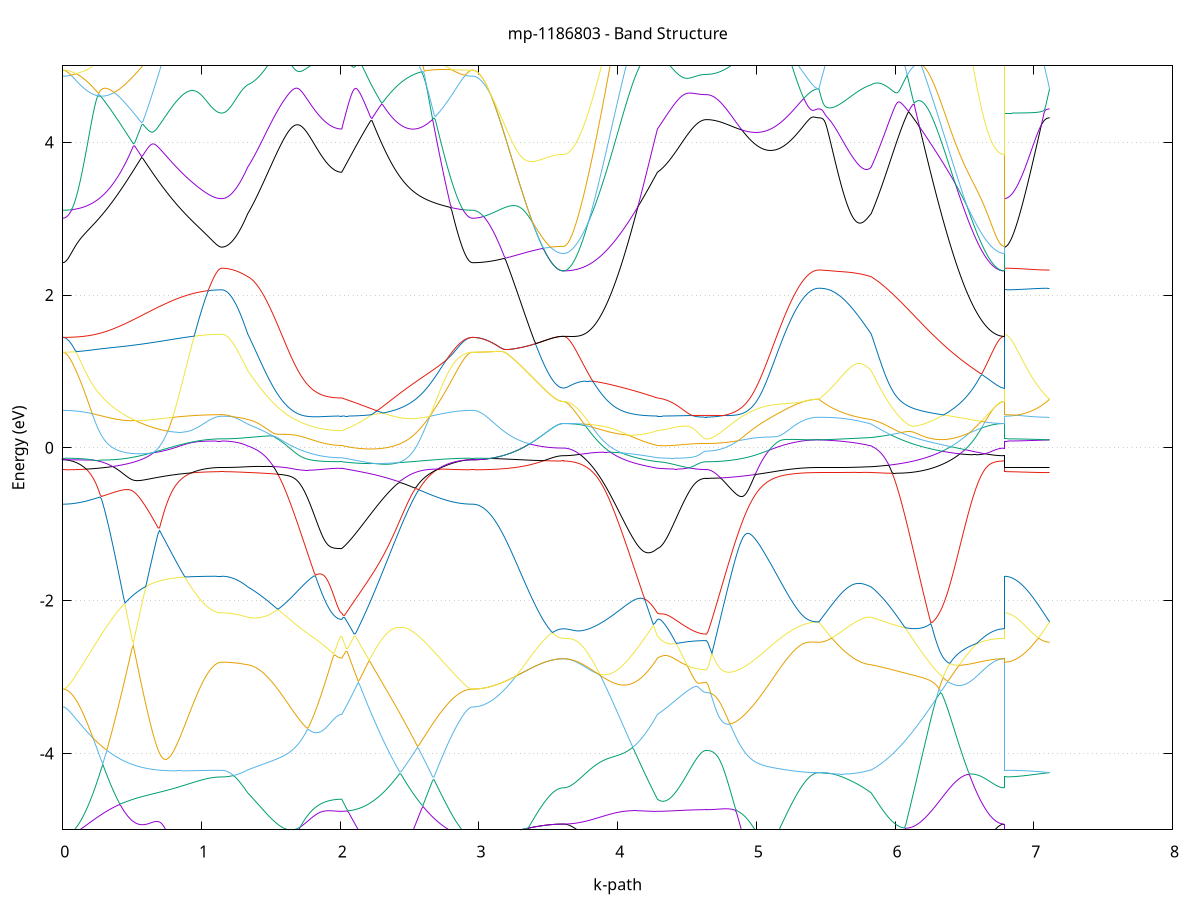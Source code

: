 set title 'mp-1186803 - Band Structure'
set xlabel 'k-path'
set ylabel 'Energy (eV)'
set grid y
set yrange [-5:5]
set terminal png size 800,600
set output 'mp-1186803_bands_gnuplot.png'
plot '-' using 1:2 with lines notitle, '-' using 1:2 with lines notitle, '-' using 1:2 with lines notitle, '-' using 1:2 with lines notitle, '-' using 1:2 with lines notitle, '-' using 1:2 with lines notitle, '-' using 1:2 with lines notitle, '-' using 1:2 with lines notitle, '-' using 1:2 with lines notitle, '-' using 1:2 with lines notitle, '-' using 1:2 with lines notitle, '-' using 1:2 with lines notitle, '-' using 1:2 with lines notitle, '-' using 1:2 with lines notitle, '-' using 1:2 with lines notitle, '-' using 1:2 with lines notitle, '-' using 1:2 with lines notitle, '-' using 1:2 with lines notitle, '-' using 1:2 with lines notitle, '-' using 1:2 with lines notitle, '-' using 1:2 with lines notitle, '-' using 1:2 with lines notitle, '-' using 1:2 with lines notitle, '-' using 1:2 with lines notitle, '-' using 1:2 with lines notitle, '-' using 1:2 with lines notitle, '-' using 1:2 with lines notitle, '-' using 1:2 with lines notitle, '-' using 1:2 with lines notitle, '-' using 1:2 with lines notitle, '-' using 1:2 with lines notitle, '-' using 1:2 with lines notitle, '-' using 1:2 with lines notitle, '-' using 1:2 with lines notitle, '-' using 1:2 with lines notitle, '-' using 1:2 with lines notitle, '-' using 1:2 with lines notitle, '-' using 1:2 with lines notitle, '-' using 1:2 with lines notitle, '-' using 1:2 with lines notitle, '-' using 1:2 with lines notitle, '-' using 1:2 with lines notitle, '-' using 1:2 with lines notitle, '-' using 1:2 with lines notitle, '-' using 1:2 with lines notitle, '-' using 1:2 with lines notitle, '-' using 1:2 with lines notitle, '-' using 1:2 with lines notitle, '-' using 1:2 with lines notitle, '-' using 1:2 with lines notitle, '-' using 1:2 with lines notitle, '-' using 1:2 with lines notitle, '-' using 1:2 with lines notitle, '-' using 1:2 with lines notitle, '-' using 1:2 with lines notitle, '-' using 1:2 with lines notitle, '-' using 1:2 with lines notitle, '-' using 1:2 with lines notitle, '-' using 1:2 with lines notitle, '-' using 1:2 with lines notitle, '-' using 1:2 with lines notitle, '-' using 1:2 with lines notitle, '-' using 1:2 with lines notitle, '-' using 1:2 with lines notitle
0.000000 -46.418211
0.009965 -46.418211
0.019929 -46.418211
0.029894 -46.418211
0.039858 -46.418211
0.049823 -46.418111
0.059787 -46.418111
0.069752 -46.418011
0.079716 -46.417911
0.089681 -46.417911
0.099645 -46.417811
0.109610 -46.417711
0.119574 -46.417611
0.129539 -46.417511
0.139504 -46.417411
0.149468 -46.417211
0.159433 -46.417111
0.169397 -46.417011
0.179362 -46.416811
0.189326 -46.416711
0.199291 -46.416511
0.209255 -46.416311
0.219220 -46.416111
0.229184 -46.416011
0.239149 -46.415811
0.249114 -46.415611
0.259078 -46.415411
0.269043 -46.415111
0.279007 -46.414911
0.288972 -46.414711
0.298936 -46.414511
0.308901 -46.414211
0.318865 -46.414011
0.328830 -46.413711
0.338794 -46.413511
0.348759 -46.413211
0.358724 -46.412911
0.368688 -46.412711
0.378653 -46.412411
0.388617 -46.412111
0.398582 -46.411811
0.408546 -46.411511
0.418511 -46.411211
0.428475 -46.410911
0.438440 -46.410711
0.448404 -46.410411
0.458369 -46.410011
0.468333 -46.409711
0.478298 -46.409411
0.488263 -46.409111
0.498227 -46.408811
0.508192 -46.408511
0.518156 -46.408211
0.528121 -46.407911
0.538085 -46.407511
0.548050 -46.407211
0.558014 -46.406911
0.567979 -46.406611
0.577943 -46.406311
0.587908 -46.406011
0.597873 -46.405611
0.607837 -46.405311
0.617802 -46.405011
0.627766 -46.404711
0.637731 -46.404411
0.647695 -46.404111
0.657660 -46.403811
0.667624 -46.403511
0.677589 -46.403211
0.687553 -46.402911
0.697518 -46.402611
0.707482 -46.402311
0.717447 -46.402011
0.727412 -46.401711
0.737376 -46.401411
0.747341 -46.401111
0.757305 -46.400811
0.767270 -46.400611
0.777234 -46.400311
0.787199 -46.400011
0.797163 -46.399811
0.807128 -46.399511
0.817092 -46.399311
0.827057 -46.399011
0.837022 -46.398811
0.846986 -46.398611
0.856951 -46.398311
0.866915 -46.398111
0.876880 -46.397911
0.886844 -46.397711
0.896809 -46.397511
0.906773 -46.397311
0.916738 -46.397111
0.926702 -46.397011
0.936667 -46.396811
0.946631 -46.396611
0.956596 -46.396511
0.966561 -46.396311
0.976525 -46.396211
0.986490 -46.396011
0.996454 -46.395911
1.006419 -46.395811
1.016383 -46.395711
1.026348 -46.395611
1.036312 -46.395511
1.046277 -46.395411
1.056241 -46.395311
1.066206 -46.395211
1.076171 -46.395211
1.086135 -46.395111
1.096100 -46.395111
1.106064 -46.395011
1.116029 -46.395011
1.125993 -46.395011
1.135958 -46.395011
1.145922 -46.395011
1.145922 -46.395011
1.155780 -46.395011
1.165638 -46.395011
1.175497 -46.395011
1.185355 -46.395011
1.195213 -46.395111
1.205071 -46.395111
1.214929 -46.395211
1.224787 -46.395211
1.234645 -46.395311
1.244503 -46.395411
1.254361 -46.395511
1.264219 -46.395511
1.274077 -46.395611
1.283935 -46.395811
1.293793 -46.395911
1.303652 -46.396011
1.313510 -46.396111
1.323368 -46.396311
1.333226 -46.396411
1.333226 -46.396411
1.343194 -46.396511
1.353162 -46.396611
1.363131 -46.396811
1.373099 -46.396911
1.383067 -46.397011
1.393036 -46.397211
1.403004 -46.397311
1.412972 -46.397511
1.422941 -46.397611
1.432909 -46.397811
1.442877 -46.398011
1.452846 -46.398211
1.462814 -46.398311
1.472782 -46.398511
1.482751 -46.398711
1.492719 -46.398911
1.502687 -46.399111
1.512656 -46.399311
1.522624 -46.399511
1.532592 -46.399711
1.542561 -46.399911
1.552529 -46.400111
1.562497 -46.400411
1.572465 -46.400611
1.582434 -46.400811
1.592402 -46.401011
1.602370 -46.401211
1.612339 -46.401411
1.622307 -46.401711
1.632275 -46.401911
1.642244 -46.402111
1.652212 -46.402311
1.662180 -46.402511
1.672149 -46.402711
1.682117 -46.402911
1.692085 -46.403111
1.702054 -46.403311
1.712022 -46.403511
1.721990 -46.403711
1.731959 -46.403911
1.741927 -46.404111
1.751895 -46.404311
1.761864 -46.404511
1.771832 -46.404711
1.781800 -46.404811
1.791769 -46.405011
1.801737 -46.405211
1.811705 -46.405311
1.821674 -46.405511
1.831642 -46.405611
1.841610 -46.405711
1.851579 -46.405911
1.861547 -46.406011
1.871515 -46.406111
1.881483 -46.406211
1.891452 -46.406311
1.901420 -46.406411
1.911388 -46.406511
1.921357 -46.406611
1.931325 -46.406611
1.941293 -46.406711
1.951262 -46.406811
1.961230 -46.406811
1.971198 -46.406811
1.981167 -46.406911
1.991135 -46.406911
2.001103 -46.406911
2.011072 -46.406911
2.011072 -46.406911
2.020995 -46.406811
2.030919 -46.406711
2.040842 -46.406611
2.050766 -46.406511
2.060689 -46.406511
2.070613 -46.406411
2.080536 -46.406311
2.090460 -46.406311
2.100383 -46.406311
2.110307 -46.406211
2.120230 -46.406211
2.130154 -46.406211
2.140077 -46.406211
2.150001 -46.406211
2.159924 -46.406211
2.169848 -46.406211
2.179771 -46.406311
2.189695 -46.406311
2.199618 -46.406311
2.209542 -46.406411
2.219465 -46.406511
2.229389 -46.406511
2.239312 -46.406611
2.249236 -46.406711
2.259159 -46.406811
2.269083 -46.406911
2.279006 -46.407011
2.288930 -46.407211
2.298853 -46.407311
2.308777 -46.407411
2.318700 -46.407611
2.328624 -46.407711
2.338547 -46.407911
2.348471 -46.408011
2.358394 -46.408211
2.368318 -46.408411
2.378241 -46.408611
2.388165 -46.408711
2.398088 -46.408911
2.408012 -46.409111
2.417935 -46.409311
2.427859 -46.409511
2.437782 -46.409711
2.447706 -46.410011
2.457629 -46.410211
2.467553 -46.410411
2.477476 -46.410611
2.487400 -46.410811
2.497323 -46.411111
2.507247 -46.411311
2.517170 -46.411511
2.527094 -46.411711
2.537017 -46.412011
2.546941 -46.412211
2.556864 -46.412411
2.566788 -46.412711
2.576711 -46.412911
2.586635 -46.413111
2.596558 -46.413411
2.606482 -46.413611
2.616405 -46.413811
2.626329 -46.414011
2.636252 -46.414211
2.646176 -46.414511
2.656099 -46.414711
2.666023 -46.414911
2.675946 -46.415111
2.685870 -46.415311
2.695793 -46.415511
2.705717 -46.415711
2.715640 -46.415911
2.725564 -46.416011
2.735488 -46.416211
2.745411 -46.416411
2.755335 -46.416511
2.765258 -46.416711
2.775182 -46.416911
2.785105 -46.417011
2.795029 -46.417111
2.804952 -46.417311
2.814876 -46.417411
2.824799 -46.417511
2.834723 -46.417611
2.844646 -46.417711
2.854570 -46.417811
2.864493 -46.417911
2.874417 -46.417911
2.884340 -46.418011
2.894264 -46.418111
2.904187 -46.418111
2.914111 -46.418211
2.924034 -46.418211
2.933958 -46.418211
2.943881 -46.418211
2.953805 -46.418211
2.953805 -46.418211
2.963732 -46.418211
2.973659 -46.418211
2.983586 -46.418211
2.993513 -46.418211
3.003440 -46.418211
3.013367 -46.418211
3.023294 -46.418211
3.033221 -46.418211
3.043148 -46.418211
3.053075 -46.418211
3.063002 -46.418211
3.072930 -46.418211
3.082857 -46.418211
3.092784 -46.418211
3.102711 -46.418211
3.112638 -46.418211
3.122565 -46.418211
3.132492 -46.418211
3.142419 -46.418211
3.152346 -46.418211
3.162273 -46.418211
3.172200 -46.418211
3.182127 -46.418211
3.192055 -46.418111
3.201982 -46.418111
3.211909 -46.418111
3.221836 -46.418111
3.231763 -46.418111
3.241690 -46.418111
3.251617 -46.418111
3.261544 -46.418111
3.271471 -46.418111
3.281398 -46.418111
3.291325 -46.418111
3.301252 -46.418111
3.311179 -46.418111
3.321107 -46.418111
3.331034 -46.418011
3.340961 -46.418011
3.350888 -46.418011
3.360815 -46.418011
3.370742 -46.418011
3.380669 -46.418011
3.390596 -46.418011
3.400523 -46.418011
3.410450 -46.418011
3.420377 -46.418011
3.430304 -46.418011
3.440231 -46.418011
3.450159 -46.418011
3.460086 -46.418011
3.470013 -46.418011
3.479940 -46.418011
3.489867 -46.418011
3.499794 -46.417911
3.509721 -46.417911
3.519648 -46.417911
3.529575 -46.417911
3.539502 -46.417911
3.549429 -46.417911
3.559356 -46.417911
3.569284 -46.417911
3.579211 -46.417911
3.589138 -46.417911
3.599065 -46.417911
3.608992 -46.417911
3.608992 -46.417911
3.618960 -46.417911
3.628928 -46.417911
3.638897 -46.417911
3.648865 -46.417911
3.658833 -46.417811
3.668802 -46.417811
3.678770 -46.417711
3.688738 -46.417611
3.698707 -46.417611
3.708675 -46.417511
3.718643 -46.417411
3.728612 -46.417311
3.738580 -46.417211
3.748548 -46.417111
3.758517 -46.417011
3.768485 -46.416811
3.778453 -46.416711
3.788422 -46.416611
3.798390 -46.416411
3.808358 -46.416311
3.818327 -46.416111
3.828295 -46.415911
3.838263 -46.415711
3.848232 -46.415611
3.858200 -46.415411
3.868168 -46.415211
3.878137 -46.415011
3.888105 -46.414811
3.898073 -46.414611
3.908042 -46.414411
3.918010 -46.414211
3.927978 -46.414011
3.937946 -46.413811
3.947915 -46.413511
3.957883 -46.413311
3.967851 -46.413111
3.977820 -46.412911
3.987788 -46.412611
3.997756 -46.412411
4.007725 -46.412211
4.017693 -46.412011
4.027661 -46.411711
4.037630 -46.411511
4.047598 -46.411311
4.057566 -46.411011
4.067535 -46.410811
4.077503 -46.410611
4.087471 -46.410411
4.097440 -46.410211
4.107408 -46.409911
4.117376 -46.409711
4.127345 -46.409511
4.137313 -46.409311
4.147281 -46.409111
4.157250 -46.408911
4.167218 -46.408711
4.177186 -46.408611
4.187155 -46.408411
4.197123 -46.408211
4.207091 -46.408011
4.217060 -46.407911
4.227028 -46.407711
4.236996 -46.407611
4.246964 -46.407411
4.256933 -46.407311
4.266901 -46.407211
4.276869 -46.407011
4.286838 -46.406911
4.286838 -46.406911
4.296653 -46.406911
4.306469 -46.406811
4.316284 -46.406811
4.326099 -46.406811
4.335915 -46.406711
4.345730 -46.406711
4.355545 -46.406711
4.365361 -46.406611
4.375176 -46.406611
4.384992 -46.406611
4.394807 -46.406511
4.404622 -46.406511
4.414438 -46.406511
4.424253 -46.406511
4.434069 -46.406411
4.443884 -46.406411
4.453699 -46.406411
4.463515 -46.406411
4.473330 -46.406411
4.483145 -46.406311
4.492961 -46.406311
4.502776 -46.406311
4.512592 -46.406311
4.522407 -46.406311
4.532222 -46.406311
4.542038 -46.406211
4.551853 -46.406211
4.561668 -46.406211
4.571484 -46.406211
4.581299 -46.406211
4.591115 -46.406211
4.600930 -46.406211
4.610745 -46.406211
4.620561 -46.406211
4.630376 -46.406211
4.640192 -46.406211
4.640192 -46.406211
4.650073 -46.406211
4.659955 -46.406211
4.669836 -46.406211
4.679718 -46.406111
4.689599 -46.406111
4.699481 -46.406011
4.709363 -46.406011
4.719244 -46.405911
4.729126 -46.405911
4.739007 -46.405811
4.748889 -46.405711
4.758770 -46.405611
4.768652 -46.405511
4.778534 -46.405411
4.788415 -46.405311
4.798297 -46.405211
4.808178 -46.405011
4.818060 -46.404911
4.827942 -46.404811
4.837823 -46.404611
4.847705 -46.404511
4.857586 -46.404311
4.867468 -46.404211
4.877349 -46.404011
4.887231 -46.403811
4.897113 -46.403611
4.906994 -46.403411
4.916876 -46.403311
4.926757 -46.403111
4.936639 -46.402911
4.946520 -46.402711
4.956402 -46.402511
4.966284 -46.402311
4.976165 -46.402111
4.986047 -46.401911
4.995928 -46.401711
5.005810 -46.401411
5.015692 -46.401211
5.025573 -46.401011
5.035455 -46.400811
5.045336 -46.400611
5.055218 -46.400411
5.065099 -46.400211
5.074981 -46.399911
5.084863 -46.399711
5.094744 -46.399511
5.104626 -46.399311
5.114507 -46.399111
5.124389 -46.398911
5.134270 -46.398711
5.144152 -46.398511
5.154034 -46.398311
5.163915 -46.398111
5.173797 -46.397911
5.183678 -46.397711
5.193560 -46.397511
5.203442 -46.397411
5.213323 -46.397211
5.223205 -46.397011
5.233086 -46.396811
5.242968 -46.396711
5.252849 -46.396511
5.262731 -46.396411
5.272613 -46.396211
5.282494 -46.396111
5.292376 -46.396011
5.302257 -46.395911
5.312139 -46.395811
5.322020 -46.395611
5.331902 -46.395511
5.341784 -46.395511
5.351665 -46.395411
5.361547 -46.395311
5.371428 -46.395211
5.381310 -46.395211
5.391192 -46.395111
5.401073 -46.395111
5.410955 -46.395011
5.420836 -46.395011
5.430718 -46.395011
5.440599 -46.395011
5.450481 -46.395011
5.450481 -46.395011
5.460411 -46.395011
5.470342 -46.395011
5.480273 -46.395011
5.490203 -46.395011
5.500134 -46.395011
5.510064 -46.395011
5.519995 -46.395011
5.529925 -46.395011
5.539856 -46.395111
5.549786 -46.395111
5.559717 -46.395111
5.569647 -46.395111
5.579578 -46.395111
5.589508 -46.395211
5.599439 -46.395211
5.609369 -46.395211
5.619300 -46.395311
5.629230 -46.395311
5.639161 -46.395311
5.649091 -46.395411
5.659022 -46.395411
5.668952 -46.395511
5.678883 -46.395511
5.688813 -46.395511
5.698744 -46.395611
5.708674 -46.395611
5.718605 -46.395711
5.728535 -46.395811
5.738466 -46.395811
5.748396 -46.395911
5.758327 -46.395911
5.768257 -46.396011
5.778188 -46.396111
5.788118 -46.396111
5.798049 -46.396211
5.807979 -46.396311
5.817910 -46.396311
5.827840 -46.396411
5.827840 -46.396411
5.837826 -46.396611
5.847812 -46.396711
5.857797 -46.396911
5.867783 -46.397111
5.877768 -46.397311
5.887754 -46.397411
5.897740 -46.397611
5.907725 -46.397811
5.917711 -46.398011
5.927697 -46.398311
5.937682 -46.398511
5.947668 -46.398711
5.957653 -46.398911
5.967639 -46.399211
5.977625 -46.399411
5.987610 -46.399711
5.997596 -46.399911
6.007581 -46.400211
6.017567 -46.400511
6.027553 -46.400711
6.037538 -46.401011
6.047524 -46.401311
6.057510 -46.401611
6.067495 -46.401811
6.077481 -46.402111
6.087466 -46.402411
6.097452 -46.402711
6.107438 -46.403011
6.117423 -46.403311
6.127409 -46.403611
6.137394 -46.403911
6.147380 -46.404211
6.157366 -46.404511
6.167351 -46.404811
6.177337 -46.405211
6.187322 -46.405511
6.197308 -46.405811
6.207294 -46.406111
6.217279 -46.406411
6.227265 -46.406711
6.237251 -46.407011
6.247236 -46.407411
6.257222 -46.407711
6.267207 -46.408011
6.277193 -46.408311
6.287179 -46.408611
6.297164 -46.408911
6.307150 -46.409211
6.317135 -46.409511
6.327121 -46.409811
6.337107 -46.410111
6.347092 -46.410411
6.357078 -46.410711
6.367064 -46.411011
6.377049 -46.411311
6.387035 -46.411611
6.397020 -46.411911
6.407006 -46.412111
6.416992 -46.412411
6.426977 -46.412711
6.436963 -46.412911
6.446948 -46.413211
6.456934 -46.413511
6.466920 -46.413711
6.476905 -46.414011
6.486891 -46.414211
6.496877 -46.414411
6.506862 -46.414611
6.516848 -46.414911
6.526833 -46.415111
6.536819 -46.415311
6.546805 -46.415511
6.556790 -46.415711
6.566776 -46.415911
6.576761 -46.416011
6.586747 -46.416211
6.596733 -46.416411
6.606718 -46.416511
6.616704 -46.416711
6.626689 -46.416811
6.636675 -46.416911
6.646661 -46.417111
6.656646 -46.417211
6.666632 -46.417311
6.676618 -46.417411
6.686603 -46.417511
6.696589 -46.417611
6.706574 -46.417611
6.716560 -46.417711
6.726546 -46.417811
6.736531 -46.417811
6.746517 -46.417911
6.756502 -46.417911
6.766488 -46.417911
6.776474 -46.417911
6.786459 -46.417911
6.786459 -46.395011
6.796386 -46.395011
6.806313 -46.395011
6.816241 -46.395011
6.826168 -46.395011
6.836095 -46.395011
6.846022 -46.395011
6.855949 -46.395011
6.865876 -46.395011
6.875803 -46.395011
6.885730 -46.395011
6.895657 -46.395011
6.905584 -46.395011
6.915511 -46.395011
6.925438 -46.395011
6.935365 -46.395011
6.945293 -46.395011
6.955220 -46.395011
6.965147 -46.395011
6.975074 -46.395011
6.985001 -46.395011
6.994928 -46.395011
7.004855 -46.395011
7.014782 -46.395011
7.024709 -46.395011
7.034636 -46.395011
7.044563 -46.395011
7.054490 -46.395011
7.064418 -46.395011
7.074345 -46.395011
7.084272 -46.395011
7.094199 -46.395011
7.104126 -46.395011
7.114053 -46.395011
e
0.000000 -19.818711
0.009965 -19.818711
0.019929 -19.818611
0.029894 -19.818511
0.039858 -19.818311
0.049823 -19.818111
0.059787 -19.817911
0.069752 -19.817611
0.079716 -19.817211
0.089681 -19.816911
0.099645 -19.816411
0.109610 -19.816011
0.119574 -19.815511
0.129539 -19.814911
0.139504 -19.814311
0.149468 -19.813711
0.159433 -19.813011
0.169397 -19.812311
0.179362 -19.811611
0.189326 -19.810811
0.199291 -19.809911
0.209255 -19.809111
0.219220 -19.808211
0.229184 -19.807211
0.239149 -19.806311
0.249114 -19.805211
0.259078 -19.804211
0.269043 -19.803111
0.279007 -19.802011
0.288972 -19.800911
0.298936 -19.799711
0.308901 -19.798511
0.318865 -19.797311
0.328830 -19.796111
0.338794 -19.794811
0.348759 -19.793511
0.358724 -19.792211
0.368688 -19.790911
0.378653 -19.789511
0.388617 -19.788111
0.398582 -19.786711
0.408546 -19.785311
0.418511 -19.783911
0.428475 -19.782511
0.438440 -19.781011
0.448404 -19.779511
0.458369 -19.778111
0.468333 -19.776611
0.478298 -19.775111
0.488263 -19.773611
0.498227 -19.772111
0.508192 -19.770611
0.518156 -19.769011
0.528121 -19.767511
0.538085 -19.766011
0.548050 -19.764511
0.558014 -19.763011
0.567979 -19.761511
0.577943 -19.759911
0.587908 -19.758411
0.597873 -19.756911
0.607837 -19.755411
0.617802 -19.758811
0.627766 -19.763711
0.637731 -19.768411
0.647695 -19.772911
0.657660 -19.777211
0.667624 -19.781211
0.677589 -19.785011
0.687553 -19.788611
0.697518 -19.792011
0.707482 -19.795211
0.717447 -19.798211
0.727412 -19.800911
0.737376 -19.803511
0.747341 -19.805811
0.757305 -19.808011
0.767270 -19.810011
0.777234 -19.811811
0.787199 -19.813411
0.797163 -19.814911
0.807128 -19.816211
0.817092 -19.817311
0.827057 -19.818411
0.837022 -19.819211
0.846986 -19.820011
0.856951 -19.820611
0.866915 -19.821111
0.876880 -19.821511
0.886844 -19.821811
0.896809 -19.821911
0.906773 -19.822111
0.916738 -19.822111
0.926702 -19.822111
0.936667 -19.822011
0.946631 -19.821811
0.956596 -19.821611
0.966561 -19.821411
0.976525 -19.821111
0.986490 -19.820811
0.996454 -19.820511
1.006419 -19.820211
1.016383 -19.819911
1.026348 -19.819511
1.036312 -19.819211
1.046277 -19.818911
1.056241 -19.818611
1.066206 -19.818311
1.076171 -19.818011
1.086135 -19.817811
1.096100 -19.817611
1.106064 -19.817411
1.116029 -19.817311
1.125993 -19.817211
1.135958 -19.817211
1.145922 -19.817111
1.145922 -19.817111
1.155780 -19.817111
1.165638 -19.816811
1.175497 -19.816411
1.185355 -19.815811
1.195213 -19.815011
1.205071 -19.814111
1.214929 -19.813011
1.224787 -19.811811
1.234645 -19.810311
1.244503 -19.808711
1.254361 -19.807011
1.264219 -19.805111
1.274077 -19.803011
1.283935 -19.800811
1.293793 -19.798411
1.303652 -19.795811
1.313510 -19.793111
1.323368 -19.790311
1.333226 -19.787311
1.333226 -19.787311
1.343194 -19.786311
1.353162 -19.787811
1.363131 -19.790611
1.373099 -19.794111
1.383067 -19.797911
1.393036 -19.802011
1.403004 -19.806211
1.412972 -19.810711
1.422941 -19.815311
1.432909 -19.820111
1.442877 -19.825011
1.452846 -19.830111
1.462814 -19.835211
1.472782 -19.840511
1.482751 -19.845911
1.492719 -19.851311
1.502687 -19.856811
1.512656 -19.862411
1.522624 -19.868111
1.532592 -19.873811
1.542561 -19.879511
1.552529 -19.885311
1.562497 -19.891111
1.572465 -19.896911
1.582434 -19.902711
1.592402 -19.908511
1.602370 -19.914311
1.612339 -19.920111
1.622307 -19.925911
1.632275 -19.931611
1.642244 -19.937311
1.652212 -19.942911
1.662180 -19.948511
1.672149 -19.954011
1.682117 -19.959411
1.692085 -19.964811
1.702054 -19.970111
1.712022 -19.975211
1.721990 -19.980311
1.731959 -19.985211
1.741927 -19.990111
1.751895 -19.994811
1.761864 -19.999411
1.771832 -20.003811
1.781800 -20.008111
1.791769 -20.012311
1.801737 -20.016311
1.811705 -20.020211
1.821674 -20.023911
1.831642 -20.027511
1.841610 -20.030911
1.851579 -20.034111
1.861547 -20.037111
1.871515 -20.039911
1.881483 -20.042611
1.891452 -20.045111
1.901420 -20.047411
1.911388 -20.049511
1.921357 -20.051411
1.931325 -20.053111
1.941293 -20.054711
1.951262 -20.056011
1.961230 -20.057111
1.971198 -20.058011
1.981167 -20.058711
1.991135 -20.059311
2.001103 -20.059611
2.011072 -20.059711
2.011072 -20.059711
2.020995 -20.065911
2.030919 -20.071711
2.040842 -20.077111
2.050766 -20.082011
2.060689 -20.086411
2.070613 -20.090411
2.080536 -20.093811
2.090460 -20.096911
2.100383 -20.099411
2.110307 -20.101511
2.120230 -20.103011
2.130154 -20.104111
2.140077 -20.104711
2.150001 -20.104811
2.159924 -20.104511
2.169848 -20.103611
2.179771 -20.102311
2.189695 -20.100511
2.199618 -20.098111
2.209542 -20.095411
2.219465 -20.092111
2.229389 -20.088411
2.239312 -20.084111
2.249236 -20.079511
2.259159 -20.074311
2.269083 -20.068711
2.279006 -20.062711
2.288930 -20.056111
2.298853 -20.049211
2.308777 -20.041811
2.318700 -20.034011
2.328624 -20.025711
2.338547 -20.017111
2.348471 -20.008011
2.358394 -19.998511
2.368318 -19.988711
2.378241 -19.978411
2.388165 -19.967811
2.398088 -19.956811
2.408012 -19.945511
2.417935 -19.933911
2.427859 -19.921911
2.437782 -19.909611
2.447706 -19.897011
2.457629 -19.884111
2.467553 -19.871011
2.477476 -19.857611
2.487400 -19.843911
2.497323 -19.830011
2.507247 -19.816011
2.517170 -19.801711
2.527094 -19.790311
2.537017 -19.791111
2.546941 -19.791911
2.556864 -19.792711
2.566788 -19.793611
2.576711 -19.794411
2.586635 -19.795311
2.596558 -19.796211
2.606482 -19.797111
2.616405 -19.798011
2.626329 -19.799011
2.636252 -19.799911
2.646176 -19.800811
2.656099 -19.801711
2.666023 -19.802711
2.675946 -19.803611
2.685870 -19.804511
2.695793 -19.805411
2.705717 -19.806311
2.715640 -19.807111
2.725564 -19.808011
2.735488 -19.808811
2.745411 -19.809611
2.755335 -19.810411
2.765258 -19.811111
2.775182 -19.811911
2.785105 -19.812611
2.795029 -19.813211
2.804952 -19.813911
2.814876 -19.814511
2.824799 -19.815011
2.834723 -19.815611
2.844646 -19.816011
2.854570 -19.816511
2.864493 -19.816911
2.874417 -19.817311
2.884340 -19.817611
2.894264 -19.817911
2.904187 -19.818111
2.914111 -19.818311
2.924034 -19.818511
2.933958 -19.818611
2.943881 -19.818711
2.953805 -19.818711
2.953805 -19.818711
2.963732 -19.818811
2.973659 -19.819211
2.983586 -19.819911
2.993513 -19.820911
3.003440 -19.822111
3.013367 -19.823611
3.023294 -19.825311
3.033221 -19.827311
3.043148 -19.829511
3.053075 -19.832011
3.063002 -19.834711
3.072930 -19.837611
3.082857 -19.840811
3.092784 -19.844111
3.102711 -19.847711
3.112638 -19.851411
3.122565 -19.855411
3.132492 -19.859411
3.142419 -19.863711
3.152346 -19.868111
3.162273 -19.872611
3.172200 -19.877211
3.182127 -19.882011
3.192055 -19.886811
3.201982 -19.891811
3.211909 -19.896811
3.221836 -19.901811
3.231763 -19.907011
3.241690 -19.912111
3.251617 -19.917311
3.261544 -19.922411
3.271471 -19.927611
3.281398 -19.932811
3.291325 -19.937911
3.301252 -19.943111
3.311179 -19.948111
3.321107 -19.953111
3.331034 -19.958111
3.340961 -19.962911
3.350888 -19.967711
3.360815 -19.972411
3.370742 -19.977011
3.380669 -19.981411
3.390596 -19.985811
3.400523 -19.990011
3.410450 -19.994011
3.420377 -19.997911
3.430304 -20.001711
3.440231 -20.005311
3.450159 -20.008711
3.460086 -20.012011
3.470013 -20.015011
3.479940 -20.017911
3.489867 -20.020611
3.499794 -20.023111
3.509721 -20.025411
3.519648 -20.027411
3.529575 -20.029311
3.539502 -20.031011
3.549429 -20.032411
3.559356 -20.033611
3.569284 -20.034611
3.579211 -20.035411
3.589138 -20.036011
3.599065 -20.036311
3.608992 -20.036411
3.608992 -20.036411
3.618960 -20.036411
3.628928 -20.036211
3.638897 -20.035811
3.648865 -20.035411
3.658833 -20.034811
3.668802 -20.034111
3.678770 -20.033311
3.688738 -20.032311
3.698707 -20.031211
3.708675 -20.030011
3.718643 -20.028611
3.728612 -20.027211
3.738580 -20.025611
3.748548 -20.023911
3.758517 -20.022111
3.768485 -20.020211
3.778453 -20.018111
3.788422 -20.016011
3.798390 -20.013711
3.808358 -20.011411
3.818327 -20.008911
3.828295 -20.006311
3.838263 -20.003711
3.848232 -20.000911
3.858200 -19.998111
3.868168 -19.995111
3.878137 -19.992111
3.888105 -19.989011
3.898073 -19.985811
3.908042 -19.982511
3.918010 -19.979211
3.927978 -19.975811
3.937946 -19.972411
3.947915 -19.968811
3.957883 -19.965311
3.967851 -19.961611
3.977820 -19.958011
3.987788 -19.954211
3.997756 -19.950511
4.007725 -19.946711
4.017693 -19.942811
4.027661 -19.939011
4.037630 -19.935111
4.047598 -19.931211
4.057566 -19.927311
4.067535 -19.923411
4.077503 -19.919411
4.087471 -19.915511
4.097440 -19.911511
4.107408 -19.907611
4.117376 -19.903711
4.127345 -19.904011
4.137313 -19.916411
4.147281 -19.928511
4.157250 -19.940211
4.167218 -19.951711
4.177186 -19.962811
4.187155 -19.973511
4.197123 -19.983911
4.207091 -19.993911
4.217060 -20.003611
4.227028 -20.012811
4.236996 -20.021711
4.246964 -20.030111
4.256933 -20.038211
4.266901 -20.045811
4.276869 -20.052911
4.286838 -20.059711
4.286838 -20.059711
4.296653 -20.062011
4.306469 -20.064411
4.316284 -20.066711
4.326099 -20.069011
4.335915 -20.071311
4.345730 -20.073511
4.355545 -20.075711
4.365361 -20.077911
4.375176 -20.080011
4.384992 -20.082011
4.394807 -20.084011
4.404622 -20.086011
4.414438 -20.087911
4.424253 -20.089711
4.434069 -20.091511
4.443884 -20.093211
4.453699 -20.094811
4.463515 -20.096411
4.473330 -20.097911
4.483145 -20.099311
4.492961 -20.100711
4.502776 -20.101911
4.512592 -20.103111
4.522407 -20.104211
4.532222 -20.105311
4.542038 -20.106211
4.551853 -20.107111
4.561668 -20.107811
4.571484 -20.108511
4.581299 -20.109111
4.591115 -20.109611
4.600930 -20.110011
4.610745 -20.110311
4.620561 -20.110611
4.630376 -20.110711
4.640192 -20.110711
4.640192 -20.110711
4.650073 -20.110611
4.659955 -20.110311
4.669836 -20.109811
4.679718 -20.109111
4.689599 -20.108111
4.699481 -20.107011
4.709363 -20.105611
4.719244 -20.104111
4.729126 -20.102311
4.739007 -20.100311
4.748889 -20.098211
4.758770 -20.095811
4.768652 -20.093211
4.778534 -20.090511
4.788415 -20.087511
4.798297 -20.084411
4.808178 -20.081111
4.818060 -20.077611
4.827942 -20.074011
4.837823 -20.070211
4.847705 -20.066211
4.857586 -20.062011
4.867468 -20.057711
4.877349 -20.053311
4.887231 -20.048711
4.897113 -20.044011
4.906994 -20.039111
4.916876 -20.034111
4.926757 -20.029011
4.936639 -20.023711
4.946520 -20.018411
4.956402 -20.012911
4.966284 -20.007411
4.976165 -20.001811
4.986047 -19.996111
4.995928 -19.990311
5.005810 -19.984511
5.015692 -19.978611
5.025573 -19.972611
5.035455 -19.966611
5.045336 -19.960611
5.055218 -19.954511
5.065099 -19.948511
5.074981 -19.942411
5.084863 -19.936311
5.094744 -19.930311
5.104626 -19.924211
5.114507 -19.918211
5.124389 -19.912211
5.134270 -19.906311
5.144152 -19.900411
5.154034 -19.894611
5.163915 -19.888911
5.173797 -19.883211
5.183678 -19.877711
5.193560 -19.872211
5.203442 -19.866911
5.213323 -19.861611
5.223205 -19.856511
5.233086 -19.851511
5.242968 -19.846711
5.252849 -19.842111
5.262731 -19.837511
5.272613 -19.833211
5.282494 -19.829011
5.292376 -19.825111
5.302257 -19.821311
5.312139 -19.817711
5.322020 -19.814311
5.331902 -19.811211
5.341784 -19.808311
5.351665 -19.805511
5.361547 -19.803111
5.371428 -19.800911
5.381310 -19.798911
5.391192 -19.797211
5.401073 -19.795711
5.410955 -19.794511
5.420836 -19.793611
5.430718 -19.792911
5.440599 -19.792511
5.450481 -19.792311
5.450481 -19.792311
5.460411 -19.793311
5.470342 -19.794311
5.480273 -19.795211
5.490203 -19.796111
5.500134 -19.796911
5.510064 -19.797711
5.519995 -19.798411
5.529925 -19.799111
5.539856 -19.799711
5.549786 -19.800311
5.559717 -19.800811
5.569647 -19.801211
5.579578 -19.801611
5.589508 -19.801911
5.599439 -19.802111
5.609369 -19.802311
5.619300 -19.802411
5.629230 -19.802511
5.639161 -19.802411
5.649091 -19.802311
5.659022 -19.802111
5.668952 -19.801911
5.678883 -19.801511
5.688813 -19.801111
5.698744 -19.800711
5.708674 -19.800111
5.718605 -19.799511
5.728535 -19.798711
5.738466 -19.797911
5.748396 -19.797111
5.758327 -19.796111
5.768257 -19.795111
5.778188 -19.794011
5.788118 -19.792811
5.798049 -19.791511
5.807979 -19.790211
5.817910 -19.788711
5.827840 -19.787211
5.827840 -19.787211
5.837826 -19.784011
5.847812 -19.780711
5.857797 -19.777211
5.867783 -19.773911
5.877768 -19.774111
5.887754 -19.774111
5.897740 -19.774111
5.907725 -19.774111
5.917711 -19.773911
5.927697 -19.773611
5.937682 -19.773311
5.947668 -19.772811
5.957653 -19.772211
5.967639 -19.771411
5.977625 -19.770611
5.987610 -19.773211
5.997596 -19.776811
6.007581 -19.780411
6.017567 -19.784111
6.027553 -19.787911
6.037538 -19.791711
6.047524 -19.795611
6.057510 -19.799511
6.067495 -19.803611
6.077481 -19.807611
6.087466 -19.811711
6.097452 -19.815911
6.107438 -19.820111
6.117423 -19.824411
6.127409 -19.828711
6.137394 -19.833011
6.147380 -19.837411
6.157366 -19.841811
6.167351 -19.846211
6.177337 -19.850611
6.187322 -19.855111
6.197308 -19.859611
6.207294 -19.864111
6.217279 -19.868611
6.227265 -19.873111
6.237251 -19.877611
6.247236 -19.882111
6.257222 -19.886611
6.267207 -19.891111
6.277193 -19.895611
6.287179 -19.900111
6.297164 -19.904611
6.307150 -19.909011
6.317135 -19.913411
6.327121 -19.917811
6.337107 -19.922211
6.347092 -19.926511
6.357078 -19.930811
6.367064 -19.935011
6.377049 -19.939211
6.387035 -19.943311
6.397020 -19.947411
6.407006 -19.951511
6.416992 -19.955511
6.426977 -19.959411
6.436963 -19.963211
6.446948 -19.967011
6.456934 -19.970711
6.466920 -19.974311
6.476905 -19.977911
6.486891 -19.981411
6.496877 -19.984811
6.506862 -19.988111
6.516848 -19.991311
6.526833 -19.994411
6.536819 -19.997411
6.546805 -20.000411
6.556790 -20.003211
6.566776 -20.005911
6.576761 -20.008511
6.586747 -20.011111
6.596733 -20.013511
6.606718 -20.015811
6.616704 -20.018011
6.626689 -20.020011
6.636675 -20.022011
6.646661 -20.023811
6.656646 -20.025511
6.666632 -20.027111
6.676618 -20.028611
6.686603 -20.029911
6.696589 -20.031211
6.706574 -20.032311
6.716560 -20.033211
6.726546 -20.034111
6.736531 -20.034811
6.746517 -20.035411
6.756502 -20.035811
6.766488 -20.036211
6.776474 -20.036411
6.786459 -20.036411
6.786459 -19.817111
6.796386 -19.817111
6.806313 -19.817011
6.816241 -19.816911
6.826168 -19.816711
6.836095 -19.816411
6.846022 -19.816111
6.855949 -19.815811
6.865876 -19.815411
6.875803 -19.814911
6.885730 -19.814411
6.895657 -19.813811
6.905584 -19.813211
6.915511 -19.812611
6.925438 -19.811911
6.935365 -19.811111
6.945293 -19.810311
6.955220 -19.809511
6.965147 -19.808611
6.975074 -19.807711
6.985001 -19.806811
6.994928 -19.805811
7.004855 -19.804811
7.014782 -19.803811
7.024709 -19.802711
7.034636 -19.801611
7.044563 -19.800511
7.054490 -19.799411
7.064418 -19.798211
7.074345 -19.797111
7.084272 -19.795911
7.094199 -19.794711
7.104126 -19.793511
7.114053 -19.792311
e
0.000000 -19.323911
0.009965 -19.324211
0.019929 -19.324911
0.029894 -19.326211
0.039858 -19.327911
0.049823 -19.330011
0.059787 -19.332711
0.069752 -19.335811
0.079716 -19.339411
0.089681 -19.343411
0.099645 -19.347911
0.109610 -19.352811
0.119574 -19.358011
0.129539 -19.363711
0.139504 -19.369711
0.149468 -19.376111
0.159433 -19.382911
0.169397 -19.389911
0.179362 -19.397311
0.189326 -19.404911
0.199291 -19.412811
0.209255 -19.420911
0.219220 -19.429311
0.229184 -19.437911
0.239149 -19.446611
0.249114 -19.455511
0.259078 -19.464611
0.269043 -19.473811
0.279007 -19.483111
0.288972 -19.492511
0.298936 -19.501911
0.308901 -19.511511
0.318865 -19.521011
0.328830 -19.530611
0.338794 -19.540111
0.348759 -19.549711
0.358724 -19.559211
0.368688 -19.568711
0.378653 -19.578111
0.388617 -19.587411
0.398582 -19.596711
0.408546 -19.605811
0.418511 -19.614911
0.428475 -19.623811
0.438440 -19.632611
0.448404 -19.641211
0.458369 -19.649711
0.468333 -19.658011
0.478298 -19.666111
0.488263 -19.674111
0.498227 -19.681911
0.508192 -19.689411
0.518156 -19.696811
0.528121 -19.704011
0.538085 -19.711011
0.548050 -19.717711
0.558014 -19.724311
0.567979 -19.730611
0.577943 -19.736711
0.587908 -19.742511
0.597873 -19.748211
0.607837 -19.753611
0.617802 -19.753911
0.627766 -19.752511
0.637731 -19.751011
0.647695 -19.749511
0.657660 -19.748111
0.667624 -19.746711
0.677589 -19.745311
0.687553 -19.743811
0.697518 -19.742511
0.707482 -19.741111
0.717447 -19.739711
0.727412 -19.738411
0.737376 -19.737111
0.747341 -19.735811
0.757305 -19.734511
0.767270 -19.733311
0.777234 -19.732111
0.787199 -19.730911
0.797163 -19.729711
0.807128 -19.728511
0.817092 -19.727411
0.827057 -19.726311
0.837022 -19.725211
0.846986 -19.724211
0.856951 -19.723211
0.866915 -19.722211
0.876880 -19.721211
0.886844 -19.720311
0.896809 -19.719411
0.906773 -19.723011
0.916738 -19.726511
0.926702 -19.729911
0.936667 -19.733111
0.946631 -19.736211
0.956596 -19.739111
0.966561 -19.741911
0.976525 -19.744611
0.986490 -19.747111
0.996454 -19.749511
1.006419 -19.751811
1.016383 -19.753911
1.026348 -19.755811
1.036312 -19.757611
1.046277 -19.759211
1.056241 -19.760711
1.066206 -19.762011
1.076171 -19.763211
1.086135 -19.764211
1.096100 -19.765111
1.106064 -19.765811
1.116029 -19.766411
1.125993 -19.766811
1.135958 -19.767011
1.145922 -19.767111
1.145922 -19.767111
1.155780 -19.767111
1.165638 -19.767211
1.175497 -19.767311
1.185355 -19.767411
1.195213 -19.767611
1.205071 -19.767911
1.214929 -19.768111
1.224787 -19.768411
1.234645 -19.768811
1.244503 -19.769111
1.254361 -19.769511
1.264219 -19.769911
1.274077 -19.770311
1.283935 -19.770811
1.293793 -19.771211
1.303652 -19.771611
1.313510 -19.772011
1.323368 -19.772411
1.333226 -19.772811
1.333226 -19.772811
1.343194 -19.771711
1.353162 -19.768011
1.363131 -19.762911
1.373099 -19.757011
1.383067 -19.750611
1.393036 -19.743811
1.403004 -19.739611
1.412972 -19.741511
1.422941 -19.743411
1.432909 -19.745411
1.442877 -19.747411
1.452846 -19.749511
1.462814 -19.751611
1.472782 -19.753711
1.482751 -19.755911
1.492719 -19.758111
1.502687 -19.760311
1.512656 -19.762611
1.522624 -19.764811
1.532592 -19.767111
1.542561 -19.769411
1.552529 -19.771711
1.562497 -19.774011
1.572465 -19.776411
1.582434 -19.778711
1.592402 -19.781011
1.602370 -19.783311
1.612339 -19.785711
1.622307 -19.788011
1.632275 -19.790211
1.642244 -19.792511
1.652212 -19.794811
1.662180 -19.797011
1.672149 -19.799211
1.682117 -19.801411
1.692085 -19.803511
1.702054 -19.805711
1.712022 -19.807711
1.721990 -19.809811
1.731959 -19.811811
1.741927 -19.813711
1.751895 -19.815611
1.761864 -19.817511
1.771832 -19.819311
1.781800 -19.821011
1.791769 -19.822711
1.801737 -19.824411
1.811705 -19.825911
1.821674 -19.827411
1.831642 -19.828911
1.841610 -19.830211
1.851579 -19.831611
1.861547 -19.832811
1.871515 -19.834011
1.881483 -19.835011
1.891452 -19.836111
1.901420 -19.837011
1.911388 -19.837911
1.921357 -19.838611
1.931325 -19.839311
1.941293 -19.840011
1.951262 -19.840511
1.961230 -19.841011
1.971198 -19.841311
1.981167 -19.841611
1.991135 -19.841811
2.001103 -19.842011
2.011072 -19.842011
2.011072 -19.842011
2.020995 -19.838911
2.030919 -19.835911
2.040842 -19.832911
2.050766 -19.830011
2.060689 -19.827211
2.070613 -19.824511
2.080536 -19.821811
2.090460 -19.819211
2.100383 -19.816811
2.110307 -19.814411
2.120230 -19.812111
2.130154 -19.809911
2.140077 -19.807711
2.150001 -19.805711
2.159924 -19.803811
2.169848 -19.801911
2.179771 -19.800211
2.189695 -19.798511
2.199618 -19.797011
2.209542 -19.795511
2.219465 -19.794111
2.229389 -19.792811
2.239312 -19.791611
2.249236 -19.790511
2.259159 -19.789511
2.269083 -19.788611
2.279006 -19.787711
2.288930 -19.787011
2.298853 -19.786311
2.308777 -19.785811
2.318700 -19.785311
2.328624 -19.784811
2.338547 -19.784511
2.348471 -19.784211
2.358394 -19.784111
2.368318 -19.783911
2.378241 -19.783911
2.388165 -19.783911
2.398088 -19.784011
2.408012 -19.784211
2.417935 -19.784411
2.427859 -19.784711
2.437782 -19.785111
2.447706 -19.785511
2.457629 -19.785911
2.467553 -19.786411
2.477476 -19.787011
2.487400 -19.787611
2.497323 -19.788211
2.507247 -19.788911
2.517170 -19.789611
2.527094 -19.787311
2.537017 -19.772711
2.546941 -19.757911
2.556864 -19.743111
2.566788 -19.728211
2.576711 -19.713111
2.586635 -19.698111
2.596558 -19.683011
2.606482 -19.667811
2.616405 -19.652711
2.626329 -19.637711
2.636252 -19.622711
2.646176 -19.607711
2.656099 -19.592911
2.666023 -19.578211
2.675946 -19.563711
2.685870 -19.549411
2.695793 -19.535211
2.705717 -19.521311
2.715640 -19.507711
2.725564 -19.494411
2.735488 -19.481411
2.745411 -19.468711
2.755335 -19.456411
2.765258 -19.444511
2.775182 -19.433011
2.785105 -19.422011
2.795029 -19.411411
2.804952 -19.401411
2.814876 -19.391811
2.824799 -19.382811
2.834723 -19.374411
2.844646 -19.366511
2.854570 -19.359311
2.864493 -19.352711
2.874417 -19.346811
2.884340 -19.341511
2.894264 -19.336911
2.904187 -19.332911
2.914111 -19.329711
2.924034 -19.327211
2.933958 -19.325411
2.943881 -19.324311
2.953805 -19.323911
2.953805 -19.323911
2.963732 -19.323911
2.973659 -19.324011
2.983586 -19.324011
2.993513 -19.324011
3.003440 -19.324111
3.013367 -19.324111
3.023294 -19.324211
3.033221 -19.324311
3.043148 -19.324311
3.053075 -19.324411
3.063002 -19.324511
3.072930 -19.324611
3.082857 -19.324711
3.092784 -19.324911
3.102711 -19.325011
3.112638 -19.325111
3.122565 -19.325311
3.132492 -19.325411
3.142419 -19.325611
3.152346 -19.325711
3.162273 -19.325911
3.172200 -19.326111
3.182127 -19.326311
3.192055 -19.326411
3.201982 -19.326611
3.211909 -19.326811
3.221836 -19.327011
3.231763 -19.327211
3.241690 -19.327411
3.251617 -19.327611
3.261544 -19.327811
3.271471 -19.328011
3.281398 -19.328211
3.291325 -19.328411
3.301252 -19.328611
3.311179 -19.328811
3.321107 -19.329011
3.331034 -19.329211
3.340961 -19.329411
3.350888 -19.329611
3.360815 -19.329811
3.370742 -19.330011
3.380669 -19.330211
3.390596 -19.330411
3.400523 -19.330511
3.410450 -19.330711
3.420377 -19.330911
3.430304 -19.331011
3.440231 -19.331211
3.450159 -19.331311
3.460086 -19.331411
3.470013 -19.331611
3.479940 -19.331711
3.489867 -19.331811
3.499794 -19.331911
3.509721 -19.332011
3.519648 -19.332111
3.529575 -19.332211
3.539502 -19.332311
3.549429 -19.332311
3.559356 -19.332411
3.569284 -19.332411
3.579211 -19.332411
3.589138 -19.332511
3.599065 -19.332511
3.608992 -19.332511
3.608992 -19.332511
3.618960 -19.332811
3.628928 -19.333811
3.638897 -19.335511
3.648865 -19.337911
3.658833 -19.341011
3.668802 -19.344711
3.678770 -19.349011
3.688738 -19.354011
3.698707 -19.359611
3.708675 -19.365911
3.718643 -19.372711
3.728612 -19.380111
3.738580 -19.388111
3.748548 -19.396711
3.758517 -19.405811
3.768485 -19.415411
3.778453 -19.425411
3.788422 -19.436011
3.798390 -19.447011
3.808358 -19.458411
3.818327 -19.470211
3.828295 -19.482411
3.838263 -19.494911
3.848232 -19.507811
3.858200 -19.520911
3.868168 -19.534411
3.878137 -19.548111
3.888105 -19.562011
3.898073 -19.576111
3.908042 -19.590411
3.918010 -19.604911
3.927978 -19.619511
3.937946 -19.634111
3.947915 -19.648911
3.957883 -19.663711
3.967851 -19.678611
3.977820 -19.693511
3.987788 -19.708311
3.997756 -19.723111
4.007725 -19.737911
4.017693 -19.752611
4.027661 -19.767211
4.037630 -19.781711
4.047598 -19.796111
4.057566 -19.810311
4.067535 -19.824311
4.077503 -19.838211
4.087471 -19.851811
4.097440 -19.865211
4.107408 -19.878411
4.117376 -19.891311
4.127345 -19.899811
4.137313 -19.895911
4.147281 -19.892011
4.157250 -19.888111
4.167218 -19.884311
4.177186 -19.880511
4.187155 -19.876811
4.197123 -19.873111
4.207091 -19.869411
4.217060 -19.865811
4.227028 -19.862211
4.236996 -19.858711
4.246964 -19.855211
4.256933 -19.851811
4.266901 -19.848511
4.276869 -19.845211
4.286838 -19.842011
4.286838 -19.842011
4.296653 -19.840811
4.306469 -19.839511
4.316284 -19.838211
4.326099 -19.836811
4.335915 -19.835311
4.345730 -19.833811
4.355545 -19.832311
4.365361 -19.830711
4.375176 -19.829111
4.384992 -19.827511
4.394807 -19.825911
4.404622 -19.824211
4.414438 -19.822611
4.424253 -19.821011
4.434069 -19.819411
4.443884 -19.817811
4.453699 -19.816311
4.463515 -19.814811
4.473330 -19.813311
4.483145 -19.811911
4.492961 -19.810511
4.502776 -19.809211
4.512592 -19.808011
4.522407 -19.806811
4.532222 -19.805711
4.542038 -19.804711
4.551853 -19.803811
4.561668 -19.803011
4.571484 -19.802211
4.581299 -19.801611
4.591115 -19.801011
4.600930 -19.800511
4.610745 -19.800211
4.620561 -19.799911
4.630376 -19.799811
4.640192 -19.799711
4.640192 -19.799711
4.650073 -19.799711
4.659955 -19.799611
4.669836 -19.799411
4.679718 -19.799211
4.689599 -19.798911
4.699481 -19.798511
4.709363 -19.798011
4.719244 -19.797511
4.729126 -19.797011
4.739007 -19.796311
4.748889 -19.795611
4.758770 -19.794811
4.768652 -19.794011
4.778534 -19.793111
4.788415 -19.792211
4.798297 -19.791211
4.808178 -19.790111
4.818060 -19.789011
4.827942 -19.787811
4.837823 -19.786611
4.847705 -19.785311
4.857586 -19.784011
4.867468 -19.782611
4.877349 -19.781211
4.887231 -19.779811
4.897113 -19.778311
4.906994 -19.776711
4.916876 -19.775211
4.926757 -19.773611
4.936639 -19.771911
4.946520 -19.770311
4.956402 -19.768611
4.966284 -19.766911
4.976165 -19.765211
4.986047 -19.763411
4.995928 -19.761611
5.005810 -19.759911
5.015692 -19.758111
5.025573 -19.756311
5.035455 -19.754511
5.045336 -19.752711
5.055218 -19.750911
5.065099 -19.749111
5.074981 -19.747411
5.084863 -19.745611
5.094744 -19.743811
5.104626 -19.742111
5.114507 -19.740411
5.124389 -19.738711
5.134270 -19.737011
5.144152 -19.735311
5.154034 -19.733711
5.163915 -19.732111
5.173797 -19.730611
5.183678 -19.729111
5.193560 -19.727611
5.203442 -19.726211
5.213323 -19.724811
5.223205 -19.723411
5.233086 -19.722111
5.242968 -19.720911
5.252849 -19.720411
5.262731 -19.727211
5.272613 -19.733711
5.282494 -19.739811
5.292376 -19.745711
5.302257 -19.751211
5.312139 -19.756411
5.322020 -19.761311
5.331902 -19.765811
5.341784 -19.770011
5.351665 -19.773811
5.361547 -19.777311
5.371428 -19.780511
5.381310 -19.783211
5.391192 -19.785611
5.401073 -19.787711
5.410955 -19.789411
5.420836 -19.790711
5.430718 -19.791611
5.440599 -19.792211
5.450481 -19.792311
5.450481 -19.792311
5.460411 -19.791311
5.470342 -19.790311
5.480273 -19.789311
5.490203 -19.788311
5.500134 -19.787411
5.510064 -19.786511
5.519995 -19.785611
5.529925 -19.784711
5.539856 -19.783811
5.549786 -19.783011
5.559717 -19.782211
5.569647 -19.781411
5.579578 -19.780711
5.589508 -19.780011
5.599439 -19.779311
5.609369 -19.778711
5.619300 -19.778011
5.629230 -19.777411
5.639161 -19.776911
5.649091 -19.776411
5.659022 -19.775911
5.668952 -19.775411
5.678883 -19.775011
5.688813 -19.774611
5.698744 -19.774211
5.708674 -19.773911
5.718605 -19.773611
5.728535 -19.773311
5.738466 -19.773111
5.748396 -19.772911
5.758327 -19.772711
5.768257 -19.772611
5.778188 -19.772511
5.788118 -19.772511
5.798049 -19.772511
5.807979 -19.772511
5.817910 -19.772611
5.827840 -19.772811
5.827840 -19.772811
5.837826 -19.773111
5.847812 -19.773411
5.857797 -19.773711
5.867783 -19.773511
5.877768 -19.769711
5.887754 -19.765811
5.897740 -19.761711
5.907725 -19.757511
5.917711 -19.753211
5.927697 -19.753511
5.937682 -19.756611
5.947668 -19.759811
5.957653 -19.763011
5.967639 -19.766311
5.977625 -19.769711
5.987610 -19.769511
5.997596 -19.768411
6.007581 -19.767111
6.017567 -19.765611
6.027553 -19.763911
6.037538 -19.762111
6.047524 -19.760111
6.057510 -19.757911
6.067495 -19.755511
6.077481 -19.753011
6.087466 -19.750211
6.097452 -19.747211
6.107438 -19.744111
6.117423 -19.740711
6.127409 -19.737111
6.137394 -19.733311
6.147380 -19.729311
6.157366 -19.725111
6.167351 -19.720611
6.177337 -19.716011
6.187322 -19.711111
6.197308 -19.706011
6.207294 -19.700711
6.217279 -19.695211
6.227265 -19.689511
6.237251 -19.683611
6.247236 -19.677511
6.257222 -19.671211
6.267207 -19.664711
6.277193 -19.658011
6.287179 -19.651111
6.297164 -19.644111
6.307150 -19.636911
6.317135 -19.629511
6.327121 -19.622011
6.337107 -19.614311
6.347092 -19.606511
6.357078 -19.598511
6.367064 -19.590511
6.377049 -19.582311
6.387035 -19.574111
6.397020 -19.565711
6.407006 -19.557311
6.416992 -19.548811
6.426977 -19.540311
6.436963 -19.531811
6.446948 -19.523211
6.456934 -19.514611
6.466920 -19.506111
6.476905 -19.497511
6.486891 -19.489011
6.496877 -19.480611
6.506862 -19.472211
6.516848 -19.463911
6.526833 -19.455811
6.536819 -19.447711
6.546805 -19.439811
6.556790 -19.432111
6.566776 -19.424511
6.576761 -19.417111
6.586747 -19.410011
6.596733 -19.403011
6.606718 -19.396311
6.616704 -19.389911
6.626689 -19.383711
6.636675 -19.377811
6.646661 -19.372211
6.656646 -19.367011
6.666632 -19.362011
6.676618 -19.357511
6.686603 -19.353211
6.696589 -19.349411
6.706574 -19.345911
6.716560 -19.342811
6.726546 -19.340111
6.736531 -19.337811
6.746517 -19.335911
6.756502 -19.334411
6.766488 -19.333311
6.776474 -19.332711
6.786459 -19.332511
6.786459 -19.767111
6.796386 -19.767111
6.806313 -19.767211
6.816241 -19.767311
6.826168 -19.767511
6.836095 -19.767811
6.846022 -19.768111
6.855949 -19.768511
6.865876 -19.768911
6.875803 -19.769411
6.885730 -19.769911
6.895657 -19.770511
6.905584 -19.771111
6.915511 -19.771811
6.925438 -19.772511
6.935365 -19.773311
6.945293 -19.774111
6.955220 -19.775011
6.965147 -19.775811
6.975074 -19.776811
6.985001 -19.777711
6.994928 -19.778711
7.004855 -19.779811
7.014782 -19.780811
7.024709 -19.781911
7.034636 -19.783011
7.044563 -19.784111
7.054490 -19.785311
7.064418 -19.786411
7.074345 -19.787611
7.084272 -19.788811
7.094199 -19.789911
7.104126 -19.791111
7.114053 -19.792311
e
0.000000 -19.323911
0.009965 -19.324011
0.019929 -19.324311
0.029894 -19.324711
0.039858 -19.325311
0.049823 -19.326111
0.059787 -19.327011
0.069752 -19.328211
0.079716 -19.329511
0.089681 -19.330911
0.099645 -19.332511
0.109610 -19.334311
0.119574 -19.336311
0.129539 -19.338411
0.139504 -19.340711
0.149468 -19.343111
0.159433 -19.345711
0.169397 -19.348511
0.179362 -19.351411
0.189326 -19.354411
0.199291 -19.357611
0.209255 -19.361011
0.219220 -19.364511
0.229184 -19.368111
0.239149 -19.371911
0.249114 -19.375811
0.259078 -19.379811
0.269043 -19.383911
0.279007 -19.388211
0.288972 -19.392611
0.298936 -19.397111
0.308901 -19.401711
0.318865 -19.406511
0.328830 -19.411311
0.338794 -19.416211
0.348759 -19.421311
0.358724 -19.426411
0.368688 -19.431611
0.378653 -19.436911
0.388617 -19.442311
0.398582 -19.447711
0.408546 -19.453311
0.418511 -19.458911
0.428475 -19.464511
0.438440 -19.470211
0.448404 -19.476011
0.458369 -19.481811
0.468333 -19.487711
0.478298 -19.493611
0.488263 -19.499511
0.498227 -19.505511
0.508192 -19.511511
0.518156 -19.517511
0.528121 -19.523511
0.538085 -19.529511
0.548050 -19.535611
0.558014 -19.541611
0.567979 -19.547711
0.577943 -19.553711
0.587908 -19.559811
0.597873 -19.565811
0.607837 -19.571811
0.617802 -19.577811
0.627766 -19.583711
0.637731 -19.589711
0.647695 -19.595611
0.657660 -19.601411
0.667624 -19.607211
0.677589 -19.612911
0.687553 -19.618611
0.697518 -19.624311
0.707482 -19.629911
0.717447 -19.635411
0.727412 -19.640811
0.737376 -19.646211
0.747341 -19.651511
0.757305 -19.656711
0.767270 -19.661811
0.777234 -19.666911
0.787199 -19.671811
0.797163 -19.676711
0.807128 -19.681511
0.817092 -19.686111
0.827057 -19.690711
0.837022 -19.695111
0.846986 -19.699511
0.856951 -19.703711
0.866915 -19.707811
0.876880 -19.711811
0.886844 -19.715711
0.896809 -19.719411
0.906773 -19.718611
0.916738 -19.717711
0.926702 -19.716911
0.936667 -19.716211
0.946631 -19.715411
0.956596 -19.714711
0.966561 -19.714111
0.976525 -19.713411
0.986490 -19.712811
0.996454 -19.712311
1.006419 -19.711711
1.016383 -19.711211
1.026348 -19.710811
1.036312 -19.710411
1.046277 -19.710011
1.056241 -19.709611
1.066206 -19.709311
1.076171 -19.709011
1.086135 -19.708811
1.096100 -19.708611
1.106064 -19.708411
1.116029 -19.708311
1.125993 -19.708211
1.135958 -19.708111
1.145922 -19.708111
1.145922 -19.708111
1.155780 -19.708211
1.165638 -19.708311
1.175497 -19.708611
1.185355 -19.709011
1.195213 -19.709511
1.205071 -19.710111
1.214929 -19.710811
1.224787 -19.711711
1.234645 -19.712611
1.244503 -19.713711
1.254361 -19.714811
1.264219 -19.716111
1.274077 -19.717511
1.283935 -19.718911
1.293793 -19.720511
1.303652 -19.722211
1.313510 -19.724011
1.323368 -19.725911
1.333226 -19.727911
1.333226 -19.727911
1.343194 -19.729411
1.353162 -19.730911
1.363131 -19.732611
1.373099 -19.734211
1.383067 -19.736011
1.393036 -19.737811
1.403004 -19.736611
1.412972 -19.729111
1.422941 -19.721411
1.432909 -19.713311
1.442877 -19.704911
1.452846 -19.696311
1.462814 -19.687511
1.472782 -19.678411
1.482751 -19.669111
1.492719 -19.659611
1.502687 -19.649911
1.512656 -19.640011
1.522624 -19.629911
1.532592 -19.619711
1.542561 -19.609311
1.552529 -19.598811
1.562497 -19.588211
1.572465 -19.577511
1.582434 -19.566711
1.592402 -19.555811
1.602370 -19.544811
1.612339 -19.533911
1.622307 -19.522911
1.632275 -19.511811
1.642244 -19.500811
1.652212 -19.489911
1.662180 -19.478911
1.672149 -19.468011
1.682117 -19.457211
1.692085 -19.446511
1.702054 -19.435911
1.712022 -19.425411
1.721990 -19.415111
1.731959 -19.404911
1.741927 -19.394911
1.751895 -19.385111
1.761864 -19.375511
1.771832 -19.366111
1.781800 -19.356911
1.791769 -19.348111
1.801737 -19.339411
1.811705 -19.331111
1.821674 -19.323111
1.831642 -19.315411
1.841610 -19.308011
1.851579 -19.301011
1.861547 -19.294311
1.871515 -19.288011
1.881483 -19.282111
1.891452 -19.276511
1.901420 -19.271411
1.911388 -19.266711
1.921357 -19.262411
1.931325 -19.258511
1.941293 -19.255111
1.951262 -19.252111
1.961230 -19.249611
1.971198 -19.247511
1.981167 -19.245811
1.991135 -19.244711
2.001103 -19.244011
2.011072 -19.243811
2.011072 -19.243811
2.020995 -19.242811
2.030919 -19.242011
2.040842 -19.241111
2.050766 -19.240411
2.060689 -19.239711
2.070613 -19.239111
2.080536 -19.238611
2.090460 -19.238111
2.100383 -19.237711
2.110307 -19.237311
2.120230 -19.237011
2.130154 -19.236811
2.140077 -19.236711
2.150001 -19.236611
2.159924 -19.236611
2.169848 -19.236711
2.179771 -19.236811
2.189695 -19.237011
2.199618 -19.237311
2.209542 -19.237611
2.219465 -19.238011
2.229389 -19.238511
2.239312 -19.239011
2.249236 -19.239611
2.259159 -19.240311
2.269083 -19.241011
2.279006 -19.241811
2.288930 -19.242711
2.298853 -19.243611
2.308777 -19.244511
2.318700 -19.245511
2.328624 -19.246611
2.338547 -19.247711
2.348471 -19.248911
2.358394 -19.250111
2.368318 -19.251411
2.378241 -19.252711
2.388165 -19.254111
2.398088 -19.255511
2.408012 -19.256911
2.417935 -19.258411
2.427859 -19.259811
2.437782 -19.261411
2.447706 -19.262911
2.457629 -19.264511
2.467553 -19.266111
2.477476 -19.267711
2.487400 -19.269411
2.497323 -19.271111
2.507247 -19.272711
2.517170 -19.274411
2.527094 -19.276111
2.537017 -19.277811
2.546941 -19.279511
2.556864 -19.281211
2.566788 -19.282911
2.576711 -19.284611
2.586635 -19.286311
2.596558 -19.288011
2.606482 -19.289711
2.616405 -19.291311
2.626329 -19.292911
2.636252 -19.294611
2.646176 -19.296211
2.656099 -19.297711
2.666023 -19.299311
2.675946 -19.300811
2.685870 -19.302311
2.695793 -19.303711
2.705717 -19.305111
2.715640 -19.306511
2.725564 -19.307811
2.735488 -19.309111
2.745411 -19.310411
2.755335 -19.311611
2.765258 -19.312711
2.775182 -19.313811
2.785105 -19.314911
2.795029 -19.315911
2.804952 -19.316811
2.814876 -19.317711
2.824799 -19.318611
2.834723 -19.319311
2.844646 -19.320111
2.854570 -19.320711
2.864493 -19.321311
2.874417 -19.321911
2.884340 -19.322411
2.894264 -19.322811
2.904187 -19.323111
2.914111 -19.323411
2.924034 -19.323611
2.933958 -19.323811
2.943881 -19.323911
2.953805 -19.323911
2.953805 -19.323911
2.963732 -19.323911
2.973659 -19.323911
2.983586 -19.324011
2.993513 -19.324011
3.003440 -19.324011
3.013367 -19.324111
3.023294 -19.324211
3.033221 -19.324211
3.043148 -19.324311
3.053075 -19.324411
3.063002 -19.324511
3.072930 -19.324611
3.082857 -19.324711
3.092784 -19.324811
3.102711 -19.325011
3.112638 -19.325111
3.122565 -19.325311
3.132492 -19.325411
3.142419 -19.325611
3.152346 -19.325711
3.162273 -19.325911
3.172200 -19.326111
3.182127 -19.326211
3.192055 -19.326411
3.201982 -19.326611
3.211909 -19.326811
3.221836 -19.327011
3.231763 -19.327211
3.241690 -19.327411
3.251617 -19.327611
3.261544 -19.327811
3.271471 -19.328011
3.281398 -19.328211
3.291325 -19.328411
3.301252 -19.328611
3.311179 -19.328811
3.321107 -19.329011
3.331034 -19.329211
3.340961 -19.329411
3.350888 -19.329611
3.360815 -19.329811
3.370742 -19.330011
3.380669 -19.330211
3.390596 -19.330311
3.400523 -19.330511
3.410450 -19.330711
3.420377 -19.330811
3.430304 -19.331011
3.440231 -19.331111
3.450159 -19.331311
3.460086 -19.331411
3.470013 -19.331611
3.479940 -19.331711
3.489867 -19.331811
3.499794 -19.331911
3.509721 -19.332011
3.519648 -19.332111
3.529575 -19.332211
3.539502 -19.332211
3.549429 -19.332311
3.559356 -19.332311
3.569284 -19.332411
3.579211 -19.332411
3.589138 -19.332511
3.599065 -19.332511
3.608992 -19.332511
3.608992 -19.332511
3.618960 -19.332411
3.628928 -19.332311
3.638897 -19.332211
3.648865 -19.331911
3.658833 -19.331611
3.668802 -19.331311
3.678770 -19.330811
3.688738 -19.330311
3.698707 -19.329711
3.708675 -19.329111
3.718643 -19.328411
3.728612 -19.327611
3.738580 -19.326811
3.748548 -19.325911
3.758517 -19.325011
3.768485 -19.323911
3.778453 -19.322911
3.788422 -19.321811
3.798390 -19.320611
3.808358 -19.319411
3.818327 -19.318111
3.828295 -19.316811
3.838263 -19.315411
3.848232 -19.314011
3.858200 -19.312511
3.868168 -19.311011
3.878137 -19.309511
3.888105 -19.307911
3.898073 -19.306311
3.908042 -19.304711
3.918010 -19.303011
3.927978 -19.301311
3.937946 -19.299611
3.947915 -19.297911
3.957883 -19.296111
3.967851 -19.294311
3.977820 -19.292511
3.987788 -19.290711
3.997756 -19.288911
4.007725 -19.287111
4.017693 -19.285211
4.027661 -19.283411
4.037630 -19.281611
4.047598 -19.279811
4.057566 -19.277911
4.067535 -19.276111
4.077503 -19.274311
4.087471 -19.272611
4.097440 -19.270811
4.107408 -19.269111
4.117376 -19.267311
4.127345 -19.265611
4.137313 -19.264011
4.147281 -19.262311
4.157250 -19.260711
4.167218 -19.259111
4.177186 -19.257611
4.187155 -19.256111
4.197123 -19.254711
4.207091 -19.253211
4.217060 -19.251911
4.227028 -19.250611
4.236996 -19.249311
4.246964 -19.248111
4.256933 -19.246911
4.266901 -19.245811
4.276869 -19.244711
4.286838 -19.243811
4.286838 -19.243811
4.296653 -19.243411
4.306469 -19.243111
4.316284 -19.242711
4.326099 -19.242411
4.335915 -19.242111
4.345730 -19.241711
4.355545 -19.241411
4.365361 -19.241111
4.375176 -19.240811
4.384992 -19.240511
4.394807 -19.240311
4.404622 -19.240011
4.414438 -19.239711
4.424253 -19.239511
4.434069 -19.239211
4.443884 -19.239011
4.453699 -19.238811
4.463515 -19.238611
4.473330 -19.238411
4.483145 -19.238211
4.492961 -19.238011
4.502776 -19.237811
4.512592 -19.237711
4.522407 -19.237511
4.532222 -19.237411
4.542038 -19.237211
4.551853 -19.237111
4.561668 -19.237011
4.571484 -19.236911
4.581299 -19.236911
4.591115 -19.236811
4.600930 -19.236711
4.610745 -19.236711
4.620561 -19.236711
4.630376 -19.236711
4.640192 -19.236611
4.640192 -19.236611
4.650073 -19.236911
4.659955 -19.237511
4.669836 -19.238711
4.679718 -19.240211
4.689599 -19.242211
4.699481 -19.244711
4.709363 -19.247511
4.719244 -19.250811
4.729126 -19.254611
4.739007 -19.258711
4.748889 -19.263211
4.758770 -19.268211
4.768652 -19.273511
4.778534 -19.279211
4.788415 -19.285311
4.798297 -19.291711
4.808178 -19.298511
4.818060 -19.305611
4.827942 -19.313011
4.837823 -19.320811
4.847705 -19.328811
4.857586 -19.337111
4.867468 -19.345711
4.877349 -19.354511
4.887231 -19.363511
4.897113 -19.372811
4.906994 -19.382311
4.916876 -19.391911
4.926757 -19.401711
4.936639 -19.411711
4.946520 -19.421811
4.956402 -19.432111
4.966284 -19.442411
4.976165 -19.452911
4.986047 -19.463411
4.995928 -19.474011
5.005810 -19.484611
5.015692 -19.495211
5.025573 -19.505911
5.035455 -19.516511
5.045336 -19.527111
5.055218 -19.537711
5.065099 -19.548311
5.074981 -19.558711
5.084863 -19.569111
5.094744 -19.579411
5.104626 -19.589611
5.114507 -19.599611
5.124389 -19.609511
5.134270 -19.619311
5.144152 -19.628911
5.154034 -19.638311
5.163915 -19.647611
5.173797 -19.656611
5.183678 -19.665511
5.193560 -19.674111
5.203442 -19.682411
5.213323 -19.690611
5.223205 -19.698411
5.233086 -19.706011
5.242968 -19.713411
5.252849 -19.719711
5.262731 -19.718611
5.272613 -19.717511
5.282494 -19.716511
5.292376 -19.715511
5.302257 -19.714611
5.312139 -19.713811
5.322020 -19.713011
5.331902 -19.712211
5.341784 -19.711611
5.351665 -19.711011
5.361547 -19.710411
5.371428 -19.709911
5.381310 -19.709511
5.391192 -19.709211
5.401073 -19.708911
5.410955 -19.708611
5.420836 -19.708411
5.430718 -19.708311
5.440599 -19.708211
5.450481 -19.708211
5.450481 -19.708211
5.460411 -19.708211
5.470342 -19.708211
5.480273 -19.708211
5.490203 -19.708311
5.500134 -19.708311
5.510064 -19.708411
5.519995 -19.708511
5.529925 -19.708711
5.539856 -19.708811
5.549786 -19.709011
5.559717 -19.709211
5.569647 -19.709511
5.579578 -19.709811
5.589508 -19.710111
5.599439 -19.710411
5.609369 -19.710811
5.619300 -19.711211
5.629230 -19.711611
5.639161 -19.712111
5.649091 -19.712611
5.659022 -19.713211
5.668952 -19.713811
5.678883 -19.714411
5.688813 -19.715111
5.698744 -19.715811
5.708674 -19.716611
5.718605 -19.717411
5.728535 -19.718211
5.738466 -19.719111
5.748396 -19.720011
5.758327 -19.720911
5.768257 -19.721811
5.778188 -19.722811
5.788118 -19.723811
5.798049 -19.724811
5.807979 -19.725811
5.817910 -19.726911
5.827840 -19.727911
5.827840 -19.727911
5.837826 -19.730011
5.847812 -19.732211
5.857797 -19.734611
5.867783 -19.737011
5.877768 -19.739511
5.887754 -19.742111
5.897740 -19.744811
5.907725 -19.747611
5.917711 -19.750511
5.927697 -19.748711
5.937682 -19.744111
5.947668 -19.739411
5.957653 -19.734511
5.967639 -19.729511
5.977625 -19.724411
5.987610 -19.719211
5.997596 -19.713911
6.007581 -19.708511
6.017567 -19.703011
6.027553 -19.697411
6.037538 -19.691711
6.047524 -19.685911
6.057510 -19.680111
6.067495 -19.674111
6.077481 -19.668111
6.087466 -19.662011
6.097452 -19.655811
6.107438 -19.649611
6.117423 -19.643311
6.127409 -19.636911
6.137394 -19.630511
6.147380 -19.624111
6.157366 -19.617611
6.167351 -19.611111
6.177337 -19.604511
6.187322 -19.598011
6.197308 -19.591411
6.207294 -19.584811
6.217279 -19.578111
6.227265 -19.571511
6.237251 -19.564911
6.247236 -19.558211
6.257222 -19.551611
6.267207 -19.545011
6.277193 -19.538411
6.287179 -19.531811
6.297164 -19.525311
6.307150 -19.518811
6.317135 -19.512311
6.327121 -19.505911
6.337107 -19.499511
6.347092 -19.493211
6.357078 -19.486911
6.367064 -19.480711
6.377049 -19.474611
6.387035 -19.468511
6.397020 -19.462511
6.407006 -19.456611
6.416992 -19.450811
6.426977 -19.445111
6.436963 -19.439411
6.446948 -19.433911
6.456934 -19.428511
6.466920 -19.423211
6.476905 -19.418011
6.486891 -19.412911
6.496877 -19.407911
6.506862 -19.403111
6.516848 -19.398411
6.526833 -19.393911
6.536819 -19.389411
6.546805 -19.385211
6.556790 -19.381011
6.566776 -19.377011
6.576761 -19.373211
6.586747 -19.369511
6.596733 -19.366011
6.606718 -19.362611
6.616704 -19.359411
6.626689 -19.356411
6.636675 -19.353611
6.646661 -19.350911
6.656646 -19.348411
6.666632 -19.346111
6.676618 -19.343911
6.686603 -19.341911
6.696589 -19.340111
6.706574 -19.338511
6.716560 -19.337111
6.726546 -19.335911
6.736531 -19.334811
6.746517 -19.334011
6.756502 -19.333311
6.766488 -19.332911
6.776474 -19.332611
6.786459 -19.332511
6.786459 -19.708111
6.796386 -19.708111
6.806313 -19.708111
6.816241 -19.708111
6.826168 -19.708111
6.836095 -19.708111
6.846022 -19.708111
6.855949 -19.708111
6.865876 -19.708111
6.875803 -19.708111
6.885730 -19.708111
6.895657 -19.708111
6.905584 -19.708111
6.915511 -19.708111
6.925438 -19.708111
6.935365 -19.708111
6.945293 -19.708111
6.955220 -19.708111
6.965147 -19.708111
6.975074 -19.708111
6.985001 -19.708111
6.994928 -19.708111
7.004855 -19.708111
7.014782 -19.708111
7.024709 -19.708111
7.034636 -19.708111
7.044563 -19.708111
7.054490 -19.708211
7.064418 -19.708211
7.074345 -19.708211
7.084272 -19.708211
7.094199 -19.708211
7.104126 -19.708211
7.114053 -19.708211
e
0.000000 -15.654611
0.009965 -15.654111
0.019929 -15.652611
0.029894 -15.650111
0.039858 -15.646711
0.049823 -15.642211
0.059787 -15.636811
0.069752 -15.630411
0.079716 -15.623111
0.089681 -15.614811
0.099645 -15.605511
0.109610 -15.595411
0.119574 -15.584311
0.129539 -15.572411
0.139504 -15.559511
0.149468 -15.545811
0.159433 -15.531311
0.169397 -15.516011
0.179362 -15.499811
0.189326 -15.482811
0.199291 -15.465111
0.209255 -15.446711
0.219220 -15.427511
0.229184 -15.407611
0.239149 -15.387011
0.249114 -15.365711
0.259078 -15.343811
0.269043 -15.321311
0.279007 -15.298111
0.288972 -15.274411
0.298936 -15.250111
0.308901 -15.225211
0.318865 -15.199811
0.328830 -15.173911
0.338794 -15.147511
0.348759 -15.120611
0.358724 -15.093211
0.368688 -15.065411
0.378653 -15.037111
0.388617 -15.008411
0.398582 -14.979411
0.408546 -14.949911
0.418511 -14.920111
0.428475 -14.889911
0.438440 -14.859411
0.448404 -14.828511
0.458369 -14.797311
0.468333 -14.765911
0.478298 -14.734111
0.488263 -14.702111
0.498227 -14.669911
0.508192 -14.637411
0.518156 -14.604711
0.528121 -14.571711
0.538085 -14.538611
0.548050 -14.505311
0.558014 -14.471911
0.567979 -14.438311
0.577943 -14.404611
0.587908 -14.370811
0.597873 -14.336811
0.607837 -14.302911
0.617802 -14.268811
0.627766 -14.234811
0.637731 -14.200711
0.647695 -14.166711
0.657660 -14.132611
0.667624 -14.098711
0.677589 -14.064911
0.687553 -14.031111
0.697518 -13.997611
0.707482 -13.964211
0.717447 -13.931111
0.727412 -13.898211
0.737376 -13.865611
0.747341 -13.833311
0.757305 -13.801511
0.767270 -13.770111
0.777234 -13.739211
0.787199 -13.708811
0.797163 -13.679111
0.807128 -13.650011
0.817092 -13.621711
0.827057 -13.594311
0.837022 -13.567711
0.846986 -13.542211
0.856951 -13.517811
0.866915 -13.494611
0.876880 -13.472711
0.886844 -13.452211
0.896809 -13.433311
0.906773 -13.415911
0.916738 -13.400111
0.926702 -13.386111
0.936667 -13.373811
0.946631 -13.363311
0.956596 -13.354511
0.966561 -13.347311
0.976525 -13.341611
0.986490 -13.337311
0.996454 -13.334211
1.006419 -13.332311
1.016383 -13.331311
1.026348 -13.331011
1.036312 -13.331311
1.046277 -13.332111
1.056241 -13.333211
1.066206 -13.334411
1.076171 -13.335811
1.086135 -13.337211
1.096100 -13.338511
1.106064 -13.339611
1.116029 -13.340511
1.125993 -13.341211
1.135958 -13.341711
1.145922 -13.341811
1.145922 -13.341811
1.155780 -13.341411
1.165638 -13.340211
1.175497 -13.338211
1.185355 -13.335411
1.195213 -13.331811
1.205071 -13.327411
1.214929 -13.322311
1.224787 -13.316411
1.234645 -13.309811
1.244503 -13.302411
1.254361 -13.294311
1.264219 -13.285511
1.274077 -13.276111
1.283935 -13.266011
1.293793 -13.255311
1.303652 -13.244011
1.313510 -13.232211
1.323368 -13.219811
1.333226 -13.206911
1.333226 -13.206911
1.343194 -13.197311
1.353162 -13.187411
1.363131 -13.192211
1.373099 -13.203011
1.383067 -13.213911
1.393036 -13.224811
1.403004 -13.235611
1.412972 -13.246411
1.422941 -13.257211
1.432909 -13.267911
1.442877 -13.278611
1.452846 -13.289211
1.462814 -13.299711
1.472782 -13.310211
1.482751 -13.320611
1.492719 -13.330911
1.502687 -13.341111
1.512656 -13.351211
1.522624 -13.361211
1.532592 -13.371111
1.542561 -13.380911
1.552529 -13.390611
1.562497 -13.400111
1.572465 -13.409511
1.582434 -13.418711
1.592402 -13.427811
1.602370 -13.436811
1.612339 -13.445611
1.622307 -13.454211
1.632275 -13.462711
1.642244 -13.471011
1.652212 -13.479111
1.662180 -13.487011
1.672149 -13.494811
1.682117 -13.502411
1.692085 -13.509811
1.702054 -13.517011
1.712022 -13.524011
1.721990 -13.530811
1.731959 -13.537411
1.741927 -13.543811
1.751895 -13.550011
1.761864 -13.556011
1.771832 -13.561711
1.781800 -13.567311
1.791769 -13.572611
1.801737 -13.577711
1.811705 -13.582611
1.821674 -13.587311
1.831642 -13.591711
1.841610 -13.595911
1.851579 -13.599911
1.861547 -13.603611
1.871515 -13.607111
1.881483 -13.610411
1.891452 -13.613411
1.901420 -13.616211
1.911388 -13.618811
1.921357 -13.621111
1.931325 -13.623211
1.941293 -13.625011
1.951262 -13.626611
1.961230 -13.627911
1.971198 -13.629011
1.981167 -13.629911
1.991135 -13.630511
2.001103 -13.630911
2.011072 -13.631011
2.011072 -13.631011
2.020995 -13.604511
2.030919 -13.577611
2.040842 -13.550211
2.050766 -13.522511
2.060689 -13.494311
2.070613 -13.465711
2.080536 -13.436711
2.090460 -13.407311
2.100383 -13.377511
2.110307 -13.347311
2.120230 -13.347011
2.130154 -13.388911
2.140077 -13.430811
2.150001 -13.472511
2.159924 -13.514211
2.169848 -13.555711
2.179771 -13.597111
2.189695 -13.638311
2.199618 -13.679411
2.209542 -13.720211
2.219465 -13.761011
2.229389 -13.801511
2.239312 -13.841811
2.249236 -13.881911
2.259159 -13.921811
2.269083 -13.961411
2.279006 -14.000811
2.288930 -14.040011
2.298853 -14.078911
2.308777 -14.117511
2.318700 -14.155911
2.328624 -14.194011
2.338547 -14.231911
2.348471 -14.269411
2.358394 -14.306711
2.368318 -14.343611
2.378241 -14.380311
2.388165 -14.416611
2.398088 -14.452611
2.408012 -14.488311
2.417935 -14.523711
2.427859 -14.558711
2.437782 -14.593411
2.447706 -14.627711
2.457629 -14.661611
2.467553 -14.695211
2.477476 -14.728511
2.487400 -14.761311
2.497323 -14.793811
2.507247 -14.825811
2.517170 -14.857511
2.527094 -14.888711
2.537017 -14.919511
2.546941 -14.949911
2.556864 -14.979811
2.566788 -15.009311
2.576711 -15.038311
2.586635 -15.066911
2.596558 -15.094911
2.606482 -15.122511
2.616405 -15.149611
2.626329 -15.176111
2.636252 -15.202111
2.646176 -15.227511
2.656099 -15.252411
2.666023 -15.276711
2.675946 -15.300411
2.685870 -15.323511
2.695793 -15.346011
2.705717 -15.367811
2.715640 -15.388911
2.725564 -15.409411
2.735488 -15.429211
2.745411 -15.448311
2.755335 -15.466611
2.765258 -15.484211
2.775182 -15.501011
2.785105 -15.517111
2.795029 -15.532311
2.804952 -15.546711
2.814876 -15.560311
2.824799 -15.573011
2.834723 -15.584911
2.844646 -15.595911
2.854570 -15.605911
2.864493 -15.615111
2.874417 -15.623311
2.884340 -15.630611
2.894264 -15.636911
2.904187 -15.642311
2.914111 -15.646711
2.924034 -15.650211
2.933958 -15.652611
2.943881 -15.654111
2.953805 -15.654611
2.953805 -15.654611
2.963732 -15.654211
2.973659 -15.652811
2.983586 -15.650411
2.993513 -15.647211
3.003440 -15.643111
3.013367 -15.638011
3.023294 -15.632011
3.033221 -15.625211
3.043148 -15.617411
3.053075 -15.608811
3.063002 -15.599311
3.072930 -15.588911
3.082857 -15.577711
3.092784 -15.565711
3.102711 -15.552811
3.112638 -15.539211
3.122565 -15.524711
3.132492 -15.509511
3.142419 -15.493511
3.152346 -15.476811
3.162273 -15.459411
3.172200 -15.441311
3.182127 -15.422611
3.192055 -15.403211
3.201982 -15.383111
3.211909 -15.362411
3.221836 -15.341211
3.231763 -15.319411
3.241690 -15.297111
3.251617 -15.274211
3.261544 -15.250911
3.271471 -15.227111
3.281398 -15.202811
3.291325 -15.178211
3.301252 -15.153211
3.311179 -15.127911
3.321107 -15.102211
3.331034 -15.076311
3.340961 -15.050111
3.350888 -15.023711
3.360815 -14.997111
3.370742 -14.970411
3.380669 -14.943611
3.390596 -14.916811
3.400523 -14.889911
3.410450 -14.863111
3.420377 -14.836511
3.430304 -14.810011
3.440231 -14.783711
3.450159 -14.757811
3.460086 -14.732211
3.470013 -14.707211
3.479940 -14.682811
3.489867 -14.659111
3.499794 -14.636311
3.509721 -14.614511
3.519648 -14.593811
3.529575 -14.574511
3.539502 -14.556711
3.549429 -14.540711
3.559356 -14.526711
3.569284 -14.514811
3.579211 -14.505411
3.589138 -14.498511
3.599065 -14.494311
3.608992 -14.492911
3.608992 -14.492911
3.618960 -14.492711
3.628928 -14.492211
3.638897 -14.491311
3.648865 -14.490111
3.658833 -14.488511
3.668802 -14.486511
3.678770 -14.484311
3.688738 -14.481611
3.698707 -14.478611
3.708675 -14.475311
3.718643 -14.471611
3.728612 -14.467511
3.738580 -14.463111
3.748548 -14.458311
3.758517 -14.453211
3.768485 -14.447711
3.778453 -14.441911
3.788422 -14.435711
3.798390 -14.429111
3.808358 -14.422211
3.818327 -14.414911
3.828295 -14.407211
3.838263 -14.399211
3.848232 -14.390811
3.858200 -14.382011
3.868168 -14.372911
3.878137 -14.363411
3.888105 -14.353511
3.898073 -14.343211
3.908042 -14.332611
3.918010 -14.321611
3.927978 -14.310211
3.937946 -14.298411
3.947915 -14.286211
3.957883 -14.273711
3.967851 -14.260711
3.977820 -14.247411
3.987788 -14.233711
3.997756 -14.219511
4.007725 -14.205011
4.017693 -14.190111
4.027661 -14.174811
4.037630 -14.159111
4.047598 -14.142911
4.057566 -14.126411
4.067535 -14.109511
4.077503 -14.092111
4.087471 -14.074411
4.097440 -14.056211
4.107408 -14.037611
4.117376 -14.018611
4.127345 -13.999211
4.137313 -13.979411
4.147281 -13.959111
4.157250 -13.938411
4.167218 -13.917311
4.177186 -13.895811
4.187155 -13.873911
4.197123 -13.851511
4.207091 -13.828711
4.217060 -13.805511
4.227028 -13.781811
4.236996 -13.757811
4.246964 -13.733311
4.256933 -13.708311
4.266901 -13.683011
4.276869 -13.657211
4.286838 -13.631011
4.286838 -13.631011
4.296653 -13.621511
4.306469 -13.612511
4.316284 -13.603911
4.326099 -13.595811
4.335915 -13.588211
4.345730 -13.581111
4.355545 -13.574411
4.365361 -13.568111
4.375176 -13.562211
4.384992 -13.556811
4.394807 -13.551711
4.404622 -13.547111
4.414438 -13.542811
4.424253 -13.538911
4.434069 -13.535411
4.443884 -13.532211
4.453699 -13.529311
4.463515 -13.526711
4.473330 -13.524411
4.483145 -13.522411
4.492961 -13.520711
4.502776 -13.519111
4.512592 -13.517811
4.522407 -13.516811
4.532222 -13.515811
4.542038 -13.515111
4.551853 -13.514511
4.561668 -13.514011
4.571484 -13.513611
4.581299 -13.513311
4.591115 -13.513111
4.600930 -13.513011
4.610745 -13.512911
4.620561 -13.512811
4.630376 -13.512711
4.640192 -13.512711
4.640192 -13.512711
4.650073 -13.512511
4.659955 -13.511911
4.669836 -13.510811
4.679718 -13.509311
4.689599 -13.507311
4.699481 -13.505011
4.709363 -13.502211
4.719244 -13.499011
4.729126 -13.495411
4.739007 -13.491311
4.748889 -13.486911
4.758770 -13.482011
4.768652 -13.476811
4.778534 -13.471211
4.788415 -13.465111
4.798297 -13.458811
4.808178 -13.452011
4.818060 -13.444911
4.827942 -13.437411
4.837823 -13.429611
4.847705 -13.421511
4.857586 -13.413011
4.867468 -13.404211
4.877349 -13.395211
4.887231 -13.385811
4.897113 -13.376111
4.906994 -13.366211
4.916876 -13.356011
4.926757 -13.345611
4.936639 -13.334911
4.946520 -13.324111
4.956402 -13.313011
4.966284 -13.301711
4.976165 -13.290311
4.986047 -13.278611
4.995928 -13.266911
5.005810 -13.254911
5.015692 -13.242911
5.025573 -13.230811
5.035455 -13.218611
5.045336 -13.206311
5.055218 -13.193911
5.065099 -13.184011
5.074981 -13.185211
5.084863 -13.186711
5.094744 -13.188411
5.104626 -13.190511
5.114507 -13.192811
5.124389 -13.195511
5.134270 -13.198411
5.144152 -13.201811
5.154034 -13.205411
5.163915 -13.209411
5.173797 -13.213611
5.183678 -13.218211
5.193560 -13.223211
5.203442 -13.228311
5.213323 -13.233811
5.223205 -13.239511
5.233086 -13.245311
5.242968 -13.251311
5.252849 -13.257511
5.262731 -13.263711
5.272613 -13.269911
5.282494 -13.276111
5.292376 -13.282211
5.302257 -13.288211
5.312139 -13.294011
5.322020 -13.299711
5.331902 -13.305111
5.341784 -13.310211
5.351665 -13.314911
5.361547 -13.319311
5.371428 -13.323411
5.381310 -13.327011
5.391192 -13.330211
5.401073 -13.332911
5.410955 -13.335211
5.420836 -13.337011
5.430718 -13.338211
5.440599 -13.339011
5.450481 -13.339311
5.450481 -13.339311
5.460411 -13.339211
5.470342 -13.339011
5.480273 -13.338711
5.490203 -13.338211
5.500134 -13.337611
5.510064 -13.336911
5.519995 -13.335911
5.529925 -13.334811
5.539856 -13.333611
5.549786 -13.332111
5.559717 -13.330511
5.569647 -13.328711
5.579578 -13.326711
5.589508 -13.324511
5.599439 -13.322111
5.609369 -13.319511
5.619300 -13.316711
5.629230 -13.313711
5.639161 -13.310411
5.649091 -13.306911
5.659022 -13.303311
5.668952 -13.299311
5.678883 -13.295211
5.688813 -13.290811
5.698744 -13.286211
5.708674 -13.281411
5.718605 -13.276411
5.728535 -13.271111
5.738466 -13.265511
5.748396 -13.259811
5.758327 -13.253811
5.768257 -13.247511
5.778188 -13.241111
5.788118 -13.234511
5.798049 -13.227611
5.807979 -13.220711
5.817910 -13.213711
5.827840 -13.206911
5.827840 -13.206911
5.837826 -13.193411
5.847812 -13.191411
5.857797 -13.208111
5.867783 -13.225311
5.877768 -13.243011
5.887754 -13.261111
5.897740 -13.279611
5.907725 -13.298511
5.917711 -13.317811
5.927697 -13.337311
5.937682 -13.357111
5.947668 -13.377211
5.957653 -13.397511
5.967639 -13.418011
5.977625 -13.438611
5.987610 -13.459511
5.997596 -13.480411
6.007581 -13.501411
6.017567 -13.522611
6.027553 -13.543711
6.037538 -13.564911
6.047524 -13.586111
6.057510 -13.607311
6.067495 -13.628511
6.077481 -13.649611
6.087466 -13.670711
6.097452 -13.691711
6.107438 -13.712611
6.117423 -13.733311
6.127409 -13.754011
6.137394 -13.774511
6.147380 -13.794911
6.157366 -13.815011
6.167351 -13.835111
6.177337 -13.854911
6.187322 -13.874511
6.197308 -13.893911
6.207294 -13.913111
6.217279 -13.932011
6.227265 -13.950711
6.237251 -13.969211
6.247236 -13.987411
6.257222 -14.005411
6.267207 -14.023111
6.277193 -14.040511
6.287179 -14.057611
6.297164 -14.074411
6.307150 -14.091011
6.317135 -14.107211
6.327121 -14.123211
6.337107 -14.138811
6.347092 -14.154211
6.357078 -14.169211
6.367064 -14.183911
6.377049 -14.198311
6.387035 -14.212311
6.397020 -14.226011
6.407006 -14.239411
6.416992 -14.252511
6.426977 -14.265211
6.436963 -14.277611
6.446948 -14.289711
6.456934 -14.301411
6.466920 -14.312811
6.476905 -14.323811
6.486891 -14.334511
6.496877 -14.344911
6.506862 -14.354911
6.516848 -14.364611
6.526833 -14.373911
6.536819 -14.382811
6.546805 -14.391411
6.556790 -14.399711
6.566776 -14.407611
6.576761 -14.415211
6.586747 -14.422411
6.596733 -14.429311
6.606718 -14.435811
6.616704 -14.442011
6.626689 -14.447811
6.636675 -14.453211
6.646661 -14.458311
6.656646 -14.463111
6.666632 -14.467511
6.676618 -14.471511
6.686603 -14.475211
6.696589 -14.478611
6.706574 -14.481611
6.716560 -14.484211
6.726546 -14.486511
6.736531 -14.488511
6.746517 -14.490011
6.756502 -14.491311
6.766488 -14.492211
6.776474 -14.492711
6.786459 -14.492911
6.786459 -13.341811
6.796386 -13.341811
6.806313 -13.341811
6.816241 -13.341811
6.826168 -13.341711
6.836095 -13.341711
6.846022 -13.341611
6.855949 -13.341511
6.865876 -13.341511
6.875803 -13.341411
6.885730 -13.341311
6.895657 -13.341211
6.905584 -13.341111
6.915511 -13.341011
6.925438 -13.340811
6.935365 -13.340711
6.945293 -13.340611
6.955220 -13.340511
6.965147 -13.340411
6.975074 -13.340211
6.985001 -13.340111
6.994928 -13.340011
7.004855 -13.339911
7.014782 -13.339811
7.024709 -13.339711
7.034636 -13.339611
7.044563 -13.339511
7.054490 -13.339511
7.064418 -13.339411
7.074345 -13.339411
7.084272 -13.339311
7.094199 -13.339311
7.104126 -13.339311
7.114053 -13.339311
e
0.000000 -12.656111
0.009965 -12.655811
0.019929 -12.654811
0.029894 -12.653311
0.039858 -12.651011
0.049823 -12.648211
0.059787 -12.644811
0.069752 -12.640711
0.079716 -12.636111
0.089681 -12.630811
0.099645 -12.625011
0.109610 -12.618711
0.119574 -12.611811
0.129539 -12.604411
0.139504 -12.596511
0.149468 -12.588111
0.159433 -12.579311
0.169397 -12.570111
0.179362 -12.560411
0.189326 -12.550411
0.199291 -12.540111
0.209255 -12.529511
0.219220 -12.518611
0.229184 -12.507511
0.239149 -12.496211
0.249114 -12.484711
0.259078 -12.473111
0.269043 -12.461411
0.279007 -12.449811
0.288972 -12.438111
0.298936 -12.426511
0.308901 -12.415011
0.318865 -12.403711
0.328830 -12.392511
0.338794 -12.381611
0.348759 -12.371111
0.358724 -12.360811
0.368688 -12.351011
0.378653 -12.341611
0.388617 -12.332711
0.398582 -12.324311
0.408546 -12.316511
0.418511 -12.309411
0.428475 -12.302911
0.438440 -12.297111
0.448404 -12.292111
0.458369 -12.287911
0.468333 -12.284511
0.478298 -12.281911
0.488263 -12.280211
0.498227 -12.279411
0.508192 -12.279511
0.518156 -12.280611
0.528121 -12.282611
0.538085 -12.285611
0.548050 -12.289511
0.558014 -12.294311
0.567979 -12.300111
0.577943 -12.306911
0.587908 -12.314611
0.597873 -12.323111
0.607837 -12.332611
0.617802 -12.342911
0.627766 -12.354011
0.637731 -12.365911
0.647695 -12.378511
0.657660 -12.391911
0.667624 -12.405911
0.677589 -12.420511
0.687553 -12.437511
0.697518 -12.460911
0.707482 -12.483911
0.717447 -12.506511
0.727412 -12.528711
0.737376 -12.550411
0.747341 -12.571611
0.757305 -12.592411
0.767270 -12.612811
0.777234 -12.632611
0.787199 -12.652011
0.797163 -12.670911
0.807128 -12.689311
0.817092 -12.707311
0.827057 -12.724711
0.837022 -12.741611
0.846986 -12.758111
0.856951 -12.774011
0.866915 -12.789411
0.876880 -12.804411
0.886844 -12.818711
0.896809 -12.832611
0.906773 -12.846011
0.916738 -12.858811
0.926702 -12.871111
0.936667 -12.882911
0.946631 -12.894111
0.956596 -12.904811
0.966561 -12.915011
0.976525 -12.924611
0.986490 -12.933711
0.996454 -12.942311
1.006419 -12.950311
1.016383 -12.957711
1.026348 -12.964611
1.036312 -12.971011
1.046277 -12.976811
1.056241 -12.982111
1.066206 -12.986811
1.076171 -12.990911
1.086135 -12.994511
1.096100 -12.997611
1.106064 -13.000111
1.116029 -13.002011
1.125993 -13.003411
1.135958 -13.004311
1.145922 -13.004511
1.145922 -13.004511
1.155780 -13.005011
1.165638 -13.006411
1.175497 -13.008711
1.185355 -13.011911
1.195213 -13.016011
1.205071 -13.021111
1.214929 -13.027011
1.224787 -13.033811
1.234645 -13.041411
1.244503 -13.049811
1.254361 -13.059111
1.264219 -13.069211
1.274077 -13.080011
1.283935 -13.091611
1.293793 -13.103811
1.303652 -13.116811
1.313510 -13.130411
1.323368 -13.144711
1.333226 -13.159611
1.333226 -13.159611
1.343194 -13.170411
1.353162 -13.181311
1.363131 -13.177111
1.373099 -13.166411
1.383067 -13.155511
1.393036 -13.144211
1.403004 -13.132711
1.412972 -13.120911
1.422941 -13.108911
1.432909 -13.096711
1.442877 -13.084411
1.452846 -13.072011
1.462814 -13.059511
1.472782 -13.047011
1.482751 -13.034511
1.492719 -13.022111
1.502687 -13.009911
1.512656 -12.997811
1.522624 -12.986011
1.532592 -12.974511
1.542561 -12.963311
1.552529 -12.952611
1.562497 -12.942311
1.572465 -12.932611
1.582434 -12.923411
1.592402 -12.914811
1.602370 -12.906811
1.612339 -12.899511
1.622307 -12.892911
1.632275 -12.886911
1.642244 -12.881611
1.652212 -12.876911
1.662180 -12.872911
1.672149 -12.869511
1.682117 -12.866711
1.692085 -12.864411
1.702054 -12.862711
1.712022 -12.861411
1.721990 -12.860611
1.731959 -12.860111
1.741927 -12.860011
1.751895 -12.860311
1.761864 -12.860811
1.771832 -12.861511
1.781800 -12.862511
1.791769 -12.863611
1.801737 -12.864911
1.811705 -12.866311
1.821674 -12.867811
1.831642 -12.869311
1.841610 -12.870911
1.851579 -12.872511
1.861547 -12.874111
1.871515 -12.875711
1.881483 -12.877311
1.891452 -12.878811
1.901420 -12.880211
1.911388 -12.881611
1.921357 -12.882811
1.931325 -12.884011
1.941293 -12.885011
1.951262 -12.885911
1.961230 -12.886711
1.971198 -12.887411
1.981167 -12.887911
1.991135 -12.888311
2.001103 -12.888511
2.011072 -12.888611
2.011072 -12.888611
2.020995 -12.929211
2.030919 -12.970311
2.040842 -13.011711
2.050766 -13.053311
2.060689 -13.095011
2.070613 -13.136911
2.080536 -13.178911
2.090460 -13.220911
2.100383 -13.263011
2.110307 -13.305011
2.120230 -13.316711
2.130154 -13.285711
2.140077 -13.254411
2.150001 -13.222611
2.159924 -13.190511
2.169848 -13.158011
2.179771 -13.125111
2.189695 -13.091811
2.199618 -13.058211
2.209542 -13.024311
2.219465 -12.990011
2.229389 -12.955411
2.239312 -12.920411
2.249236 -12.885211
2.259159 -12.849611
2.269083 -12.813811
2.279006 -12.777611
2.288930 -12.741211
2.298853 -12.704511
2.308777 -12.667511
2.318700 -12.630311
2.328624 -12.592911
2.338547 -12.555311
2.348471 -12.517511
2.358394 -12.479511
2.368318 -12.441311
2.378241 -12.402911
2.388165 -12.364411
2.398088 -12.325811
2.408012 -12.287111
2.417935 -12.248411
2.427859 -12.209511
2.437782 -12.170611
2.447706 -12.131711
2.457629 -12.092711
2.467553 -12.097911
2.477476 -12.113111
2.487400 -12.128511
2.497323 -12.144211
2.507247 -12.160011
2.517170 -12.176111
2.527094 -12.192311
2.537017 -12.208511
2.546941 -12.224911
2.556864 -12.241311
2.566788 -12.257711
2.576711 -12.274011
2.586635 -12.290411
2.596558 -12.306611
2.606482 -12.322811
2.616405 -12.338811
2.626329 -12.354711
2.636252 -12.370411
2.646176 -12.385911
2.656099 -12.401111
2.666023 -12.416111
2.675946 -12.430811
2.685870 -12.445211
2.695793 -12.459311
2.705717 -12.473011
2.715640 -12.486411
2.725564 -12.499411
2.735488 -12.511911
2.745411 -12.524111
2.755335 -12.535811
2.765258 -12.547011
2.775182 -12.557811
2.785105 -12.568011
2.795029 -12.577811
2.804952 -12.587011
2.814876 -12.595711
2.824799 -12.603911
2.834723 -12.611511
2.844646 -12.618511
2.854570 -12.625011
2.864493 -12.630811
2.874417 -12.636111
2.884340 -12.640811
2.894264 -12.644811
2.904187 -12.648311
2.914111 -12.651111
2.924034 -12.653311
2.933958 -12.654911
2.943881 -12.655811
2.953805 -12.656111
2.953805 -12.656111
2.963732 -12.656511
2.973659 -12.657711
2.983586 -12.659711
2.993513 -12.662511
3.003440 -12.666111
3.013367 -12.670411
3.023294 -12.675611
3.033221 -12.681511
3.043148 -12.688211
3.053075 -12.695711
3.063002 -12.703911
3.072930 -12.712811
3.082857 -12.722511
3.092784 -12.733011
3.102711 -12.744111
3.112638 -12.755911
3.122565 -12.768511
3.132492 -12.781711
3.142419 -12.795511
3.152346 -12.810011
3.162273 -12.825211
3.172200 -12.841011
3.182127 -12.857311
3.192055 -12.874311
3.201982 -12.891811
3.211909 -12.909911
3.221836 -12.928611
3.231763 -12.947711
3.241690 -12.967411
3.251617 -12.987511
3.261544 -13.008111
3.271471 -13.029111
3.281398 -13.050611
3.291325 -13.072411
3.301252 -13.094711
3.311179 -13.117211
3.321107 -13.140211
3.331034 -13.163411
3.340961 -13.186911
3.350888 -13.210611
3.360815 -13.234511
3.370742 -13.258711
3.380669 -13.282911
3.390596 -13.307311
3.400523 -13.331711
3.410450 -13.356211
3.420377 -13.380611
3.430304 -13.404911
3.440231 -13.429011
3.450159 -13.453011
3.460086 -13.476611
3.470013 -13.499811
3.479940 -13.522511
3.489867 -13.544611
3.499794 -13.566011
3.509721 -13.586411
3.519648 -13.605811
3.529575 -13.624011
3.539502 -13.640811
3.549429 -13.655911
3.559356 -13.669211
3.569284 -13.680411
3.579211 -13.689411
3.589138 -13.696011
3.599065 -13.700011
3.608992 -13.701311
3.608992 -13.701311
3.618960 -13.700811
3.628928 -13.699111
3.638897 -13.696311
3.648865 -13.692311
3.658833 -13.687311
3.668802 -13.681111
3.678770 -13.673911
3.688738 -13.665611
3.698707 -13.656211
3.708675 -13.645811
3.718643 -13.634311
3.728612 -13.621811
3.738580 -13.608311
3.748548 -13.593911
3.758517 -13.578511
3.768485 -13.562211
3.778453 -13.544911
3.788422 -13.526811
3.798390 -13.507911
3.808358 -13.488111
3.818327 -13.467611
3.828295 -13.446211
3.838263 -13.424211
3.848232 -13.401511
3.858200 -13.378111
3.868168 -13.354011
3.878137 -13.329411
3.888105 -13.304211
3.898073 -13.278511
3.908042 -13.252311
3.918010 -13.225611
3.927978 -13.198511
3.937946 -13.171011
3.947915 -13.143211
3.957883 -13.115011
3.967851 -13.086611
3.977820 -13.058011
3.987788 -13.029211
3.997756 -13.000211
4.007725 -12.971211
4.017693 -12.942111
4.027661 -12.913011
4.037630 -12.884011
4.047598 -12.855111
4.057566 -12.826511
4.067535 -12.798111
4.077503 -12.770111
4.087471 -12.742611
4.097440 -12.715811
4.107408 -12.689911
4.117376 -12.665211
4.127345 -12.641911
4.137313 -12.620611
4.147281 -12.602111
4.157250 -12.587211
4.167218 -12.577311
4.177186 -12.573811
4.187155 -12.577811
4.197123 -12.589811
4.207091 -12.609011
4.217060 -12.634311
4.227028 -12.664111
4.236996 -12.697211
4.246964 -12.732811
4.256933 -12.770111
4.266901 -12.808711
4.276869 -12.848311
4.286838 -12.888611
4.286838 -12.888611
4.296653 -12.903511
4.306469 -12.918411
4.316284 -12.933111
4.326099 -12.947711
4.335915 -12.962111
4.345730 -12.976311
4.355545 -12.990211
4.365361 -13.003911
4.375176 -13.017311
4.384992 -13.030411
4.394807 -13.043111
4.404622 -13.055411
4.414438 -13.067411
4.424253 -13.078911
4.434069 -13.090011
4.443884 -13.100711
4.453699 -13.110811
4.463515 -13.120511
4.473330 -13.129611
4.483145 -13.138311
4.492961 -13.146411
4.502776 -13.154011
4.512592 -13.161111
4.522407 -13.167611
4.532222 -13.173611
4.542038 -13.179011
4.551853 -13.183911
4.561668 -13.188311
4.571484 -13.192111
4.581299 -13.195411
4.591115 -13.198211
4.600930 -13.200511
4.610745 -13.202311
4.620561 -13.203511
4.630376 -13.204311
4.640192 -13.204511
4.640192 -13.204511
4.650073 -13.204511
4.659955 -13.204411
4.669836 -13.204311
4.679718 -13.204011
4.689599 -13.203811
4.699481 -13.203411
4.709363 -13.203011
4.719244 -13.202511
4.729126 -13.202011
4.739007 -13.201511
4.748889 -13.200811
4.758770 -13.200211
4.768652 -13.199411
4.778534 -13.198711
4.788415 -13.197911
4.798297 -13.197011
4.808178 -13.196211
4.818060 -13.195311
4.827942 -13.194311
4.837823 -13.193411
4.847705 -13.192411
4.857586 -13.191511
4.867468 -13.190511
4.877349 -13.189511
4.887231 -13.188611
4.897113 -13.187611
4.906994 -13.186711
4.916876 -13.185911
4.926757 -13.185011
4.936639 -13.184211
4.946520 -13.183511
4.956402 -13.182911
4.966284 -13.182311
4.976165 -13.181811
4.986047 -13.181511
4.995928 -13.181211
5.005810 -13.181111
5.015692 -13.181111
5.025573 -13.181311
5.035455 -13.181711
5.045336 -13.182211
5.055218 -13.183011
5.065099 -13.181511
5.074981 -13.169111
5.084863 -13.156711
5.094744 -13.144311
5.104626 -13.131911
5.114507 -13.119611
5.124389 -13.107311
5.134270 -13.095111
5.144152 -13.083111
5.154034 -13.071111
5.163915 -13.059311
5.173797 -13.047711
5.183678 -13.036211
5.193560 -13.024911
5.203442 -13.013911
5.213323 -13.003111
5.223205 -12.992511
5.233086 -12.982311
5.242968 -12.972311
5.252849 -12.962611
5.262731 -12.953311
5.272613 -12.944311
5.282494 -12.935711
5.292376 -12.927511
5.302257 -12.919711
5.312139 -12.912311
5.322020 -12.905311
5.331902 -12.898811
5.341784 -12.892811
5.351665 -12.887211
5.361547 -12.882111
5.371428 -12.877611
5.381310 -12.873511
5.391192 -12.870011
5.401073 -12.867011
5.410955 -12.864511
5.420836 -12.862611
5.430718 -12.861211
5.440599 -12.860411
5.450481 -12.860111
5.450481 -12.860111
5.460411 -12.866311
5.470342 -12.872711
5.480273 -12.879311
5.490203 -12.886011
5.500134 -12.892911
5.510064 -12.899911
5.519995 -12.907111
5.529925 -12.914511
5.539856 -12.921911
5.549786 -12.929511
5.559717 -12.937111
5.569647 -12.944911
5.579578 -12.952711
5.589508 -12.960611
5.599439 -12.968611
5.609369 -12.976611
5.619300 -12.984711
5.629230 -12.992911
5.639161 -13.001111
5.649091 -13.009311
5.659022 -13.017511
5.668952 -13.025811
5.678883 -13.034111
5.688813 -13.042411
5.698744 -13.050811
5.708674 -13.059111
5.718605 -13.067511
5.728535 -13.075911
5.738466 -13.084311
5.748396 -13.092711
5.758327 -13.101211
5.768257 -13.109611
5.778188 -13.118111
5.788118 -13.126611
5.798049 -13.135011
5.807979 -13.143411
5.817910 -13.151711
5.827840 -13.159611
5.827840 -13.159611
5.837826 -13.175211
5.847812 -13.179411
5.857797 -13.165111
5.867783 -13.150311
5.877768 -13.135311
5.887754 -13.120011
5.897740 -13.104511
5.907725 -13.088811
5.917711 -13.072911
5.927697 -13.057011
5.937682 -13.041111
5.947668 -13.025211
5.957653 -13.009411
5.967639 -12.993711
5.977625 -12.978211
5.987610 -12.963011
5.997596 -12.948111
6.007581 -12.933511
6.017567 -12.919411
6.027553 -12.905811
6.037538 -12.892711
6.047524 -12.880311
6.057510 -12.868511
6.067495 -12.857411
6.077481 -12.847111
6.087466 -12.837611
6.097452 -12.829011
6.107438 -12.821311
6.117423 -12.814611
6.127409 -12.808911
6.137394 -12.804211
6.147380 -12.800611
6.157366 -12.798111
6.167351 -12.796811
6.177337 -12.796611
6.187322 -12.797611
6.197308 -12.799811
6.207294 -12.803211
6.217279 -12.807811
6.227265 -12.813511
6.237251 -12.820511
6.247236 -12.828711
6.257222 -12.838011
6.267207 -12.848411
6.277193 -12.859911
6.287179 -12.872511
6.297164 -12.886211
6.307150 -12.900911
6.317135 -12.916511
6.327121 -12.933011
6.337107 -12.950411
6.347092 -12.968611
6.357078 -12.987511
6.367064 -13.007211
6.377049 -13.027511
6.387035 -13.048311
6.397020 -13.069711
6.407006 -13.091511
6.416992 -13.113811
6.426977 -13.136311
6.436963 -13.159211
6.446948 -13.182211
6.456934 -13.205411
6.466920 -13.228611
6.476905 -13.251911
6.486891 -13.275111
6.496877 -13.298211
6.506862 -13.321211
6.516848 -13.343911
6.526833 -13.366311
6.536819 -13.388411
6.546805 -13.410111
6.556790 -13.431411
6.566776 -13.452111
6.576761 -13.472311
6.586747 -13.491911
6.596733 -13.510911
6.606718 -13.529211
6.616704 -13.546711
6.626689 -13.563511
6.636675 -13.579511
6.646661 -13.594611
6.656646 -13.608811
6.666632 -13.622111
6.676618 -13.634511
6.686603 -13.645811
6.696589 -13.656211
6.706574 -13.665611
6.716560 -13.673911
6.726546 -13.681111
6.736531 -13.687211
6.746517 -13.692311
6.756502 -13.696211
6.766488 -13.699111
6.776474 -13.700811
6.786459 -13.701311
6.786459 -13.004511
6.796386 -13.004411
6.806313 -13.003911
6.816241 -13.003111
6.826168 -13.002011
6.836095 -13.000511
6.846022 -12.998811
6.855949 -12.996811
6.865876 -12.994411
6.875803 -12.991711
6.885730 -12.988811
6.895657 -12.985511
6.905584 -12.982011
6.915511 -12.978211
6.925438 -12.974111
6.935365 -12.969811
6.945293 -12.965211
6.955220 -12.960411
6.965147 -12.955411
6.975074 -12.950111
6.985001 -12.944611
6.994928 -12.938911
7.004855 -12.933111
7.014782 -12.927011
7.024709 -12.920811
7.034636 -12.914511
7.044563 -12.908011
7.054490 -12.901411
7.064418 -12.894711
7.074345 -12.887911
7.084272 -12.881011
7.094199 -12.874111
7.104126 -12.867111
7.114053 -12.860111
e
0.000000 -10.796111
0.009965 -10.796811
0.019929 -10.798911
0.029894 -10.802411
0.039858 -10.807311
0.049823 -10.813611
0.059787 -10.821211
0.069752 -10.830111
0.079716 -10.840411
0.089681 -10.852011
0.099645 -10.864711
0.109610 -10.878811
0.119574 -10.893911
0.129539 -10.910211
0.139504 -10.927611
0.149468 -10.946111
0.159433 -10.965611
0.169397 -10.986011
0.179362 -11.007311
0.189326 -11.029511
0.199291 -11.052511
0.209255 -11.076411
0.219220 -11.100911
0.229184 -11.126111
0.239149 -11.152011
0.249114 -11.178411
0.259078 -11.205411
0.269043 -11.232911
0.279007 -11.260911
0.288972 -11.289311
0.298936 -11.318111
0.308901 -11.347211
0.318865 -11.376611
0.328830 -11.406311
0.338794 -11.436311
0.348759 -11.466411
0.358724 -11.496711
0.368688 -11.527211
0.378653 -11.557711
0.388617 -11.588411
0.398582 -11.619111
0.408546 -11.649811
0.418511 -11.680511
0.428475 -11.711111
0.438440 -11.741811
0.448404 -11.772311
0.458369 -11.802811
0.468333 -11.833111
0.478298 -11.863311
0.488263 -11.893411
0.498227 -11.923211
0.508192 -11.952911
0.518156 -11.982311
0.528121 -12.011611
0.538085 -12.040611
0.548050 -12.069311
0.558014 -12.097811
0.567979 -12.125911
0.577943 -12.153811
0.587908 -12.181411
0.597873 -12.208611
0.607837 -12.235511
0.617802 -12.262111
0.627766 -12.288311
0.637731 -12.314111
0.647695 -12.339611
0.657660 -12.364611
0.667624 -12.389311
0.677589 -12.413611
0.687553 -12.435611
0.697518 -12.451311
0.707482 -12.467311
0.717447 -12.483811
0.727412 -12.500511
0.737376 -12.517511
0.747341 -12.534711
0.757305 -12.552011
0.767270 -12.569311
0.777234 -12.586511
0.787199 -12.603611
0.797163 -12.620411
0.807128 -12.637011
0.817092 -12.653111
0.827057 -12.668711
0.837022 -12.683711
0.846986 -12.698011
0.856951 -12.711511
0.866915 -12.724011
0.876880 -12.735611
0.886844 -12.745911
0.896809 -12.755111
0.906773 -12.762911
0.916738 -12.769311
0.926702 -12.774311
0.936667 -12.777811
0.946631 -12.779811
0.956596 -12.780411
0.966561 -12.779711
0.976525 -12.777811
0.986490 -12.774811
0.996454 -12.770911
1.006419 -12.766211
1.016383 -12.761011
1.026348 -12.755511
1.036312 -12.749711
1.046277 -12.743811
1.056241 -12.738111
1.066206 -12.732711
1.076171 -12.727611
1.086135 -12.722911
1.096100 -12.718911
1.106064 -12.715511
1.116029 -12.712711
1.125993 -12.710811
1.135958 -12.709611
1.145922 -12.709211
1.145922 -12.709211
1.155780 -12.708911
1.165638 -12.708211
1.175497 -12.707111
1.185355 -12.705411
1.195213 -12.703311
1.205071 -12.700811
1.214929 -12.697711
1.224787 -12.694311
1.234645 -12.690311
1.244503 -12.685911
1.254361 -12.681011
1.264219 -12.675711
1.274077 -12.669911
1.283935 -12.663711
1.293793 -12.656911
1.303652 -12.649811
1.313510 -12.642211
1.323368 -12.634111
1.333226 -12.625611
1.333226 -12.625611
1.343194 -12.619411
1.353162 -12.613511
1.363131 -12.607711
1.373099 -12.602111
1.383067 -12.596711
1.393036 -12.591411
1.403004 -12.586311
1.412972 -12.581411
1.422941 -12.576611
1.432909 -12.571911
1.442877 -12.567211
1.452846 -12.562711
1.462814 -12.558211
1.472782 -12.553711
1.482751 -12.549111
1.492719 -12.544511
1.502687 -12.539811
1.512656 -12.534911
1.522624 -12.529911
1.532592 -12.524611
1.542561 -12.519111
1.552529 -12.513311
1.562497 -12.507111
1.572465 -12.500511
1.582434 -12.493511
1.592402 -12.486011
1.602370 -12.478111
1.612339 -12.469811
1.622307 -12.460911
1.632275 -12.451611
1.642244 -12.441911
1.652212 -12.431711
1.662180 -12.421211
1.672149 -12.410311
1.682117 -12.399111
1.692085 -12.387611
1.702054 -12.376011
1.712022 -12.364111
1.721990 -12.352211
1.731959 -12.340211
1.741927 -12.328211
1.751895 -12.316211
1.761864 -12.304311
1.771832 -12.292611
1.781800 -12.281011
1.791769 -12.269711
1.801737 -12.258611
1.811705 -12.247811
1.821674 -12.237311
1.831642 -12.227211
1.841610 -12.217511
1.851579 -12.208211
1.861547 -12.199311
1.871515 -12.190911
1.881483 -12.183011
1.891452 -12.175611
1.901420 -12.168711
1.911388 -12.162411
1.921357 -12.156611
1.931325 -12.151411
1.941293 -12.146811
1.951262 -12.142811
1.961230 -12.139411
1.971198 -12.136611
1.981167 -12.134411
1.991135 -12.132811
2.001103 -12.131911
2.011072 -12.131611
2.011072 -12.131611
2.020995 -12.113311
2.030919 -12.095411
2.040842 -12.077911
2.050766 -12.060911
2.060689 -12.044611
2.070613 -12.029011
2.080536 -12.014111
2.090460 -11.999911
2.100383 -11.986611
2.110307 -11.974111
2.120230 -11.962411
2.130154 -11.951711
2.140077 -11.941811
2.150001 -11.932911
2.159924 -11.924911
2.169848 -11.917911
2.179771 -11.911811
2.189695 -11.906711
2.199618 -11.902611
2.209542 -11.899311
2.219465 -11.897111
2.229389 -11.895811
2.239312 -11.895411
2.249236 -11.896011
2.259159 -11.897411
2.269083 -11.899811
2.279006 -11.903011
2.288930 -11.907111
2.298853 -11.912011
2.308777 -11.917811
2.318700 -11.924311
2.328624 -11.931611
2.338547 -11.939711
2.348471 -11.948411
2.358394 -11.957911
2.368318 -11.968011
2.378241 -11.978711
2.388165 -11.990011
2.398088 -12.001911
2.408012 -12.014311
2.417935 -12.027211
2.427859 -12.040511
2.437782 -12.054311
2.447706 -12.068511
2.457629 -12.083011
2.467553 -12.053811
2.477476 -12.015011
2.487400 -11.976211
2.497323 -11.937411
2.507247 -11.898911
2.517170 -11.860411
2.527094 -11.822111
2.537017 -11.784011
2.546941 -11.746211
2.556864 -11.708511
2.566788 -11.671211
2.576711 -11.634211
2.586635 -11.597511
2.596558 -11.561211
2.606482 -11.525411
2.616405 -11.489911
2.626329 -11.455011
2.636252 -11.420511
2.646176 -11.386611
2.656099 -11.353311
2.666023 -11.320611
2.675946 -11.288611
2.685870 -11.257211
2.695793 -11.226611
2.705717 -11.196711
2.715640 -11.167711
2.725564 -11.139511
2.735488 -11.112111
2.745411 -11.085711
2.755335 -11.060211
2.765258 -11.035711
2.775182 -11.012211
2.785105 -10.989811
2.795029 -10.968511
2.804952 -10.948311
2.814876 -10.929211
2.824799 -10.911311
2.834723 -10.894611
2.844646 -10.879111
2.854570 -10.864911
2.864493 -10.852011
2.874417 -10.840311
2.884340 -10.830011
2.894264 -10.821111
2.904187 -10.813511
2.914111 -10.807211
2.924034 -10.802311
2.933958 -10.798911
2.943881 -10.796811
2.953805 -10.796111
2.953805 -10.796111
2.963732 -10.796111
2.973659 -10.796211
2.983586 -10.796511
2.993513 -10.796811
3.003440 -10.797211
3.013367 -10.797711
3.023294 -10.798311
3.033221 -10.799011
3.043148 -10.799711
3.053075 -10.800611
3.063002 -10.801511
3.072930 -10.802511
3.082857 -10.803611
3.092784 -10.804711
3.102711 -10.805911
3.112638 -10.807211
3.122565 -10.808611
3.132492 -10.810011
3.142419 -10.811511
3.152346 -10.813011
3.162273 -10.814611
3.172200 -10.816211
3.182127 -10.817911
3.192055 -10.819611
3.201982 -10.821311
3.211909 -10.823111
3.221836 -10.824911
3.231763 -10.826711
3.241690 -10.828611
3.251617 -10.830411
3.261544 -10.832311
3.271471 -10.834211
3.281398 -10.836011
3.291325 -10.837911
3.301252 -10.839811
3.311179 -10.841611
3.321107 -10.843511
3.331034 -10.845311
3.340961 -10.847111
3.350888 -10.848811
3.360815 -10.850611
3.370742 -10.852311
3.380669 -10.853911
3.390596 -10.855611
3.400523 -10.857111
3.410450 -10.858711
3.420377 -10.860111
3.430304 -10.861611
3.440231 -10.862911
3.450159 -10.864211
3.460086 -10.865411
3.470013 -10.866611
3.479940 -10.867711
3.489867 -10.868711
3.499794 -10.869711
3.509721 -10.870611
3.519648 -10.871411
3.529575 -10.872111
3.539502 -10.872711
3.549429 -10.873311
3.559356 -10.873711
3.569284 -10.874111
3.579211 -10.874411
3.589138 -10.874611
3.599065 -10.874811
3.608992 -10.874811
3.608992 -10.874811
3.618960 -10.875411
3.628928 -10.877011
3.638897 -10.879811
3.648865 -10.883611
3.658833 -10.888611
3.668802 -10.894611
3.678770 -10.901711
3.688738 -10.910011
3.698707 -10.919311
3.708675 -10.929611
3.718643 -10.941111
3.728612 -10.953511
3.738580 -10.967111
3.748548 -10.981711
3.758517 -10.997311
3.768485 -11.013911
3.778453 -11.031511
3.788422 -11.050111
3.798390 -11.069711
3.808358 -11.090311
3.818327 -11.111811
3.828295 -11.134211
3.838263 -11.157511
3.848232 -11.181711
3.858200 -11.206911
3.868168 -11.232811
3.878137 -11.259611
3.888105 -11.287211
3.898073 -11.315611
3.908042 -11.344811
3.918010 -11.374711
3.927978 -11.405311
3.937946 -11.436611
3.947915 -11.468611
3.957883 -11.501211
3.967851 -11.534411
3.977820 -11.568211
3.987788 -11.602611
3.997756 -11.637411
4.007725 -11.672811
4.017693 -11.708511
4.027661 -11.744711
4.037630 -11.781211
4.047598 -11.818011
4.057566 -11.855011
4.067535 -11.892111
4.077503 -11.929311
4.087471 -11.966511
4.097440 -12.003511
4.107408 -12.040011
4.117376 -12.076011
4.127345 -12.110911
4.137313 -12.144411
4.147281 -12.175711
4.157250 -12.203811
4.167218 -12.227511
4.177186 -12.245511
4.187155 -12.256511
4.197123 -12.260211
4.207091 -12.257211
4.217060 -12.248811
4.227028 -12.236511
4.236996 -12.221511
4.246964 -12.204811
4.256933 -12.187111
4.266901 -12.168711
4.276869 -12.150111
4.286838 -12.131611
4.286838 -12.131611
4.296653 -12.124511
4.306469 -12.117111
4.316284 -12.109311
4.326099 -12.101111
4.335915 -12.092611
4.345730 -12.083811
4.355545 -12.074811
4.365361 -12.065711
4.375176 -12.056311
4.384992 -12.046911
4.394807 -12.037311
4.404622 -12.027811
4.414438 -12.018211
4.424253 -12.008711
4.434069 -11.999311
4.443884 -11.989911
4.453699 -11.980811
4.463515 -11.971911
4.473330 -11.963211
4.483145 -11.954811
4.492961 -11.946711
4.502776 -11.938911
4.512592 -11.931511
4.522407 -11.924611
4.532222 -11.918111
4.542038 -11.912011
4.551853 -11.906411
4.561668 -11.901411
4.571484 -11.896911
4.581299 -11.893011
4.591115 -11.889611
4.600930 -11.886811
4.610745 -11.884711
4.620561 -11.883111
4.630376 -11.882211
4.640192 -11.881911
4.640192 -11.881911
4.650073 -11.882411
4.659955 -11.883911
4.669836 -11.886411
4.679718 -11.889911
4.689599 -11.894311
4.699481 -11.899811
4.709363 -11.906211
4.719244 -11.913511
4.729126 -11.921811
4.739007 -11.931011
4.748889 -11.941111
4.758770 -11.952011
4.768652 -11.963811
4.778534 -11.976411
4.788415 -11.989811
4.798297 -12.003911
4.808178 -12.018811
4.818060 -12.034311
4.827942 -12.050611
4.837823 -12.067411
4.847705 -12.084811
4.857586 -12.102811
4.867468 -12.121311
4.877349 -12.140211
4.887231 -12.159611
4.897113 -12.179411
4.906994 -12.199511
4.916876 -12.220011
4.926757 -12.240711
4.936639 -12.261711
4.946520 -12.282811
4.956402 -12.304111
4.966284 -12.325511
4.976165 -12.346911
4.986047 -12.368411
4.995928 -12.389811
5.005810 -12.411111
5.015692 -12.432311
5.025573 -12.453411
5.035455 -12.474211
5.045336 -12.494811
5.055218 -12.515011
5.065099 -12.534911
5.074981 -12.554511
5.084863 -12.573511
5.094744 -12.592111
5.104626 -12.610211
5.114507 -12.627711
5.124389 -12.644711
5.134270 -12.660911
5.144152 -12.676611
5.154034 -12.691511
5.163915 -12.705711
5.173797 -12.719211
5.183678 -12.732011
5.193560 -12.744011
5.203442 -12.755311
5.213323 -12.765811
5.223205 -12.775611
5.233086 -12.784711
5.242968 -12.793111
5.252849 -12.800811
5.262731 -12.807911
5.272613 -12.814411
5.282494 -12.820311
5.292376 -12.825611
5.302257 -12.830511
5.312139 -12.834811
5.322020 -12.838811
5.331902 -12.842311
5.341784 -12.845411
5.351665 -12.848111
5.361547 -12.850611
5.371428 -12.852711
5.381310 -12.854511
5.391192 -12.856011
5.401073 -12.857311
5.410955 -12.858311
5.420836 -12.859111
5.430718 -12.859711
5.440599 -12.860011
5.450481 -12.860111
5.450481 -12.860111
5.460411 -12.853911
5.470342 -12.847611
5.480273 -12.841211
5.490203 -12.834711
5.500134 -12.828111
5.510064 -12.821511
5.519995 -12.814711
5.529925 -12.807911
5.539856 -12.801111
5.549786 -12.794211
5.559717 -12.787311
5.569647 -12.780411
5.579578 -12.773411
5.589508 -12.766511
5.599439 -12.759711
5.609369 -12.752811
5.619300 -12.746011
5.629230 -12.739311
5.639161 -12.732611
5.649091 -12.725911
5.659022 -12.719411
5.668952 -12.712911
5.678883 -12.706511
5.688813 -12.700311
5.698744 -12.694111
5.708674 -12.688011
5.718605 -12.682111
5.728535 -12.676311
5.738466 -12.670611
5.748396 -12.665111
5.758327 -12.659611
5.768257 -12.654311
5.778188 -12.649211
5.788118 -12.644211
5.798049 -12.639311
5.807979 -12.634611
5.817910 -12.630011
5.827840 -12.625611
5.827840 -12.625611
5.837826 -12.616511
5.847812 -12.607011
5.857797 -12.597011
5.867783 -12.586511
5.877768 -12.575611
5.887754 -12.564311
5.897740 -12.552511
5.907725 -12.540211
5.917711 -12.527511
5.927697 -12.514411
5.937682 -12.500911
5.947668 -12.486911
5.957653 -12.472511
5.967639 -12.457711
5.977625 -12.442411
5.987610 -12.426811
5.997596 -12.410711
6.007581 -12.394211
6.017567 -12.377311
6.027553 -12.360111
6.037538 -12.342411
6.047524 -12.324411
6.057510 -12.305911
6.067495 -12.287111
6.077481 -12.268011
6.087466 -12.248411
6.097452 -12.228611
6.107438 -12.208311
6.117423 -12.187811
6.127409 -12.166911
6.137394 -12.145611
6.147380 -12.124111
6.157366 -12.102311
6.167351 -12.080111
6.177337 -12.057711
6.187322 -12.035011
6.197308 -12.012011
6.207294 -11.988711
6.217279 -11.965311
6.227265 -11.941511
6.237251 -11.917611
6.247236 -11.893411
6.257222 -11.869111
6.267207 -11.844511
6.277193 -11.819811
6.287179 -11.795011
6.297164 -11.770011
6.307150 -11.744811
6.317135 -11.719611
6.327121 -11.694311
6.337107 -11.668911
6.347092 -11.643411
6.357078 -11.618011
6.367064 -11.592511
6.377049 -11.567011
6.387035 -11.541511
6.397020 -11.516111
6.407006 -11.490811
6.416992 -11.465511
6.426977 -11.440411
6.436963 -11.415411
6.446948 -11.390611
6.456934 -11.366011
6.466920 -11.341711
6.476905 -11.317611
6.486891 -11.293811
6.496877 -11.270311
6.506862 -11.247211
6.516848 -11.224411
6.526833 -11.202111
6.536819 -11.180211
6.546805 -11.158811
6.556790 -11.137911
6.566776 -11.117511
6.576761 -11.097811
6.586747 -11.078611
6.596733 -11.060211
6.606718 -11.042411
6.616704 -11.025311
6.626689 -11.009011
6.636675 -10.993511
6.646661 -10.978811
6.656646 -10.965011
6.666632 -10.952111
6.676618 -10.940011
6.686603 -10.929011
6.696589 -10.918811
6.706574 -10.909711
6.716560 -10.901611
6.726546 -10.894611
6.736531 -10.888611
6.746517 -10.883611
6.756502 -10.879811
6.766488 -10.877011
6.776474 -10.875411
6.786459 -10.874811
6.786459 -12.709211
6.796386 -12.709311
6.806313 -12.709911
6.816241 -12.710711
6.826168 -12.711911
6.836095 -12.713511
6.846022 -12.715411
6.855949 -12.717611
6.865876 -12.720211
6.875803 -12.723111
6.885730 -12.726311
6.895657 -12.729811
6.905584 -12.733611
6.915511 -12.737711
6.925438 -12.742011
6.935365 -12.746711
6.945293 -12.751611
6.955220 -12.756711
6.965147 -12.762111
6.975074 -12.767611
6.985001 -12.773411
6.994928 -12.779411
7.004855 -12.785511
7.014782 -12.791811
7.024709 -12.798211
7.034636 -12.804811
7.044563 -12.811511
7.054490 -12.818311
7.064418 -12.825111
7.074345 -12.832111
7.084272 -12.839011
7.094199 -12.846111
7.104126 -12.853111
7.114053 -12.860111
e
0.000000 -5.767011
0.009965 -5.767811
0.019929 -5.770311
0.029894 -5.774511
0.039858 -5.780211
0.049823 -5.787511
0.059787 -5.796111
0.069752 -5.806011
0.079716 -5.817211
0.089681 -5.829411
0.099645 -5.842611
0.109610 -5.856711
0.119574 -5.871611
0.129539 -5.887211
0.139504 -5.903311
0.149468 -5.920011
0.159433 -5.937211
0.169397 -5.954711
0.179362 -5.972511
0.189326 -5.990611
0.199291 -6.008811
0.209255 -6.027311
0.219220 -6.045811
0.229184 -6.064511
0.239149 -6.083111
0.249114 -6.101811
0.259078 -6.120511
0.269043 -6.139111
0.279007 -6.157611
0.288972 -6.176011
0.298936 -6.194311
0.308901 -6.212411
0.318865 -6.230411
0.328830 -6.248111
0.338794 -6.265711
0.348759 -6.283111
0.358724 -6.300211
0.368688 -6.317111
0.378653 -6.333711
0.388617 -6.350011
0.398582 -6.366111
0.408546 -6.381811
0.418511 -6.397311
0.428475 -6.412511
0.438440 -6.427311
0.448404 -6.441811
0.458369 -6.456011
0.468333 -6.469911
0.478298 -6.483411
0.488263 -6.496611
0.498227 -6.509411
0.508192 -6.521911
0.518156 -6.534011
0.528121 -6.545811
0.538085 -6.557211
0.548050 -6.568311
0.558014 -6.579011
0.567979 -6.589411
0.577943 -6.599411
0.587908 -6.609011
0.597873 -6.618311
0.607837 -6.627311
0.617802 -6.635911
0.627766 -6.644211
0.637731 -6.652111
0.647695 -6.659711
0.657660 -6.667011
0.667624 -6.673911
0.677589 -6.680611
0.687553 -6.686911
0.697518 -6.692911
0.707482 -6.698611
0.717447 -6.704011
0.727412 -6.709111
0.737376 -6.714011
0.747341 -6.718511
0.757305 -6.722811
0.767270 -6.726911
0.777234 -6.730711
0.787199 -6.734211
0.797163 -6.737611
0.807128 -6.740711
0.817092 -6.743611
0.827057 -6.746211
0.837022 -6.748711
0.846986 -6.751011
0.856951 -6.753111
0.866915 -6.755011
0.876880 -6.756811
0.886844 -6.758411
0.896809 -6.759911
0.906773 -6.761211
0.916738 -6.762411
0.926702 -6.763511
0.936667 -6.764511
0.946631 -6.765411
0.956596 -6.766111
0.966561 -6.766811
0.976525 -6.767411
0.986490 -6.767911
0.996454 -6.768411
1.006419 -6.768811
1.016383 -6.769111
1.026348 -6.769411
1.036312 -6.769711
1.046277 -6.769911
1.056241 -6.770111
1.066206 -6.770211
1.076171 -6.770311
1.086135 -6.770411
1.096100 -6.770511
1.106064 -6.770611
1.116029 -6.770611
1.125993 -6.770711
1.135958 -6.770711
1.145922 -6.770711
1.145922 -6.770711
1.155780 -6.769611
1.165638 -6.766311
1.175497 -6.760811
1.185355 -6.753111
1.195213 -6.743311
1.205071 -6.731311
1.214929 -6.717211
1.224787 -6.700911
1.234645 -6.682511
1.244503 -6.662011
1.254361 -6.639511
1.264219 -6.614911
1.274077 -6.588311
1.283935 -6.559711
1.293793 -6.529111
1.303652 -6.496611
1.313510 -6.493711
1.323368 -6.492011
1.333226 -6.490411
1.333226 -6.490411
1.343194 -6.488711
1.353162 -6.485911
1.363131 -6.481911
1.373099 -6.476811
1.383067 -6.470611
1.393036 -6.463311
1.403004 -6.455011
1.412972 -6.445611
1.422941 -6.435311
1.432909 -6.424011
1.442877 -6.411811
1.452846 -6.398711
1.462814 -6.384911
1.472782 -6.370211
1.482751 -6.354911
1.492719 -6.338911
1.502687 -6.322311
1.512656 -6.305211
1.522624 -6.287611
1.532592 -6.269711
1.542561 -6.251611
1.552529 -6.233211
1.562497 -6.214811
1.572465 -6.196311
1.582434 -6.178011
1.592402 -6.160011
1.602370 -6.142211
1.612339 -6.124911
1.622307 -6.108211
1.632275 -6.092111
1.642244 -6.076811
1.652212 -6.062211
1.662180 -6.048611
1.672149 -6.035911
1.682117 -6.024211
1.692085 -6.013411
1.702054 -6.003711
1.712022 -5.994911
1.721990 -5.987111
1.731959 -5.980111
1.741927 -5.973911
1.751895 -5.968411
1.761864 -5.963611
1.771832 -5.959411
1.781800 -5.955711
1.791769 -5.952411
1.801737 -5.949411
1.811705 -5.946811
1.821674 -5.944311
1.831642 -5.942111
1.841610 -5.939911
1.851579 -5.937911
1.861547 -5.936011
1.871515 -5.934111
1.881483 -5.932311
1.891452 -5.930511
1.901420 -5.928811
1.911388 -5.927211
1.921357 -5.925611
1.931325 -5.924111
1.941293 -5.922811
1.951262 -5.921511
1.961230 -5.920411
1.971198 -5.919511
1.981167 -5.918811
1.991135 -5.918311
2.001103 -5.917911
2.011072 -5.917811
2.011072 -5.917811
2.020995 -5.931311
2.030919 -5.943811
2.040842 -5.955411
2.050766 -5.966011
2.060689 -5.975411
2.070613 -5.983811
2.080536 -5.991111
2.090460 -5.997111
2.100383 -6.002011
2.110307 -6.005611
2.120230 -6.007911
2.130154 -6.008911
2.140077 -6.008611
2.150001 -6.006911
2.159924 -6.003911
2.169848 -5.999511
2.179771 -5.993711
2.189695 -5.986511
2.199618 -5.977911
2.209542 -5.967811
2.219465 -5.956411
2.229389 -5.943611
2.239312 -5.929311
2.249236 -5.913711
2.259159 -5.896611
2.269083 -5.878211
2.279006 -5.858411
2.288930 -5.837311
2.298853 -5.814811
2.308777 -5.791011
2.318700 -5.766011
2.328624 -5.739711
2.338547 -5.712111
2.348471 -5.683411
2.358394 -5.653511
2.368318 -5.622411
2.378241 -5.638111
2.388165 -5.657511
2.398088 -5.676311
2.408012 -5.694611
2.417935 -5.712411
2.427859 -5.729611
2.437782 -5.746211
2.447706 -5.762211
2.457629 -5.777711
2.467553 -5.792511
2.477476 -5.806711
2.487400 -5.820311
2.497323 -5.833311
2.507247 -5.845611
2.517170 -5.857311
2.527094 -5.868311
2.537017 -5.878611
2.546941 -5.888311
2.556864 -5.897211
2.566788 -5.905511
2.576711 -5.913011
2.586635 -5.919811
2.596558 -5.925911
2.606482 -5.931311
2.616405 -5.935911
2.626329 -5.939711
2.636252 -5.942811
2.646176 -5.945211
2.656099 -5.946711
2.666023 -5.947511
2.675946 -5.947511
2.685870 -5.946711
2.695793 -5.945211
2.705717 -5.942911
2.715640 -5.939811
2.725564 -5.936011
2.735488 -5.931411
2.745411 -5.926111
2.755335 -5.920111
2.765258 -5.913511
2.775182 -5.906211
2.785105 -5.898311
2.795029 -5.889911
2.804952 -5.880911
2.814876 -5.871611
2.824799 -5.861911
2.834723 -5.851911
2.844646 -5.841811
2.854570 -5.831711
2.864493 -5.821711
2.874417 -5.812011
2.884340 -5.802811
2.894264 -5.794211
2.904187 -5.786511
2.914111 -5.779811
2.924034 -5.774311
2.933958 -5.770311
2.943881 -5.767811
2.953805 -5.767011
2.953805 -5.767011
2.963732 -5.766411
2.973659 -5.764611
2.983586 -5.761711
2.993513 -5.757611
3.003440 -5.752311
3.013367 -5.745911
3.023294 -5.738311
3.033221 -5.729611
3.043148 -5.719811
3.053075 -5.708911
3.063002 -5.696811
3.072930 -5.683711
3.082857 -5.669611
3.092784 -5.654411
3.102711 -5.638111
3.112638 -5.620911
3.122565 -5.602711
3.132492 -5.583611
3.142419 -5.563511
3.152346 -5.542511
3.162273 -5.520711
3.172200 -5.498111
3.182127 -5.474611
3.192055 -5.450411
3.201982 -5.425411
3.211909 -5.399711
3.221836 -5.373411
3.231763 -5.346511
3.241690 -5.318911
3.251617 -5.290911
3.261544 -5.262311
3.271471 -5.233311
3.281398 -5.203911
3.291325 -5.174111
3.301252 -5.144011
3.311179 -5.113711
3.321107 -5.083111
3.331034 -5.052411
3.340961 -5.021611
3.350888 -4.990811
3.360815 -4.976711
3.370742 -4.973111
3.380669 -4.969611
3.390596 -4.966211
3.400523 -4.962911
3.410450 -4.959711
3.420377 -4.956511
3.430304 -4.953511
3.440231 -4.950711
3.450159 -4.947911
3.460086 -4.945311
3.470013 -4.942811
3.479940 -4.940511
3.489867 -4.938311
3.499794 -4.936311
3.509721 -4.934511
3.519648 -4.932711
3.529575 -4.931211
3.539502 -4.929811
3.549429 -4.928711
3.559356 -4.927611
3.569284 -4.926811
3.579211 -4.926211
3.589138 -4.925711
3.599065 -4.925411
3.608992 -4.925311
3.608992 -4.925311
3.618960 -4.926311
3.628928 -4.929011
3.638897 -4.933611
3.648865 -4.939711
3.658833 -4.947311
3.668802 -4.956111
3.678770 -4.966011
3.688738 -4.976811
3.698707 -4.988311
3.708675 -5.000411
3.718643 -5.013011
3.728612 -5.025811
3.738580 -5.038911
3.748548 -5.052111
3.758517 -5.065411
3.768485 -5.078711
3.778453 -5.092011
3.788422 -5.105211
3.798390 -5.118411
3.808358 -5.131411
3.818327 -5.144411
3.828295 -5.157211
3.838263 -5.169911
3.848232 -5.182611
3.858200 -5.195211
3.868168 -5.207811
3.878137 -5.220311
3.888105 -5.232911
3.898073 -5.245511
3.908042 -5.258211
3.918010 -5.271111
3.927978 -5.284111
3.937946 -5.297411
3.947915 -5.310911
3.957883 -5.324711
3.967851 -5.338911
3.977820 -5.353411
3.987788 -5.368311
3.997756 -5.383711
4.007725 -5.399511
4.017693 -5.415711
4.027661 -5.432511
4.037630 -5.449711
4.047598 -5.467311
4.057566 -5.485411
4.067535 -5.503911
4.077503 -5.522811
4.087471 -5.542111
4.097440 -5.561711
4.107408 -5.581611
4.117376 -5.601711
4.127345 -5.621911
4.137313 -5.642311
4.147281 -5.662711
4.157250 -5.683111
4.167218 -5.703411
4.177186 -5.723611
4.187155 -5.743611
4.197123 -5.763311
4.207091 -5.782711
4.217060 -5.801711
4.227028 -5.820111
4.236996 -5.838111
4.246964 -5.855511
4.256933 -5.872211
4.266901 -5.888211
4.276869 -5.903411
4.286838 -5.917811
4.286838 -5.917811
4.296653 -5.923911
4.306469 -5.931911
4.316284 -5.941811
4.326099 -5.953511
4.335915 -5.967011
4.345730 -5.982211
4.355545 -5.998811
4.365361 -6.016811
4.375176 -6.035911
4.384992 -6.056011
4.394807 -6.076811
4.404622 -6.098211
4.414438 -6.120011
4.424253 -6.142011
4.434069 -6.164011
4.443884 -6.185911
4.453699 -6.207611
4.463515 -6.228911
4.473330 -6.249611
4.483145 -6.269711
4.492961 -6.289111
4.502776 -6.307611
4.512592 -6.325211
4.522407 -6.341811
4.532222 -6.357311
4.542038 -6.371711
4.551853 -6.384811
4.561668 -6.396811
4.571484 -6.407411
4.581299 -6.416611
4.591115 -6.424611
4.600930 -6.431111
4.610745 -6.436211
4.620561 -6.439811
4.630376 -6.442011
4.640192 -6.442711
4.640192 -6.442711
4.650073 -6.442111
4.659955 -6.440211
4.669836 -6.436911
4.679718 -6.432511
4.689599 -6.426711
4.699481 -6.419711
4.709363 -6.411411
4.719244 -6.401911
4.729126 -6.391111
4.739007 -6.379111
4.748889 -6.366011
4.758770 -6.351611
4.768652 -6.336111
4.778534 -6.319411
4.788415 -6.301611
4.798297 -6.282711
4.808178 -6.262711
4.818060 -6.241711
4.827942 -6.219711
4.837823 -6.196711
4.847705 -6.172811
4.857586 -6.148011
4.867468 -6.122411
4.877349 -6.096111
4.887231 -6.069111
4.897113 -6.041511
4.906994 -6.013411
4.916876 -5.985111
4.926757 -5.956611
4.936639 -5.928511
4.946520 -5.901111
4.956402 -5.875211
4.966284 -5.852211
4.976165 -5.834011
4.986047 -5.824011
4.995928 -5.826011
5.005810 -5.842011
5.015692 -5.870511
5.025573 -5.907911
5.035455 -5.950611
5.045336 -5.996311
5.055218 -6.043511
5.065099 -6.091511
5.074981 -6.139611
5.084863 -6.187611
5.094744 -6.235111
5.104626 -6.282111
5.114507 -6.328411
5.124389 -6.373811
5.134270 -6.418411
5.144152 -6.462111
5.154034 -6.504811
5.163915 -6.546411
5.173797 -6.586911
5.183678 -6.626411
5.193560 -6.664711
5.203442 -6.701811
5.213323 -6.737711
5.223205 -6.772411
5.233086 -6.805811
5.242968 -6.838011
5.252849 -6.868811
5.262731 -6.898211
5.272613 -6.926411
5.282494 -6.953111
5.292376 -6.978411
5.302257 -7.002311
5.312139 -7.024711
5.322020 -7.045711
5.331902 -7.065211
5.341784 -7.083211
5.351665 -7.099711
5.361547 -7.114711
5.371428 -7.128111
5.381310 -7.140011
5.391192 -7.150311
5.401073 -7.159111
5.410955 -7.166311
5.420836 -7.171811
5.430718 -7.175811
5.440599 -7.178211
5.450481 -7.179011
5.450481 -7.179011
5.460411 -7.178411
5.470342 -7.176711
5.480273 -7.173711
5.490203 -7.169611
5.500134 -7.164211
5.510064 -7.157711
5.519995 -7.150111
5.529925 -7.141211
5.539856 -7.131211
5.549786 -7.120111
5.559717 -7.107911
5.569647 -7.094511
5.579578 -7.080011
5.589508 -7.064411
5.599439 -7.047811
5.609369 -7.030111
5.619300 -7.011411
5.629230 -6.991711
5.639161 -6.971111
5.649091 -6.949411
5.659022 -6.926811
5.668952 -6.903411
5.678883 -6.879011
5.688813 -6.853911
5.698744 -6.827911
5.708674 -6.801111
5.718605 -6.773611
5.728535 -6.745511
5.738466 -6.716711
5.748396 -6.687411
5.758327 -6.657611
5.768257 -6.627611
5.778188 -6.597411
5.788118 -6.567711
5.798049 -6.539311
5.807979 -6.514311
5.817910 -6.496711
5.827840 -6.490411
5.827840 -6.490411
5.837826 -6.488911
5.847812 -6.487511
5.857797 -6.486311
5.867783 -6.485311
5.877768 -6.484511
5.887754 -6.484011
5.897740 -6.483711
5.907725 -6.483811
5.917711 -6.484311
5.927697 -6.485111
5.937682 -6.486211
5.947668 -6.487811
5.957653 -6.489811
5.967639 -6.492211
5.977625 -6.495011
5.987610 -6.498211
5.997596 -6.501711
6.007581 -6.505611
6.017567 -6.509711
6.027553 -6.514111
6.037538 -6.518611
6.047524 -6.523211
6.057510 -6.527811
6.067495 -6.532311
6.077481 -6.536511
6.087466 -6.540511
6.097452 -6.544211
6.107438 -6.547311
6.117423 -6.549811
6.127409 -6.551611
6.137394 -6.552511
6.147380 -6.552611
6.157366 -6.551711
6.167351 -6.549711
6.177337 -6.546511
6.187322 -6.542111
6.197308 -6.536411
6.207294 -6.529311
6.217279 -6.520811
6.227265 -6.510911
6.237251 -6.499511
6.247236 -6.486711
6.257222 -6.472311
6.267207 -6.456411
6.277193 -6.439011
6.287179 -6.420111
6.297164 -6.399711
6.307150 -6.377911
6.317135 -6.354611
6.327121 -6.330011
6.337107 -6.304011
6.347092 -6.276811
6.357078 -6.248311
6.367064 -6.218611
6.377049 -6.187811
6.387035 -6.155911
6.397020 -6.123111
6.407006 -6.089411
6.416992 -6.054811
6.426977 -6.019511
6.436963 -5.983411
6.446948 -5.946811
6.456934 -5.909611
6.466920 -5.872011
6.476905 -5.834011
6.486891 -5.795611
6.496877 -5.757111
6.506862 -5.718411
6.516848 -5.679611
6.526833 -5.640911
6.536819 -5.602211
6.546805 -5.563711
6.556790 -5.525411
6.566776 -5.487411
6.576761 -5.449811
6.586747 -5.412611
6.596733 -5.375911
6.606718 -5.339911
6.616704 -5.304511
6.626689 -5.269911
6.636675 -5.236111
6.646661 -5.203211
6.656646 -5.171411
6.666632 -5.140711
6.676618 -5.111211
6.686603 -5.083111
6.696589 -5.056611
6.706574 -5.031811
6.716560 -5.008911
6.726546 -4.988211
6.736531 -4.970011
6.746517 -4.954511
6.756502 -4.942011
6.766488 -4.932811
6.776474 -4.927211
6.786459 -4.925311
6.786459 -6.770711
6.796386 -6.773511
6.806313 -6.781611
6.816241 -6.793911
6.826168 -6.809411
6.836095 -6.826911
6.846022 -6.845811
6.855949 -6.865411
6.865876 -6.885411
6.875803 -6.905511
6.885730 -6.925411
6.895657 -6.945011
6.905584 -6.964111
6.915511 -6.982811
6.925438 -7.000811
6.935365 -7.018211
6.945293 -7.034811
6.955220 -7.050711
6.965147 -7.065711
6.975074 -7.079911
6.985001 -7.093311
6.994928 -7.105711
7.004855 -7.117311
7.014782 -7.127811
7.024709 -7.137511
7.034636 -7.146111
7.044563 -7.153811
7.054490 -7.160511
7.064418 -7.166111
7.074345 -7.170711
7.084272 -7.174411
7.094199 -7.176911
7.104126 -7.178511
7.114053 -7.179011
e
0.000000 -5.088011
0.009965 -5.087311
0.019929 -5.085211
0.029894 -5.081711
0.039858 -5.077011
0.049823 -5.071011
0.059787 -5.063911
0.069752 -5.055811
0.079716 -5.046811
0.089681 -5.036911
0.099645 -5.026311
0.109610 -5.015111
0.119574 -5.003411
0.129539 -4.991311
0.139504 -4.978811
0.149468 -4.966111
0.159433 -4.953111
0.169397 -4.940011
0.179362 -4.926911
0.189326 -4.913711
0.199291 -4.900511
0.209255 -4.887411
0.219220 -4.874311
0.229184 -4.861411
0.239149 -4.848711
0.249114 -4.836111
0.259078 -4.823711
0.269043 -4.811511
0.279007 -4.799611
0.288972 -4.787911
0.298936 -4.776511
0.308901 -4.765311
0.318865 -4.754411
0.328830 -4.743811
0.338794 -4.733511
0.348759 -4.723511
0.358724 -4.713811
0.368688 -4.704311
0.378653 -4.695211
0.388617 -4.686311
0.398582 -4.677711
0.408546 -4.669411
0.418511 -4.686411
0.428475 -4.717311
0.438440 -4.746311
0.448404 -4.773311
0.458369 -4.798311
0.468333 -4.821211
0.478298 -4.842011
0.488263 -4.860611
0.498227 -4.877211
0.508192 -4.891511
0.518156 -4.903711
0.528121 -4.913811
0.538085 -4.921711
0.548050 -4.927611
0.558014 -4.931511
0.567979 -4.933511
0.577943 -4.933711
0.587908 -4.932211
0.597873 -4.929211
0.607837 -4.925011
0.617802 -4.919711
0.627766 -4.913711
0.637731 -4.907411
0.647695 -4.901311
0.657660 -4.896011
0.667624 -4.892311
0.677589 -4.890911
0.687553 -4.893011
0.697518 -4.899411
0.707482 -4.911211
0.717447 -4.929011
0.727412 -4.953211
0.737376 -4.983811
0.747341 -5.020211
0.757305 -5.061911
0.767270 -5.107811
0.777234 -5.157111
0.787199 -5.208911
0.797163 -5.262711
0.807128 -5.317711
0.817092 -5.373511
0.827057 -5.429711
0.837022 -5.485911
0.846986 -5.541911
0.856951 -5.597311
0.866915 -5.652111
0.876880 -5.706011
0.886844 -5.759011
0.896809 -5.810811
0.906773 -5.861311
0.916738 -5.910611
0.926702 -5.958311
0.936667 -6.004611
0.946631 -6.049211
0.956596 -6.092211
0.966561 -6.133411
0.976525 -6.172711
0.986490 -6.210211
0.996454 -6.245711
1.006419 -6.279311
1.016383 -6.310711
1.026348 -6.340111
1.036312 -6.367311
1.046277 -6.392311
1.056241 -6.415011
1.066206 -6.435511
1.076171 -6.453611
1.086135 -6.469411
1.096100 -6.482811
1.106064 -6.493811
1.116029 -6.502411
1.125993 -6.508511
1.135958 -6.512211
1.145922 -6.513411
1.145922 -6.513411
1.155780 -6.513311
1.165638 -6.513111
1.175497 -6.512611
1.185355 -6.512111
1.195213 -6.511311
1.205071 -6.510411
1.214929 -6.509311
1.224787 -6.508211
1.234645 -6.506811
1.244503 -6.505411
1.254361 -6.503911
1.264219 -6.502311
1.274077 -6.500611
1.283935 -6.498911
1.293793 -6.497211
1.303652 -6.495411
1.313510 -6.462311
1.323368 -6.426011
1.333226 -6.388011
1.333226 -6.388011
1.343194 -6.359611
1.353162 -6.330511
1.363131 -6.300411
1.373099 -6.269511
1.383067 -6.237711
1.393036 -6.205111
1.403004 -6.171811
1.412972 -6.137611
1.422941 -6.102811
1.432909 -6.067211
1.442877 -6.030911
1.452846 -5.993911
1.462814 -5.956311
1.472782 -5.918111
1.482751 -5.879311
1.492719 -5.840011
1.502687 -5.800211
1.512656 -5.759911
1.522624 -5.719211
1.532592 -5.678111
1.542561 -5.636811
1.552529 -5.595111
1.562497 -5.553311
1.572465 -5.511311
1.582434 -5.469311
1.592402 -5.427311
1.602370 -5.385411
1.612339 -5.343711
1.622307 -5.302411
1.632275 -5.261411
1.642244 -5.220911
1.652212 -5.181111
1.662180 -5.142111
1.672149 -5.103911
1.682117 -5.066811
1.692085 -5.030811
1.702054 -4.996211
1.712022 -4.962911
1.721990 -4.950411
1.731959 -4.937311
1.741927 -4.923211
1.751895 -4.908311
1.761864 -4.893011
1.771832 -4.877411
1.781800 -4.861911
1.791769 -4.846611
1.801737 -4.831911
1.811705 -4.818011
1.821674 -4.805211
1.831642 -4.793611
1.841610 -4.783311
1.851579 -4.774411
1.861547 -4.767111
1.871515 -4.761311
1.881483 -4.756811
1.891452 -4.753711
1.901420 -4.751711
1.911388 -4.750811
1.921357 -4.750611
1.931325 -4.751111
1.941293 -4.752111
1.951262 -4.753311
1.961230 -4.754611
1.971198 -4.755811
1.981167 -4.756911
1.991135 -4.757811
2.001103 -4.758311
2.011072 -4.758511
2.011072 -4.758511
2.020995 -4.757911
2.030919 -4.756911
2.040842 -4.755611
2.050766 -4.753911
2.060689 -4.772611
2.070613 -4.806011
2.080536 -4.839011
2.090460 -4.871711
2.100383 -4.903911
2.110307 -4.935811
2.120230 -4.967411
2.130154 -4.998511
2.140077 -5.029211
2.150001 -5.059611
2.159924 -5.089511
2.169848 -5.119111
2.179771 -5.148211
2.189695 -5.176911
2.199618 -5.205211
2.209542 -5.233111
2.219465 -5.260611
2.229389 -5.287611
2.239312 -5.314211
2.249236 -5.340411
2.259159 -5.366111
2.269083 -5.391411
2.279006 -5.416211
2.288930 -5.440611
2.298853 -5.464511
2.308777 -5.487911
2.318700 -5.510911
2.328624 -5.533311
2.338547 -5.555311
2.348471 -5.576811
2.358394 -5.597711
2.368318 -5.618211
2.378241 -5.590211
2.388165 -5.557011
2.398088 -5.522711
2.408012 -5.487411
2.417935 -5.451111
2.427859 -5.413911
2.437782 -5.375811
2.447706 -5.336811
2.457629 -5.297111
2.467553 -5.256611
2.477476 -5.215311
2.487400 -5.173411
2.497323 -5.130811
2.507247 -5.087611
2.517170 -5.043911
2.527094 -4.999711
2.537017 -4.955011
2.546941 -4.910011
2.556864 -4.864511
2.566788 -4.818811
2.576711 -4.772811
2.586635 -4.726611
2.596558 -4.694011
2.606482 -4.715511
2.616405 -4.736411
2.626329 -4.756711
2.636252 -4.776411
2.646176 -4.795511
2.656099 -4.814011
2.666023 -4.831911
2.675946 -4.849211
2.685870 -4.865911
2.695793 -4.882011
2.705717 -4.897511
2.715640 -4.912411
2.725564 -4.926711
2.735488 -4.940411
2.745411 -4.953511
2.755335 -4.965911
2.765258 -4.977811
2.775182 -4.989111
2.785105 -4.999811
2.795029 -5.009811
2.804952 -5.019311
2.814876 -5.028111
2.824799 -5.036411
2.834723 -5.044011
2.844646 -5.051011
2.854570 -5.057411
2.864493 -5.063211
2.874417 -5.068411
2.884340 -5.073011
2.894264 -5.077011
2.904187 -5.080311
2.914111 -5.083111
2.924034 -5.085211
2.933958 -5.086811
2.943881 -5.087711
2.953805 -5.088011
2.953805 -5.088011
2.963732 -5.087911
2.973659 -5.087611
2.983586 -5.087211
2.993513 -5.086511
3.003440 -5.085711
3.013367 -5.084711
3.023294 -5.083511
3.033221 -5.082211
3.043148 -5.080711
3.053075 -5.079011
3.063002 -5.077211
3.072930 -5.075211
3.082857 -5.073011
3.092784 -5.070711
3.102711 -5.068211
3.112638 -5.065611
3.122565 -5.062911
3.132492 -5.060111
3.142419 -5.057111
3.152346 -5.054011
3.162273 -5.050811
3.172200 -5.047511
3.182127 -5.044111
3.192055 -5.040711
3.201982 -5.037111
3.211909 -5.033511
3.221836 -5.029811
3.231763 -5.026111
3.241690 -5.022311
3.251617 -5.018511
3.261544 -5.014611
3.271471 -5.010811
3.281398 -5.006911
3.291325 -5.003111
3.301252 -4.999211
3.311179 -4.995311
3.321107 -4.991511
3.331034 -4.987711
3.340961 -4.984011
3.350888 -4.980311
3.360815 -4.976711
3.370742 -4.973111
3.380669 -4.969611
3.390596 -4.966211
3.400523 -4.962911
3.410450 -4.959711
3.420377 -4.956511
3.430304 -4.953511
3.440231 -4.950711
3.450159 -4.947911
3.460086 -4.945311
3.470013 -4.942811
3.479940 -4.940511
3.489867 -4.938311
3.499794 -4.936311
3.509721 -4.934411
3.519648 -4.932711
3.529575 -4.931211
3.539502 -4.929811
3.549429 -4.928611
3.559356 -4.927611
3.569284 -4.926811
3.579211 -4.926211
3.589138 -4.925711
3.599065 -4.925411
3.608992 -4.925311
3.608992 -4.925311
3.618960 -4.925211
3.628928 -4.924711
3.638897 -4.924011
3.648865 -4.922911
3.658833 -4.921611
3.668802 -4.919911
3.678770 -4.918011
3.688738 -4.915711
3.698707 -4.913211
3.708675 -4.910411
3.718643 -4.907411
3.728612 -4.904111
3.738580 -4.900511
3.748548 -4.896811
3.758517 -4.892711
3.768485 -4.888511
3.778453 -4.884111
3.788422 -4.879511
3.798390 -4.874711
3.808358 -4.869711
3.818327 -4.864711
3.828295 -4.859511
3.838263 -4.854211
3.848232 -4.848811
3.858200 -4.843311
3.868168 -4.837811
3.878137 -4.832311
3.888105 -4.826811
3.898073 -4.821311
3.908042 -4.815911
3.918010 -4.810511
3.927978 -4.805311
3.937946 -4.800111
3.947915 -4.795211
3.957883 -4.790311
3.967851 -4.785711
3.977820 -4.781311
3.987788 -4.777211
3.997756 -4.773311
4.007725 -4.769711
4.017693 -4.766311
4.027661 -4.763311
4.037630 -4.760611
4.047598 -4.758111
4.057566 -4.756111
4.067535 -4.754311
4.077503 -4.752911
4.087471 -4.751711
4.097440 -4.750911
4.107408 -4.750311
4.117376 -4.750011
4.127345 -4.750011
4.137313 -4.750211
4.147281 -4.750611
4.157250 -4.751111
4.167218 -4.751811
4.177186 -4.752611
4.187155 -4.753511
4.197123 -4.754411
4.207091 -4.755311
4.217060 -4.756211
4.227028 -4.757011
4.236996 -4.757711
4.246964 -4.758311
4.256933 -4.758711
4.266901 -4.758911
4.276869 -4.758811
4.286838 -4.758511
4.286838 -4.758511
4.296653 -4.758311
4.306469 -4.758011
4.316284 -4.757611
4.326099 -4.757111
4.335915 -4.756611
4.345730 -4.755911
4.355545 -4.755311
4.365361 -4.754511
4.375176 -4.753811
4.384992 -4.753011
4.394807 -4.752111
4.404622 -4.751311
4.414438 -4.750411
4.424253 -4.749511
4.434069 -4.748611
4.443884 -4.747711
4.453699 -4.746811
4.463515 -4.746011
4.473330 -4.745111
4.483145 -4.744311
4.492961 -4.743511
4.502776 -4.742711
4.512592 -4.742011
4.522407 -4.741311
4.532222 -4.740611
4.542038 -4.740011
4.551853 -4.739511
4.561668 -4.738911
4.571484 -4.738511
4.581299 -4.738111
4.591115 -4.737811
4.600930 -4.737511
4.610745 -4.737311
4.620561 -4.737111
4.630376 -4.737011
4.640192 -4.737011
4.640192 -4.737011
4.650073 -4.736911
4.659955 -4.736511
4.669836 -4.735911
4.679718 -4.735211
4.689599 -4.734211
4.699481 -4.733211
4.709363 -4.732011
4.719244 -4.730711
4.729126 -4.729411
4.739007 -4.728211
4.748889 -4.727111
4.758770 -4.726211
4.768652 -4.725511
4.778534 -4.725311
4.788415 -4.725511
4.798297 -4.726211
4.808178 -4.727711
4.818060 -4.729911
4.827942 -4.733111
4.837823 -4.737411
4.847705 -4.742911
4.857586 -4.778911
4.867468 -4.842511
4.877349 -4.905811
4.887231 -4.968811
4.897113 -5.031111
4.906994 -5.092711
4.916876 -5.153411
4.926757 -5.212911
4.936639 -5.270911
4.946520 -5.326811
4.956402 -5.379911
4.966284 -5.429011
4.976165 -5.471811
4.986047 -5.505211
4.995928 -5.525411
5.005810 -5.530311
5.015692 -5.521411
5.025573 -5.502411
5.035455 -5.476911
5.045336 -5.447211
5.055218 -5.414711
5.065099 -5.380411
5.074981 -5.344711
5.084863 -5.308011
5.094744 -5.322011
5.104626 -5.351911
5.114507 -5.381411
5.124389 -5.410411
5.134270 -5.438911
5.144152 -5.466811
5.154034 -5.494211
5.163915 -5.520811
5.173797 -5.546811
5.183678 -5.572111
5.193560 -5.596711
5.203442 -5.620511
5.213323 -5.643511
5.223205 -5.665711
5.233086 -5.687011
5.242968 -5.707611
5.252849 -5.727211
5.262731 -5.746011
5.272613 -5.763911
5.282494 -5.780911
5.292376 -5.797011
5.302257 -5.812111
5.312139 -5.826311
5.322020 -5.839611
5.331902 -5.851911
5.341784 -5.863311
5.351665 -5.873711
5.361547 -5.883111
5.371428 -5.891511
5.381310 -5.899011
5.391192 -5.905511
5.401073 -5.911011
5.410955 -5.915511
5.420836 -5.918911
5.430718 -5.921411
5.440599 -5.922911
5.450481 -5.923411
5.450481 -5.923411
5.460411 -5.924111
5.470342 -5.925911
5.480273 -5.928911
5.490203 -5.933211
5.500134 -5.938711
5.510064 -5.945311
5.519995 -5.953111
5.529925 -5.961911
5.539856 -5.971911
5.549786 -5.982811
5.559717 -5.994711
5.569647 -6.007611
5.579578 -6.021311
5.589508 -6.035711
5.599439 -6.051011
5.609369 -6.066911
5.619300 -6.083411
5.629230 -6.100411
5.639161 -6.117911
5.649091 -6.135811
5.659022 -6.154011
5.668952 -6.172411
5.678883 -6.191111
5.688813 -6.209811
5.698744 -6.228511
5.708674 -6.247311
5.718605 -6.265811
5.728535 -6.284211
5.738466 -6.302311
5.748396 -6.320011
5.758327 -6.337211
5.768257 -6.353711
5.778188 -6.369211
5.788118 -6.383411
5.798049 -6.395211
5.807979 -6.402511
5.817910 -6.401511
5.827840 -6.388011
5.827840 -6.388011
5.837826 -6.347611
5.847812 -6.305411
5.857797 -6.261511
5.867783 -6.215811
5.877768 -6.168511
5.887754 -6.119511
5.897740 -6.068911
5.907725 -6.016711
5.917711 -5.963011
5.927697 -5.907911
5.937682 -5.851311
5.947668 -5.793311
5.957653 -5.733911
5.967639 -5.673211
5.977625 -5.611211
5.987610 -5.548011
5.997596 -5.483511
6.007581 -5.417911
6.017567 -5.351211
6.027553 -5.283411
6.037538 -5.214611
6.047524 -5.144811
6.057510 -5.074111
6.067495 -5.002411
6.077481 -4.978411
6.087466 -4.978111
6.097452 -4.976111
6.107438 -4.972511
6.117423 -4.967311
6.127409 -4.960611
6.137394 -4.952411
6.147380 -4.942811
6.157366 -4.931911
6.167351 -4.919711
6.177337 -4.906311
6.187322 -4.891811
6.197308 -4.876211
6.207294 -4.859511
6.217279 -4.842011
6.227265 -4.823511
6.237251 -4.804311
6.247236 -4.784311
6.257222 -4.763611
6.267207 -4.742411
6.277193 -4.720611
6.287179 -4.698311
6.297164 -4.675711
6.307150 -4.652811
6.317135 -4.629711
6.327121 -4.606511
6.337107 -4.583211
6.347092 -4.559911
6.357078 -4.536911
6.367064 -4.514111
6.377049 -4.491611
6.387035 -4.469711
6.397020 -4.448311
6.407006 -4.427711
6.416992 -4.407911
6.426977 -4.389011
6.436963 -4.371211
6.446948 -4.354611
6.456934 -4.339311
6.466920 -4.325311
6.476905 -4.312911
6.486891 -4.301911
6.496877 -4.292511
6.506862 -4.284811
6.516848 -4.278711
6.526833 -4.274211
6.536819 -4.282211
6.546805 -4.329411
6.556790 -4.375211
6.566776 -4.419511
6.576761 -4.462211
6.586747 -4.503311
6.596733 -4.542811
6.606718 -4.580511
6.616704 -4.616511
6.626689 -4.650811
6.636675 -4.683111
6.646661 -4.713611
6.656646 -4.742211
6.666632 -4.768811
6.676618 -4.793511
6.686603 -4.816111
6.696589 -4.836611
6.706574 -4.855111
6.716560 -4.871511
6.726546 -4.885711
6.736531 -4.897811
6.746517 -4.907711
6.756502 -4.915411
6.766488 -4.920911
6.776474 -4.924211
6.786459 -4.925311
6.786459 -6.513411
6.796386 -6.510211
6.806313 -6.501011
6.816241 -6.486811
6.826168 -6.468811
6.836095 -6.448011
6.846022 -6.425111
6.855949 -6.400911
6.865876 -6.375711
6.875803 -6.349811
6.885730 -6.323511
6.895657 -6.297111
6.905584 -6.270611
6.915511 -6.244211
6.925438 -6.218211
6.935365 -6.192511
6.945293 -6.167411
6.955220 -6.142911
6.965147 -6.119211
6.975074 -6.096411
6.985001 -6.074511
6.994928 -6.053811
7.004855 -6.034211
7.014782 -6.016011
7.024709 -5.999111
7.034636 -5.983811
7.044563 -5.970011
7.054490 -5.957911
7.064418 -5.947511
7.074345 -5.938911
7.084272 -5.932211
7.094199 -5.927311
7.104126 -5.924411
7.114053 -5.923411
e
0.000000 -5.088011
0.009965 -5.086711
0.019929 -5.082911
0.029894 -5.076711
0.039858 -5.067911
0.049823 -5.056611
0.059787 -5.042911
0.069752 -5.026711
0.079716 -5.008111
0.089681 -4.987211
0.099645 -4.963911
0.109610 -4.938311
0.119574 -4.910411
0.129539 -4.880211
0.139504 -4.847911
0.149468 -4.813511
0.159433 -4.776911
0.169397 -4.738311
0.179362 -4.697711
0.189326 -4.655211
0.199291 -4.610711
0.209255 -4.564411
0.219220 -4.516311
0.229184 -4.466511
0.239149 -4.415011
0.249114 -4.361811
0.259078 -4.307011
0.269043 -4.250711
0.279007 -4.192811
0.288972 -4.146811
0.298936 -4.194811
0.308901 -4.242111
0.318865 -4.288611
0.328830 -4.334211
0.338794 -4.378811
0.348759 -4.422311
0.358724 -4.464511
0.368688 -4.505411
0.378653 -4.544911
0.388617 -4.582811
0.398582 -4.619011
0.408546 -4.653611
0.418511 -4.661311
0.428475 -4.653611
0.438440 -4.646011
0.448404 -4.638811
0.458369 -4.631811
0.468333 -4.625011
0.478298 -4.618411
0.488263 -4.612111
0.498227 -4.605911
0.508192 -4.600011
0.518156 -4.594211
0.528121 -4.588611
0.538085 -4.583211
0.548050 -4.577911
0.558014 -4.572711
0.567979 -4.567711
0.577943 -4.562811
0.587908 -4.558011
0.597873 -4.553211
0.607837 -4.548611
0.617802 -4.544011
0.627766 -4.539411
0.637731 -4.534911
0.647695 -4.530411
0.657660 -4.525911
0.667624 -4.521511
0.677589 -4.517011
0.687553 -4.512511
0.697518 -4.508011
0.707482 -4.503511
0.717447 -4.498911
0.727412 -4.494311
0.737376 -4.489611
0.747341 -4.484911
0.757305 -4.480111
0.767270 -4.475211
0.777234 -4.470211
0.787199 -4.465211
0.797163 -4.460111
0.807128 -4.454911
0.817092 -4.449711
0.827057 -4.444311
0.837022 -4.438911
0.846986 -4.433511
0.856951 -4.427911
0.866915 -4.422411
0.876880 -4.416711
0.886844 -4.411111
0.896809 -4.405411
0.906773 -4.399711
0.916738 -4.394011
0.926702 -4.388311
0.936667 -4.382611
0.946631 -4.377011
0.956596 -4.371511
0.966561 -4.366011
0.976525 -4.360711
0.986490 -4.355511
0.996454 -4.350511
1.006419 -4.345611
1.016383 -4.340911
1.026348 -4.336511
1.036312 -4.332311
1.046277 -4.328411
1.056241 -4.324811
1.066206 -4.321511
1.076171 -4.318511
1.086135 -4.315911
1.096100 -4.313611
1.106064 -4.311811
1.116029 -4.310311
1.125993 -4.309311
1.135958 -4.308611
1.145922 -4.308411
1.145922 -4.308411
1.155780 -4.308211
1.165638 -4.307411
1.175497 -4.306111
1.185355 -4.304311
1.195213 -4.302011
1.205071 -4.299211
1.214929 -4.295911
1.224787 -4.292011
1.234645 -4.296011
1.244503 -4.312811
1.254361 -4.331111
1.264219 -4.350711
1.274077 -4.371611
1.283935 -4.393611
1.293793 -4.416711
1.303652 -4.440711
1.313510 -4.465511
1.323368 -4.491011
1.333226 -4.517111
1.333226 -4.517111
1.343194 -4.536111
1.353162 -4.555311
1.363131 -4.574911
1.373099 -4.594711
1.383067 -4.614711
1.393036 -4.634911
1.403004 -4.655111
1.412972 -4.675411
1.422941 -4.695811
1.432909 -4.716011
1.442877 -4.736211
1.452846 -4.756211
1.462814 -4.776011
1.472782 -4.795511
1.482751 -4.814711
1.492719 -4.833411
1.502687 -4.851511
1.512656 -4.869111
1.522624 -4.886011
1.532592 -4.902211
1.542561 -4.917511
1.552529 -4.931811
1.562497 -4.945111
1.572465 -4.957211
1.582434 -4.968111
1.592402 -4.977611
1.602370 -4.985711
1.612339 -4.992211
1.622307 -4.997111
1.632275 -5.000311
1.642244 -5.001811
1.652212 -5.001411
1.662180 -4.999311
1.672149 -4.995311
1.682117 -4.989511
1.692085 -4.982111
1.702054 -4.973011
1.712022 -4.962411
1.721990 -4.931211
1.731959 -4.901011
1.741927 -4.872611
1.751895 -4.845811
1.761864 -4.820911
1.771832 -4.797611
1.781800 -4.776111
1.791769 -4.756411
1.801737 -4.738211
1.811705 -4.721711
1.821674 -4.706611
1.831642 -4.693011
1.841610 -4.680611
1.851579 -4.669511
1.861547 -4.659511
1.871515 -4.650611
1.881483 -4.642711
1.891452 -4.635611
1.901420 -4.629311
1.911388 -4.623811
1.921357 -4.619011
1.931325 -4.614811
1.941293 -4.611311
1.951262 -4.608211
1.961230 -4.605711
1.971198 -4.603711
1.981167 -4.602211
1.991135 -4.601111
2.001103 -4.600411
2.011072 -4.600211
2.011072 -4.600211
2.020995 -4.635411
2.030919 -4.670211
2.040842 -4.704711
2.050766 -4.738811
2.060689 -4.751811
2.070613 -4.749211
2.080536 -4.746211
2.090460 -4.742711
2.100383 -4.738711
2.110307 -4.734111
2.120230 -4.729011
2.130154 -4.723411
2.140077 -4.717211
2.150001 -4.710411
2.159924 -4.703011
2.169848 -4.695011
2.179771 -4.686411
2.189695 -4.677111
2.199618 -4.667311
2.209542 -4.656711
2.219465 -4.645611
2.229389 -4.633811
2.239312 -4.621311
2.249236 -4.608211
2.259159 -4.594411
2.269083 -4.580011
2.279006 -4.565011
2.288930 -4.549311
2.298853 -4.532911
2.308777 -4.515911
2.318700 -4.498311
2.328624 -4.480011
2.338547 -4.461211
2.348471 -4.441711
2.358394 -4.421711
2.368318 -4.401011
2.378241 -4.379811
2.388165 -4.358011
2.398088 -4.335711
2.408012 -4.312911
2.417935 -4.289611
2.427859 -4.265711
2.437782 -4.271311
2.447706 -4.302011
2.457629 -4.332211
2.467553 -4.361811
2.477476 -4.390811
2.487400 -4.419211
2.497323 -4.447111
2.507247 -4.474411
2.517170 -4.501211
2.527094 -4.527311
2.537017 -4.552911
2.546941 -4.577911
2.556864 -4.602311
2.566788 -4.626111
2.576711 -4.649311
2.586635 -4.672011
2.596558 -4.680211
2.606482 -4.633711
2.616405 -4.587211
2.626329 -4.540611
2.636252 -4.494111
2.646176 -4.447811
2.656099 -4.401511
2.666023 -4.355511
2.675946 -4.342711
2.685870 -4.379411
2.695793 -4.416011
2.705717 -4.452511
2.715640 -4.488911
2.725564 -4.525111
2.735488 -4.560911
2.745411 -4.596511
2.755335 -4.631711
2.765258 -4.666411
2.775182 -4.700611
2.785105 -4.734211
2.795029 -4.767111
2.804952 -4.799311
2.814876 -4.830511
2.824799 -4.860711
2.834723 -4.889911
2.844646 -4.917711
2.854570 -4.944111
2.864493 -4.969011
2.874417 -4.992011
2.884340 -5.013111
2.894264 -5.032011
2.904187 -5.048511
2.914111 -5.062411
2.924034 -5.073411
2.933958 -5.081511
2.943881 -5.086311
2.953805 -5.088011
2.953805 -5.088011
2.963732 -5.087911
2.973659 -5.087611
2.983586 -5.087211
2.993513 -5.086511
3.003440 -5.085711
3.013367 -5.084711
3.023294 -5.083511
3.033221 -5.082211
3.043148 -5.080711
3.053075 -5.079011
3.063002 -5.077211
3.072930 -5.075211
3.082857 -5.073011
3.092784 -5.070711
3.102711 -5.068211
3.112638 -5.065611
3.122565 -5.062911
3.132492 -5.060111
3.142419 -5.057111
3.152346 -5.054011
3.162273 -5.050811
3.172200 -5.047511
3.182127 -5.044111
3.192055 -5.040711
3.201982 -5.037111
3.211909 -5.033511
3.221836 -5.029811
3.231763 -5.026111
3.241690 -5.022311
3.251617 -5.018511
3.261544 -5.014611
3.271471 -5.010811
3.281398 -5.006911
3.291325 -5.003111
3.301252 -4.999211
3.311179 -4.995311
3.321107 -4.991511
3.331034 -4.987711
3.340961 -4.984011
3.350888 -4.980311
3.360815 -4.960011
3.370742 -4.929311
3.380669 -4.898811
3.390596 -4.868511
3.400523 -4.838511
3.410450 -4.809011
3.420377 -4.779911
3.430304 -4.751411
3.440231 -4.723511
3.450159 -4.696411
3.460086 -4.670211
3.470013 -4.644911
3.479940 -4.620711
3.489867 -4.597611
3.499794 -4.575911
3.509721 -4.555511
3.519648 -4.536611
3.529575 -4.519411
3.539502 -4.503911
3.549429 -4.490211
3.559356 -4.478411
3.569284 -4.468711
3.579211 -4.461011
3.589138 -4.455511
3.599065 -4.452211
3.608992 -4.451011
3.608992 -4.451011
3.618960 -4.449911
3.628928 -4.446711
3.638897 -4.441311
3.648865 -4.434011
3.658833 -4.424911
3.668802 -4.414311
3.678770 -4.402311
3.688738 -4.389111
3.698707 -4.375011
3.708675 -4.360111
3.718643 -4.344711
3.728612 -4.328811
3.738580 -4.312511
3.748548 -4.296111
3.758517 -4.279711
3.768485 -4.263311
3.778453 -4.247011
3.788422 -4.231111
3.798390 -4.215411
3.808358 -4.200311
3.818327 -4.185611
3.828295 -4.171411
3.838263 -4.157911
3.848232 -4.145111
3.858200 -4.133111
3.868168 -4.121711
3.878137 -4.111111
3.888105 -4.101311
3.898073 -4.092311
3.908042 -4.083911
3.918010 -4.076211
3.927978 -4.069111
3.937946 -4.062511
3.947915 -4.056411
3.957883 -4.050511
3.967851 -4.044911
3.977820 -4.039311
3.987788 -4.033611
3.997756 -4.027811
4.007725 -4.021711
4.017693 -4.015211
4.027661 -4.008111
4.037630 -4.000411
4.047598 -3.992011
4.057566 -3.982811
4.067535 -3.972711
4.077503 -3.961611
4.087471 -3.949611
4.097440 -3.936511
4.107408 -3.922411
4.117376 -3.952311
4.127345 -3.992411
4.137313 -4.032411
4.147281 -4.072211
4.157250 -4.111711
4.167218 -4.151011
4.177186 -4.190111
4.187155 -4.228911
4.197123 -4.267411
4.207091 -4.305611
4.217060 -4.343511
4.227028 -4.381211
4.236996 -4.418511
4.246964 -4.455511
4.256933 -4.492211
4.266901 -4.528511
4.276869 -4.564611
4.286838 -4.600211
4.286838 -4.600211
4.296653 -4.611811
4.306469 -4.620111
4.316284 -4.625111
4.326099 -4.627011
4.335915 -4.625611
4.345730 -4.621211
4.355545 -4.613811
4.365361 -4.603611
4.375176 -4.590811
4.384992 -4.575511
4.394807 -4.558011
4.404622 -4.538311
4.414438 -4.516811
4.424253 -4.493611
4.434069 -4.468911
4.443884 -4.442811
4.453699 -4.415511
4.463515 -4.387311
4.473330 -4.358211
4.483145 -4.328411
4.492961 -4.298111
4.502776 -4.267511
4.512592 -4.236811
4.522407 -4.206111
4.532222 -4.175811
4.542038 -4.145911
4.551853 -4.116911
4.561668 -4.089011
4.571484 -4.062711
4.581299 -4.038311
4.591115 -4.016311
4.600930 -3.997311
4.610745 -3.981811
4.620561 -3.970211
4.630376 -3.963111
4.640192 -3.960711
4.640192 -3.960711
4.650073 -3.961511
4.659955 -3.964111
4.669836 -3.968711
4.679718 -3.975511
4.689599 -3.985211
4.699481 -3.998211
4.709363 -4.015511
4.719244 -4.037611
4.729126 -4.065411
4.739007 -4.099011
4.748889 -4.138611
4.758770 -4.183611
4.768652 -4.233311
4.778534 -4.286911
4.788415 -4.343611
4.798297 -4.402611
4.808178 -4.463311
4.818060 -4.525311
4.827942 -4.588111
4.837823 -4.651511
4.847705 -4.715111
4.857586 -4.749711
4.867468 -4.758011
4.877349 -4.767911
4.887231 -4.779511
4.897113 -4.792911
4.906994 -4.808011
4.916876 -4.825011
4.926757 -4.843811
4.936639 -4.864411
4.946520 -4.886611
4.956402 -4.910311
4.966284 -4.935511
4.976165 -4.961911
4.986047 -4.989411
4.995928 -5.017911
5.005810 -5.047111
5.015692 -5.076911
5.025573 -5.107211
5.035455 -5.137911
5.045336 -5.168711
5.055218 -5.199611
5.065099 -5.230411
5.074981 -5.261211
5.084863 -5.291711
5.094744 -5.270711
5.104626 -5.232811
5.114507 -5.194611
5.124389 -5.156011
5.134270 -5.117311
5.144152 -5.078611
5.154034 -5.039811
5.163915 -5.001111
5.173797 -4.962511
5.183678 -4.924211
5.193560 -4.886011
5.203442 -4.848311
5.213323 -4.810911
5.223205 -4.774011
5.233086 -4.737611
5.242968 -4.701811
5.252849 -4.666711
5.262731 -4.632311
5.272613 -4.598711
5.282494 -4.566111
5.292376 -4.534511
5.302257 -4.504011
5.312139 -4.474711
5.322020 -4.446811
5.331902 -4.420211
5.341784 -4.395111
5.351665 -4.371811
5.361547 -4.350111
5.371428 -4.330411
5.381310 -4.312611
5.391192 -4.296911
5.401073 -4.283511
5.410955 -4.272411
5.420836 -4.263611
5.430718 -4.257311
5.440599 -4.253511
5.450481 -4.252211
5.450481 -4.252211
5.460411 -4.253911
5.470342 -4.255611
5.480273 -4.257211
5.490203 -4.258811
5.500134 -4.260411
5.510064 -4.261911
5.519995 -4.263311
5.529925 -4.264711
5.539856 -4.265911
5.549786 -4.268211
5.559717 -4.272911
5.569647 -4.278111
5.579578 -4.283611
5.589508 -4.289511
5.599439 -4.295711
5.609369 -4.302311
5.619300 -4.309111
5.629230 -4.316311
5.639161 -4.323711
5.649091 -4.331411
5.659022 -4.339311
5.668952 -4.347511
5.678883 -4.355911
5.688813 -4.364711
5.698744 -4.373611
5.708674 -4.382911
5.718605 -4.392411
5.728535 -4.402211
5.738466 -4.412211
5.748396 -4.422611
5.758327 -4.433311
5.768257 -4.444311
5.778188 -4.455611
5.788118 -4.467211
5.798049 -4.479211
5.807979 -4.491511
5.817910 -4.504111
5.827840 -4.517111
5.827840 -4.517111
5.837826 -4.543911
5.847812 -4.571011
5.857797 -4.598311
5.867783 -4.625611
5.877768 -4.652811
5.887754 -4.679611
5.897740 -4.706111
5.907725 -4.731911
5.917711 -4.757111
5.927697 -4.781411
5.937682 -4.804811
5.947668 -4.827111
5.957653 -4.848111
5.967639 -4.867811
5.977625 -4.886211
5.987610 -4.903011
5.997596 -4.918211
6.007581 -4.931811
6.017567 -4.943711
6.027553 -4.953911
6.037538 -4.962311
6.047524 -4.969011
6.057510 -4.973911
6.067495 -4.977011
6.077481 -4.929911
6.087466 -4.856611
6.097452 -4.782611
6.107438 -4.707911
6.117423 -4.632511
6.127409 -4.556611
6.137394 -4.480211
6.147380 -4.403311
6.157366 -4.326111
6.167351 -4.248611
6.177337 -4.170911
6.187322 -4.093211
6.197308 -4.015511
6.207294 -3.938011
6.217279 -3.860911
6.227265 -3.784211
6.237251 -3.708311
6.247236 -3.633311
6.257222 -3.559411
6.267207 -3.487011
6.277193 -3.416311
6.287179 -3.347811
6.297164 -3.283811
6.307150 -3.257011
6.317135 -3.230011
6.327121 -3.203011
6.337107 -3.220711
6.347092 -3.261411
6.357078 -3.306511
6.367064 -3.355511
6.377049 -3.407411
6.387035 -3.461611
6.397020 -3.517311
6.407006 -3.574211
6.416992 -3.631611
6.426977 -3.689211
6.436963 -3.746811
6.446948 -3.804111
6.456934 -3.860911
6.466920 -3.917011
6.476905 -3.972311
6.486891 -4.026811
6.496877 -4.080211
6.506862 -4.132611
6.516848 -4.183711
6.526833 -4.233611
6.536819 -4.271311
6.546805 -4.269911
6.556790 -4.270111
6.566776 -4.271711
6.576761 -4.274711
6.586747 -4.279011
6.596733 -4.284411
6.606718 -4.291011
6.616704 -4.298611
6.626689 -4.307111
6.636675 -4.316511
6.646661 -4.326511
6.656646 -4.337111
6.666632 -4.348311
6.676618 -4.359711
6.686603 -4.371311
6.696589 -4.383011
6.706574 -4.394511
6.716560 -4.405711
6.726546 -4.416211
6.736531 -4.425911
6.746517 -4.434411
6.756502 -4.441411
6.766488 -4.446711
6.776474 -4.449911
6.786459 -4.451011
6.786459 -4.308411
6.796386 -4.308411
6.806313 -4.308111
6.816241 -4.307711
6.826168 -4.307111
6.836095 -4.306311
6.846022 -4.305411
6.855949 -4.304411
6.865876 -4.303211
6.875803 -4.301811
6.885730 -4.300411
6.895657 -4.298811
6.905584 -4.297111
6.915511 -4.295311
6.925438 -4.293411
6.935365 -4.291411
6.945293 -4.289311
6.955220 -4.287211
6.965147 -4.285111
6.975074 -4.282811
6.985001 -4.280611
6.994928 -4.278311
7.004855 -4.276111
7.014782 -4.273811
7.024709 -4.271511
7.034636 -4.269211
7.044563 -4.267011
7.054490 -4.264811
7.064418 -4.262611
7.074345 -4.260411
7.084272 -4.258311
7.094199 -4.256211
7.104126 -4.254211
7.114053 -4.252211
e
0.000000 -3.392411
0.009965 -3.395411
0.019929 -3.404111
0.029894 -3.417311
0.039858 -3.433711
0.049823 -3.452211
0.059787 -3.472211
0.069752 -3.493011
0.079716 -3.514411
0.089681 -3.536111
0.099645 -3.557811
0.109610 -3.579611
0.119574 -3.601211
0.129539 -3.622611
0.139504 -3.643811
0.149468 -3.664711
0.159433 -3.685311
0.169397 -3.705611
0.179362 -3.725511
0.189326 -3.745011
0.199291 -3.764211
0.209255 -3.782911
0.219220 -3.804911
0.229184 -3.853411
0.239149 -3.902211
0.249114 -3.951311
0.259078 -4.000411
0.269043 -4.049511
0.279007 -4.098311
0.288972 -4.133611
0.298936 -4.072911
0.308901 -4.010911
0.318865 -3.960911
0.328830 -3.974511
0.338794 -3.987611
0.348759 -4.000311
0.358724 -4.012611
0.368688 -4.024511
0.378653 -4.035911
0.388617 -4.047011
0.398582 -4.057611
0.408546 -4.067811
0.418511 -4.077611
0.428475 -4.087011
0.438440 -4.096111
0.448404 -4.104711
0.458369 -4.113011
0.468333 -4.120911
0.478298 -4.128511
0.488263 -4.135711
0.498227 -4.142511
0.508192 -4.149011
0.518156 -4.155211
0.528121 -4.161111
0.538085 -4.166611
0.548050 -4.171911
0.558014 -4.176811
0.567979 -4.181511
0.577943 -4.185811
0.587908 -4.189911
0.597873 -4.193811
0.607837 -4.197311
0.617802 -4.200711
0.627766 -4.203811
0.637731 -4.206611
0.647695 -4.209311
0.657660 -4.211711
0.667624 -4.213911
0.677589 -4.215911
0.687553 -4.217811
0.697518 -4.219511
0.707482 -4.221011
0.717447 -4.222311
0.727412 -4.223511
0.737376 -4.224511
0.747341 -4.225411
0.757305 -4.226211
0.767270 -4.226911
0.777234 -4.227411
0.787199 -4.227911
0.797163 -4.228211
0.807128 -4.228511
0.817092 -4.228711
0.827057 -4.228811
0.837022 -4.228811
0.846986 -4.228811
0.856951 -4.228711
0.866915 -4.228511
0.876880 -4.228311
0.886844 -4.228111
0.896809 -4.227811
0.906773 -4.227511
0.916738 -4.227211
0.926702 -4.226911
0.936667 -4.226511
0.946631 -4.226111
0.956596 -4.225811
0.966561 -4.225411
0.976525 -4.225011
0.986490 -4.224611
0.996454 -4.224211
1.006419 -4.223911
1.016383 -4.223511
1.026348 -4.223211
1.036312 -4.222911
1.046277 -4.222611
1.056241 -4.222311
1.066206 -4.222111
1.076171 -4.221911
1.086135 -4.221711
1.096100 -4.221511
1.106064 -4.221411
1.116029 -4.221311
1.125993 -4.221211
1.135958 -4.221111
1.145922 -4.221111
1.145922 -4.221111
1.155780 -4.222111
1.165638 -4.224911
1.175497 -4.229711
1.185355 -4.236311
1.195213 -4.244811
1.205071 -4.255011
1.214929 -4.267011
1.224787 -4.280711
1.234645 -4.287711
1.244503 -4.282811
1.254361 -4.277411
1.264219 -4.271611
1.274077 -4.265211
1.283935 -4.258311
1.293793 -4.250911
1.303652 -4.243011
1.313510 -4.234611
1.323368 -4.225711
1.333226 -4.216411
1.333226 -4.216411
1.343194 -4.209511
1.353162 -4.202611
1.363131 -4.195711
1.373099 -4.188911
1.383067 -4.182111
1.393036 -4.175311
1.403004 -4.168511
1.412972 -4.161811
1.422941 -4.155111
1.432909 -4.148411
1.442877 -4.141811
1.452846 -4.135211
1.462814 -4.128611
1.472782 -4.122011
1.482751 -4.115311
1.492719 -4.108611
1.502687 -4.101911
1.512656 -4.095011
1.522624 -4.088111
1.532592 -4.080911
1.542561 -4.073611
1.552529 -4.066011
1.562497 -4.058111
1.572465 -4.049811
1.582434 -4.041011
1.592402 -4.031711
1.602370 -4.021911
1.612339 -4.011311
1.622307 -4.000011
1.632275 -3.987711
1.642244 -3.974511
1.652212 -3.960111
1.662180 -3.944511
1.672149 -3.927511
1.682117 -3.908911
1.692085 -3.888711
1.702054 -3.866811
1.712022 -3.843011
1.721990 -3.817211
1.731959 -3.789311
1.741927 -3.759311
1.751895 -3.727111
1.761864 -3.692711
1.771832 -3.686911
1.781800 -3.700111
1.791769 -3.711011
1.801737 -3.719511
1.811705 -3.725411
1.821674 -3.728711
1.831642 -3.729111
1.841610 -3.726711
1.851579 -3.721511
1.861547 -3.713411
1.871515 -3.702611
1.881483 -3.689411
1.891452 -3.674011
1.901420 -3.656611
1.911388 -3.637811
1.921357 -3.618011
1.931325 -3.597611
1.941293 -3.577211
1.951262 -3.557411
1.961230 -3.539011
1.971198 -3.522611
1.981167 -3.508811
1.991135 -3.498411
2.001103 -3.492011
2.011072 -3.489811
2.011072 -3.489811
2.020995 -3.457511
2.030919 -3.424611
2.040842 -3.391111
2.050766 -3.357011
2.060689 -3.322411
2.070613 -3.287411
2.080536 -3.251911
2.090460 -3.216111
2.100383 -3.180011
2.110307 -3.143711
2.120230 -3.107111
2.130154 -3.070511
2.140077 -3.102111
2.150001 -3.148111
2.159924 -3.193811
2.169848 -3.239011
2.179771 -3.283711
2.189695 -3.328011
2.199618 -3.371811
2.209542 -3.415211
2.219465 -3.458111
2.229389 -3.500511
2.239312 -3.542411
2.249236 -3.583811
2.259159 -3.624711
2.269083 -3.665111
2.279006 -3.705011
2.288930 -3.744411
2.298853 -3.783211
2.308777 -3.821611
2.318700 -3.859411
2.328624 -3.896711
2.338547 -3.933511
2.348471 -3.969711
2.358394 -4.005411
2.368318 -4.040611
2.378241 -4.075211
2.388165 -4.109311
2.398088 -4.142811
2.408012 -4.175711
2.417935 -4.208111
2.427859 -4.240011
2.437782 -4.241411
2.447706 -4.216711
2.457629 -4.191511
2.467553 -4.166011
2.477476 -4.140011
2.487400 -4.113711
2.497323 -4.087011
2.507247 -4.060111
2.517170 -4.032911
2.527094 -4.005411
2.537017 -3.977811
2.546941 -3.950011
2.556864 -3.922011
2.566788 -3.943111
2.576711 -3.978711
2.586635 -4.014511
2.596558 -4.050411
2.606482 -4.086611
2.616405 -4.122911
2.626329 -4.159311
2.636252 -4.195911
2.646176 -4.232511
2.656099 -4.269211
2.666023 -4.305911
2.675946 -4.309811
2.685870 -4.264411
2.695793 -4.219311
2.705717 -4.174711
2.715640 -4.130611
2.725564 -4.087011
2.735488 -4.044011
2.745411 -4.001711
2.755335 -3.960011
2.765258 -3.919111
2.775182 -3.879011
2.785105 -3.839811
2.795029 -3.801411
2.804952 -3.764011
2.814876 -3.727611
2.824799 -3.692211
2.834723 -3.658011
2.844646 -3.624911
2.854570 -3.593011
2.864493 -3.562511
2.874417 -3.533411
2.884340 -3.505911
2.894264 -3.480211
2.904187 -3.456711
2.914111 -3.435711
2.924034 -3.418011
2.933958 -3.404211
2.943881 -3.395411
2.953805 -3.392411
2.953805 -3.392411
2.963732 -3.391911
2.973659 -3.390611
2.983586 -3.388411
2.993513 -3.385311
3.003440 -3.381311
3.013367 -3.376511
3.023294 -3.370711
3.033221 -3.364211
3.043148 -3.356711
3.053075 -3.348411
3.063002 -3.339311
3.072930 -3.329311
3.082857 -3.318511
3.092784 -3.306911
3.102711 -3.294511
3.112638 -3.281311
3.122565 -3.267311
3.132492 -3.252611
3.142419 -3.237211
3.152346 -3.221011
3.162273 -3.204111
3.172200 -3.186611
3.182127 -3.168311
3.192055 -3.149511
3.201982 -3.130111
3.211909 -3.110011
3.221836 -3.089411
3.231763 -3.068311
3.241690 -3.046711
3.251617 -3.024611
3.261544 -3.002111
3.271471 -2.983711
3.281398 -2.974311
3.291325 -2.964911
3.301252 -2.955411
3.311179 -2.946011
3.321107 -2.936511
3.331034 -2.927011
3.340961 -2.917611
3.350888 -2.908211
3.360815 -2.898911
3.370742 -2.889711
3.380669 -2.880711
3.390596 -2.871911
3.400523 -2.863211
3.410450 -2.854711
3.420377 -2.846511
3.430304 -2.838511
3.440231 -2.830811
3.450159 -2.823411
3.460086 -2.816311
3.470013 -2.809611
3.479940 -2.803211
3.489867 -2.797211
3.499794 -2.791611
3.509721 -2.786511
3.519648 -2.781711
3.529575 -2.777511
3.539502 -2.773711
3.549429 -2.770411
3.559356 -2.767511
3.569284 -2.765211
3.579211 -2.763411
3.589138 -2.762111
3.599065 -2.761311
3.608992 -2.761011
3.608992 -2.761011
3.618960 -2.761611
3.628928 -2.763111
3.638897 -2.765711
3.648865 -2.769311
3.658833 -2.773911
3.668802 -2.779411
3.678770 -2.785811
3.688738 -2.793011
3.698707 -2.801011
3.708675 -2.809711
3.718643 -2.819011
3.728612 -2.828911
3.738580 -2.839211
3.748548 -2.849811
3.758517 -2.860711
3.768485 -2.871811
3.778453 -2.882811
3.788422 -2.893711
3.798390 -2.904411
3.808358 -2.914811
3.818327 -2.924611
3.828295 -2.933811
3.838263 -2.942211
3.848232 -2.949811
3.858200 -2.959411
3.868168 -2.971511
3.878137 -2.990111
3.888105 -3.026911
3.898073 -3.064311
3.908042 -3.102311
3.918010 -3.140811
3.927978 -3.179811
3.937946 -3.219211
3.947915 -3.258911
3.957883 -3.299011
3.967851 -3.339311
3.977820 -3.379811
3.987788 -3.420511
3.997756 -3.461411
4.007725 -3.502411
4.017693 -3.543511
4.027661 -3.584611
4.037630 -3.625711
4.047598 -3.666811
4.057566 -3.707911
4.067535 -3.748911
4.077503 -3.789811
4.087471 -3.830711
4.097440 -3.871311
4.107408 -3.911911
4.117376 -3.907211
4.127345 -3.890911
4.137313 -3.873511
4.147281 -3.854911
4.157250 -3.835311
4.167218 -3.814611
4.177186 -3.792811
4.187155 -3.769911
4.197123 -3.746011
4.207091 -3.721111
4.217060 -3.695311
4.227028 -3.668511
4.236996 -3.640811
4.246964 -3.612211
4.256933 -3.582811
4.266901 -3.552511
4.276869 -3.521511
4.286838 -3.489811
4.286838 -3.489811
4.296653 -3.477711
4.306469 -3.465211
4.316284 -3.452311
4.326099 -3.439111
4.335915 -3.425511
4.345730 -3.411711
4.355545 -3.397611
4.365361 -3.383311
4.375176 -3.368811
4.384992 -3.354211
4.394807 -3.339511
4.404622 -3.324711
4.414438 -3.309911
4.424253 -3.295011
4.434069 -3.280311
4.443884 -3.265611
4.453699 -3.251111
4.463515 -3.236811
4.473330 -3.222811
4.483145 -3.209011
4.492961 -3.195711
4.502776 -3.182811
4.512592 -3.170411
4.522407 -3.158711
4.532222 -3.147711
4.542038 -3.137811
4.551853 -3.129311
4.561668 -3.123311
4.571484 -3.122811
4.581299 -3.132411
4.591115 -3.149511
4.600930 -3.167211
4.610745 -3.182611
4.620561 -3.194211
4.630376 -3.201511
4.640192 -3.204011
4.640192 -3.204011
4.650073 -3.205011
4.659955 -3.208011
4.669836 -3.213211
4.679718 -3.267711
4.689599 -3.325511
4.699481 -3.380011
4.709363 -3.430311
4.719244 -3.475111
4.729126 -3.513911
4.739007 -3.545911
4.748889 -3.571311
4.758770 -3.590411
4.768652 -3.603911
4.778534 -3.612511
4.788415 -3.617011
4.798297 -3.618111
4.808178 -3.616411
4.818060 -3.649411
4.827942 -3.689611
4.837823 -3.728811
4.847705 -3.766711
4.857586 -3.803311
4.867468 -3.838211
4.877349 -3.871411
4.887231 -3.902611
4.897113 -3.931811
4.906994 -3.958911
4.916876 -3.983811
4.926757 -4.006711
4.936639 -4.027411
4.946520 -4.046211
4.956402 -4.063111
4.966284 -4.078211
4.976165 -4.091711
4.986047 -4.103711
4.995928 -4.114411
5.005810 -4.123911
5.015692 -4.132411
5.025573 -4.140011
5.035455 -4.146911
5.045336 -4.153111
5.055218 -4.158711
5.065099 -4.163811
5.074981 -4.168611
5.084863 -4.173011
5.094744 -4.177111
5.104626 -4.180911
5.114507 -4.184611
5.124389 -4.188111
5.134270 -4.191511
5.144152 -4.194711
5.154034 -4.197911
5.163915 -4.201011
5.173797 -4.203911
5.183678 -4.206911
5.193560 -4.209711
5.203442 -4.212511
5.213323 -4.215211
5.223205 -4.217911
5.233086 -4.220411
5.242968 -4.223011
5.252849 -4.225411
5.262731 -4.227811
5.272613 -4.230111
5.282494 -4.232311
5.292376 -4.234411
5.302257 -4.236511
5.312139 -4.238411
5.322020 -4.240211
5.331902 -4.241911
5.341784 -4.243511
5.351665 -4.245011
5.361547 -4.246311
5.371428 -4.247511
5.381310 -4.248611
5.391192 -4.249611
5.401073 -4.250411
5.410955 -4.251011
5.420836 -4.251511
5.430718 -4.251911
5.440599 -4.252111
5.450481 -4.252211
5.450481 -4.252211
5.460411 -4.250911
5.470342 -4.250211
5.480273 -4.250211
5.490203 -4.251011
5.500134 -4.252311
5.510064 -4.254411
5.519995 -4.257011
5.529925 -4.260211
5.539856 -4.264011
5.549786 -4.267011
5.559717 -4.268111
5.569647 -4.268911
5.579578 -4.269711
5.589508 -4.270211
5.599439 -4.270611
5.609369 -4.270811
5.619300 -4.270811
5.629230 -4.270611
5.639161 -4.270211
5.649091 -4.269611
5.659022 -4.268711
5.668952 -4.267611
5.678883 -4.266211
5.688813 -4.264511
5.698744 -4.262711
5.708674 -4.260511
5.718605 -4.258111
5.728535 -4.255511
5.738466 -4.252611
5.748396 -4.249411
5.758327 -4.246011
5.768257 -4.242311
5.778188 -4.238511
5.788118 -4.234411
5.798049 -4.230111
5.807979 -4.225711
5.817910 -4.221111
5.827840 -4.216311
5.827840 -4.216311
5.837826 -4.206311
5.847812 -4.195811
5.857797 -4.184811
5.867783 -4.173311
5.877768 -4.161311
5.887754 -4.148811
5.897740 -4.135911
5.907725 -4.122411
5.917711 -4.108411
5.927697 -4.094011
5.937682 -4.079111
5.947668 -4.063811
5.957653 -4.047911
5.967639 -4.031611
5.977625 -4.014911
5.987610 -3.997711
5.997596 -3.980111
6.007581 -3.962011
6.017567 -3.943511
6.027553 -3.924511
6.037538 -3.905211
6.047524 -3.885411
6.057510 -3.865311
6.067495 -3.844711
6.077481 -3.823711
6.087466 -3.802311
6.097452 -3.780611
6.107438 -3.758511
6.117423 -3.736111
6.127409 -3.713311
6.137394 -3.690111
6.147380 -3.666711
6.157366 -3.642911
6.167351 -3.618811
6.177337 -3.594411
6.187322 -3.569811
6.197308 -3.544811
6.207294 -3.519611
6.217279 -3.494211
6.227265 -3.468511
6.237251 -3.442711
6.247236 -3.416611
6.257222 -3.390311
6.267207 -3.363911
6.277193 -3.337411
6.287179 -3.310711
6.297164 -3.281811
6.307150 -3.218511
6.317135 -3.158611
6.327121 -3.185011
6.337107 -3.175911
6.347092 -3.148811
6.357078 -3.121811
6.367064 -3.094811
6.377049 -3.067811
6.387035 -3.065411
6.397020 -3.076411
6.407006 -3.086011
6.416992 -3.094111
6.426977 -3.100811
6.436963 -3.105911
6.446948 -3.109411
6.456934 -3.111211
6.466920 -3.111311
6.476905 -3.109711
6.486891 -3.106411
6.496877 -3.101411
6.506862 -3.094711
6.516848 -3.086411
6.526833 -3.076711
6.536819 -3.065511
6.546805 -3.053111
6.556790 -3.039511
6.566776 -3.024911
6.576761 -3.009411
6.586747 -2.993411
6.596733 -2.976811
6.606718 -2.959911
6.616704 -2.942811
6.626689 -2.925811
6.636675 -2.908911
6.646661 -2.892411
6.656646 -2.876311
6.666632 -2.860811
6.676618 -2.846111
6.686603 -2.832311
6.696589 -2.819511
6.706574 -2.807711
6.716560 -2.797111
6.726546 -2.787711
6.736531 -2.779711
6.746517 -2.773011
6.756502 -2.767811
6.766488 -2.764111
6.776474 -2.761811
6.786459 -2.761011
6.786459 -4.221111
6.796386 -4.221111
6.806313 -4.221211
6.816241 -4.221311
6.826168 -4.221511
6.836095 -4.221811
6.846022 -4.222111
6.855949 -4.222411
6.865876 -4.222811
6.875803 -4.223311
6.885730 -4.223811
6.895657 -4.224311
6.905584 -4.224911
6.915511 -4.225611
6.925438 -4.226411
6.935365 -4.227211
6.945293 -4.228011
6.955220 -4.228911
6.965147 -4.229911
6.975074 -4.231011
6.985001 -4.232111
6.994928 -4.233211
7.004855 -4.234511
7.014782 -4.235811
7.024709 -4.237111
7.034636 -4.238511
7.044563 -4.240011
7.054490 -4.241611
7.064418 -4.243211
7.074345 -4.244911
7.084272 -4.246611
7.094199 -4.248411
7.104126 -4.250311
7.114053 -4.252211
e
0.000000 -3.158011
0.009965 -3.159711
0.019929 -3.164511
0.029894 -3.172511
0.039858 -3.183711
0.049823 -3.198011
0.059787 -3.215411
0.069752 -3.235711
0.079716 -3.258811
0.089681 -3.284711
0.099645 -3.313211
0.109610 -3.344211
0.119574 -3.377511
0.129539 -3.413011
0.139504 -3.450611
0.149468 -3.490111
0.159433 -3.531211
0.169397 -3.574011
0.179362 -3.618111
0.189326 -3.663411
0.199291 -3.709711
0.209255 -3.757011
0.219220 -3.801211
0.229184 -3.819111
0.239149 -3.836611
0.249114 -3.853711
0.259078 -3.870311
0.269043 -3.886511
0.279007 -3.902211
0.288972 -3.917611
0.298936 -3.932511
0.308901 -3.946911
0.318865 -3.947511
0.328830 -3.882911
0.338794 -3.817111
0.348759 -3.750011
0.358724 -3.681911
0.368688 -3.612611
0.378653 -3.542311
0.388617 -3.470911
0.398582 -3.398711
0.408546 -3.325411
0.418511 -3.251311
0.428475 -3.176411
0.438440 -3.100711
0.448404 -3.024211
0.458369 -2.947011
0.468333 -2.869111
0.478298 -2.790611
0.488263 -2.711511
0.498227 -2.631911
0.508192 -2.586411
0.518156 -2.674911
0.528121 -2.762811
0.538085 -2.850111
0.548050 -2.936611
0.558014 -3.022311
0.567979 -3.106911
0.577943 -3.190511
0.587908 -3.272711
0.597873 -3.353411
0.607837 -3.432511
0.617802 -3.509511
0.627766 -3.584311
0.637731 -3.656411
0.647695 -3.725311
0.657660 -3.790411
0.667624 -3.851111
0.677589 -3.906511
0.687553 -3.955611
0.697518 -3.997511
0.707482 -4.031411
0.717447 -4.056411
0.727412 -4.072411
0.737376 -4.079311
0.747341 -4.077811
0.757305 -4.068711
0.767270 -4.052811
0.777234 -4.031111
0.787199 -4.004511
0.797163 -3.973911
0.807128 -3.939811
0.817092 -3.902811
0.827057 -3.863411
0.837022 -3.822111
0.846986 -3.779211
0.856951 -3.735111
0.866915 -3.689911
0.876880 -3.644011
0.886844 -3.597711
0.896809 -3.551111
0.906773 -3.504411
0.916738 -3.457911
0.926702 -3.411711
0.936667 -3.366111
0.946631 -3.321211
0.956596 -3.277211
0.966561 -3.234311
0.976525 -3.192611
0.986490 -3.152411
0.996454 -3.113611
1.006419 -3.076611
1.016383 -3.041511
1.026348 -3.008411
1.036312 -2.977411
1.046277 -2.948611
1.056241 -2.922311
1.066206 -2.898411
1.076171 -2.877111
1.086135 -2.858411
1.096100 -2.842511
1.106064 -2.829411
1.116029 -2.819211
1.125993 -2.811811
1.135958 -2.807411
1.145922 -2.805911
1.145922 -2.805911
1.155780 -2.806011
1.165638 -2.806311
1.175497 -2.806811
1.185355 -2.807511
1.195213 -2.808411
1.205071 -2.809511
1.214929 -2.810811
1.224787 -2.812311
1.234645 -2.814011
1.244503 -2.815911
1.254361 -2.817911
1.264219 -2.820211
1.274077 -2.822611
1.283935 -2.825211
1.293793 -2.827911
1.303652 -2.830811
1.313510 -2.833911
1.323368 -2.837111
1.333226 -2.840411
1.333226 -2.840411
1.343194 -2.843611
1.353162 -2.848011
1.363131 -2.853811
1.373099 -2.860911
1.383067 -2.869211
1.393036 -2.878811
1.403004 -2.889511
1.412972 -2.901411
1.422941 -2.914411
1.432909 -2.928411
1.442877 -2.943511
1.452846 -2.959711
1.462814 -2.976711
1.472782 -2.994711
1.482751 -3.013611
1.492719 -3.033311
1.502687 -3.053911
1.512656 -3.075111
1.522624 -3.097111
1.532592 -3.119811
1.542561 -3.143111
1.552529 -3.166911
1.562497 -3.191311
1.572465 -3.216111
1.582434 -3.241311
1.592402 -3.266911
1.602370 -3.292711
1.612339 -3.318811
1.622307 -3.345011
1.632275 -3.371311
1.642244 -3.397511
1.652212 -3.423711
1.662180 -3.449611
1.672149 -3.475311
1.682117 -3.500511
1.692085 -3.525311
1.702054 -3.549311
1.712022 -3.572611
1.721990 -3.595011
1.731959 -3.616311
1.741927 -3.636311
1.751895 -3.654811
1.761864 -3.671811
1.771832 -3.656111
1.781800 -3.617411
1.791769 -3.576511
1.801737 -3.533511
1.811705 -3.488711
1.821674 -3.441911
1.831642 -3.393411
1.841610 -3.343311
1.851579 -3.291611
1.861547 -3.238611
1.871515 -3.184311
1.881483 -3.128911
1.891452 -3.072411
1.901420 -3.015211
1.911388 -2.957311
1.921357 -2.898811
1.931325 -2.840111
1.941293 -2.781411
1.951262 -2.723111
1.961230 -2.710811
1.971198 -2.724711
1.981167 -2.736411
1.991135 -2.745311
2.001103 -2.750911
2.011072 -2.752811
2.011072 -2.752811
2.020995 -2.724511
2.030919 -2.695211
2.040842 -2.665111
2.050766 -2.668811
2.060689 -2.718511
2.070613 -2.767811
2.080536 -2.816711
2.090460 -2.865311
2.100383 -2.913511
2.110307 -2.961211
2.120230 -3.008611
2.130154 -3.055511
2.140077 -3.033811
2.150001 -2.997111
2.159924 -2.960511
2.169848 -2.924111
2.179771 -2.887911
2.189695 -2.852111
2.199618 -2.816811
2.209542 -2.783811
2.219465 -2.815011
2.229389 -2.846111
2.239312 -2.877211
2.249236 -2.908111
2.259159 -2.939111
2.269083 -2.970011
2.279006 -3.000811
2.288930 -3.031711
2.298853 -3.062511
2.308777 -3.093411
2.318700 -3.124311
2.328624 -3.155211
2.338547 -3.186211
2.348471 -3.217311
2.358394 -3.248411
2.368318 -3.279711
2.378241 -3.311011
2.388165 -3.342511
2.398088 -3.374111
2.408012 -3.405911
2.417935 -3.437911
2.427859 -3.470011
2.437782 -3.502311
2.447706 -3.534811
2.457629 -3.567611
2.467553 -3.600511
2.477476 -3.633711
2.487400 -3.667111
2.497323 -3.700811
2.507247 -3.734711
2.517170 -3.768811
2.527094 -3.803211
2.537017 -3.837811
2.546941 -3.872711
2.556864 -3.907811
2.566788 -3.893911
2.576711 -3.865711
2.586635 -3.837511
2.596558 -3.809411
2.606482 -3.781211
2.616405 -3.753211
2.626329 -3.725211
2.636252 -3.697511
2.646176 -3.669911
2.656099 -3.642711
2.666023 -3.615711
2.675946 -3.589011
2.685870 -3.562811
2.695793 -3.537011
2.705717 -3.511611
2.715640 -3.486811
2.725564 -3.462611
2.735488 -3.439011
2.745411 -3.416111
2.755335 -3.393911
2.765258 -3.372511
2.775182 -3.351811
2.785105 -3.332011
2.795029 -3.313111
2.804952 -3.295211
2.814876 -3.278111
2.824799 -3.262111
2.834723 -3.247111
2.844646 -3.233211
2.854570 -3.220411
2.864493 -3.208811
2.874417 -3.198311
2.884340 -3.188911
2.894264 -3.180811
2.904187 -3.173911
2.914111 -3.168211
2.924034 -3.163811
2.933958 -3.160611
2.943881 -3.158711
2.953805 -3.158011
2.953805 -3.158011
2.963732 -3.157911
2.973659 -3.157311
2.983586 -3.156311
2.993513 -3.154911
3.003440 -3.153211
3.013367 -3.151111
3.023294 -3.148611
3.033221 -3.145711
3.043148 -3.142511
3.053075 -3.138911
3.063002 -3.134911
3.072930 -3.130611
3.082857 -3.125911
3.092784 -3.120911
3.102711 -3.115511
3.112638 -3.109811
3.122565 -3.103811
3.132492 -3.097511
3.142419 -3.090911
3.152346 -3.084011
3.162273 -3.076811
3.172200 -3.069411
3.182127 -3.061711
3.192055 -3.053811
3.201982 -3.045611
3.211909 -3.037311
3.221836 -3.028711
3.231763 -3.020011
3.241690 -3.011111
3.251617 -3.002111
3.261544 -2.992911
3.271471 -2.983711
3.281398 -2.974311
3.291325 -2.964911
3.301252 -2.955411
3.311179 -2.946011
3.321107 -2.936511
3.331034 -2.927011
3.340961 -2.917611
3.350888 -2.908211
3.360815 -2.898911
3.370742 -2.889711
3.380669 -2.880711
3.390596 -2.871911
3.400523 -2.863211
3.410450 -2.854711
3.420377 -2.846511
3.430304 -2.838511
3.440231 -2.830811
3.450159 -2.823411
3.460086 -2.816311
3.470013 -2.809611
3.479940 -2.803211
3.489867 -2.797211
3.499794 -2.791611
3.509721 -2.786511
3.519648 -2.781711
3.529575 -2.777511
3.539502 -2.773711
3.549429 -2.770411
3.559356 -2.767511
3.569284 -2.765211
3.579211 -2.763411
3.589138 -2.762111
3.599065 -2.761311
3.608992 -2.761011
3.608992 -2.761011
3.618960 -2.761411
3.628928 -2.762611
3.638897 -2.764611
3.648865 -2.767311
3.658833 -2.770811
3.668802 -2.775011
3.678770 -2.780011
3.688738 -2.785711
3.698707 -2.792111
3.708675 -2.799111
3.718643 -2.806811
3.728612 -2.815111
3.738580 -2.824011
3.748548 -2.833411
3.758517 -2.843211
3.768485 -2.853611
3.778453 -2.864411
3.788422 -2.875511
3.798390 -2.887011
3.808358 -2.898711
3.818327 -2.910611
3.828295 -2.922711
3.838263 -2.934911
3.848232 -2.947211
3.858200 -2.956411
3.868168 -2.961911
3.878137 -2.983611
3.888105 -2.995411
3.898073 -3.006911
3.908042 -3.018111
3.918010 -3.029011
3.927978 -3.039311
3.937946 -3.049111
3.947915 -3.058411
3.957883 -3.067011
3.967851 -3.074911
3.977820 -3.082011
3.987788 -3.088311
3.997756 -3.093711
4.007725 -3.098211
4.017693 -3.101611
4.027661 -3.104111
4.037630 -3.105511
4.047598 -3.105811
4.057566 -3.104911
4.067535 -3.102911
4.077503 -3.099611
4.087471 -3.095211
4.097440 -3.089511
4.107408 -3.082511
4.117376 -3.074311
4.127345 -3.064911
4.137313 -3.054211
4.147281 -3.042211
4.157250 -3.029011
4.167218 -3.014611
4.177186 -2.999011
4.187155 -2.982111
4.197123 -2.964111
4.207091 -2.944911
4.217060 -2.924611
4.227028 -2.903211
4.236996 -2.880711
4.246964 -2.857211
4.256933 -2.832611
4.266901 -2.807011
4.276869 -2.780411
4.286838 -2.752811
4.286838 -2.752811
4.296653 -2.743111
4.306469 -2.734711
4.316284 -2.727811
4.326099 -2.722711
4.335915 -2.719611
4.345730 -2.718711
4.355545 -2.720211
4.365361 -2.724011
4.375176 -2.729911
4.384992 -2.737411
4.394807 -2.746111
4.404622 -2.755711
4.414438 -2.765711
4.424253 -2.776011
4.434069 -2.786311
4.443884 -2.796611
4.453699 -2.806611
4.463515 -2.816311
4.473330 -2.825611
4.483145 -2.834511
4.492961 -2.842911
4.502776 -2.855411
4.512592 -2.891011
4.522407 -2.926011
4.532222 -2.960011
4.542038 -2.992711
4.551853 -3.023511
4.561668 -3.051111
4.571484 -3.072111
4.581299 -3.081611
4.591115 -3.081911
4.600930 -3.079311
4.610745 -3.076511
4.620561 -3.074111
4.630376 -3.072611
4.640192 -3.072111
4.640192 -3.072111
4.650073 -3.097111
4.659955 -3.149211
4.669836 -3.208211
4.679718 -3.220911
4.689599 -3.231511
4.699481 -3.245311
4.709363 -3.262711
4.719244 -3.284211
4.729126 -3.309711
4.739007 -3.339211
4.748889 -3.372111
4.758770 -3.407911
4.768652 -3.446011
4.778534 -3.485711
4.788415 -3.526311
4.798297 -3.567511
4.808178 -3.608611
4.818060 -3.612311
4.827942 -3.606211
4.837823 -3.598311
4.847705 -3.588811
4.857586 -3.578011
4.867468 -3.565911
4.877349 -3.552811
4.887231 -3.538611
4.897113 -3.523411
4.906994 -3.507311
4.916876 -3.490411
4.926757 -3.472711
4.936639 -3.454211
4.946520 -3.435111
4.956402 -3.415211
4.966284 -3.394711
4.976165 -3.373611
4.986047 -3.351811
4.995928 -3.329611
5.005810 -3.306811
5.015692 -3.283511
5.025573 -3.259811
5.035455 -3.235711
5.045336 -3.211211
5.055218 -3.186311
5.065099 -3.161111
5.074981 -3.135711
5.084863 -3.110111
5.094744 -3.084311
5.104626 -3.058311
5.114507 -3.032311
5.124389 -3.006211
5.134270 -2.980211
5.144152 -2.954311
5.154034 -2.928511
5.163915 -2.902911
5.173797 -2.877611
5.183678 -2.852611
5.193560 -2.828011
5.203442 -2.803811
5.213323 -2.780211
5.223205 -2.757311
5.233086 -2.735011
5.242968 -2.713411
5.252849 -2.692811
5.262731 -2.673111
5.272613 -2.654411
5.282494 -2.636911
5.292376 -2.620611
5.302257 -2.605711
5.312139 -2.592311
5.322020 -2.580311
5.331902 -2.570111
5.341784 -2.561511
5.351665 -2.554611
5.361547 -2.549511
5.371428 -2.545911
5.381310 -2.543711
5.391192 -2.542711
5.401073 -2.542511
5.410955 -2.543011
5.420836 -2.543611
5.430718 -2.544311
5.440599 -2.544811
5.450481 -2.545011
5.450481 -2.545011
5.460411 -2.544311
5.470342 -2.542211
5.480273 -2.538711
5.490203 -2.533911
5.500134 -2.527911
5.510064 -2.520711
5.519995 -2.512611
5.529925 -2.503611
5.539856 -2.493711
5.549786 -2.502211
5.559717 -2.522511
5.569647 -2.542411
5.579578 -2.561811
5.589508 -2.580711
5.599439 -2.599011
5.609369 -2.616811
5.619300 -2.634011
5.629230 -2.650711
5.639161 -2.666811
5.649091 -2.682211
5.659022 -2.697011
5.668952 -2.711211
5.678883 -2.724711
5.688813 -2.737611
5.698744 -2.749811
5.708674 -2.761311
5.718605 -2.772111
5.728535 -2.782111
5.738466 -2.791511
5.748396 -2.800111
5.758327 -2.807911
5.768257 -2.815011
5.778188 -2.821311
5.788118 -2.826811
5.798049 -2.831511
5.807979 -2.835311
5.817910 -2.838311
5.827840 -2.840411
5.827840 -2.840411
5.837826 -2.844011
5.847812 -2.847611
5.857797 -2.851411
5.867783 -2.855311
5.877768 -2.859411
5.887754 -2.863511
5.897740 -2.867711
5.907725 -2.872011
5.917711 -2.876411
5.927697 -2.880811
5.937682 -2.885311
5.947668 -2.889911
5.957653 -2.894511
5.967639 -2.899211
5.977625 -2.903911
5.987610 -2.908611
5.997596 -2.913411
6.007581 -2.918111
6.017567 -2.922811
6.027553 -2.927611
6.037538 -2.932311
6.047524 -2.937111
6.057510 -2.941811
6.067495 -2.946511
6.077481 -2.951211
6.087466 -2.955811
6.097452 -2.960511
6.107438 -2.965111
6.117423 -2.969711
6.127409 -2.974411
6.137394 -2.979011
6.147380 -2.983711
6.157366 -2.988411
6.167351 -2.993211
6.177337 -2.998111
6.187322 -3.003211
6.197308 -3.008511
6.207294 -3.014111
6.217279 -3.020111
6.227265 -3.026611
6.237251 -3.033711
6.247236 -3.041811
6.257222 -3.050911
6.267207 -3.061611
6.277193 -3.074111
6.287179 -3.088911
6.297164 -3.106811
6.307150 -3.128411
6.317135 -3.154311
6.327121 -3.102211
6.337107 -3.049611
6.347092 -3.009611
6.357078 -3.025211
6.367064 -3.039811
6.377049 -3.053211
6.387035 -3.041011
6.397020 -3.014311
6.407006 -2.987711
6.416992 -2.961211
6.426977 -2.935011
6.436963 -2.909011
6.446948 -2.883311
6.456934 -2.857811
6.466920 -2.846011
6.476905 -2.845111
6.486891 -2.843611
6.496877 -2.841711
6.506862 -2.839411
6.516848 -2.836711
6.526833 -2.833711
6.536819 -2.830511
6.546805 -2.827111
6.556790 -2.823511
6.566776 -2.819811
6.576761 -2.816011
6.586747 -2.812111
6.596733 -2.808211
6.606718 -2.804311
6.616704 -2.800411
6.626689 -2.796611
6.636675 -2.792911
6.646661 -2.789211
6.656646 -2.785711
6.666632 -2.782411
6.676618 -2.779211
6.686603 -2.776211
6.696589 -2.773511
6.706574 -2.771011
6.716560 -2.768711
6.726546 -2.766711
6.736531 -2.765011
6.746517 -2.763611
6.756502 -2.762511
6.766488 -2.761711
6.776474 -2.761211
6.786459 -2.761011
6.786459 -2.805911
6.796386 -2.805411
6.806313 -2.803711
6.816241 -2.801011
6.826168 -2.797211
6.836095 -2.792311
6.846022 -2.786311
6.855949 -2.779311
6.865876 -2.771211
6.875803 -2.762011
6.885730 -2.751811
6.895657 -2.740611
6.905584 -2.728311
6.915511 -2.715011
6.925438 -2.700811
6.935365 -2.685511
6.945293 -2.669311
6.955220 -2.652211
6.965147 -2.634211
6.975074 -2.615211
6.985001 -2.595511
6.994928 -2.574911
7.004855 -2.553511
7.014782 -2.531411
7.024709 -2.508611
7.034636 -2.491211
7.044563 -2.503311
7.054490 -2.514011
7.064418 -2.523311
7.074345 -2.531011
7.084272 -2.537111
7.094199 -2.541511
7.104126 -2.544111
7.114053 -2.545011
e
0.000000 -3.158011
0.009965 -3.154711
0.019929 -3.145111
0.029894 -3.130411
0.039858 -3.111911
0.049823 -3.090611
0.059787 -3.067311
0.069752 -3.042511
0.079716 -3.016611
0.089681 -2.989811
0.099645 -2.962411
0.109610 -2.934511
0.119574 -2.906211
0.129539 -2.877511
0.139504 -2.848511
0.149468 -2.819411
0.159433 -2.790111
0.169397 -2.760811
0.179362 -2.731311
0.189326 -2.701811
0.199291 -2.672411
0.209255 -2.643011
0.219220 -2.613711
0.229184 -2.584511
0.239149 -2.555511
0.249114 -2.526611
0.259078 -2.498011
0.269043 -2.469611
0.279007 -2.441511
0.288972 -2.413711
0.298936 -2.386311
0.308901 -2.359211
0.318865 -2.332511
0.328830 -2.306311
0.338794 -2.280411
0.348759 -2.255111
0.358724 -2.230211
0.368688 -2.205911
0.378653 -2.182111
0.388617 -2.158811
0.398582 -2.136111
0.408546 -2.114111
0.418511 -2.092611
0.428475 -2.071711
0.438440 -2.051511
0.448404 -2.048611
0.458369 -2.138611
0.468333 -2.228511
0.478298 -2.318411
0.488263 -2.408011
0.498227 -2.497411
0.508192 -2.551711
0.518156 -2.471211
0.528121 -2.390311
0.538085 -2.309111
0.548050 -2.227611
0.558014 -2.146011
0.567979 -2.064311
0.577943 -1.982511
0.587908 -1.900811
0.597873 -1.819311
0.607837 -1.806411
0.617802 -1.797411
0.627766 -1.789011
0.637731 -1.781011
0.647695 -1.773511
0.657660 -1.766511
0.667624 -1.759911
0.677589 -1.753711
0.687553 -1.748011
0.697518 -1.742611
0.707482 -1.737611
0.717447 -1.732911
0.727412 -1.728611
0.737376 -1.724611
0.747341 -1.720911
0.757305 -1.717411
0.767270 -1.714211
0.777234 -1.711311
0.787199 -1.708611
0.797163 -1.706111
0.807128 -1.703811
0.817092 -1.701611
0.827057 -1.699711
0.837022 -1.697911
0.846986 -1.696311
0.856951 -1.694811
0.866915 -1.693411
0.876880 -1.692111
0.886844 -1.711311
0.896809 -1.741211
0.906773 -1.770511
0.916738 -1.799111
0.926702 -1.826911
0.936667 -1.854011
0.946631 -1.880211
0.956596 -1.905611
0.966561 -1.930011
0.976525 -1.953411
0.986490 -1.975811
0.996454 -1.997111
1.006419 -2.017311
1.016383 -2.036411
1.026348 -2.054211
1.036312 -2.070811
1.046277 -2.086111
1.056241 -2.100011
1.066206 -2.112611
1.076171 -2.123811
1.086135 -2.133611
1.096100 -2.141911
1.106064 -2.148711
1.116029 -2.154111
1.125993 -2.157911
1.135958 -2.160211
1.145922 -2.160911
1.145922 -2.160911
1.155780 -2.161111
1.165638 -2.161611
1.175497 -2.162511
1.185355 -2.163711
1.195213 -2.165211
1.205071 -2.167111
1.214929 -2.169311
1.224787 -2.171811
1.234645 -2.174611
1.244503 -2.177711
1.254361 -2.181111
1.264219 -2.184811
1.274077 -2.188811
1.283935 -2.193011
1.293793 -2.197511
1.303652 -2.202211
1.313510 -2.207111
1.323368 -2.212211
1.333226 -2.217611
1.333226 -2.217611
1.343194 -2.221111
1.353162 -2.223811
1.363131 -2.225811
1.373099 -2.227111
1.383067 -2.227511
1.393036 -2.227211
1.403004 -2.226111
1.412972 -2.224111
1.422941 -2.221411
1.432909 -2.217811
1.442877 -2.213411
1.452846 -2.208211
1.462814 -2.202111
1.472782 -2.195211
1.482751 -2.187511
1.492719 -2.179011
1.502687 -2.169711
1.512656 -2.159711
1.522624 -2.148811
1.532592 -2.137211
1.542561 -2.124911
1.552529 -2.117911
1.562497 -2.133311
1.572465 -2.148811
1.582434 -2.164211
1.592402 -2.179611
1.602370 -2.195011
1.612339 -2.210411
1.622307 -2.225611
1.632275 -2.240811
1.642244 -2.255911
1.652212 -2.270811
1.662180 -2.285711
1.672149 -2.300411
1.682117 -2.314911
1.692085 -2.329311
1.702054 -2.343611
1.712022 -2.357611
1.721990 -2.371511
1.731959 -2.385211
1.741927 -2.398811
1.751895 -2.412211
1.761864 -2.425411
1.771832 -2.438511
1.781800 -2.451511
1.791769 -2.464411
1.801737 -2.477311
1.811705 -2.490111
1.821674 -2.502911
1.831642 -2.515811
1.841610 -2.528911
1.851579 -2.542111
1.861547 -2.555711
1.871515 -2.569611
1.881483 -2.583911
1.891452 -2.598711
1.901420 -2.614011
1.911388 -2.629911
1.921357 -2.646211
1.931325 -2.662711
1.941293 -2.679311
1.951262 -2.695511
1.961230 -2.665711
1.971198 -2.610111
1.981167 -2.558111
1.991135 -2.512611
2.001103 -2.479411
2.011072 -2.466711
2.011072 -2.466711
2.020995 -2.517711
2.030919 -2.568411
2.040842 -2.618811
2.050766 -2.634111
2.060689 -2.602411
2.070613 -2.569811
2.080536 -2.536411
2.090460 -2.502311
2.100383 -2.467511
2.110307 -2.468611
2.120230 -2.500311
2.130154 -2.532011
2.140077 -2.563711
2.150001 -2.595311
2.159924 -2.626911
2.169848 -2.658511
2.179771 -2.689911
2.189695 -2.721311
2.199618 -2.752611
2.209542 -2.782011
2.219465 -2.747811
2.229389 -2.714411
2.239312 -2.681911
2.249236 -2.650311
2.259159 -2.619911
2.269083 -2.590611
2.279006 -2.562611
2.288930 -2.536111
2.298853 -2.511111
2.308777 -2.487611
2.318700 -2.465911
2.328624 -2.445911
2.338547 -2.427711
2.348471 -2.411411
2.358394 -2.396911
2.368318 -2.384311
2.378241 -2.373611
2.388165 -2.364811
2.398088 -2.357811
2.408012 -2.352711
2.417935 -2.349311
2.427859 -2.347611
2.437782 -2.347611
2.447706 -2.349311
2.457629 -2.352411
2.467553 -2.357111
2.477476 -2.363111
2.487400 -2.370511
2.497323 -2.379111
2.507247 -2.388911
2.517170 -2.399811
2.527094 -2.411711
2.537017 -2.424611
2.546941 -2.438411
2.556864 -2.453011
2.566788 -2.468311
2.576711 -2.484311
2.586635 -2.501011
2.596558 -2.518211
2.606482 -2.535811
2.616405 -2.554011
2.626329 -2.572511
2.636252 -2.591311
2.646176 -2.610411
2.656099 -2.629811
2.666023 -2.649311
2.675946 -2.669011
2.685870 -2.688811
2.695793 -2.708711
2.705717 -2.728611
2.715640 -2.748611
2.725564 -2.768511
2.735488 -2.788511
2.745411 -2.808411
2.755335 -2.828211
2.765258 -2.848011
2.775182 -2.867711
2.785105 -2.887311
2.795029 -2.906811
2.804952 -2.926311
2.814876 -2.945611
2.824799 -2.964811
2.834723 -2.983911
2.844646 -3.002911
2.854570 -3.021711
2.864493 -3.040311
2.874417 -3.058611
2.884340 -3.076511
2.894264 -3.093811
2.904187 -3.110211
2.914111 -3.125211
2.924034 -3.138411
2.933958 -3.148911
2.943881 -3.155711
2.953805 -3.158011
2.953805 -3.158011
2.963732 -3.157911
2.973659 -3.157311
2.983586 -3.156311
2.993513 -3.154911
3.003440 -3.153211
3.013367 -3.151111
3.023294 -3.148611
3.033221 -3.145711
3.043148 -3.142511
3.053075 -3.138911
3.063002 -3.134911
3.072930 -3.130611
3.082857 -3.125911
3.092784 -3.120911
3.102711 -3.115511
3.112638 -3.109811
3.122565 -3.103811
3.132492 -3.097511
3.142419 -3.090911
3.152346 -3.084011
3.162273 -3.076811
3.172200 -3.069411
3.182127 -3.061711
3.192055 -3.053811
3.201982 -3.045611
3.211909 -3.037311
3.221836 -3.028711
3.231763 -3.020011
3.241690 -3.011111
3.251617 -3.002111
3.261544 -2.992911
3.271471 -2.979211
3.281398 -2.956011
3.291325 -2.932411
3.301252 -2.908611
3.311179 -2.884511
3.321107 -2.860311
3.331034 -2.835911
3.340961 -2.811511
3.350888 -2.787011
3.360815 -2.762611
3.370742 -2.738311
3.380669 -2.714111
3.390596 -2.690211
3.400523 -2.666511
3.410450 -2.643211
3.420377 -2.620411
3.430304 -2.598111
3.440231 -2.576311
3.450159 -2.555211
3.460086 -2.534911
3.470013 -2.515411
3.479940 -2.496711
3.489867 -2.479111
3.499794 -2.462611
3.509721 -2.447111
3.519648 -2.432911
3.529575 -2.419911
3.539502 -2.434811
3.549429 -2.450311
3.559356 -2.463611
3.569284 -2.474511
3.579211 -2.483111
3.589138 -2.489311
3.599065 -2.493011
3.608992 -2.494311
3.608992 -2.494311
3.618960 -2.494511
3.628928 -2.495011
3.638897 -2.496011
3.648865 -2.497611
3.658833 -2.500011
3.668802 -2.503511
3.678770 -2.508311
3.688738 -2.515011
3.698707 -2.523711
3.708675 -2.534611
3.718643 -2.547911
3.728612 -2.563511
3.738580 -2.581311
3.748548 -2.601111
3.758517 -2.622911
3.768485 -2.646411
3.778453 -2.671511
3.788422 -2.698211
3.798390 -2.726211
3.808358 -2.755611
3.818327 -2.786111
3.828295 -2.817811
3.838263 -2.850411
3.848232 -2.884111
3.858200 -2.918711
3.868168 -2.954011
3.878137 -2.966211
3.888105 -2.969211
3.898073 -2.970811
3.908042 -2.971111
3.918010 -2.969811
3.927978 -2.967111
3.937946 -2.962911
3.947915 -2.957211
3.957883 -2.950011
3.967851 -2.941411
3.977820 -2.931411
3.987788 -2.920111
3.997756 -2.907511
4.007725 -2.893611
4.017693 -2.878611
4.027661 -2.862611
4.037630 -2.845511
4.047598 -2.827511
4.057566 -2.808711
4.067535 -2.789011
4.077503 -2.768611
4.087471 -2.747411
4.097440 -2.725711
4.107408 -2.703411
4.117376 -2.680511
4.127345 -2.657211
4.137313 -2.633411
4.147281 -2.609211
4.157250 -2.584711
4.167218 -2.559811
4.177186 -2.534711
4.187155 -2.509211
4.197123 -2.483611
4.207091 -2.457711
4.217060 -2.431711
4.227028 -2.405511
4.236996 -2.379211
4.246964 -2.352811
4.256933 -2.326311
4.266901 -2.363311
4.276869 -2.415211
4.286838 -2.466711
4.286838 -2.466711
4.296653 -2.485111
4.306469 -2.502111
4.316284 -2.517611
4.326099 -2.531411
4.335915 -2.543111
4.345730 -2.552511
4.355545 -2.559511
4.365361 -2.564211
4.375176 -2.566711
4.384992 -2.567511
4.394807 -2.566911
4.404622 -2.565311
4.414438 -2.563111
4.424253 -2.567911
4.434069 -2.602811
4.443884 -2.638211
4.453699 -2.674011
4.463515 -2.710211
4.473330 -2.746611
4.483145 -2.783011
4.492961 -2.819311
4.502776 -2.850911
4.512592 -2.858411
4.522407 -2.865311
4.532222 -2.871811
4.542038 -2.877711
4.551853 -2.883011
4.561668 -2.887811
4.571484 -2.892011
4.581299 -2.895711
4.591115 -2.898811
4.600930 -2.901411
4.610745 -2.903411
4.620561 -2.904811
4.630376 -2.905611
4.640192 -2.905911
4.640192 -2.905911
4.650073 -2.879611
4.659955 -2.823411
4.669836 -2.757511
4.679718 -2.690111
4.689599 -2.733611
4.699481 -2.773611
4.709363 -2.809311
4.719244 -2.840411
4.729126 -2.866611
4.739007 -2.887911
4.748889 -2.904611
4.758770 -2.917311
4.768652 -2.926411
4.778534 -2.932511
4.788415 -2.936011
4.798297 -2.937511
4.808178 -2.937211
4.818060 -2.935411
4.827942 -2.932211
4.837823 -2.927911
4.847705 -2.922611
4.857586 -2.916311
4.867468 -2.909211
4.877349 -2.901311
4.887231 -2.892711
4.897113 -2.883411
4.906994 -2.873411
4.916876 -2.862911
4.926757 -2.851811
4.936639 -2.840211
4.946520 -2.828211
4.956402 -2.815611
4.966284 -2.802611
4.976165 -2.789311
4.986047 -2.775511
4.995928 -2.761511
5.005810 -2.747211
5.015692 -2.732611
5.025573 -2.717711
5.035455 -2.702711
5.045336 -2.687611
5.055218 -2.672311
5.065099 -2.656911
5.074981 -2.641511
5.084863 -2.626111
5.094744 -2.610711
5.104626 -2.595411
5.114507 -2.580111
5.124389 -2.565011
5.134270 -2.550011
5.144152 -2.535211
5.154034 -2.520711
5.163915 -2.506311
5.173797 -2.492311
5.183678 -2.478511
5.193560 -2.465011
5.203442 -2.451911
5.213323 -2.439211
5.223205 -2.426811
5.233086 -2.414811
5.242968 -2.403311
5.252849 -2.392211
5.262731 -2.381511
5.272613 -2.371311
5.282494 -2.361611
5.292376 -2.352411
5.302257 -2.343711
5.312139 -2.335511
5.322020 -2.327911
5.331902 -2.320711
5.341784 -2.314211
5.351665 -2.308111
5.361547 -2.302711
5.371428 -2.297711
5.381310 -2.293411
5.391192 -2.289611
5.401073 -2.286411
5.410955 -2.283811
5.420836 -2.281811
5.430718 -2.280311
5.440599 -2.279411
5.450481 -2.279111
5.450481 -2.279111
5.460411 -2.302611
5.470342 -2.325911
5.480273 -2.349011
5.490203 -2.371811
5.500134 -2.394411
5.510064 -2.416711
5.519995 -2.438611
5.529925 -2.460211
5.539856 -2.481411
5.549786 -2.483211
5.559717 -2.472011
5.569647 -2.460411
5.579578 -2.448411
5.589508 -2.436111
5.599439 -2.423611
5.609369 -2.411011
5.619300 -2.398211
5.629230 -2.385511
5.639161 -2.372811
5.649091 -2.360211
5.659022 -2.347711
5.668952 -2.335411
5.678883 -2.323311
5.688813 -2.311511
5.698744 -2.300111
5.708674 -2.289011
5.718605 -2.278311
5.728535 -2.268111
5.738466 -2.258511
5.748396 -2.249611
5.758327 -2.241411
5.768257 -2.234011
5.778188 -2.227711
5.788118 -2.222511
5.798049 -2.218711
5.807979 -2.216411
5.817910 -2.216011
5.827840 -2.217611
5.827840 -2.217611
5.837826 -2.223111
5.847812 -2.228811
5.857797 -2.234711
5.867783 -2.240711
5.877768 -2.246711
5.887754 -2.252911
5.897740 -2.259111
5.907725 -2.265311
5.917711 -2.271611
5.927697 -2.277911
5.937682 -2.284111
5.947668 -2.290311
5.957653 -2.296411
5.967639 -2.302511
5.977625 -2.308411
5.987610 -2.314211
5.997596 -2.319811
6.007581 -2.325311
6.017567 -2.330511
6.027553 -2.335511
6.037538 -2.340211
6.047524 -2.344711
6.057510 -2.348811
6.067495 -2.352611
6.077481 -2.369511
6.087466 -2.396011
6.097452 -2.422711
6.107438 -2.449311
6.117423 -2.476011
6.127409 -2.502711
6.137394 -2.529211
6.147380 -2.555711
6.157366 -2.582111
6.167351 -2.608311
6.177337 -2.634211
6.187322 -2.660011
6.197308 -2.685511
6.207294 -2.710711
6.217279 -2.735511
6.227265 -2.760011
6.237251 -2.784011
6.247236 -2.807711
6.257222 -2.830811
6.267207 -2.853411
6.277193 -2.875411
6.287179 -2.896811
6.297164 -2.917611
6.307150 -2.937611
6.317135 -2.956911
6.327121 -2.975311
6.337107 -2.992911
6.347092 -3.001111
6.357078 -2.956611
6.367064 -2.916211
6.377049 -2.879711
6.387035 -2.846911
6.397020 -2.826311
6.407006 -2.833311
6.416992 -2.838511
6.426977 -2.842111
6.436963 -2.844511
6.446948 -2.845811
6.456934 -2.846311
6.466920 -2.832611
6.476905 -2.807811
6.486891 -2.783411
6.496877 -2.759311
6.506862 -2.735711
6.516848 -2.712611
6.526833 -2.690011
6.536819 -2.667911
6.546805 -2.646411
6.556790 -2.625411
6.566776 -2.605111
6.576761 -2.585411
6.586747 -2.566511
6.596733 -2.555011
6.606718 -2.548811
6.616704 -2.542911
6.626689 -2.537411
6.636675 -2.532211
6.646661 -2.527411
6.656646 -2.522811
6.666632 -2.518711
6.676618 -2.514811
6.686603 -2.511311
6.696589 -2.508011
6.706574 -2.505211
6.716560 -2.502611
6.726546 -2.500411
6.736531 -2.498611
6.746517 -2.497011
6.756502 -2.495811
6.766488 -2.495011
6.776474 -2.494511
6.786459 -2.494311
6.786459 -2.160911
6.796386 -2.161811
6.806313 -2.164411
6.816241 -2.168711
6.826168 -2.174611
6.836095 -2.182111
6.846022 -2.191211
6.855949 -2.201711
6.865876 -2.213611
6.875803 -2.226711
6.885730 -2.241011
6.895657 -2.256211
6.905584 -2.272411
6.915511 -2.289211
6.925438 -2.306711
6.935365 -2.324511
6.945293 -2.342611
6.955220 -2.360911
6.965147 -2.379011
6.975074 -2.397011
6.985001 -2.414511
6.994928 -2.431511
7.004855 -2.447911
7.014782 -2.463311
7.024709 -2.477811
7.034636 -2.485111
7.044563 -2.461011
7.054490 -2.436311
7.064418 -2.411111
7.074345 -2.385411
7.084272 -2.359311
7.094199 -2.332911
7.104126 -2.306111
7.114053 -2.279111
e
0.000000 -0.737611
0.009965 -0.737411
0.019929 -0.737011
0.029894 -0.736211
0.039858 -0.735211
0.049823 -0.733811
0.059787 -0.732211
0.069752 -0.730311
0.079716 -0.728111
0.089681 -0.725611
0.099645 -0.722811
0.109610 -0.719811
0.119574 -0.716511
0.129539 -0.713011
0.139504 -0.709211
0.149468 -0.705211
0.159433 -0.701011
0.169397 -0.696511
0.179362 -0.691911
0.189326 -0.687011
0.199291 -0.682011
0.209255 -0.676811
0.219220 -0.671511
0.229184 -0.666011
0.239149 -0.660411
0.249114 -0.654711
0.259078 -0.648811
0.269043 -0.642911
0.279007 -0.669511
0.288972 -0.731211
0.298936 -0.797111
0.308901 -0.866911
0.318865 -0.940011
0.328830 -1.016011
0.338794 -1.094711
0.348759 -1.175511
0.358724 -1.258211
0.368688 -1.342511
0.378653 -1.428111
0.388617 -1.514811
0.398582 -1.602411
0.408546 -1.690811
0.418511 -1.779711
0.428475 -1.869111
0.438440 -1.958811
0.448404 -2.031911
0.458369 -2.013011
0.468333 -1.994711
0.478298 -1.977111
0.488263 -1.960111
0.498227 -1.943911
0.508192 -1.928211
0.518156 -1.913211
0.528121 -1.898911
0.538085 -1.885211
0.548050 -1.872111
0.558014 -1.859711
0.567979 -1.847911
0.577943 -1.836611
0.587908 -1.826011
0.597873 -1.815911
0.607837 -1.738111
0.617802 -1.657311
0.627766 -1.577011
0.637731 -1.497511
0.647695 -1.418911
0.657660 -1.341411
0.667624 -1.265211
0.677589 -1.190711
0.687553 -1.118211
0.697518 -1.082211
0.707482 -1.115711
0.717447 -1.149311
0.727412 -1.183111
0.737376 -1.217011
0.747341 -1.251011
0.757305 -1.285011
0.767270 -1.319111
0.777234 -1.353111
0.787199 -1.387011
0.797163 -1.420811
0.807128 -1.454411
0.817092 -1.487711
0.827057 -1.520811
0.837022 -1.553711
0.846986 -1.586111
0.856951 -1.618111
0.866915 -1.649711
0.876880 -1.680711
0.886844 -1.691011
0.896809 -1.689911
0.906773 -1.689011
0.916738 -1.688111
0.926702 -1.687311
0.936667 -1.686611
0.946631 -1.685911
0.956596 -1.685311
0.966561 -1.684811
0.976525 -1.684311
0.986490 -1.683811
0.996454 -1.683411
1.006419 -1.683111
1.016383 -1.682711
1.026348 -1.682411
1.036312 -1.682211
1.046277 -1.681911
1.056241 -1.681711
1.066206 -1.681611
1.076171 -1.681411
1.086135 -1.681311
1.096100 -1.681211
1.106064 -1.681111
1.116029 -1.681011
1.125993 -1.681011
1.135958 -1.680911
1.145922 -1.680911
1.145922 -1.680911
1.155780 -1.681311
1.165638 -1.682511
1.175497 -1.684411
1.185355 -1.687211
1.195213 -1.690711
1.205071 -1.695011
1.214929 -1.700011
1.224787 -1.705911
1.234645 -1.712511
1.244503 -1.719911
1.254361 -1.728111
1.264219 -1.737011
1.274077 -1.746711
1.283935 -1.757111
1.293793 -1.768311
1.303652 -1.780311
1.313510 -1.793011
1.323368 -1.806411
1.333226 -1.820511
1.333226 -1.820511
1.343194 -1.831111
1.353162 -1.842011
1.363131 -1.853311
1.373099 -1.864911
1.383067 -1.876911
1.393036 -1.889211
1.403004 -1.901811
1.412972 -1.914711
1.422941 -1.927811
1.432909 -1.941311
1.442877 -1.955011
1.452846 -1.968911
1.462814 -1.983111
1.472782 -1.997511
1.482751 -2.012111
1.492719 -2.026811
1.502687 -2.041711
1.512656 -2.056811
1.522624 -2.071911
1.532592 -2.087211
1.542561 -2.102511
1.552529 -2.111911
1.562497 -2.098211
1.572465 -2.083811
1.582434 -2.068911
1.592402 -2.053311
1.602370 -2.037311
1.612339 -2.020711
1.622307 -2.003711
1.632275 -1.986211
1.642244 -1.968411
1.652212 -1.950311
1.662180 -1.931911
1.672149 -1.913411
1.682117 -1.894711
1.692085 -1.875911
1.702054 -1.857111
1.712022 -1.838511
1.721990 -1.819911
1.731959 -1.801611
1.741927 -1.783611
1.751895 -1.766011
1.761864 -1.749011
1.771832 -1.732611
1.781800 -1.717111
1.791769 -1.702511
1.801737 -1.689011
1.811705 -1.677011
1.821674 -1.680411
1.831642 -1.730811
1.841610 -1.780211
1.851579 -1.828211
1.861547 -1.874811
1.871515 -1.919611
1.881483 -1.962411
1.891452 -2.003011
1.901420 -2.041111
1.911388 -2.076411
1.921357 -2.108611
1.931325 -2.137711
1.941293 -2.163411
1.951262 -2.185711
1.961230 -2.204411
1.971198 -2.219711
1.981167 -2.231411
1.991135 -2.239811
2.001103 -2.244811
2.011072 -2.246411
2.011072 -2.246411
2.020995 -2.219811
2.030919 -2.220511
2.040842 -2.250311
2.050766 -2.280711
2.060689 -2.311511
2.070613 -2.342511
2.080536 -2.373911
2.090460 -2.405311
2.100383 -2.436911
2.110307 -2.432011
2.120230 -2.395811
2.130154 -2.358911
2.140077 -2.321411
2.150001 -2.283311
2.159924 -2.244611
2.169848 -2.205411
2.179771 -2.165611
2.189695 -2.125311
2.199618 -2.084511
2.209542 -2.043211
2.219465 -2.001411
2.229389 -1.959311
2.239312 -1.916711
2.249236 -1.873811
2.259159 -1.830511
2.269083 -1.786911
2.279006 -1.743011
2.288930 -1.698911
2.298853 -1.654511
2.308777 -1.609911
2.318700 -1.565211
2.328624 -1.520311
2.338547 -1.475311
2.348471 -1.430311
2.358394 -1.385311
2.368318 -1.340311
2.378241 -1.295411
2.388165 -1.250611
2.398088 -1.206011
2.408012 -1.161711
2.417935 -1.117711
2.427859 -1.074111
2.437782 -1.030911
2.447706 -0.988211
2.457629 -0.946211
2.467553 -0.904811
2.477476 -0.864211
2.487400 -0.824411
2.497323 -0.785611
2.507247 -0.747911
2.517170 -0.711211
2.527094 -0.675811
2.537017 -0.641611
2.546941 -0.608811
2.556864 -0.577411
2.566788 -0.548711
2.576711 -0.556311
2.586635 -0.563911
2.596558 -0.571411
2.606482 -0.579011
2.616405 -0.586511
2.626329 -0.594011
2.636252 -0.601411
2.646176 -0.608711
2.656099 -0.615911
2.666023 -0.623011
2.675946 -0.630011
2.685870 -0.636911
2.695793 -0.643611
2.705717 -0.650111
2.715640 -0.656511
2.725564 -0.662711
2.735488 -0.668711
2.745411 -0.674611
2.755335 -0.680211
2.765258 -0.685511
2.775182 -0.690711
2.785105 -0.695611
2.795029 -0.700311
2.804952 -0.704711
2.814876 -0.708911
2.824799 -0.712711
2.834723 -0.716411
2.844646 -0.719711
2.854570 -0.722811
2.864493 -0.725611
2.874417 -0.728111
2.884340 -0.730311
2.894264 -0.732211
2.904187 -0.733911
2.914111 -0.735211
2.924034 -0.736311
2.933958 -0.737011
2.943881 -0.737411
2.953805 -0.737611
2.953805 -0.737611
2.963732 -0.738411
2.973659 -0.740711
2.983586 -0.744711
2.993513 -0.750311
3.003440 -0.757411
3.013367 -0.766211
3.023294 -0.776511
3.033221 -0.788611
3.043148 -0.802211
3.053075 -0.817611
3.063002 -0.834611
3.072930 -0.853311
3.082857 -0.873611
3.092784 -0.895711
3.102711 -0.919311
3.112638 -0.944611
3.122565 -0.971411
3.132492 -0.999811
3.142419 -1.029611
3.152346 -1.060911
3.162273 -1.093511
3.172200 -1.127311
3.182127 -1.162311
3.192055 -1.198411
3.201982 -1.235511
3.211909 -1.273511
3.221836 -1.312211
3.231763 -1.351711
3.241690 -1.391711
3.251617 -1.432211
3.261544 -1.473211
3.271471 -1.514411
3.281398 -1.555811
3.291325 -1.597411
3.301252 -1.638911
3.311179 -1.680511
3.321107 -1.721811
3.331034 -1.763011
3.340961 -1.803811
3.350888 -1.844311
3.360815 -1.884311
3.370742 -1.923811
3.380669 -1.962711
3.390596 -2.000911
3.400523 -2.038311
3.410450 -2.074911
3.420377 -2.110611
3.430304 -2.145311
3.440231 -2.178811
3.450159 -2.211311
3.460086 -2.242411
3.470013 -2.272211
3.479940 -2.300611
3.489867 -2.327411
3.499794 -2.352611
3.509721 -2.376011
3.519648 -2.397611
3.529575 -2.417211
3.539502 -2.408311
3.549429 -2.398211
3.559356 -2.389411
3.569284 -2.382211
3.579211 -2.376611
3.589138 -2.372611
3.599065 -2.370111
3.608992 -2.369311
3.608992 -2.369311
3.618960 -2.369811
3.628928 -2.371311
3.638897 -2.373811
3.648865 -2.377011
3.658833 -2.380711
3.668802 -2.384711
3.678770 -2.388611
3.688738 -2.392111
3.698707 -2.394711
3.708675 -2.396311
3.718643 -2.396811
3.728612 -2.396011
3.738580 -2.394111
3.748548 -2.391311
3.758517 -2.387511
3.768485 -2.382911
3.778453 -2.377611
3.788422 -2.371711
3.798390 -2.365111
3.808358 -2.358011
3.818327 -2.350311
3.828295 -2.342211
3.838263 -2.333611
3.848232 -2.324511
3.858200 -2.315011
3.868168 -2.305111
3.878137 -2.294811
3.888105 -2.284211
3.898073 -2.273111
3.908042 -2.261811
3.918010 -2.250111
3.927978 -2.238111
3.937946 -2.225811
3.947915 -2.213211
3.957883 -2.200411
3.967851 -2.187311
3.977820 -2.174111
3.987788 -2.160611
3.997756 -2.147011
4.007725 -2.133411
4.017693 -2.119611
4.027661 -2.105811
4.037630 -2.092111
4.047598 -2.078511
4.057566 -2.065011
4.067535 -2.051811
4.077503 -2.039011
4.087471 -2.026711
4.097440 -2.015011
4.107408 -2.004111
4.117376 -1.994211
4.127345 -1.985511
4.137313 -1.978311
4.147281 -1.972811
4.157250 -1.969411
4.167218 -1.968311
4.177186 -1.969811
4.187155 -1.974111
4.197123 -1.993811
4.207091 -2.047211
4.217060 -2.100411
4.227028 -2.153511
4.236996 -2.206311
4.246964 -2.258911
4.256933 -2.311211
4.266901 -2.299711
4.276869 -2.273111
4.286838 -2.246411
4.286838 -2.246411
4.296653 -2.241811
4.306469 -2.247811
4.316284 -2.261711
4.326099 -2.280311
4.335915 -2.301811
4.345730 -2.325611
4.355545 -2.351211
4.365361 -2.378411
4.375176 -2.407011
4.384992 -2.437011
4.394807 -2.468211
4.404622 -2.500511
4.414438 -2.533811
4.424253 -2.560511
4.434069 -2.557611
4.443884 -2.554711
4.453699 -2.551711
4.463515 -2.548811
4.473330 -2.546111
4.483145 -2.543411
4.492961 -2.540911
4.502776 -2.538611
4.512592 -2.536511
4.522407 -2.534611
4.532222 -2.532811
4.542038 -2.531211
4.551853 -2.529811
4.561668 -2.528611
4.571484 -2.527511
4.581299 -2.526511
4.591115 -2.525811
4.600930 -2.525111
4.610745 -2.524611
4.620561 -2.524311
4.630376 -2.524111
4.640192 -2.524011
4.640192 -2.524011
4.650073 -2.550311
4.659955 -2.596211
4.669836 -2.643911
4.679718 -2.687711
4.689599 -2.616011
4.699481 -2.543111
4.709363 -2.469511
4.719244 -2.395411
4.729126 -2.321111
4.739007 -2.246611
4.748889 -2.172211
4.758770 -2.097911
4.768652 -2.023911
4.778534 -1.950311
4.788415 -1.877311
4.798297 -1.805011
4.808178 -1.733611
4.818060 -1.663311
4.827942 -1.594411
4.837823 -1.527311
4.847705 -1.462411
4.857586 -1.400211
4.867468 -1.341611
4.877349 -1.287411
4.887231 -1.238811
4.897113 -1.197211
4.906994 -1.163911
4.916876 -1.139911
4.926757 -1.125411
4.936639 -1.119911
4.946520 -1.122011
4.956402 -1.130411
4.966284 -1.143811
4.976165 -1.160911
4.986047 -1.181011
4.995928 -1.203511
5.005810 -1.227811
5.015692 -1.253611
5.025573 -1.280611
5.035455 -1.308611
5.045336 -1.337411
5.055218 -1.366911
5.065099 -1.397111
5.074981 -1.427711
5.084863 -1.458911
5.094744 -1.490311
5.104626 -1.522111
5.114507 -1.554111
5.124389 -1.586411
5.134270 -1.618811
5.144152 -1.651211
5.154034 -1.683711
5.163915 -1.716211
5.173797 -1.748611
5.183678 -1.780911
5.193560 -1.813011
5.203442 -1.844811
5.213323 -1.876311
5.223205 -1.907411
5.233086 -1.937911
5.242968 -1.967911
5.252849 -1.997211
5.262731 -2.025711
5.272613 -2.053311
5.282494 -2.079811
5.292376 -2.105211
5.302257 -2.129211
5.312139 -2.151711
5.322020 -2.172611
5.331902 -2.191611
5.341784 -2.208711
5.351665 -2.223811
5.361547 -2.236711
5.371428 -2.247611
5.381310 -2.256511
5.391192 -2.263611
5.401073 -2.269011
5.410955 -2.273011
5.420836 -2.275911
5.430718 -2.277711
5.440599 -2.278811
5.450481 -2.279111
5.450481 -2.279111
5.460411 -2.255511
5.470342 -2.231811
5.480273 -2.208011
5.490203 -2.184211
5.500134 -2.160311
5.510064 -2.136411
5.519995 -2.112611
5.529925 -2.088911
5.539856 -2.065311
5.549786 -2.042011
5.559717 -2.019111
5.569647 -1.996511
5.579578 -1.974411
5.589508 -1.953011
5.599439 -1.932211
5.609369 -1.912311
5.619300 -1.893411
5.629230 -1.875511
5.639161 -1.858811
5.649091 -1.843411
5.659022 -1.829311
5.668952 -1.816811
5.678883 -1.805711
5.688813 -1.796311
5.698744 -1.788611
5.708674 -1.782511
5.718605 -1.778211
5.728535 -1.775611
5.738466 -1.774611
5.748396 -1.775311
5.758327 -1.777511
5.768257 -1.781011
5.778188 -1.785911
5.788118 -1.791711
5.798049 -1.798411
5.807979 -1.805711
5.817910 -1.813111
5.827840 -1.820611
5.827840 -1.820611
5.837826 -1.835611
5.847812 -1.851411
5.857797 -1.867911
5.867783 -1.885111
5.877768 -1.903011
5.887754 -1.921511
5.897740 -1.940711
5.907725 -1.960611
5.917711 -1.981011
5.927697 -2.002011
5.937682 -2.023611
5.947668 -2.045811
5.957653 -2.068411
5.967639 -2.091511
5.977625 -2.115111
5.987610 -2.139211
5.997596 -2.163611
6.007581 -2.188411
6.017567 -2.213511
6.027553 -2.238911
6.037538 -2.264611
6.047524 -2.290611
6.057510 -2.316711
6.067495 -2.343011
6.077481 -2.356111
6.087466 -2.359111
6.097452 -2.361711
6.107438 -2.363911
6.117423 -2.365511
6.127409 -2.366611
6.137394 -2.367111
6.147380 -2.367011
6.157366 -2.366211
6.167351 -2.364711
6.177337 -2.362311
6.187322 -2.359011
6.197308 -2.354811
6.207294 -2.349511
6.217279 -2.343011
6.227265 -2.335111
6.237251 -2.325711
6.247236 -2.314711
6.257222 -2.301711
6.267207 -2.352911
6.277193 -2.417511
6.287179 -2.478911
6.297164 -2.536511
6.307150 -2.589511
6.317135 -2.637311
6.327121 -2.679411
6.337107 -2.715311
6.347092 -2.745411
6.357078 -2.769911
6.367064 -2.789511
6.377049 -2.805011
6.387035 -2.817011
6.397020 -2.817411
6.407006 -2.791011
6.416992 -2.767211
6.426977 -2.745811
6.436963 -2.726411
6.446948 -2.708811
6.456934 -2.692811
6.466920 -2.678011
6.476905 -2.664411
6.486891 -2.651811
6.496877 -2.640111
6.506862 -2.629211
6.516848 -2.618911
6.526833 -2.609311
6.536819 -2.600211
6.546805 -2.591611
6.556790 -2.583411
6.566776 -2.575711
6.576761 -2.568411
6.586747 -2.561511
6.596733 -2.548211
6.606718 -2.530711
6.616704 -2.514011
6.626689 -2.498111
6.636675 -2.483011
6.646661 -2.468811
6.656646 -2.455411
6.666632 -2.442911
6.676618 -2.431411
6.686603 -2.420811
6.696589 -2.411111
6.706574 -2.402411
6.716560 -2.394711
6.726546 -2.388011
6.736531 -2.382311
6.746517 -2.377611
6.756502 -2.374011
6.766488 -2.371411
6.776474 -2.369811
6.786459 -2.369311
6.786459 -1.680911
6.796386 -1.681611
6.806313 -1.683711
6.816241 -1.687211
6.826168 -1.692011
6.836095 -1.698211
6.846022 -1.705811
6.855949 -1.714711
6.865876 -1.724911
6.875803 -1.736411
6.885730 -1.749211
6.895657 -1.763211
6.905584 -1.778411
6.915511 -1.794811
6.925438 -1.812211
6.935365 -1.830811
6.945293 -1.850411
6.955220 -1.870911
6.965147 -1.892311
6.975074 -1.914611
6.985001 -1.937711
6.994928 -1.961511
7.004855 -1.986011
7.014782 -2.011111
7.024709 -2.036711
7.034636 -2.062811
7.044563 -2.089211
7.054490 -2.116011
7.064418 -2.143011
7.074345 -2.170111
7.084272 -2.197411
7.094199 -2.224711
7.104126 -2.252011
7.114053 -2.279111
e
0.000000 -0.287711
0.009965 -0.287711
0.019929 -0.287611
0.029894 -0.287511
0.039858 -0.287311
0.049823 -0.287011
0.059787 -0.286711
0.069752 -0.286311
0.079716 -0.285811
0.089681 -0.285311
0.099645 -0.284711
0.109610 -0.284111
0.119574 -0.283411
0.129539 -0.282611
0.139504 -0.281811
0.149468 -0.280911
0.159433 -0.279911
0.169397 -0.279811
0.179362 -0.298211
0.189326 -0.318811
0.199291 -0.342111
0.209255 -0.368411
0.219220 -0.398211
0.229184 -0.431911
0.239149 -0.469911
0.249114 -0.512511
0.259078 -0.560011
0.269043 -0.612411
0.279007 -0.637011
0.288972 -0.630911
0.298936 -0.624911
0.308901 -0.618811
0.318865 -0.612711
0.328830 -0.606611
0.338794 -0.600611
0.348759 -0.594611
0.358724 -0.588711
0.368688 -0.583011
0.378653 -0.577311
0.388617 -0.571911
0.398582 -0.566711
0.408546 -0.561811
0.418511 -0.557311
0.428475 -0.553311
0.438440 -0.549911
0.448404 -0.547311
0.458369 -0.545911
0.468333 -0.546011
0.478298 -0.548011
0.488263 -0.552511
0.498227 -0.559911
0.508192 -0.570611
0.518156 -0.584611
0.528121 -0.601411
0.538085 -0.620711
0.548050 -0.642111
0.558014 -0.665211
0.567979 -0.689811
0.577943 -0.715611
0.587908 -0.742411
0.597873 -0.770211
0.607837 -0.798811
0.617802 -0.828211
0.627766 -0.858211
0.637731 -0.888811
0.647695 -0.920011
0.657660 -0.951611
0.667624 -0.983711
0.677589 -1.016211
0.687553 -1.049111
0.697518 -1.047911
0.707482 -0.980311
0.717447 -0.915711
0.727412 -0.854511
0.737376 -0.797111
0.747341 -0.743611
0.757305 -0.694411
0.767270 -0.649411
0.777234 -0.608711
0.787199 -0.572111
0.797163 -0.539411
0.807128 -0.510211
0.817092 -0.484311
0.827057 -0.461211
0.837022 -0.440611
0.846986 -0.422311
0.856951 -0.405911
0.866915 -0.391211
0.876880 -0.377911
0.886844 -0.365911
0.896809 -0.355111
0.906773 -0.345311
0.916738 -0.336311
0.926702 -0.328211
0.936667 -0.326811
0.946631 -0.325411
0.956596 -0.324111
0.966561 -0.322911
0.976525 -0.321711
0.986490 -0.320611
0.996454 -0.319611
1.006419 -0.318611
1.016383 -0.317711
1.026348 -0.316911
1.036312 -0.316111
1.046277 -0.315511
1.056241 -0.314811
1.066206 -0.314311
1.076171 -0.313811
1.086135 -0.313411
1.096100 -0.313011
1.106064 -0.312711
1.116029 -0.312511
1.125993 -0.312311
1.135958 -0.312211
1.145922 -0.312211
1.145922 -0.312211
1.155780 -0.312211
1.165638 -0.312311
1.175497 -0.312511
1.185355 -0.312711
1.195213 -0.313011
1.205071 -0.313411
1.214929 -0.313811
1.224787 -0.314311
1.234645 -0.314911
1.244503 -0.315511
1.254361 -0.316111
1.264219 -0.316811
1.274077 -0.317511
1.283935 -0.318311
1.293793 -0.319111
1.303652 -0.320011
1.313510 -0.320811
1.323368 -0.321711
1.333226 -0.322611
1.333226 -0.322611
1.343194 -0.323311
1.353162 -0.324011
1.363131 -0.324711
1.373099 -0.325511
1.383067 -0.326311
1.393036 -0.327211
1.403004 -0.328111
1.412972 -0.329011
1.422941 -0.330011
1.432909 -0.331011
1.442877 -0.332011
1.452846 -0.333111
1.462814 -0.334211
1.472782 -0.335311
1.482751 -0.336411
1.492719 -0.337611
1.502687 -0.338911
1.512656 -0.340211
1.522624 -0.341511
1.532592 -0.342911
1.542561 -0.344411
1.552529 -0.351411
1.562497 -0.387111
1.572465 -0.424811
1.582434 -0.464311
1.592402 -0.505511
1.602370 -0.548311
1.612339 -0.592611
1.622307 -0.638311
1.632275 -0.685411
1.642244 -0.733511
1.652212 -0.782811
1.662180 -0.832911
1.672149 -0.883911
1.682117 -0.935611
1.692085 -0.987911
1.702054 -1.040811
1.712022 -1.094011
1.721990 -1.147711
1.731959 -1.201511
1.741927 -1.255511
1.751895 -1.309511
1.761864 -1.363511
1.771832 -1.417411
1.781800 -1.471011
1.791769 -1.524211
1.801737 -1.576911
1.811705 -1.629011
1.821674 -1.666711
1.831642 -1.658511
1.841610 -1.652911
1.851579 -1.650411
1.861547 -1.651911
1.871515 -1.658211
1.881483 -1.670111
1.891452 -1.688511
1.901420 -1.713811
1.911388 -1.745811
1.921357 -1.784011
1.931325 -1.827211
1.941293 -1.874311
1.951262 -1.924011
1.961230 -1.975111
1.971198 -2.026111
1.981167 -2.075111
1.991135 -2.118511
2.001103 -2.150611
2.011072 -2.162911
2.011072 -2.162911
2.020995 -2.191311
2.030919 -2.193311
2.040842 -2.166711
2.050766 -2.140111
2.060689 -2.113611
2.070613 -2.087111
2.080536 -2.060611
2.090460 -2.034111
2.100383 -2.007711
2.110307 -1.981311
2.120230 -1.954911
2.130154 -1.928511
2.140077 -1.902111
2.150001 -1.875611
2.159924 -1.849111
2.169848 -1.822611
2.179771 -1.795911
2.189695 -1.769011
2.199618 -1.742011
2.209542 -1.714711
2.219465 -1.687111
2.229389 -1.659211
2.239312 -1.630811
2.249236 -1.602011
2.259159 -1.572711
2.269083 -1.542711
2.279006 -1.512111
2.288930 -1.480811
2.298853 -1.448711
2.308777 -1.415711
2.318700 -1.382011
2.328624 -1.347411
2.338547 -1.311911
2.348471 -1.275511
2.358394 -1.238311
2.368318 -1.200311
2.378241 -1.161511
2.388165 -1.122011
2.398088 -1.081911
2.408012 -1.041311
2.417935 -1.000311
2.427859 -0.959011
2.437782 -0.917711
2.447706 -0.876411
2.457629 -0.835411
2.467553 -0.794911
2.477476 -0.755111
2.487400 -0.716211
2.497323 -0.678611
2.507247 -0.642511
2.517170 -0.608211
2.527094 -0.575811
2.537017 -0.545511
2.546941 -0.533611
2.556864 -0.541111
2.566788 -0.547511
2.576711 -0.519111
2.586635 -0.492211
2.596558 -0.466711
2.606482 -0.442811
2.616405 -0.420411
2.626329 -0.399311
2.636252 -0.379711
2.646176 -0.361311
2.656099 -0.344211
2.666023 -0.328311
2.675946 -0.313511
2.685870 -0.299711
2.695793 -0.286811
2.705717 -0.278211
2.715640 -0.278211
2.725564 -0.278411
2.735488 -0.278611
2.745411 -0.278911
2.755335 -0.279411
2.765258 -0.279811
2.775182 -0.280411
2.785105 -0.280911
2.795029 -0.281511
2.804952 -0.282111
2.814876 -0.282711
2.824799 -0.283311
2.834723 -0.283911
2.844646 -0.284411
2.854570 -0.285011
2.864493 -0.285511
2.874417 -0.285911
2.884340 -0.286311
2.894264 -0.286711
2.904187 -0.287011
2.914111 -0.287311
2.924034 -0.287511
2.933958 -0.287611
2.943881 -0.287711
2.953805 -0.287711
2.953805 -0.287711
2.963732 -0.287711
2.973659 -0.287611
2.983586 -0.287511
2.993513 -0.287311
3.003440 -0.287111
3.013367 -0.286811
3.023294 -0.286511
3.033221 -0.286111
3.043148 -0.285711
3.053075 -0.285211
3.063002 -0.284611
3.072930 -0.284011
3.082857 -0.283311
3.092784 -0.282611
3.102711 -0.281811
3.112638 -0.280911
3.122565 -0.280011
3.132492 -0.279011
3.142419 -0.277911
3.152346 -0.276711
3.162273 -0.275411
3.172200 -0.274111
3.182127 -0.272711
3.192055 -0.271111
3.201982 -0.269511
3.211909 -0.267811
3.221836 -0.265911
3.231763 -0.264011
3.241690 -0.261911
3.251617 -0.259711
3.261544 -0.257411
3.271471 -0.254911
3.281398 -0.252311
3.291325 -0.249511
3.301252 -0.246611
3.311179 -0.243511
3.321107 -0.240211
3.331034 -0.236711
3.340961 -0.233011
3.350888 -0.229211
3.360815 -0.225111
3.370742 -0.220811
3.380669 -0.216411
3.390596 -0.211611
3.400523 -0.206711
3.410450 -0.201611
3.420377 -0.196211
3.430304 -0.190711
3.440231 -0.184911
3.450159 -0.179011
3.460086 -0.172911
3.470013 -0.168611
3.479940 -0.169111
3.489867 -0.169611
3.499794 -0.170011
3.509721 -0.170411
3.519648 -0.170811
3.529575 -0.171111
3.539502 -0.171411
3.549429 -0.171711
3.559356 -0.171911
3.569284 -0.172111
3.579211 -0.172211
3.589138 -0.172311
3.599065 -0.172411
3.608992 -0.172411
3.608992 -0.172411
3.618960 -0.172611
3.628928 -0.173411
3.638897 -0.174611
3.648865 -0.176311
3.658833 -0.178611
3.668802 -0.181311
3.678770 -0.184711
3.688738 -0.188611
3.698707 -0.193111
3.708675 -0.198211
3.718643 -0.204011
3.728612 -0.210511
3.738580 -0.217811
3.748548 -0.226011
3.758517 -0.235111
3.768485 -0.245211
3.778453 -0.256311
3.788422 -0.268711
3.798390 -0.282411
3.808358 -0.297611
3.818327 -0.314411
3.828295 -0.332811
3.838263 -0.353111
3.848232 -0.375311
3.858200 -0.399611
3.868168 -0.426011
3.878137 -0.454611
3.888105 -0.485211
3.898073 -0.518111
3.908042 -0.552911
3.918010 -0.589811
3.927978 -0.628511
3.937946 -0.668911
3.947915 -0.711011
3.957883 -0.754511
3.967851 -0.799411
3.977820 -0.845411
3.987788 -0.892611
3.997756 -0.940811
4.007725 -0.989811
4.017693 -1.039611
4.027661 -1.090111
4.037630 -1.141211
4.047598 -1.192911
4.057566 -1.245011
4.067535 -1.297511
4.077503 -1.350311
4.087471 -1.403411
4.097440 -1.456711
4.107408 -1.510211
4.117376 -1.563911
4.127345 -1.617711
4.137313 -1.671511
4.147281 -1.725311
4.157250 -1.779111
4.167218 -1.832911
4.177186 -1.886711
4.187155 -1.940311
4.197123 -1.981511
4.207091 -1.991811
4.217060 -2.005211
4.227028 -2.021311
4.236996 -2.040111
4.246964 -2.061211
4.256933 -2.084211
4.266901 -2.109111
4.276869 -2.135411
4.286838 -2.162911
4.286838 -2.162911
4.296653 -2.170811
4.306469 -2.173611
4.316284 -2.173911
4.326099 -2.174511
4.335915 -2.176911
4.345730 -2.181311
4.355545 -2.187511
4.365361 -2.195411
4.375176 -2.204511
4.384992 -2.214611
4.394807 -2.225411
4.404622 -2.236811
4.414438 -2.248411
4.424253 -2.260311
4.434069 -2.272311
4.443884 -2.284211
4.453699 -2.296211
4.463515 -2.308011
4.473330 -2.319611
4.483145 -2.330911
4.492961 -2.342011
4.502776 -2.352811
4.512592 -2.363211
4.522407 -2.373111
4.532222 -2.382611
4.542038 -2.391511
4.551853 -2.399911
4.561668 -2.407511
4.571484 -2.414511
4.581299 -2.420711
4.591115 -2.426011
4.600930 -2.430411
4.610745 -2.434011
4.620561 -2.436511
4.630376 -2.438011
4.640192 -2.438611
4.640192 -2.438611
4.650073 -2.410811
4.659955 -2.360211
4.669836 -2.304611
4.679718 -2.246911
4.689599 -2.187911
4.699481 -2.128211
4.709363 -2.067911
4.719244 -2.007211
4.729126 -1.946211
4.739007 -1.885111
4.748889 -1.824011
4.758770 -1.762911
4.768652 -1.702011
4.778534 -1.641411
4.788415 -1.581211
4.798297 -1.521511
4.808178 -1.462411
4.818060 -1.403911
4.827942 -1.346311
4.837823 -1.289611
4.847705 -1.234011
4.857586 -1.179611
4.867468 -1.126511
4.877349 -1.074911
4.887231 -1.024811
4.897113 -0.976411
4.906994 -0.929811
4.916876 -0.885211
4.926757 -0.842611
4.936639 -0.802111
4.946520 -0.763711
4.956402 -0.727511
4.966284 -0.693611
4.976165 -0.661911
4.986047 -0.632311
4.995928 -0.604911
5.005810 -0.579611
5.015692 -0.556211
5.025573 -0.534811
5.035455 -0.515111
5.045336 -0.497211
5.055218 -0.480811
5.065099 -0.465911
5.074981 -0.452311
5.084863 -0.440011
5.094744 -0.428911
5.104626 -0.418811
5.114507 -0.409711
5.124389 -0.401411
5.134270 -0.393911
5.144152 -0.387211
5.154034 -0.381111
5.163915 -0.375611
5.173797 -0.370511
5.183678 -0.366011
5.193560 -0.361911
5.203442 -0.358111
5.213323 -0.354711
5.223205 -0.351511
5.233086 -0.348611
5.242968 -0.346011
5.252849 -0.343611
5.262731 -0.341411
5.272613 -0.339411
5.282494 -0.337511
5.292376 -0.335811
5.302257 -0.334211
5.312139 -0.332811
5.322020 -0.331511
5.331902 -0.330311
5.341784 -0.329311
5.351665 -0.328311
5.361547 -0.327411
5.371428 -0.326711
5.381310 -0.326011
5.391192 -0.325511
5.401073 -0.325011
5.410955 -0.324611
5.420836 -0.324311
5.430718 -0.324111
5.440599 -0.324011
5.450481 -0.323911
5.450481 -0.323911
5.460411 -0.323911
5.470342 -0.323911
5.480273 -0.323911
5.490203 -0.323811
5.500134 -0.323811
5.510064 -0.323711
5.519995 -0.323711
5.529925 -0.323611
5.539856 -0.323611
5.549786 -0.323511
5.559717 -0.323411
5.569647 -0.323311
5.579578 -0.323211
5.589508 -0.323111
5.599439 -0.323011
5.609369 -0.322911
5.619300 -0.322711
5.629230 -0.322611
5.639161 -0.322411
5.649091 -0.322311
5.659022 -0.322211
5.668952 -0.322011
5.678883 -0.321911
5.688813 -0.321711
5.698744 -0.321611
5.708674 -0.321411
5.718605 -0.321311
5.728535 -0.321211
5.738466 -0.321211
5.748396 -0.321111
5.758327 -0.321111
5.768257 -0.321211
5.778188 -0.321311
5.788118 -0.321411
5.798049 -0.321611
5.807979 -0.321911
5.817910 -0.322211
5.827840 -0.322611
5.827840 -0.322611
5.837826 -0.323511
5.847812 -0.324411
5.857797 -0.325311
5.867783 -0.326211
5.877768 -0.327011
5.887754 -0.327911
5.897740 -0.328711
5.907725 -0.329411
5.917711 -0.330111
5.927697 -0.330711
5.937682 -0.331311
5.947668 -0.331811
5.957653 -0.332211
5.967639 -0.332511
5.977625 -0.332811
5.987610 -0.368911
5.997596 -0.420511
6.007581 -0.475611
6.017567 -0.534011
6.027553 -0.595311
6.037538 -0.659311
6.047524 -0.725711
6.057510 -0.794211
6.067495 -0.864511
6.077481 -0.936311
6.087466 -1.009511
6.097452 -1.083711
6.107438 -1.158911
6.117423 -1.234711
6.127409 -1.311111
6.137394 -1.387911
6.147380 -1.464911
6.157366 -1.542011
6.167351 -1.619111
6.177337 -1.696011
6.187322 -1.772611
6.197308 -1.848711
6.207294 -1.924211
6.217279 -1.998911
6.227265 -2.072711
6.237251 -2.145211
6.247236 -2.216411
6.257222 -2.285711
6.267207 -2.286711
6.277193 -2.269211
6.287179 -2.249011
6.297164 -2.225811
6.307150 -2.199211
6.317135 -2.169011
6.327121 -2.134811
6.337107 -2.096511
6.347092 -2.053911
6.357078 -2.007011
6.367064 -1.955911
6.377049 -1.900911
6.387035 -1.842311
6.397020 -1.780411
6.407006 -1.715811
6.416992 -1.648711
6.426977 -1.579811
6.436963 -1.509411
6.446948 -1.437911
6.456934 -1.365711
6.466920 -1.293111
6.476905 -1.220511
6.486891 -1.148211
6.496877 -1.076511
6.506862 -1.005711
6.516848 -0.936211
6.526833 -0.868311
6.536819 -0.802211
6.546805 -0.738411
6.556790 -0.677111
6.566776 -0.618711
6.576761 -0.563411
6.586747 -0.511711
6.596733 -0.463611
6.606718 -0.419511
6.616704 -0.379511
6.626689 -0.343711
6.636675 -0.312011
6.646661 -0.284511
6.656646 -0.261011
6.666632 -0.241411
6.676618 -0.225311
6.686603 -0.212311
6.696589 -0.202011
6.706574 -0.193911
6.716560 -0.187711
6.726546 -0.182911
6.736531 -0.179311
6.746517 -0.176611
6.756502 -0.174711
6.766488 -0.173411
6.776474 -0.172611
6.786459 -0.172411
6.786459 -0.312211
6.796386 -0.312211
6.806313 -0.312311
6.816241 -0.312511
6.826168 -0.312711
6.836095 -0.313011
6.846022 -0.313311
6.855949 -0.313711
6.865876 -0.314211
6.875803 -0.314611
6.885730 -0.315111
6.895657 -0.315611
6.905584 -0.316211
6.915511 -0.316811
6.925438 -0.317311
6.935365 -0.317911
6.945293 -0.318411
6.955220 -0.319011
6.965147 -0.319511
6.975074 -0.320111
6.985001 -0.320611
6.994928 -0.321011
7.004855 -0.321511
7.014782 -0.321911
7.024709 -0.322311
7.034636 -0.322611
7.044563 -0.322911
7.054490 -0.323211
7.064418 -0.323411
7.074345 -0.323611
7.084272 -0.323711
7.094199 -0.323811
7.104126 -0.323911
7.114053 -0.323911
e
0.000000 -0.156311
0.009965 -0.156711
0.019929 -0.157811
0.029894 -0.159711
0.039858 -0.162411
0.049823 -0.165811
0.059787 -0.170111
0.069752 -0.175111
0.079716 -0.180911
0.089681 -0.187611
0.099645 -0.195211
0.109610 -0.203711
0.119574 -0.213211
0.129539 -0.223811
0.139504 -0.235611
0.149468 -0.248811
0.159433 -0.263411
0.169397 -0.278911
0.179362 -0.277811
0.189326 -0.276611
0.199291 -0.275411
0.209255 -0.274111
0.219220 -0.272711
0.229184 -0.271311
0.239149 -0.269711
0.249114 -0.268111
0.259078 -0.266411
0.269043 -0.264711
0.279007 -0.262811
0.288972 -0.260911
0.298936 -0.258811
0.308901 -0.256711
0.318865 -0.254511
0.328830 -0.252211
0.338794 -0.249811
0.348759 -0.247411
0.358724 -0.244811
0.368688 -0.254111
0.378653 -0.264911
0.388617 -0.276511
0.398582 -0.288611
0.408546 -0.301411
0.418511 -0.314611
0.428475 -0.328311
0.438440 -0.342311
0.448404 -0.356411
0.458369 -0.370411
0.468333 -0.383811
0.478298 -0.396211
0.488263 -0.407111
0.498227 -0.415911
0.508192 -0.422411
0.518156 -0.426711
0.528121 -0.428911
0.538085 -0.429411
0.548050 -0.428811
0.558014 -0.427311
0.567979 -0.425111
0.577943 -0.422511
0.587908 -0.419511
0.597873 -0.416411
0.607837 -0.413111
0.617802 -0.409711
0.627766 -0.406211
0.637731 -0.402711
0.647695 -0.399311
0.657660 -0.395811
0.667624 -0.392411
0.677589 -0.389011
0.687553 -0.385711
0.697518 -0.382511
0.707482 -0.379311
0.717447 -0.376111
0.727412 -0.373111
0.737376 -0.370111
0.747341 -0.367211
0.757305 -0.364411
0.767270 -0.361611
0.777234 -0.358911
0.787199 -0.356411
0.797163 -0.353811
0.807128 -0.351411
0.817092 -0.349111
0.827057 -0.346811
0.837022 -0.344611
0.846986 -0.342511
0.856951 -0.340411
0.866915 -0.338411
0.876880 -0.336611
0.886844 -0.334711
0.896809 -0.333011
0.906773 -0.331311
0.916738 -0.329711
0.926702 -0.328111
0.936667 -0.320611
0.946631 -0.313711
0.956596 -0.307411
0.966561 -0.301611
0.976525 -0.296311
0.986490 -0.291511
0.996454 -0.287011
1.006419 -0.282911
1.016383 -0.279211
1.026348 -0.275811
1.036312 -0.272711
1.046277 -0.270011
1.056241 -0.267511
1.066206 -0.265311
1.076171 -0.263411
1.086135 -0.261811
1.096100 -0.260411
1.106064 -0.259311
1.116029 -0.258411
1.125993 -0.257811
1.135958 -0.257411
1.145922 -0.257311
1.145922 -0.257311
1.155780 -0.257211
1.165638 -0.257211
1.175497 -0.257011
1.185355 -0.256811
1.195213 -0.256611
1.205071 -0.256311
1.214929 -0.255911
1.224787 -0.255511
1.234645 -0.255111
1.244503 -0.254511
1.254361 -0.253911
1.264219 -0.253311
1.274077 -0.252611
1.283935 -0.251811
1.293793 -0.251011
1.303652 -0.250111
1.313510 -0.249211
1.323368 -0.248211
1.333226 -0.247111
1.333226 -0.247111
1.343194 -0.246411
1.353162 -0.245711
1.363131 -0.245111
1.373099 -0.244511
1.383067 -0.244111
1.393036 -0.243711
1.403004 -0.243411
1.412972 -0.243211
1.422941 -0.243011
1.432909 -0.242911
1.442877 -0.242911
1.452846 -0.242911
1.462814 -0.243111
1.472782 -0.243311
1.482751 -0.243611
1.492719 -0.244011
1.502687 -0.244611
1.512656 -0.245211
1.522624 -0.256011
1.532592 -0.285811
1.542561 -0.317611
1.552529 -0.346011
1.562497 -0.347811
1.572465 -0.349711
1.582434 -0.351911
1.592402 -0.354311
1.602370 -0.357111
1.612339 -0.360411
1.622307 -0.364311
1.632275 -0.369111
1.642244 -0.375011
1.652212 -0.382311
1.662180 -0.391411
1.672149 -0.402711
1.682117 -0.416611
1.692085 -0.433511
1.702054 -0.453811
1.712022 -0.477511
1.721990 -0.504711
1.731959 -0.535411
1.741927 -0.569311
1.751895 -0.606311
1.761864 -0.646011
1.771832 -0.688211
1.781800 -0.732411
1.791769 -0.778411
1.801737 -0.825811
1.811705 -0.874211
1.821674 -0.923111
1.831642 -0.972011
1.841610 -1.020211
1.851579 -1.067111
1.861547 -1.111811
1.871515 -1.153311
1.881483 -1.190611
1.891452 -1.222711
1.901420 -1.249211
1.911388 -1.270011
1.921357 -1.285711
1.931325 -1.297011
1.941293 -1.304911
1.951262 -1.310311
1.961230 -1.313711
1.971198 -1.315911
1.981167 -1.317311
1.991135 -1.318111
2.001103 -1.318411
2.011072 -1.318611
2.011072 -1.318611
2.020995 -1.303011
2.030919 -1.286111
2.040842 -1.268211
2.050766 -1.249411
2.060689 -1.229811
2.070613 -1.209511
2.080536 -1.188611
2.090460 -1.167311
2.100383 -1.145411
2.110307 -1.123211
2.120230 -1.100711
2.130154 -1.077911
2.140077 -1.054911
2.150001 -1.031711
2.159924 -1.008411
2.169848 -0.985011
2.179771 -0.961511
2.189695 -0.938011
2.199618 -0.914511
2.209542 -0.891111
2.219465 -0.867711
2.229389 -0.844411
2.239312 -0.821311
2.249236 -0.798311
2.259159 -0.775511
2.269083 -0.752911
2.279006 -0.730611
2.288930 -0.708511
2.298853 -0.686811
2.308777 -0.665411
2.318700 -0.644411
2.328624 -0.623811
2.338547 -0.603611
2.348471 -0.583911
2.358394 -0.564711
2.368318 -0.546011
2.378241 -0.527911
2.388165 -0.510411
2.398088 -0.493611
2.408012 -0.477711
2.417935 -0.463311
2.427859 -0.454811
2.437782 -0.457311
2.447706 -0.462911
2.457629 -0.469311
2.467553 -0.475911
2.477476 -0.482711
2.487400 -0.489711
2.497323 -0.496811
2.507247 -0.504011
2.517170 -0.511311
2.527094 -0.518711
2.537017 -0.526111
2.546941 -0.517511
2.556864 -0.491711
2.566788 -0.468011
2.576711 -0.446511
2.586635 -0.426811
2.596558 -0.408811
2.606482 -0.392411
2.616405 -0.377311
2.626329 -0.363311
2.636252 -0.350411
2.646176 -0.338311
2.656099 -0.326911
2.666023 -0.316111
2.675946 -0.305911
2.685870 -0.296211
2.695793 -0.286811
2.705717 -0.277911
2.715640 -0.269311
2.725564 -0.261011
2.735488 -0.253011
2.745411 -0.245311
2.755335 -0.237811
2.765258 -0.230711
2.775182 -0.223711
2.785105 -0.217111
2.795029 -0.210711
2.804952 -0.204611
2.814876 -0.198811
2.824799 -0.193311
2.834723 -0.188111
2.844646 -0.183311
2.854570 -0.178811
2.864493 -0.174611
2.874417 -0.170911
2.884340 -0.167511
2.894264 -0.164611
2.904187 -0.162111
2.914111 -0.160011
2.924034 -0.158411
2.933958 -0.157311
2.943881 -0.156511
2.953805 -0.156311
2.953805 -0.156311
2.963732 -0.156211
2.973659 -0.155911
2.983586 -0.155311
2.993513 -0.154611
3.003440 -0.153611
3.013367 -0.152411
3.023294 -0.151011
3.033221 -0.149411
3.043148 -0.147611
3.053075 -0.145511
3.063002 -0.143211
3.072930 -0.140711
3.082857 -0.139111
3.092784 -0.139611
3.102711 -0.140211
3.112638 -0.140811
3.122565 -0.141511
3.132492 -0.142111
3.142419 -0.142811
3.152346 -0.143511
3.162273 -0.144311
3.172200 -0.145011
3.182127 -0.145811
3.192055 -0.146611
3.201982 -0.147511
3.211909 -0.148311
3.221836 -0.149111
3.231763 -0.150011
3.241690 -0.150811
3.251617 -0.151711
3.261544 -0.152611
3.271471 -0.153411
3.281398 -0.154311
3.291325 -0.155211
3.301252 -0.156111
3.311179 -0.156911
3.321107 -0.157811
3.331034 -0.158611
3.340961 -0.159511
3.350888 -0.160311
3.360815 -0.161111
3.370742 -0.161911
3.380669 -0.162711
3.390596 -0.163411
3.400523 -0.164211
3.410450 -0.164911
3.420377 -0.165611
3.430304 -0.166211
3.440231 -0.166911
3.450159 -0.167511
3.460086 -0.168011
3.470013 -0.166711
3.479940 -0.160411
3.489867 -0.154011
3.499794 -0.147711
3.509721 -0.141511
3.519648 -0.135411
3.529575 -0.129511
3.539502 -0.124011
3.549429 -0.118911
3.559356 -0.114411
3.569284 -0.110511
3.579211 -0.107411
3.589138 -0.105111
3.599065 -0.103711
3.608992 -0.103211
3.608992 -0.103211
3.618960 -0.103111
3.628928 -0.102611
3.638897 -0.101911
3.648865 -0.100911
3.658833 -0.099611
3.668802 -0.098011
3.678770 -0.096311
3.688738 -0.094311
3.698707 -0.092211
3.708675 -0.089911
3.718643 -0.087611
3.728612 -0.087411
3.738580 -0.101411
3.748548 -0.116411
3.758517 -0.132311
3.768485 -0.149211
3.778453 -0.167011
3.788422 -0.185811
3.798390 -0.205511
3.808358 -0.226211
3.818327 -0.247911
3.828295 -0.270511
3.838263 -0.294211
3.848232 -0.318911
3.858200 -0.344611
3.868168 -0.371311
3.878137 -0.399011
3.888105 -0.427611
3.898073 -0.457211
3.908042 -0.487711
3.918010 -0.519111
3.927978 -0.551211
3.937946 -0.584011
3.947915 -0.617511
3.957883 -0.651511
3.967851 -0.686111
3.977820 -0.721011
3.987788 -0.756311
3.997756 -0.791911
4.007725 -0.827611
4.017693 -0.863511
4.027661 -0.899311
4.037630 -0.935011
4.047598 -0.970511
4.057566 -1.005811
4.067535 -1.040511
4.077503 -1.074811
4.087471 -1.108211
4.097440 -1.140811
4.107408 -1.172411
4.117376 -1.202611
4.127345 -1.231311
4.137313 -1.258111
4.147281 -1.282911
4.157250 -1.305211
4.167218 -1.324811
4.177186 -1.341411
4.187155 -1.354711
4.197123 -1.364611
4.207091 -1.371111
4.217060 -1.374111
4.227028 -1.373911
4.236996 -1.370611
4.246964 -1.364611
4.256933 -1.356111
4.266901 -1.345411
4.276869 -1.332811
4.286838 -1.318611
4.286838 -1.318611
4.296653 -1.310711
4.306469 -1.298011
4.316284 -1.280811
4.326099 -1.259411
4.335915 -1.234111
4.345730 -1.205511
4.355545 -1.174111
4.365361 -1.140411
4.375176 -1.104811
4.384992 -1.067811
4.394807 -1.029811
4.404622 -0.991011
4.414438 -0.951811
4.424253 -0.912511
4.434069 -0.873111
4.443884 -0.834111
4.453699 -0.795411
4.463515 -0.757411
4.473330 -0.720211
4.483145 -0.684011
4.492961 -0.649011
4.502776 -0.615411
4.512592 -0.583511
4.522407 -0.553611
4.532222 -0.525911
4.542038 -0.500911
4.551853 -0.478711
4.561668 -0.459511
4.571484 -0.443411
4.581299 -0.430211
4.591115 -0.419811
4.600930 -0.411811
4.610745 -0.405911
4.620561 -0.401911
4.630376 -0.399611
4.640192 -0.398811
4.640192 -0.398811
4.650073 -0.398811
4.659955 -0.398711
4.669836 -0.398411
4.679718 -0.398111
4.689599 -0.397711
4.699481 -0.397311
4.709363 -0.396711
4.719244 -0.396011
4.729126 -0.395311
4.739007 -0.394411
4.748889 -0.405811
4.758770 -0.424211
4.768652 -0.443111
4.778534 -0.462411
4.788415 -0.481911
4.798297 -0.501511
4.808178 -0.521011
4.818060 -0.540311
4.827942 -0.559111
4.837823 -0.577111
4.847705 -0.594011
4.857586 -0.609211
4.867468 -0.622211
4.877349 -0.631911
4.887231 -0.637511
4.897113 -0.637511
4.906994 -0.631011
4.916876 -0.616911
4.926757 -0.595211
4.936639 -0.566711
4.946520 -0.532811
4.956402 -0.495111
4.966284 -0.455011
4.976165 -0.413911
4.986047 -0.372711
4.995928 -0.348211
5.005810 -0.345711
5.015692 -0.343111
5.025573 -0.340511
5.035455 -0.337911
5.045336 -0.335211
5.055218 -0.332511
5.065099 -0.329711
5.074981 -0.326911
5.084863 -0.324111
5.094744 -0.321211
5.104626 -0.318411
5.114507 -0.315511
5.124389 -0.312611
5.134270 -0.309711
5.144152 -0.306811
5.154034 -0.303911
5.163915 -0.301111
5.173797 -0.298311
5.183678 -0.295611
5.193560 -0.292911
5.203442 -0.290311
5.213323 -0.287811
5.223205 -0.285411
5.233086 -0.283011
5.242968 -0.280811
5.252849 -0.278611
5.262731 -0.276611
5.272613 -0.274611
5.282494 -0.272811
5.292376 -0.271011
5.302257 -0.269411
5.312139 -0.267911
5.322020 -0.266511
5.331902 -0.265111
5.341784 -0.263911
5.351665 -0.262811
5.361547 -0.261811
5.371428 -0.260911
5.381310 -0.260211
5.391192 -0.259511
5.401073 -0.258911
5.410955 -0.258411
5.420836 -0.258111
5.430718 -0.257811
5.440599 -0.257611
5.450481 -0.257611
5.450481 -0.257611
5.460411 -0.257611
5.470342 -0.257611
5.480273 -0.257711
5.490203 -0.257811
5.500134 -0.257811
5.510064 -0.257911
5.519995 -0.258011
5.529925 -0.258011
5.539856 -0.258111
5.549786 -0.258111
5.559717 -0.258111
5.569647 -0.258111
5.579578 -0.258111
5.589508 -0.258111
5.599439 -0.258011
5.609369 -0.257911
5.619300 -0.257711
5.629230 -0.257511
5.639161 -0.257311
5.649091 -0.257011
5.659022 -0.256711
5.668952 -0.256411
5.678883 -0.256011
5.688813 -0.255611
5.698744 -0.255111
5.708674 -0.254611
5.718605 -0.254111
5.728535 -0.253511
5.738466 -0.252911
5.748396 -0.252311
5.758327 -0.251611
5.768257 -0.251011
5.778188 -0.250311
5.788118 -0.249611
5.798049 -0.249011
5.807979 -0.248311
5.817910 -0.247711
5.827840 -0.247111
5.827840 -0.247111
5.837826 -0.246011
5.847812 -0.244711
5.857797 -0.243411
5.867783 -0.242111
5.877768 -0.240611
5.887754 -0.239111
5.897740 -0.237511
5.907725 -0.235911
5.917711 -0.234111
5.927697 -0.232311
5.937682 -0.230411
5.947668 -0.228411
5.957653 -0.236711
5.967639 -0.276911
5.977625 -0.321011
5.987610 -0.332911
5.997596 -0.332911
6.007581 -0.332811
6.017567 -0.332511
6.027553 -0.332111
6.037538 -0.331611
6.047524 -0.331011
6.057510 -0.330111
6.067495 -0.329111
6.077481 -0.328011
6.087466 -0.326711
6.097452 -0.325211
6.107438 -0.323511
6.117423 -0.321611
6.127409 -0.319511
6.137394 -0.317211
6.147380 -0.314711
6.157366 -0.312011
6.167351 -0.309011
6.177337 -0.305911
6.187322 -0.302511
6.197308 -0.298811
6.207294 -0.294911
6.217279 -0.290811
6.227265 -0.286411
6.237251 -0.281711
6.247236 -0.276811
6.257222 -0.271611
6.267207 -0.266011
6.277193 -0.260211
6.287179 -0.254111
6.297164 -0.247711
6.307150 -0.241011
6.317135 -0.233911
6.327121 -0.226511
6.337107 -0.218811
6.347092 -0.210711
6.357078 -0.202211
6.367064 -0.193411
6.377049 -0.184111
6.387035 -0.174511
6.397020 -0.164411
6.407006 -0.153911
6.416992 -0.142911
6.426977 -0.131511
6.436963 -0.119511
6.446948 -0.107011
6.456934 -0.093911
6.466920 -0.080311
6.476905 -0.080711
6.486891 -0.082511
6.496877 -0.084211
6.506862 -0.085711
6.516848 -0.087111
6.526833 -0.088311
6.536819 -0.089311
6.546805 -0.090111
6.556790 -0.090711
6.566776 -0.091011
6.576761 -0.091011
6.586747 -0.090711
6.596733 -0.090011
6.606718 -0.088811
6.616704 -0.087011
6.626689 -0.084711
6.636675 -0.081511
6.646661 -0.077511
6.656646 -0.080211
6.666632 -0.083311
6.676618 -0.086211
6.686603 -0.089011
6.696589 -0.091611
6.706574 -0.093911
6.716560 -0.096011
6.726546 -0.097911
6.736531 -0.099511
6.746517 -0.100811
6.756502 -0.101911
6.766488 -0.102611
6.776474 -0.103111
6.786459 -0.103211
6.786459 -0.257311
6.796386 -0.257311
6.806313 -0.257311
6.816241 -0.257311
6.826168 -0.257311
6.836095 -0.257311
6.846022 -0.257311
6.855949 -0.257311
6.865876 -0.257311
6.875803 -0.257411
6.885730 -0.257411
6.895657 -0.257411
6.905584 -0.257411
6.915511 -0.257411
6.925438 -0.257411
6.935365 -0.257411
6.945293 -0.257411
6.955220 -0.257511
6.965147 -0.257511
6.975074 -0.257511
6.985001 -0.257511
6.994928 -0.257511
7.004855 -0.257511
7.014782 -0.257511
7.024709 -0.257611
7.034636 -0.257611
7.044563 -0.257611
7.054490 -0.257611
7.064418 -0.257611
7.074345 -0.257611
7.084272 -0.257611
7.094199 -0.257611
7.104126 -0.257611
7.114053 -0.257611
e
0.000000 -0.156311
0.009965 -0.156311
0.019929 -0.156411
0.029894 -0.156411
0.039858 -0.156511
0.049823 -0.156711
0.059787 -0.156811
0.069752 -0.157011
0.079716 -0.157211
0.089681 -0.157411
0.099645 -0.157611
0.109610 -0.157911
0.119574 -0.158211
0.129539 -0.158411
0.139504 -0.158711
0.149468 -0.159011
0.159433 -0.159311
0.169397 -0.159611
0.179362 -0.159811
0.189326 -0.160011
0.199291 -0.160311
0.209255 -0.160511
0.219220 -0.160611
0.229184 -0.162611
0.239149 -0.166111
0.249114 -0.170011
0.259078 -0.174211
0.269043 -0.178811
0.279007 -0.183911
0.288972 -0.189511
0.298936 -0.195611
0.308901 -0.202111
0.318865 -0.209311
0.328830 -0.217011
0.338794 -0.225311
0.348759 -0.234311
0.358724 -0.243811
0.368688 -0.242011
0.378653 -0.239211
0.388617 -0.236311
0.398582 -0.233211
0.408546 -0.230011
0.418511 -0.226711
0.428475 -0.223211
0.438440 -0.219611
0.448404 -0.215811
0.458369 -0.211811
0.468333 -0.207711
0.478298 -0.203311
0.488263 -0.198811
0.498227 -0.194011
0.508192 -0.189011
0.518156 -0.183711
0.528121 -0.178111
0.538085 -0.172211
0.548050 -0.165911
0.558014 -0.159211
0.567979 -0.152211
0.577943 -0.144611
0.587908 -0.136511
0.597873 -0.127811
0.607837 -0.118311
0.617802 -0.108211
0.627766 -0.097111
0.637731 -0.085011
0.647695 -0.071711
0.657660 -0.063411
0.667624 -0.060611
0.677589 -0.057611
0.687553 -0.054411
0.697518 -0.050911
0.707482 -0.047311
0.717447 -0.043411
0.727412 -0.039211
0.737376 -0.034911
0.747341 -0.030311
0.757305 -0.025511
0.767270 -0.020511
0.777234 -0.015311
0.787199 -0.009911
0.797163 -0.004411
0.807128 0.001289
0.817092 0.007089
0.827057 0.013089
0.837022 0.019089
0.846986 0.025089
0.856951 0.031089
0.866915 0.036989
0.876880 0.042689
0.886844 0.048289
0.896809 0.053489
0.906773 0.058389
0.916738 0.062889
0.926702 0.066889
0.936667 0.070489
0.946631 0.073689
0.956596 0.076489
0.966561 0.078789
0.976525 0.080789
0.986490 0.082489
0.996454 0.083789
1.006419 0.084889
1.016383 0.085889
1.026348 0.086589
1.036312 0.087189
1.046277 0.087689
1.056241 0.087989
1.066206 0.088289
1.076171 0.088589
1.086135 0.088789
1.096100 0.088889
1.106064 0.088989
1.116029 0.089089
1.125993 0.089089
1.135958 0.089089
1.145922 0.089189
1.145922 0.089189
1.155780 0.088989
1.165638 0.088589
1.175497 0.087889
1.185355 0.086889
1.195213 0.085489
1.205071 0.083889
1.214929 0.081989
1.224787 0.079689
1.234645 0.077089
1.244503 0.074089
1.254361 0.070689
1.264219 0.066889
1.274077 0.062589
1.283935 0.057789
1.293793 0.052489
1.303652 0.046589
1.313510 0.040089
1.323368 0.032789
1.333226 0.024689
1.333226 0.024689
1.343194 0.018289
1.353162 0.011389
1.363131 0.003889
1.373099 -0.004311
1.383067 -0.013111
1.393036 -0.022711
1.403004 -0.033111
1.412972 -0.044411
1.422941 -0.056611
1.432909 -0.070011
1.442877 -0.084511
1.452846 -0.100311
1.462814 -0.117511
1.472782 -0.136211
1.482751 -0.156611
1.492719 -0.178611
1.502687 -0.202511
1.512656 -0.228311
1.522624 -0.245911
1.532592 -0.246811
1.542561 -0.247811
1.552529 -0.249011
1.562497 -0.250311
1.572465 -0.251811
1.582434 -0.253611
1.592402 -0.255511
1.602370 -0.257711
1.612339 -0.260211
1.622307 -0.262911
1.632275 -0.265811
1.642244 -0.269011
1.652212 -0.272311
1.662180 -0.275611
1.672149 -0.279011
1.682117 -0.282111
1.692085 -0.285011
1.702054 -0.287511
1.712022 -0.289611
1.721990 -0.291211
1.731959 -0.292411
1.741927 -0.293211
1.751895 -0.293611
1.761864 -0.293611
1.771832 -0.293411
1.781800 -0.292911
1.791769 -0.292211
1.801737 -0.291311
1.811705 -0.290211
1.821674 -0.288911
1.831642 -0.287611
1.841610 -0.286111
1.851579 -0.284611
1.861547 -0.283011
1.871515 -0.281411
1.881483 -0.279811
1.891452 -0.278211
1.901420 -0.276711
1.911388 -0.275211
1.921357 -0.273811
1.931325 -0.272511
1.941293 -0.271311
1.951262 -0.270211
1.961230 -0.269311
1.971198 -0.268511
1.981167 -0.267911
1.991135 -0.267411
2.001103 -0.267111
2.011072 -0.267111
2.011072 -0.267011
2.020995 -0.270411
2.030919 -0.273811
2.040842 -0.277111
2.050766 -0.280411
2.060689 -0.283711
2.070613 -0.287011
2.080536 -0.290311
2.090460 -0.293711
2.100383 -0.297011
2.110307 -0.300411
2.120230 -0.303811
2.130154 -0.307211
2.140077 -0.310611
2.150001 -0.314211
2.159924 -0.317711
2.169848 -0.321311
2.179771 -0.325011
2.189695 -0.328811
2.199618 -0.332611
2.209542 -0.336511
2.219465 -0.340411
2.229389 -0.344511
2.239312 -0.348611
2.249236 -0.352811
2.259159 -0.357211
2.269083 -0.361611
2.279006 -0.366111
2.288930 -0.370711
2.298853 -0.375411
2.308777 -0.380311
2.318700 -0.385211
2.328624 -0.390311
2.338547 -0.395511
2.348471 -0.400811
2.358394 -0.406211
2.368318 -0.411711
2.378241 -0.417411
2.388165 -0.423111
2.398088 -0.428811
2.408012 -0.434411
2.417935 -0.439311
2.427859 -0.439011
2.437782 -0.428611
2.447706 -0.415811
2.457629 -0.403211
2.467553 -0.391111
2.477476 -0.379611
2.487400 -0.368811
2.497323 -0.358711
2.507247 -0.349411
2.517170 -0.340711
2.527094 -0.332711
2.537017 -0.325411
2.546941 -0.318811
2.556864 -0.312811
2.566788 -0.307411
2.576711 -0.302611
2.586635 -0.298311
2.596558 -0.294611
2.606482 -0.291311
2.616405 -0.288511
2.626329 -0.286111
2.636252 -0.284111
2.646176 -0.282511
2.656099 -0.281111
2.666023 -0.280111
2.675946 -0.279311
2.685870 -0.278711
2.695793 -0.278411
2.705717 -0.274911
2.715640 -0.263811
2.725564 -0.253511
2.735488 -0.244011
2.745411 -0.235111
2.755335 -0.226811
2.765258 -0.219211
2.775182 -0.212111
2.785105 -0.205511
2.795029 -0.199511
2.804952 -0.193911
2.814876 -0.188811
2.824799 -0.184111
2.834723 -0.179811
2.844646 -0.175911
2.854570 -0.172411
2.864493 -0.169311
2.874417 -0.166511
2.884340 -0.164111
2.894264 -0.162011
2.904187 -0.160311
2.914111 -0.158811
2.924034 -0.157711
2.933958 -0.156911
2.943881 -0.156511
2.953805 -0.156311
2.953805 -0.156311
2.963732 -0.156211
2.973659 -0.155911
2.983586 -0.155311
2.993513 -0.154611
3.003440 -0.153611
3.013367 -0.152411
3.023294 -0.151011
3.033221 -0.149411
3.043148 -0.147611
3.053075 -0.145511
3.063002 -0.143211
3.072930 -0.140711
3.082857 -0.137911
3.092784 -0.135011
3.102711 -0.131711
3.112638 -0.128311
3.122565 -0.124611
3.132492 -0.120611
3.142419 -0.116411
3.152346 -0.112011
3.162273 -0.107311
3.172200 -0.102311
3.182127 -0.097111
3.192055 -0.091511
3.201982 -0.085811
3.211909 -0.079711
3.221836 -0.073411
3.231763 -0.066811
3.241690 -0.059811
3.251617 -0.052611
3.261544 -0.045111
3.271471 -0.037311
3.281398 -0.029211
3.291325 -0.020711
3.301252 -0.012011
3.311179 -0.003011
3.321107 0.006389
3.331034 0.016089
3.340961 0.026089
3.350888 0.036389
3.360815 0.046989
3.370742 0.048989
3.380669 0.044289
3.390596 0.039789
3.400523 0.035689
3.410450 0.031789
3.420377 0.028089
3.430304 0.024689
3.440231 0.021489
3.450159 0.018489
3.460086 0.015789
3.470013 0.013189
3.479940 0.010889
3.489867 0.008689
3.499794 0.006789
3.509721 0.004989
3.519648 0.003389
3.529575 0.001989
3.539502 0.000789
3.549429 -0.000311
3.559356 -0.001211
3.569284 -0.001911
3.579211 -0.002511
3.589138 -0.002911
3.599065 -0.003111
3.608992 -0.003211
3.608992 -0.003211
3.618960 -0.003811
3.628928 -0.005611
3.638897 -0.008711
3.648865 -0.012911
3.658833 -0.018311
3.668802 -0.024911
3.678770 -0.032611
3.688738 -0.041411
3.698707 -0.051411
3.708675 -0.062311
3.718643 -0.074411
3.728612 -0.085111
3.738580 -0.082711
3.748548 -0.080211
3.758517 -0.077811
3.768485 -0.075411
3.778453 -0.073111
3.788422 -0.070911
3.798390 -0.068811
3.808358 -0.066811
3.818327 -0.065011
3.828295 -0.063311
3.838263 -0.061911
3.848232 -0.060611
3.858200 -0.059511
3.868168 -0.058611
3.878137 -0.057811
3.888105 -0.057311
3.898073 -0.056911
3.908042 -0.056711
3.918010 -0.056711
3.927978 -0.056811
3.937946 -0.057111
3.947915 -0.057611
3.957883 -0.068911
3.967851 -0.080411
3.977820 -0.091211
3.987788 -0.101511
3.997756 -0.111311
4.007725 -0.120611
4.017693 -0.129311
4.027661 -0.137711
4.037630 -0.145611
4.047598 -0.153111
4.057566 -0.160311
4.067535 -0.167211
4.077503 -0.173711
4.087471 -0.179911
4.097440 -0.185911
4.107408 -0.191611
4.117376 -0.197111
4.127345 -0.202311
4.137313 -0.207311
4.147281 -0.212211
4.157250 -0.216911
4.167218 -0.221411
4.177186 -0.225711
4.187155 -0.230011
4.197123 -0.234111
4.207091 -0.238111
4.217060 -0.241911
4.227028 -0.245711
4.236996 -0.249511
4.246964 -0.253111
4.256933 -0.256711
4.266901 -0.260211
4.276869 -0.263611
4.286838 -0.267111
4.286838 -0.267111
4.296653 -0.268311
4.306469 -0.269511
4.316284 -0.270611
4.326099 -0.271711
4.335915 -0.272711
4.345730 -0.273711
4.355545 -0.274611
4.365361 -0.275311
4.375176 -0.276011
4.384992 -0.276611
4.394807 -0.277111
4.404622 -0.277411
4.414438 -0.277611
4.424253 -0.277611
4.434069 -0.277311
4.443884 -0.276911
4.453699 -0.276111
4.463515 -0.275011
4.473330 -0.273511
4.483145 -0.271611
4.492961 -0.269011
4.502776 -0.265811
4.512592 -0.261811
4.522407 -0.265011
4.532222 -0.268011
4.542038 -0.270811
4.551853 -0.273411
4.561668 -0.275711
4.571484 -0.277811
4.581299 -0.279611
4.591115 -0.281111
4.600930 -0.282411
4.610745 -0.283411
4.620561 -0.284111
4.630376 -0.284511
4.640192 -0.284611
4.640192 -0.284611
4.650073 -0.285911
4.659955 -0.289711
4.669836 -0.295811
4.679718 -0.304211
4.689599 -0.314511
4.699481 -0.326511
4.709363 -0.340111
4.719244 -0.355011
4.729126 -0.371111
4.739007 -0.388011
4.748889 -0.393511
4.758770 -0.392511
4.768652 -0.391511
4.778534 -0.390311
4.788415 -0.389111
4.798297 -0.387811
4.808178 -0.386411
4.818060 -0.384911
4.827942 -0.383411
4.837823 -0.381811
4.847705 -0.380111
4.857586 -0.378411
4.867468 -0.376611
4.877349 -0.374711
4.887231 -0.372811
4.897113 -0.370811
4.906994 -0.368811
4.916876 -0.366711
4.926757 -0.364611
4.936639 -0.362411
4.946520 -0.360111
4.956402 -0.357811
4.966284 -0.355511
4.976165 -0.353111
4.986047 -0.350711
4.995928 -0.332211
5.005810 -0.293111
5.015692 -0.255511
5.025573 -0.219911
5.035455 -0.186311
5.045336 -0.154811
5.055218 -0.125411
5.065099 -0.097911
5.074981 -0.072311
5.084863 -0.048511
5.094744 -0.028511
5.104626 -0.021811
5.114507 -0.015111
5.124389 -0.008511
5.134270 -0.002011
5.144152 0.004289
5.154034 0.010589
5.163915 0.016689
5.173797 0.022589
5.183678 0.028289
5.193560 0.033889
5.203442 0.039189
5.213323 0.044389
5.223205 0.049289
5.233086 0.053989
5.242968 0.058589
5.252849 0.062889
5.262731 0.066889
5.272613 0.070789
5.282494 0.074489
5.292376 0.077889
5.302257 0.081089
5.312139 0.084089
5.322020 0.086889
5.331902 0.089489
5.341784 0.091889
5.351665 0.093989
5.361547 0.095989
5.371428 0.097689
5.381310 0.099189
5.391192 0.100589
5.401073 0.101689
5.410955 0.102589
5.420836 0.103289
5.430718 0.103789
5.440599 0.104089
5.450481 0.104189
5.450481 0.104189
5.460411 0.103589
5.470342 0.102889
5.480273 0.102189
5.490203 0.101389
5.500134 0.100489
5.510064 0.099589
5.519995 0.098689
5.529925 0.097589
5.539856 0.096489
5.549786 0.095289
5.559717 0.094089
5.569647 0.092789
5.579578 0.091389
5.589508 0.089889
5.599439 0.088389
5.609369 0.086789
5.619300 0.085089
5.629230 0.083289
5.639161 0.081389
5.649091 0.079489
5.659022 0.077389
5.668952 0.075289
5.678883 0.073089
5.688813 0.070689
5.698744 0.068189
5.708674 0.065689
5.718605 0.062989
5.728535 0.060189
5.738466 0.057189
5.748396 0.054189
5.758327 0.050989
5.768257 0.047689
5.778188 0.044189
5.788118 0.040589
5.798049 0.036789
5.807979 0.032889
5.817910 0.028889
5.827840 0.024689
5.827840 0.024689
5.837826 0.015489
5.847812 0.005289
5.857797 -0.006211
5.867783 -0.019011
5.877768 -0.033511
5.887754 -0.049711
5.897740 -0.068011
5.907725 -0.088611
5.917711 -0.111911
5.927697 -0.138011
5.937682 -0.167411
5.947668 -0.200211
5.957653 -0.226311
5.967639 -0.224211
5.977625 -0.221911
5.987610 -0.219611
5.997596 -0.217111
6.007581 -0.214611
6.017567 -0.211911
6.027553 -0.209211
6.037538 -0.206311
6.047524 -0.203311
6.057510 -0.200211
6.067495 -0.197011
6.077481 -0.193711
6.087466 -0.190211
6.097452 -0.186611
6.107438 -0.182911
6.117423 -0.179011
6.127409 -0.175011
6.137394 -0.170911
6.147380 -0.166611
6.157366 -0.162111
6.167351 -0.157511
6.177337 -0.152611
6.187322 -0.147711
6.197308 -0.142511
6.207294 -0.137111
6.217279 -0.131611
6.227265 -0.125811
6.237251 -0.119911
6.247236 -0.113711
6.257222 -0.107311
6.267207 -0.100711
6.277193 -0.093811
6.287179 -0.086711
6.297164 -0.079311
6.307150 -0.071611
6.317135 -0.063711
6.327121 -0.055511
6.337107 -0.047011
6.347092 -0.047011
6.357078 -0.050211
6.367064 -0.053311
6.377049 -0.056311
6.387035 -0.059311
6.397020 -0.062111
6.407006 -0.064811
6.416992 -0.067411
6.426977 -0.069911
6.436963 -0.072311
6.446948 -0.074611
6.456934 -0.076711
6.466920 -0.078711
6.476905 -0.065911
6.486891 -0.050811
6.496877 -0.035011
6.506862 -0.024811
6.516848 -0.028711
6.526833 -0.032511
6.536819 -0.036411
6.546805 -0.040311
6.556790 -0.044111
6.566776 -0.048011
6.576761 -0.051811
6.586747 -0.055611
6.596733 -0.059311
6.606718 -0.063011
6.616704 -0.066611
6.626689 -0.070211
6.636675 -0.073611
6.646661 -0.077011
6.656646 -0.072711
6.666632 -0.066911
6.676618 -0.060311
6.686603 -0.053111
6.696589 -0.045611
6.706574 -0.038011
6.716560 -0.030711
6.726546 -0.023911
6.736531 -0.017911
6.746517 -0.012711
6.756502 -0.008611
6.766488 -0.005611
6.776474 -0.003811
6.786459 -0.003211
6.786459 0.089189
6.796386 0.089189
6.806313 0.089189
6.816241 0.089289
6.826168 0.089389
6.836095 0.089589
6.846022 0.089789
6.855949 0.089989
6.865876 0.090289
6.875803 0.090589
6.885730 0.090889
6.895657 0.091289
6.905584 0.091689
6.915511 0.092089
6.925438 0.092489
6.935365 0.092989
6.945293 0.093489
6.955220 0.093989
6.965147 0.094489
6.975074 0.095089
6.985001 0.095689
6.994928 0.096289
7.004855 0.096889
7.014782 0.097489
7.024709 0.098189
7.034636 0.098789
7.044563 0.099489
7.054490 0.100189
7.064418 0.100789
7.074345 0.101489
7.084272 0.102189
7.094199 0.102889
7.104126 0.103589
7.114053 0.104189
e
0.000000 -0.135511
0.009965 -0.135511
0.019929 -0.135611
0.029894 -0.135811
0.039858 -0.136011
0.049823 -0.136311
0.059787 -0.136711
0.069752 -0.137111
0.079716 -0.137711
0.089681 -0.138311
0.099645 -0.139011
0.109610 -0.139811
0.119574 -0.140811
0.129539 -0.141811
0.139504 -0.143111
0.149468 -0.144411
0.159433 -0.145911
0.169397 -0.147611
0.179362 -0.149511
0.189326 -0.151611
0.199291 -0.154011
0.209255 -0.156611
0.219220 -0.159411
0.229184 -0.160811
0.239149 -0.160811
0.249114 -0.160811
0.259078 -0.160811
0.269043 -0.160711
0.279007 -0.160511
0.288972 -0.160311
0.298936 -0.160011
0.308901 -0.159511
0.318865 -0.159011
0.328830 -0.158411
0.338794 -0.157711
0.348759 -0.156811
0.358724 -0.155811
0.368688 -0.154711
0.378653 -0.153411
0.388617 -0.152011
0.398582 -0.150411
0.408546 -0.148711
0.418511 -0.146911
0.428475 -0.144911
0.438440 -0.142711
0.448404 -0.140311
0.458369 -0.137811
0.468333 -0.135111
0.478298 -0.132311
0.488263 -0.129311
0.498227 -0.126111
0.508192 -0.122811
0.518156 -0.119311
0.528121 -0.115611
0.538085 -0.111811
0.548050 -0.107911
0.558014 -0.103811
0.567979 -0.099611
0.577943 -0.095311
0.587908 -0.090811
0.597873 -0.086311
0.607837 -0.081611
0.617802 -0.076811
0.627766 -0.072011
0.637731 -0.068211
0.647695 -0.065911
0.657660 -0.057111
0.667624 -0.051911
0.677589 -0.046711
0.687553 -0.041511
0.697518 -0.036311
0.707482 -0.031111
0.717447 -0.025811
0.727412 -0.020611
0.737376 -0.015311
0.747341 -0.010111
0.757305 -0.004911
0.767270 0.000289
0.777234 0.005389
0.787199 0.010489
0.797163 0.015589
0.807128 0.020489
0.817092 0.025489
0.827057 0.030289
0.837022 0.035089
0.846986 0.039789
0.856951 0.044389
0.866915 0.048889
0.876880 0.053289
0.886844 0.057589
0.896809 0.061789
0.906773 0.065889
0.916738 0.069889
0.926702 0.073689
0.936667 0.077389
0.946631 0.080889
0.956596 0.084289
0.966561 0.087589
0.976525 0.090689
0.986490 0.093689
0.996454 0.096489
1.006419 0.099089
1.016383 0.101589
1.026348 0.103889
1.036312 0.105989
1.046277 0.107989
1.056241 0.109689
1.066206 0.111289
1.076171 0.112789
1.086135 0.113989
1.096100 0.114989
1.106064 0.115889
1.116029 0.116589
1.125993 0.116989
1.135958 0.117289
1.145922 0.117389
1.145922 0.117389
1.155780 0.117489
1.165638 0.117589
1.175497 0.117789
1.185355 0.118189
1.195213 0.118589
1.205071 0.119089
1.214929 0.119789
1.224787 0.120489
1.234645 0.121289
1.244503 0.122189
1.254361 0.123189
1.264219 0.124289
1.274077 0.125589
1.283935 0.126889
1.293793 0.128289
1.303652 0.129789
1.313510 0.131389
1.323368 0.133189
1.333226 0.134989
1.333226 0.134989
1.343194 0.136389
1.353162 0.137789
1.363131 0.139189
1.373099 0.140589
1.383067 0.141989
1.393036 0.143489
1.403004 0.144989
1.412972 0.146389
1.422941 0.147889
1.432909 0.149389
1.442877 0.150789
1.452846 0.152189
1.462814 0.153489
1.472782 0.154589
1.482751 0.155589
1.492719 0.156089
1.502687 0.155989
1.512656 0.154889
1.522624 0.146289
1.532592 0.135289
1.542561 0.123989
1.552529 0.112289
1.562497 0.100089
1.572465 0.087489
1.582434 0.074389
1.592402 0.060889
1.602370 0.046889
1.612339 0.032389
1.622307 0.017589
1.632275 0.002389
1.642244 -0.012911
1.652212 -0.028211
1.662180 -0.043311
1.672149 -0.058011
1.682117 -0.072111
1.692085 -0.085311
1.702054 -0.097511
1.712022 -0.108511
1.721990 -0.118311
1.731959 -0.127011
1.741927 -0.134511
1.751895 -0.141111
1.761864 -0.146711
1.771832 -0.151611
1.781800 -0.155811
1.791769 -0.159411
1.801737 -0.162511
1.811705 -0.165211
1.821674 -0.167611
1.831642 -0.169711
1.841610 -0.171411
1.851579 -0.173011
1.861547 -0.174311
1.871515 -0.175511
1.881483 -0.176611
1.891452 -0.177511
1.901420 -0.178211
1.911388 -0.178911
1.921357 -0.179511
1.931325 -0.180011
1.941293 -0.180411
1.951262 -0.180711
1.961230 -0.181011
1.971198 -0.181211
1.981167 -0.181411
1.991135 -0.181511
2.001103 -0.181611
2.011072 -0.181611
2.011072 -0.181611
2.020995 -0.183911
2.030919 -0.186011
2.040842 -0.188011
2.050766 -0.190011
2.060689 -0.191811
2.070613 -0.193411
2.080536 -0.195011
2.090460 -0.196511
2.100383 -0.197811
2.110307 -0.199111
2.120230 -0.200211
2.130154 -0.201211
2.140077 -0.202211
2.150001 -0.203011
2.159924 -0.203711
2.169848 -0.204411
2.179771 -0.204911
2.189695 -0.205411
2.199618 -0.205711
2.209542 -0.206011
2.219465 -0.206211
2.229389 -0.206311
2.239312 -0.206311
2.249236 -0.206211
2.259159 -0.207411
2.269083 -0.209311
2.279006 -0.211111
2.288930 -0.212611
2.298853 -0.213811
2.308777 -0.214611
2.318700 -0.215211
2.328624 -0.215411
2.338547 -0.215111
2.348471 -0.214511
2.358394 -0.213311
2.368318 -0.211611
2.378241 -0.209311
2.388165 -0.206511
2.398088 -0.202911
2.408012 -0.198511
2.417935 -0.194411
2.427859 -0.193211
2.437782 -0.192011
2.447706 -0.190711
2.457629 -0.189411
2.467553 -0.188111
2.477476 -0.186711
2.487400 -0.185311
2.497323 -0.183911
2.507247 -0.182511
2.517170 -0.181011
2.527094 -0.179511
2.537017 -0.178111
2.546941 -0.176611
2.556864 -0.175111
2.566788 -0.173611
2.576711 -0.172111
2.586635 -0.170611
2.596558 -0.169011
2.606482 -0.167511
2.616405 -0.166011
2.626329 -0.164611
2.636252 -0.163111
2.646176 -0.161611
2.656099 -0.160211
2.666023 -0.158811
2.675946 -0.157411
2.685870 -0.156011
2.695793 -0.154711
2.705717 -0.153411
2.715640 -0.152111
2.725564 -0.150811
2.735488 -0.149611
2.745411 -0.148511
2.755335 -0.147311
2.765258 -0.146211
2.775182 -0.145211
2.785105 -0.144211
2.795029 -0.143211
2.804952 -0.142311
2.814876 -0.141511
2.824799 -0.140711
2.834723 -0.139911
2.844646 -0.139211
2.854570 -0.138611
2.864493 -0.138011
2.874417 -0.137511
2.884340 -0.137011
2.894264 -0.136611
2.904187 -0.136311
2.914111 -0.136011
2.924034 -0.135811
2.933958 -0.135611
2.943881 -0.135511
2.953805 -0.135511
2.953805 -0.135511
2.963732 -0.135511
2.973659 -0.135611
2.983586 -0.135711
2.993513 -0.135911
3.003440 -0.136111
3.013367 -0.136311
3.023294 -0.136611
3.033221 -0.136911
3.043148 -0.137211
3.053075 -0.137611
3.063002 -0.138111
3.072930 -0.138611
3.082857 -0.137911
3.092784 -0.135011
3.102711 -0.131711
3.112638 -0.128311
3.122565 -0.124611
3.132492 -0.120611
3.142419 -0.116411
3.152346 -0.112011
3.162273 -0.107311
3.172200 -0.102311
3.182127 -0.097011
3.192055 -0.091511
3.201982 -0.085811
3.211909 -0.079711
3.221836 -0.073411
3.231763 -0.066711
3.241690 -0.059811
3.251617 -0.052611
3.261544 -0.045111
3.271471 -0.037311
3.281398 -0.029211
3.291325 -0.020711
3.301252 -0.012011
3.311179 -0.003011
3.321107 0.006389
3.331034 0.016089
3.340961 0.026089
3.350888 0.036389
3.360815 0.046989
3.370742 0.057889
3.380669 0.069089
3.390596 0.080589
3.400523 0.092289
3.410450 0.104389
3.420377 0.116689
3.430304 0.129189
3.440231 0.141889
3.450159 0.154789
3.460086 0.167889
3.470013 0.181089
3.479940 0.194289
3.489867 0.207489
3.499794 0.220689
3.509721 0.233689
3.519648 0.246489
3.529575 0.258889
3.539502 0.270689
3.549429 0.281689
3.559356 0.291789
3.569284 0.300589
3.579211 0.307989
3.589138 0.313489
3.599065 0.316889
3.608992 0.317989
3.608992 0.317989
3.618960 0.317889
3.628928 0.317689
3.638897 0.317189
3.648865 0.316489
3.658833 0.315589
3.668802 0.314489
3.678770 0.313189
3.688738 0.311689
3.698707 0.309889
3.708675 0.307889
3.718643 0.305589
3.728612 0.303089
3.738580 0.300289
3.748548 0.297289
3.758517 0.293989
3.768485 0.287189
3.778453 0.262989
3.788422 0.238989
3.798390 0.215489
3.808358 0.192389
3.818327 0.169789
3.828295 0.147789
3.838263 0.126489
3.848232 0.105889
3.858200 0.086089
3.868168 0.066989
3.878137 0.048689
3.888105 0.031289
3.898073 0.014689
3.908042 -0.001211
3.918010 -0.016211
3.927978 -0.030411
3.937946 -0.044011
3.947915 -0.056811
3.957883 -0.058211
3.967851 -0.059011
3.977820 -0.059911
3.987788 -0.060911
3.997756 -0.062011
4.007725 -0.063311
4.017693 -0.064611
4.027661 -0.066111
4.037630 -0.072611
4.047598 -0.079711
4.057566 -0.086511
4.067535 -0.092911
4.077503 -0.099011
4.087471 -0.104911
4.097440 -0.110511
4.107408 -0.115811
4.117376 -0.121011
4.127345 -0.125911
4.137313 -0.130611
4.147281 -0.135111
4.157250 -0.139411
4.167218 -0.143611
4.177186 -0.147611
4.187155 -0.151411
4.197123 -0.155111
4.207091 -0.158611
4.217060 -0.162011
4.227028 -0.165211
4.236996 -0.168211
4.246964 -0.171211
4.256933 -0.174011
4.266901 -0.176611
4.276869 -0.179211
4.286838 -0.181611
4.286838 -0.181611
4.296653 -0.182711
4.306469 -0.184211
4.316284 -0.186111
4.326099 -0.188411
4.335915 -0.191011
4.345730 -0.194011
4.355545 -0.197311
4.365361 -0.200911
4.375176 -0.204711
4.384992 -0.208711
4.394807 -0.212811
4.404622 -0.217011
4.414438 -0.221311
4.424253 -0.225711
4.434069 -0.230011
4.443884 -0.234311
4.453699 -0.238611
4.463515 -0.242811
4.473330 -0.246911
4.483145 -0.250811
4.492961 -0.254611
4.502776 -0.258311
4.512592 -0.261711
4.522407 -0.256911
4.532222 -0.250911
4.542038 -0.243811
4.551853 -0.235711
4.561668 -0.226811
4.571484 -0.217511
4.581299 -0.208611
4.591115 -0.200511
4.600930 -0.193911
4.610745 -0.188811
4.620561 -0.185311
4.630376 -0.183311
4.640192 -0.182611
4.640192 -0.182611
4.650073 -0.182511
4.659955 -0.182311
4.669836 -0.182011
4.679718 -0.181611
4.689599 -0.181011
4.699481 -0.180311
4.709363 -0.179511
4.719244 -0.178611
4.729126 -0.177511
4.739007 -0.176411
4.748889 -0.175111
4.758770 -0.173711
4.768652 -0.172111
4.778534 -0.170511
4.788415 -0.168711
4.798297 -0.166811
4.808178 -0.164711
4.818060 -0.162511
4.827942 -0.160211
4.837823 -0.157811
4.847705 -0.155211
4.857586 -0.152411
4.867468 -0.149411
4.877349 -0.146311
4.887231 -0.143011
4.897113 -0.139611
4.906994 -0.135911
4.916876 -0.132011
4.926757 -0.127911
4.936639 -0.123611
4.946520 -0.119111
4.956402 -0.114311
4.966284 -0.109411
4.976165 -0.104111
4.986047 -0.098711
4.995928 -0.093111
5.005810 -0.087211
5.015692 -0.081211
5.025573 -0.074911
5.035455 -0.068611
5.045336 -0.062111
5.055218 -0.055511
5.065099 -0.048811
5.074981 -0.042111
5.084863 -0.035311
5.094744 -0.026211
5.104626 -0.005311
5.114507 0.014089
5.124389 0.032189
5.134270 0.048889
5.144152 0.063989
5.154034 0.077189
5.163915 0.088089
5.173797 0.096489
5.183678 0.102289
5.193560 0.106089
5.203442 0.108489
5.213323 0.109889
5.223205 0.110589
5.233086 0.110889
5.242968 0.110889
5.252849 0.110689
5.262731 0.110289
5.272613 0.109889
5.282494 0.109489
5.292376 0.108989
5.302257 0.108489
5.312139 0.107989
5.322020 0.107589
5.331902 0.107089
5.341784 0.106689
5.351665 0.106289
5.361547 0.105889
5.371428 0.105589
5.381310 0.105189
5.391192 0.104989
5.401073 0.104689
5.410955 0.104589
5.420836 0.104389
5.430718 0.104289
5.440599 0.104289
5.450481 0.104189
5.450481 0.104189
5.460411 0.104789
5.470342 0.105389
5.480273 0.106089
5.490203 0.106689
5.500134 0.107289
5.510064 0.107989
5.519995 0.108689
5.529925 0.109289
5.539856 0.109989
5.549786 0.110689
5.559717 0.111489
5.569647 0.112189
5.579578 0.112989
5.589508 0.113689
5.599439 0.114489
5.609369 0.115289
5.619300 0.116089
5.629230 0.116889
5.639161 0.117689
5.649091 0.118589
5.659022 0.119389
5.668952 0.120289
5.678883 0.121189
5.688813 0.121989
5.698744 0.122889
5.708674 0.123789
5.718605 0.124689
5.728535 0.125689
5.738466 0.126589
5.748396 0.127489
5.758327 0.128389
5.768257 0.129389
5.778188 0.130289
5.788118 0.131189
5.798049 0.132189
5.807979 0.133089
5.817910 0.134089
5.827840 0.134989
5.827840 0.134989
5.837826 0.136989
5.847812 0.139089
5.857797 0.141289
5.867783 0.143589
5.877768 0.145989
5.887754 0.148489
5.897740 0.151089
5.907725 0.153789
5.917711 0.156689
5.927697 0.159589
5.937682 0.162689
5.947668 0.165789
5.957653 0.169089
5.967639 0.171389
5.977625 0.162489
5.987610 0.153789
5.997596 0.145389
6.007581 0.137089
6.017567 0.128989
6.027553 0.121089
6.037538 0.113389
6.047524 0.105889
6.057510 0.098589
6.067495 0.091489
6.077481 0.084589
6.087466 0.077789
6.097452 0.071189
6.107438 0.064789
6.117423 0.058589
6.127409 0.052489
6.137394 0.046589
6.147380 0.040789
6.157366 0.035189
6.167351 0.029789
6.177337 0.024489
6.187322 0.019289
6.197308 0.014189
6.207294 0.009289
6.217279 0.004589
6.227265 -0.000111
6.237251 -0.004611
6.247236 -0.009011
6.257222 -0.013311
6.267207 -0.017511
6.277193 -0.021611
6.287179 -0.025511
6.297164 -0.029311
6.307150 -0.033111
6.317135 -0.036711
6.327121 -0.040211
6.337107 -0.043711
6.347092 -0.038211
6.357078 -0.029111
6.367064 -0.019711
6.377049 -0.010011
6.387035 0.000089
6.397020 0.010489
6.407006 0.013689
6.416992 0.009789
6.426977 0.005989
6.436963 0.002089
6.446948 -0.001711
6.456934 -0.005511
6.466920 -0.009411
6.476905 -0.013211
6.486891 -0.017111
6.496877 -0.020911
6.506862 -0.018411
6.516848 -0.000911
6.526833 0.017689
6.536819 0.037189
6.546805 0.057989
6.556790 0.079889
6.566776 0.103289
6.576761 0.127889
6.586747 0.153989
6.596733 0.181489
6.606718 0.210289
6.616704 0.240289
6.626689 0.260689
6.636675 0.267089
6.646661 0.273289
6.656646 0.279089
6.666632 0.284589
6.676618 0.289789
6.686603 0.294489
6.696589 0.298889
6.706574 0.302789
6.716560 0.306289
6.726546 0.309389
6.736531 0.311989
6.746517 0.314189
6.756502 0.315889
6.766488 0.317089
6.776474 0.317789
6.786459 0.317989
6.786459 0.117389
6.796386 0.117389
6.806313 0.117389
6.816241 0.117289
6.826168 0.117189
6.836095 0.117089
6.846022 0.116889
6.855949 0.116689
6.865876 0.116489
6.875803 0.116289
6.885730 0.116089
6.895657 0.115789
6.905584 0.115489
6.915511 0.115089
6.925438 0.114789
6.935365 0.114389
6.945293 0.113989
6.955220 0.113489
6.965147 0.113089
6.975074 0.112589
6.985001 0.112089
6.994928 0.111589
7.004855 0.111089
7.014782 0.110489
7.024709 0.109989
7.034636 0.109389
7.044563 0.108789
7.054490 0.108089
7.064418 0.107489
7.074345 0.106889
7.084272 0.106189
7.094199 0.105589
7.104126 0.104889
7.114053 0.104189
e
0.000000 0.490389
0.009965 0.490289
0.019929 0.489989
0.029894 0.489489
0.039858 0.488889
0.049823 0.487989
0.059787 0.486889
0.069752 0.485689
0.079716 0.484189
0.089681 0.482489
0.099645 0.480689
0.109610 0.478589
0.119574 0.476389
0.129539 0.473989
0.139504 0.471389
0.149468 0.468589
0.159433 0.465589
0.169397 0.462389
0.179362 0.459089
0.189326 0.455489
0.199291 0.451889
0.209255 0.448089
0.219220 0.411189
0.229184 0.362489
0.239149 0.316089
0.249114 0.272589
0.259078 0.232389
0.269043 0.195789
0.279007 0.162689
0.288972 0.133189
0.298936 0.106989
0.308901 0.083789
0.318865 0.063389
0.328830 0.045389
0.338794 0.029589
0.348759 0.015689
0.358724 0.003289
0.368688 -0.007611
0.378653 -0.017211
0.388617 -0.025811
0.398582 -0.033411
0.408546 -0.040111
0.418511 -0.046111
0.428475 -0.051411
0.438440 -0.056011
0.448404 -0.060111
0.458369 -0.063711
0.468333 -0.066811
0.478298 -0.069511
0.488263 -0.071711
0.498227 -0.073611
0.508192 -0.075111
0.518156 -0.076211
0.528121 -0.077111
0.538085 -0.077611
0.548050 -0.077911
0.558014 -0.077811
0.567979 -0.077511
0.577943 -0.076911
0.587908 -0.076111
0.597873 -0.075011
0.607837 -0.073611
0.617802 -0.072111
0.627766 -0.070211
0.637731 -0.067111
0.647695 -0.062111
0.657660 -0.057011
0.667624 -0.040911
0.677589 -0.022911
0.687553 -0.002911
0.697518 0.019389
0.707482 0.044389
0.717447 0.072489
0.727412 0.103789
0.737376 0.138689
0.747341 0.177489
0.757305 0.218289
0.767270 0.215289
0.777234 0.212489
0.787199 0.210089
0.797163 0.207889
0.807128 0.206189
0.817092 0.204789
0.827057 0.203889
0.837022 0.203389
0.846986 0.203389
0.856951 0.203989
0.866915 0.205289
0.876880 0.207189
0.886844 0.209889
0.896809 0.213389
0.906773 0.217789
0.916738 0.222989
0.926702 0.229189
0.936667 0.236289
0.946631 0.244189
0.956596 0.252889
0.966561 0.262389
0.976525 0.272489
0.986490 0.283189
0.996454 0.294189
1.006419 0.305489
1.016383 0.316989
1.026348 0.328489
1.036312 0.339789
1.046277 0.350789
1.056241 0.361389
1.066206 0.371389
1.076171 0.380689
1.086135 0.388989
1.096100 0.396289
1.106064 0.402489
1.116029 0.407389
1.125993 0.410989
1.135958 0.413189
1.145922 0.413889
1.145922 0.413889
1.155780 0.413789
1.165638 0.413389
1.175497 0.412889
1.185355 0.412089
1.195213 0.411089
1.205071 0.409789
1.214929 0.408289
1.224787 0.406589
1.234645 0.400289
1.244503 0.393089
1.254361 0.385289
1.264219 0.377089
1.274077 0.368389
1.283935 0.359389
1.293793 0.350089
1.303652 0.340489
1.313510 0.330689
1.323368 0.320689
1.333226 0.310589
1.333226 0.310589
1.343194 0.303189
1.353162 0.295789
1.363131 0.288189
1.373099 0.280489
1.383067 0.272689
1.393036 0.264789
1.403004 0.256689
1.412972 0.248589
1.422941 0.240189
1.432909 0.231789
1.442877 0.223189
1.452846 0.214289
1.462814 0.205389
1.472782 0.196189
1.482751 0.186689
1.492719 0.177089
1.502687 0.167089
1.512656 0.156889
1.522624 0.151789
1.532592 0.145889
1.542561 0.137489
1.552529 0.127489
1.562497 0.116689
1.572465 0.105589
1.582434 0.094589
1.592402 0.083689
1.602370 0.072989
1.612339 0.062589
1.622307 0.052489
1.632275 0.042589
1.642244 0.033089
1.652212 0.023789
1.662180 0.014889
1.672149 0.006189
1.682117 -0.002111
1.692085 -0.010211
1.702054 -0.018011
1.712022 -0.025511
1.721990 -0.032711
1.731959 -0.039711
1.741927 -0.046311
1.751895 -0.052711
1.761864 -0.058811
1.771832 -0.064711
1.781800 -0.070311
1.791769 -0.075611
1.801737 -0.080611
1.811705 -0.085411
1.821674 -0.089911
1.831642 -0.094111
1.841610 -0.098111
1.851579 -0.101911
1.861547 -0.105411
1.871515 -0.108611
1.881483 -0.111611
1.891452 -0.114411
1.901420 -0.116911
1.911388 -0.119211
1.921357 -0.121311
1.931325 -0.123111
1.941293 -0.124711
1.951262 -0.126111
1.961230 -0.127311
1.971198 -0.128211
1.981167 -0.129011
1.991135 -0.129511
2.001103 -0.129811
2.011072 -0.129911
2.011072 -0.129911
2.020995 -0.133111
2.030919 -0.136311
2.040842 -0.139511
2.050766 -0.142811
2.060689 -0.146011
2.070613 -0.149411
2.080536 -0.152711
2.090460 -0.156011
2.100383 -0.159411
2.110307 -0.162711
2.120230 -0.166111
2.130154 -0.169511
2.140077 -0.172811
2.150001 -0.176111
2.159924 -0.179411
2.169848 -0.182611
2.179771 -0.185811
2.189695 -0.188911
2.199618 -0.191911
2.209542 -0.194811
2.219465 -0.197611
2.229389 -0.200311
2.239312 -0.202811
2.249236 -0.205211
2.259159 -0.206111
2.269083 -0.205811
2.279006 -0.205511
2.288930 -0.205111
2.298853 -0.204711
2.308777 -0.204111
2.318700 -0.203511
2.328624 -0.202911
2.338547 -0.202211
2.348471 -0.201411
2.358394 -0.200511
2.368318 -0.199611
2.378241 -0.198711
2.388165 -0.197711
2.398088 -0.196611
2.408012 -0.195511
2.417935 -0.193411
2.427859 -0.187311
2.437782 -0.180111
2.447706 -0.171811
2.457629 -0.162211
2.467553 -0.151211
2.477476 -0.138511
2.487400 -0.124011
2.497323 -0.107511
2.507247 -0.088811
2.517170 -0.067711
2.527094 -0.044011
2.537017 -0.017711
2.546941 0.011289
2.556864 0.042789
2.566788 0.076889
2.576711 0.113289
2.586635 0.151789
2.596558 0.192089
2.606482 0.233989
2.616405 0.277089
2.626329 0.321289
2.636252 0.366289
2.646176 0.411789
2.656099 0.416389
2.666023 0.420189
2.675946 0.424089
2.685870 0.427989
2.695793 0.431789
2.705717 0.435689
2.715640 0.439489
2.725564 0.443189
2.735488 0.446889
2.745411 0.450389
2.755335 0.453889
2.765258 0.457189
2.775182 0.460489
2.785105 0.463589
2.795029 0.466489
2.804952 0.469289
2.814876 0.471989
2.824799 0.474489
2.834723 0.476789
2.844646 0.478889
2.854570 0.480889
2.864493 0.482689
2.874417 0.484289
2.884340 0.485689
2.894264 0.486989
2.904187 0.487989
2.914111 0.488889
2.924034 0.489489
2.933958 0.489989
2.943881 0.490289
2.953805 0.490389
2.953805 0.490389
2.963732 0.489489
2.973659 0.486889
2.983586 0.482489
2.993513 0.476389
3.003440 0.468789
3.013367 0.459589
3.023294 0.449189
3.033221 0.437489
3.043148 0.424689
3.053075 0.410989
3.063002 0.396589
3.072930 0.381589
3.082857 0.366089
3.092784 0.350289
3.102711 0.334389
3.112638 0.318489
3.122565 0.302589
3.132492 0.286989
3.142419 0.271589
3.152346 0.256489
3.162273 0.241889
3.172200 0.227789
3.182127 0.214089
3.192055 0.200989
3.201982 0.188389
3.211909 0.176289
3.221836 0.164889
3.231763 0.153889
3.241690 0.143489
3.251617 0.133589
3.261544 0.124189
3.271471 0.115289
3.281398 0.106889
3.291325 0.098889
3.301252 0.091289
3.311179 0.084189
3.321107 0.077389
3.331034 0.071089
3.340961 0.064989
3.350888 0.059389
3.360815 0.053989
3.370742 0.057889
3.380669 0.069089
3.390596 0.080589
3.400523 0.092289
3.410450 0.104389
3.420377 0.116689
3.430304 0.129189
3.440231 0.141889
3.450159 0.154789
3.460086 0.167889
3.470013 0.181089
3.479940 0.194289
3.489867 0.207489
3.499794 0.220689
3.509721 0.233689
3.519648 0.246489
3.529575 0.258889
3.539502 0.270689
3.549429 0.281689
3.559356 0.291789
3.569284 0.300689
3.579211 0.307989
3.589138 0.313489
3.599065 0.316889
3.608992 0.318089
3.608992 0.318089
3.618960 0.317989
3.628928 0.317889
3.638897 0.317789
3.648865 0.317589
3.658833 0.317289
3.668802 0.316989
3.678770 0.316589
3.688738 0.316189
3.698707 0.315589
3.708675 0.314989
3.718643 0.314389
3.728612 0.313589
3.738580 0.312789
3.748548 0.311889
3.758517 0.310889
3.768485 0.290489
3.778453 0.286689
3.788422 0.282589
3.798390 0.278389
3.808358 0.273889
3.818327 0.267689
3.828295 0.242789
3.838263 0.218389
3.848232 0.194689
3.858200 0.171789
3.868168 0.149789
3.878137 0.128789
3.888105 0.108989
3.898073 0.090389
3.908042 0.072889
3.918010 0.056589
3.927978 0.041389
3.937946 0.027189
3.947915 0.013989
3.957883 0.001689
3.967851 -0.009811
3.977820 -0.020511
3.987788 -0.030511
3.997756 -0.040011
4.007725 -0.048811
4.017693 -0.057211
4.027661 -0.065111
4.037630 -0.067711
4.047598 -0.069411
4.057566 -0.071111
4.067535 -0.073011
4.077503 -0.074911
4.087471 -0.076911
4.097440 -0.079011
4.107408 -0.081111
4.117376 -0.083311
4.127345 -0.085611
4.137313 -0.088011
4.147281 -0.090411
4.157250 -0.092911
4.167218 -0.095411
4.177186 -0.098011
4.187155 -0.100711
4.197123 -0.103411
4.207091 -0.106111
4.217060 -0.108911
4.227028 -0.111811
4.236996 -0.114711
4.246964 -0.117711
4.256933 -0.120711
4.266901 -0.123711
4.276869 -0.126811
4.286838 -0.129911
4.286838 -0.129911
4.296653 -0.131011
4.306469 -0.132011
4.316284 -0.132911
4.326099 -0.133711
4.335915 -0.134311
4.345730 -0.134911
4.355545 -0.135311
4.365361 -0.135711
4.375176 -0.135911
4.384992 -0.136111
4.394807 -0.136111
4.404622 -0.136111
4.414438 -0.136011
4.424253 -0.135711
4.434069 -0.135411
4.443884 -0.135011
4.453699 -0.134511
4.463515 -0.133911
4.473330 -0.133211
4.483145 -0.132311
4.492961 -0.131311
4.502776 -0.130011
4.512592 -0.128511
4.522407 -0.126611
4.532222 -0.124211
4.542038 -0.121211
4.551853 -0.117311
4.561668 -0.112311
4.571484 -0.105911
4.581299 -0.097711
4.591115 -0.087811
4.600930 -0.076411
4.610745 -0.064411
4.620561 -0.053511
4.630376 -0.045411
4.640192 -0.042511
4.640192 -0.042511
4.650073 -0.042211
4.659955 -0.041511
4.669836 -0.040411
4.679718 -0.038811
4.689599 -0.036711
4.699481 -0.034111
4.709363 -0.031011
4.719244 -0.027411
4.729126 -0.023311
4.739007 -0.018711
4.748889 -0.013611
4.758770 -0.007911
4.768652 -0.001711
4.778534 0.005089
4.788415 0.012489
4.798297 0.020489
4.808178 0.029089
4.818060 0.038289
4.827942 0.048089
4.837823 0.058489
4.847705 0.069589
4.857586 0.081189
4.867468 0.092789
4.877349 0.095889
4.887231 0.098989
4.897113 0.102189
4.906994 0.105389
4.916876 0.108589
4.926757 0.111789
4.936639 0.114989
4.946520 0.117989
4.956402 0.120989
4.966284 0.123789
4.976165 0.126389
4.986047 0.128789
4.995928 0.130989
5.005810 0.132889
5.015692 0.134589
5.025573 0.136089
5.035455 0.137389
5.045336 0.138389
5.055218 0.139189
5.065099 0.139889
5.074981 0.140489
5.084863 0.140889
5.094744 0.141389
5.104626 0.141889
5.114507 0.142489
5.124389 0.143489
5.134270 0.144889
5.144152 0.147189
5.154034 0.150689
5.163915 0.155889
5.173797 0.163189
5.183678 0.172589
5.193560 0.183689
5.203442 0.195889
5.213323 0.208789
5.223205 0.221989
5.233086 0.235389
5.242968 0.248789
5.252849 0.261889
5.262731 0.274889
5.272613 0.287389
5.282494 0.299589
5.292376 0.311189
5.302257 0.322289
5.312139 0.332689
5.322020 0.342389
5.331902 0.351389
5.341784 0.359489
5.351665 0.366889
5.361547 0.373489
5.371428 0.379289
5.381310 0.384289
5.391192 0.388589
5.401073 0.392089
5.410955 0.394889
5.420836 0.397089
5.430718 0.398589
5.440599 0.399589
5.450481 0.399889
5.450481 0.399889
5.460411 0.399789
5.470342 0.399689
5.480273 0.399589
5.490203 0.399289
5.500134 0.398989
5.510064 0.398489
5.519995 0.397989
5.529925 0.397289
5.539856 0.396589
5.549786 0.395689
5.559717 0.394689
5.569647 0.393489
5.579578 0.392189
5.589508 0.390789
5.599439 0.389189
5.609369 0.387489
5.619300 0.385589
5.629230 0.383589
5.639161 0.381389
5.649091 0.379089
5.659022 0.376589
5.668952 0.373889
5.678883 0.371089
5.688813 0.368089
5.698744 0.364989
5.708674 0.361689
5.718605 0.358189
5.728535 0.354589
5.738466 0.350789
5.748396 0.346889
5.758327 0.342889
5.768257 0.338689
5.778188 0.334289
5.788118 0.329789
5.798049 0.325189
5.807979 0.320489
5.817910 0.315589
5.827840 0.310589
5.827840 0.310589
5.837826 0.300189
5.847812 0.289789
5.857797 0.279489
5.867783 0.269089
5.877768 0.258789
5.887754 0.248489
5.897740 0.238389
5.907725 0.228289
5.917711 0.218389
5.927697 0.208689
5.937682 0.199089
5.947668 0.189689
5.957653 0.180389
5.967639 0.172389
5.977625 0.175789
5.987610 0.179289
5.997596 0.182889
6.007581 0.186489
6.017567 0.190189
6.027553 0.193889
6.037538 0.197589
6.047524 0.195089
6.057510 0.187389
6.067495 0.179989
6.077481 0.172789
6.087466 0.165889
6.097452 0.159189
6.107438 0.152789
6.117423 0.146589
6.127409 0.140589
6.137394 0.134689
6.147380 0.128989
6.157366 0.123489
6.167351 0.118089
6.177337 0.112889
6.187322 0.107789
6.197308 0.102789
6.207294 0.097889
6.217279 0.093089
6.227265 0.088389
6.237251 0.083689
6.247236 0.079189
6.257222 0.074689
6.267207 0.070289
6.277193 0.065989
6.287179 0.061689
6.297164 0.057489
6.307150 0.053389
6.317135 0.049289
6.327121 0.045189
6.337107 0.041189
6.347092 0.037189
6.357078 0.033189
6.367064 0.029289
6.377049 0.025289
6.387035 0.021389
6.397020 0.017589
6.407006 0.021289
6.416992 0.032489
6.426977 0.043989
6.436963 0.055889
6.446948 0.068189
6.456934 0.080889
6.466920 0.093989
6.476905 0.107489
6.486891 0.121389
6.496877 0.135689
6.506862 0.150389
6.516848 0.165589
6.526833 0.181089
6.536819 0.195689
6.546805 0.203089
6.556790 0.210589
6.566776 0.217989
6.576761 0.225389
6.586747 0.232789
6.596733 0.239989
6.606718 0.247089
6.616704 0.253989
6.626689 0.271089
6.636675 0.302489
6.646661 0.334189
6.656646 0.336389
6.666632 0.333889
6.676618 0.331489
6.686603 0.329289
6.696589 0.327189
6.706574 0.325389
6.716560 0.323689
6.726546 0.322189
6.736531 0.320889
6.746517 0.319889
6.756502 0.319089
6.766488 0.318489
6.776474 0.318189
6.786459 0.317989
6.786459 0.413889
6.796386 0.414089
6.806313 0.414489
6.816241 0.415289
6.826168 0.416489
6.836095 0.417889
6.846022 0.419689
6.855949 0.421789
6.865876 0.424289
6.875803 0.426189
6.885730 0.424789
6.895657 0.423189
6.905584 0.421589
6.915511 0.419989
6.925438 0.418389
6.935365 0.416689
6.945293 0.415089
6.955220 0.413589
6.965147 0.411989
6.975074 0.410589
6.985001 0.409189
6.994928 0.407889
7.004855 0.406589
7.014782 0.405489
7.024709 0.404389
7.034636 0.403489
7.044563 0.402589
7.054490 0.401889
7.064418 0.401289
7.074345 0.400789
7.084272 0.400389
7.094199 0.400089
7.104126 0.399889
7.114053 0.399889
e
0.000000 1.251489
0.009965 1.247989
0.019929 1.237789
0.029894 1.221289
0.039858 1.199289
0.049823 1.172489
0.059787 1.141689
0.069752 1.107789
0.079716 1.071189
0.089681 1.032589
0.099645 0.992189
0.109610 0.950289
0.119574 0.906889
0.129539 0.862089
0.139504 0.815889
0.149468 0.768189
0.159433 0.719089
0.169397 0.668689
0.179362 0.617389
0.189326 0.565389
0.199291 0.513389
0.209255 0.461689
0.219220 0.444089
0.229184 0.440089
0.239149 0.435889
0.249114 0.431589
0.259078 0.427289
0.269043 0.422789
0.279007 0.418389
0.288972 0.413889
0.298936 0.409489
0.308901 0.405089
0.318865 0.400689
0.328830 0.396389
0.338794 0.392289
0.348759 0.388189
0.358724 0.384389
0.368688 0.380689
0.378653 0.377089
0.388617 0.373789
0.398582 0.370789
0.408546 0.367889
0.418511 0.365389
0.428475 0.363089
0.438440 0.360989
0.448404 0.359189
0.458369 0.357689
0.468333 0.356489
0.478298 0.355589
0.488263 0.354789
0.498227 0.354389
0.508192 0.354189
0.518156 0.354189
0.528121 0.352689
0.538085 0.344389
0.548050 0.336289
0.558014 0.328489
0.567979 0.320889
0.577943 0.313489
0.587908 0.306389
0.597873 0.299389
0.607837 0.292689
0.617802 0.286189
0.627766 0.279889
0.637731 0.273889
0.647695 0.267989
0.657660 0.262389
0.667624 0.256989
0.677589 0.251689
0.687553 0.246789
0.697518 0.241989
0.707482 0.237389
0.717447 0.233089
0.727412 0.229089
0.737376 0.225189
0.747341 0.221589
0.757305 0.220189
0.767270 0.266889
0.777234 0.317589
0.787199 0.371989
0.797163 0.399589
0.807128 0.401489
0.817092 0.403289
0.827057 0.405089
0.837022 0.406789
0.846986 0.408489
0.856951 0.410089
0.866915 0.411689
0.876880 0.413289
0.886844 0.414689
0.896809 0.416189
0.906773 0.417489
0.916738 0.418889
0.926702 0.420089
0.936667 0.421289
0.946631 0.422489
0.956596 0.423589
0.966561 0.424589
0.976525 0.425589
0.986490 0.426489
0.996454 0.427389
1.006419 0.428189
1.016383 0.428889
1.026348 0.429589
1.036312 0.430289
1.046277 0.430789
1.056241 0.431389
1.066206 0.431789
1.076171 0.432189
1.086135 0.432589
1.096100 0.432889
1.106064 0.433089
1.116029 0.433289
1.125993 0.433489
1.135958 0.433589
1.145922 0.433589
1.145922 0.433589
1.155780 0.433089
1.165638 0.431789
1.175497 0.429689
1.185355 0.426689
1.195213 0.422889
1.205071 0.418289
1.214929 0.412989
1.224787 0.406989
1.234645 0.404589
1.244503 0.402389
1.254361 0.399989
1.264219 0.397289
1.274077 0.394289
1.283935 0.391089
1.293793 0.387589
1.303652 0.383789
1.313510 0.379689
1.323368 0.375389
1.333226 0.370689
1.333226 0.370689
1.343194 0.366789
1.353162 0.361989
1.363131 0.356289
1.373099 0.349689
1.383067 0.342289
1.393036 0.334089
1.403004 0.325089
1.412972 0.315289
1.422941 0.304889
1.432909 0.293889
1.442877 0.282289
1.452846 0.270289
1.462814 0.257989
1.472782 0.245389
1.482751 0.232889
1.492719 0.220389
1.502687 0.208589
1.512656 0.197789
1.522624 0.188889
1.532592 0.182889
1.542561 0.179489
1.552529 0.177989
1.562497 0.177289
1.572465 0.177089
1.582434 0.176989
1.592402 0.176889
1.602370 0.176589
1.612339 0.176189
1.622307 0.175489
1.632275 0.174389
1.642244 0.172989
1.652212 0.171289
1.662180 0.169089
1.672149 0.166489
1.682117 0.163489
1.692085 0.159989
1.702054 0.156089
1.712022 0.151789
1.721990 0.147189
1.731959 0.142189
1.741927 0.136989
1.751895 0.131489
1.761864 0.125889
1.771832 0.120189
1.781800 0.114389
1.791769 0.108489
1.801737 0.102689
1.811705 0.096889
1.821674 0.091289
1.831642 0.085689
1.841610 0.080289
1.851579 0.075189
1.861547 0.070189
1.871515 0.065389
1.881483 0.060889
1.891452 0.056689
1.901420 0.052689
1.911388 0.049089
1.921357 0.045789
1.931325 0.042689
1.941293 0.040089
1.951262 0.037689
1.961230 0.035689
1.971198 0.034089
1.981167 0.032789
1.991135 0.031889
2.001103 0.031389
2.011072 0.031189
2.011072 0.031189
2.020995 0.026889
2.030919 0.022889
2.040842 0.018989
2.050766 0.015389
2.060689 0.011989
2.070613 0.008689
2.080536 0.005689
2.090460 0.002889
2.100383 0.000289
2.110307 -0.002211
2.120230 -0.004411
2.130154 -0.006411
2.140077 -0.008211
2.150001 -0.009811
2.159924 -0.011211
2.169848 -0.012411
2.179771 -0.013411
2.189695 -0.014211
2.199618 -0.014711
2.209542 -0.015111
2.219465 -0.015211
2.229389 -0.015011
2.239312 -0.014711
2.249236 -0.014111
2.259159 -0.013211
2.269083 -0.012111
2.279006 -0.010711
2.288930 -0.009111
2.298853 -0.007111
2.308777 -0.004911
2.318700 -0.002411
2.328624 0.000489
2.338547 0.003689
2.348471 0.007289
2.358394 0.011189
2.368318 0.015489
2.378241 0.020289
2.388165 0.025489
2.398088 0.031089
2.408012 0.037189
2.417935 0.043889
2.427859 0.051089
2.437782 0.058889
2.447706 0.067389
2.457629 0.076489
2.467553 0.086289
2.477476 0.096889
2.487400 0.108289
2.497323 0.120489
2.507247 0.133589
2.517170 0.147589
2.527094 0.162589
2.537017 0.178489
2.546941 0.195489
2.556864 0.213389
2.566788 0.232289
2.576711 0.252289
2.586635 0.273089
2.596558 0.294889
2.606482 0.317589
2.616405 0.340989
2.626329 0.365189
2.636252 0.390089
2.646176 0.412689
2.656099 0.441789
2.666023 0.468389
2.675946 0.495589
2.685870 0.523189
2.695793 0.551289
2.705717 0.579789
2.715640 0.608789
2.725564 0.638189
2.735488 0.668089
2.745411 0.698389
2.755335 0.729189
2.765258 0.760389
2.775182 0.791889
2.785105 0.823889
2.795029 0.856189
2.804952 0.888789
2.814876 0.921589
2.824799 0.954389
2.834723 0.987189
2.844646 1.019589
2.854570 1.051589
2.864493 1.082689
2.874417 1.112689
2.884340 1.141089
2.894264 1.167489
2.904187 1.191289
2.914111 1.211789
2.924034 1.228689
2.933958 1.241189
2.943881 1.248889
2.953805 1.251489
2.953805 1.251489
2.963732 1.251489
2.973659 1.251589
2.983586 1.251789
2.993513 1.252089
3.003440 1.252389
3.013367 1.252789
3.023294 1.253189
3.033221 1.253789
3.043148 1.254389
3.053075 1.255089
3.063002 1.255789
3.072930 1.256589
3.082857 1.257489
3.092784 1.258389
3.102711 1.259289
3.112638 1.260289
3.122565 1.261189
3.132492 1.262089
3.142419 1.262689
3.152346 1.262889
3.162273 1.262189
3.172200 1.259489
3.182127 1.253589
3.192055 1.244189
3.201982 1.232389
3.211909 1.218989
3.221836 1.204689
3.231763 1.189689
3.241690 1.174289
3.251617 1.158389
3.261544 1.142189
3.271471 1.125789
3.281398 1.108989
3.291325 1.091989
3.301252 1.074789
3.311179 1.057389
3.321107 1.039889
3.331034 1.022189
3.340961 1.004389
3.350888 0.986489
3.360815 0.968589
3.370742 0.950489
3.380669 0.932389
3.390596 0.914289
3.400523 0.896189
3.410450 0.878089
3.420377 0.860089
3.430304 0.842089
3.440231 0.824189
3.450159 0.806389
3.460086 0.788689
3.470013 0.771289
3.479940 0.754089
3.489867 0.737189
3.499794 0.720689
3.509721 0.704589
3.519648 0.689089
3.529575 0.674289
3.539502 0.660289
3.549429 0.647389
3.559356 0.635789
3.569284 0.625589
3.579211 0.617289
3.589138 0.611089
3.599065 0.607289
3.608992 0.605989
3.608992 0.605989
3.618960 0.603189
3.628928 0.594989
3.638897 0.582389
3.648865 0.566389
3.658833 0.547789
3.668802 0.527389
3.678770 0.505589
3.688738 0.482789
3.698707 0.459189
3.708675 0.435089
3.718643 0.410689
3.728612 0.385989
3.738580 0.361189
3.748548 0.336489
3.758517 0.311789
3.768485 0.309689
3.778453 0.308489
3.788422 0.307189
3.798390 0.305689
3.808358 0.292789
3.818327 0.269289
3.828295 0.264489
3.838263 0.259589
3.848232 0.254489
3.858200 0.249389
3.868168 0.244289
3.878137 0.239089
3.888105 0.233889
3.898073 0.228789
3.908042 0.223789
3.918010 0.218789
3.927978 0.213989
3.937946 0.209289
3.947915 0.204689
3.957883 0.200389
3.967851 0.196289
3.977820 0.192389
3.987788 0.188689
3.997756 0.185289
4.007725 0.182089
4.017693 0.179289
4.027661 0.176689
4.037630 0.174389
4.047598 0.172389
4.057566 0.170789
4.067535 0.169389
4.077503 0.166489
4.087471 0.158489
4.097440 0.150589
4.107408 0.142789
4.117376 0.135089
4.127345 0.127489
4.137313 0.119989
4.147281 0.112789
4.157250 0.105589
4.167218 0.098689
4.177186 0.091889
4.187155 0.085389
4.197123 0.078989
4.207091 0.072889
4.217060 0.066889
4.227028 0.061189
4.236996 0.055689
4.246964 0.050289
4.256933 0.045189
4.266901 0.040289
4.276869 0.035689
4.286838 0.031189
4.286838 0.031189
4.296653 0.029689
4.306469 0.028589
4.316284 0.027789
4.326099 0.027389
4.335915 0.027189
4.345730 0.027289
4.355545 0.027689
4.365361 0.028289
4.375176 0.029089
4.384992 0.030089
4.394807 0.031289
4.404622 0.032489
4.414438 0.033889
4.424253 0.035389
4.434069 0.036789
4.443884 0.038289
4.453699 0.039789
4.463515 0.041289
4.473330 0.042789
4.483145 0.044289
4.492961 0.045689
4.502776 0.047089
4.512592 0.048289
4.522407 0.049589
4.532222 0.050689
4.542038 0.051789
4.551853 0.052689
4.561668 0.053589
4.571484 0.054389
4.581299 0.055089
4.591115 0.055689
4.600930 0.056189
4.610745 0.056489
4.620561 0.056789
4.630376 0.056989
4.640192 0.056989
4.640192 0.056989
4.650073 0.057089
4.659955 0.057289
4.669836 0.057589
4.679718 0.058089
4.689599 0.058689
4.699481 0.059389
4.709363 0.060289
4.719244 0.061289
4.729126 0.062389
4.739007 0.063689
4.748889 0.065089
4.758770 0.066689
4.768652 0.068389
4.778534 0.070189
4.788415 0.072189
4.798297 0.074289
4.808178 0.076589
4.818060 0.078989
4.827942 0.081489
4.837823 0.084089
4.847705 0.086889
4.857586 0.089789
4.867468 0.093389
4.877349 0.106089
4.887231 0.119289
4.897113 0.132889
4.906994 0.146889
4.916876 0.161089
4.926757 0.175389
4.936639 0.189789
4.946520 0.204189
4.956402 0.218389
4.966284 0.232289
4.976165 0.245989
4.986047 0.259389
4.995928 0.272389
5.005810 0.285089
5.015692 0.297289
5.025573 0.309289
5.035455 0.320989
5.045336 0.332289
5.055218 0.343489
5.065099 0.354389
5.074981 0.365089
5.084863 0.375789
5.094744 0.386189
5.104626 0.396589
5.114507 0.406889
5.124389 0.417089
5.134270 0.427189
5.144152 0.437289
5.154034 0.447289
5.163915 0.457189
5.173797 0.467089
5.183678 0.476789
5.193560 0.486489
5.203442 0.495989
5.213323 0.505389
5.223205 0.514589
5.233086 0.523689
5.242968 0.532489
5.252849 0.541189
5.262731 0.549589
5.272613 0.557689
5.282494 0.565589
5.292376 0.573089
5.302257 0.580389
5.312139 0.587189
5.322020 0.593689
5.331902 0.599789
5.341784 0.605489
5.351665 0.610789
5.361547 0.615289
5.371428 0.618989
5.381310 0.622589
5.391192 0.625989
5.401073 0.628989
5.410955 0.631589
5.420836 0.633789
5.430718 0.635289
5.440599 0.636289
5.450481 0.636589
5.450481 0.636589
5.460411 0.622589
5.470342 0.609089
5.480273 0.596289
5.490203 0.583889
5.500134 0.572089
5.510064 0.560789
5.519995 0.549889
5.529925 0.539589
5.539856 0.529589
5.549786 0.520089
5.559717 0.510989
5.569647 0.502289
5.579578 0.493889
5.589508 0.485889
5.599439 0.478289
5.609369 0.470889
5.619300 0.463889
5.629230 0.457189
5.639161 0.450689
5.649091 0.444489
5.659022 0.438589
5.668952 0.432889
5.678883 0.427489
5.688813 0.422289
5.698744 0.417389
5.708674 0.412589
5.718605 0.408089
5.728535 0.403689
5.738466 0.399589
5.748396 0.395689
5.758327 0.391889
5.768257 0.388289
5.778188 0.384989
5.788118 0.381789
5.798049 0.378689
5.807979 0.375889
5.817910 0.373189
5.827840 0.370689
5.827840 0.370689
5.837826 0.365589
5.847812 0.360089
5.857797 0.354289
5.867783 0.348089
5.877768 0.341489
5.887754 0.334489
5.897740 0.327089
5.907725 0.319289
5.917711 0.311089
5.927697 0.302489
5.937682 0.293689
5.947668 0.284589
5.957653 0.275289
5.967639 0.265889
5.977625 0.256489
5.987610 0.247089
5.997596 0.237889
6.007581 0.228789
6.017567 0.219989
6.027553 0.211389
6.037538 0.203089
6.047524 0.201189
6.057510 0.204589
6.067495 0.207889
6.077481 0.210689
6.087466 0.212789
6.097452 0.213989
6.107438 0.213689
6.117423 0.211489
6.127409 0.207289
6.137394 0.201389
6.147380 0.194389
6.157366 0.186689
6.167351 0.178789
6.177337 0.170989
6.187322 0.163389
6.197308 0.156189
6.207294 0.149389
6.217279 0.143089
6.227265 0.137289
6.237251 0.131989
6.247236 0.127189
6.257222 0.122889
6.267207 0.119189
6.277193 0.115989
6.287179 0.113289
6.297164 0.111089
6.307150 0.109489
6.317135 0.108389
6.327121 0.107789
6.337107 0.107689
6.347092 0.108089
6.357078 0.108989
6.367064 0.110289
6.377049 0.112189
6.387035 0.114489
6.397020 0.117289
6.407006 0.120589
6.416992 0.124189
6.426977 0.128389
6.436963 0.132889
6.446948 0.137789
6.456934 0.143089
6.466920 0.148689
6.476905 0.154689
6.486891 0.160989
6.496877 0.167489
6.506862 0.174289
6.516848 0.181289
6.526833 0.188489
6.536819 0.197089
6.546805 0.213389
6.556790 0.230189
6.566776 0.247289
6.576761 0.264789
6.586747 0.282689
6.596733 0.300889
6.606718 0.319289
6.616704 0.338089
6.626689 0.344689
6.636675 0.341789
6.646661 0.338989
6.656646 0.365689
6.666632 0.396589
6.676618 0.426589
6.686603 0.455089
6.696589 0.481889
6.706574 0.506689
6.716560 0.527889
6.726546 0.544989
6.736531 0.560989
6.746517 0.575389
6.756502 0.587889
6.766488 0.597589
6.776474 0.603789
6.786459 0.605989
6.786459 0.433589
6.796386 0.433489
6.806313 0.433189
6.816241 0.432689
6.826168 0.431989
6.836095 0.431089
6.846022 0.430089
6.855949 0.428889
6.865876 0.427589
6.875803 0.427089
6.885730 0.430289
6.895657 0.433789
6.905584 0.437789
6.915511 0.442089
6.925438 0.446789
6.935365 0.451889
6.945293 0.457489
6.955220 0.463389
6.965147 0.469889
6.975074 0.476789
6.985001 0.484289
6.994928 0.492189
7.004855 0.500689
7.014782 0.509789
7.024709 0.519389
7.034636 0.529589
7.044563 0.540489
7.054490 0.551989
7.064418 0.564289
7.074345 0.577189
7.084272 0.590889
7.094199 0.605289
7.104126 0.620489
7.114053 0.636589
e
0.000000 1.251489
0.009965 1.251589
0.019929 1.251789
0.029894 1.252189
0.039858 1.252789
0.049823 1.253489
0.059787 1.254389
0.069752 1.255389
0.079716 1.256589
0.089681 1.257889
0.099645 1.238889
0.109610 1.201989
0.119574 1.163889
0.129539 1.125189
0.139504 1.086389
0.149468 1.047989
0.159433 1.010589
0.169397 0.974289
0.179362 0.939489
0.189326 0.906389
0.199291 0.874889
0.209255 0.844989
0.219220 0.816789
0.229184 0.790089
0.239149 0.764789
0.249114 0.740789
0.259078 0.717989
0.269043 0.696389
0.279007 0.675789
0.288972 0.656089
0.298936 0.637389
0.308901 0.619389
0.318865 0.602189
0.328830 0.585789
0.338794 0.569889
0.348759 0.554689
0.358724 0.540089
0.368688 0.525989
0.378653 0.512389
0.388617 0.499189
0.398582 0.486489
0.408546 0.474189
0.418511 0.462289
0.428475 0.450789
0.438440 0.439589
0.448404 0.428689
0.458369 0.418189
0.468333 0.407989
0.478298 0.398089
0.488263 0.388489
0.498227 0.379189
0.508192 0.370089
0.518156 0.361289
0.528121 0.354389
0.538085 0.354789
0.548050 0.355489
0.558014 0.356289
0.567979 0.357289
0.577943 0.358389
0.587908 0.359689
0.597873 0.361089
0.607837 0.362589
0.617802 0.364189
0.627766 0.365889
0.637731 0.367689
0.647695 0.369589
0.657660 0.371489
0.667624 0.373389
0.677589 0.375389
0.687553 0.377389
0.697518 0.379489
0.707482 0.381489
0.717447 0.383589
0.727412 0.385689
0.737376 0.387689
0.747341 0.389789
0.757305 0.391789
0.767270 0.393789
0.777234 0.395689
0.787199 0.397689
0.797163 0.429689
0.807128 0.490489
0.817092 0.553889
0.827057 0.619589
0.837022 0.686989
0.846986 0.755889
0.856951 0.825789
0.866915 0.896389
0.876880 0.967489
0.886844 1.038689
0.896809 1.109889
0.906773 1.180789
0.916738 1.251089
0.926702 1.320789
0.936667 1.389589
0.946631 1.457289
0.956596 1.464089
0.966561 1.466189
0.976525 1.468289
0.986490 1.470289
0.996454 1.472089
1.006419 1.473889
1.016383 1.475589
1.026348 1.477189
1.036312 1.478689
1.046277 1.479989
1.056241 1.481289
1.066206 1.482389
1.076171 1.483389
1.086135 1.484289
1.096100 1.484989
1.106064 1.485589
1.116029 1.486089
1.125993 1.486389
1.135958 1.486589
1.145922 1.486689
1.145922 1.486689
1.155780 1.484789
1.165638 1.479189
1.175497 1.469889
1.185355 1.457089
1.195213 1.440989
1.205071 1.421789
1.214929 1.399789
1.224787 1.375189
1.234645 1.348289
1.244503 1.319389
1.254361 1.288689
1.264219 1.256589
1.274077 1.223289
1.283935 1.188989
1.293793 1.153989
1.303652 1.118489
1.313510 1.082689
1.323368 1.046589
1.333226 1.010589
1.333226 1.010589
1.343194 0.984889
1.353162 0.959289
1.363131 0.933889
1.373099 0.908689
1.383067 0.883789
1.393036 0.859089
1.403004 0.834789
1.412972 0.810789
1.422941 0.787289
1.432909 0.764089
1.442877 0.741489
1.452846 0.719289
1.462814 0.697589
1.472782 0.676389
1.482751 0.655789
1.492719 0.635789
1.502687 0.616289
1.512656 0.597289
1.522624 0.578989
1.532592 0.561189
1.542561 0.543989
1.552529 0.527489
1.562497 0.511489
1.572465 0.496089
1.582434 0.481389
1.592402 0.467189
1.602370 0.453589
1.612339 0.440489
1.622307 0.428089
1.632275 0.416189
1.642244 0.404789
1.652212 0.393889
1.662180 0.383489
1.672149 0.373589
1.682117 0.364089
1.692085 0.355089
1.702054 0.346389
1.712022 0.338089
1.721990 0.330189
1.731959 0.322589
1.741927 0.315289
1.751895 0.308389
1.761864 0.301689
1.771832 0.295389
1.781800 0.289389
1.791769 0.283589
1.801737 0.278189
1.811705 0.273089
1.821674 0.268189
1.831642 0.263589
1.841610 0.259389
1.851579 0.255289
1.861547 0.251589
1.871515 0.248089
1.881483 0.244889
1.891452 0.241889
1.901420 0.239189
1.911388 0.236689
1.921357 0.234489
1.931325 0.232489
1.941293 0.230789
1.951262 0.229289
1.961230 0.227989
1.971198 0.226989
1.981167 0.226189
1.991135 0.225589
2.001103 0.225289
2.011072 0.225089
2.011072 0.225089
2.020995 0.231589
2.030919 0.238289
2.040842 0.245389
2.050766 0.252889
2.060689 0.260589
2.070613 0.268689
2.080536 0.277089
2.090460 0.285789
2.100383 0.294789
2.110307 0.304189
2.120230 0.313789
2.130154 0.323689
2.140077 0.333989
2.150001 0.344489
2.159924 0.355289
2.169848 0.366289
2.179771 0.377689
2.189695 0.389189
2.199618 0.401089
2.209542 0.413089
2.219465 0.425389
2.229389 0.434489
2.239312 0.436589
2.249236 0.438789
2.259159 0.441189
2.269083 0.443789
2.279006 0.446589
2.288930 0.449489
2.298853 0.452589
2.308777 0.455889
2.318700 0.449889
2.328624 0.443889
2.338547 0.438089
2.348471 0.432389
2.358394 0.426889
2.368318 0.421689
2.378241 0.416689
2.388165 0.411889
2.398088 0.407389
2.408012 0.403289
2.417935 0.399389
2.427859 0.395889
2.437782 0.392789
2.447706 0.389989
2.457629 0.387689
2.467553 0.385689
2.477476 0.384089
2.487400 0.382989
2.497323 0.382289
2.507247 0.381889
2.517170 0.381989
2.527094 0.382489
2.537017 0.383389
2.546941 0.384689
2.556864 0.386289
2.566788 0.388189
2.576711 0.390489
2.586635 0.392989
2.596558 0.395789
2.606482 0.398789
2.616405 0.402089
2.626329 0.405489
2.636252 0.408989
2.646176 0.415689
2.656099 0.457789
2.666023 0.503889
2.675946 0.549989
2.685870 0.595989
2.695793 0.641589
2.705717 0.686789
2.715640 0.731289
2.725564 0.774989
2.735488 0.817689
2.745411 0.859289
2.755335 0.899389
2.765258 0.937989
2.775182 0.974689
2.785105 1.009189
2.795029 1.041289
2.804952 1.070789
2.814876 1.097389
2.824799 1.121089
2.834723 1.142189
2.844646 1.160689
2.854570 1.177089
2.864493 1.191489
2.874417 1.204189
2.884340 1.215189
2.894264 1.224789
2.904187 1.232889
2.914111 1.239589
2.924034 1.244789
2.933958 1.248489
2.943881 1.250689
2.953805 1.251489
2.953805 1.251489
2.963732 1.251489
2.973659 1.251589
2.983586 1.251789
2.993513 1.252089
3.003440 1.252389
3.013367 1.252789
3.023294 1.253189
3.033221 1.253789
3.043148 1.254389
3.053075 1.255089
3.063002 1.255789
3.072930 1.256589
3.082857 1.257489
3.092784 1.258389
3.102711 1.259289
3.112638 1.260289
3.122565 1.261189
3.132492 1.262089
3.142419 1.262689
3.152346 1.262889
3.162273 1.262189
3.172200 1.259489
3.182127 1.253589
3.192055 1.244189
3.201982 1.232389
3.211909 1.218989
3.221836 1.204689
3.231763 1.189689
3.241690 1.174289
3.251617 1.158389
3.261544 1.142189
3.271471 1.125789
3.281398 1.108989
3.291325 1.091989
3.301252 1.074789
3.311179 1.057389
3.321107 1.039889
3.331034 1.022189
3.340961 1.004389
3.350888 0.986489
3.360815 0.968589
3.370742 0.950489
3.380669 0.932489
3.390596 0.914289
3.400523 0.896189
3.410450 0.878089
3.420377 0.860089
3.430304 0.842089
3.440231 0.824189
3.450159 0.806389
3.460086 0.788689
3.470013 0.771289
3.479940 0.754089
3.489867 0.737189
3.499794 0.720689
3.509721 0.704589
3.519648 0.689089
3.529575 0.674289
3.539502 0.660389
3.549429 0.647389
3.559356 0.635789
3.569284 0.625689
3.579211 0.617389
3.589138 0.611189
3.599065 0.607289
3.608992 0.605989
3.608992 0.605989
3.618960 0.605089
3.628928 0.602289
3.638897 0.597689
3.648865 0.591289
3.658833 0.583189
3.668802 0.573189
3.678770 0.561589
3.688738 0.548289
3.698707 0.533389
3.708675 0.516989
3.718643 0.499089
3.728612 0.479889
3.738580 0.459489
3.748548 0.437889
3.758517 0.415289
3.768485 0.391789
3.778453 0.367689
3.788422 0.342989
3.798390 0.317989
3.808358 0.304089
3.818327 0.302289
3.828295 0.300389
3.838263 0.298189
3.848232 0.295889
3.858200 0.293389
3.868168 0.290689
3.878137 0.287689
3.888105 0.284489
3.898073 0.280989
3.908042 0.277189
3.918010 0.273089
3.927978 0.268589
3.937946 0.263789
3.947915 0.258689
3.957883 0.253189
3.967851 0.247289
3.977820 0.241089
3.987788 0.234589
3.997756 0.227789
4.007725 0.220689
4.017693 0.213389
4.027661 0.205889
4.037630 0.198189
4.047598 0.190289
4.057566 0.182389
4.067535 0.174489
4.077503 0.168389
4.087471 0.167689
4.097440 0.167289
4.107408 0.167289
4.117376 0.167589
4.127345 0.168189
4.137313 0.169189
4.147281 0.170489
4.157250 0.172189
4.167218 0.174189
4.177186 0.176589
4.187155 0.179289
4.197123 0.182289
4.207091 0.185689
4.217060 0.189389
4.227028 0.193489
4.236996 0.197889
4.246964 0.202689
4.256933 0.207789
4.266901 0.213189
4.276869 0.218989
4.286838 0.225089
4.286838 0.225089
4.296653 0.227589
4.306469 0.230289
4.316284 0.233089
4.326099 0.236189
4.335915 0.239489
4.345730 0.242889
4.355545 0.246489
4.365361 0.250189
4.375176 0.253989
4.384992 0.257789
4.394807 0.261589
4.404622 0.265389
4.414438 0.269089
4.424253 0.272689
4.434069 0.275989
4.443884 0.278989
4.453699 0.281689
4.463515 0.283789
4.473330 0.285189
4.483145 0.285689
4.492961 0.284989
4.502776 0.282889
4.512592 0.279089
4.522407 0.273189
4.532222 0.265089
4.542038 0.254689
4.551853 0.241989
4.561668 0.227389
4.571484 0.211189
4.581299 0.193989
4.591115 0.176289
4.600930 0.158689
4.610745 0.142289
4.620561 0.128389
4.630376 0.118789
4.640192 0.115289
4.640192 0.115289
4.650073 0.116289
4.659955 0.119389
4.669836 0.124489
4.679718 0.131289
4.689599 0.139689
4.699481 0.149389
4.709363 0.160189
4.719244 0.171889
4.729126 0.184389
4.739007 0.197389
4.748889 0.210789
4.758770 0.224589
4.768652 0.238489
4.778534 0.252589
4.788415 0.266689
4.798297 0.280689
4.808178 0.294689
4.818060 0.308589
4.827942 0.322289
4.837823 0.335789
4.847705 0.348989
4.857586 0.361889
4.867468 0.374489
4.877349 0.386689
4.887231 0.398489
4.897113 0.409789
4.906994 0.420589
4.916876 0.430889
4.926757 0.440889
4.936639 0.450489
4.946520 0.459789
4.956402 0.468889
4.966284 0.477689
4.976165 0.486189
4.986047 0.494289
4.995928 0.501989
5.005810 0.509189
5.015692 0.515989
5.025573 0.522289
5.035455 0.528189
5.045336 0.533689
5.055218 0.538689
5.065099 0.543289
5.074981 0.547589
5.084863 0.551389
5.094744 0.554889
5.104626 0.558089
5.114507 0.560989
5.124389 0.563489
5.134270 0.565889
5.144152 0.567889
5.154034 0.569789
5.163915 0.571489
5.173797 0.572989
5.183678 0.574389
5.193560 0.575789
5.203442 0.577089
5.213323 0.578289
5.223205 0.579589
5.233086 0.580989
5.242968 0.582389
5.252849 0.583989
5.262731 0.585689
5.272613 0.587589
5.282494 0.589789
5.292376 0.592189
5.302257 0.594789
5.312139 0.597789
5.322020 0.600889
5.331902 0.604289
5.341784 0.607889
5.351665 0.611589
5.361547 0.615589
5.371428 0.619889
5.381310 0.623789
5.391192 0.627089
5.401073 0.629989
5.410955 0.632389
5.420836 0.634189
5.430718 0.635589
5.440599 0.636389
5.450481 0.636589
5.450481 0.636589
5.460411 0.651089
5.470342 0.666089
5.480273 0.681489
5.490203 0.697289
5.500134 0.713589
5.510064 0.730389
5.519995 0.747689
5.529925 0.765389
5.539856 0.783689
5.549786 0.802389
5.559717 0.821589
5.569647 0.841289
5.579578 0.861289
5.589508 0.881589
5.599439 0.902089
5.609369 0.922689
5.619300 0.943189
5.629230 0.963589
5.639161 0.983489
5.649091 1.002889
5.659022 1.021289
5.668952 1.038589
5.678883 1.054489
5.688813 1.068689
5.698744 1.080789
5.708674 1.090589
5.718605 1.097889
5.728535 1.102589
5.738466 1.104389
5.748396 1.103389
5.758327 1.099489
5.768257 1.092989
5.778188 1.083989
5.788118 1.072689
5.798049 1.059489
5.807979 1.044489
5.817910 1.028089
5.827840 1.010589
5.827840 1.010589
5.837826 0.974289
5.847812 0.938189
5.857797 0.902489
5.867783 0.867289
5.877768 0.832589
5.887754 0.798589
5.897740 0.765389
5.907725 0.732889
5.917711 0.701189
5.927697 0.670389
5.937682 0.640489
5.947668 0.611489
5.957653 0.583389
5.967639 0.556289
5.977625 0.530189
5.987610 0.505089
5.997596 0.480989
6.007581 0.457889
6.017567 0.435789
6.027553 0.414789
6.037538 0.394789
6.047524 0.375989
6.057510 0.358289
6.067495 0.341789
6.077481 0.326789
6.087466 0.313389
6.097452 0.301889
6.107438 0.292889
6.117423 0.286689
6.127409 0.283289
6.137394 0.282589
6.147380 0.283989
6.157366 0.286789
6.167351 0.290689
6.177337 0.295389
6.187322 0.300689
6.197308 0.306389
6.207294 0.312589
6.217279 0.318989
6.227265 0.325789
6.237251 0.332889
6.247236 0.340189
6.257222 0.347689
6.267207 0.355589
6.277193 0.363689
6.287179 0.371989
6.297164 0.380589
6.307150 0.389489
6.317135 0.398589
6.327121 0.408089
6.337107 0.417789
6.347092 0.427889
6.357078 0.428189
6.367064 0.425289
6.377049 0.422389
6.387035 0.419489
6.397020 0.416589
6.407006 0.413589
6.416992 0.410689
6.426977 0.407689
6.436963 0.404689
6.446948 0.401689
6.456934 0.398589
6.466920 0.395489
6.476905 0.392389
6.486891 0.389289
6.496877 0.386089
6.506862 0.382889
6.516848 0.379689
6.526833 0.376389
6.536819 0.373189
6.546805 0.369889
6.556790 0.366589
6.566776 0.363389
6.576761 0.360189
6.586747 0.356989
6.596733 0.353789
6.606718 0.350689
6.616704 0.347589
6.626689 0.356989
6.636675 0.376189
6.646661 0.395489
6.656646 0.414789
6.666632 0.434189
6.676618 0.453489
6.686603 0.472689
6.696589 0.491589
6.706574 0.509989
6.716560 0.529089
6.726546 0.548989
6.736531 0.566089
6.746517 0.580289
6.756502 0.591489
6.766488 0.599489
6.776474 0.604389
6.786459 0.605989
6.786459 1.486689
6.796386 1.483689
6.806313 1.474789
6.816241 1.460389
6.826168 1.441089
6.836095 1.417689
6.846022 1.390889
6.855949 1.361389
6.865876 1.329789
6.875803 1.296889
6.885730 1.262889
6.895657 1.228389
6.905584 1.193689
6.915511 1.158989
6.925438 1.124589
6.935365 1.090689
6.945293 1.057389
6.955220 1.024789
6.965147 0.993089
6.975074 0.962289
6.985001 0.932389
6.994928 0.903589
7.004855 0.875689
7.014782 0.848889
7.024709 0.823089
7.034636 0.798389
7.044563 0.774689
7.054490 0.752089
7.064418 0.730489
7.074345 0.709789
7.084272 0.690089
7.094199 0.671389
7.104126 0.653589
7.114053 0.636589
e
0.000000 1.445689
0.009965 1.443389
0.019929 1.436289
0.029894 1.424589
0.039858 1.408589
0.049823 1.388589
0.059787 1.364789
0.069752 1.337489
0.079716 1.307089
0.089681 1.274089
0.099645 1.259389
0.109610 1.260889
0.119574 1.262589
0.129539 1.264389
0.139504 1.266189
0.149468 1.268189
0.159433 1.270189
0.169397 1.272289
0.179362 1.274389
0.189326 1.276589
0.199291 1.278789
0.209255 1.280989
0.219220 1.283289
0.229184 1.285489
0.239149 1.287689
0.249114 1.289889
0.259078 1.292089
0.269043 1.294289
0.279007 1.296389
0.288972 1.298589
0.298936 1.300589
0.308901 1.302689
0.318865 1.304689
0.328830 1.306689
0.338794 1.308689
0.348759 1.310689
0.358724 1.312689
0.368688 1.314589
0.378653 1.316489
0.388617 1.318489
0.398582 1.320389
0.408546 1.322389
0.418511 1.324389
0.428475 1.326289
0.438440 1.328289
0.448404 1.330389
0.458369 1.332389
0.468333 1.334489
0.478298 1.336589
0.488263 1.338789
0.498227 1.340989
0.508192 1.343189
0.518156 1.345489
0.528121 1.347789
0.538085 1.350089
0.548050 1.352489
0.558014 1.354989
0.567979 1.357389
0.577943 1.359989
0.587908 1.362489
0.597873 1.365089
0.607837 1.367689
0.617802 1.370389
0.627766 1.373089
0.637731 1.375789
0.647695 1.378589
0.657660 1.381289
0.667624 1.384089
0.677589 1.386989
0.687553 1.389789
0.697518 1.392689
0.707482 1.395589
0.717447 1.398489
0.727412 1.401389
0.737376 1.404289
0.747341 1.407289
0.757305 1.410189
0.767270 1.413089
0.777234 1.415989
0.787199 1.418989
0.797163 1.421889
0.807128 1.424789
0.817092 1.427589
0.827057 1.430489
0.837022 1.433289
0.846986 1.436089
0.856951 1.438889
0.866915 1.441689
0.876880 1.444389
0.886844 1.446989
0.896809 1.449589
0.906773 1.452189
0.916738 1.454689
0.926702 1.457089
0.936667 1.459489
0.946631 1.461789
0.956596 1.523889
0.966561 1.589089
0.976525 1.652889
0.986490 1.715089
0.996454 1.775489
1.006419 1.834089
1.016383 1.890689
1.026348 1.945189
1.036312 1.997489
1.046277 2.047389
1.056241 2.059189
1.066206 2.061089
1.076171 2.062789
1.086135 2.064189
1.096100 2.065389
1.106064 2.066389
1.116029 2.067189
1.125993 2.067789
1.135958 2.068089
1.145922 2.068189
1.145922 2.068189
1.155780 2.066389
1.165638 2.060889
1.175497 2.051689
1.185355 2.038989
1.195213 2.022689
1.205071 2.002889
1.214929 1.979789
1.224787 1.953389
1.234645 1.923889
1.244503 1.891389
1.254361 1.855989
1.264219 1.817889
1.274077 1.777289
1.283935 1.734289
1.293793 1.689089
1.303652 1.641989
1.313510 1.593189
1.323368 1.542789
1.333226 1.491189
1.333226 1.491189
1.343194 1.453489
1.353162 1.415289
1.363131 1.376489
1.373099 1.337389
1.383067 1.297989
1.393036 1.258389
1.403004 1.218689
1.412972 1.178989
1.422941 1.139489
1.432909 1.100289
1.442877 1.061489
1.452846 1.023189
1.462814 0.985589
1.472782 0.948789
1.482751 0.912789
1.492719 0.877789
1.502687 0.843789
1.512656 0.811089
1.522624 0.779589
1.532592 0.749289
1.542561 0.720389
1.552529 0.692889
1.562497 0.666789
1.572465 0.641989
1.582434 0.618689
1.592402 0.596689
1.602370 0.576089
1.612339 0.556889
1.622307 0.538989
1.632275 0.522389
1.642244 0.506989
1.652212 0.492989
1.662180 0.480189
1.672149 0.468589
1.682117 0.458289
1.692085 0.449089
1.702054 0.440989
1.712022 0.433989
1.721990 0.427989
1.731959 0.422889
1.741927 0.418589
1.751895 0.415189
1.761864 0.412389
1.771832 0.410289
1.781800 0.408689
1.791769 0.407489
1.801737 0.406789
1.811705 0.406389
1.821674 0.406289
1.831642 0.406489
1.841610 0.406789
1.851579 0.407289
1.861547 0.407889
1.871515 0.408589
1.881483 0.409389
1.891452 0.410189
1.901420 0.410989
1.911388 0.411789
1.921357 0.412489
1.931325 0.413289
1.941293 0.413889
1.951262 0.414489
1.961230 0.415089
1.971198 0.415489
1.981167 0.415889
1.991135 0.416089
2.001103 0.416289
2.011072 0.416289
2.011072 0.416289
2.020995 0.416089
2.030919 0.415989
2.040842 0.416089
2.050766 0.416089
2.060689 0.416289
2.070613 0.416589
2.080536 0.416989
2.090460 0.417389
2.100383 0.417989
2.110307 0.418589
2.120230 0.419389
2.130154 0.420189
2.140077 0.421089
2.150001 0.422189
2.159924 0.423289
2.169848 0.424489
2.179771 0.425889
2.189695 0.427389
2.199618 0.428889
2.209542 0.430589
2.219465 0.432489
2.229389 0.437889
2.239312 0.450489
2.249236 0.463389
2.259159 0.476489
2.269083 0.481789
2.279006 0.475289
2.288930 0.468789
2.298853 0.462389
2.308777 0.456089
2.318700 0.459489
2.328624 0.463189
2.338547 0.467189
2.348471 0.471389
2.358394 0.475989
2.368318 0.480689
2.378241 0.485789
2.388165 0.491189
2.398088 0.496989
2.408012 0.502989
2.417935 0.509489
2.427859 0.516389
2.437782 0.523689
2.447706 0.531489
2.457629 0.539689
2.467553 0.548489
2.477476 0.557789
2.487400 0.567589
2.497323 0.578089
2.507247 0.589289
2.517170 0.601089
2.527094 0.613689
2.537017 0.626989
2.546941 0.641089
2.556864 0.655989
2.566788 0.671889
2.576711 0.688589
2.586635 0.706189
2.596558 0.724789
2.606482 0.744389
2.616405 0.764889
2.626329 0.786289
2.636252 0.808589
2.646176 0.831889
2.656099 0.855889
2.666023 0.880789
2.675946 0.906289
2.685870 0.932389
2.695793 0.958989
2.705717 0.986089
2.715640 1.013389
2.725564 1.040789
2.735488 1.068289
2.745411 1.095589
2.755335 1.122789
2.765258 1.149489
2.775182 1.167289
2.785105 1.184089
2.795029 1.201989
2.804952 1.220789
2.814876 1.240789
2.824799 1.261589
2.834723 1.282989
2.844646 1.304489
2.854570 1.325789
2.864493 1.346189
2.874417 1.365489
2.884340 1.383289
2.894264 1.399189
2.904187 1.412989
2.914111 1.424589
2.924034 1.433689
2.933958 1.440389
2.943881 1.444389
2.953805 1.445689
2.953805 1.445689
2.963732 1.445389
2.973659 1.444289
2.983586 1.442489
2.993513 1.439989
3.003440 1.436689
3.013367 1.432789
3.023294 1.428189
3.033221 1.422889
3.043148 1.416889
3.053075 1.410289
3.063002 1.403089
3.072930 1.395189
3.082857 1.386689
3.092784 1.377689
3.102711 1.368089
3.112638 1.358089
3.122565 1.347589
3.132492 1.336789
3.142419 1.325789
3.152346 1.314789
3.162273 1.304389
3.172200 1.295589
3.182127 1.289689
3.192055 1.287089
3.201982 1.286689
3.211909 1.287489
3.221836 1.288989
3.231763 1.290989
3.241690 1.293389
3.251617 1.295989
3.261544 1.298889
3.271471 1.301889
3.281398 1.305189
3.291325 1.308689
3.301252 1.312289
3.311179 1.316089
3.321107 1.320189
3.331034 1.324389
3.340961 1.328789
3.350888 1.333389
3.360815 1.338089
3.370742 1.343089
3.380669 1.348189
3.390596 1.353589
3.400523 1.358989
3.410450 1.349289
3.420377 1.302789
3.430304 1.257389
3.440231 1.213289
3.450159 1.170489
3.460086 1.129089
3.470013 1.089289
3.479940 1.051189
3.489867 1.014989
3.499794 0.980789
3.509721 0.948789
3.519648 0.918989
3.529575 0.891789
3.539502 0.867189
3.549429 0.845489
3.559356 0.826789
3.569284 0.811189
3.579211 0.798889
3.589138 0.789989
3.599065 0.784689
3.608992 0.782889
3.608992 0.782889
3.618960 0.784589
3.628928 0.789589
3.638897 0.796789
3.648865 0.805289
3.658833 0.814489
3.668802 0.823489
3.678770 0.832189
3.688738 0.840189
3.698707 0.847389
3.708675 0.853689
3.718643 0.859089
3.728612 0.863589
3.738580 0.867189
3.748548 0.869989
3.758517 0.871989
3.768485 0.873289
3.778453 0.873889
3.788422 0.873889
3.798390 0.873289
3.808358 0.872289
3.818327 0.870789
3.828295 0.850989
3.838263 0.822789
3.848232 0.795489
3.858200 0.769289
3.868168 0.744089
3.878137 0.719989
3.888105 0.696989
3.898073 0.674989
3.908042 0.654189
3.918010 0.634489
3.927978 0.615889
3.937946 0.598489
3.947915 0.582089
3.957883 0.566889
3.967851 0.552689
3.977820 0.539589
3.987788 0.527489
3.997756 0.516389
4.007725 0.506289
4.017693 0.496989
4.027661 0.488489
4.037630 0.480789
4.047598 0.473889
4.057566 0.467589
4.067535 0.461889
4.077503 0.456689
4.087471 0.452089
4.097440 0.447789
4.107408 0.444089
4.117376 0.440589
4.127345 0.437489
4.137313 0.434789
4.147281 0.432289
4.157250 0.429989
4.167218 0.427989
4.177186 0.426189
4.187155 0.424489
4.197123 0.423089
4.207091 0.421789
4.217060 0.420689
4.227028 0.419689
4.236996 0.418789
4.246964 0.418089
4.256933 0.417489
4.266901 0.416989
4.276869 0.416589
4.286838 0.416289
4.286838 0.416289
4.296653 0.416289
4.306469 0.416289
4.316284 0.416289
4.326099 0.416389
4.335915 0.416489
4.345730 0.416589
4.355545 0.416789
4.365361 0.417089
4.375176 0.417289
4.384992 0.417589
4.394807 0.417889
4.404622 0.418189
4.414438 0.418589
4.424253 0.418889
4.434069 0.419289
4.443884 0.419589
4.453699 0.419989
4.463515 0.420389
4.473330 0.420789
4.483145 0.421089
4.492961 0.421489
4.502776 0.421789
4.512592 0.422189
4.522407 0.422489
4.532222 0.422789
4.542038 0.420789
4.551853 0.415189
4.561668 0.411089
4.571484 0.408089
4.581299 0.405989
4.591115 0.404589
4.600930 0.403689
4.610745 0.403089
4.620561 0.402789
4.630376 0.402589
4.640192 0.402589
4.640192 0.402589
4.650073 0.402689
4.659955 0.403089
4.669836 0.403689
4.679718 0.404589
4.689599 0.405689
4.699481 0.407089
4.709363 0.408789
4.719244 0.410689
4.729126 0.412989
4.739007 0.415589
4.748889 0.418489
4.758770 0.421789
4.768652 0.421889
4.778534 0.421889
4.788415 0.421989
4.798297 0.422289
4.808178 0.422789
4.818060 0.423689
4.827942 0.424789
4.837823 0.426289
4.847705 0.428289
4.857586 0.430789
4.867468 0.433989
4.877349 0.437989
4.887231 0.442889
4.897113 0.448789
4.906994 0.455989
4.916876 0.464489
4.926757 0.474389
4.936639 0.485789
4.946520 0.498789
4.956402 0.513589
4.966284 0.530389
4.976165 0.549389
4.986047 0.570889
4.995928 0.594989
5.005810 0.621689
5.015692 0.651189
5.025573 0.683389
5.035455 0.718089
5.045336 0.755289
5.055218 0.794789
5.065099 0.836289
5.074981 0.879489
5.084863 0.924189
5.094744 0.970089
5.104626 1.016989
5.114507 1.064489
5.124389 1.112389
5.134270 1.160589
5.144152 1.208689
5.154034 1.256689
5.163915 1.304189
5.173797 1.351289
5.183678 1.397689
5.193560 1.443189
5.203442 1.487789
5.213323 1.531389
5.223205 1.573889
5.233086 1.615089
5.242968 1.654889
5.252849 1.693389
5.262731 1.730389
5.272613 1.765789
5.282494 1.799589
5.292376 1.831789
5.302257 1.862189
5.312139 1.890889
5.322020 1.917689
5.331902 1.942689
5.341784 1.965889
5.351665 1.987089
5.361547 2.006289
5.371428 2.023589
5.381310 2.038889
5.391192 2.052189
5.401073 2.063489
5.410955 2.072789
5.420836 2.079989
5.430718 2.085089
5.440599 2.088189
5.450481 2.089189
5.450481 2.089189
5.460411 2.088889
5.470342 2.087989
5.480273 2.086289
5.490203 2.083789
5.500134 2.080489
5.510064 2.076289
5.519995 2.071089
5.529925 2.064889
5.539856 2.057689
5.549786 2.049489
5.559717 2.040089
5.569647 2.029689
5.579578 2.018289
5.589508 2.005789
5.599439 1.992289
5.609369 1.977789
5.619300 1.962389
5.629230 1.946089
5.639161 1.928889
5.649091 1.910789
5.659022 1.891989
5.668952 1.872489
5.678883 1.852189
5.688813 1.831289
5.698744 1.809689
5.708674 1.787589
5.718605 1.764989
5.728535 1.741789
5.738466 1.718189
5.748396 1.694189
5.758327 1.669689
5.768257 1.644989
5.778188 1.619889
5.788118 1.594489
5.798049 1.568889
5.807979 1.543189
5.817910 1.517189
5.827840 1.491189
5.827840 1.491189
5.837826 1.437789
5.847812 1.383689
5.857797 1.328989
5.867783 1.274289
5.877768 1.219689
5.887754 1.165589
5.897740 1.112489
5.907725 1.060589
5.917711 1.010389
5.927697 0.962289
5.937682 0.916489
5.947668 0.873489
5.957653 0.833289
5.967639 0.796189
5.977625 0.762289
5.987610 0.731489
5.997596 0.703589
6.007581 0.678589
6.017567 0.656189
6.027553 0.636189
6.037538 0.618389
6.047524 0.602389
6.057510 0.588089
6.067495 0.575189
6.077481 0.563689
6.087466 0.553189
6.097452 0.543689
6.107438 0.535089
6.117423 0.527189
6.127409 0.519889
6.137394 0.513289
6.147380 0.507089
6.157366 0.501289
6.167351 0.495889
6.177337 0.490889
6.187322 0.486089
6.197308 0.481589
6.207294 0.477389
6.217279 0.473389
6.227265 0.469489
6.237251 0.465789
6.247236 0.462189
6.257222 0.458789
6.267207 0.455389
6.277193 0.452189
6.287179 0.448989
6.297164 0.445889
6.307150 0.442889
6.317135 0.439889
6.327121 0.436889
6.337107 0.433989
6.347092 0.431089
6.357078 0.438289
6.367064 0.449089
6.377049 0.460189
6.387035 0.471689
6.397020 0.483689
6.407006 0.496089
6.416992 0.508989
6.426977 0.522389
6.436963 0.536389
6.446948 0.550989
6.456934 0.566289
6.466920 0.582189
6.476905 0.598889
6.486891 0.616389
6.496877 0.634789
6.506862 0.653989
6.516848 0.674289
6.526833 0.695489
6.536819 0.717889
6.546805 0.741389
6.556790 0.766089
6.566776 0.791989
6.576761 0.819189
6.586747 0.847589
6.596733 0.877389
6.606718 0.908489
6.616704 0.940989
6.626689 0.958289
6.636675 0.945689
6.646661 0.932989
6.656646 0.920189
6.666632 0.907389
6.676618 0.894489
6.686603 0.881489
6.696589 0.868589
6.706574 0.855589
6.716560 0.842789
6.726546 0.830289
6.736531 0.818389
6.746517 0.807289
6.756502 0.797489
6.766488 0.789689
6.776474 0.784589
6.786459 0.782889
6.786459 2.068189
6.796386 2.068189
6.806313 2.068389
6.816241 2.068589
6.826168 2.068889
6.836095 2.069289
6.846022 2.069689
6.855949 2.070289
6.865876 2.070889
6.875803 2.071589
6.885730 2.072289
6.895657 2.073089
6.905584 2.073989
6.915511 2.074889
6.925438 2.075789
6.935365 2.076789
6.945293 2.077689
6.955220 2.078689
6.965147 2.079689
6.975074 2.080689
6.985001 2.081689
6.994928 2.082689
7.004855 2.083589
7.014782 2.084489
7.024709 2.085289
7.034636 2.086089
7.044563 2.086789
7.054490 2.087389
7.064418 2.087989
7.074345 2.088389
7.084272 2.088789
7.094199 2.088989
7.104126 2.089189
7.114053 2.089189
e
0.000000 1.445689
0.009965 1.445789
0.019929 1.445889
0.029894 1.446189
0.039858 1.446589
0.049823 1.447089
0.059787 1.447689
0.069752 1.448489
0.079716 1.449289
0.089681 1.450289
0.099645 1.451389
0.109610 1.452689
0.119574 1.454189
0.129539 1.455789
0.139504 1.457589
0.149468 1.459489
0.159433 1.461689
0.169397 1.463989
0.179362 1.466589
0.189326 1.469389
0.199291 1.472389
0.209255 1.475589
0.219220 1.479089
0.229184 1.482789
0.239149 1.486789
0.249114 1.491089
0.259078 1.495489
0.269043 1.500289
0.279007 1.505289
0.288972 1.510489
0.298936 1.516089
0.308901 1.521789
0.318865 1.527789
0.328830 1.533989
0.338794 1.540489
0.348759 1.547189
0.358724 1.554089
0.368688 1.561189
0.378653 1.568489
0.388617 1.575989
0.398582 1.583589
0.408546 1.591489
0.418511 1.599489
0.428475 1.607589
0.438440 1.615789
0.448404 1.624189
0.458369 1.632689
0.468333 1.641289
0.478298 1.649989
0.488263 1.658789
0.498227 1.667689
0.508192 1.676589
0.518156 1.685589
0.528121 1.694689
0.538085 1.703789
0.548050 1.712989
0.558014 1.722189
0.567979 1.731389
0.577943 1.740589
0.587908 1.749789
0.597873 1.759089
0.607837 1.768289
0.617802 1.777489
0.627766 1.786689
0.637731 1.795889
0.647695 1.804989
0.657660 1.814089
0.667624 1.823089
0.677589 1.832089
0.687553 1.840989
0.697518 1.849789
0.707482 1.858489
0.717447 1.867189
0.727412 1.875689
0.737376 1.884089
0.747341 1.892389
0.757305 1.900589
0.767270 1.908589
0.777234 1.916489
0.787199 1.924289
0.797163 1.931889
0.807128 1.939289
0.817092 1.946589
0.827057 1.953689
0.837022 1.960589
0.846986 1.967289
0.856951 1.973889
0.866915 1.980189
0.876880 1.986289
0.886844 1.992289
0.896809 1.997989
0.906773 2.003489
0.916738 2.008789
0.926702 2.013889
0.936667 2.018689
0.946631 2.023289
0.956596 2.027689
0.966561 2.031889
0.976525 2.035789
0.986490 2.039589
0.996454 2.043089
1.006419 2.046289
1.016383 2.049289
1.026348 2.052189
1.036312 2.054689
1.046277 2.057089
1.056241 2.094889
1.066206 2.139689
1.076171 2.181689
1.086135 2.220589
1.096100 2.255889
1.106064 2.287089
1.116029 2.313389
1.125993 2.333789
1.135958 2.346789
1.145922 2.351289
1.145922 2.351289
1.155780 2.350889
1.165638 2.349989
1.175497 2.348389
1.185355 2.346089
1.195213 2.343189
1.205071 2.339689
1.214929 2.335589
1.224787 2.330789
1.234645 2.325389
1.244503 2.319389
1.254361 2.312889
1.264219 2.305689
1.274077 2.297889
1.283935 2.289589
1.293793 2.280789
1.303652 2.271389
1.313510 2.261389
1.323368 2.250989
1.333226 2.239989
1.333226 2.239989
1.343194 2.230689
1.353162 2.218689
1.363131 2.204189
1.373099 2.187289
1.383067 2.168189
1.393036 2.146989
1.403004 2.123689
1.412972 2.098489
1.422941 2.071389
1.432909 2.042589
1.442877 2.012089
1.452846 1.979989
1.462814 1.946489
1.472782 1.911489
1.482751 1.875189
1.492719 1.837689
1.502687 1.799089
1.512656 1.759389
1.522624 1.718889
1.532592 1.677489
1.542561 1.635489
1.552529 1.592989
1.562497 1.549989
1.572465 1.506689
1.582434 1.463389
1.592402 1.419989
1.602370 1.376889
1.612339 1.334089
1.622307 1.291789
1.632275 1.250189
1.642244 1.209389
1.652212 1.169689
1.662180 1.131089
1.672149 1.093789
1.682117 1.057989
1.692085 1.023789
1.702054 0.991189
1.712022 0.960389
1.721990 0.931389
1.731959 0.904089
1.741927 0.878689
1.751895 0.855189
1.761864 0.833389
1.771832 0.813289
1.781800 0.794889
1.791769 0.777989
1.801737 0.762689
1.811705 0.748789
1.821674 0.736289
1.831642 0.724889
1.841610 0.714789
1.851579 0.705689
1.861547 0.697689
1.871515 0.690489
1.881483 0.684189
1.891452 0.678589
1.901420 0.673789
1.911388 0.669589
1.921357 0.665989
1.931325 0.662889
1.941293 0.660189
1.951262 0.658089
1.961230 0.656289
1.971198 0.654889
1.981167 0.653789
1.991135 0.653089
2.001103 0.652589
2.011072 0.652489
2.011072 0.652489
2.020995 0.646389
2.030919 0.640289
2.040842 0.634089
2.050766 0.627889
2.060689 0.621589
2.070613 0.615289
2.080536 0.608889
2.090460 0.602389
2.100383 0.595889
2.110307 0.589389
2.120230 0.582789
2.130154 0.576189
2.140077 0.569589
2.150001 0.562889
2.159924 0.556089
2.169848 0.549389
2.179771 0.542589
2.189695 0.535789
2.199618 0.529089
2.209542 0.522189
2.219465 0.515489
2.229389 0.508689
2.239312 0.501889
2.249236 0.495189
2.259159 0.488489
2.269083 0.489689
2.279006 0.502989
2.288930 0.516489
2.298853 0.529989
2.308777 0.543689
2.318700 0.557489
2.328624 0.571289
2.338547 0.585089
2.348471 0.598989
2.358394 0.612989
2.368318 0.626889
2.378241 0.640789
2.388165 0.654689
2.398088 0.668489
2.408012 0.682289
2.417935 0.696089
2.427859 0.709689
2.437782 0.723289
2.447706 0.736789
2.457629 0.750189
2.467553 0.763489
2.477476 0.776789
2.487400 0.789889
2.497323 0.802889
2.507247 0.815789
2.517170 0.828589
2.527094 0.841289
2.537017 0.853989
2.546941 0.866489
2.556864 0.878989
2.566788 0.891389
2.576711 0.903789
2.586635 0.916089
2.596558 0.928389
2.606482 0.940589
2.616405 0.952889
2.626329 0.965189
2.636252 0.977489
2.646176 0.989889
2.656099 1.002289
2.666023 1.014789
2.675946 1.027389
2.685870 1.040189
2.695793 1.053089
2.705717 1.066189
2.715640 1.079489
2.725564 1.093089
2.735488 1.106989
2.745411 1.121189
2.755335 1.135989
2.765258 1.151289
2.775182 1.175789
2.785105 1.201489
2.795029 1.226389
2.804952 1.250389
2.814876 1.273489
2.824799 1.295489
2.834723 1.316389
2.844646 1.335889
2.854570 1.354089
2.864493 1.370889
2.874417 1.386089
2.884340 1.399689
2.894264 1.411689
2.904187 1.421989
2.914111 1.430389
2.924034 1.437089
2.933958 1.441889
2.943881 1.444789
2.953805 1.445689
2.953805 1.445689
2.963732 1.445389
2.973659 1.444289
2.983586 1.442489
2.993513 1.439989
3.003440 1.436789
3.013367 1.432789
3.023294 1.428189
3.033221 1.422889
3.043148 1.416889
3.053075 1.410289
3.063002 1.403089
3.072930 1.395189
3.082857 1.386689
3.092784 1.377689
3.102711 1.368189
3.112638 1.358089
3.122565 1.347589
3.132492 1.336789
3.142419 1.325789
3.152346 1.314789
3.162273 1.304389
3.172200 1.295589
3.182127 1.289789
3.192055 1.287089
3.201982 1.286689
3.211909 1.287489
3.221836 1.288989
3.231763 1.291089
3.241690 1.293389
3.251617 1.295989
3.261544 1.298889
3.271471 1.301889
3.281398 1.305189
3.291325 1.308689
3.301252 1.312289
3.311179 1.316089
3.321107 1.320189
3.331034 1.324389
3.340961 1.328789
3.350888 1.333389
3.360815 1.338089
3.370742 1.343089
3.380669 1.348189
3.390596 1.353589
3.400523 1.358989
3.410450 1.364689
3.420377 1.370489
3.430304 1.376389
3.440231 1.382389
3.450159 1.388589
3.460086 1.394689
3.470013 1.400989
3.479940 1.407189
3.489867 1.413289
3.499794 1.419389
3.509721 1.425189
3.519648 1.430889
3.529575 1.436189
3.539502 1.441189
3.549429 1.445689
3.559356 1.449689
3.569284 1.453089
3.579211 1.455789
3.589138 1.457789
3.599065 1.458989
3.608992 1.459389
3.608992 1.459389
3.618960 1.456489
3.628928 1.448089
3.638897 1.434489
3.648865 1.416289
3.658833 1.393889
3.668802 1.368289
3.678770 1.339889
3.688738 1.309389
3.698707 1.277289
3.708675 1.244089
3.718643 1.210189
3.728612 1.175789
3.738580 1.141289
3.748548 1.106889
3.758517 1.072689
3.768485 1.038989
3.778453 1.005789
3.788422 0.973189
3.798390 0.941389
3.808358 0.910389
3.818327 0.880289
3.828295 0.868989
3.838263 0.866689
3.848232 0.864189
3.858200 0.861389
3.868168 0.858389
3.878137 0.855189
3.888105 0.851689
3.898073 0.848089
3.908042 0.844389
3.918010 0.840489
3.927978 0.836489
3.937946 0.832489
3.947915 0.828289
3.957883 0.823989
3.967851 0.819689
3.977820 0.815289
3.987788 0.810789
3.997756 0.806289
4.007725 0.801689
4.017693 0.797089
4.027661 0.792389
4.037630 0.787589
4.047598 0.782789
4.057566 0.777989
4.067535 0.773089
4.077503 0.768089
4.087471 0.763089
4.097440 0.758089
4.107408 0.752989
4.117376 0.747889
4.127345 0.742689
4.137313 0.737389
4.147281 0.732189
4.157250 0.726789
4.167218 0.721389
4.177186 0.715989
4.187155 0.710489
4.197123 0.704889
4.207091 0.699289
4.217060 0.693689
4.227028 0.687889
4.236996 0.682189
4.246964 0.676289
4.256933 0.670489
4.266901 0.664489
4.276869 0.658489
4.286838 0.652489
4.286838 0.652489
4.296653 0.649989
4.306469 0.646889
4.316284 0.643089
4.326099 0.638789
4.335915 0.633789
4.345730 0.628189
4.355545 0.621889
4.365361 0.614889
4.375176 0.607189
4.384992 0.598789
4.394807 0.589689
4.404622 0.579989
4.414438 0.569589
4.424253 0.558589
4.434069 0.546889
4.443884 0.534789
4.453699 0.522189
4.463515 0.509289
4.473330 0.496189
4.483145 0.483189
4.492961 0.470389
4.502776 0.458089
4.512592 0.446789
4.522407 0.436589
4.532222 0.427889
4.542038 0.423089
4.551853 0.423289
4.561668 0.423589
4.571484 0.423789
4.581299 0.423989
4.591115 0.424189
4.600930 0.424289
4.610745 0.424389
4.620561 0.424489
4.630376 0.424489
4.640192 0.424589
4.640192 0.424589
4.650073 0.424489
4.659955 0.424389
4.669836 0.424289
4.679718 0.424089
4.689599 0.423889
4.699481 0.423589
4.709363 0.423289
4.719244 0.422989
4.729126 0.422689
4.739007 0.422389
4.748889 0.422189
4.758770 0.421989
4.768652 0.425489
4.778534 0.429589
4.788415 0.434189
4.798297 0.439189
4.808178 0.444889
4.818060 0.451089
4.827942 0.457989
4.837823 0.465689
4.847705 0.474189
4.857586 0.483589
4.867468 0.493989
4.877349 0.505689
4.887231 0.518589
4.897113 0.532889
4.906994 0.548689
4.916876 0.566289
4.926757 0.585789
4.936639 0.607189
4.946520 0.630689
4.956402 0.656389
4.966284 0.684189
4.976165 0.714389
4.986047 0.746689
4.995928 0.781089
5.005810 0.817589
5.015692 0.855889
5.025573 0.895989
5.035455 0.937689
5.045336 0.980689
5.055218 1.024989
5.065099 1.070189
5.074981 1.116289
5.084863 1.163089
5.094744 1.210389
5.104626 1.257989
5.114507 1.305789
5.124389 1.353689
5.134270 1.401489
5.144152 1.448989
5.154034 1.496189
5.163915 1.542989
5.173797 1.589089
5.183678 1.634589
5.193560 1.679289
5.203442 1.723189
5.213323 1.765989
5.223205 1.807889
5.233086 1.848589
5.242968 1.887989
5.252849 1.926189
5.262731 1.962989
5.272613 1.998389
5.282494 2.032189
5.292376 2.064489
5.302257 2.095189
5.312139 2.124089
5.322020 2.151389
5.331902 2.176789
5.341784 2.200289
5.351665 2.221989
5.361547 2.241789
5.371428 2.259489
5.381310 2.275289
5.391192 2.288989
5.401073 2.300689
5.410955 2.310189
5.420836 2.317689
5.430718 2.322989
5.440599 2.326189
5.450481 2.327289
5.450481 2.327289
5.460411 2.327089
5.470342 2.326489
5.480273 2.325589
5.490203 2.324389
5.500134 2.323089
5.510064 2.321589
5.519995 2.320089
5.529925 2.318489
5.539856 2.316889
5.549786 2.315289
5.559717 2.313789
5.569647 2.312389
5.579578 2.310989
5.589508 2.309689
5.599439 2.308289
5.609369 2.306989
5.619300 2.305689
5.629230 2.304289
5.639161 2.302889
5.649091 2.301289
5.659022 2.299689
5.668952 2.297889
5.678883 2.295989
5.688813 2.293889
5.698744 2.291589
5.708674 2.289089
5.718605 2.286289
5.728535 2.283389
5.738466 2.280189
5.748396 2.276689
5.758327 2.272989
5.768257 2.269089
5.778188 2.264889
5.788118 2.260389
5.798049 2.255689
5.807979 2.250689
5.817910 2.245489
5.827840 2.239989
5.827840 2.239989
5.837826 2.228389
5.847812 2.216389
5.857797 2.203789
5.867783 2.190789
5.877768 2.177389
5.887754 2.163589
5.897740 2.149289
5.907725 2.134689
5.917711 2.119689
5.927697 2.104289
5.937682 2.088589
5.947668 2.072589
5.957653 2.056289
5.967639 2.039789
5.977625 2.022889
5.987610 2.005789
5.997596 1.988489
6.007581 1.970989
6.017567 1.953289
6.027553 1.935389
6.037538 1.917289
6.047524 1.899089
6.057510 1.880789
6.067495 1.862289
6.077481 1.843789
6.087466 1.825089
6.097452 1.806389
6.107438 1.787689
6.117423 1.768889
6.127409 1.749989
6.137394 1.731189
6.147380 1.712389
6.157366 1.693489
6.167351 1.674689
6.177337 1.655989
6.187322 1.637289
6.197308 1.618589
6.207294 1.599989
6.217279 1.581489
6.227265 1.563089
6.237251 1.544789
6.247236 1.526589
6.257222 1.508589
6.267207 1.490589
6.277193 1.472789
6.287179 1.455189
6.297164 1.437689
6.307150 1.420289
6.317135 1.403089
6.327121 1.386089
6.337107 1.369289
6.347092 1.352689
6.357078 1.336189
6.367064 1.319889
6.377049 1.303789
6.387035 1.287989
6.397020 1.272289
6.407006 1.256789
6.416992 1.241489
6.426977 1.226389
6.436963 1.211589
6.446948 1.196889
6.456934 1.182389
6.466920 1.168089
6.476905 1.153989
6.486891 1.139989
6.496877 1.126289
6.506862 1.112689
6.516848 1.099289
6.526833 1.085989
6.536819 1.072889
6.546805 1.059889
6.556790 1.046989
6.566776 1.034189
6.576761 1.021389
6.586747 1.008789
6.596733 0.996189
6.606718 0.983589
6.616704 0.970989
6.626689 0.974589
6.636675 1.009489
6.646661 1.045489
6.656646 1.082389
6.666632 1.120089
6.676618 1.158389
6.686603 1.196789
6.696589 1.235189
6.706574 1.272889
6.716560 1.309389
6.726546 1.343889
6.736531 1.375689
6.746517 1.403789
6.756502 1.427089
6.766488 1.444689
6.776474 1.455689
6.786459 1.459389
6.786459 2.351289
6.796386 2.351189
6.806313 2.351089
6.816241 2.350789
6.826168 2.350489
6.836095 2.349989
6.846022 2.349489
6.855949 2.348889
6.865876 2.348089
6.875803 2.347389
6.885730 2.346489
6.895657 2.345589
6.905584 2.344589
6.915511 2.343589
6.925438 2.342489
6.935365 2.341389
6.945293 2.340289
6.955220 2.339189
6.965147 2.337989
6.975074 2.336889
6.985001 2.335789
6.994928 2.334689
7.004855 2.333589
7.014782 2.332589
7.024709 2.331689
7.034636 2.330789
7.044563 2.329989
7.054490 2.329289
7.064418 2.328689
7.074345 2.328189
7.084272 2.327789
7.094199 2.327489
7.104126 2.327389
7.114053 2.327289
e
0.000000 2.423589
0.009965 2.427689
0.019929 2.439589
0.029894 2.458589
0.039858 2.483289
0.049823 2.512089
0.059787 2.543389
0.069752 2.575589
0.079716 2.607489
0.089681 2.637989
0.099645 2.666689
0.109610 2.693489
0.119574 2.718289
0.129539 2.741489
0.139504 2.763389
0.149468 2.784189
0.159433 2.804289
0.169397 2.823889
0.179362 2.843089
0.189326 2.862189
0.199291 2.881289
0.209255 2.900389
0.219220 2.919689
0.229184 2.939189
0.239149 2.958989
0.249114 2.979089
0.259078 2.999489
0.269043 3.020289
0.279007 3.041489
0.288972 3.062989
0.298936 3.084889
0.308901 3.107289
0.318865 3.129989
0.328830 3.153089
0.338794 3.176689
0.348759 3.200589
0.358724 3.224889
0.368688 3.249589
0.378653 3.274589
0.388617 3.300089
0.398582 3.325789
0.408546 3.351889
0.418511 3.378389
0.428475 3.405089
0.438440 3.432089
0.448404 3.459489
0.458369 3.487089
0.468333 3.514889
0.478298 3.542989
0.488263 3.571289
0.498227 3.599689
0.508192 3.628389
0.518156 3.657089
0.528121 3.685989
0.538085 3.714889
0.548050 3.743789
0.558014 3.772589
0.567979 3.801289
0.577943 3.786289
0.587908 3.758989
0.597873 3.731889
0.607837 3.704889
0.617802 3.678089
0.627766 3.651489
0.637731 3.624989
0.647695 3.598889
0.657660 3.572889
0.667624 3.547189
0.677589 3.521689
0.687553 3.496489
0.697518 3.471589
0.707482 3.446889
0.717447 3.422489
0.727412 3.398489
0.737376 3.374689
0.747341 3.351189
0.757305 3.327989
0.767270 3.305189
0.777234 3.282589
0.787199 3.260389
0.797163 3.238489
0.807128 3.216989
0.817092 3.195689
0.827057 3.174789
0.837022 3.154189
0.846986 3.133889
0.856951 3.113989
0.866915 3.094289
0.876880 3.074889
0.886844 3.055789
0.896809 3.036989
0.906773 3.018389
0.916738 3.000089
0.926702 2.981889
0.936667 2.963989
0.946631 2.946189
0.956596 2.928589
0.966561 2.911089
0.976525 2.893689
0.986490 2.876289
0.996454 2.858889
1.006419 2.841489
1.016383 2.823989
1.026348 2.806389
1.036312 2.788589
1.046277 2.770789
1.056241 2.752789
1.066206 2.734689
1.076171 2.716689
1.086135 2.698789
1.096100 2.681289
1.106064 2.664889
1.116029 2.650089
1.125993 2.638089
1.135958 2.630089
1.145922 2.627189
1.145922 2.627189
1.155780 2.628589
1.165638 2.632589
1.175497 2.639289
1.185355 2.648589
1.195213 2.660589
1.205071 2.675089
1.214929 2.692089
1.224787 2.711489
1.234645 2.733389
1.244503 2.757489
1.254361 2.783889
1.264219 2.812389
1.274077 2.843089
1.283935 2.875689
1.293793 2.910189
1.303652 2.946489
1.313510 2.984589
1.323368 3.024289
1.333226 3.065589
1.333226 3.065589
1.343194 3.096489
1.353162 3.128689
1.363131 3.162289
1.373099 3.196889
1.383067 3.232589
1.393036 3.269089
1.403004 3.306289
1.412972 3.344189
1.422941 3.382689
1.432909 3.421689
1.442877 3.460989
1.452846 3.500589
1.462814 3.540489
1.472782 3.580589
1.482751 3.620689
1.492719 3.660789
1.502687 3.700789
1.512656 3.740689
1.522624 3.780189
1.532592 3.819389
1.542561 3.858089
1.552529 3.896189
1.562497 3.933489
1.572465 3.969789
1.582434 4.004889
1.592402 4.038689
1.602370 4.070889
1.612339 4.101089
1.622307 4.128989
1.632275 4.154389
1.642244 4.176689
1.652212 4.195589
1.662180 4.210589
1.672149 4.221489
1.682117 4.227789
1.692085 4.229389
1.702054 4.226289
1.712022 4.218589
1.721990 4.206589
1.731959 4.190589
1.741927 4.171189
1.751895 4.148889
1.761864 4.124089
1.771832 4.097389
1.781800 4.069289
1.791769 4.040189
1.801737 4.010389
1.811705 3.980289
1.821674 3.950189
1.831642 3.920289
1.841610 3.890989
1.851579 3.862289
1.861547 3.834389
1.871515 3.807589
1.881483 3.782089
1.891452 3.757789
1.901420 3.734989
1.911388 3.713889
1.921357 3.694389
1.931325 3.676689
1.941293 3.660789
1.951262 3.646989
1.961230 3.635089
1.971198 3.625289
1.981167 3.617689
1.991135 3.612189
2.001103 3.608889
2.011072 3.607789
2.011072 3.607789
2.020995 3.640789
2.030919 3.673989
2.040842 3.707089
2.050766 3.740289
2.060689 3.773489
2.070613 3.806589
2.080536 3.839689
2.090460 3.872689
2.100383 3.905589
2.110307 3.938289
2.120230 3.970889
2.130154 4.003389
2.140077 4.035589
2.150001 4.067589
2.159924 4.099289
2.169848 4.130689
2.179771 4.161889
2.189695 4.192589
2.199618 4.223089
2.209542 4.253089
2.219465 4.282689
2.229389 4.282389
2.239312 4.238789
2.249236 4.195389
2.259159 4.152489
2.269083 4.109989
2.279006 4.068089
2.288930 4.026989
2.298853 3.986589
2.308777 3.946989
2.318700 3.908389
2.328624 3.870689
2.338547 3.834089
2.348471 3.798489
2.358394 3.764089
2.368318 3.730789
2.378241 3.698589
2.388165 3.667689
2.398088 3.637889
2.408012 3.609389
2.417935 3.582089
2.427859 3.555989
2.437782 3.531189
2.447706 3.507489
2.457629 3.484989
2.467553 3.463589
2.477476 3.443389
2.487400 3.424189
2.497323 3.406089
2.507247 3.388989
2.517170 3.372889
2.527094 3.357689
2.537017 3.343489
2.546941 3.329989
2.556864 3.317289
2.566788 3.305389
2.576711 3.294189
2.586635 3.283589
2.596558 3.273689
2.606482 3.264189
2.616405 3.255289
2.626329 3.246889
2.636252 3.238889
2.646176 3.231189
2.656099 3.223989
2.666023 3.216989
2.675946 3.210389
2.685870 3.203989
2.695793 3.197889
2.705717 3.191989
2.715640 3.186289
2.725564 3.180789
2.735488 3.175489
2.745411 3.170389
2.755335 3.165389
2.765258 3.160589
2.775182 3.155989
2.785105 3.151489
2.795029 3.147289
2.804952 3.103289
2.814876 3.030789
2.824799 2.960689
2.834723 2.893189
2.844646 2.828489
2.854570 2.766989
2.864493 2.708989
2.874417 2.654789
2.884340 2.604889
2.894264 2.559889
2.904187 2.520189
2.914111 2.486589
2.924034 2.459489
2.933958 2.439689
2.943881 2.427589
2.953805 2.423589
2.953805 2.423589
2.963732 2.423689
2.973659 2.423989
2.983586 2.424589
2.993513 2.425389
3.003440 2.426389
3.013367 2.427689
3.023294 2.429189
3.033221 2.430889
3.043148 2.432789
3.053075 2.434889
3.063002 2.437189
3.072930 2.439689
3.082857 2.442489
3.092784 2.445389
3.102711 2.448489
3.112638 2.451789
3.122565 2.455289
3.132492 2.458889
3.142419 2.462689
3.152346 2.466589
3.162273 2.470689
3.172200 2.474989
3.182127 2.479289
3.192055 2.461889
3.201982 2.414289
3.211909 2.365889
3.221836 2.316689
3.231763 2.266789
3.241690 2.216289
3.251617 2.165189
3.261544 2.113789
3.271471 2.061989
3.281398 2.009889
3.291325 1.957689
3.301252 1.905389
3.311179 1.853089
3.321107 1.800889
3.331034 1.748889
3.340961 1.697089
3.350888 1.645689
3.360815 1.594589
3.370742 1.544189
3.380669 1.494289
3.390596 1.445089
3.400523 1.396689
3.410450 1.364689
3.420377 1.370489
3.430304 1.376389
3.440231 1.382389
3.450159 1.388589
3.460086 1.394689
3.470013 1.400989
3.479940 1.407189
3.489867 1.413289
3.499794 1.419389
3.509721 1.425289
3.519648 1.430889
3.529575 1.436189
3.539502 1.441189
3.549429 1.445689
3.559356 1.449689
3.569284 1.453089
3.579211 1.455789
3.589138 1.457789
3.599065 1.458989
3.608992 1.459389
3.608992 1.459389
3.618960 1.459289
3.628928 1.458989
3.638897 1.458589
3.648865 1.458089
3.658833 1.457689
3.668802 1.457389
3.678770 1.457489
3.688738 1.457989
3.698707 1.459189
3.708675 1.461089
3.718643 1.463989
3.728612 1.467989
3.738580 1.473189
3.748548 1.479889
3.758517 1.487989
3.768485 1.497789
3.778453 1.509289
3.788422 1.522589
3.798390 1.537789
3.808358 1.554789
3.818327 1.573889
3.828295 1.594889
3.838263 1.617889
3.848232 1.642889
3.858200 1.669789
3.868168 1.698789
3.878137 1.729689
3.888105 1.762489
3.898073 1.797289
3.908042 1.833889
3.918010 1.872289
3.927978 1.912489
3.937946 1.954489
3.947915 1.998189
3.957883 2.043489
3.967851 2.090489
3.977820 2.138989
3.987788 2.189089
3.997756 2.240689
4.007725 2.293689
4.017693 2.348189
4.027661 2.403989
4.037630 2.461189
4.047598 2.519589
4.057566 2.579289
4.067535 2.640189
4.077503 2.702289
4.087471 2.765389
4.097440 2.829689
4.107408 2.894989
4.117376 2.961189
4.127345 3.028389
4.137313 3.096389
4.147281 3.159489
4.157250 3.189889
4.167218 3.220589
4.177186 3.251689
4.187155 3.282989
4.197123 3.314589
4.207091 3.346389
4.217060 3.378389
4.227028 3.410689
4.236996 3.443189
4.246964 3.475789
4.256933 3.508589
4.266901 3.541589
4.276869 3.574589
4.286838 3.607789
4.286838 3.607789
4.296653 3.620689
4.306469 3.634989
4.316284 3.650489
4.326099 3.667389
4.335915 3.685389
4.345730 3.704589
4.355545 3.724889
4.365361 3.746089
4.375176 3.768389
4.384992 3.791389
4.394807 3.815289
4.404622 3.839789
4.414438 3.864889
4.424253 3.890489
4.434069 3.916489
4.443884 3.942589
4.453699 3.968889
4.463515 3.995189
4.473330 4.021389
4.483145 4.047189
4.492961 4.072589
4.502776 4.097389
4.512592 4.121389
4.522407 4.144589
4.532222 4.166589
4.542038 4.187389
4.551853 4.206789
4.561668 4.224689
4.571484 4.240889
4.581299 4.255189
4.591115 4.267489
4.600930 4.277789
4.610745 4.285889
4.620561 4.291789
4.630376 4.295289
4.640192 4.296489
4.640192 4.296489
4.650073 4.296089
4.659955 4.295189
4.669836 4.293589
4.679718 4.291389
4.689599 4.288589
4.699481 4.285189
4.709363 4.281289
4.719244 4.276889
4.729126 4.271889
4.739007 4.266589
4.748889 4.260789
4.758770 4.254689
4.768652 4.248289
4.778534 4.241589
4.788415 4.234689
4.798297 4.227689
4.808178 4.220489
4.818060 4.213289
4.827942 4.206089
4.837823 4.198989
4.847705 4.191889
4.857586 4.184989
4.867468 4.178289
4.877349 4.171789
4.887231 4.165689
4.897113 4.157689
4.906994 4.134989
4.916876 4.112989
4.926757 4.091689
4.936639 4.071189
4.946520 4.051589
4.956402 4.032889
4.966284 4.015189
4.976165 3.998589
4.986047 3.983089
4.995928 3.968689
5.005810 3.955389
5.015692 3.943389
5.025573 3.932589
5.035455 3.923089
5.045336 3.914789
5.055218 3.907889
5.065099 3.902189
5.074981 3.897789
5.084863 3.894789
5.094744 3.893089
5.104626 3.892689
5.114507 3.893589
5.124389 3.895789
5.134270 3.899189
5.144152 3.903989
5.154034 3.909989
5.163915 3.917289
5.173797 3.925789
5.183678 3.935389
5.193560 3.946189
5.203442 3.958189
5.213323 3.971189
5.223205 3.985289
5.233086 4.000489
5.242968 4.016589
5.252849 4.033589
5.262731 4.051489
5.272613 4.070289
5.282494 4.089789
5.292376 4.109889
5.302257 4.130689
5.312139 4.152089
5.322020 4.173789
5.331902 4.195889
5.341784 4.217989
5.351665 4.240089
5.361547 4.261789
5.371428 4.282589
5.381310 4.301589
5.391192 4.317389
5.401073 4.327789
5.410955 4.330989
5.420836 4.328689
5.430718 4.324689
5.440599 4.321489
5.450481 4.320289
5.450481 4.320289
5.460411 4.318989
5.470342 4.314589
5.480273 4.304589
5.490203 4.282889
5.500134 4.240889
5.510064 4.180689
5.519995 4.111089
5.529925 4.037589
5.539856 3.962389
5.549786 3.886789
5.559717 3.811389
5.569647 3.736889
5.579578 3.663589
5.589508 3.591889
5.599439 3.522189
5.609369 3.454789
5.619300 3.389989
5.629230 3.328089
5.639161 3.269689
5.649091 3.214889
5.659022 3.164189
5.668952 3.117889
5.678883 3.076389
5.688813 3.039989
5.698744 3.008989
5.708674 2.983689
5.718605 2.964289
5.728535 2.950789
5.738466 2.943089
5.748396 2.941189
5.758327 2.944789
5.768257 2.953189
5.778188 2.965989
5.788118 2.982489
5.798049 3.001589
5.807979 3.022489
5.817910 3.044089
5.827840 3.065489
5.827840 3.065489
5.837826 3.108889
5.847812 3.153589
5.857797 3.199689
5.867783 3.247089
5.877768 3.295589
5.887754 3.345189
5.897740 3.395689
5.907725 3.447089
5.917711 3.499289
5.927697 3.552189
5.937682 3.605589
5.947668 3.659389
5.957653 3.713489
5.967639 3.767889
5.977625 3.822289
5.987610 3.876489
5.997596 3.930489
6.007581 3.983989
6.017567 4.036789
6.027553 4.088689
6.037538 4.139489
6.047524 4.188789
6.057510 4.236389
6.067495 4.281989
6.077481 4.325289
6.087466 4.365689
6.097452 4.401689
6.107438 4.377789
6.117423 4.353289
6.127409 4.328389
6.137394 4.303189
6.147380 4.277589
6.157366 4.251689
6.167351 4.225589
6.177337 4.192089
6.187322 4.116289
6.197308 4.040689
6.207294 3.965489
6.217279 3.890689
6.227265 3.816389
6.237251 3.742489
6.247236 3.669189
6.257222 3.596489
6.267207 3.524389
6.277193 3.452989
6.287179 3.382289
6.297164 3.312389
6.307150 3.243289
6.317135 3.175089
6.327121 3.107689
6.337107 3.041189
6.347092 2.975689
6.357078 2.911189
6.367064 2.847689
6.377049 2.785289
6.387035 2.723989
6.397020 2.663789
6.407006 2.604789
6.416992 2.546989
6.426977 2.490389
6.436963 2.435089
6.446948 2.381089
6.456934 2.328389
6.466920 2.277089
6.476905 2.227189
6.486891 2.178689
6.496877 2.131689
6.506862 2.086089
6.516848 2.042089
6.526833 1.999589
6.536819 1.958589
6.546805 1.919089
6.556790 1.881289
6.566776 1.845089
6.576761 1.810489
6.586747 1.777489
6.596733 1.746089
6.606718 1.716389
6.616704 1.688289
6.626689 1.661889
6.636675 1.637089
6.646661 1.613889
6.656646 1.592489
6.666632 1.572589
6.676618 1.554389
6.686603 1.537789
6.696589 1.522789
6.706574 1.509389
6.716560 1.497689
6.726546 1.487489
6.736531 1.478889
6.746517 1.471889
6.756502 1.466389
6.766488 1.462489
6.776474 1.460189
6.786459 1.459389
6.786459 2.627189
6.796386 2.631489
6.806313 2.644389
6.816241 2.665289
6.826168 2.693689
6.836095 2.728789
6.846022 2.769889
6.855949 2.816189
6.865876 2.867089
6.875803 2.921989
6.885730 2.980189
6.895657 3.041389
6.905584 3.105289
6.915511 3.171389
6.925438 3.239489
6.935365 3.309289
6.945293 3.380689
6.955220 3.453489
6.965147 3.527389
6.975074 3.602389
6.985001 3.678289
6.994928 3.754989
7.004855 3.832389
7.014782 3.910289
7.024709 3.988689
7.034636 4.067489
7.044563 4.146489
7.054490 4.225789
7.064418 4.258789
7.074345 4.282989
7.084272 4.300589
7.094199 4.311989
7.104126 4.318289
7.114053 4.320289
e
0.000000 3.005689
0.009965 3.008089
0.019929 3.015389
0.029894 3.027989
0.039858 3.046089
0.049823 3.070389
0.059787 3.101489
0.069752 3.118489
0.079716 3.121089
0.089681 3.124089
0.099645 3.127489
0.109610 3.131389
0.119574 3.135689
0.129539 3.140489
0.139504 3.145789
0.149468 3.151689
0.159433 3.158089
0.169397 3.164989
0.179362 3.172589
0.189326 3.180889
0.199291 3.189789
0.209255 3.199389
0.219220 3.209689
0.229184 3.220789
0.239149 3.232689
0.249114 3.245389
0.259078 3.258989
0.269043 3.273489
0.279007 3.288889
0.288972 3.305189
0.298936 3.322489
0.308901 3.340789
0.318865 3.360189
0.328830 3.380589
0.338794 3.402089
0.348759 3.424689
0.358724 3.448389
0.368688 3.473289
0.378653 3.499289
0.388617 3.526489
0.398582 3.554889
0.408546 3.584589
0.418511 3.615389
0.428475 3.647489
0.438440 3.680789
0.448404 3.715289
0.458369 3.751089
0.468333 3.788089
0.478298 3.826389
0.488263 3.865789
0.498227 3.906489
0.508192 3.948289
0.518156 3.952589
0.528121 3.924689
0.538085 3.896789
0.548050 3.869089
0.558014 3.841389
0.567979 3.813789
0.577943 3.829789
0.587908 3.857689
0.597873 3.884989
0.607837 3.910989
0.617802 3.935089
0.627766 3.955889
0.637731 3.971289
0.647695 3.978789
0.657660 3.977289
0.667624 3.968189
0.677589 3.954189
0.687553 3.937289
0.697518 3.918789
0.707482 3.899289
0.717447 3.879189
0.727412 3.858889
0.737376 3.838489
0.747341 3.817989
0.757305 3.797589
0.767270 3.777289
0.777234 3.757189
0.787199 3.737289
0.797163 3.717489
0.807128 3.698089
0.817092 3.678789
0.827057 3.659889
0.837022 3.641189
0.846986 3.622789
0.856951 3.604689
0.866915 3.586889
0.876880 3.569389
0.886844 3.552189
0.896809 3.535389
0.906773 3.518789
0.916738 3.502489
0.926702 3.486589
0.936667 3.470889
0.946631 3.455589
0.956596 3.440589
0.966561 3.425889
0.976525 3.411589
0.986490 3.397589
0.996454 3.383989
1.006419 3.370789
1.016383 3.357989
1.026348 3.345689
1.036312 3.333889
1.046277 3.322789
1.056241 3.312289
1.066206 3.302589
1.076171 3.293689
1.086135 3.285689
1.096100 3.278689
1.106064 3.272889
1.116029 3.268289
1.125993 3.264889
1.135958 3.262889
1.145922 3.262189
1.145922 3.262189
1.155780 3.263489
1.165638 3.267289
1.175497 3.273589
1.185355 3.282489
1.195213 3.293689
1.205071 3.307389
1.214929 3.323389
1.224787 3.341789
1.234645 3.362289
1.244503 3.384989
1.254361 3.409789
1.264219 3.436589
1.274077 3.465289
1.283935 3.495889
1.293793 3.528289
1.303652 3.562489
1.313510 3.598189
1.323368 3.635489
1.333226 3.674289
1.333226 3.674289
1.343194 3.703189
1.353162 3.733289
1.363131 3.764389
1.373099 3.796689
1.383067 3.829789
1.393036 3.863789
1.403004 3.898589
1.412972 3.933889
1.422941 3.969789
1.432909 4.005989
1.442877 4.042489
1.452846 4.079089
1.462814 4.115689
1.472782 4.152089
1.482751 4.188289
1.492719 4.224089
1.502687 4.259389
1.512656 4.294189
1.522624 4.328289
1.532592 4.361589
1.542561 4.394189
1.552529 4.425889
1.562497 4.456689
1.572465 4.486489
1.582434 4.515289
1.592402 4.542989
1.602370 4.569489
1.612339 4.594689
1.622307 4.618589
1.632275 4.640689
1.642244 4.660889
1.652212 4.678689
1.662180 4.693189
1.672149 4.703589
1.682117 4.708489
1.692085 4.706889
1.702054 4.698289
1.712022 4.683389
1.721990 4.663789
1.731959 4.640789
1.741927 4.615889
1.751895 4.589889
1.761864 4.563289
1.771832 4.536589
1.781800 4.510089
1.791769 4.483989
1.801737 4.458589
1.811705 4.433789
1.821674 4.409889
1.831642 4.386789
1.841610 4.364689
1.851579 4.343689
1.861547 4.323689
1.871515 4.304889
1.881483 4.287189
1.891452 4.270689
1.901420 4.255389
1.911388 4.241389
1.921357 4.228589
1.931325 4.217089
1.941293 4.206989
1.951262 4.198189
1.961230 4.190689
1.971198 4.184489
1.981167 4.179689
1.991135 4.176289
2.001103 4.174189
2.011072 4.173589
2.011072 4.173589
2.020995 4.243989
2.030919 4.313289
2.040842 4.381089
2.050766 4.446889
2.060689 4.509889
2.070613 4.568889
2.080536 4.621889
2.090460 4.665589
2.100383 4.695089
2.110307 4.706289
2.120230 4.699489
2.130154 4.679389
2.140077 4.650689
2.150001 4.616689
2.159924 4.579389
2.169848 4.539689
2.179771 4.498489
2.189695 4.456189
2.199618 4.413189
2.209542 4.369689
2.219465 4.326089
2.229389 4.311789
2.239312 4.340489
2.249236 4.368689
2.259159 4.396289
2.269083 4.423389
2.279006 4.449889
2.288930 4.475889
2.298853 4.501189
2.308777 4.485189
2.318700 4.458089
2.328624 4.432089
2.338547 4.407089
2.348471 4.383289
2.358394 4.360689
2.368318 4.339289
2.378241 4.318989
2.388165 4.299989
2.398088 4.282289
2.408012 4.265889
2.417935 4.250689
2.427859 4.236889
2.437782 4.224389
2.447706 4.213189
2.457629 4.203389
2.467553 4.194889
2.477476 4.187789
2.487400 4.181989
2.497323 4.177589
2.507247 4.174489
2.517170 4.172789
2.527094 4.172489
2.537017 4.173389
2.546941 4.175689
2.556864 4.179289
2.566788 4.184189
2.576711 4.190389
2.586635 4.197789
2.596558 4.206489
2.606482 4.216389
2.616405 4.227389
2.626329 4.239689
2.636252 4.252989
2.646176 4.267489
2.656099 4.283089
2.666023 4.299689
2.675946 4.208089
2.685870 4.114489
2.695793 4.022089
2.705717 3.930989
2.715640 3.841289
2.725564 3.752889
2.735488 3.665889
2.745411 3.580389
2.755335 3.496389
2.765258 3.414089
2.775182 3.333489
2.785105 3.254789
2.795029 3.177989
2.804952 3.143089
2.814876 3.139189
2.824799 3.135489
2.834723 3.131989
2.844646 3.128689
2.854570 3.125589
2.864493 3.122789
2.874417 3.120189
2.884340 3.117589
2.894264 3.089789
2.904187 3.064489
2.914111 3.043489
2.924034 3.027089
2.933958 3.015189
2.943881 3.008089
2.953805 3.005689
2.953805 3.005689
2.963732 3.005989
2.973659 3.007189
2.983586 3.009089
2.993513 3.011689
3.003440 3.014989
3.013367 3.018989
3.023294 3.023589
3.033221 3.028589
3.043148 3.007389
3.053075 2.983989
3.063002 2.958289
3.072930 2.930489
3.082857 2.900589
3.092784 2.868789
3.102711 2.835089
3.112638 2.799589
3.122565 2.762389
3.132492 2.723589
3.142419 2.683189
3.152346 2.641489
3.162273 2.598289
3.172200 2.553989
3.182127 2.508389
3.192055 2.483789
3.201982 2.488289
3.211909 2.492989
3.221836 2.497789
3.231763 2.502589
3.241690 2.507489
3.251617 2.512489
3.261544 2.517489
3.271471 2.522489
3.281398 2.527589
3.291325 2.532689
3.301252 2.537789
3.311179 2.542889
3.321107 2.547889
3.331034 2.552889
3.340961 2.557889
3.350888 2.562789
3.360815 2.567689
3.370742 2.572489
3.380669 2.577089
3.390596 2.581689
3.400523 2.586189
3.410450 2.590489
3.420377 2.594689
3.430304 2.598789
3.440231 2.602689
3.450159 2.606389
3.460086 2.609989
3.470013 2.589489
3.479940 2.554389
3.489867 2.521289
3.499794 2.490289
3.509721 2.461489
3.519648 2.434989
3.529575 2.410889
3.539502 2.389289
3.549429 2.370289
3.559356 2.353989
3.569284 2.340489
3.579211 2.329889
3.589138 2.322289
3.599065 2.317689
3.608992 2.316089
3.608992 2.316089
3.618960 2.316389
3.628928 2.316989
3.638897 2.317989
3.648865 2.319489
3.658833 2.321289
3.668802 2.323689
3.678770 2.326489
3.688738 2.329789
3.698707 2.333589
3.708675 2.337889
3.718643 2.342889
3.728612 2.348389
3.738580 2.354489
3.748548 2.361189
3.758517 2.368589
3.768485 2.376589
3.778453 2.385289
3.788422 2.394689
3.798390 2.404789
3.808358 2.415589
3.818327 2.427089
3.828295 2.439389
3.838263 2.452289
3.848232 2.465989
3.858200 2.480289
3.868168 2.495389
3.878137 2.511089
3.888105 2.527589
3.898073 2.544689
3.908042 2.562489
3.918010 2.580989
3.927978 2.600089
3.937946 2.619889
3.947915 2.640289
3.957883 2.661289
3.967851 2.682889
3.977820 2.705089
3.987788 2.727889
3.997756 2.751289
4.007725 2.775189
4.017693 2.799589
4.027661 2.824489
4.037630 2.849989
4.047598 2.875989
4.057566 2.902389
4.067535 2.929289
4.077503 2.956589
4.087471 2.984389
4.097440 3.012589
4.107408 3.041189
4.117376 3.070289
4.127345 3.099589
4.137313 3.129389
4.147281 3.165289
4.157250 3.234889
4.167218 3.305289
4.177186 3.376189
4.187155 3.447689
4.197123 3.519689
4.207091 3.592189
4.217060 3.664889
4.227028 3.737889
4.236996 3.810889
4.246964 3.883989
4.256933 3.956989
4.266901 4.029689
4.276869 4.101889
4.286838 4.173589
4.286838 4.173589
4.296653 4.199989
4.306469 4.226589
4.316284 4.253389
4.326099 4.280189
4.335915 4.307089
4.345730 4.333889
4.355545 4.360589
4.365361 4.386989
4.375176 4.412989
4.384992 4.438589
4.394807 4.463589
4.404622 4.487689
4.414438 4.510989
4.424253 4.533089
4.434069 4.553889
4.443884 4.573089
4.453699 4.590489
4.463515 4.605689
4.473330 4.618589
4.483145 4.628789
4.492961 4.636289
4.502776 4.641089
4.512592 4.643589
4.522407 4.644189
4.532222 4.643289
4.542038 4.641389
4.551853 4.638989
4.561668 4.636389
4.571484 4.633689
4.581299 4.631189
4.591115 4.628889
4.600930 4.626889
4.610745 4.625389
4.620561 4.624289
4.630376 4.623589
4.640192 4.623389
4.640192 4.623389
4.650073 4.622289
4.659955 4.619289
4.669836 4.614289
4.679718 4.607289
4.689599 4.598389
4.699481 4.587589
4.709363 4.575089
4.719244 4.560789
4.729126 4.544989
4.739007 4.527689
4.748889 4.509089
4.758770 4.489189
4.768652 4.468289
4.778534 4.446389
4.788415 4.423689
4.798297 4.400289
4.808178 4.376389
4.818060 4.352089
4.827942 4.327489
4.837823 4.302789
4.847705 4.277989
4.857586 4.253389
4.867468 4.228889
4.877349 4.204689
4.887231 4.180989
4.897113 4.159789
4.906994 4.154389
4.916876 4.149289
4.926757 4.144789
4.936639 4.140689
4.946520 4.137189
4.956402 4.134189
4.966284 4.131789
4.976165 4.130089
4.986047 4.128989
4.995928 4.128589
5.005810 4.128889
5.015692 4.129989
5.025573 4.131789
5.035455 4.134389
5.045336 4.137789
5.055218 4.141889
5.065099 4.146889
5.074981 4.152689
5.084863 4.159389
5.094744 4.166889
5.104626 4.175189
5.114507 4.184389
5.124389 4.194389
5.134270 4.205189
5.144152 4.216889
5.154034 4.229289
5.163915 4.242589
5.173797 4.256689
5.183678 4.271489
5.193560 4.286989
5.203442 4.303289
5.213323 4.320189
5.223205 4.337789
5.233086 4.355889
5.242968 4.374589
5.252849 4.393789
5.262731 4.413389
5.272613 4.433289
5.282494 4.453489
5.292376 4.473789
5.302257 4.494289
5.312139 4.514589
5.322020 4.534789
5.331902 4.554689
5.341784 4.574089
5.351665 4.537689
5.361547 4.503889
5.371428 4.474089
5.381310 4.449089
5.391192 4.430189
5.401073 4.419089
5.410955 4.417289
5.420836 4.422289
5.430718 4.429489
5.440599 4.435089
5.450481 4.437189
5.450481 4.437189
5.460411 4.434989
5.470342 4.426789
5.480273 4.408889
5.490203 4.379589
5.500134 4.350789
5.510064 4.328889
5.519995 4.309089
5.529925 4.288289
5.539856 4.265289
5.549786 4.240189
5.559717 4.213289
5.569647 4.184789
5.579578 4.155189
5.589508 4.124589
5.599439 4.093489
5.609369 4.062089
5.619300 4.030489
5.629230 3.998989
5.639161 3.967689
5.649091 3.936789
5.659022 3.906389
5.668952 3.876789
5.678883 3.848089
5.688813 3.820389
5.698744 3.793789
5.708674 3.768589
5.718605 3.744889
5.728535 3.722989
5.738466 3.702989
5.748396 3.685289
5.758327 3.670089
5.768257 3.657889
5.778188 3.648989
5.788118 3.643889
5.798049 3.643289
5.807979 3.647789
5.817910 3.657889
5.827840 3.674389
5.827840 3.674389
5.837826 3.714989
5.847812 3.757089
5.857797 3.800289
5.867783 3.844689
5.877768 3.890089
5.887754 3.936389
5.897740 3.983589
5.907725 4.031389
5.917711 4.079689
5.927697 4.128489
5.937682 4.177489
5.947668 4.226589
5.957653 4.275489
5.967639 4.323889
5.977625 4.371489
5.987610 4.417289
5.997596 4.460189
6.007581 4.497089
6.017567 4.521889
6.027553 4.529189
6.037538 4.522189
6.047524 4.507789
6.057510 4.489589
6.067495 4.469289
6.077481 4.447589
6.087466 4.424989
6.097452 4.403089
6.107438 4.436789
6.117423 4.466689
6.127409 4.492189
6.137394 4.497389
6.147380 4.420889
6.157366 4.344489
6.167351 4.268189
6.177337 4.199189
6.187322 4.172589
6.197308 4.145889
6.207294 4.118889
6.217279 4.091789
6.227265 4.064489
6.237251 4.037089
6.247236 4.009589
6.257222 3.981889
6.267207 3.954089
6.277193 3.926189
6.287179 3.898089
6.297164 3.869889
6.307150 3.841589
6.317135 3.813089
6.327121 3.784389
6.337107 3.755589
6.347092 3.726489
6.357078 3.697189
6.367064 3.667589
6.377049 3.637689
6.387035 3.607489
6.397020 3.576889
6.407006 3.545789
6.416992 3.514289
6.426977 3.482289
6.436963 3.442789
6.446948 3.388589
6.456934 3.334989
6.466920 3.281989
6.476905 3.229589
6.486891 3.177989
6.496877 3.127189
6.506862 3.077289
6.516848 3.028389
6.526833 2.980589
6.536819 2.933889
6.546805 2.888289
6.556790 2.844089
6.566776 2.801189
6.576761 2.759789
6.586747 2.719789
6.596733 2.681389
6.606718 2.644689
6.616704 2.609589
6.626689 2.576389
6.636675 2.544989
6.646661 2.515489
6.656646 2.487889
6.666632 2.462289
6.676618 2.438789
6.686603 2.417289
6.696589 2.397889
6.706574 2.380589
6.716560 2.365389
6.726546 2.352189
6.736531 2.341089
6.746517 2.332089
6.756502 2.325089
6.766488 2.320089
6.776474 2.317089
6.786459 2.316089
6.786459 3.262189
6.796386 3.264189
6.806313 3.269989
6.816241 3.279589
6.826168 3.293089
6.836095 3.310289
6.846022 3.331089
6.855949 3.355389
6.865876 3.383089
6.875803 3.413989
6.885730 3.447989
6.895657 3.484889
6.905584 3.524389
6.915511 3.566389
6.925438 3.610689
6.935365 3.656889
6.945293 3.704789
6.955220 3.754089
6.965147 3.804489
6.975074 3.855589
6.985001 3.907089
6.994928 3.958389
7.004855 4.008989
7.014782 4.058389
7.024709 4.105889
7.034636 4.150589
7.044563 4.191689
7.054490 4.228089
7.064418 4.305089
7.074345 4.384489
7.084272 4.422989
7.094199 4.430189
7.104126 4.435389
7.114053 4.437189
e
0.000000 3.110189
0.009965 3.110289
0.019929 3.110789
0.029894 3.111689
0.039858 3.112789
0.049823 3.114289
0.059787 3.116189
0.069752 3.139889
0.079716 3.185989
0.089681 3.239889
0.099645 3.301389
0.109610 3.370089
0.119574 3.445289
0.129539 3.526289
0.139504 3.612289
0.149468 3.702489
0.159433 3.796189
0.169397 3.892489
0.179362 3.990689
0.189326 4.089689
0.199291 4.188289
0.209255 4.284889
0.219220 4.377289
0.229184 4.462289
0.239149 4.536389
0.249114 4.596489
0.259078 4.606789
0.269043 4.604689
0.279007 4.589189
0.288972 4.566089
0.298936 4.542489
0.308901 4.518389
0.318865 4.493889
0.328830 4.468989
0.338794 4.443689
0.348759 4.418089
0.358724 4.392189
0.368688 4.365889
0.378653 4.339389
0.388617 4.312689
0.398582 4.285689
0.408546 4.258489
0.418511 4.231189
0.428475 4.203689
0.438440 4.175989
0.448404 4.148289
0.458369 4.120389
0.468333 4.092489
0.478298 4.064589
0.488263 4.036589
0.498227 4.008589
0.508192 3.980589
0.518156 3.991389
0.528121 4.035589
0.538085 4.080889
0.548050 4.127389
0.558014 4.174989
0.567979 4.223589
0.577943 4.234589
0.587908 4.213289
0.597873 4.192789
0.607837 4.173389
0.617802 4.156089
0.627766 4.142089
0.637731 4.133489
0.647695 4.132889
0.657660 4.141289
0.667624 4.157189
0.677589 4.178089
0.687553 4.201789
0.697518 4.227089
0.707482 4.253189
0.717447 4.279789
0.727412 4.306489
0.737376 4.333189
0.747341 4.359689
0.757305 4.385789
0.767270 4.411589
0.777234 4.436789
0.787199 4.461289
0.797163 4.485189
0.807128 4.508189
0.817092 4.530389
0.827057 4.551489
0.837022 4.571489
0.846986 4.590189
0.856951 4.607489
0.866915 4.623289
0.876880 4.637489
0.886844 4.649689
0.896809 4.659989
0.906773 4.668089
0.916738 4.673789
0.926702 4.676989
0.936667 4.677589
0.946631 4.675289
0.956596 4.670189
0.966561 4.662189
0.976525 4.651289
0.986490 4.637789
0.996454 4.621689
1.006419 4.603489
1.016383 4.583589
1.026348 4.562289
1.036312 4.540189
1.046277 4.517889
1.056241 4.495889
1.066206 4.474689
1.076171 4.454889
1.086135 4.436689
1.096100 4.420789
1.106064 4.407189
1.116029 4.396389
1.125993 4.388589
1.135958 4.383789
1.145922 4.382189
1.145922 4.382189
1.155780 4.384289
1.165638 4.390589
1.175497 4.400889
1.185355 4.414989
1.195213 4.432589
1.205071 4.453189
1.214929 4.476289
1.224787 4.501489
1.234645 4.528189
1.244503 4.555589
1.254361 4.583289
1.264219 4.610689
1.274077 4.636989
1.283935 4.661989
1.293793 4.684889
1.303652 4.705689
1.313510 4.723889
1.323368 4.739389
1.333226 4.752089
1.333226 4.752089
1.343194 4.760789
1.353162 4.770689
1.363131 4.781789
1.373099 4.794189
1.383067 4.807989
1.393036 4.823189
1.403004 4.839789
1.412972 4.857889
1.422941 4.877289
1.432909 4.898189
1.442877 4.920189
1.452846 4.943489
1.462814 4.967689
1.472782 4.992689
1.482751 5.018089
1.492719 5.043589
1.502687 5.068489
1.512656 5.092189
1.522624 5.113789
1.532592 5.132389
1.542561 5.146889
1.552529 5.156389
1.562497 5.160189
1.572465 5.158089
1.582434 5.150289
1.592402 5.137289
1.602370 5.119989
1.612339 5.099289
1.622307 5.076089
1.632275 5.051389
1.642244 5.025989
1.652212 5.000989
1.662180 4.977389
1.672149 4.956689
1.682117 4.940189
1.692085 4.929389
1.702054 4.924889
1.712022 4.926089
1.721990 4.931589
1.731959 4.940089
1.741927 4.950389
1.751895 4.961589
1.761864 4.973389
1.771832 4.985289
1.781800 4.997189
1.791769 5.008689
1.801737 5.019989
1.811705 5.030789
1.821674 5.041089
1.831642 5.050889
1.841610 5.060189
1.851579 5.068889
1.861547 5.077089
1.871515 5.084689
1.881483 5.091689
1.891452 5.098189
1.901420 5.104189
1.911388 5.109589
1.921357 5.114389
1.931325 5.118789
1.941293 5.122589
1.951262 5.125889
1.961230 5.128589
1.971198 5.130889
1.981167 5.132589
1.991135 5.133889
2.001103 5.134589
2.011072 5.134889
2.011072 5.134889
2.020995 5.120189
2.030919 5.102789
2.040842 5.083189
2.050766 5.061989
2.060689 5.039989
2.070613 5.018289
2.080536 4.999089
2.090460 4.985689
2.100383 4.982989
2.110307 4.994989
2.120230 5.021489
2.130154 5.057689
2.140077 5.069989
2.150001 5.031589
2.159924 4.993289
2.169848 4.955289
2.179771 4.917589
2.189695 4.880289
2.199618 4.843489
2.209542 4.807189
2.219465 4.771489
2.229389 4.736389
2.239312 4.702089
2.249236 4.668489
2.259159 4.635689
2.269083 4.603689
2.279006 4.572689
2.288930 4.542489
2.298853 4.513389
2.308777 4.525789
2.318700 4.549789
2.328624 4.573089
2.338547 4.595789
2.348471 4.617689
2.358394 4.638789
2.368318 4.659289
2.378241 4.678989
2.388165 4.697889
2.398088 4.715989
2.408012 4.733489
2.417935 4.750089
2.427859 4.765989
2.437782 4.780989
2.447706 4.795389
2.457629 4.808989
2.467553 4.821789
2.477476 4.833889
2.487400 4.845289
2.497323 4.855889
2.507247 4.865889
2.517170 4.875189
2.527094 4.883789
2.537017 4.891789
2.546941 4.899089
2.556864 4.905889
2.566788 4.912089
2.576711 4.917689
2.586635 4.922789
2.596558 4.881489
2.606482 4.830089
2.616405 4.773889
2.626329 4.692689
2.636252 4.593589
2.646176 4.495589
2.656099 4.398689
2.666023 4.302789
2.675946 4.317289
2.685870 4.294389
2.695793 4.221089
2.705717 4.148089
2.715640 4.075489
2.725564 4.003789
2.735488 3.932989
2.745411 3.863489
2.755335 3.795289
2.765258 3.728789
2.775182 3.664089
2.785105 3.601189
2.795029 3.540589
2.804952 3.482189
2.814876 3.426189
2.824799 3.372989
2.834723 3.322489
2.844646 3.275089
2.854570 3.230789
2.864493 3.189989
2.874417 3.152689
2.884340 3.119589
2.894264 3.115889
2.904187 3.114189
2.914111 3.112789
2.924034 3.111589
2.933958 3.110789
2.943881 3.110289
2.953805 3.110189
2.953805 3.110189
2.963732 3.108889
2.973659 3.104989
2.983586 3.098489
2.993513 3.089489
3.003440 3.077989
3.013367 3.063889
3.023294 3.047489
3.033221 3.028789
3.043148 3.034489
3.053075 3.040789
3.063002 3.047389
3.072930 3.054489
3.082857 3.061989
3.092784 3.069689
3.102711 3.077589
3.112638 3.085789
3.122565 3.093989
3.132492 3.102289
3.142419 3.110589
3.152346 3.118789
3.162273 3.126889
3.172200 3.134589
3.182127 3.141989
3.192055 3.148889
3.201982 3.155189
3.211909 3.160689
3.221836 3.165289
3.231763 3.168689
3.241690 3.170789
3.251617 3.171189
3.261544 3.169889
3.271471 3.166389
3.281398 3.160589
3.291325 3.152289
3.301252 3.141289
3.311179 3.127489
3.321107 3.111089
3.331034 3.092089
3.340961 3.070689
3.350888 3.047289
3.360815 3.022189
3.370742 2.995689
3.380669 2.968189
3.390596 2.930989
3.400523 2.883089
3.410450 2.836589
3.420377 2.791489
3.430304 2.747789
3.440231 2.705689
3.450159 2.665189
3.460086 2.626389
3.470013 2.589589
3.479940 2.554489
3.489867 2.521389
3.499794 2.490389
3.509721 2.461589
3.519648 2.435089
3.529575 2.410989
3.539502 2.389289
3.549429 2.370289
3.559356 2.353989
3.569284 2.340489
3.579211 2.329989
3.589138 2.322289
3.599065 2.317689
3.608992 2.316189
3.608992 2.316189
3.618960 2.318389
3.628928 2.325189
3.638897 2.336389
3.648865 2.351989
3.658833 2.371789
3.668802 2.395889
3.678770 2.423989
3.688738 2.455889
3.698707 2.491589
3.708675 2.530789
3.718643 2.573389
3.728612 2.619189
3.738580 2.667989
3.748548 2.719689
3.758517 2.773889
3.768485 2.830689
3.778453 2.889789
3.788422 2.950989
3.798390 2.995689
3.808358 3.039589
3.818327 3.085089
3.828295 3.132089
3.838263 3.180589
3.848232 3.230489
3.858200 3.281789
3.868168 3.334489
3.878137 3.388289
3.888105 3.443389
3.898073 3.499589
3.908042 3.556889
3.918010 3.615189
3.927978 3.674489
3.937946 3.734489
3.947915 3.795289
3.957883 3.856789
3.967851 3.918789
3.977820 3.981189
3.987788 4.043989
3.997756 4.106889
4.007725 4.169889
4.017693 4.232789
4.027661 4.295389
4.037630 4.357589
4.047598 4.419089
4.057566 4.479789
4.067535 4.539389
4.077503 4.597689
4.087471 4.654489
4.097440 4.709489
4.107408 4.762489
4.117376 4.813189
4.127345 4.861289
4.137313 4.906589
4.147281 4.948789
4.157250 4.987689
4.167218 5.022889
4.177186 5.054489
4.187155 5.082089
4.197123 5.105689
4.207091 5.125089
4.217060 5.140289
4.227028 5.151389
4.236996 5.158289
4.246964 5.161089
4.256933 5.159989
4.266901 5.155089
4.276869 5.146689
4.286838 5.134889
4.286838 5.134889
4.296653 5.128789
4.306469 5.120189
4.316284 5.109189
4.326099 5.095889
4.335915 5.080589
4.345730 5.063589
4.355545 5.045289
4.365361 5.025989
4.375176 5.006189
4.384992 4.986189
4.394807 4.966289
4.404622 4.946789
4.414438 4.928089
4.424253 4.910389
4.434069 4.893889
4.443884 4.878989
4.453699 4.865989
4.463515 4.854989
4.473330 4.846489
4.483145 4.840489
4.492961 4.837289
4.502776 4.836589
4.512592 4.838189
4.522407 4.841589
4.532222 4.846189
4.542038 4.851689
4.551853 4.857389
4.561668 4.863189
4.571484 4.868689
4.581299 4.873689
4.591115 4.878089
4.600930 4.881889
4.610745 4.884889
4.620561 4.886989
4.630376 4.888289
4.640192 4.888789
4.640192 4.888789
4.650073 4.889089
4.659955 4.890189
4.669836 4.891889
4.679718 4.894389
4.689599 4.897489
4.699481 4.901489
4.709363 4.906089
4.719244 4.911489
4.729126 4.917689
4.739007 4.924589
4.748889 4.932189
4.758770 4.940489
4.768652 4.949489
4.778534 4.959189
4.788415 4.969489
4.798297 4.980489
4.808178 4.992089
4.818060 5.004189
4.827942 5.016789
4.837823 5.029889
4.847705 5.043489
4.857586 5.057389
4.867468 5.071689
4.877349 5.086289
4.887231 5.101089
4.897113 5.115989
4.906994 5.130989
4.916876 5.146089
4.926757 5.161089
4.936639 5.175889
4.946520 5.190489
4.956402 5.204789
4.966284 5.218589
4.976165 5.231789
4.986047 5.244389
4.995928 5.256189
5.005810 5.267089
5.015692 5.276889
5.025573 5.285589
5.035455 5.293089
5.045336 5.299189
5.055218 5.303889
5.065099 5.307089
5.074981 5.308789
5.084863 5.308789
5.094744 5.307289
5.104626 5.304089
5.114507 5.299289
5.124389 5.292889
5.134270 5.284989
5.144152 5.275389
5.154034 5.264389
5.163915 5.251889
5.173797 5.237789
5.183678 5.222089
5.193560 5.204689
5.203442 5.185289
5.213323 5.163189
5.223205 5.137289
5.233086 5.105389
5.242968 5.065289
5.252849 5.017589
5.262731 4.965289
5.272613 4.911489
5.282494 4.857689
5.292376 4.805089
5.302257 4.754289
5.312139 4.705489
5.322020 4.659189
5.331902 4.615589
5.341784 4.574989
5.351665 4.592889
5.361547 4.610789
5.371428 4.627689
5.381310 4.643289
5.391192 4.657489
5.401073 4.669989
5.410955 4.680489
5.420836 4.688989
5.430718 4.695089
5.440599 4.698889
5.450481 4.700089
5.450481 4.700089
5.460411 4.632789
5.470342 4.569289
5.480273 4.516389
5.490203 4.482189
5.500134 4.464289
5.510064 4.454889
5.519995 4.450389
5.529925 4.449289
5.539856 4.451089
5.549786 4.454989
5.559717 4.460789
5.569647 4.468089
5.579578 4.476589
5.589508 4.486189
5.599439 4.496489
5.609369 4.507589
5.619300 4.519289
5.629230 4.531489
5.639161 4.543989
5.649091 4.556889
5.659022 4.569989
5.668952 4.583089
5.678883 4.596389
5.688813 4.609589
5.698744 4.622589
5.708674 4.635489
5.718605 4.648089
5.728535 4.660289
5.738466 4.672189
5.748396 4.683589
5.758327 4.694389
5.768257 4.704689
5.778188 4.714389
5.788118 4.723389
5.798049 4.731689
5.807979 4.739289
5.817910 4.746089
5.827840 4.752089
5.827840 4.752089
5.837826 4.762189
5.847812 4.769489
5.857797 4.774089
5.867783 4.776089
5.877768 4.775789
5.887754 4.773289
5.897740 4.768689
5.907725 4.762189
5.917711 4.754089
5.927697 4.744489
5.937682 4.733489
5.947668 4.721289
5.957653 4.708189
5.967639 4.694389
5.977625 4.680189
5.987610 4.666389
5.997596 4.654189
6.007581 4.646489
6.017567 4.649189
6.027553 4.667589
6.037538 4.698289
6.047524 4.734289
6.057510 4.771789
6.067495 4.808689
6.077481 4.844189
6.087466 4.877589
6.097452 4.802389
6.107438 4.726389
6.117423 4.650189
6.127409 4.573789
6.137394 4.512989
6.147380 4.528789
6.157366 4.539489
6.167351 4.544689
6.177337 4.544489
6.187322 4.538789
6.197308 4.527889
6.207294 4.511789
6.217279 4.490989
6.227265 4.465589
6.237251 4.436089
6.247236 4.402789
6.257222 4.366089
6.267207 4.326289
6.277193 4.283889
6.287179 4.239089
6.297164 4.192189
6.307150 4.143589
6.317135 4.093489
6.327121 4.042089
6.337107 3.989589
6.347092 3.936289
6.357078 3.882289
6.367064 3.827689
6.377049 3.772889
6.387035 3.717689
6.397020 3.662489
6.407006 3.607289
6.416992 3.552189
6.426977 3.497289
6.436963 3.449789
6.446948 3.416689
6.456934 3.383089
6.466920 3.348889
6.476905 3.314189
6.486891 3.278989
6.496877 3.243489
6.506862 3.207589
6.516848 3.171489
6.526833 3.120789
6.536819 3.069489
6.546805 3.019089
6.556790 2.969789
6.566776 2.921489
6.576761 2.874389
6.586747 2.828389
6.596733 2.783889
6.606718 2.740689
6.616704 2.698989
6.626689 2.658889
6.636675 2.620489
6.646661 2.583889
6.656646 2.549189
6.666632 2.516589
6.676618 2.485989
6.686603 2.457589
6.696589 2.431589
6.706574 2.407989
6.716560 2.386889
6.726546 2.368389
6.736531 2.352589
6.746517 2.339589
6.756502 2.329389
6.766488 2.322089
6.776474 2.317689
6.786459 2.316189
6.786459 4.382189
6.796386 4.382189
6.806313 4.382289
6.816241 4.382289
6.826168 4.382389
6.836095 4.382389
6.846022 4.382489
6.855949 4.382589
6.865876 4.382689
6.875803 4.382889
6.885730 4.383089
6.895657 4.383189
6.905584 4.383489
6.915511 4.383689
6.925438 4.383989
6.935365 4.384289
6.945293 4.384689
6.955220 4.385089
6.965147 4.385689
6.975074 4.386289
6.985001 4.386989
6.994928 4.387889
7.004855 4.388989
7.014782 4.390489
7.024709 4.392289
7.034636 4.394789
7.044563 4.397989
7.054490 4.402389
7.064418 4.408089
7.074345 4.415189
7.084272 4.463789
7.094199 4.542889
7.104126 4.621689
7.114053 4.700089
e
0.000000 4.864889
0.009965 4.865289
0.019929 4.866589
0.029894 4.868589
0.039858 4.871389
0.049823 4.874789
0.059787 4.877889
0.069752 4.859189
0.079716 4.839889
0.089681 4.820389
0.099645 4.800989
0.109610 4.781789
0.119574 4.763189
0.129539 4.745289
0.139504 4.728089
0.149468 4.711789
0.159433 4.696489
0.169397 4.682189
0.179362 4.669089
0.189326 4.656989
0.199291 4.646089
0.209255 4.636489
0.219220 4.627989
0.229184 4.620789
0.239149 4.614889
0.249114 4.610189
0.259078 4.633989
0.269043 4.611889
0.279007 4.603789
0.288972 4.604089
0.298936 4.605689
0.308901 4.608489
0.318865 4.612489
0.328830 4.617589
0.338794 4.623889
0.348759 4.631289
0.358724 4.639689
0.368688 4.649189
0.378653 4.640089
0.388617 4.624689
0.398582 4.608389
0.408546 4.591289
0.418511 4.573489
0.428475 4.554889
0.438440 4.535789
0.448404 4.516089
0.458369 4.495889
0.468333 4.475289
0.478298 4.454289
0.488263 4.432889
0.498227 4.411289
0.508192 4.389389
0.518156 4.367289
0.528121 4.345089
0.538085 4.322889
0.548050 4.300589
0.558014 4.278389
0.567979 4.256289
0.577943 4.273189
0.587908 4.323889
0.597873 4.375489
0.607837 4.427989
0.617802 4.481389
0.627766 4.535589
0.637731 4.590589
0.647695 4.646389
0.657660 4.702789
0.667624 4.759789
0.677589 4.817289
0.687553 4.875389
0.697518 4.933789
0.707482 4.992689
0.717447 5.051789
0.727412 5.111089
0.737376 5.170489
0.747341 5.229989
0.757305 5.289389
0.767270 5.348789
0.777234 5.407889
0.787199 5.466689
0.797163 5.515589
0.807128 5.542689
0.817092 5.570089
0.827057 5.597989
0.837022 5.626289
0.846986 5.654889
0.856951 5.683889
0.866915 5.713189
0.876880 5.742789
0.886844 5.772689
0.896809 5.802789
0.906773 5.833089
0.916738 5.863489
0.926702 5.893989
0.936667 5.924589
0.946631 5.954989
0.956596 5.985389
0.966561 6.015489
0.976525 6.045189
0.986490 6.074589
0.996454 6.043189
1.006419 6.001789
1.016383 5.965389
1.026348 5.933689
1.036312 5.906289
1.046277 5.882989
1.056241 5.863189
1.066206 5.846689
1.076171 5.832989
1.086135 5.821789
1.096100 5.812889
1.106064 5.805889
1.116029 5.800689
1.125993 5.797089
1.135958 5.794989
1.145922 5.794289
1.145922 5.794289
1.155780 5.795189
1.165638 5.797989
1.175497 5.802689
1.185355 5.809489
1.195213 5.818389
1.205071 5.829689
1.214929 5.843589
1.224787 5.860289
1.234645 5.880189
1.244503 5.903489
1.254361 5.930589
1.264219 5.961789
1.274077 5.997189
1.283935 6.037189
1.293793 6.081889
1.303652 6.131289
1.313510 6.185489
1.323368 6.238089
1.333226 6.223489
1.333226 6.223489
1.343194 6.211689
1.353162 6.197989
1.363131 6.182189
1.373099 6.164289
1.383067 6.144489
1.393036 6.122689
1.403004 6.098889
1.412972 6.073289
1.422941 6.045789
1.432909 6.016589
1.442877 5.985789
1.452846 5.953289
1.462814 5.919489
1.472782 5.884289
1.482751 5.847989
1.492719 5.810489
1.502687 5.772189
1.512656 5.732989
1.522624 5.693289
1.532592 5.653089
1.542561 5.612589
1.552529 5.571989
1.562497 5.531589
1.572465 5.491389
1.582434 5.451889
1.592402 5.413089
1.602370 5.375489
1.612339 5.339389
1.622307 5.304989
1.632275 5.272889
1.642244 5.243389
1.652212 5.216989
1.662180 5.194189
1.672149 5.175189
1.682117 5.160389
1.692085 5.150089
1.702054 5.144289
1.712022 5.142889
1.721990 5.145589
1.731959 5.151989
1.741927 5.161789
1.751895 5.174289
1.761864 5.189189
1.771832 5.205789
1.781800 5.223789
1.791769 5.242889
1.801737 5.262489
1.811705 5.282489
1.821674 5.302589
1.831642 5.322589
1.841610 5.342189
1.851579 5.361389
1.861547 5.379889
1.871515 5.397589
1.881483 5.414489
1.891452 5.430389
1.901420 5.445289
1.911388 5.458989
1.921357 5.471589
1.931325 5.482989
1.941293 5.493189
1.951262 5.501989
1.961230 5.509589
1.971198 5.515789
1.981167 5.520589
1.991135 5.524089
2.001103 5.526089
2.011072 5.526789
2.011072 5.526789
2.020995 5.499189
2.030919 5.469489
2.040842 5.437889
2.050766 5.404689
2.060689 5.370189
2.070613 5.334689
2.080536 5.298289
2.090460 5.261089
2.100383 5.223389
2.110307 5.185289
2.120230 5.146989
2.130154 5.108489
2.140077 5.098989
2.150001 5.141889
2.159924 5.184589
2.169848 5.225889
2.179771 5.265089
2.189695 5.301789
2.199618 5.335489
2.209542 5.366189
2.219465 5.393589
2.229389 5.417589
2.239312 5.438289
2.249236 5.455689
2.259159 5.469689
2.269083 5.480589
2.279006 5.488389
2.288930 5.493289
2.298853 5.495389
2.308777 5.494889
2.318700 5.491989
2.328624 5.486889
2.338547 5.479789
2.348471 5.470789
2.358394 5.460089
2.368318 5.447989
2.378241 5.434389
2.388165 5.419689
2.398088 5.403789
2.408012 5.386989
2.417935 5.369389
2.427859 5.350889
2.437782 5.331789
2.447706 5.312089
2.457629 5.291689
2.467553 5.270789
2.477476 5.249289
2.487400 5.227089
2.497323 5.204289
2.507247 5.180589
2.517170 5.155989
2.527094 5.130189
2.537017 5.102989
2.546941 5.073789
2.556864 5.042289
2.566788 5.007989
2.576711 4.970089
2.586635 4.928089
2.596558 4.927389
2.606482 4.893689
2.616405 4.792689
2.626329 4.713289
2.636252 4.648889
2.646176 4.581389
2.656099 4.511589
2.666023 4.440089
2.675946 4.367489
2.685870 4.335889
2.695793 4.355389
2.705717 4.375789
2.715640 4.397089
2.725564 4.419289
2.735488 4.442189
2.745411 4.465789
2.755335 4.490189
2.765258 4.515189
2.775182 4.540689
2.785105 4.566789
2.795029 4.593389
2.804952 4.620389
2.814876 4.647689
2.824799 4.675189
2.834723 4.702789
2.844646 4.730389
2.854570 4.757889
2.864493 4.784989
2.874417 4.811389
2.884340 4.836989
2.894264 4.861189
2.904187 4.875089
2.914111 4.871489
2.924034 4.868589
2.933958 4.866589
2.943881 4.865289
2.953805 4.864889
2.953805 4.864889
2.963732 4.863389
2.973659 4.858889
2.983586 4.851389
2.993513 4.840989
3.003440 4.827689
3.013367 4.811689
3.023294 4.792989
3.033221 4.771789
3.043148 4.748089
3.053075 4.722189
3.063002 4.693989
3.072930 4.663789
3.082857 4.631789
3.092784 4.587389
3.102711 4.540389
3.112638 4.491489
3.122565 4.440889
3.132492 4.388789
3.142419 4.335289
3.152346 4.280689
3.162273 4.224989
3.172200 4.168489
3.182127 4.111189
3.192055 4.053389
3.201982 3.994989
3.211909 3.936289
3.221836 3.877389
3.231763 3.818289
3.241690 3.759289
3.251617 3.700289
3.261544 3.641489
3.271471 3.582889
3.281398 3.524689
3.291325 3.466989
3.301252 3.409789
3.311179 3.353189
3.321107 3.297289
3.331034 3.242089
3.340961 3.187689
3.350888 3.134289
3.360815 3.081889
3.370742 3.030389
3.380669 2.980089
3.390596 2.931089
3.400523 2.883189
3.410450 2.836689
3.420377 2.791489
3.430304 2.747889
3.440231 2.705689
3.450159 2.665289
3.460086 2.626489
3.470013 2.613389
3.479940 2.616489
3.489867 2.619489
3.499794 2.622289
3.509721 2.624789
3.519648 2.620489
3.529575 2.604789
3.539502 2.590789
3.549429 2.578489
3.559356 2.568089
3.569284 2.559489
3.579211 2.552789
3.589138 2.547989
3.599065 2.545089
3.608992 2.544089
3.608992 2.544089
3.618960 2.545589
3.628928 2.549889
3.638897 2.556989
3.648865 2.566889
3.658833 2.579489
3.668802 2.594689
3.678770 2.612489
3.688738 2.632789
3.698707 2.655489
3.708675 2.680389
3.718643 2.707589
3.728612 2.736889
3.738580 2.768289
3.748548 2.801589
3.758517 2.836889
3.768485 2.873889
3.778453 2.912789
3.788422 2.953389
3.798390 3.014289
3.808358 3.079389
3.818327 3.146289
3.828295 3.214789
3.838263 3.284789
3.848232 3.356189
3.858200 3.428789
3.868168 3.502589
3.878137 3.577389
3.888105 3.653189
3.898073 3.729789
3.908042 3.807189
3.918010 3.885089
3.927978 3.963589
3.937946 4.042489
3.947915 4.121689
3.957883 4.201089
3.967851 4.280489
3.977820 4.359789
3.987788 4.438889
3.997756 4.517689
4.007725 4.595889
4.017693 4.673389
4.027661 4.749889
4.037630 4.825289
4.047598 4.899289
4.057566 4.971689
4.067535 5.042089
4.077503 5.110289
4.087471 5.175789
4.097440 5.238389
4.107408 5.297589
4.117376 5.353089
4.127345 5.404389
4.137313 5.451089
4.147281 5.492989
4.157250 5.529489
4.167218 5.560589
4.177186 5.585989
4.187155 5.605589
4.197123 5.619389
4.207091 5.627689
4.217060 5.630389
4.227028 5.628089
4.236996 5.620889
4.246964 5.609389
4.256933 5.593789
4.266901 5.574489
4.276869 5.552089
4.286838 5.526789
4.286838 5.526789
4.296653 5.517889
4.306469 5.510789
4.316284 5.505889
4.326099 5.503389
4.335915 5.503289
4.345730 5.505589
4.355545 5.510189
4.365361 5.516789
4.375176 5.525489
4.384992 5.535989
4.394807 5.548289
4.404622 5.562289
4.414438 5.577889
4.424253 5.594989
4.434069 5.613489
4.443884 5.633489
4.453699 5.654889
4.463515 5.677489
4.473330 5.701289
4.483145 5.726189
4.492961 5.752089
4.502776 5.778789
4.512592 5.806089
4.522407 5.833889
4.532222 5.861789
4.542038 5.889589
4.551853 5.916989
4.561668 5.943489
4.571484 5.968789
4.581299 5.992289
4.591115 6.013489
4.600930 6.031889
4.610745 6.046989
4.620561 6.058189
4.630376 6.065089
4.640192 6.067389
4.640192 6.067389
4.650073 6.067289
4.659955 6.067189
4.669836 6.066889
4.679718 6.066489
4.689599 6.065889
4.699481 6.065289
4.709363 6.064589
4.719244 6.063689
4.729126 6.062789
4.739007 6.061689
4.748889 6.060589
4.758770 6.059389
4.768652 6.058089
4.778534 6.056589
4.788415 6.055089
4.798297 6.053589
4.808178 6.051889
4.818060 6.050189
4.827942 6.048389
4.837823 6.046589
4.847705 6.044689
4.857586 6.042789
4.867468 6.040889
4.877349 6.038889
4.887231 6.036889
4.897113 6.034989
4.906994 6.033089
4.916876 6.031289
4.926757 6.029489
4.936639 6.027889
4.946520 6.026389
4.956402 6.025089
4.966284 6.024089
4.976165 6.023189
4.986047 6.022489
4.995928 6.022089
5.005810 6.021789
5.015692 6.021689
5.025573 6.021489
5.035455 6.021089
5.045336 6.020189
5.055218 6.018189
5.065099 6.014489
5.074981 6.008089
5.084863 5.997489
5.094744 5.981189
5.104626 5.957389
5.114507 5.924889
5.124389 5.883489
5.134270 5.834089
5.144152 5.778289
5.154034 5.717889
5.163915 5.654489
5.173797 5.589389
5.183678 5.523589
5.193560 5.457789
5.203442 5.393089
5.213323 5.330489
5.223205 5.271589
5.233086 5.218889
5.242968 5.174789
5.252849 5.139089
5.262731 5.108889
5.272613 5.081489
5.282494 5.055489
5.292376 5.030089
5.302257 5.004789
5.312139 4.979689
5.322020 4.954489
5.331902 4.929289
5.341784 4.904189
5.351665 4.879089
5.361547 4.854289
5.371428 4.829889
5.381310 4.806089
5.391192 4.783289
5.401073 4.761689
5.410955 4.742089
5.420836 4.725089
5.430718 4.711789
5.440599 4.703189
5.450481 4.700189
5.450481 4.700189
5.460411 4.767989
5.470342 4.835189
5.480273 4.901889
5.490203 4.967889
5.500134 5.033089
5.510064 5.097489
5.519995 5.160789
5.529925 5.223089
5.539856 5.284289
5.549786 5.344089
5.559717 5.402689
5.569647 5.459789
5.579578 5.515389
5.589508 5.569289
5.599439 5.621589
5.609369 5.672089
5.619300 5.720689
5.629230 5.767389
5.639161 5.812089
5.649091 5.854689
5.659022 5.895189
5.668952 5.928189
5.678883 5.944089
5.688813 5.960789
5.698744 5.978489
5.708674 5.997089
5.718605 6.016789
5.728535 6.037489
5.738466 6.059389
5.748396 6.082289
5.758327 6.106389
5.768257 6.131689
5.778188 6.158089
5.788118 6.185689
5.798049 6.214489
5.807979 6.228389
5.817910 6.228389
5.827840 6.223589
5.827840 6.223589
5.837826 6.207889
5.847812 6.191189
5.857797 6.173589
5.867783 6.154989
5.877768 6.135389
5.887754 6.114789
5.897740 6.093189
5.907725 6.070589
5.917711 6.026489
5.927697 5.970889
5.937682 5.913289
5.947668 5.853689
5.957653 5.792389
5.967639 5.729289
5.977625 5.664589
5.987610 5.598389
5.997596 5.530889
6.007581 5.461989
6.017567 5.391989
6.027553 5.320889
6.037538 5.248889
6.047524 5.176089
6.057510 5.102489
6.067495 5.028189
6.077481 4.953389
6.087466 4.878089
6.097452 4.908389
6.107438 4.936189
6.117423 4.960689
6.127409 4.981389
6.137394 4.998189
6.147380 5.010789
6.157366 5.018989
6.167351 5.022589
6.177337 5.021389
6.187322 5.014489
6.197308 4.963289
6.207294 4.911389
6.217279 4.858789
6.227265 4.805589
6.237251 4.751789
6.247236 4.697389
6.257222 4.642489
6.267207 4.587189
6.277193 4.531389
6.287179 4.475189
6.297164 4.418589
6.307150 4.361689
6.317135 4.304589
6.327121 4.247189
6.337107 4.189589
6.347092 4.131889
6.357078 4.073989
6.367064 4.016089
6.377049 3.958189
6.387035 3.900289
6.397020 3.842489
6.407006 3.784889
6.416992 3.727289
6.426977 3.669989
6.436963 3.612989
6.446948 3.556289
6.456934 3.499989
6.466920 3.444089
6.476905 3.388589
6.486891 3.333789
6.496877 3.279489
6.506862 3.225789
6.516848 3.172889
6.526833 3.135389
6.536819 3.099189
6.546805 3.063289
6.556790 3.027689
6.566776 2.992589
6.576761 2.958089
6.586747 2.924289
6.596733 2.891389
6.606718 2.859489
6.616704 2.828689
6.626689 2.799089
6.636675 2.770789
6.646661 2.743889
6.656646 2.718489
6.666632 2.694589
6.676618 2.672289
6.686603 2.651689
6.696589 2.632789
6.706574 2.615589
6.716560 2.600189
6.726546 2.586489
6.736531 2.574589
6.746517 2.564389
6.756502 2.555989
6.766488 2.549589
6.776474 2.545589
6.786459 2.544089
6.786459 5.794289
6.796386 5.794289
6.806313 5.794189
6.816241 5.793989
6.826168 5.793689
6.836095 5.793389
6.846022 5.792989
6.855949 5.792489
6.865876 5.791889
6.875803 5.791189
6.885730 5.790389
6.895657 5.789489
6.905584 5.788489
6.915511 5.787389
6.925438 5.786089
6.935365 5.784589
6.945293 5.782989
6.955220 5.781189
6.965147 5.767689
6.975074 5.706889
6.985001 5.644089
6.994928 5.579289
7.004855 5.512789
7.014782 5.444689
7.024709 5.375089
7.034636 5.304189
7.044563 5.231889
7.054490 5.158589
7.064418 5.084089
7.074345 5.008789
7.084272 4.932589
7.094199 4.855689
7.104126 4.778189
7.114053 4.700189
e
0.000000 4.943989
0.009965 4.941789
0.019929 4.935189
0.029894 4.924789
0.039858 4.911289
0.049823 4.895389
0.059787 4.878889
0.069752 4.883489
0.079716 4.888489
0.089681 4.893889
0.099645 4.894589
0.109610 4.884389
0.119574 4.873289
0.129539 4.861289
0.139504 4.848389
0.149468 4.834589
0.159433 4.820089
0.169397 4.804689
0.179362 4.788489
0.189326 4.771589
0.199291 4.753989
0.209255 4.735589
0.219220 4.716489
0.229184 4.696789
0.239149 4.676489
0.249114 4.655489
0.259078 4.641389
0.269043 4.672189
0.279007 4.691689
0.288972 4.702689
0.298936 4.707389
0.308901 4.707489
0.318865 4.704089
0.328830 4.697889
0.338794 4.689489
0.348759 4.679289
0.358724 4.667489
0.368688 4.654389
0.378653 4.659689
0.388617 4.671089
0.398582 4.683389
0.408546 4.696589
0.418511 4.710589
0.428475 4.725289
0.438440 4.740689
0.448404 4.756789
0.458369 4.773489
0.468333 4.790689
0.478298 4.808389
0.488263 4.826589
0.498227 4.845189
0.508192 4.864189
0.518156 4.883489
0.528121 4.902989
0.538085 4.922889
0.548050 4.942989
0.558014 4.963289
0.567979 4.983789
0.577943 5.004389
0.587908 5.025289
0.597873 5.046189
0.607837 5.067389
0.617802 5.088689
0.627766 5.110189
0.637731 5.131889
0.647695 5.153689
0.657660 5.175789
0.667624 5.197989
0.677589 5.220589
0.687553 5.243289
0.697518 5.266389
0.707482 5.289689
0.717447 5.313289
0.727412 5.337289
0.737376 5.361689
0.747341 5.386289
0.757305 5.411389
0.767270 5.436889
0.777234 5.462689
0.787199 5.488989
0.797163 5.525189
0.807128 5.583089
0.817092 5.640489
0.827057 5.697189
0.837022 5.753089
0.846986 5.808189
0.856951 5.862289
0.866915 5.915389
0.876880 5.967289
0.886844 6.017889
0.896809 6.067289
0.906773 6.115189
0.916738 6.161589
0.926702 6.206389
0.936667 6.249589
0.946631 6.290989
0.956596 6.261789
0.966561 6.199189
0.976525 6.141889
0.986490 6.089889
0.996454 6.103389
1.006419 6.131389
1.016383 6.158689
1.026348 6.184989
1.036312 6.210089
1.046277 6.233889
1.056241 6.256189
1.066206 6.276789
1.076171 6.295589
1.086135 6.312289
1.096100 6.326789
1.106064 6.338889
1.116029 6.348489
1.125993 6.355389
1.135958 6.359589
1.145922 6.360989
1.145922 6.360989
1.155780 6.360689
1.165638 6.359589
1.175497 6.357689
1.185355 6.355189
1.195213 6.351889
1.205071 6.347789
1.214929 6.343089
1.224787 6.337489
1.234645 6.331189
1.244503 6.324089
1.254361 6.316189
1.264219 6.307589
1.274077 6.298089
1.283935 6.287789
1.293793 6.276689
1.303652 6.264689
1.313510 6.251789
1.323368 6.244289
1.333226 6.307589
1.333226 6.307589
1.343194 6.355189
1.353162 6.374489
1.363131 6.346989
1.373099 6.318289
1.383067 6.288389
1.393036 6.257489
1.403004 6.225689
1.412972 6.193189
1.422941 6.160189
1.432909 6.126889
1.442877 6.093489
1.452846 6.060189
1.462814 6.027389
1.472782 5.995389
1.482751 5.964589
1.492719 5.935689
1.502687 5.909089
1.512656 5.885589
1.522624 5.866189
1.532592 5.851889
1.542561 5.843589
1.552529 5.842489
1.562497 5.849089
1.572465 5.863689
1.582434 5.886189
1.592402 5.915989
1.602370 5.952289
1.612339 5.994189
1.622307 6.040889
1.632275 6.091589
1.642244 6.145689
1.652212 6.202589
1.662180 6.261889
1.672149 6.323189
1.682117 6.386089
1.692085 6.450289
1.702054 6.515489
1.712022 6.581589
1.721990 6.648089
1.731959 6.714889
1.741927 6.781789
1.751895 6.848389
1.761864 6.914389
1.771832 6.979589
1.781800 7.043489
1.791769 7.105789
1.801737 7.165989
1.811705 7.223689
1.821674 7.278389
1.831642 7.329589
1.841610 7.376689
1.851579 7.419589
1.861547 7.457889
1.871515 7.491689
1.881483 7.520889
1.891452 7.545889
1.901420 7.567089
1.911388 7.584889
1.921357 7.599689
1.931325 7.611989
1.941293 7.621989
1.951262 7.630089
1.961230 7.636489
1.971198 7.641489
1.981167 7.645289
1.991135 7.647889
2.001103 7.649389
2.011072 7.649889
2.011072 7.649889
2.020995 7.695089
2.030919 7.736989
2.040842 7.775189
2.050766 7.809489
2.060689 7.839389
2.070613 7.864789
2.080536 7.885589
2.090460 7.901689
2.100383 7.913289
2.110307 7.920589
2.120230 7.923889
2.130154 7.923489
2.140077 7.919789
2.150001 7.913189
2.159924 7.903989
2.169848 7.892489
2.179771 7.878889
2.189695 7.863389
2.199618 7.845989
2.209542 7.826789
2.219465 7.805689
2.229389 7.782689
2.239312 7.757489
2.249236 7.730089
2.259159 7.700089
2.269083 7.667489
2.279006 7.631889
2.288930 7.593289
2.298853 7.551489
2.308777 7.506389
2.318700 7.457989
2.328624 7.406189
2.338547 7.351089
2.348471 7.292789
2.358394 7.231389
2.368318 7.167089
2.378241 7.099989
2.388165 7.030289
2.398088 6.958289
2.408012 6.884089
2.417935 6.807989
2.427859 6.730189
2.437782 6.650789
2.447706 6.570289
2.457629 6.488689
2.467553 6.391389
2.477476 6.280089
2.487400 6.169289
2.497323 6.059089
2.507247 5.949589
2.517170 5.840589
2.527094 5.732389
2.537017 5.624789
2.546941 5.517989
2.556864 5.411889
2.566788 5.306589
2.576711 5.202089
2.586635 5.098389
2.596558 4.995589
2.606482 4.931589
2.616405 4.935189
2.626329 4.938489
2.636252 4.941289
2.646176 4.943689
2.656099 4.945789
2.666023 4.947589
2.675946 4.949089
2.685870 4.950289
2.695793 4.951189
2.705717 4.951889
2.715640 4.952289
2.725564 4.952589
2.735488 4.952689
2.745411 4.952689
2.755335 4.952489
2.765258 4.952189
2.775182 4.951889
2.785105 4.951389
2.795029 4.950889
2.804952 4.948189
2.814876 4.938289
2.824799 4.928889
2.834723 4.920089
2.844646 4.911789
2.854570 4.904089
2.864493 4.896889
2.874417 4.890389
2.884340 4.884589
2.894264 4.879489
2.904187 4.883589
2.914111 4.903589
2.924034 4.920389
2.933958 4.933189
2.943881 4.941289
2.953805 4.943989
2.953805 4.943989
2.963732 4.941989
2.973659 4.935889
2.983586 4.925889
2.993513 4.911889
3.003440 4.894089
3.013367 4.872589
3.023294 4.847589
3.033221 4.819089
3.043148 4.787489
3.053075 4.752789
3.063002 4.715189
3.072930 4.674989
3.082857 4.632289
3.092784 4.587489
3.102711 4.540489
3.112638 4.491589
3.122565 4.440989
3.132492 4.388889
3.142419 4.335389
3.152346 4.280789
3.162273 4.225089
3.172200 4.168589
3.182127 4.111289
3.192055 4.053389
3.201982 3.995089
3.211909 3.936389
3.221836 3.877489
3.231763 3.818389
3.241690 3.759289
3.251617 3.700389
3.261544 3.641589
3.271471 3.582989
3.281398 3.524789
3.291325 3.467089
3.301252 3.409889
3.311179 3.353289
3.321107 3.297289
3.331034 3.242189
3.340961 3.187789
3.350888 3.134389
3.360815 3.081889
3.370742 3.030489
3.380669 2.980189
3.390596 2.939989
3.400523 2.911489
3.410450 2.882889
3.420377 2.854489
3.430304 2.826589
3.440231 2.799189
3.450159 2.772689
3.460086 2.747089
3.470013 2.722589
3.479940 2.699389
3.489867 2.677389
3.499794 2.656889
3.509721 2.637889
3.519648 2.627189
3.529575 2.629289
3.539502 2.631189
3.549429 2.632789
3.559356 2.634189
3.569284 2.635289
3.579211 2.636189
3.589138 2.636789
3.599065 2.637189
3.608992 2.637389
3.608992 2.637389
3.618960 2.641589
3.628928 2.654189
3.638897 2.674689
3.648865 2.702689
3.658833 2.737489
3.668802 2.778389
3.678770 2.824789
3.688738 2.875989
3.698707 2.931489
3.708675 2.990789
3.718643 3.053589
3.728612 3.119389
3.738580 3.188089
3.748548 3.259189
3.758517 3.332689
3.768485 3.408289
3.778453 3.485889
3.788422 3.565289
3.798390 3.646589
3.808358 3.729389
3.818327 3.813789
3.828295 3.899689
3.838263 3.986889
3.848232 4.075489
3.858200 4.165389
3.868168 4.256489
3.878137 4.348789
3.888105 4.442189
3.898073 4.536689
3.908042 4.632289
3.918010 4.728789
3.927978 4.826289
3.937946 4.924689
3.947915 5.023989
3.957883 5.124089
3.967851 5.225089
3.977820 5.326789
3.987788 5.429289
3.997756 5.532389
4.007725 5.636289
4.017693 5.740789
4.027661 5.845889
4.037630 5.951489
4.047598 6.057689
4.057566 6.164289
4.067535 6.271389
4.077503 6.378889
4.087471 6.470989
4.097440 6.537289
4.107408 6.602589
4.117376 6.667089
4.127345 6.730589
4.137313 6.793389
4.147281 6.855489
4.157250 6.916889
4.167218 6.977689
4.177186 7.037889
4.187155 7.097689
4.197123 7.156989
4.207091 7.215789
4.217060 7.274089
4.227028 7.331589
4.236996 7.388289
4.246964 7.443989
4.256933 7.498289
4.266901 7.550989
4.276869 7.601689
4.286838 7.649889
4.286838 7.649889
4.296653 7.664989
4.306469 7.675589
4.316284 7.681689
4.326099 7.683289
4.335915 7.680689
4.345730 7.674289
4.355545 7.664489
4.365361 7.651589
4.375176 7.635989
4.384992 7.618089
4.394807 7.597989
4.404622 7.576089
4.414438 7.552489
4.424253 7.527389
4.434069 7.500989
4.443884 7.473389
4.453699 7.444789
4.463515 7.415289
4.473330 7.384989
4.483145 7.354089
4.492961 7.322789
4.502776 7.291089
4.512592 7.259389
4.522407 7.227689
4.532222 7.196289
4.542038 7.165489
4.551853 7.135589
4.561668 7.106889
4.571484 7.079789
4.581299 7.054789
4.591115 7.032289
4.600930 7.012989
4.610745 6.997289
4.620561 6.985589
4.630376 6.978389
4.640192 6.975989
4.640192 6.975989
4.650073 6.976189
4.659955 6.976889
4.669836 6.977989
4.679718 6.979589
4.689599 6.981489
4.699481 6.983789
4.709363 6.986489
4.719244 6.989389
4.729126 6.992489
4.739007 6.995689
4.748889 6.998989
4.758770 7.002389
4.768652 7.005589
4.778534 7.008789
4.788415 7.011689
4.798297 7.014289
4.808178 7.016489
4.818060 7.018189
4.827942 7.019389
4.837823 7.019889
4.847705 7.019789
4.857586 7.018789
4.867468 7.016889
4.877349 7.014089
4.887231 7.010289
4.897113 7.005389
4.906994 6.999389
4.916876 6.992289
4.926757 6.983889
4.936639 6.974189
4.946520 6.963289
4.956402 6.951089
4.966284 6.937589
4.976165 6.922689
4.986047 6.906589
4.995928 6.889289
5.005810 6.870589
5.015692 6.850789
5.025573 6.829689
5.035455 6.807589
5.045336 6.784289
5.055218 6.741889
5.065099 6.670589
5.074981 6.603489
5.084863 6.541989
5.094744 6.487789
5.104626 6.442689
5.114507 6.407889
5.124389 6.383789
5.134270 6.369289
5.144152 6.362889
5.154034 6.362789
5.163915 6.367589
5.173797 6.375989
5.183678 6.380389
5.193560 6.348489
5.203442 6.316489
5.213323 6.284389
5.223205 6.252389
5.233086 6.220389
5.242968 6.188589
5.252849 6.156889
5.262731 6.125489
5.272613 6.094389
5.282494 6.063589
5.292376 6.033389
5.302257 6.003689
5.312139 5.974589
5.322020 5.946389
5.331902 5.919089
5.341784 5.892889
5.351665 5.867889
5.361547 5.844389
5.371428 5.822489
5.381310 5.802389
5.391192 5.784389
5.401073 5.768689
5.410955 5.755489
5.420836 5.744989
5.430718 5.737289
5.440599 5.732689
5.450481 5.731089
5.450481 5.731089
5.460411 5.731989
5.470342 5.734389
5.480273 5.738189
5.490203 5.743289
5.500134 5.749289
5.510064 5.756189
5.519995 5.763689
5.529925 5.771689
5.539856 5.780089
5.549786 5.788889
5.559717 5.797989
5.569647 5.807489
5.579578 5.817289
5.589508 5.827389
5.599439 5.837989
5.609369 5.849089
5.619300 5.860689
5.629230 5.872789
5.639161 5.885589
5.649091 5.898989
5.659022 5.913189
5.668952 5.933589
5.678883 5.969689
5.688813 6.003689
5.698744 6.035289
5.708674 6.064689
5.718605 6.091889
5.728535 6.116789
5.738466 6.139389
5.748396 6.159689
5.758327 6.177689
5.768257 6.193289
5.778188 6.206389
5.788118 6.216789
5.798049 6.224289
5.807979 6.244389
5.817910 6.275389
5.827840 6.307589
5.827840 6.307589
5.837826 6.375889
5.847812 6.353089
5.857797 6.313489
5.867783 6.271489
5.877768 6.227089
5.887754 6.180389
5.897740 6.131289
5.907725 6.079989
5.917711 6.046989
5.927697 6.022289
5.937682 5.996489
5.947668 5.969689
5.957653 5.941789
5.967639 5.912789
5.977625 5.882789
5.987610 5.851689
5.997596 5.819489
6.007581 5.786189
6.017567 5.751889
6.027553 5.716389
6.037538 5.679889
6.047524 5.642389
6.057510 5.603789
6.067495 5.564189
6.077481 5.523489
6.087466 5.481789
6.097452 5.439189
6.107438 5.395589
6.117423 5.350989
6.127409 5.305489
6.137394 5.259089
6.147380 5.211889
6.157366 5.163689
6.167351 5.114789
6.177337 5.064989
6.187322 5.015589
6.197308 5.005089
6.207294 4.989989
6.217279 4.970389
6.227265 4.946589
6.237251 4.918889
6.247236 4.887389
6.257222 4.852489
6.267207 4.814489
6.277193 4.773789
6.287179 4.730689
6.297164 4.685489
6.307150 4.638389
6.317135 4.589889
6.327121 4.540189
6.337107 4.489489
6.347092 4.438089
6.357078 4.386289
6.367064 4.334289
6.377049 4.282289
6.387035 4.230389
6.397020 4.178989
6.407006 4.128089
6.416992 4.077989
6.426977 4.028789
6.436963 3.980589
6.446948 3.933489
6.456934 3.887589
6.466920 3.842989
6.476905 3.799689
6.486891 3.757689
6.496877 3.716889
6.506862 3.677289
6.516848 3.638789
6.526833 3.601189
6.536819 3.564489
6.546805 3.528289
6.556790 3.492589
6.566776 3.456989
6.576761 3.421289
6.586747 3.385289
6.596733 3.348689
6.606718 3.311189
6.616704 3.272689
6.626689 3.232789
6.636675 3.191389
6.646661 3.148389
6.656646 3.103789
6.666632 3.057689
6.676618 3.010389
6.686603 2.962389
6.696589 2.914289
6.706574 2.866689
6.716560 2.820689
6.726546 2.777289
6.736531 2.737789
6.746517 2.703289
6.756502 2.675089
6.766488 2.654289
6.776474 2.641589
6.786459 2.637389
6.786459 6.360989
6.796386 6.358989
6.806313 6.352889
6.816241 6.342789
6.826168 6.328689
6.836095 6.310589
6.846022 6.288689
6.855949 6.263089
6.865876 6.233789
6.875803 6.200889
6.885730 6.164689
6.895657 6.125089
6.905584 6.082389
6.915511 6.036689
6.925438 5.988089
6.935365 5.936689
6.945293 5.882789
6.955220 5.826389
6.965147 5.779089
6.975074 5.776789
6.985001 5.774189
6.994928 5.771389
7.004855 5.768189
7.014782 5.764689
7.024709 5.760989
7.034636 5.756889
7.044563 5.752589
7.054490 5.748189
7.064418 5.743889
7.074345 5.739889
7.084272 5.736289
7.094199 5.733489
7.104126 5.731689
7.114053 5.731089
e
0.000000 4.944089
0.009965 4.943589
0.019929 4.942089
0.029894 4.939589
0.039858 4.936089
0.049823 4.931589
0.059787 4.926089
0.069752 4.919689
0.079716 4.912289
0.089681 4.903889
0.099645 4.899589
0.109610 4.905389
0.119574 4.911389
0.129539 4.917589
0.139504 4.923889
0.149468 4.930389
0.159433 4.937189
0.169397 4.944589
0.179362 4.952889
0.189326 4.962689
0.199291 4.974789
0.209255 4.990689
0.219220 5.012289
0.229184 5.042389
0.239149 5.084389
0.249114 5.141189
0.259078 5.213889
0.269043 5.301189
0.279007 5.400289
0.288972 5.508089
0.298936 5.622389
0.308901 5.741389
0.318865 5.863989
0.328830 5.989189
0.338794 6.116389
0.348759 6.245189
0.358724 6.375089
0.368688 6.505989
0.378653 6.637389
0.388617 6.769189
0.398582 6.876889
0.408546 6.911289
0.418511 6.945289
0.428475 6.978989
0.438440 7.012489
0.448404 7.045889
0.458369 7.079289
0.468333 7.112889
0.478298 7.146689
0.488263 7.180889
0.498227 7.215589
0.508192 7.250889
0.518156 7.286889
0.528121 7.323689
0.538085 7.361389
0.548050 7.400189
0.558014 7.440089
0.567979 7.481089
0.577943 7.523389
0.587908 7.566889
0.597873 7.611789
0.607837 7.657989
0.617802 7.705489
0.627766 7.754389
0.637731 7.804589
0.647695 7.856089
0.657660 7.908689
0.667624 7.962589
0.677589 8.017489
0.687553 8.073489
0.697518 8.130189
0.707482 8.187689
0.717447 8.245789
0.727412 8.304189
0.737376 8.322189
0.747341 8.234189
0.757305 8.141989
0.767270 8.046189
0.777234 7.947489
0.787199 7.846589
0.797163 7.744089
0.807128 7.640389
0.817092 7.536189
0.827057 7.431889
0.837022 7.327989
0.846986 7.224989
0.856951 7.123189
0.866915 7.023089
0.876880 6.925089
0.886844 6.829589
0.896809 6.736889
0.906773 6.647389
0.916738 6.561689
0.926702 6.479889
0.936667 6.402389
0.946631 6.329689
0.956596 6.330689
0.966561 6.368489
0.976525 6.404489
0.986490 6.438489
0.996454 6.470489
1.006419 6.500489
1.016383 6.528589
1.026348 6.554489
1.036312 6.578389
1.046277 6.600189
1.056241 6.619889
1.066206 6.637589
1.076171 6.653189
1.086135 6.666589
1.096100 6.677989
1.106064 6.687389
1.116029 6.694589
1.125993 6.699789
1.135958 6.702889
1.145922 6.703889
1.145922 6.703889
1.155780 6.703289
1.165638 6.701289
1.175497 6.698089
1.185355 6.693489
1.195213 6.687489
1.205071 6.680089
1.214929 6.671289
1.224787 6.660889
1.234645 6.648889
1.244503 6.635289
1.254361 6.619889
1.264219 6.602689
1.274077 6.583589
1.283935 6.562489
1.293793 6.539389
1.303652 6.514089
1.313510 6.486689
1.323368 6.456989
1.333226 6.424989
1.333226 6.424989
1.343194 6.400489
1.353162 6.404489
1.363131 6.455089
1.373099 6.506989
1.383067 6.559889
1.393036 6.613689
1.403004 6.668189
1.412972 6.723189
1.422941 6.778589
1.432909 6.834089
1.442877 6.889689
1.452846 6.945189
1.462814 7.000389
1.472782 7.055089
1.482751 7.109089
1.492719 7.162389
1.502687 7.214689
1.512656 7.265889
1.522624 7.315789
1.532592 7.364289
1.542561 7.411089
1.552529 7.456089
1.562497 7.499289
1.572465 7.540389
1.582434 7.579289
1.592402 7.615989
1.602370 7.650489
1.612339 7.682589
1.622307 7.712289
1.632275 7.739789
1.642244 7.764989
1.652212 7.788089
1.662180 7.809089
1.672149 7.828289
1.682117 7.845689
1.692085 7.861489
1.702054 7.876089
1.712022 7.889489
1.721990 7.901989
1.731959 7.913789
1.741927 7.925289
1.751895 7.936589
1.761864 7.947989
1.771832 7.959889
1.781800 7.972589
1.791769 7.986389
1.801737 8.001789
1.811705 8.019089
1.821674 8.038689
1.831642 8.060989
1.841610 8.086389
1.851579 8.115089
1.861547 8.146989
1.871515 8.182089
1.881483 8.219889
1.891452 8.259989
1.901420 8.301589
1.911388 8.343889
1.921357 8.370589
1.931325 8.387789
1.941293 8.403689
1.951262 8.417889
1.961230 8.430389
1.971198 8.440789
1.981167 8.449089
1.991135 8.455189
2.001103 8.458889
2.011072 8.460089
2.011072 8.460089
2.020995 8.534089
2.030919 8.610589
2.040842 8.689289
2.050766 8.769789
2.060689 8.851889
2.070613 8.935189
2.080536 9.019389
2.090460 9.104189
2.100383 9.189189
2.110307 9.273989
2.120230 9.358089
2.130154 9.440789
2.140077 9.521089
2.150001 9.597189
2.159924 9.666189
2.169848 9.675689
2.179771 9.623089
2.189695 9.541989
2.199618 9.446389
2.209542 9.343789
2.219465 9.237189
2.229389 9.128189
2.239312 9.017489
2.249236 8.905489
2.259159 8.792689
2.269083 8.679089
2.279006 8.564989
2.288930 8.450389
2.298853 8.335489
2.308777 8.220289
2.318700 8.104989
2.328624 7.989589
2.338547 7.874089
2.348471 7.758689
2.358394 7.643289
2.368318 7.528089
2.378241 7.412989
2.388165 7.298089
2.398088 7.183489
2.408012 7.069189
2.417935 6.955189
2.427859 6.841589
2.437782 6.728389
2.447706 6.615589
2.457629 6.503189
2.467553 6.406389
2.477476 6.323489
2.487400 6.240289
2.497323 6.157189
2.507247 6.074389
2.517170 5.992189
2.527094 5.911089
2.537017 5.831389
2.546941 5.753789
2.556864 5.678789
2.566788 5.607089
2.576711 5.539389
2.586635 5.476489
2.596558 5.418889
2.606482 5.366989
2.616405 5.320789
2.626329 5.279989
2.636252 5.243989
2.646176 5.212289
2.656099 5.184189
2.666023 5.158989
2.675946 5.136189
2.685870 5.115489
2.695793 5.096489
2.705717 5.078889
2.715640 5.062389
2.725564 5.046989
2.735488 5.032389
2.745411 5.018589
2.755335 5.005489
2.765258 4.992889
2.775182 4.980989
2.785105 4.969489
2.795029 4.958589
2.804952 4.950389
2.814876 4.949789
2.824799 4.949189
2.834723 4.948489
2.844646 4.947889
2.854570 4.947289
2.864493 4.946789
2.874417 4.946189
2.884340 4.945789
2.894264 4.945289
2.904187 4.944889
2.914111 4.944589
2.924034 4.944389
2.933958 4.944189
2.943881 4.944089
2.953805 4.944089
2.953805 4.944089
2.963732 4.942089
2.973659 4.935989
2.983586 4.925989
2.993513 4.911989
3.003440 4.894189
3.013367 4.872689
3.023294 4.847689
3.033221 4.819289
3.043148 4.787589
3.053075 4.752889
3.063002 4.715289
3.072930 4.675089
3.082857 4.632389
3.092784 4.597989
3.102711 4.562489
3.112638 4.525689
3.122565 4.487589
3.132492 4.448289
3.142419 4.408089
3.152346 4.367189
3.162273 4.325689
3.172200 4.283889
3.182127 4.241889
3.192055 4.199889
3.201982 4.158289
3.211909 4.117189
3.221836 4.076889
3.231763 4.037689
3.241690 3.999789
3.251617 3.963689
3.261544 3.929689
3.271471 3.897989
3.281398 3.868989
3.291325 3.842989
3.301252 3.820089
3.311179 3.800489
3.321107 3.784189
3.331034 3.771189
3.340961 3.761289
3.350888 3.754089
3.360815 3.749489
3.370742 3.747189
3.380669 3.746689
3.390596 3.747889
3.400523 3.750389
3.410450 3.753989
3.420377 3.758489
3.430304 3.763589
3.440231 3.769189
3.450159 3.775089
3.460086 3.781189
3.470013 3.787389
3.479940 3.793589
3.489867 3.799589
3.499794 3.805489
3.509721 3.811089
3.519648 3.816289
3.529575 3.821089
3.539502 3.825489
3.549429 3.829389
3.559356 3.832689
3.569284 3.835489
3.579211 3.837689
3.589138 3.839289
3.599065 3.840189
3.608992 3.840489
3.608992 3.840489
3.618960 3.842389
3.628928 3.847989
3.638897 3.857189
3.648865 3.870089
3.658833 3.886689
3.668802 3.906789
3.678770 3.930289
3.688738 3.957189
3.698707 3.987489
3.708675 4.020889
3.718643 4.057489
3.728612 4.096989
3.738580 4.139289
3.748548 4.184389
3.758517 4.232089
3.768485 4.282289
3.778453 4.334789
3.788422 4.389589
3.798390 4.446489
3.808358 4.505289
3.818327 4.565989
3.828295 4.628389
3.838263 4.692389
3.848232 4.757789
3.858200 4.824689
3.868168 4.892689
3.878137 4.961889
3.888105 5.032089
3.898073 5.103089
3.908042 5.174889
3.918010 5.247389
3.927978 5.320389
3.937946 5.393789
3.947915 5.467489
3.957883 5.541389
3.967851 5.615389
3.977820 5.689289
3.987788 5.762989
3.997756 5.836589
4.007725 5.909689
4.017693 5.982389
4.027661 6.054489
4.037630 6.125889
4.047598 6.196589
4.057566 6.266589
4.067535 6.335589
4.077503 6.403789
4.087471 6.486689
4.097440 6.594889
4.107408 6.703289
4.117376 6.811889
4.127345 6.920689
4.137313 7.029489
4.147281 7.138389
4.157250 7.247189
4.167218 7.355989
4.177186 7.464489
4.187155 7.572789
4.197123 7.680689
4.207091 7.788189
4.217060 7.894989
4.227028 8.001289
4.236996 8.106689
4.246964 8.195789
4.256933 8.256089
4.266901 8.320489
4.276869 8.388689
4.286838 8.460089
4.286838 8.460089
4.296653 8.489989
4.306469 8.525789
4.316284 8.567389
4.326099 8.614389
4.335915 8.666189
4.345730 8.722389
4.355545 8.782089
4.365361 8.844889
4.375176 8.873789
4.384992 8.887389
4.394807 8.895889
4.404622 8.898489
4.414438 8.894289
4.424253 8.883089
4.434069 8.864789
4.443884 8.839889
4.453699 8.809289
4.463515 8.774089
4.473330 8.735389
4.483145 8.694489
4.492961 8.652389
4.502776 8.609889
4.512592 8.567889
4.522407 8.526889
4.532222 8.487489
4.542038 8.450189
4.551853 8.415289
4.561668 8.383189
4.571484 8.354289
4.581299 8.328689
4.591115 8.306589
4.600930 8.288289
4.610745 8.273989
4.620561 8.263589
4.630376 8.257389
4.640192 8.255289
4.640192 8.255289
4.650073 8.256389
4.659955 8.259689
4.669836 8.265189
4.679718 8.272589
4.689599 8.281789
4.699481 8.292489
4.709363 8.304289
4.719244 8.316789
4.729126 8.329589
4.739007 8.341889
4.748889 8.353289
4.758770 8.362789
4.768652 8.369789
4.778534 8.373289
4.788415 8.372389
4.798297 8.366389
4.808178 8.354489
4.818060 8.336189
4.827942 8.311189
4.837823 8.279389
4.847705 8.240989
4.857586 8.196389
4.867468 8.146089
4.877349 8.090689
4.887231 8.030689
4.897113 7.966689
4.906994 7.899389
4.916876 7.829089
4.926757 7.756489
4.936639 7.681789
4.946520 7.605489
4.956402 7.527789
4.966284 7.449089
4.976165 7.369589
4.986047 7.289689
4.995928 7.209589
5.005810 7.129489
5.015692 7.049689
5.025573 6.970589
5.035455 6.892589
5.045336 6.816089
5.055218 6.760089
5.065099 6.734789
5.074981 6.708689
5.084863 6.681689
5.094744 6.653989
5.104626 6.625489
5.114507 6.596389
5.124389 6.566789
5.134270 6.536589
5.144152 6.505989
5.154034 6.474989
5.163915 6.443689
5.173797 6.412189
5.183678 6.386989
5.193560 6.400089
5.203442 6.414689
5.213323 6.430389
5.223205 6.446989
5.233086 6.463989
5.242968 6.481389
5.252849 6.498989
5.262731 6.516589
5.272613 6.533989
5.282494 6.551089
5.292376 6.567789
5.302257 6.584089
5.312139 6.599789
5.322020 6.614789
5.331902 6.628989
5.341784 6.642389
5.351665 6.654789
5.361547 6.651989
5.371428 6.635689
5.381310 6.621389
5.391192 6.608889
5.401073 6.598289
5.410955 6.589689
5.420836 6.582889
5.430718 6.578089
5.440599 6.575189
5.450481 6.574189
5.450481 6.574189
5.460411 6.577689
5.470342 6.587889
5.480273 6.604689
5.490203 6.627689
5.500134 6.656389
5.510064 6.690589
5.519995 6.709489
5.529925 6.707189
5.539856 6.704689
5.549786 6.701889
5.559717 6.698889
5.569647 6.695689
5.579578 6.692289
5.589508 6.688589
5.599439 6.684589
5.609369 6.680389
5.619300 6.675889
5.629230 6.671089
5.639161 6.665889
5.649091 6.660189
5.659022 6.654089
5.668952 6.647489
5.678883 6.640289
5.688813 6.632389
5.698744 6.623689
5.708674 6.614189
5.718605 6.603689
5.728535 6.592189
5.738466 6.579589
5.748396 6.565889
5.758327 6.550889
5.768257 6.534789
5.778188 6.517489
5.788118 6.499289
5.798049 6.480389
5.807979 6.461289
5.817910 6.442489
5.827840 6.424989
5.827840 6.424989
5.837826 6.390289
5.847812 6.448089
5.857797 6.523789
5.867783 6.602589
5.877768 6.683889
5.887754 6.767189
5.897740 6.851989
5.907725 6.937489
5.917711 7.023089
5.927697 7.108089
5.937682 7.191589
5.947668 7.272689
5.957653 7.350489
5.967639 7.415689
5.977625 7.366489
5.987610 7.317489
5.997596 7.268789
6.007581 7.220689
6.017567 7.173389
6.027553 7.127089
6.037538 7.082089
6.047524 7.038689
6.057510 6.997189
6.067495 6.957889
6.077481 6.921289
6.087466 6.887689
6.097452 6.857489
6.107438 6.831089
6.117423 6.808989
6.127409 6.791589
6.137394 6.779089
6.147380 6.771989
6.157366 6.770489
6.167351 6.774689
6.177337 6.784789
6.187322 6.800589
6.197308 6.822089
6.207294 6.849089
6.217279 6.881189
6.227265 6.918189
6.237251 6.959589
6.247236 7.005089
6.257222 7.054189
6.267207 7.106589
6.277193 7.161789
6.287179 7.219389
6.297164 7.279089
6.307150 7.270089
6.317135 7.231889
6.327121 7.187689
6.337107 7.137189
6.347092 7.080189
6.357078 7.016789
6.367064 6.947289
6.377049 6.871989
6.387035 6.791289
6.397020 6.705589
6.407006 6.615589
6.416992 6.521589
6.426977 6.424289
6.436963 6.324089
6.446948 6.221489
6.456934 6.116989
6.466920 6.010989
6.476905 5.903989
6.486891 5.796189
6.496877 5.688189
6.506862 5.580089
6.516848 5.472489
6.526833 5.365589
6.536819 5.259689
6.546805 5.155289
6.556790 5.052589
6.566776 4.951989
6.576761 4.853889
6.586747 4.758689
6.596733 4.666689
6.606718 4.578389
6.616704 4.494189
6.626689 4.414489
6.636675 4.339589
6.646661 4.269989
6.656646 4.205689
6.666632 4.146989
6.676618 4.093989
6.686603 4.046689
6.696589 4.004789
6.706574 3.968389
6.716560 3.936989
6.726546 3.910489
6.736531 3.888489
6.746517 3.870889
6.756502 3.857489
6.766488 3.847989
6.776474 3.842389
6.786459 3.840489
6.786459 6.703889
6.796386 6.703889
6.806313 6.703989
6.816241 6.704189
6.826168 6.704389
6.836095 6.704689
6.846022 6.704989
6.855949 6.705389
6.865876 6.705789
6.875803 6.706189
6.885730 6.706789
6.895657 6.707289
6.905584 6.707889
6.915511 6.708489
6.925438 6.709089
6.935365 6.709689
6.945293 6.710389
6.955220 6.710989
6.965147 6.711689
6.975074 6.712289
6.985001 6.712889
6.994928 6.713489
7.004855 6.714089
7.014782 6.714689
7.024709 6.715189
7.034636 6.715589
7.044563 6.716089
7.054490 6.716389
7.064418 6.678589
7.074345 6.641789
7.084272 6.612589
7.094199 6.591389
7.104126 6.578489
7.114053 6.574189
e
0.000000 5.419289
0.009965 5.422489
0.019929 5.431789
0.029894 5.446889
0.039858 5.466889
0.049823 5.491089
0.059787 5.518789
0.069752 5.549489
0.079716 5.582589
0.089681 5.617689
0.099645 5.654389
0.109610 5.692589
0.119574 5.731989
0.129539 5.772289
0.139504 5.813489
0.149468 5.855489
0.159433 5.897989
0.169397 5.940889
0.179362 5.984189
0.189326 6.027789
0.199291 6.071489
0.209255 6.115389
0.219220 6.159189
0.229184 6.202889
0.239149 6.246489
0.249114 6.289789
0.259078 6.332789
0.269043 6.375489
0.279007 6.417689
0.288972 6.459389
0.298936 6.500489
0.308901 6.541089
0.318865 6.580989
0.328830 6.620289
0.338794 6.658889
0.348759 6.696789
0.358724 6.734089
0.368688 6.770689
0.378653 6.806589
0.388617 6.841989
0.398582 6.901089
0.408546 7.032989
0.418511 7.164389
0.428475 7.295289
0.438440 7.425389
0.448404 7.554389
0.458369 7.681889
0.468333 7.807689
0.478298 7.931189
0.488263 8.051889
0.498227 8.169289
0.508192 8.282389
0.518156 8.390289
0.528121 8.491289
0.538085 8.583789
0.548050 8.665289
0.558014 8.733489
0.567979 8.786889
0.577943 8.825889
0.587908 8.852089
0.597873 8.867689
0.607837 8.874589
0.617802 8.873989
0.627766 8.866489
0.637731 8.852189
0.647695 8.831189
0.657660 8.803189
0.667624 8.767989
0.677589 8.725489
0.687553 8.675489
0.697518 8.618189
0.707482 8.553789
0.717447 8.482589
0.727412 8.405189
0.737376 8.362689
0.747341 8.421189
0.757305 8.479189
0.767270 8.536489
0.777234 8.592689
0.787199 8.647189
0.797163 8.699789
0.807128 8.749589
0.817092 8.796289
0.827057 8.839089
0.837022 8.877189
0.846986 8.910189
0.856951 8.937289
0.866915 8.957989
0.876880 8.972089
0.886844 8.979389
0.896809 8.979889
0.906773 8.974089
0.916738 8.962289
0.926702 8.945189
0.936667 8.923589
0.946631 8.898089
0.956596 8.869489
0.966561 8.838389
0.976525 8.805589
0.986490 8.771589
0.996454 8.736989
1.006419 8.702189
1.016383 8.667689
1.026348 8.633889
1.036312 8.601289
1.046277 8.570089
1.056241 8.540689
1.066206 8.513389
1.076171 8.488489
1.086135 8.466389
1.096100 8.447189
1.106064 8.431089
1.116029 8.418389
1.125993 8.409189
1.135958 8.403689
1.145922 8.401789
1.145922 8.401789
1.155780 8.400789
1.165638 8.397589
1.175497 8.392389
1.185355 8.385089
1.195213 8.375789
1.205071 8.364289
1.214929 8.350889
1.224787 8.335389
1.234645 8.317889
1.244503 8.298489
1.254361 8.277089
1.264219 8.253789
1.274077 8.228589
1.283935 8.201689
1.293793 8.172889
1.303652 8.142389
1.313510 8.110189
1.323368 8.076389
1.333226 8.040989
1.333226 8.040989
1.343194 8.015789
1.353162 7.991989
1.363131 7.969589
1.373099 7.948689
1.383067 7.929289
1.393036 7.911489
1.403004 7.895089
1.412972 7.880289
1.422941 7.866989
1.432909 7.855189
1.442877 7.844789
1.452846 7.835789
1.462814 7.828189
1.472782 7.821889
1.482751 7.816789
1.492719 7.812989
1.502687 7.810289
1.512656 7.808689
1.522624 7.808089
1.532592 7.808589
1.542561 7.809989
1.552529 7.812389
1.562497 7.815689
1.572465 7.819789
1.582434 7.824689
1.592402 7.830489
1.602370 7.837089
1.612339 7.844389
1.622307 7.852489
1.632275 7.861389
1.642244 7.870989
1.652212 7.881289
1.662180 7.892389
1.672149 7.904189
1.682117 7.916689
1.692085 7.929989
1.702054 7.943889
1.712022 7.958589
1.721990 7.973989
1.731959 7.989989
1.741927 8.006789
1.751895 8.024189
1.761864 8.042289
1.771832 8.060989
1.781800 8.080189
1.791769 8.099989
1.801737 8.120389
1.811705 8.141089
1.821674 8.162289
1.831642 8.183689
1.841610 8.205289
1.851579 8.227089
1.861547 8.248789
1.871515 8.270389
1.881483 8.291689
1.891452 8.312489
1.901420 8.332689
1.911388 8.352189
1.921357 8.385989
1.931325 8.427089
1.941293 8.466289
1.951262 8.502589
1.961230 8.535189
1.971198 8.563289
1.981167 8.585989
1.991135 8.602789
2.001103 8.613089
2.011072 8.616589
2.011072 8.616589
2.020995 8.713389
2.030919 8.808289
2.040842 8.900889
2.050766 8.991089
2.060689 9.078389
2.070613 9.162689
2.080536 9.243589
2.090460 9.320689
2.100383 9.393589
2.110307 9.461989
2.120230 9.524989
2.130154 9.581889
2.140077 9.630889
2.150001 9.668789
2.159924 9.688189
2.169848 9.722389
2.179771 9.742589
2.189695 9.725189
2.199618 9.708789
2.209542 9.664889
2.219465 9.594589
2.229389 9.517489
2.239312 9.436889
2.249236 9.354189
2.259159 9.270589
2.269083 9.186589
2.279006 9.102489
2.288930 9.018589
2.298853 8.935189
2.308777 8.852189
2.318700 8.769789
2.328624 8.688189
2.338547 8.607289
2.348471 8.527289
2.358394 8.448089
2.368318 8.369789
2.378241 8.292389
2.388165 8.215989
2.398088 8.140489
2.408012 8.065989
2.417935 7.992589
2.427859 7.920089
2.437782 7.848589
2.447706 7.778189
2.457629 7.708789
2.467553 7.640289
2.477476 7.572889
2.487400 7.506489
2.497323 7.441089
2.507247 7.376689
2.517170 7.313289
2.527094 7.250789
2.537017 7.189289
2.546941 7.128789
2.556864 7.069089
2.566788 7.010389
2.576711 6.952589
2.586635 6.895689
2.596558 6.839689
2.606482 6.784489
2.616405 6.730089
2.626329 6.676589
2.636252 6.623789
2.646176 6.571889
2.656099 6.520689
2.666023 6.470189
2.675946 6.420489
2.685870 6.371489
2.695793 6.323289
2.705717 6.275689
2.715640 6.228789
2.725564 6.182489
2.735488 6.136889
2.745411 6.091989
2.755335 6.047789
2.765258 6.004189
2.775182 5.961289
2.785105 5.918989
2.795029 5.877489
2.804952 5.836689
2.814876 5.796589
2.824799 5.757389
2.834723 5.719089
2.844646 5.681789
2.854570 5.645689
2.864493 5.610789
2.874417 5.577389
2.884340 5.545789
2.894264 5.516389
2.904187 5.489589
2.914111 5.466089
2.924034 5.446489
2.933958 5.431689
2.943881 5.422489
2.953805 5.419289
2.953805 5.419289
2.963732 5.421689
2.973659 5.428989
2.983586 5.441089
2.993513 5.457889
3.003440 5.479389
3.013367 5.505489
3.023294 5.536089
3.033221 5.570989
3.043148 5.610189
3.053075 5.653489
3.063002 5.700789
3.072930 5.751889
3.082857 5.806789
3.092784 5.865289
3.102711 5.927189
3.112638 5.992389
3.122565 6.060789
3.132492 6.132189
3.142419 6.206489
3.152346 6.283589
3.162273 6.363189
3.172200 6.445289
3.182127 6.529689
3.192055 6.616289
3.201982 6.704989
3.211909 6.795589
3.221836 6.887989
3.231763 6.982089
3.241690 7.077589
3.251617 7.174589
3.261544 7.272689
3.271471 7.371789
3.281398 7.471789
3.291325 7.572289
3.301252 7.672989
3.311179 7.773689
3.321107 7.873789
3.331034 7.972789
3.340961 8.059289
3.350888 8.044089
3.360815 8.029189
3.370742 8.014689
3.380669 8.000389
3.390596 7.986589
3.400523 7.973189
3.410450 7.960189
3.420377 7.947689
3.430304 7.935589
3.440231 7.924089
3.450159 7.913089
3.460086 7.902589
3.470013 7.892789
3.479940 7.883489
3.489867 7.874789
3.499794 7.866789
3.509721 7.859389
3.519648 7.852689
3.529575 7.846589
3.539502 7.841189
3.549429 7.836589
3.559356 7.832589
3.569284 7.829289
3.579211 7.826789
3.589138 7.824989
3.599065 7.823889
3.608992 7.823489
3.608992 7.823489
3.618960 7.825289
3.628928 7.830589
3.638897 7.839489
3.648865 7.851889
3.658833 7.867789
3.668802 7.887089
3.678770 7.909789
3.688738 7.935989
3.698707 7.965389
3.708675 7.997989
3.718643 8.033789
3.728612 8.072689
3.738580 8.114589
3.748548 8.159489
3.758517 8.207189
3.768485 8.257589
3.778453 8.310689
3.788422 8.366389
3.798390 8.424589
3.808358 8.485189
3.818327 8.547989
3.828295 8.613089
3.838263 8.632089
3.848232 8.634389
3.858200 8.633389
3.868168 8.629189
3.878137 8.621489
3.888105 8.610189
3.898073 8.595389
3.908042 8.577089
3.918010 8.555489
3.927978 8.530689
3.937946 8.503089
3.947915 8.472889
3.957883 8.440489
3.967851 8.406189
3.977820 8.370289
3.987788 8.333289
3.997756 8.295489
4.007725 8.257189
4.017693 8.218889
4.027661 8.180889
4.037630 8.143489
4.047598 8.107189
4.057566 8.072389
4.067535 8.039389
4.077503 8.008589
4.087471 7.980489
4.097440 7.955489
4.107408 7.934189
4.117376 7.916789
4.127345 7.903889
4.137313 7.895989
4.147281 7.893389
4.157250 7.896489
4.167218 7.905489
4.177186 7.920689
4.187155 7.942189
4.197123 7.969889
4.207091 8.003789
4.217060 8.043589
4.227028 8.089189
4.236996 8.139989
4.246964 8.211089
4.256933 8.314489
4.266901 8.416689
4.276869 8.517389
4.286838 8.616589
4.286838 8.616589
4.296653 8.652289
4.306469 8.686789
4.316284 8.719989
4.326099 8.751589
4.335915 8.781289
4.345730 8.808889
4.355545 8.833789
4.365361 8.855589
4.375176 8.910089
4.384992 8.977089
4.394807 9.045489
4.404622 9.114589
4.414438 9.183989
4.424253 9.252989
4.434069 9.320889
4.443884 9.386889
4.453699 9.449989
4.463515 9.508389
4.473330 9.560089
4.483145 9.601889
4.492961 9.610389
4.502776 9.620489
4.512592 9.631589
4.522407 9.643289
4.532222 9.655089
4.542038 9.653789
4.551853 9.647989
4.561668 9.641889
4.571484 9.635889
4.581299 9.630289
4.591115 9.625289
4.600930 9.620889
4.610745 9.614989
4.620561 9.604389
4.630376 9.597589
4.640192 9.595289
4.640192 9.595289
4.650073 9.595789
4.659955 9.597189
4.669836 9.598489
4.679718 9.597789
4.689599 9.592689
4.699481 9.581489
4.709363 9.563589
4.719244 9.539389
4.729126 9.509889
4.739007 9.476289
4.748889 9.439189
4.758770 9.399289
4.768652 9.357089
4.778534 9.312789
4.788415 9.266889
4.798297 9.219489
4.808178 9.170689
4.818060 9.120989
4.827942 9.070189
4.837823 9.018689
4.847705 8.966489
4.857586 8.913789
4.867468 8.860489
4.877349 8.806989
4.887231 8.753089
4.897113 8.698989
4.906994 8.644689
4.916876 8.590389
4.926757 8.535989
4.936639 8.481589
4.946520 8.427289
4.956402 8.372989
4.966284 8.318889
4.976165 8.264989
4.986047 8.211189
4.995928 8.157689
5.005810 8.104389
5.015692 8.051389
5.025573 7.998689
5.035455 7.946389
5.045336 7.894389
5.055218 7.842689
5.065099 7.791489
5.074981 7.740689
5.084863 7.690389
5.094744 7.640589
5.104626 7.591289
5.114507 7.542489
5.124389 7.494389
5.134270 7.446789
5.144152 7.399989
5.154034 7.353889
5.163915 7.308589
5.173797 7.264089
5.183678 7.220389
5.193560 7.177689
5.203442 7.135989
5.213323 7.095389
5.223205 7.055889
5.233086 7.017489
5.242968 6.980389
5.252849 6.944489
5.262731 6.910089
5.272613 6.876989
5.282494 6.845489
5.292376 6.815389
5.302257 6.786989
5.312139 6.760089
5.322020 6.734989
5.331902 6.711589
5.341784 6.689889
5.351665 6.669989
5.361547 6.666289
5.371428 6.676789
5.381310 6.686089
5.391192 6.694289
5.401073 6.701289
5.410955 6.707089
5.420836 6.711689
5.430718 6.714889
5.440599 6.716889
5.450481 6.717489
5.450481 6.717489
5.460411 6.717389
5.470342 6.716789
5.480273 6.715889
5.490203 6.714789
5.500134 6.713289
5.510064 6.711489
5.519995 6.729689
5.529925 6.773289
5.539856 6.820889
5.549786 6.871989
5.559717 6.926089
5.569647 6.982789
5.579578 7.041589
5.589508 7.102089
5.599439 7.163789
5.609369 7.226389
5.619300 7.289389
5.629230 7.352589
5.639161 7.415489
5.649091 7.477689
5.659022 7.538889
5.668952 7.598789
5.678883 7.656889
5.688813 7.712789
5.698744 7.766189
5.708674 7.816589
5.718605 7.863589
5.728535 7.906789
5.738466 7.945689
5.748396 7.979889
5.758327 8.008889
5.768257 8.032389
5.778188 8.049889
5.788118 8.061189
5.798049 8.066089
5.807979 8.064289
5.817910 8.055889
5.827840 8.040989
5.827840 8.040989
5.837826 8.003589
5.847812 7.964689
5.857797 7.924389
5.867783 7.882889
5.877768 7.839989
5.887754 7.795989
5.897740 7.750989
5.907725 7.704989
5.917711 7.658189
5.927697 7.610589
5.937682 7.562489
5.947668 7.513789
5.957653 7.464889
5.967639 7.423889
5.977625 7.491589
5.987610 7.552589
5.997596 7.605889
6.007581 7.650289
6.017567 7.685489
6.027553 7.710889
6.037538 7.726889
6.047524 7.733989
6.057510 7.733089
6.067495 7.725289
6.077481 7.711789
6.087466 7.693989
6.097452 7.673089
6.107438 7.649989
6.117423 7.625789
6.127409 7.601289
6.137394 7.577289
6.147380 7.554089
6.157366 7.532389
6.167351 7.512289
6.177337 7.493989
6.187322 7.477589
6.197308 7.462789
6.207294 7.449489
6.217279 7.437189
6.227265 7.425489
6.237251 7.413789
6.247236 7.401389
6.257222 7.387589
6.267207 7.371489
6.277193 7.352489
6.287179 7.329789
6.297164 7.302489
6.307150 7.340389
6.317135 7.402989
6.327121 7.466489
6.337107 7.530489
6.347092 7.594589
6.357078 7.658389
6.367064 7.721389
6.377049 7.783089
6.387035 7.842989
6.397020 7.900389
6.407006 7.954689
6.416992 8.005189
6.426977 8.051189
6.436963 8.092189
6.446948 8.127589
6.456934 8.157089
6.466920 8.180889
6.476905 8.199089
6.486891 8.212089
6.496877 8.220589
6.506862 8.225089
6.516848 8.226289
6.526833 8.224689
6.536819 8.220589
6.546805 8.214489
6.556790 8.206589
6.566776 8.196989
6.576761 8.185889
6.586747 8.173389
6.596733 8.159389
6.606718 8.143989
6.616704 8.127089
6.626689 8.108689
6.636675 8.088789
6.646661 8.067489
6.656646 8.044989
6.666632 8.021389
6.676618 7.997289
6.686603 7.972989
6.696589 7.948989
6.706574 7.925789
6.716560 7.903989
6.726546 7.883989
6.736531 7.866289
6.746517 7.851289
6.756502 7.839289
6.766488 7.830589
6.776474 7.825289
6.786459 7.823489
6.786459 8.401789
6.796386 8.396589
6.806313 8.380989
6.816241 8.355589
6.826168 8.320889
6.836095 8.277689
6.846022 8.226989
6.855949 8.169789
6.865876 8.106789
6.875803 8.038989
6.885730 7.967289
6.895657 7.892389
6.905584 7.814989
6.915511 7.735689
6.925438 7.655089
6.935365 7.573789
6.945293 7.492189
6.955220 7.410889
6.965147 7.330289
6.975074 7.250889
6.985001 7.173189
6.994928 7.097589
7.004855 7.024889
7.014782 6.955289
7.024709 6.889689
7.034636 6.828589
7.044563 6.772589
7.054490 6.722389
7.064418 6.716789
7.074345 6.716989
7.084272 6.717289
7.094199 6.717389
7.104126 6.717489
7.114053 6.717489
e
0.000000 8.509989
0.009965 8.511589
0.019929 8.516389
0.029894 8.524289
0.039858 8.535289
0.049823 8.549389
0.059787 8.566289
0.069752 8.586189
0.079716 8.608689
0.089681 8.633789
0.099645 8.661289
0.109610 8.690989
0.119574 8.722789
0.129539 8.756389
0.139504 8.791489
0.149468 8.827989
0.159433 8.865489
0.169397 8.903689
0.179362 8.941489
0.189326 8.976389
0.199291 8.996089
0.209255 8.994589
0.219220 8.986789
0.229184 8.977989
0.239149 8.969289
0.249114 8.960989
0.259078 8.953289
0.269043 8.946189
0.279007 8.939789
0.288972 8.934189
0.298936 8.929289
0.308901 8.925289
0.318865 8.922089
0.328830 8.919789
0.338794 8.918289
0.348759 8.917589
0.358724 8.917889
0.368688 8.918889
0.378653 8.920789
0.388617 8.923589
0.398582 8.927189
0.408546 8.931589
0.418511 8.936789
0.428475 8.942789
0.438440 8.949589
0.448404 8.957189
0.458369 8.965689
0.468333 8.974989
0.478298 8.985289
0.488263 8.996689
0.498227 9.009489
0.508192 9.023889
0.518156 9.040589
0.528121 9.060289
0.538085 9.084489
0.548050 9.114589
0.558014 9.152389
0.567979 9.198289
0.577943 9.251589
0.587908 9.309589
0.597873 9.369289
0.607837 9.428289
0.617802 9.484689
0.627766 9.537489
0.637731 9.586089
0.647695 9.630389
0.657660 9.670389
0.667624 9.706289
0.677589 9.738489
0.687553 9.767189
0.697518 9.792889
0.707482 9.815689
0.717447 9.835989
0.727412 9.853889
0.737376 9.869589
0.747341 9.883189
0.757305 9.894889
0.767270 9.904789
0.777234 9.912989
0.787199 9.919589
0.797163 9.924689
0.807128 9.928489
0.817092 9.931089
0.827057 9.932589
0.837022 9.932989
0.846986 9.932689
0.856951 9.931489
0.866915 9.929589
0.876880 9.927089
0.886844 9.923989
0.896809 9.920389
0.906773 9.916389
0.916738 9.912089
0.926702 9.907389
0.936667 9.902489
0.946631 9.897289
0.956596 9.892089
0.966561 9.886689
0.976525 9.881289
0.986490 9.875889
0.996454 9.870589
1.006419 9.865389
1.016383 9.860289
1.026348 9.855389
1.036312 9.850689
1.046277 9.846289
1.056241 9.842189
1.066206 9.838489
1.076171 9.835089
1.086135 9.832089
1.096100 9.829489
1.106064 9.827389
1.116029 9.825689
1.125993 9.824489
1.135958 9.823789
1.145922 9.823489
1.145922 9.823489
1.155780 9.824389
1.165638 9.827089
1.175497 9.831589
1.185355 9.837589
1.195213 9.845089
1.205071 9.853789
1.214929 9.863589
1.224787 9.874089
1.234645 9.885089
1.244503 9.896389
1.254361 9.907589
1.264219 9.918589
1.274077 9.929189
1.283935 9.939189
1.293793 9.948689
1.303652 9.957589
1.313510 9.965989
1.323368 9.974189
1.333226 9.982189
1.333226 9.982189
1.343194 9.987589
1.353162 9.992189
1.363131 9.995889
1.373099 9.998489
1.383067 9.999889
1.393036 9.999689
1.403004 9.997289
1.412972 9.991389
1.422941 9.979789
1.432909 9.959689
1.442877 9.932289
1.452846 9.901389
1.462814 9.869689
1.472782 9.838489
1.482751 9.808489
1.492719 9.780089
1.502687 9.753489
1.512656 9.728989
1.522624 9.706789
1.532592 9.686889
1.542561 9.669489
1.552529 9.654689
1.562497 9.642389
1.572465 9.632789
1.582434 9.625889
1.592402 9.621489
1.602370 9.619589
1.612339 9.620189
1.622307 9.622889
1.632275 9.627689
1.642244 9.634289
1.652212 9.642489
1.662180 9.651989
1.672149 9.662489
1.682117 9.673889
1.692085 9.685889
1.702054 9.698489
1.712022 9.711489
1.721990 9.724889
1.731959 9.738689
1.741927 9.752989
1.751895 9.767589
1.761864 9.782689
1.771832 9.798289
1.781800 9.814389
1.791769 9.830889
1.801737 9.847789
1.811705 9.865189
1.821674 9.882889
1.831642 9.900789
1.841610 9.918689
1.851579 9.936589
1.861547 9.954089
1.871515 9.971089
1.881483 9.987289
1.891452 10.002289
1.901420 10.015789
1.911388 10.027489
1.921357 10.036989
1.931325 10.044089
1.941293 10.048889
1.951262 10.051389
1.961230 10.051989
1.971198 10.051189
1.981167 10.049589
1.991135 10.047989
2.001103 10.046689
2.011072 10.046189
2.011072 10.046289
2.020995 10.039289
2.030919 10.028989
2.040842 10.018289
2.050766 10.009289
2.060689 10.003389
2.070613 9.995889
2.080536 9.968989
2.090460 9.942789
2.100383 9.917189
2.110307 9.892389
2.120230 9.868289
2.130154 9.845089
2.140077 9.822689
2.150001 9.801189
2.159924 9.780689
2.169848 9.761089
2.179771 9.756089
2.189695 9.756189
2.199618 9.722189
2.209542 9.693489
2.219465 9.679489
2.229389 9.666589
2.239312 9.654889
2.249236 9.644489
2.259159 9.635389
2.269083 9.627589
2.279006 9.621089
2.288930 9.615989
2.298853 9.612289
2.308777 9.609889
2.318700 9.608989
2.328624 9.609589
2.338547 9.611589
2.348471 9.615089
2.358394 9.619989
2.368318 9.626389
2.378241 9.634289
2.388165 9.643689
2.398088 9.654589
2.408012 9.666989
2.417935 9.680789
2.427859 9.696089
2.437782 9.712789
2.447706 9.730989
2.457629 9.742589
2.467553 9.721989
2.477476 9.701389
2.487400 9.680789
2.497323 9.660189
2.507247 9.639689
2.517170 9.619289
2.527094 9.598989
2.537017 9.578889
2.546941 9.558889
2.556864 9.539089
2.566788 9.519389
2.576711 9.499989
2.586635 9.480589
2.596558 9.461389
2.606482 9.442389
2.616405 9.423289
2.626329 9.404289
2.636252 9.385189
2.646176 9.365889
2.656099 9.346289
2.666023 9.326189
2.675946 9.305189
2.685870 9.282989
2.695793 9.259189
2.705717 9.233289
2.715640 9.204489
2.725564 9.172489
2.735488 9.137189
2.745411 9.098589
2.755335 9.057489
2.765258 9.014789
2.775182 8.971289
2.785105 8.927789
2.795029 8.884989
2.804952 8.843289
2.814876 8.803289
2.824799 8.765089
2.834723 8.728989
2.844646 8.695289
2.854570 8.663989
2.864493 8.635389
2.874417 8.609589
2.884340 8.586489
2.894264 8.566389
2.904187 8.549289
2.914111 8.535189
2.924034 8.524189
2.933958 8.516289
2.943881 8.511589
2.953805 8.509989
2.953805 8.509989
2.963732 8.509589
2.973659 8.508289
2.983586 8.506189
2.993513 8.503289
3.003440 8.499489
3.013367 8.494989
3.023294 8.489589
3.033221 8.483489
3.043148 8.476589
3.053075 8.468889
3.063002 8.460589
3.072930 8.451489
3.082857 8.441789
3.092784 8.431389
3.102711 8.420389
3.112638 8.408789
3.122565 8.396589
3.132492 8.383889
3.142419 8.370689
3.152346 8.357089
3.162273 8.342989
3.172200 8.328589
3.182127 8.313789
3.192055 8.298689
3.201982 8.283289
3.211909 8.267589
3.221836 8.251789
3.231763 8.235789
3.241690 8.219689
3.251617 8.203389
3.261544 8.187189
3.271471 8.170889
3.281398 8.154589
3.291325 8.138389
3.301252 8.122189
3.311179 8.106189
3.321107 8.090389
3.331034 8.074689
3.340961 8.069789
3.350888 8.163689
3.360815 8.252989
3.370742 8.335489
3.380669 8.408789
3.390596 8.469989
3.400523 8.516689
3.410450 8.548189
3.420377 8.565589
3.430304 8.571589
3.440231 8.568889
3.450159 8.560389
3.460086 8.547889
3.470013 8.533189
3.479940 8.517089
3.489867 8.500589
3.499794 8.484289
3.509721 8.468389
3.519648 8.453489
3.529575 8.439589
3.539502 8.426989
3.549429 8.415789
3.559356 8.406189
3.569284 8.398189
3.579211 8.391989
3.589138 8.387489
3.599065 8.384689
3.608992 8.383789
3.608992 8.383789
3.618960 8.384689
3.628928 8.387189
3.638897 8.391289
3.648865 8.397089
3.658833 8.404389
3.668802 8.413189
3.678770 8.423389
3.688738 8.434889
3.698707 8.447589
3.708675 8.461289
3.718643 8.475889
3.728612 8.491189
3.738580 8.506989
3.748548 8.522989
3.758517 8.539089
3.768485 8.554889
3.778453 8.570189
3.788422 8.584589
3.798390 8.597889
3.808358 8.609589
3.818327 8.619389
3.828295 8.627089
3.838263 8.680189
3.848232 8.749389
3.858200 8.820389
3.868168 8.893289
3.878137 8.967789
3.888105 9.043789
3.898073 9.121389
3.908042 9.200189
3.918010 9.280289
3.927978 9.361289
3.937946 9.443189
3.947915 9.525789
3.957883 9.608789
3.967851 9.692089
3.977820 9.775189
3.987788 9.857789
3.997756 9.932289
4.007725 9.905089
4.017693 9.879789
4.027661 9.856489
4.037630 9.835389
4.047598 9.816589
4.057566 9.800389
4.067535 9.786789
4.077503 9.775989
4.087471 9.768089
4.097440 9.763289
4.107408 9.761489
4.117376 9.762889
4.127345 9.767389
4.137313 9.775189
4.147281 9.785989
4.157250 9.799789
4.167218 9.816489
4.177186 9.835789
4.187155 9.857389
4.197123 9.881089
4.207091 9.906289
4.217060 9.932389
4.227028 9.958789
4.236996 9.984289
4.246964 10.007689
4.256933 10.027189
4.266901 10.040889
4.276869 10.047289
4.286838 10.046189
4.286838 10.046189
4.296653 10.043889
4.306469 10.040089
4.316284 10.034889
4.326099 10.028189
4.335915 10.017389
4.345730 9.970689
4.355545 9.921689
4.365361 9.871789
4.375176 9.822589
4.384992 9.775389
4.394807 9.731689
4.404622 9.692689
4.414438 9.659589
4.424253 9.633189
4.434069 9.613689
4.443884 9.600989
4.453699 9.594389
4.463515 9.592989
4.473330 9.595889
4.483145 9.602389
4.492961 9.632989
4.502776 9.651289
4.512592 9.659589
4.522407 9.661089
4.532222 9.658589
4.542038 9.666689
4.551853 9.677789
4.561668 9.688289
4.571484 9.697889
4.581299 9.675989
4.591115 9.652089
4.600930 9.632289
4.610745 9.618989
4.620561 9.615689
4.630376 9.614089
4.640192 9.613589
4.640192 9.613589
4.650073 9.613689
4.659955 9.613989
4.669836 9.614789
4.679718 9.617089
4.689599 9.621989
4.699481 9.629189
4.709363 9.638289
4.719244 9.648889
4.729126 9.660689
4.739007 9.673489
4.748889 9.686789
4.758770 9.700289
4.768652 9.713689
4.778534 9.727089
4.788415 9.740889
4.798297 9.755189
4.808178 9.770089
4.818060 9.785789
4.827942 9.802089
4.837823 9.819089
4.847705 9.836589
4.857586 9.854489
4.867468 9.872689
4.877349 9.890789
4.887231 9.908489
4.897113 9.925589
4.906994 9.941489
4.916876 9.956189
4.926757 9.969289
4.936639 9.980989
4.946520 9.991289
4.956402 10.000589
4.966284 10.008989
4.976165 10.016689
4.986047 10.023989
4.995928 10.031089
5.005810 10.038189
5.015692 10.045289
5.025573 10.052589
5.035455 10.060289
5.045336 10.068189
5.055218 10.076589
5.065099 10.085389
5.074981 10.094589
5.084863 10.104089
5.094744 10.113889
5.104626 10.123989
5.114507 10.134289
5.124389 10.144489
5.134270 10.154789
5.144152 10.164789
5.154034 10.174589
5.163915 10.183889
5.173797 10.192489
5.183678 10.200489
5.193560 10.207589
5.203442 10.213689
5.213323 10.218689
5.223205 10.222589
5.233086 10.225189
5.242968 10.226589
5.252849 10.226689
5.262731 10.225689
5.272613 10.223489
5.282494 10.220289
5.292376 10.216189
5.302257 10.211189
5.312139 10.205689
5.322020 10.199689
5.331902 10.193389
5.341784 10.186889
5.351665 10.180389
5.361547 10.174089
5.371428 10.167989
5.381310 10.162389
5.391192 10.157289
5.401073 10.152789
5.410955 10.148989
5.420836 10.145989
5.430718 10.143789
5.440599 10.142489
5.450481 10.141989
5.450481 10.141989
5.460411 10.131089
5.470342 10.120889
5.480273 10.111589
5.490203 10.102889
5.500134 10.094989
5.510064 10.087789
5.519995 10.081089
5.529925 10.074989
5.539856 10.069489
5.549786 10.064389
5.559717 10.059689
5.569647 10.055289
5.579578 10.051289
5.589508 10.047389
5.599439 10.043689
5.609369 10.040089
5.619300 10.036589
5.629230 10.032989
5.639161 10.029289
5.649091 10.025589
5.659022 10.021789
5.668952 10.017789
5.678883 10.013689
5.688813 10.009489
5.698744 10.005189
5.708674 10.000889
5.718605 9.996589
5.728535 9.992489
5.738466 9.988489
5.748396 9.984889
5.758327 9.981689
5.768257 9.979089
5.778188 9.977089
5.788118 9.975989
5.798049 9.975889
5.807979 9.976789
5.817910 9.978789
5.827840 9.982189
5.827840 9.982189
5.837826 9.990389
5.847812 9.998989
5.857797 10.008289
5.867783 10.018589
5.877768 10.029989
5.887754 10.042789
5.897740 9.984989
5.907725 9.925689
5.917711 9.868589
5.927697 9.814089
5.937682 9.763189
5.947668 9.716489
5.957653 9.675089
5.967639 9.639889
5.977625 9.611989
5.987610 9.592389
5.997596 9.582289
6.007581 9.582289
6.017567 9.592989
6.027553 9.614589
6.037538 9.637189
6.047524 9.608189
6.057510 9.579189
6.067495 9.550289
6.077481 9.521389
6.087466 9.492689
6.097452 9.463989
6.107438 9.435489
6.117423 9.407189
6.127409 9.378989
6.137394 9.351089
6.147380 9.323389
6.157366 9.295989
6.167351 9.268889
6.177337 9.242089
6.187322 9.215589
6.197308 9.189489
6.207294 9.163789
6.217279 9.138489
6.227265 9.113589
6.237251 9.089189
6.247236 9.065289
6.257222 9.041989
6.267207 9.019289
6.277193 8.997189
6.287179 8.975789
6.297164 8.955089
6.307150 8.935189
6.317135 8.916289
6.327121 8.898289
6.337107 8.881389
6.347092 8.865789
6.357078 8.851489
6.367064 8.838789
6.377049 8.827989
6.387035 8.819189
6.397020 8.812689
6.407006 8.808889
6.416992 8.807989
6.426977 8.810289
6.436963 8.815989
6.446948 8.824989
6.456934 8.836889
6.466920 8.850989
6.476905 8.866389
6.486891 8.881789
6.496877 8.895789
6.506862 8.906989
6.516848 8.914089
6.526833 8.915989
6.536819 8.911989
6.546805 8.901789
6.556790 8.885389
6.566776 8.863189
6.576761 8.835989
6.586747 8.804689
6.596733 8.770389
6.606718 8.734189
6.616704 8.697189
6.626689 8.660389
6.636675 8.624589
6.646661 8.590489
6.656646 8.558789
6.666632 8.529789
6.676618 8.503689
6.686603 8.480589
6.696589 8.460389
6.706574 8.442989
6.716560 8.428189
6.726546 8.415789
6.736531 8.405689
6.746517 8.397589
6.756502 8.391489
6.766488 8.387189
6.776474 8.384689
6.786459 8.383789
6.786459 9.823489
6.796386 9.823989
6.806313 9.825289
6.816241 9.827589
6.826168 9.830689
6.836095 9.834689
6.846022 9.839489
6.855949 9.845189
6.865876 9.851489
6.875803 9.858589
6.885730 9.866389
6.895657 9.874889
6.905584 9.883889
6.915511 9.893389
6.925438 9.903489
6.935365 9.913989
6.945293 9.924989
6.955220 9.936289
6.965147 9.947889
6.975074 9.959889
6.985001 9.972089
6.994928 9.984589
7.004855 9.997289
7.014782 10.010089
7.024709 10.023089
7.034636 10.036189
7.044563 10.049289
7.054490 10.062589
7.064418 10.075889
7.074345 10.089189
7.084272 10.102389
7.094199 10.115689
7.104126 10.128889
7.114053 10.141989
e
0.000000 9.195989
0.009965 9.195389
0.019929 9.193289
0.029894 9.189789
0.039858 9.185089
0.049823 9.179089
0.059787 9.171989
0.069752 9.163789
0.079716 9.154689
0.089681 9.144789
0.099645 9.134089
0.109610 9.122989
0.119574 9.111389
0.129539 9.099489
0.139504 9.087389
0.149468 9.075289
0.159433 9.063489
0.169397 9.052089
0.179362 9.041889
0.189326 9.035589
0.199291 9.045189
0.209255 9.076589
0.219220 9.114689
0.229184 9.154089
0.239149 9.193789
0.249114 9.233189
0.259078 9.272189
0.269043 9.310589
0.279007 9.348289
0.288972 9.385089
0.298936 9.421189
0.308901 9.456289
0.318865 9.490589
0.328830 9.523989
0.338794 9.556589
0.348759 9.588289
0.358724 9.619189
0.368688 9.649289
0.378653 9.678689
0.388617 9.707389
0.398582 9.735489
0.408546 9.763089
0.418511 9.790089
0.428475 9.816689
0.438440 9.842889
0.448404 9.868789
0.458369 9.894489
0.468333 9.919989
0.478298 9.945489
0.488263 9.970889
0.498227 9.996489
0.508192 10.022289
0.518156 10.048289
0.528121 10.074689
0.538085 10.101489
0.548050 10.128689
0.558014 10.156289
0.567979 10.184089
0.577943 10.211989
0.587908 10.239389
0.597873 10.265689
0.607837 10.290089
0.617802 10.311689
0.627766 10.329289
0.637731 10.342189
0.647695 10.349689
0.657660 10.351889
0.667624 10.349389
0.677589 10.343289
0.687553 10.334889
0.697518 10.325689
0.707482 10.316889
0.717447 10.309589
0.727412 10.304489
0.737376 10.302089
0.747341 10.302689
0.757305 10.306289
0.767270 10.312889
0.777234 10.322389
0.787199 10.334689
0.797163 10.349289
0.807128 10.366189
0.817092 10.384989
0.827057 10.405589
0.837022 10.427689
0.846986 10.451089
0.856951 10.475589
0.866915 10.501089
0.876880 10.527289
0.886844 10.554089
0.896809 10.581389
0.906773 10.609089
0.916738 10.636989
0.926702 10.664989
0.936667 10.693089
0.946631 10.720889
0.956596 10.748589
0.966561 10.775889
0.976525 10.802689
0.986490 10.828889
0.996454 10.854489
1.006419 10.833089
1.016383 10.777789
1.026348 10.725589
1.036312 10.676789
1.046277 10.631589
1.056241 10.590189
1.066206 10.552689
1.076171 10.519289
1.086135 10.489989
1.096100 10.465089
1.106064 10.444489
1.116029 10.428489
1.125993 10.416889
1.135958 10.409989
1.145922 10.407689
1.145922 10.407689
1.155780 10.406989
1.165638 10.405089
1.175497 10.401889
1.185355 10.397389
1.195213 10.391589
1.205071 10.384589
1.214929 10.376289
1.224787 10.366889
1.234645 10.356289
1.244503 10.344489
1.254361 10.331589
1.264219 10.317589
1.274077 10.302589
1.283935 10.286589
1.293793 10.269489
1.303652 10.251589
1.313510 10.232789
1.323368 10.213089
1.333226 10.192589
1.333226 10.192589
1.343194 10.178489
1.353162 10.166389
1.363131 10.155989
1.373099 10.147489
1.383067 10.140789
1.393036 10.135889
1.403004 10.124989
1.412972 10.089489
1.422941 10.059989
1.432909 10.039189
1.442877 10.026089
1.452846 10.017289
1.462814 10.010289
1.472782 10.003889
1.482751 9.997689
1.492719 9.991489
1.502687 9.985389
1.512656 9.979289
1.522624 9.973289
1.532592 9.967589
1.542561 9.962189
1.552529 9.957289
1.562497 9.952989
1.572465 9.949489
1.582434 9.946889
1.592402 9.945389
1.602370 9.945089
1.612339 9.946189
1.622307 9.948889
1.632275 9.953289
1.642244 9.959589
1.652212 9.967989
1.662180 9.978389
1.672149 9.991089
1.682117 10.005889
1.692085 10.022789
1.702054 10.041689
1.712022 10.062489
1.721990 10.084689
1.731959 10.108189
1.741927 10.132589
1.751895 10.157489
1.761864 10.182589
1.771832 10.207489
1.781800 10.231989
1.791769 10.255589
1.801737 10.277989
1.811705 10.298989
1.821674 10.318289
1.831642 10.335689
1.841610 10.351189
1.851579 10.364389
1.861547 10.363289
1.871515 10.345289
1.881483 10.326889
1.891452 10.308389
1.901420 10.290089
1.911388 10.272189
1.921357 10.254889
1.931325 10.238489
1.941293 10.223189
1.951262 10.209289
1.961230 10.197089
1.971198 10.186789
1.981167 10.178489
1.991135 10.172489
2.001103 10.168789
2.011072 10.167589
2.011072 10.167589
2.020995 10.137989
2.030919 10.108789
2.040842 10.079889
2.050766 10.051389
2.060689 10.023389
2.070613 10.001389
2.080536 10.003889
2.090460 10.010689
2.100383 10.021589
2.110307 10.035889
2.120230 10.052889
2.130154 10.071689
2.140077 10.091189
2.150001 10.088589
2.159924 10.011189
2.169848 9.959589
2.179771 9.942189
2.189695 9.947489
2.199618 9.961489
2.209542 9.977089
2.219465 9.991489
2.229389 10.003589
2.239312 10.012789
2.249236 10.018989
2.259159 10.022189
2.269083 10.022689
2.279006 10.020589
2.288930 10.015989
2.298853 10.009289
2.308777 10.000589
2.318700 9.990089
2.328624 9.977989
2.338547 9.964589
2.348471 9.949889
2.358394 9.934089
2.368318 9.917289
2.378241 9.899789
2.388165 9.881589
2.398088 9.862789
2.408012 9.843489
2.417935 9.823789
2.427859 9.803789
2.437782 9.783589
2.447706 9.763189
2.457629 9.750589
2.467553 9.771489
2.477476 9.793789
2.487400 9.809489
2.497323 9.785589
2.507247 9.761489
2.517170 9.737289
2.527094 9.712889
2.537017 9.688389
2.546941 9.663989
2.556864 9.639689
2.566788 9.615589
2.576711 9.591689
2.586635 9.567989
2.596558 9.544689
2.606482 9.521889
2.616405 9.499389
2.626329 9.477489
2.636252 9.456189
2.646176 9.435489
2.656099 9.415489
2.666023 9.396189
2.675946 9.377689
2.685870 9.359989
2.695793 9.343089
2.705717 9.327189
2.715640 9.312189
2.725564 9.298089
2.735488 9.284989
2.745411 9.272889
2.755335 9.261889
2.765258 9.251789
2.775182 9.242689
2.785105 9.234489
2.795029 9.227389
2.804952 9.221089
2.814876 9.215689
2.824799 9.211189
2.834723 9.207389
2.844646 9.204389
2.854570 9.201889
2.864493 9.199989
2.874417 9.198589
2.884340 9.197589
2.894264 9.196889
2.904187 9.196489
2.914111 9.196289
2.924034 9.196089
2.933958 9.196089
2.943881 9.195989
2.953805 9.195989
2.953805 9.195989
2.963732 9.197789
2.973659 9.203089
2.983586 9.211889
2.993513 9.223989
3.003440 9.239589
3.013367 9.258289
3.023294 9.280189
3.033221 9.304989
3.043148 9.332589
3.053075 9.362989
3.063002 9.395789
3.072930 9.430989
3.082857 9.468489
3.092784 9.507989
3.102711 9.549489
3.112638 9.592789
3.122565 9.637889
3.132492 9.684489
3.142419 9.732589
3.152346 9.782189
3.162273 9.833089
3.172200 9.885189
3.182127 9.938589
3.192055 9.967789
3.201982 9.918889
3.211909 9.869689
3.221836 9.820389
3.231763 9.771189
3.241690 9.722089
3.251617 9.673489
3.261544 9.625489
3.271471 9.578189
3.281398 9.531989
3.291325 9.486989
3.301252 9.443589
3.311179 9.402089
3.321107 9.363089
3.331034 9.327089
3.340961 9.294989
3.350888 9.267889
3.360815 9.247389
3.370742 9.235389
3.380669 9.234689
3.390596 9.247889
3.400523 9.277489
3.410450 9.324089
3.420377 9.386589
3.430304 9.462389
3.440231 9.548489
3.450159 9.642089
3.460086 9.741189
3.470013 9.843889
3.479940 9.949089
3.489867 10.055789
3.499794 10.163089
3.509721 10.270089
3.519648 10.375989
3.529575 10.479789
3.539502 10.580389
3.549429 10.676389
3.559356 10.765889
3.569284 10.846389
3.579211 10.914989
3.589138 10.967989
3.599065 11.001789
3.608992 11.013489
3.608992 11.013489
3.618960 11.012289
3.628928 11.008789
3.638897 11.002989
3.648865 10.994989
3.658833 10.984589
3.668802 10.972089
3.678770 10.957489
3.688738 10.940689
3.698707 10.921989
3.708675 10.901289
3.718643 10.878789
3.728612 10.854489
3.738580 10.828489
3.748548 10.800989
3.758517 10.771989
3.768485 10.741589
3.778453 10.709989
3.788422 10.677189
3.798390 10.643389
3.808358 10.608689
3.818327 10.573089
3.828295 10.536889
3.838263 10.500089
3.848232 10.462789
3.858200 10.425089
3.868168 10.387289
3.878137 10.349289
3.888105 10.311289
3.898073 10.273489
3.908042 10.235889
3.918010 10.198789
3.927978 10.162089
3.937946 10.126189
3.947915 10.090989
3.957883 10.056789
3.967851 10.023589
3.977820 9.991689
3.987788 9.961289
3.997756 9.939489
4.007725 10.019789
4.017693 10.097889
4.027661 10.173089
4.037630 10.244489
4.047598 10.310789
4.057566 10.370889
4.067535 10.423489
4.077503 10.467589
4.087471 10.502489
4.097440 10.527789
4.107408 10.543989
4.117376 10.551689
4.127345 10.551989
4.137313 10.545989
4.147281 10.534789
4.157250 10.519289
4.167218 10.500389
4.177186 10.478689
4.187155 10.454889
4.197123 10.429389
4.207091 10.402589
4.217060 10.374689
4.227028 10.345989
4.236996 10.316789
4.246964 10.287189
4.256933 10.257289
4.266901 10.227389
4.276869 10.197389
4.286838 10.167589
4.286838 10.167589
4.296653 10.152389
4.306469 10.128889
4.316284 10.097889
4.326099 10.060289
4.335915 10.020089
4.345730 10.010589
4.355545 9.999989
4.365361 9.988389
4.375176 9.975789
4.384992 9.962489
4.394807 9.948589
4.404622 9.934389
4.414438 9.920189
4.424253 9.906089
4.434069 9.892589
4.443884 9.880089
4.453699 9.869289
4.463515 9.861089
4.473330 9.856489
4.483145 9.856689
4.492961 9.861289
4.502776 9.866589
4.512592 9.865389
4.522407 9.852389
4.532222 9.828589
4.542038 9.798389
4.551853 9.765789
4.561668 9.733589
4.571484 9.703389
4.581299 9.706489
4.591115 9.713989
4.600930 9.720189
4.610745 9.725089
4.620561 9.728689
4.630376 9.730789
4.640192 9.731589
4.640192 9.731589
4.650073 9.729789
4.659955 9.724789
4.669836 9.717189
4.679718 9.707989
4.689599 9.698989
4.699481 9.692289
4.709363 9.689089
4.719244 9.689789
4.729126 9.693789
4.739007 9.700589
4.748889 9.709889
4.758770 9.721789
4.768652 9.736189
4.778534 9.752589
4.788415 9.770589
4.798297 9.789689
4.808178 9.809589
4.818060 9.829989
4.827942 9.850789
4.837823 9.871689
4.847705 9.892489
4.857586 9.913289
4.867468 9.933989
4.877349 9.954589
4.887231 9.975389
4.897113 9.996589
4.906994 10.018589
4.916876 10.041589
4.926757 10.065789
4.936639 10.091389
4.946520 10.118289
4.956402 10.146489
4.966284 10.175889
4.976165 10.206389
4.986047 10.238089
4.995928 10.270689
5.005810 10.304389
5.015692 10.338989
5.025573 10.374489
5.035455 10.410889
5.045336 10.448089
5.055218 10.486089
5.065099 10.524889
5.074981 10.564289
5.084863 10.604489
5.094744 10.645189
5.104626 10.686489
5.114507 10.728289
5.124389 10.770489
5.134270 10.813089
5.144152 10.855889
5.154034 10.898889
5.163915 10.942089
5.173797 10.933989
5.183678 10.886389
5.193560 10.839289
5.203442 10.792789
5.213323 10.747289
5.223205 10.702689
5.233086 10.659289
5.242968 10.617089
5.252849 10.576189
5.262731 10.536689
5.272613 10.498689
5.282494 10.462289
5.292376 10.427589
5.302257 10.394489
5.312139 10.363189
5.322020 10.333789
5.331902 10.306189
5.341784 10.280689
5.351665 10.257089
5.361547 10.235589
5.371428 10.216189
5.381310 10.198989
5.391192 10.183989
5.401073 10.171289
5.410955 10.160789
5.420836 10.152589
5.430718 10.146689
5.440599 10.143189
5.450481 10.141989
5.450481 10.141989
5.460411 10.153289
5.470342 10.164389
5.480273 10.175189
5.490203 10.185789
5.500134 10.195989
5.510064 10.205889
5.519995 10.215389
5.529925 10.224489
5.539856 10.233089
5.549786 10.241189
5.559717 10.248789
5.569647 10.255889
5.579578 10.262289
5.589508 10.268089
5.599439 10.273189
5.609369 10.277589
5.619300 10.281389
5.629230 10.284389
5.639161 10.286689
5.649091 10.288189
5.659022 10.288889
5.668952 10.288889
5.678883 10.288089
5.688813 10.286489
5.698744 10.284089
5.708674 10.280989
5.718605 10.277089
5.728535 10.272489
5.738466 10.267189
5.748396 10.261189
5.758327 10.254589
5.768257 10.247289
5.778188 10.239389
5.788118 10.230989
5.798049 10.222089
5.807979 10.212689
5.817910 10.202789
5.827840 10.192589
5.827840 10.192589
5.837826 10.170989
5.847812 10.148689
5.857797 10.125689
5.867783 10.101989
5.877768 10.077789
5.887754 10.045889
5.897740 10.027489
5.907725 10.001589
5.917711 9.975289
5.927697 9.948489
5.937682 9.921389
5.947668 9.893889
5.957653 9.866189
5.967639 9.838089
5.977625 9.809789
5.987610 9.781389
5.997596 9.752689
6.007581 9.723989
6.017567 9.695089
6.027553 9.666189
6.037538 9.646689
6.047524 9.688689
6.057510 9.739289
6.067495 9.797089
6.077481 9.860489
6.087466 9.927789
6.097452 9.997089
6.107438 10.066589
6.117423 10.134489
6.127409 10.198789
6.137394 10.257689
6.147380 10.309189
6.157366 10.351489
6.167351 10.383089
6.177337 10.402889
6.187322 10.410389
6.197308 10.405589
6.207294 10.389289
6.217279 10.362789
6.227265 10.327789
6.237251 10.286189
6.247236 10.239689
6.257222 10.190589
6.267207 10.140289
6.277193 10.090689
6.287179 10.043089
6.297164 9.998689
6.307150 9.958789
6.317135 9.923989
6.327121 9.895189
6.337107 9.872689
6.347092 9.856689
6.357078 9.847189
6.367064 9.844189
6.377049 9.847489
6.387035 9.856389
6.397020 9.870689
6.407006 9.889889
6.416992 9.913389
6.426977 9.940789
6.436963 9.971489
6.446948 10.005089
6.456934 10.041189
6.466920 10.079289
6.476905 10.118989
6.486891 10.160089
6.496877 10.202089
6.506862 10.244789
6.516848 10.287889
6.526833 10.331089
6.536819 10.374289
6.546805 10.417089
6.556790 10.459489
6.566776 10.501189
6.576761 10.542089
6.586747 10.581989
6.596733 10.620689
6.606718 10.658089
6.616704 10.694189
6.626689 10.728689
6.636675 10.761589
6.646661 10.792789
6.656646 10.822189
6.666632 10.849689
6.676618 10.875189
6.686603 10.898789
6.696589 10.920189
6.706574 10.939589
6.716560 10.956689
6.726546 10.971689
6.736531 10.984389
6.746517 10.994789
6.756502 11.002989
6.766488 11.008789
6.776474 11.012289
6.786459 11.013489
6.786459 10.407689
6.796386 10.407389
6.806313 10.406489
6.816241 10.404989
6.826168 10.402889
6.836095 10.400189
6.846022 10.396889
6.855949 10.393089
6.865876 10.388689
6.875803 10.383789
6.885730 10.378289
6.895657 10.372289
6.905584 10.365689
6.915511 10.358689
6.925438 10.351189
6.935365 10.343189
6.945293 10.334789
6.955220 10.325989
6.965147 10.316689
6.975074 10.307089
6.985001 10.297089
6.994928 10.286689
7.004855 10.275989
7.014782 10.264989
7.024709 10.253689
7.034636 10.242089
7.044563 10.230289
7.054490 10.218189
7.064418 10.205889
7.074345 10.193489
7.084272 10.180789
7.094199 10.167989
7.104126 10.155089
7.114053 10.141989
e
0.000000 9.196089
0.009965 9.197089
0.019929 9.200189
0.029894 9.205389
0.039858 9.212589
0.049823 9.221889
0.059787 9.233189
0.069752 9.246589
0.079716 9.261989
0.089681 9.279489
0.099645 9.298889
0.109610 9.320289
0.119574 9.343689
0.129539 9.368989
0.139504 9.396289
0.149468 9.425489
0.159433 9.456589
0.169397 9.489589
0.179362 9.524389
0.189326 9.561089
0.199291 9.599489
0.209255 9.639789
0.219220 9.681789
0.229184 9.725489
0.239149 9.770889
0.249114 9.817989
0.259078 9.866789
0.269043 9.917189
0.279007 9.969089
0.288972 10.022689
0.298936 10.077689
0.308901 10.134289
0.318865 10.192389
0.328830 10.251889
0.338794 10.312889
0.348759 10.375289
0.358724 10.438989
0.368688 10.504089
0.378653 10.517089
0.388617 10.530689
0.398582 10.547789
0.408546 10.568289
0.418511 10.592289
0.428475 10.619689
0.438440 10.650389
0.448404 10.684589
0.458369 10.721989
0.468333 10.762689
0.478298 10.806589
0.488263 10.853489
0.498227 10.903389
0.508192 10.956089
0.518156 11.011589
0.528121 11.069689
0.538085 11.130289
0.548050 11.193289
0.558014 11.258389
0.567979 11.325589
0.577943 11.394489
0.587908 11.464789
0.597873 11.536089
0.607837 11.607589
0.617802 11.678089
0.627766 11.724289
0.637731 11.694789
0.647695 11.678089
0.657660 11.674289
0.667624 11.682889
0.677589 11.702789
0.687553 11.677689
0.697518 11.605189
0.707482 11.531289
0.717447 11.457289
0.727412 11.384189
0.737376 11.312389
0.747341 11.242489
0.757305 11.174889
0.767270 11.109889
0.777234 11.048089
0.787199 10.989689
0.797163 10.935389
0.807128 10.885589
0.817092 10.840989
0.827057 10.802089
0.837022 10.769589
0.846986 10.744089
0.856951 10.726189
0.866915 10.716289
0.876880 10.714689
0.886844 10.721289
0.896809 10.736189
0.906773 10.758789
0.916738 10.788689
0.926702 10.824989
0.936667 10.866889
0.946631 10.913689
0.956596 10.964389
0.966561 11.018289
0.976525 11.016389
0.986490 10.952689
0.996454 10.891589
1.006419 10.879189
1.016383 10.902989
1.026348 10.925689
1.036312 10.947189
1.046277 10.967389
1.056241 10.986089
1.066206 11.003289
1.076171 11.018789
1.086135 11.032389
1.096100 11.044189
1.106064 11.053989
1.116029 11.061689
1.125993 11.067189
1.135958 11.070589
1.145922 11.071689
1.145922 11.071689
1.155780 11.069589
1.165638 11.063389
1.175497 11.053089
1.185355 11.038789
1.195213 11.020389
1.205071 10.998189
1.214929 10.972089
1.224787 10.942289
1.234645 10.908989
1.244503 10.872189
1.254361 10.832089
1.264219 10.788889
1.274077 10.742789
1.283935 10.693989
1.293793 10.642689
1.303652 10.589189
1.313510 10.533689
1.323368 10.476289
1.333226 10.417489
1.333226 10.417489
1.343194 10.374789
1.353162 10.331889
1.363131 10.288989
1.373099 10.246389
1.383067 10.204489
1.393036 10.163789
1.403004 10.132789
1.412972 10.131489
1.422941 10.131889
1.432909 10.133989
1.442877 10.137789
1.452846 10.143189
1.462814 10.150089
1.472782 10.158589
1.482751 10.168389
1.492719 10.179589
1.502687 10.192089
1.512656 10.205689
1.522624 10.220289
1.532592 10.235889
1.542561 10.252289
1.552529 10.269389
1.562497 10.286989
1.572465 10.304989
1.582434 10.323089
1.592402 10.341389
1.602370 10.359489
1.612339 10.377189
1.622307 10.394389
1.632275 10.410889
1.642244 10.426489
1.652212 10.440989
1.662180 10.454189
1.672149 10.465989
1.682117 10.476089
1.692085 10.484589
1.702054 10.491189
1.712022 10.495989
1.721990 10.498789
1.731959 10.499789
1.741927 10.498789
1.751895 10.495889
1.761864 10.491189
1.771832 10.484689
1.781800 10.476489
1.791769 10.466789
1.801737 10.455489
1.811705 10.442789
1.821674 10.428889
1.831642 10.413889
1.841610 10.397789
1.851579 10.380889
1.861547 10.375589
1.871515 10.384589
1.881483 10.391689
1.891452 10.397089
1.901420 10.400989
1.911388 10.403889
1.921357 10.406189
1.931325 10.408289
1.941293 10.410389
1.951262 10.412789
1.961230 10.415389
1.971198 10.418189
1.981167 10.420689
1.991135 10.422789
2.001103 10.424189
2.011072 10.424689
2.011072 10.424689
2.020995 10.431789
2.030919 10.447789
2.040842 10.469889
2.050766 10.495989
2.060689 10.524489
2.070613 10.554389
2.080536 10.584889
2.090460 10.615689
2.100383 10.563489
2.110307 10.466989
2.120230 10.369989
2.130154 10.273289
2.140077 10.178389
2.150001 10.110289
2.159924 10.128289
2.169848 10.144289
2.179771 10.157589
2.189695 10.167889
2.199618 10.175089
2.209542 10.179389
2.219465 10.180789
2.229389 10.179689
2.239312 10.176589
2.249236 10.171689
2.259159 10.165489
2.269083 10.158189
2.279006 10.150089
2.288930 10.141289
2.298853 10.131989
2.308777 10.122089
2.318700 10.111589
2.328624 10.100489
2.338547 10.088689
2.348471 10.076189
2.358394 10.062789
2.368318 10.048489
2.378241 10.033189
2.388165 10.016989
2.398088 9.999789
2.408012 9.981689
2.417935 9.962689
2.427859 9.942789
2.437782 9.922089
2.447706 9.900689
2.457629 9.878689
2.467553 9.856089
2.477476 9.832989
2.487400 9.817489
2.497323 9.842389
2.507247 9.868589
2.517170 9.895989
2.527094 9.924589
2.537017 9.954189
2.546941 9.984989
2.556864 10.016789
2.566788 10.049589
2.576711 10.083189
2.586635 10.117689
2.596558 10.152989
2.606482 10.189089
2.616405 10.212289
2.626329 10.131189
2.636252 10.051989
2.646176 9.974889
2.656099 9.900189
2.666023 9.828189
2.675946 9.759089
2.685870 9.693389
2.695793 9.631689
2.705717 9.574489
2.715640 9.522589
2.725564 9.476289
2.735488 9.436089
2.745411 9.401689
2.755335 9.372489
2.765258 9.347789
2.775182 9.326789
2.785105 9.308689
2.795029 9.292989
2.804952 9.279189
2.814876 9.266989
2.824799 9.256189
2.834723 9.246489
2.844646 9.237989
2.854570 9.230289
2.864493 9.223589
2.874417 9.217589
2.884340 9.212489
2.894264 9.207989
2.904187 9.204289
2.914111 9.201289
2.924034 9.198989
2.933958 9.197389
2.943881 9.196389
2.953805 9.196089
2.953805 9.196089
2.963732 9.197789
2.973659 9.203089
2.983586 9.211889
2.993513 9.224089
3.003440 9.239589
3.013367 9.258289
3.023294 9.280189
3.033221 9.304989
3.043148 9.332689
3.053075 9.362989
3.063002 9.395789
3.072930 9.430989
3.082857 9.468489
3.092784 9.507989
3.102711 9.549489
3.112638 9.592789
3.122565 9.637889
3.132492 9.684489
3.142419 9.732589
3.152346 9.782189
3.162273 9.833089
3.172200 9.885189
3.182127 9.938589
3.192055 9.992989
3.201982 10.048589
3.211909 10.105189
3.221836 10.162789
3.231763 10.221289
3.241690 10.280689
3.251617 10.340989
3.261544 10.402089
3.271471 10.463989
3.281398 10.526589
3.291325 10.589889
3.301252 10.653889
3.311179 10.718489
3.321107 10.783689
3.331034 10.849289
3.340961 10.915389
3.350888 10.981889
3.360815 11.048689
3.370742 11.115689
3.380669 11.182789
3.390596 11.249989
3.400523 11.317189
3.410450 11.384089
3.420377 11.450789
3.430304 11.516989
3.440231 11.582489
3.450159 11.647189
3.460086 11.710889
3.470013 11.773289
3.479940 11.834189
3.489867 11.893189
3.499794 11.949889
3.509721 12.004189
3.519648 12.055389
3.529575 12.103189
3.539502 12.146989
3.549429 12.186389
3.559356 12.220889
3.569284 12.249989
3.579211 12.273089
3.589138 12.289989
3.599065 12.300189
3.608992 12.303689
3.608992 12.303689
3.618960 12.263989
3.628928 12.192389
3.638897 12.115189
3.648865 12.036889
3.658833 11.958689
3.668802 11.881189
3.678770 11.804589
3.688738 11.729189
3.698707 11.655189
3.708675 11.582689
3.718643 11.511989
3.728612 11.443089
3.738580 11.376389
3.748548 11.311989
3.758517 11.250089
3.768485 11.191089
3.778453 11.135089
3.788422 11.082589
3.798390 11.033689
3.808358 10.988789
3.818327 10.948189
3.828295 10.912189
3.838263 10.881089
3.848232 10.855189
3.858200 10.834689
3.868168 10.819689
3.878137 10.810489
3.888105 10.806889
3.898073 10.809089
3.908042 10.816689
3.918010 10.829789
3.927978 10.847889
3.937946 10.870889
3.947915 10.898289
3.957883 10.929889
3.967851 10.965089
3.977820 11.003689
3.987788 11.045089
3.997756 11.088989
4.007725 11.134989
4.017693 11.182589
4.027661 11.231389
4.037630 11.280989
4.047598 11.330989
4.057566 11.380789
4.067535 11.429889
4.077503 11.477989
4.087471 11.524389
4.097440 11.568489
4.107408 11.609889
4.117376 11.541689
4.127345 11.446689
4.137313 11.353189
4.147281 11.261489
4.157250 11.171789
4.167218 11.084389
4.177186 10.999589
4.187155 10.917689
4.197123 10.839089
4.207091 10.764389
4.217060 10.694189
4.227028 10.629089
4.236996 10.570389
4.246964 10.519189
4.256933 10.477389
4.266901 10.446889
4.276869 10.429189
4.286838 10.424689
4.286838 10.424689
4.296653 10.425889
4.306469 10.427989
4.316284 10.430989
4.326099 10.434789
4.335915 10.439289
4.345730 10.444489
4.355545 10.450189
4.365361 10.456289
4.375176 10.462789
4.384992 10.469489
4.394807 10.476389
4.404622 10.483389
4.414438 10.490389
4.424253 10.497289
4.434069 10.503489
4.443884 10.498989
4.453699 10.440889
4.463515 10.377189
4.473330 10.316789
4.483145 10.261989
4.492961 10.215589
4.502776 10.181889
4.512592 10.165689
4.522407 10.169089
4.532222 10.188189
4.542038 10.216489
4.551853 10.248389
4.561668 10.280389
4.571484 10.310189
4.581299 10.336589
4.591115 10.358789
4.600930 10.376589
4.610745 10.390189
4.620561 10.399589
4.630376 10.405089
4.640192 10.406889
4.640192 10.406889
4.650073 10.402789
4.659955 10.390589
4.669836 10.370989
4.679718 10.344589
4.689599 10.312489
4.699481 10.275689
4.709363 10.235489
4.719244 10.192889
4.729126 10.148889
4.739007 10.104889
4.748889 10.061689
4.758770 10.020489
4.768652 9.982389
4.778534 9.948389
4.788415 9.919689
4.798297 9.896989
4.808178 9.881189
4.818060 9.872789
4.827942 9.872289
4.837823 9.879589
4.847705 9.894489
4.857586 9.916789
4.867468 9.945789
4.877349 9.980889
4.887231 10.021489
4.897113 10.066989
4.906994 10.116789
4.916876 10.170189
4.926757 10.226689
4.936639 10.285889
4.946520 10.347289
4.956402 10.410389
4.966284 10.474889
4.976165 10.540289
4.986047 10.606189
4.995928 10.672089
5.005810 10.737589
5.015692 10.802189
5.025573 10.865189
5.035455 10.926189
5.045336 10.984189
5.055218 11.038589
5.065099 11.088189
5.074981 11.131789
5.084863 11.167089
5.094744 11.190789
5.104626 11.197889
5.114507 11.185589
5.124389 11.157089
5.134270 11.118789
5.144152 11.075189
5.154034 11.029089
5.163915 10.981689
5.173797 10.985189
5.183678 11.028189
5.193560 11.070889
5.203442 11.113189
5.213323 11.154989
5.223205 11.196189
5.233086 11.236389
5.242968 11.275689
5.252849 11.313889
5.262731 11.350789
5.272613 11.386289
5.282494 11.420289
5.292376 11.452889
5.302257 11.483989
5.312139 11.513789
5.322020 11.542089
5.331902 11.569089
5.341784 11.594689
5.351665 11.618989
5.361547 11.641889
5.371428 11.663289
5.381310 11.682889
5.391192 11.700589
5.401073 11.716089
5.410955 11.729289
5.420836 11.739789
5.430718 11.747489
5.440599 11.752189
5.450481 11.753789
5.450481 11.753789
5.460411 11.753589
5.470342 11.752789
5.480273 11.751389
5.490203 11.749489
5.500134 11.746989
5.510064 11.743689
5.519995 11.739789
5.529925 11.734989
5.539856 11.729589
5.549786 11.723489
5.559717 11.716989
5.569647 11.710189
5.579578 11.703389
5.589508 11.696589
5.599439 11.690089
5.609369 11.683989
5.619300 11.678389
5.629230 11.673289
5.639161 11.668989
5.649091 11.665489
5.659022 11.662889
5.668952 11.577289
5.678883 11.476989
5.688813 11.378389
5.698744 11.282089
5.708674 11.188489
5.718605 11.097889
5.728535 11.010889
5.738466 10.927889
5.748396 10.849189
5.758327 10.775189
5.768257 10.706489
5.778188 10.643189
5.788118 10.585789
5.798049 10.534389
5.807979 10.489189
5.817910 10.450289
5.827840 10.417489
5.827840 10.417489
5.837826 10.356689
5.847812 10.294989
5.857797 10.232689
5.867783 10.170089
5.877768 10.107689
5.887754 10.052889
5.897740 10.057289
5.907725 10.073489
5.917711 10.091689
5.927697 10.111989
5.937682 10.134389
5.947668 10.158989
5.957653 10.185889
5.967639 10.214989
5.977625 10.246489
5.987610 10.280089
5.997596 10.316089
6.007581 10.354189
6.017567 10.394589
6.027553 10.436989
6.037538 10.481489
6.047524 10.527989
6.057510 10.576489
6.067495 10.626889
6.077481 10.679089
6.087466 10.732989
6.097452 10.788689
6.107438 10.845989
6.117423 10.904889
6.127409 10.965189
6.137394 11.027089
6.147380 11.090289
6.157366 11.154789
6.167351 11.220489
6.177337 11.287489
6.187322 11.355589
6.197308 11.424689
6.207294 11.494889
6.217279 11.565989
6.227265 11.637989
6.237251 11.710789
6.247236 11.784389
6.257222 11.858689
6.267207 11.933689
6.277193 12.009189
6.287179 12.085289
6.297164 12.161789
6.307150 12.238789
6.317135 12.315989
6.327121 12.393589
6.337107 12.415489
6.347092 12.391289
6.357078 12.282789
6.367064 12.174089
6.377049 12.065789
6.387035 11.958289
6.397020 11.852189
6.407006 11.747889
6.416992 11.645889
6.426977 11.546889
6.436963 11.451289
6.446948 11.359889
6.456934 11.273289
6.466920 11.192289
6.476905 11.117789
6.486891 11.050589
6.496877 10.991689
6.506862 10.941889
6.516848 10.902189
6.526833 10.872989
6.536819 10.854789
6.546805 10.847789
6.556790 10.851789
6.566776 10.866089
6.576761 10.890189
6.586747 10.922989
6.596733 10.963789
6.606718 11.011389
6.616704 11.064989
6.626689 11.123689
6.636675 11.186789
6.646661 11.253689
6.656646 11.323689
6.666632 11.396289
6.676618 11.471189
6.686603 11.547889
6.696589 11.626089
6.706574 11.705489
6.716560 11.785789
6.726546 11.866889
6.736531 11.948289
6.746517 12.029889
6.756502 12.110989
6.766488 12.190289
6.776474 12.263389
6.786459 12.303689
6.786459 11.071689
6.796386 11.077489
6.806313 11.094789
6.816241 11.123189
6.826168 11.162089
6.836095 11.210589
6.846022 11.267889
6.855949 11.333089
6.865876 11.405289
6.875803 11.483589
6.885730 11.567389
6.895657 11.655789
6.905584 11.724789
6.915511 11.722989
6.925438 11.722189
6.935365 11.722589
6.945293 11.724089
6.955220 11.726989
6.965147 11.731089
6.975074 11.736589
6.985001 11.743489
6.994928 11.751689
7.004855 11.761389
7.014782 11.770489
7.024709 11.767489
7.034636 11.764789
7.044563 11.762289
7.054490 11.760089
7.064418 11.758189
7.074345 11.756689
7.084272 11.755389
7.094199 11.754489
7.104126 11.753989
7.114053 11.753789
e
0.000000 10.666989
0.009965 10.668289
0.019929 10.672189
0.029894 10.678589
0.039858 10.687589
0.049823 10.699189
0.059787 10.713289
0.069752 10.729889
0.079716 10.749089
0.089681 10.770889
0.099645 10.795189
0.109610 10.822089
0.119574 10.851689
0.129539 10.883989
0.139504 10.918989
0.149468 10.909189
0.159433 10.878589
0.169397 10.847689
0.179362 10.816789
0.189326 10.785989
0.199291 10.755789
0.209255 10.726189
0.219220 10.697489
0.229184 10.669889
0.239149 10.643589
0.249114 10.618889
0.259078 10.595889
0.269043 10.574889
0.279007 10.555889
0.288972 10.539289
0.298936 10.525189
0.308901 10.513589
0.318865 10.504889
0.328830 10.498989
0.338794 10.496189
0.348759 10.496489
0.358724 10.499989
0.368688 10.506889
0.378653 10.570489
0.388617 10.638189
0.398582 10.707189
0.408546 10.777289
0.418511 10.848689
0.428475 10.921289
0.438440 10.994989
0.448404 11.069789
0.458369 11.145689
0.468333 11.222689
0.478298 11.300689
0.488263 11.379589
0.498227 11.408589
0.508192 11.431189
0.518156 11.454289
0.528121 11.477989
0.538085 11.502289
0.548050 11.527089
0.558014 11.552389
0.567979 11.578189
0.577943 11.604389
0.587908 11.630989
0.597873 11.657889
0.607837 11.685089
0.617802 11.712589
0.627766 11.740289
0.637731 11.768089
0.647695 11.795989
0.657660 11.823789
0.667624 11.803989
0.677589 11.745889
0.687553 11.732289
0.697518 11.769689
0.707482 11.813289
0.717447 11.861289
0.727412 11.858489
0.737376 11.814589
0.747341 11.772689
0.757305 11.733089
0.767270 11.695689
0.777234 11.660589
0.787199 11.627889
0.797163 11.597689
0.807128 11.569989
0.817092 11.544889
0.827057 11.522389
0.837022 11.502489
0.846986 11.485389
0.856951 11.470989
0.866915 11.459389
0.876880 11.450489
0.886844 11.444389
0.896809 11.441189
0.906773 11.440689
0.916738 11.435489
0.926702 11.362989
0.936667 11.290989
0.946631 11.219989
0.956596 11.150389
0.966561 11.082389
0.976525 11.074489
0.986490 11.132289
0.996454 11.190989
1.006419 11.249889
1.016383 11.308389
1.026348 11.365789
1.036312 11.421589
1.046277 11.475089
1.056241 11.525689
1.066206 11.572989
1.076171 11.616189
1.086135 11.654889
1.096100 11.688689
1.106064 11.716989
1.116029 11.739389
1.125993 11.755689
1.135958 11.765489
1.145922 11.768789
1.145922 11.768789
1.155780 11.769389
1.165638 11.770889
1.175497 11.773489
1.185355 11.777089
1.195213 11.765189
1.205071 11.743189
1.214929 11.721989
1.224787 11.702889
1.234645 11.686989
1.244503 11.674989
1.254361 11.667789
1.264219 11.665789
1.274077 11.669589
1.283935 11.679589
1.293793 11.695789
1.303652 11.718389
1.313510 11.747489
1.323368 11.782889
1.333226 11.824389
1.333226 11.824389
1.343194 11.857089
1.353162 11.891589
1.363131 11.927889
1.373099 11.965889
1.383067 11.974389
1.393036 11.973789
1.403004 11.971389
1.412972 11.967189
1.422941 11.961389
1.432909 11.954089
1.442877 11.945589
1.452846 11.935989
1.462814 11.925489
1.472782 11.914189
1.482751 11.902289
1.492719 11.889989
1.502687 11.877389
1.512656 11.864689
1.522624 11.852089
1.532592 11.839689
1.542561 11.827589
1.552529 11.815989
1.562497 11.805189
1.572465 11.795089
1.582434 11.786089
1.592402 11.778089
1.602370 11.771489
1.612339 11.766189
1.622307 11.762489
1.632275 11.760289
1.642244 11.759889
1.652212 11.761189
1.662180 11.764189
1.672149 11.768789
1.682117 11.774889
1.692085 11.782189
1.702054 11.790389
1.712022 11.798789
1.721990 11.806789
1.731959 11.813589
1.741927 11.818089
1.751895 11.819489
1.761864 11.816889
1.771832 11.809889
1.781800 11.798589
1.791769 11.783289
1.801737 11.764689
1.811705 11.743589
1.821674 11.720789
1.831642 11.696789
1.841610 11.672389
1.851579 11.647889
1.861547 11.623789
1.871515 11.600389
1.881483 11.577889
1.891452 11.556589
1.901420 11.536689
1.911388 11.518089
1.921357 11.501189
1.931325 11.485789
1.941293 11.472189
1.951262 11.460289
1.961230 11.443889
1.971198 11.418489
1.981167 11.398489
1.991135 11.383989
2.001103 11.375189
2.011072 11.372289
2.011072 11.372289
2.020995 11.288689
2.030919 11.203589
2.040842 11.116789
2.050766 11.028389
2.060689 10.938289
2.070613 10.846689
2.080536 10.753589
2.090460 10.659189
2.100383 10.646589
2.110307 10.677689
2.120230 10.601289
2.130154 10.518889
2.140077 10.437989
2.150001 10.360089
2.159924 10.288289
2.169848 10.228089
2.179771 10.188989
2.189695 10.181889
2.199618 10.206989
2.209542 10.253389
2.219465 10.310289
2.229389 10.371089
2.239312 10.432389
2.249236 10.491889
2.259159 10.548389
2.269083 10.600989
2.279006 10.648989
2.288930 10.692089
2.298853 10.730089
2.308777 10.762989
2.318700 10.790989
2.328624 10.814389
2.338547 10.833689
2.348471 10.849189
2.358394 10.861489
2.368318 10.870989
2.378241 10.878089
2.388165 10.883289
2.398088 10.886789
2.408012 10.889089
2.417935 10.890289
2.427859 10.890789
2.437782 10.890589
2.447706 10.889989
2.457629 10.889189
2.467553 10.888189
2.477476 10.887089
2.487400 10.886089
2.497323 10.885189
2.507247 10.884489
2.517170 10.883989
2.527094 10.883889
2.537017 10.884089
2.546941 10.825489
2.556864 10.733689
2.566788 10.643189
2.576711 10.553989
2.586635 10.466189
2.596558 10.379989
2.606482 10.295289
2.616405 10.225689
2.626329 10.262889
2.636252 10.300689
2.646176 10.338789
2.656099 10.377289
2.666023 10.415989
2.675946 10.454889
2.685870 10.493889
2.695793 10.532789
2.705717 10.571589
2.715640 10.610189
2.725564 10.648489
2.735488 10.686289
2.745411 10.723689
2.755335 10.760289
2.765258 10.796189
2.775182 10.831189
2.785105 10.865289
2.795029 10.898189
2.804952 10.929889
2.814876 10.898789
2.824799 10.868589
2.834723 10.840189
2.844646 10.813789
2.854570 10.789289
2.864493 10.766789
2.874417 10.746389
2.884340 10.728189
2.894264 10.712289
2.904187 10.698589
2.914111 10.687289
2.924034 10.678489
2.933958 10.672089
2.943881 10.668289
2.953805 10.666989
2.953805 10.666989
2.963732 10.665689
2.973659 10.661789
2.983586 10.655289
2.993513 10.645989
3.003440 10.634089
3.013367 10.619389
3.023294 10.601989
3.033221 10.581789
3.043148 10.558889
3.053075 10.533389
3.063002 10.505289
3.072930 10.474589
3.082857 10.441689
3.092784 10.406489
3.102711 10.369289
3.112638 10.330089
3.122565 10.289189
3.132492 10.246689
3.142419 10.202789
3.152346 10.157589
3.162273 10.111389
3.172200 10.064189
3.182127 10.016289
3.192055 9.992989
3.201982 10.048589
3.211909 10.105189
3.221836 10.162789
3.231763 10.221289
3.241690 10.280689
3.251617 10.340989
3.261544 10.402089
3.271471 10.463989
3.281398 10.526589
3.291325 10.589889
3.301252 10.653889
3.311179 10.718489
3.321107 10.783689
3.331034 10.849289
3.340961 10.915389
3.350888 10.981889
3.360815 11.048689
3.370742 11.115689
3.380669 11.182789
3.390596 11.249989
3.400523 11.317189
3.410450 11.384089
3.420377 11.450789
3.430304 11.516989
3.440231 11.582489
3.450159 11.647289
3.460086 11.710889
3.470013 11.773289
3.479940 11.834189
3.489867 11.893189
3.499794 11.949989
3.509721 12.004189
3.519648 12.055389
3.529575 12.103189
3.539502 12.146989
3.549429 12.186389
3.559356 12.220889
3.569284 12.249989
3.579211 12.273089
3.589138 12.289989
3.599065 12.300189
3.608992 12.303689
3.608992 12.303689
3.618960 12.302989
3.628928 12.301189
3.638897 12.297989
3.648865 12.293689
3.658833 12.288089
3.668802 12.281289
3.678770 12.273189
3.688738 12.263989
3.698707 12.253589
3.708675 12.241989
3.718643 12.229289
3.728612 12.215389
3.738580 12.200389
3.748548 12.184389
3.758517 12.167289
3.768485 12.149089
3.778453 12.129989
3.788422 12.109989
3.798390 12.088989
3.808358 12.067089
3.818327 12.044389
3.828295 12.020989
3.838263 11.996789
3.848232 11.971889
3.858200 11.946389
3.868168 11.920289
3.878137 11.893789
3.888105 11.866889
3.898073 11.839589
3.908042 11.812089
3.918010 11.784589
3.927978 11.756989
3.937946 11.729589
3.947915 11.702589
3.957883 11.676089
3.967851 11.650389
3.977820 11.625689
3.987788 11.602489
3.997756 11.581089
4.007725 11.562089
4.017693 11.546189
4.027661 11.534089
4.037630 11.526889
4.047598 11.525489
4.057566 11.531289
4.067535 11.545489
4.077503 11.569089
4.087471 11.602789
4.097440 11.646989
4.107408 11.638089
4.117376 11.647789
4.127345 11.681689
4.137313 11.710889
4.147281 11.734989
4.157250 11.753289
4.167218 11.765589
4.177186 11.771389
4.187155 11.770689
4.197123 11.763289
4.207091 11.749289
4.217060 11.728789
4.227028 11.702089
4.236996 11.669389
4.246964 11.631089
4.256933 11.587289
4.266901 11.535389
4.276869 11.454589
4.286838 11.372289
4.286838 11.372289
4.296653 11.346389
4.306469 11.329989
4.316284 11.322589
4.326099 11.287289
4.335915 11.238189
4.345730 11.184389
4.355545 11.126489
4.365361 11.064889
4.375176 11.000189
4.384992 10.932989
4.394807 10.863889
4.404622 10.793589
4.414438 10.722589
4.424253 10.651689
4.434069 10.582089
4.443884 10.524589
4.453699 10.522389
4.463515 10.528889
4.473330 10.535989
4.483145 10.543489
4.492961 10.551089
4.502776 10.559089
4.512592 10.567289
4.522407 10.576089
4.532222 10.585289
4.542038 10.595289
4.551853 10.606089
4.561668 10.617689
4.571484 10.629989
4.581299 10.642789
4.591115 10.655589
4.600930 10.667689
4.610745 10.678289
4.620561 10.686489
4.630376 10.691689
4.640192 10.693489
4.640192 10.693489
4.650073 10.694089
4.659955 10.695689
4.669836 10.698289
4.679718 10.701689
4.689599 10.705689
4.699481 10.710189
4.709363 10.714889
4.719244 10.719689
4.729126 10.724489
4.739007 10.728989
4.748889 10.733289
4.758770 10.737389
4.768652 10.741189
4.778534 10.744989
4.788415 10.748689
4.798297 10.752689
4.808178 10.757189
4.818060 10.762389
4.827942 10.768589
4.837823 10.776189
4.847705 10.785489
4.857586 10.796789
4.867468 10.810489
4.877349 10.826789
4.887231 10.845989
4.897113 10.868289
4.906994 10.893789
4.916876 10.922689
4.926757 10.954789
4.936639 10.990189
4.946520 11.028789
4.956402 11.070389
4.966284 11.114789
4.976165 11.161889
4.986047 11.211489
4.995928 11.263289
5.005810 11.317189
5.015692 11.372889
5.025573 11.429989
5.035455 11.488389
5.045336 11.547689
5.055218 11.583889
5.065099 11.550589
5.074981 11.513889
5.084863 11.477789
5.094744 11.447089
5.104626 11.427989
5.114507 11.424089
5.124389 11.433189
5.134270 11.449589
5.144152 11.469489
5.154034 11.490689
5.163915 11.512489
5.173797 11.534189
5.183678 11.555889
5.193560 11.577489
5.203442 11.598889
5.213323 11.620189
5.223205 11.641289
5.233086 11.662289
5.242968 11.683089
5.252849 11.703689
5.262731 11.723989
5.272613 11.743989
5.282494 11.755989
5.292376 11.768089
5.302257 11.782289
5.312139 11.798089
5.322020 11.814989
5.331902 11.832389
5.341784 11.849989
5.351665 11.867089
5.361547 11.883489
5.371428 11.898689
5.381310 11.912489
5.391192 11.924689
5.401073 11.935089
5.410955 11.943589
5.420836 11.950189
5.430718 11.954889
5.440599 11.957789
5.450481 11.958689
5.450481 11.958689
5.460411 11.937389
5.470342 11.917489
5.480273 11.899089
5.490203 11.882289
5.500134 11.867089
5.510064 11.853689
5.519995 11.841989
5.529925 11.832289
5.539856 11.824389
5.549786 11.818289
5.559717 11.813789
5.569647 11.810789
5.579578 11.809089
5.589508 11.808489
5.599439 11.808989
5.609369 11.810289
5.619300 11.812389
5.629230 11.815189
5.639161 11.818689
5.649091 11.780189
5.659022 11.678589
5.668952 11.661189
5.678883 11.660589
5.688813 11.661189
5.698744 11.662989
5.708674 11.666189
5.718605 11.670789
5.728535 11.676889
5.738466 11.684489
5.748396 11.693689
5.758327 11.704489
5.768257 11.716889
5.778188 11.730889
5.788118 11.746589
5.798049 11.763789
5.807979 11.782589
5.817910 11.802789
5.827840 11.824389
5.827840 11.824389
5.837826 11.872389
5.847812 11.926189
5.857797 11.985489
5.867783 12.017689
5.877768 12.037389
5.887754 12.057489
5.897740 12.077889
5.907725 12.098489
5.917711 12.119189
5.927697 12.139989
5.937682 12.160789
5.947668 12.181489
5.957653 12.201989
5.967639 12.222189
5.977625 12.242089
5.987610 12.261589
5.997596 12.280489
6.007581 12.298689
6.017567 12.316289
6.027553 12.333089
6.037538 12.348989
6.047524 12.363989
6.057510 12.377989
6.067495 12.390889
6.077481 12.402789
6.087466 12.413589
6.097452 12.423189
6.107438 12.431689
6.117423 12.439089
6.127409 12.445389
6.137394 12.450589
6.147380 12.454689
6.157366 12.457889
6.167351 12.460089
6.177337 12.461489
6.187322 12.462089
6.197308 12.461889
6.207294 12.460989
6.217279 12.459589
6.227265 12.457589
6.237251 12.455089
6.247236 12.452089
6.257222 12.448889
6.267207 12.445289
6.277193 12.441489
6.287179 12.437389
6.297164 12.433189
6.307150 12.428889
6.317135 12.424489
6.327121 12.419989
6.337107 12.471289
6.347092 12.410889
6.357078 12.406389
6.367064 12.401889
6.377049 12.397389
6.387035 12.392989
6.397020 12.388689
6.407006 12.384389
6.416992 12.380289
6.426977 12.376189
6.436963 12.372189
6.446948 12.368289
6.456934 12.364589
6.466920 12.360889
6.476905 12.357389
6.486891 12.353889
6.496877 12.350589
6.506862 12.347389
6.516848 12.344289
6.526833 12.341389
6.536819 12.338489
6.546805 12.335789
6.556790 12.333089
6.566776 12.330589
6.576761 12.328189
6.586747 12.325889
6.596733 12.323689
6.606718 12.321689
6.616704 12.319689
6.626689 12.317889
6.636675 12.316189
6.646661 12.314589
6.656646 12.313089
6.666632 12.311689
6.676618 12.310389
6.686603 12.309189
6.696589 12.308189
6.706574 12.307189
6.716560 12.306389
6.726546 12.305689
6.736531 12.304989
6.746517 12.304489
6.756502 12.304189
6.766488 12.303889
6.776474 12.303689
6.786459 12.303689
6.786459 11.768789
6.796386 11.768189
6.806313 11.766389
6.816241 11.763489
6.826168 11.759689
6.836095 11.755289
6.846022 11.750389
6.855949 11.745289
6.865876 11.740189
6.875803 11.735489
6.885730 11.731189
6.895657 11.727589
6.905584 11.748389
6.915511 11.807289
6.925438 11.803489
6.935365 11.799689
6.945293 11.795789
6.955220 11.791989
6.965147 11.788089
6.975074 11.784289
6.985001 11.780589
6.994928 11.777089
7.004855 11.773689
7.014782 11.772389
7.024709 11.784789
7.034636 11.798689
7.044563 11.813889
7.054490 11.830489
7.064418 11.848489
7.074345 11.867789
7.084272 11.888589
7.094199 11.910589
7.104126 11.933989
7.114053 11.958689
e
0.000000 11.184989
0.009965 11.183489
0.019929 11.179189
0.029894 11.171889
0.039858 11.161889
0.049823 11.149089
0.059787 11.133789
0.069752 11.115989
0.079716 11.095889
0.089681 11.073789
0.099645 11.049789
0.109610 11.024089
0.119574 10.996989
0.129539 10.968589
0.139504 10.939289
0.149468 10.956689
0.159433 10.997389
0.169397 11.040889
0.179362 11.087389
0.189326 11.090689
0.199291 11.088389
0.209255 11.086889
0.219220 11.086189
0.229184 11.086289
0.239149 11.087189
0.249114 11.089089
0.259078 11.091789
0.269043 11.095289
0.279007 11.099789
0.288972 11.105089
0.298936 11.111289
0.308901 11.118389
0.318865 11.126389
0.328830 11.135189
0.338794 11.144889
0.348759 11.155489
0.358724 11.166889
0.368688 11.179089
0.378653 11.192189
0.388617 11.205989
0.398582 11.220689
0.408546 11.236189
0.418511 11.252489
0.428475 11.269489
0.438440 11.287189
0.448404 11.305689
0.458369 11.324989
0.468333 11.344889
0.478298 11.365489
0.488263 11.386689
0.498227 11.459489
0.508192 11.540189
0.518156 11.621789
0.528121 11.704089
0.538085 11.786989
0.548050 11.870489
0.558014 11.954189
0.567979 12.037889
0.577943 12.018489
0.587908 11.945689
0.597873 11.878089
0.607837 11.817489
0.617802 11.765689
0.627766 11.744789
0.637731 11.802289
0.647695 11.839089
0.657660 11.839989
0.667624 11.851389
0.677589 11.878689
0.687553 11.905589
0.697518 11.931789
0.707482 11.952389
0.717447 11.904489
0.727412 11.912389
0.737376 11.965289
0.747341 12.019089
0.757305 12.057589
0.767270 12.068489
0.777234 12.074289
0.787199 12.074089
0.797163 12.066689
0.807128 12.051189
0.817092 12.026889
0.827057 11.993689
0.837022 11.951889
0.846986 11.902389
0.856951 11.846289
0.866915 11.784889
0.876880 11.719289
0.886844 11.650689
0.896809 11.579989
0.906773 11.507989
0.916738 11.442889
0.926702 11.447889
0.936667 11.455489
0.946631 11.465689
0.956596 11.478289
0.966561 11.493289
0.976525 11.510489
0.986490 11.529689
0.996454 11.550589
1.006419 11.573089
1.016383 11.596889
1.026348 11.621589
1.036312 11.646889
1.046277 11.672489
1.056241 11.697689
1.066206 11.722289
1.076171 11.745689
1.086135 11.767389
1.096100 11.786789
1.106064 11.803589
1.116029 11.817089
1.125993 11.827089
1.135958 11.833289
1.145922 11.835289
1.145922 11.835289
1.155780 11.831789
1.165638 11.821689
1.175497 11.806089
1.185355 11.786689
1.195213 11.781689
1.205071 11.787289
1.214929 11.793889
1.224787 11.801489
1.234645 11.810089
1.244503 11.819589
1.254361 11.829989
1.264219 11.841389
1.274077 11.853589
1.283935 11.866689
1.293793 11.880589
1.303652 11.895189
1.313510 11.910689
1.323368 11.926789
1.333226 11.943589
1.333226 11.943589
1.343194 11.954589
1.353162 11.963089
1.363131 11.969089
1.373099 11.972789
1.383067 12.005689
1.393036 12.047189
1.403004 12.090389
1.412972 12.135189
1.422941 12.181489
1.432909 12.229289
1.442877 12.278389
1.452846 12.328589
1.462814 12.379889
1.472782 12.431889
1.482751 12.484389
1.492719 12.536889
1.502687 12.589089
1.512656 12.640489
1.522624 12.690289
1.532592 12.737789
1.542561 12.782089
1.552529 12.822389
1.562497 12.857889
1.572465 12.887989
1.582434 12.912189
1.592402 12.872989
1.602370 12.833489
1.612339 12.793889
1.622307 12.754189
1.632275 12.714689
1.642244 12.675489
1.652212 12.636789
1.662180 12.598789
1.672149 12.561689
1.682117 12.525889
1.692085 12.491789
1.702054 12.459789
1.712022 12.430589
1.721990 12.404889
1.731959 12.383589
1.741927 12.367689
1.751895 12.357989
1.761864 12.355389
1.771832 12.360089
1.781800 12.372189
1.791769 12.391189
1.801737 12.341489
1.811705 12.271489
1.821674 12.201589
1.831642 12.132089
1.841610 12.063589
1.851579 11.996489
1.861547 11.930989
1.871515 11.867689
1.881483 11.806689
1.891452 11.748489
1.901420 11.693389
1.911388 11.641689
1.921357 11.593589
1.931325 11.549489
1.941293 11.509689
1.951262 11.474389
1.961230 11.450189
1.971198 11.441989
1.981167 11.435489
1.991135 11.430889
2.001103 11.428089
2.011072 11.427189
2.011072 11.427189
2.020995 11.365489
2.030919 11.300089
2.040842 11.231289
2.050766 11.159489
2.060689 11.084989
2.070613 11.007989
2.080536 10.929089
2.090460 10.848489
2.100383 10.766689
2.110307 10.684089
2.120230 10.709089
2.130154 10.741089
2.140077 10.773989
2.150001 10.808189
2.159924 10.844089
2.169848 10.881589
2.179771 10.921089
2.189695 10.962189
2.199618 11.004689
2.209542 11.048189
2.219465 11.092189
2.229389 11.136189
2.239312 11.179689
2.249236 11.222589
2.259159 11.264789
2.269083 11.306289
2.279006 11.347489
2.288930 11.388889
2.298853 11.430989
2.308777 11.474389
2.318700 11.519789
2.328624 11.567589
2.338547 11.618389
2.348471 11.672489
2.358394 11.730189
2.368318 11.791689
2.378241 11.857089
2.388165 11.926289
2.398088 11.999089
2.408012 12.075389
2.417935 12.106989
2.427859 12.004089
2.437782 11.901789
2.447706 11.799989
2.457629 11.698689
2.467553 11.598189
2.477476 11.498389
2.487400 11.399389
2.497323 11.301289
2.507247 11.204089
2.517170 11.107889
2.527094 11.012689
2.537017 10.918489
2.546941 10.884589
2.556864 10.885589
2.566788 10.886889
2.576711 10.888689
2.586635 10.890989
2.596558 10.893789
2.606482 10.896989
2.616405 10.900789
2.626329 10.904989
2.636252 10.909789
2.646176 10.914989
2.656099 10.920789
2.666023 10.927089
2.675946 10.933789
2.685870 10.941089
2.695793 10.948789
2.705717 10.956989
2.715640 10.965689
2.725564 10.974689
2.735488 10.984289
2.745411 10.994189
2.755335 11.004489
2.765258 11.015089
2.775182 11.026089
2.785105 10.999689
2.795029 10.964289
2.804952 10.930689
2.814876 10.960189
2.824799 10.989089
2.834723 11.016389
2.844646 11.041989
2.854570 11.065789
2.864493 11.087589
2.874417 11.107489
2.884340 11.125289
2.894264 11.140889
2.904187 11.154189
2.914111 11.165189
2.924034 11.173789
2.933958 11.179989
2.943881 11.183789
2.953805 11.184989
2.953805 11.184989
2.963732 11.187089
2.973659 11.193489
2.983586 11.204089
2.993513 11.218889
3.003440 11.237989
3.013367 11.261189
3.023294 11.288589
3.033221 11.319989
3.043148 11.355589
3.053075 11.395189
3.063002 11.438689
3.072930 11.486189
3.082857 11.537389
3.092784 11.592489
3.102711 11.651189
3.112638 11.713389
3.122565 11.779189
3.132492 11.848389
3.142419 11.920789
3.152346 11.996389
3.162273 12.075089
3.172200 12.156789
3.182127 12.241289
3.192055 12.328489
3.201982 12.418289
3.211909 12.510589
3.221836 12.605289
3.231763 12.702289
3.241690 12.801389
3.251617 12.902489
3.261544 13.005589
3.271471 13.110489
3.281398 13.216989
3.291325 13.325089
3.301252 13.434689
3.311179 13.545489
3.321107 13.657589
3.331034 13.770689
3.340961 13.884689
3.350888 13.999489
3.360815 14.114789
3.370742 14.230389
3.380669 14.346089
3.390596 14.461489
3.400523 14.552489
3.410450 14.430489
3.420377 14.307689
3.430304 14.184689
3.440231 14.061689
3.450159 13.938889
3.460086 13.816389
3.470013 13.694589
3.479940 13.573489
3.489867 13.453589
3.499794 13.335089
3.509721 13.218589
3.519648 13.104589
3.529575 12.993889
3.539502 12.887389
3.549429 12.786589
3.559356 12.693089
3.569284 12.609289
3.579211 12.538189
3.589138 12.483489
3.599065 12.448689
3.608992 12.436689
3.608992 12.436689
3.618960 12.476889
3.628928 12.550289
3.638897 12.630589
3.648865 12.713289
3.658833 12.796989
3.668802 12.881389
3.678770 12.966089
3.688738 13.051089
3.698707 13.136089
3.708675 13.221089
3.718643 13.305889
3.728612 13.390389
3.738580 13.474589
3.748548 13.558189
3.758517 13.641289
3.768485 13.723589
3.778453 13.804989
3.788422 13.885289
3.798390 13.964389
3.808358 14.041989
3.818327 14.117889
3.828295 14.170589
3.838263 14.105689
3.848232 14.037789
3.858200 13.966989
3.868168 13.893189
3.878137 13.816689
3.888105 13.737589
3.898073 13.655889
3.908042 13.571889
3.918010 13.485589
3.927978 13.397189
3.937946 13.306889
3.947915 13.214889
3.957883 13.121189
3.967851 13.026189
3.977820 12.929789
3.987788 12.832289
3.997756 12.733889
4.007725 12.634789
4.017693 12.534989
4.027661 12.434789
4.037630 12.334389
4.047598 12.233789
4.057566 12.133289
4.067535 12.033089
4.077503 11.933289
4.087471 11.834089
4.097440 11.735589
4.107408 11.701289
4.117376 11.764989
4.127345 11.837089
4.137313 11.916389
4.147281 12.001789
4.157250 12.092489
4.167218 12.187489
4.177186 12.204189
4.187155 12.134189
4.197123 12.063289
4.207091 11.991389
4.217060 11.918389
4.227028 11.844389
4.236996 11.769089
4.246964 11.692589
4.256933 11.614689
4.266901 11.538589
4.276869 11.485089
4.286838 11.427189
4.286838 11.427189
4.296653 11.401589
4.306469 11.369489
4.316284 11.331189
4.326099 11.323489
4.335915 11.331489
4.345730 11.345389
4.355545 11.364189
4.365361 11.386589
4.375176 11.411889
4.384992 11.439189
4.394807 11.467789
4.404622 11.496989
4.414438 11.526489
4.424253 11.555689
4.434069 11.584289
4.443884 11.611989
4.453699 11.638489
4.463515 11.663589
4.473330 11.687089
4.483145 11.708989
4.492961 11.729089
4.502776 11.747389
4.512592 11.763889
4.522407 11.778589
4.532222 11.791589
4.542038 11.802989
4.551853 11.812789
4.561668 11.821189
4.571484 11.828289
4.581299 11.834089
4.591115 11.838889
4.600930 11.842589
4.610745 11.842989
4.620561 11.836589
4.630376 11.832689
4.640192 11.831389
4.640192 11.831389
4.650073 11.828589
4.659955 11.824289
4.669836 11.820289
4.679718 11.816389
4.689599 11.812489
4.699481 11.808289
4.709363 11.803689
4.719244 11.798689
4.729126 11.793189
4.739007 11.787289
4.748889 11.780989
4.758770 11.774289
4.768652 11.767289
4.778534 11.759889
4.788415 11.752389
4.798297 11.744589
4.808178 11.736789
4.818060 11.728789
4.827942 11.720889
4.837823 11.712989
4.847705 11.705189
4.857586 11.697589
4.867468 11.690289
4.877349 11.683289
4.887231 11.676689
4.897113 11.670589
4.906994 11.664989
4.916876 11.660089
4.926757 11.655789
4.936639 11.652189
4.946520 11.649389
4.956402 11.647489
4.966284 11.646289
4.976165 11.645789
4.986047 11.645989
4.995928 11.646289
5.005810 11.646189
5.015692 11.644589
5.025573 11.639689
5.035455 11.629089
5.045336 11.610689
5.055218 11.607289
5.065099 11.666589
5.074981 11.724689
5.084863 11.779789
5.094744 11.829389
5.104626 11.869389
5.114507 11.895189
5.124389 11.904189
5.134270 11.898689
5.144152 11.883789
5.154034 11.864089
5.163915 11.842589
5.173797 11.821089
5.183678 11.800989
5.193560 11.782789
5.203442 11.767189
5.213323 11.754489
5.223205 11.744889
5.233086 11.738489
5.242968 11.735589
5.252849 11.735989
5.262731 11.739589
5.272613 11.746389
5.282494 11.763589
5.292376 11.782789
5.302257 11.801489
5.312139 11.819489
5.322020 11.836789
5.331902 11.853289
5.341784 11.868989
5.351665 11.883589
5.361547 11.897189
5.371428 11.909589
5.381310 11.920689
5.391192 11.930589
5.401073 11.938989
5.410955 11.945989
5.420836 11.951489
5.430718 11.955489
5.440599 11.957889
5.450481 11.958689
5.450481 11.958689
5.460411 11.980589
5.470342 12.002189
5.480273 12.023489
5.490203 12.044589
5.500134 12.065489
5.510064 12.086089
5.519995 12.106389
5.529925 12.126389
5.539856 12.145789
5.549786 12.164289
5.559717 12.181289
5.569647 12.195689
5.579578 12.205089
5.589508 12.204489
5.599439 12.185389
5.609369 12.138889
5.619300 12.066289
5.629230 11.977489
5.639161 11.880589
5.649091 11.822689
5.659022 11.827189
5.668952 11.832189
5.678883 11.837489
5.688813 11.843189
5.698744 11.849189
5.708674 11.855389
5.718605 11.861789
5.728535 11.868389
5.738466 11.875189
5.748396 11.882189
5.758327 11.889289
5.768257 11.896489
5.778188 11.903889
5.788118 11.911389
5.798049 11.919089
5.807979 11.927089
5.817910 11.935189
5.827840 11.943589
5.827840 11.943589
5.837826 11.961289
5.847812 11.979589
5.857797 11.998389
5.867783 12.049789
5.877768 12.118789
5.887754 12.192089
5.897740 12.269489
5.907725 12.350489
5.917711 12.434789
5.927697 12.522089
5.937682 12.612189
5.947668 12.704689
5.957653 12.799289
5.967639 12.895689
5.977625 12.993789
5.987610 13.093189
5.997596 13.193689
6.007581 13.294889
6.017567 13.396789
6.027553 13.498889
6.037538 13.502089
6.047524 13.431789
6.057510 13.354789
6.067495 13.275389
6.077481 13.195389
6.087466 13.115989
6.097452 13.038389
6.107438 12.963789
6.117423 12.893689
6.127409 12.829389
6.137394 12.772489
6.147380 12.724589
6.157366 12.687389
6.167351 12.661989
6.177337 12.649589
6.187322 12.650589
6.197308 12.664789
6.207294 12.691489
6.217279 12.729389
6.227265 12.776789
6.237251 12.831989
6.247236 12.893089
6.257222 12.958389
6.267207 13.026489
6.277193 13.095189
6.287179 13.005689
6.297164 12.911189
6.307150 12.812489
6.317135 12.710389
6.327121 12.605689
6.337107 12.499089
6.347092 12.549189
6.357078 12.627189
6.367064 12.705189
6.377049 12.782989
6.387035 12.860789
6.397020 12.938289
6.407006 13.015489
6.416992 13.092389
6.426977 13.168689
6.436963 13.244589
6.446948 13.319789
6.456934 13.394189
6.466920 13.467889
6.476905 13.540589
6.486891 13.612289
6.496877 13.682889
6.506862 13.752289
6.516848 13.820389
6.526833 13.887089
6.536819 13.952189
6.546805 14.015689
6.556790 14.077389
6.566776 14.090989
6.576761 14.020789
6.586747 13.949689
6.596733 13.877689
6.606718 13.804789
6.616704 13.730989
6.626689 13.656389
6.636675 13.580989
6.646661 13.504789
6.656646 13.427889
6.666632 13.350289
6.676618 13.271889
6.686603 13.192989
6.696589 13.113389
6.706574 13.033289
6.716560 12.952689
6.726546 12.871789
6.736531 12.790589
6.746517 12.709489
6.756502 12.628789
6.766488 12.549689
6.776474 12.476889
6.786459 12.436689
6.786459 11.835289
6.796386 11.835089
6.806313 11.834589
6.816241 11.833589
6.826168 11.832289
6.836095 11.830589
6.846022 11.828589
6.855949 11.826289
6.865876 11.823689
6.875803 11.820889
6.885730 11.817689
6.895657 11.814389
6.905584 11.810889
6.915511 11.844489
6.925438 11.943689
6.935365 12.045589
6.945293 12.149689
6.955220 12.255889
6.965147 12.363789
6.975074 12.433589
6.985001 12.392189
6.994928 12.351889
7.004855 12.312689
7.014782 12.274489
7.024709 12.237589
7.034636 12.201689
7.044563 12.167089
7.054490 12.133589
7.064418 12.101389
7.074345 12.070289
7.084272 12.040489
7.094199 12.011989
7.104126 11.984689
7.114053 11.958689
e
0.000000 11.184989
0.009965 11.184389
0.019929 11.182589
0.029894 11.179589
0.039858 11.175689
0.049823 11.170789
0.059787 11.165189
0.069752 11.158989
0.079716 11.152389
0.089681 11.145589
0.099645 11.138689
0.109610 11.131789
0.119574 11.125089
0.129539 11.118589
0.139504 11.112589
0.149468 11.106989
0.159433 11.101889
0.169397 11.097489
0.179362 11.093789
0.189326 11.136989
0.199291 11.189689
0.209255 11.245489
0.219220 11.304489
0.229184 11.366689
0.239149 11.432089
0.249114 11.500689
0.259078 11.572489
0.269043 11.647389
0.279007 11.725489
0.288972 11.806489
0.298936 11.890489
0.308901 11.977289
0.318865 12.066789
0.328830 12.158889
0.338794 12.253489
0.348759 12.350389
0.358724 12.449489
0.368688 12.550589
0.378653 12.653489
0.388617 12.757789
0.398582 12.848789
0.408546 12.859589
0.418511 12.860989
0.428475 12.855489
0.438440 12.842689
0.448404 12.822389
0.458369 12.794489
0.468333 12.758889
0.478298 12.715889
0.488263 12.665589
0.498227 12.608689
0.508192 12.545789
0.518156 12.477589
0.528121 12.405189
0.538085 12.329489
0.548050 12.251689
0.558014 12.172989
0.567979 12.094789
0.577943 12.120989
0.587908 12.202289
0.597873 12.278689
0.607837 12.342389
0.617802 12.374089
0.627766 12.309489
0.637731 12.245389
0.647695 12.204889
0.657660 12.203089
0.667624 12.160189
0.677589 12.106289
0.687553 12.053489
0.697518 12.002089
0.707482 11.957189
0.717447 11.981289
0.727412 12.003989
0.737376 12.024589
0.747341 12.042689
0.757305 12.072689
0.767270 12.125589
0.777234 12.177289
0.787199 12.227089
0.797163 12.274889
0.807128 12.320189
0.817092 12.362989
0.827057 12.402989
0.837022 12.440089
0.846986 12.474289
0.856951 12.505589
0.866915 12.533889
0.876880 12.559289
0.886844 12.581889
0.896809 12.601689
0.906773 12.618789
0.916738 12.633389
0.926702 12.645589
0.936667 12.655489
0.946631 12.663189
0.956596 12.668989
0.966561 12.672989
0.976525 12.675289
0.986490 12.676189
0.996454 12.675689
1.006419 12.674189
1.016383 12.671689
1.026348 12.668489
1.036312 12.664689
1.046277 12.660389
1.056241 12.655989
1.066206 12.651489
1.076171 12.647089
1.086135 12.642989
1.096100 12.639189
1.106064 12.635889
1.116029 12.633289
1.125993 12.631389
1.135958 12.630189
1.145922 12.629789
1.145922 12.629789
1.155780 12.635789
1.165638 12.653689
1.175497 12.682189
1.185355 12.719889
1.195213 12.765189
1.205071 12.816689
1.214929 12.873189
1.224787 12.933489
1.234645 12.996989
1.244503 13.062989
1.254361 13.130989
1.264219 13.200489
1.274077 13.271189
1.283935 13.315089
1.293793 13.317389
1.303652 13.320389
1.313510 13.323889
1.323368 13.327989
1.333226 13.332789
1.333226 13.332789
1.343194 13.336289
1.353162 13.339589
1.363131 13.342589
1.373099 13.345389
1.383067 13.347889
1.393036 13.350089
1.403004 13.351989
1.412972 13.353589
1.422941 13.354989
1.432909 13.356089
1.442877 13.357189
1.452846 13.342789
1.462814 13.317989
1.472782 13.291389
1.482751 13.263089
1.492719 13.233189
1.502687 13.201789
1.512656 13.169089
1.522624 13.135089
1.532592 13.099989
1.542561 13.063989
1.552529 13.026989
1.562497 12.989289
1.572465 12.950989
1.582434 12.912489
1.592402 12.931389
1.602370 12.945089
1.612339 12.954189
1.622307 12.959089
1.632275 12.960289
1.642244 12.958289
1.652212 12.953189
1.662180 12.945089
1.672149 12.933889
1.682117 12.919189
1.692085 12.900389
1.702054 12.876989
1.712022 12.847989
1.721990 12.812789
1.731959 12.770889
1.741927 12.722489
1.751895 12.668089
1.761864 12.608689
1.771832 12.545389
1.781800 12.479189
1.791769 12.410889
1.801737 12.416089
1.811705 12.446289
1.821674 12.480589
1.831642 12.518289
1.841610 12.558589
1.851579 12.600389
1.861547 12.642989
1.871515 12.685289
1.881483 12.726189
1.891452 12.764189
1.901420 12.797789
1.911388 12.825589
1.921357 12.846789
1.931325 12.861589
1.941293 12.870789
1.951262 12.875889
1.961230 12.878289
1.971198 12.878989
1.981167 12.878889
1.991135 12.878389
2.001103 12.877989
2.011072 12.877889
2.011072 12.877889
2.020995 12.808889
2.030919 12.742689
2.040842 12.679489
2.050766 12.619289
2.060689 12.562089
2.070613 12.507789
2.080536 12.456389
2.090460 12.407889
2.100383 12.362289
2.110307 12.319589
2.120230 12.279589
2.130154 12.242589
2.140077 12.208289
2.150001 12.177089
2.159924 12.148789
2.169848 12.123689
2.179771 12.101989
2.189695 12.083689
2.199618 12.069189
2.209542 12.058789
2.219465 12.052789
2.229389 12.051589
2.239312 12.055589
2.249236 12.065089
2.259159 12.080589
2.269083 12.102489
2.279006 12.130889
2.288930 12.165889
2.298853 12.207689
2.308777 12.255889
2.318700 12.310289
2.328624 12.370389
2.338547 12.435789
2.348471 12.505989
2.358394 12.580289
2.368318 12.624089
2.378241 12.520689
2.388165 12.417189
2.398088 12.313589
2.408012 12.210089
2.417935 12.154589
2.427859 12.236189
2.437782 12.319089
2.447706 12.401389
2.457629 12.479189
2.467553 12.543889
2.477476 12.580489
2.487400 12.579089
2.497323 12.548989
2.507247 12.503389
2.517170 12.449789
2.527094 12.391689
2.537017 12.330989
2.546941 12.268689
2.556864 12.205689
2.566788 12.142389
2.576711 12.079189
2.586635 12.016389
2.596558 11.954089
2.606482 11.892489
2.616405 11.831789
2.626329 11.772189
2.636252 11.713589
2.646176 11.656189
2.656099 11.599989
2.666023 11.545189
2.675946 11.491589
2.685870 11.439489
2.695793 11.388789
2.705717 11.339489
2.715640 11.291689
2.725564 11.245289
2.735488 11.200489
2.745411 11.157189
2.755335 11.115489
2.765258 11.075289
2.775182 11.036689
2.785105 11.037289
2.795029 11.048689
2.804952 11.060289
2.814876 11.071989
2.824799 11.083689
2.834723 11.095389
2.844646 11.106889
2.854570 11.118089
2.864493 11.128989
2.874417 11.139289
2.884340 11.148989
2.894264 11.157789
2.904187 11.165689
2.914111 11.172389
2.924034 11.177789
2.933958 11.181789
2.943881 11.184189
2.953805 11.184989
2.953805 11.184989
2.963732 11.187089
2.973659 11.193489
2.983586 11.204089
2.993513 11.218889
3.003440 11.237989
3.013367 11.261189
3.023294 11.288589
3.033221 11.320089
3.043148 11.355589
3.053075 11.395189
3.063002 11.438689
3.072930 11.486189
3.082857 11.537389
3.092784 11.592489
3.102711 11.651189
3.112638 11.713489
3.122565 11.779189
3.132492 11.848389
3.142419 11.920789
3.152346 11.996389
3.162273 12.075089
3.172200 12.156789
3.182127 12.241289
3.192055 12.328489
3.201982 12.418289
3.211909 12.510589
3.221836 12.605289
3.231763 12.702289
3.241690 12.801389
3.251617 12.902489
3.261544 13.005589
3.271471 13.110489
3.281398 13.216989
3.291325 13.325089
3.301252 13.434689
3.311179 13.545489
3.321107 13.657589
3.331034 13.770689
3.340961 13.884689
3.350888 13.999489
3.360815 14.114789
3.370742 14.230389
3.380669 14.346089
3.390596 14.461589
3.400523 14.576289
3.410450 14.689789
3.420377 14.801189
3.430304 14.909089
3.440231 15.011289
3.450159 15.103589
3.460086 15.178989
3.470013 15.226989
3.479940 15.239689
3.489867 15.221489
3.499794 15.184389
3.509721 15.138289
3.519648 15.089089
3.529575 15.040289
3.539502 14.993889
3.549429 14.951289
3.559356 14.913689
3.569284 14.881689
3.579211 14.856089
3.589138 14.837389
3.599065 14.825989
3.608992 14.822189
3.608992 14.822189
3.618960 14.820889
3.628928 14.817089
3.638897 14.810789
3.648865 14.801989
3.658833 14.790789
3.668802 14.777089
3.678770 14.760989
3.688738 14.742489
3.698707 14.721689
3.708675 14.698689
3.718643 14.672889
3.728612 14.642989
3.738580 14.610089
3.748548 14.574089
3.758517 14.534889
3.768485 14.492589
3.778453 14.446989
3.788422 14.398189
3.798390 14.346089
3.808358 14.290789
3.818327 14.232289
3.828295 14.191889
3.838263 14.226189
3.848232 14.178989
3.858200 14.130689
3.868168 14.081189
3.878137 14.030689
3.888105 13.979089
3.898073 13.926589
3.908042 13.873189
3.918010 13.818989
3.927978 13.763889
3.937946 13.708189
3.947915 13.651689
3.957883 13.594589
3.967851 13.536789
3.977820 13.478389
3.987788 13.419489
3.997756 13.359989
4.007725 13.299989
4.017693 13.239489
4.027661 13.178589
4.037630 13.117089
4.047598 13.055189
4.057566 12.992889
4.067535 12.929989
4.077503 12.866789
4.087471 12.802989
4.097440 12.738789
4.107408 12.674089
4.117376 12.608789
4.127345 12.542989
4.137313 12.476589
4.147281 12.409589
4.157250 12.341889
4.167218 12.273389
4.177186 12.286289
4.187155 12.388189
4.197123 12.492789
4.207091 12.599689
4.217060 12.708689
4.227028 12.819489
4.236996 12.931889
4.246964 13.045689
4.256933 13.102289
4.266901 13.024889
4.276869 12.949989
4.286838 12.877889
4.286838 12.877889
4.296653 12.836689
4.306469 12.775389
4.316284 12.707289
4.326099 12.638689
4.335915 12.572589
4.345730 12.510089
4.355545 12.451889
4.365361 12.398289
4.375176 12.349289
4.384992 12.304689
4.394807 12.264289
4.404622 12.227889
4.414438 12.194889
4.424253 12.165089
4.434069 12.137989
4.443884 12.113289
4.453699 12.090589
4.463515 12.069589
4.473330 12.049889
4.483145 12.031189
4.492961 12.013389
4.502776 11.996189
4.512592 11.979489
4.522407 11.963089
4.532222 11.947089
4.542038 11.931389
4.551853 11.915989
4.561668 11.901189
4.571484 11.887089
4.581299 11.873889
4.591115 11.861889
4.600930 11.851489
4.610745 11.845389
4.620561 11.847289
4.630376 11.848489
4.640192 11.848889
4.640192 11.848889
4.650073 11.855289
4.659955 11.870589
4.669836 11.892189
4.679718 11.919689
4.689599 11.952389
4.699481 11.989689
4.709363 12.030689
4.719244 12.074489
4.729126 12.120489
4.739007 12.167789
4.748889 12.215789
4.758770 12.263889
4.768652 12.311289
4.778534 12.357589
4.788415 12.402089
4.798297 12.444089
4.808178 12.482889
4.818060 12.517789
4.827942 12.547889
4.837823 12.572189
4.847705 12.589789
4.857586 12.599889
4.867468 12.601689
4.877349 12.594889
4.887231 12.579689
4.897113 12.556389
4.906994 12.525989
4.916876 12.489489
4.926757 12.447989
4.936639 12.402489
4.946520 12.353989
4.956402 12.303289
4.966284 12.251289
4.976165 12.198789
4.986047 12.146389
4.995928 12.095289
5.005810 12.046589
5.015692 12.001989
5.025573 11.963989
5.035455 11.935589
5.045336 11.919589
5.055218 11.917489
5.065099 11.928389
5.074981 11.950589
5.084863 11.982189
5.094744 12.021689
5.104626 12.067889
5.114507 12.119689
5.124389 12.176389
5.134270 12.236989
5.144152 12.300889
5.154034 12.367189
5.163915 12.435489
5.173797 12.505189
5.183678 12.575789
5.193560 12.646989
5.203442 12.718389
5.213323 12.789689
5.223205 12.860589
5.233086 12.930889
5.242968 13.000189
5.252849 13.068489
5.262731 13.135489
5.272613 13.200889
5.282494 13.264589
5.292376 13.326489
5.302257 13.386189
5.312139 13.443789
5.322020 13.498889
5.331902 13.551489
5.341784 13.601289
5.351665 13.648289
5.361547 13.692189
5.371428 13.732889
5.381310 13.770289
5.391192 13.804089
5.401073 13.834089
5.410955 13.859889
5.420836 13.881089
5.430718 13.897089
5.440599 13.907189
5.450481 13.910589
5.450481 13.910589
5.460411 13.884289
5.470342 13.818589
5.480273 13.732489
5.490203 13.635989
5.500134 13.533689
5.510064 13.427689
5.519995 13.319489
5.529925 13.209989
5.539856 13.099989
5.549786 12.990189
5.559717 12.881789
5.569647 12.776289
5.579578 12.676389
5.589508 12.587389
5.599439 12.518089
5.609369 12.477789
5.619300 12.465489
5.629230 12.471489
5.639161 12.488189
5.649091 12.511089
5.659022 12.538389
5.668952 12.568989
5.678883 12.602389
5.688813 12.638289
5.698744 12.676589
5.708674 12.717289
5.718605 12.760289
5.728535 12.805689
5.738466 12.853489
5.748396 12.903689
5.758327 12.956189
5.768257 13.011089
5.778188 13.068189
5.788118 13.127289
5.798049 13.187789
5.807979 13.248289
5.817910 13.303489
5.827840 13.332789
5.827840 13.332789
5.837826 13.338289
5.847812 13.344589
5.857797 13.351589
5.867783 13.359289
5.877768 13.367889
5.887754 13.377189
5.897740 13.387189
5.907725 13.398089
5.917711 13.409789
5.927697 13.422189
5.937682 13.435389
5.947668 13.449389
5.957653 13.464089
5.967639 13.479489
5.977625 13.495589
5.987610 13.512089
5.997596 13.521389
6.007581 13.527589
6.017567 13.534289
6.027553 13.541289
6.037538 13.548489
6.047524 13.555889
6.057510 13.563389
6.067495 13.570789
6.077481 13.578089
6.087466 13.584989
6.097452 13.591389
6.107438 13.596989
6.117423 13.601589
6.127409 13.604789
6.137394 13.606289
6.147380 13.605489
6.157366 13.601889
6.167351 13.594889
6.177337 13.583789
6.187322 13.567689
6.197308 13.545789
6.207294 13.517189
6.217279 13.481189
6.227265 13.437189
6.237251 13.384889
6.247236 13.324089
6.257222 13.255089
6.267207 13.178589
6.277193 13.095789
6.287179 13.165389
6.297164 13.234289
6.307150 13.301889
6.317135 13.367589
6.327121 13.430989
6.337107 13.492089
6.347092 13.550689
6.357078 13.606789
6.367064 13.660589
6.377049 13.712089
6.387035 13.761589
6.397020 13.808989
6.407006 13.854689
6.416992 13.898689
6.426977 13.941189
6.436963 13.982389
6.446948 14.022289
6.456934 14.061089
6.466920 14.098889
6.476905 14.135789
6.486891 14.171689
6.496877 14.206889
6.506862 14.241289
6.516848 14.274889
6.526833 14.307889
6.536819 14.295889
6.546805 14.228589
6.556790 14.160289
6.566776 14.137289
6.576761 14.195189
6.586747 14.251089
6.596733 14.304789
6.606718 14.356189
6.616704 14.405289
6.626689 14.451889
6.636675 14.495989
6.646661 14.537489
6.656646 14.576289
6.666632 14.612389
6.676618 14.645689
6.686603 14.676289
6.696589 14.703889
6.706574 14.728689
6.716560 14.750589
6.726546 14.769589
6.736531 14.785689
6.746517 14.798789
6.756502 14.808989
6.766488 14.816289
6.776474 14.820689
6.786459 14.822189
6.786459 12.629789
6.796386 12.632389
6.806313 12.640489
6.816241 12.653689
6.826168 12.671889
6.836095 12.694789
6.846022 12.722189
6.855949 12.753589
6.865876 12.788689
6.875803 12.827289
6.885730 12.851189
6.895657 12.801189
6.905584 12.751989
6.915511 12.703589
6.925438 12.656189
6.935365 12.609689
6.945293 12.564189
6.955220 12.519589
6.965147 12.476089
6.975074 12.473189
6.985001 12.583789
6.994928 12.695389
7.004855 12.807789
7.014782 12.920889
7.024709 13.034289
7.034636 13.147889
7.044563 13.261389
7.054490 13.374289
7.064418 13.486189
7.074345 13.595889
7.084272 13.701789
7.094199 13.799289
7.104126 13.877489
7.114053 13.910589
e
0.000000 11.604889
0.009965 11.606289
0.019929 11.610589
0.029894 11.617589
0.039858 11.627489
0.049823 11.640089
0.059787 11.655389
0.069752 11.673389
0.079716 11.693889
0.089681 11.716789
0.099645 11.742189
0.109610 11.769789
0.119574 11.799589
0.129539 11.831389
0.139504 11.865189
0.149468 11.900789
0.159433 11.938089
0.169397 11.976889
0.179362 12.017089
0.189326 12.058489
0.199291 12.101089
0.209255 12.144589
0.219220 12.188889
0.229184 12.233789
0.239149 12.279089
0.249114 12.324689
0.259078 12.370289
0.269043 12.415789
0.279007 12.460789
0.288972 12.505189
0.298936 12.548589
0.308901 12.590789
0.318865 12.631489
0.328830 12.670289
0.338794 12.706889
0.348759 12.740789
0.358724 12.771489
0.368688 12.798689
0.378653 12.821789
0.388617 12.840589
0.398582 12.869089
0.408546 12.973389
0.418511 13.082189
0.428475 13.192289
0.438440 13.303389
0.448404 13.415289
0.458369 13.527989
0.468333 13.631389
0.478298 13.548589
0.488263 13.466589
0.498227 13.385689
0.508192 13.305689
0.518156 13.226889
0.528121 13.149389
0.538085 13.073189
0.548050 12.998489
0.558014 12.921889
0.567979 12.827889
0.577943 12.735089
0.587908 12.643889
0.597873 12.554689
0.607837 12.468089
0.617802 12.385589
0.627766 12.360389
0.637731 12.319489
0.647695 12.268589
0.657660 12.214689
0.667624 12.240989
0.677589 12.303789
0.687553 12.379489
0.697518 12.462389
0.707482 12.549689
0.717447 12.640089
0.727412 12.732889
0.737376 12.827489
0.747341 12.923789
0.757305 13.021389
0.767270 13.120289
0.777234 13.174389
0.787199 13.120789
0.797163 13.073689
0.807128 13.034189
0.817092 13.003189
0.827057 12.981089
0.837022 12.967689
0.846986 12.962289
0.856951 12.964089
0.866915 12.971889
0.876880 12.984589
0.886844 13.001389
0.896809 13.021289
0.906773 13.043689
0.916738 13.068089
0.926702 13.093889
0.936667 13.120689
0.946631 13.148289
0.956596 13.176189
0.966561 13.204389
0.976525 13.232389
0.986490 13.260189
0.996454 13.287389
1.006419 13.313989
1.016383 13.339789
1.026348 13.364489
1.036312 13.387989
1.046277 13.410089
1.056241 13.394689
1.066206 13.378089
1.076171 13.363089
1.086135 13.349889
1.096100 13.338489
1.106064 13.328989
1.116029 13.321389
1.125993 13.315989
1.135958 13.312689
1.145922 13.311589
1.145922 13.311589
1.155780 13.311489
1.165638 13.311389
1.175497 13.311189
1.185355 13.310889
1.195213 13.310489
1.205071 13.310189
1.214929 13.309989
1.224787 13.309889
1.234645 13.309989
1.244503 13.310289
1.254361 13.310889
1.264219 13.311889
1.274077 13.313189
1.283935 13.342789
1.293793 13.414989
1.303652 13.487689
1.313510 13.492789
1.323368 13.490689
1.333226 13.488789
1.333226 13.488789
1.343194 13.486689
1.353162 13.483089
1.363131 13.477689
1.373099 13.470489
1.383067 13.461489
1.393036 13.450489
1.403004 13.437589
1.412972 13.422589
1.422941 13.405589
1.432909 13.386689
1.442877 13.365689
1.452846 13.358289
1.462814 13.359589
1.472782 13.361289
1.482751 13.363789
1.492719 13.367189
1.502687 13.372089
1.512656 13.378989
1.522624 13.388389
1.532592 13.400989
1.542561 13.417689
1.552529 13.439189
1.562497 13.466189
1.572465 13.499089
1.582434 13.537989
1.592402 13.582489
1.602370 13.631589
1.612339 13.683589
1.622307 13.732489
1.632275 13.750989
1.642244 13.715689
1.652212 13.662289
1.662180 13.604389
1.672149 13.545189
1.682117 13.486189
1.692085 13.428689
1.702054 13.373889
1.712022 13.323089
1.721990 13.277489
1.731959 13.237689
1.741927 13.204089
1.751895 13.176389
1.761864 13.153789
1.771832 13.135589
1.781800 13.120989
1.791769 13.109389
1.801737 13.100289
1.811705 13.093189
1.821674 13.087789
1.831642 13.083889
1.841610 13.081189
1.851579 13.079689
1.861547 13.078989
1.871515 13.079189
1.881483 13.079989
1.891452 13.081289
1.901420 13.082989
1.911388 13.084889
1.921357 13.086989
1.931325 13.089089
1.941293 13.091089
1.951262 13.092989
1.961230 13.094689
1.971198 13.096189
1.981167 13.097289
1.991135 13.098189
2.001103 13.098689
2.011072 13.098889
2.011072 13.098889
2.020995 13.044589
2.030919 12.990989
2.040842 12.938089
2.050766 12.885989
2.060689 12.834789
2.070613 12.784689
2.080536 12.735689
2.090460 12.688089
2.100383 12.642189
2.110307 12.597989
2.120230 12.556089
2.130154 12.516489
2.140077 12.479789
2.150001 12.446189
2.159924 12.416089
2.169848 12.390089
2.179771 12.368489
2.189695 12.351789
2.199618 12.340489
2.209542 12.334889
2.219465 12.335489
2.229389 12.342489
2.239312 12.356089
2.249236 12.376089
2.259159 12.402389
2.269083 12.434489
2.279006 12.471789
2.288930 12.513489
2.298853 12.558489
2.308777 12.605789
2.318700 12.654389
2.328624 12.702989
2.338547 12.750389
2.348471 12.795489
2.358394 12.726889
2.368318 12.658189
2.378241 12.739189
2.388165 12.822689
2.398088 12.908389
2.408012 12.953689
2.417935 12.953089
2.427859 12.943989
2.437782 12.927789
2.447706 12.906589
2.457629 12.885089
2.467553 12.872489
2.477476 12.884689
2.487400 12.932089
2.497323 13.005189
2.507247 13.089589
2.517170 13.172989
2.527094 13.237589
2.537017 13.257989
2.546941 13.239389
2.556864 13.203089
2.566788 13.158989
2.576711 13.110689
2.586635 13.059689
2.596558 13.006789
2.606482 12.952489
2.616405 12.897089
2.626329 12.840989
2.636252 12.784289
2.646176 12.727289
2.656099 12.670189
2.666023 12.613189
2.675946 12.556389
2.685870 12.499989
2.695793 12.444289
2.705717 12.389189
2.715640 12.335089
2.725564 12.281989
2.735488 12.230089
2.745411 12.179489
2.755335 12.130289
2.765258 12.082689
2.775182 12.036789
2.785105 11.992689
2.795029 11.950589
2.804952 11.910489
2.814876 11.872489
2.824799 11.836689
2.834723 11.803289
2.844646 11.772289
2.854570 11.743689
2.864493 11.717689
2.874417 11.694289
2.884340 11.673489
2.894264 11.655389
2.904187 11.639989
2.914111 11.627389
2.924034 11.617589
2.933958 11.610489
2.943881 11.606289
2.953805 11.604889
2.953805 11.604889
2.963732 11.606789
2.973659 11.612489
2.983586 11.622089
2.993513 11.635489
3.003440 11.652889
3.013367 11.674189
3.023294 11.699589
3.033221 11.729089
3.043148 11.762489
3.053075 11.800089
3.063002 11.841589
3.072930 11.886989
3.082857 11.936189
3.092784 11.989189
3.102711 12.045789
3.112638 12.105889
3.122565 12.169389
3.132492 12.236189
3.142419 12.306089
3.152346 12.379089
3.162273 12.454889
3.172200 12.533489
3.182127 12.614689
3.192055 12.698389
3.201982 12.784589
3.211909 12.873089
3.221836 12.963789
3.231763 13.056689
3.241690 13.151489
3.251617 13.248289
3.261544 13.346889
3.271471 13.447189
3.281398 13.549189
3.291325 13.652689
3.301252 13.757789
3.311179 13.864289
3.321107 13.972089
3.331034 14.081189
3.340961 14.191389
3.350888 14.302589
3.360815 14.414789
3.370742 14.527489
3.380669 14.638889
3.390596 14.668889
3.400523 14.576289
3.410450 14.689789
3.420377 14.801189
3.430304 14.909089
3.440231 15.011289
3.450159 15.103589
3.460086 15.179089
3.470013 15.226989
3.479940 15.239689
3.489867 15.221489
3.499794 15.184389
3.509721 15.138289
3.519648 15.089089
3.529575 15.040289
3.539502 14.993889
3.549429 14.951389
3.559356 14.913689
3.569284 14.881689
3.579211 14.856089
3.589138 14.837389
3.599065 14.825989
3.608992 14.822189
3.608992 14.822189
3.618960 14.820989
3.628928 14.817489
3.638897 14.811589
3.648865 14.803289
3.658833 14.792589
3.668802 14.779289
3.678770 14.763489
3.688738 14.744989
3.698707 14.723789
3.708675 14.699789
3.718643 14.673589
3.728612 14.646289
3.738580 14.616889
3.748548 14.585489
3.758517 14.552289
3.768485 14.517189
3.778453 14.480289
3.788422 14.441789
3.798390 14.401589
3.808358 14.359889
3.818327 14.316689
3.828295 14.272089
3.838263 14.263689
3.848232 14.332689
3.858200 14.398689
3.868168 14.460789
3.878137 14.518089
3.888105 14.568989
3.898073 14.610789
3.908042 14.638289
3.918010 14.643889
3.927978 14.624089
3.937946 14.585089
3.947915 14.535989
3.957883 14.482089
3.967851 14.426289
3.977820 14.369889
3.987788 14.313789
3.997756 14.258289
4.007725 14.203889
4.017693 14.150889
4.027661 14.099489
4.037630 14.049889
4.047598 14.002489
4.057566 13.957489
4.067535 13.915089
4.077503 13.875689
4.087471 13.839689
4.097440 13.807389
4.107408 13.779189
4.117376 13.755489
4.127345 13.736789
4.137313 13.723389
4.147281 13.715589
4.157250 13.713789
4.167218 13.718089
4.177186 13.727589
4.187155 13.671389
4.197123 13.606789
4.207091 13.519389
4.217060 13.432889
4.227028 13.347589
4.236996 13.263889
4.246964 13.182089
4.256933 13.160789
4.266901 13.209589
4.276869 13.153889
4.286838 13.098889
4.286838 13.098889
4.296653 13.097689
4.306469 13.124589
4.316284 13.166589
4.326099 13.217089
4.335915 13.273089
4.345730 13.333089
4.355545 13.395989
4.365361 13.461089
4.375176 13.527689
4.384992 13.595489
4.394807 13.663989
4.404622 13.659689
4.414438 13.648689
4.424253 13.639789
4.434069 13.633289
4.443884 13.629089
4.453699 13.627289
4.463515 13.627889
4.473330 13.630789
4.483145 13.635989
4.492961 13.643289
4.502776 13.652589
4.512592 13.663589
4.522407 13.676089
4.532222 13.689789
4.542038 13.704289
4.551853 13.719289
4.561668 13.734289
4.571484 13.748889
4.581299 13.762689
4.591115 13.775189
4.600930 13.786089
4.610745 13.794989
4.620561 13.801589
4.630376 13.805589
4.640192 13.806989
4.640192 13.806989
4.650073 13.803089
4.659955 13.792289
4.669836 13.776689
4.679718 13.758789
4.689599 13.740089
4.699481 13.721889
4.709363 13.705089
4.719244 13.690189
4.729126 13.677489
4.739007 13.667289
4.748889 13.659689
4.758770 13.654689
4.768652 13.652189
4.778534 13.652189
4.788415 13.654489
4.798297 13.658689
4.808178 13.664089
4.818060 13.669989
4.827942 13.674489
4.837823 13.673989
4.847705 13.642089
4.857586 13.610789
4.867468 13.587189
4.877349 13.533889
4.887231 13.472889
4.897113 13.409089
4.906994 13.343689
4.916876 13.277689
4.926757 13.211389
4.936639 13.145289
4.946520 13.079489
4.956402 13.014289
4.966284 12.949789
4.976165 12.886089
4.986047 12.823289
4.995928 12.761689
5.005810 12.701389
5.015692 12.642389
5.025573 12.585089
5.035455 12.529689
5.045336 12.476489
5.055218 12.425789
5.065099 12.378489
5.074981 12.335489
5.084863 12.298289
5.094744 12.269589
5.104626 12.253489
5.114507 12.254589
5.124389 12.275589
5.134270 12.314189
5.144152 12.365389
5.154034 12.424689
5.163915 12.488989
5.173797 12.556489
5.183678 12.626189
5.193560 12.697289
5.203442 12.769289
5.213323 12.841789
5.223205 12.914589
5.233086 12.987489
5.242968 13.060089
5.252849 13.132289
5.262731 13.203989
5.272613 13.274889
5.282494 13.344789
5.292376 13.413589
5.302257 13.480889
5.312139 13.546689
5.322020 13.610489
5.331902 13.672189
5.341784 13.731389
5.351665 13.787689
5.361547 13.840789
5.371428 13.890089
5.381310 13.935289
5.391192 13.975789
5.401073 14.010989
5.410955 14.040389
5.420836 14.063689
5.430718 14.080389
5.440599 14.090389
5.450481 14.093789
5.450481 14.093789
5.460411 14.055789
5.470342 14.017189
5.480273 13.978089
5.490203 13.938589
5.500134 13.898789
5.510064 13.858989
5.519995 13.819289
5.529925 13.779889
5.539856 13.741089
5.549786 13.702989
5.559717 13.665889
5.569647 13.630189
5.579578 13.595989
5.589508 13.563589
5.599439 13.533289
5.609369 13.505289
5.619300 13.479889
5.629230 13.457289
5.639161 13.437789
5.649091 13.421589
5.659022 13.408689
5.668952 13.399389
5.678883 13.393689
5.688813 13.391789
5.698744 13.393589
5.708674 13.399189
5.718605 13.408589
5.728535 13.421589
5.738466 13.438089
5.748396 13.457989
5.758327 13.481089
5.768257 13.507189
5.778188 13.535889
5.788118 13.566989
5.798049 13.600089
5.807979 13.573789
5.817910 13.517389
5.827840 13.488789
5.827840 13.488789
5.837826 13.487089
5.847812 13.485789
5.857797 13.484889
5.867783 13.484289
5.877768 13.484089
5.887754 13.484389
5.897740 13.485189
5.907725 13.486489
5.917711 13.488289
5.927697 13.490589
5.937682 13.493489
5.947668 13.496789
5.957653 13.500689
5.967639 13.505189
5.977625 13.510089
5.987610 13.515489
5.997596 13.528789
6.007581 13.544789
6.017567 13.556589
6.027553 13.549889
6.037538 13.601089
6.047524 13.655589
6.057510 13.676289
6.067495 13.699689
6.077481 13.725089
6.087466 13.751989
6.097452 13.780389
6.107438 13.810189
6.117423 13.841589
6.127409 13.874489
6.137394 13.908989
6.147380 13.945389
6.157366 13.983589
6.167351 14.023989
6.177337 14.066589
6.187322 14.111689
6.197308 14.159489
6.207294 14.210289
6.217279 14.264389
6.227265 14.321989
6.237251 14.383389
6.247236 14.448989
6.257222 14.518989
6.267207 14.593689
6.277193 14.673089
6.287179 14.757489
6.297164 14.837089
6.307150 14.840089
6.317135 14.847789
6.327121 14.859389
6.337107 14.874189
6.347092 14.891589
6.357078 14.910589
6.367064 14.930289
6.377049 14.949289
6.387035 14.965489
6.397020 14.975289
6.407006 14.974289
6.416992 14.958889
6.426977 14.929189
6.436963 14.888789
6.446948 14.841189
6.456934 14.788889
6.466920 14.733289
6.476905 14.675389
6.486891 14.615589
6.496877 14.554189
6.506862 14.491389
6.516848 14.427389
6.526833 14.362189
6.536819 14.340189
6.546805 14.371789
6.556790 14.402789
6.566776 14.433089
6.576761 14.462589
6.586747 14.491489
6.596733 14.519589
6.606718 14.546889
6.616704 14.573289
6.626689 14.598789
6.636675 14.623389
6.646661 14.646789
6.656646 14.669189
6.666632 14.690389
6.676618 14.710289
6.686603 14.728789
6.696589 14.745789
6.706574 14.761289
6.716560 14.775189
6.726546 14.787489
6.736531 14.797889
6.746517 14.806589
6.756502 14.813389
6.766488 14.818289
6.776474 14.821189
6.786459 14.822189
6.786459 13.311589
6.796386 13.296389
6.806313 13.259489
6.816241 13.212989
6.826168 13.162489
6.836095 13.110389
6.846022 13.057989
6.855949 13.005489
6.865876 12.953489
6.875803 12.901989
6.885730 12.868889
6.895657 12.913389
6.905584 12.960289
6.915511 13.009389
6.925438 13.060489
6.935365 13.113389
6.945293 13.167589
6.955220 13.223089
6.965147 13.279589
6.975074 13.336889
6.985001 13.394689
6.994928 13.452889
7.004855 13.511089
7.014782 13.569189
7.024709 13.626889
7.034636 13.684089
7.044563 13.740489
7.054490 13.795789
7.064418 13.849789
7.074345 13.902389
7.084272 13.953289
7.094199 14.002289
7.104126 14.049189
7.114053 14.093789
e
0.000000 11.975289
0.009965 11.977089
0.019929 11.982489
0.029894 11.991389
0.039858 12.003789
0.049823 12.019489
0.059787 12.038189
0.069752 12.059889
0.079716 12.084289
0.089681 12.111289
0.099645 12.140689
0.109610 12.172289
0.119574 12.205989
0.129539 12.241589
0.139504 12.278989
0.149468 12.318089
0.159433 12.358689
0.169397 12.400789
0.179362 12.444189
0.189326 12.488789
0.199291 12.534689
0.209255 12.581589
0.219220 12.629489
0.229184 12.678289
0.239149 12.727989
0.249114 12.778389
0.259078 12.829489
0.269043 12.881189
0.279007 12.933489
0.288972 12.986089
0.298936 13.039189
0.308901 13.092389
0.318865 13.145889
0.328830 13.199489
0.338794 13.252989
0.348759 13.306389
0.358724 13.359589
0.368688 13.412389
0.378653 13.464689
0.388617 13.516389
0.398582 13.567289
0.408546 13.617289
0.418511 13.666189
0.428475 13.713789
0.438440 13.759989
0.448404 13.799589
0.458369 13.715089
0.468333 13.641189
0.478298 13.706589
0.488263 13.605989
0.498227 13.506089
0.508192 13.406789
0.518156 13.308189
0.528121 13.210289
0.538085 13.113289
0.548050 13.017089
0.558014 12.925489
0.567979 12.854589
0.577943 12.786389
0.587908 12.722089
0.597873 12.664689
0.607837 12.622189
0.617802 12.613789
0.627766 12.652689
0.637731 12.721089
0.647695 12.801389
0.657660 12.886789
0.667624 12.974789
0.677589 13.064089
0.687553 13.154089
0.697518 13.244489
0.707482 13.334689
0.717447 13.424489
0.727412 13.493389
0.737376 13.426689
0.747341 13.360389
0.757305 13.295489
0.767270 13.233089
0.777234 13.220289
0.787199 13.321389
0.797163 13.423289
0.807128 13.526089
0.817092 13.629589
0.827057 13.733789
0.837022 13.838489
0.846986 13.943789
0.856951 13.989789
0.866915 13.956589
0.876880 13.921389
0.886844 13.885289
0.896809 13.848989
0.906773 13.812689
0.916738 13.776989
0.926702 13.741889
0.936667 13.707689
0.946631 13.674589
0.956596 13.642489
0.966561 13.611589
0.976525 13.581989
0.986490 13.553589
0.996454 13.526589
1.006419 13.500989
1.016383 13.476789
1.026348 13.453989
1.036312 13.432689
1.046277 13.412889
1.056241 13.430789
1.066206 13.449689
1.076171 13.466789
1.086135 13.481989
1.096100 13.494989
1.106064 13.505789
1.116029 13.514389
1.125993 13.520489
1.135958 13.524289
1.145922 13.525489
1.145922 13.525489
1.155780 13.525289
1.165638 13.524789
1.175497 13.523989
1.185355 13.522889
1.195213 13.521389
1.205071 13.519689
1.214929 13.517789
1.224787 13.515589
1.234645 13.513289
1.244503 13.510789
1.254361 13.508189
1.264219 13.505589
1.274077 13.502889
1.283935 13.500189
1.293793 13.497589
1.303652 13.495189
1.313510 13.560689
1.323368 13.633789
1.333226 13.706989
1.333226 13.706989
1.343194 13.758989
1.353162 13.810089
1.363131 13.859789
1.373099 13.907789
1.383067 13.953489
1.393036 13.996589
1.403004 14.036689
1.412972 14.073489
1.422941 14.106689
1.432909 14.136189
1.442877 14.161789
1.452846 14.183389
1.462814 14.200889
1.472782 14.214189
1.482751 14.223089
1.492719 14.227389
1.502687 14.226989
1.512656 14.221689
1.522624 14.211389
1.532592 14.195989
1.542561 14.175589
1.552529 14.150289
1.562497 14.120189
1.572465 14.085489
1.582434 14.046689
1.592402 14.004089
1.602370 13.958489
1.612339 13.911589
1.622307 13.868589
1.632275 13.856789
1.642244 13.899189
1.652212 13.959889
1.662180 14.025389
1.672149 14.092389
1.682117 14.069989
1.692085 14.006989
1.702054 13.945389
1.712022 13.885389
1.721990 13.827089
1.731959 13.770589
1.741927 13.715989
1.751895 13.663489
1.761864 13.613089
1.771832 13.564889
1.781800 13.518989
1.791769 13.475489
1.801737 13.434489
1.811705 13.396089
1.821674 13.360489
1.831642 13.327689
1.841610 13.298089
1.851579 13.271889
1.861547 13.249589
1.871515 13.231789
1.881483 13.219289
1.891452 13.213089
1.901420 13.214389
1.911388 13.224189
1.921357 13.242889
1.931325 13.269789
1.941293 13.303389
1.951262 13.341389
1.961230 13.381489
1.971198 13.420889
1.981167 13.456989
1.991135 13.486389
2.001103 13.505989
2.011072 13.512789
2.011072 13.512789
2.020995 13.631589
2.030919 13.751089
2.040842 13.716689
2.050766 13.659189
2.060689 13.606789
2.070613 13.559889
2.080536 13.518689
2.090460 13.483289
2.100383 13.453889
2.110307 13.430789
2.120230 13.413889
2.130154 13.403289
2.140077 13.398889
2.150001 13.400789
2.159924 13.408489
2.169848 13.421689
2.179771 13.439889
2.189695 13.462089
2.199618 13.487089
2.209542 13.513189
2.219465 13.537889
2.229389 13.557989
2.239312 13.569189
2.249236 13.566989
2.259159 13.547589
2.269083 13.509589
2.279006 13.454389
2.288930 13.385189
2.298853 13.305389
2.308777 13.218089
2.318700 13.125389
2.328624 13.028889
2.338547 12.929889
2.348471 12.828989
2.358394 12.837089
2.368318 12.873989
2.378241 12.905089
2.388165 12.929289
2.398088 12.945689
2.408012 12.995589
2.417935 13.083989
2.427859 13.172989
2.437782 13.262089
2.447706 13.350289
2.457629 13.436789
2.467553 13.519989
2.477476 13.595589
2.487400 13.560789
2.497323 13.526789
2.507247 13.495089
2.517170 13.470489
2.527094 13.467889
2.537017 13.510689
2.546941 13.593089
2.556864 13.650889
2.566788 13.600089
2.576711 13.545889
2.586635 13.489589
2.596558 13.431989
2.606482 13.373389
2.616405 13.314489
2.626329 13.255289
2.636252 13.196289
2.646176 13.137489
2.656099 13.079189
2.666023 13.021389
2.675946 12.964189
2.685870 12.907889
2.695793 12.852289
2.705717 12.797689
2.715640 12.744089
2.725564 12.691689
2.735488 12.640289
2.745411 12.590189
2.755335 12.541289
2.765258 12.493789
2.775182 12.447789
2.785105 12.403189
2.795029 12.360189
2.804952 12.318789
2.814876 12.279189
2.824799 12.241389
2.834723 12.205489
2.844646 12.171689
2.854570 12.139989
2.864493 12.110589
2.874417 12.083689
2.884340 12.059289
2.894264 12.037789
2.904187 12.019089
2.914111 12.003589
2.924034 11.991289
2.933958 11.982389
2.943881 11.977089
2.953805 11.975289
2.953805 11.975289
2.963732 11.977289
2.973659 11.983289
2.983586 11.993289
2.993513 12.007189
3.003440 12.025189
3.013367 12.046989
3.023294 12.072689
3.033221 12.102189
3.043148 12.135489
3.053075 12.172389
3.063002 12.212989
3.072930 12.257189
3.082857 12.304789
3.092784 12.355789
3.102711 12.410189
3.112638 12.467689
3.122565 12.528489
3.132492 12.592189
3.142419 12.658989
3.152346 12.728589
3.162273 12.800989
3.172200 12.876089
3.182127 12.953789
3.192055 13.033989
3.201982 13.116589
3.211909 13.201489
3.221836 13.288689
3.231763 13.377989
3.241690 13.469389
3.251617 13.562689
3.261544 13.657889
3.271471 13.754889
3.281398 13.853589
3.291325 13.953789
3.301252 14.055589
3.311179 14.158689
3.321107 14.263189
3.331034 14.368789
3.340961 14.475389
3.350888 14.582889
3.360815 14.691289
3.370742 14.800189
3.380669 14.804789
3.390596 14.767589
3.400523 14.876989
3.410450 14.992189
3.420377 15.108489
3.430304 15.225289
3.440231 15.342289
3.450159 15.459289
3.460086 15.576089
3.470013 15.692389
3.479940 15.753989
3.489867 15.809089
3.499794 15.883589
3.509721 15.967389
3.519648 16.053989
3.529575 16.139589
3.539502 16.221589
3.549429 16.297889
3.559356 16.366489
3.569284 16.425789
3.579211 16.473989
3.589138 16.509689
3.599065 16.531589
3.608992 16.538989
3.608992 16.538989
3.618960 16.534989
3.628928 16.523189
3.638897 16.503789
3.648865 16.477289
3.658833 16.444189
3.668802 16.405189
3.678770 16.360989
3.688738 16.312189
3.698707 16.259389
3.708675 16.203289
3.718643 16.144189
3.728612 16.082789
3.738580 16.019389
3.748548 15.954289
3.758517 15.887989
3.768485 15.820589
3.778453 15.752389
3.788422 15.683689
3.798390 15.614689
3.808358 15.545489
3.818327 15.476289
3.828295 15.407389
3.838263 15.338889
3.848232 15.270989
3.858200 15.204089
3.868168 15.138689
3.878137 15.075289
3.888105 15.015389
3.898073 14.961389
3.908042 14.917989
3.918010 14.892389
3.927978 14.887789
3.937946 14.897489
3.947915 14.912189
3.957883 14.925889
3.967851 14.935589
3.977820 14.939689
3.987788 14.918689
3.997756 14.854689
4.007725 14.790789
4.017693 14.726989
4.027661 14.663189
4.037630 14.599489
4.047598 14.535889
4.057566 14.472489
4.067535 14.409289
4.077503 14.346189
4.087471 14.283389
4.097440 14.220789
4.107408 14.158489
4.117376 14.096489
4.127345 14.034689
4.137313 13.973289
4.147281 13.912189
4.157250 13.851389
4.167218 13.791089
4.177186 13.730989
4.187155 13.693589
4.197123 13.612189
4.207091 13.553389
4.217060 13.494889
4.227028 13.436989
4.236996 13.379389
4.246964 13.322289
4.256933 13.265689
4.266901 13.277089
4.276869 13.394489
4.286838 13.512789
4.286838 13.512789
4.296653 13.557089
4.306469 13.601989
4.316284 13.647489
4.326099 13.693689
4.335915 13.740189
4.345730 13.764789
4.355545 13.743789
4.365361 13.723589
4.375176 13.704889
4.384992 13.687889
4.394807 13.672789
4.404622 13.732689
4.414438 13.801389
4.424253 13.869789
4.434069 13.937389
4.443884 14.003989
4.453699 14.069189
4.463515 14.132589
4.473330 14.193589
4.483145 14.248389
4.492961 14.259989
4.502776 14.244189
4.512592 14.227089
4.522407 14.210389
4.532222 14.194689
4.542038 14.180089
4.551853 14.166589
4.561668 14.154489
4.571484 14.143589
4.581299 14.134089
4.591115 14.126089
4.600930 14.119389
4.610745 14.114189
4.620561 14.110489
4.630376 14.108289
4.640192 14.107589
4.640192 14.107589
4.650073 14.113189
4.659955 14.129089
4.669836 14.152789
4.679718 14.181589
4.689599 14.213089
4.699481 14.244889
4.709363 14.274489
4.719244 14.299489
4.729126 14.316889
4.739007 14.272489
4.748889 14.205389
4.758770 14.138789
4.768652 14.072989
4.778534 14.008589
4.788415 13.945889
4.798297 13.885489
4.808178 13.827989
4.818060 13.774089
4.827942 13.724589
4.837823 13.680289
4.847705 13.662489
4.857586 13.634089
4.867468 13.589189
4.877349 13.571389
4.887231 13.563489
4.897113 13.562989
4.906994 13.568989
4.916876 13.580589
4.926757 13.596689
4.936639 13.616389
4.946520 13.638789
4.956402 13.663189
4.966284 13.689089
4.976165 13.715889
4.986047 13.743289
4.995928 13.770989
5.005810 13.798789
5.015692 13.826389
5.025573 13.853789
5.035455 13.880689
5.045336 13.906989
5.055218 13.932789
5.065099 13.957789
5.074981 13.981989
5.084863 14.005389
5.094744 14.027789
5.104626 14.049189
5.114507 14.069589
5.124389 14.088789
5.134270 14.106889
5.144152 14.123689
5.154034 14.139089
5.163915 14.153289
5.173797 14.165989
5.183678 14.177289
5.193560 14.187089
5.203442 14.195289
5.213323 14.202089
5.223205 14.207389
5.233086 14.211089
5.242968 14.213389
5.252849 14.214289
5.262731 14.213789
5.272613 14.212089
5.282494 14.209189
5.292376 14.205289
5.302257 14.200289
5.312139 14.194589
5.322020 14.187989
5.331902 14.180889
5.341784 14.173189
5.351665 14.165089
5.361547 14.156589
5.371428 14.147889
5.381310 14.138989
5.391192 14.130189
5.401073 14.121389
5.410955 14.113089
5.420836 14.105489
5.430718 14.099389
5.440599 14.095189
5.450481 14.093789
5.450481 14.093789
5.460411 14.128889
5.470342 14.159689
5.480273 14.188089
5.490203 14.214589
5.500134 14.239389
5.510064 14.262189
5.519995 14.283089
5.529925 14.302089
5.539856 14.319189
5.549786 14.334389
5.559717 14.347789
5.569647 14.359589
5.579578 14.369689
5.589508 14.378389
5.599439 14.385589
5.609369 14.391489
5.619300 14.396089
5.629230 14.399389
5.639161 14.401389
5.649091 14.401489
5.659022 14.398689
5.668952 14.389289
5.678883 14.365089
5.688813 14.322689
5.698744 14.269789
5.708674 14.212389
5.718605 14.152589
5.728535 14.091189
5.738466 14.028589
5.748396 13.964889
5.758327 13.900389
5.768257 13.835089
5.778188 13.769189
5.788118 13.703189
5.798049 13.637489
5.807979 13.634789
5.817910 13.670589
5.827840 13.706989
5.827840 13.706989
5.837826 13.781089
5.847812 13.854989
5.857797 13.928589
5.867783 14.001989
5.877768 14.075189
5.887754 14.147989
5.897740 14.220389
5.907725 14.254789
5.917711 14.222489
5.927697 14.186389
5.937682 14.146389
5.947668 14.102389
5.957653 14.054289
5.967639 14.002089
5.977625 13.945989
5.987610 13.886289
5.997596 13.823289
6.007581 13.758389
6.017567 13.695189
6.027553 13.648489
6.037538 13.641289
6.047524 13.703089
6.057510 13.804589
6.067495 13.905389
6.077481 14.005089
6.087466 14.103689
6.097452 14.200689
6.107438 14.295989
6.117423 14.389489
6.127409 14.480889
6.137394 14.569989
6.147380 14.604889
6.157366 14.617189
6.167351 14.631589
6.177337 14.648189
6.187322 14.666689
6.197308 14.686989
6.207294 14.708989
6.217279 14.732589
6.227265 14.757689
6.237251 14.784089
6.247236 14.811689
6.257222 14.840489
6.267207 14.863989
6.277193 14.848189
6.287179 14.839489
6.297164 14.846789
6.307150 14.940989
6.317135 15.031989
6.327121 15.066289
6.337107 15.101189
6.347092 15.136389
6.357078 15.172189
6.367064 15.208189
6.377049 15.244689
6.387035 15.281389
6.397020 15.276889
6.407006 15.255789
6.416992 15.249889
6.426977 15.258889
6.436963 15.279089
6.446948 15.306889
6.456934 15.339689
6.466920 15.375789
6.476905 15.414489
6.486891 15.454989
6.496877 15.496889
6.506862 15.539989
6.516848 15.584089
6.526833 15.628989
6.536819 15.674489
6.546805 15.720489
6.556790 15.766889
6.566776 15.813489
6.576761 15.860189
6.586747 15.906889
6.596733 15.953389
6.606718 15.999689
6.616704 16.045489
6.626689 16.090689
6.636675 16.135089
6.646661 16.178489
6.656646 16.220689
6.666632 16.261489
6.676618 16.300589
6.686603 16.337789
6.696589 16.372789
6.706574 16.405189
6.716560 16.434789
6.726546 16.461289
6.736531 16.484289
6.746517 16.503589
6.756502 16.518889
6.766488 16.529989
6.776474 16.536689
6.786459 16.538989
6.786459 13.525489
6.796386 13.541489
6.806313 13.580589
6.816241 13.630889
6.826168 13.686589
6.836095 13.745289
6.846022 13.805889
6.855949 13.867789
6.865876 13.930789
6.875803 13.994389
6.885730 14.058489
6.895657 14.122889
6.905584 14.186889
6.915511 14.249789
6.925438 14.309789
6.935365 14.362689
6.945293 14.400889
6.955220 14.420789
6.965147 14.427589
6.975074 14.427289
6.985001 14.422489
6.994928 14.414389
7.004855 14.403289
7.014782 14.389389
7.024709 14.372689
7.034636 14.353189
7.044563 14.330789
7.054490 14.305489
7.064418 14.277289
7.074345 14.246189
7.084272 14.212189
7.094199 14.175389
7.104126 14.135889
7.114053 14.093789
e
0.000000 16.808789
0.009965 16.806289
0.019929 16.798689
0.029894 16.786089
0.039858 16.768489
0.049823 16.745989
0.059787 16.718789
0.069752 16.687089
0.079716 16.650789
0.089681 16.610289
0.099645 16.565589
0.109610 16.517089
0.119574 16.464789
0.129539 16.409089
0.139504 16.349989
0.149468 16.287789
0.159433 16.222789
0.169397 16.155089
0.179362 16.084889
0.189326 16.012389
0.199291 15.937789
0.209255 15.861189
0.219220 15.782989
0.229184 15.703089
0.239149 15.621789
0.249114 15.539289
0.259078 15.455589
0.269043 15.370889
0.279007 15.285289
0.288972 15.198989
0.298936 15.112089
0.308901 15.024689
0.318865 14.936889
0.328830 14.848689
0.338794 14.760389
0.348759 14.671989
0.358724 14.583589
0.368688 14.495189
0.378653 14.406989
0.388617 14.318889
0.398582 14.231189
0.408546 14.143889
0.418511 14.056989
0.428475 13.970589
0.438440 13.884789
0.448404 13.804389
0.458369 13.846989
0.468333 13.807689
0.478298 13.754789
0.488263 13.868689
0.498227 13.982689
0.508192 14.022789
0.518156 14.048489
0.528121 14.070489
0.538085 14.088389
0.548050 14.101789
0.558014 14.110589
0.567979 14.114389
0.577943 14.113089
0.587908 14.106389
0.597873 14.094289
0.607837 14.076489
0.617802 14.053189
0.627766 14.024289
0.637731 13.990089
0.647695 13.950689
0.657660 13.906289
0.667624 13.857289
0.677589 13.804089
0.687553 13.747189
0.697518 13.687089
0.707482 13.624289
0.717447 13.559489
0.727412 13.513389
0.737376 13.600889
0.747341 13.686089
0.757305 13.767989
0.767270 13.845089
0.777234 13.915289
0.787199 13.975489
0.797163 14.022089
0.807128 14.051889
0.817092 14.063989
0.827057 14.060189
0.837022 14.044189
0.846986 14.019689
0.856951 14.049589
0.866915 14.155589
0.876880 14.261989
0.886844 14.368489
0.896809 14.474989
0.906773 14.581389
0.916738 14.687589
0.926702 14.793289
0.936667 14.898489
0.946631 15.002789
0.956596 15.105989
0.966561 15.207589
0.976525 15.212789
0.986490 15.165889
0.996454 15.112089
1.006419 15.053589
1.016383 14.992189
1.026348 14.929489
1.036312 14.866989
1.046277 14.805889
1.056241 14.747289
1.066206 14.692189
1.076171 14.641289
1.086135 14.595489
1.096100 14.555489
1.106064 14.521889
1.116029 14.495189
1.125993 14.475789
1.135958 14.463989
1.145922 14.460089
1.145922 14.460089
1.155780 14.459989
1.165638 14.459689
1.175497 14.459189
1.185355 14.458489
1.195213 14.457489
1.205071 14.456389
1.214929 14.455089
1.224787 14.453589
1.234645 14.451789
1.244503 14.449789
1.254361 14.447389
1.264219 14.444689
1.274077 14.441489
1.283935 14.437589
1.293793 14.433089
1.303652 14.427789
1.313510 14.421489
1.323368 14.413989
1.333226 14.405089
1.333226 14.405089
1.343194 14.399989
1.353162 14.398389
1.363131 14.400489
1.373099 14.406189
1.383067 14.415489
1.393036 14.428489
1.403004 14.445089
1.412972 14.464989
1.422941 14.487989
1.432909 14.513689
1.442877 14.541789
1.452846 14.571789
1.462814 14.603189
1.472782 14.635589
1.482751 14.668589
1.492719 14.701889
1.502687 14.735289
1.512656 14.768489
1.522624 14.801389
1.532592 14.833589
1.542561 14.864989
1.552529 14.893389
1.562497 14.842289
1.572465 14.786489
1.582434 14.726989
1.592402 14.664589
1.602370 14.600089
1.612339 14.534089
1.622307 14.467289
1.632275 14.400089
1.642244 14.332789
1.652212 14.265989
1.662180 14.199689
1.672149 14.134289
1.682117 14.159289
1.692085 14.224589
1.702054 14.286689
1.712022 14.342989
1.721990 14.389889
1.731959 14.422989
1.741927 14.438289
1.751895 14.435189
1.761864 14.417289
1.771832 14.389289
1.781800 14.355589
1.791769 14.318789
1.801737 14.280789
1.811705 14.242889
1.821674 14.205889
1.831642 14.170289
1.841610 14.136489
1.851579 14.104989
1.861547 14.075889
1.871515 14.049289
1.881483 14.025389
1.891452 14.004289
1.901420 13.985889
1.911388 13.970189
1.921357 13.956989
1.931325 13.946289
1.941293 13.937789
1.951262 13.931189
1.961230 13.926289
1.971198 13.922789
1.981167 13.920489
1.991135 13.918989
2.001103 13.918189
2.011072 13.917889
2.011072 13.917889
2.020995 13.846289
2.030919 13.779189
2.040842 13.871489
2.050766 13.992589
2.060689 14.114289
2.070613 14.236789
2.080536 14.359689
2.090460 14.483289
2.100383 14.501589
2.110307 14.484289
2.120230 14.471389
2.130154 14.462689
2.140077 14.458089
2.150001 14.457289
2.159924 14.459989
2.169848 14.465689
2.179771 14.473889
2.189695 14.484189
2.199618 14.495689
2.209542 14.507789
2.219465 14.519489
2.229389 14.529989
2.239312 14.518989
2.249236 14.479489
2.259159 14.462689
2.269083 14.469689
2.279006 14.498789
2.288930 14.499589
2.298853 14.469889
2.308777 14.432389
2.318700 14.388089
2.328624 14.337989
2.338547 14.283589
2.348471 14.226089
2.358394 14.166689
2.368318 14.106789
2.378241 14.047389
2.388165 13.989489
2.398088 13.933789
2.408012 13.881189
2.417935 13.831989
2.427859 13.786289
2.437782 13.743889
2.447706 13.704289
2.457629 13.666889
2.467553 13.630789
2.477476 13.597689
2.487400 13.666389
2.497323 13.721289
2.507247 13.756889
2.517170 13.769689
2.527094 13.760689
2.537017 13.734589
2.546941 13.696689
2.556864 13.693089
2.566788 13.800489
2.576711 13.911489
2.586635 14.024589
2.596558 14.138789
2.606482 14.253689
2.616405 14.368689
2.626329 14.483589
2.636252 14.598089
2.646176 14.711789
2.656099 14.824689
2.666023 14.936389
2.675946 15.046689
2.685870 15.155389
2.695793 15.262189
2.705717 15.366989
2.715640 15.469489
2.725564 15.569589
2.735488 15.666989
2.745411 15.761489
2.755335 15.852889
2.765258 15.940989
2.775182 16.025689
2.785105 16.106789
2.795029 16.183989
2.804952 16.257289
2.814876 16.326489
2.824799 16.391489
2.834723 16.452089
2.844646 16.508189
2.854570 16.559689
2.864493 16.606589
2.874417 16.648689
2.884340 16.685989
2.894264 16.718489
2.904187 16.745989
2.914111 16.768589
2.924034 16.786189
2.933958 16.798689
2.943881 16.806289
2.953805 16.808789
2.953805 16.808789
2.963732 16.808989
2.973659 16.809389
2.983586 16.809989
2.993513 16.810989
3.003440 16.812189
3.013367 16.813689
3.023294 16.815389
3.033221 16.817489
3.043148 16.819689
3.053075 16.822289
3.063002 16.825089
3.072930 16.828089
3.082857 16.831389
3.092784 16.834989
3.102711 16.838789
3.112638 16.842889
3.122565 16.847189
3.132492 16.851689
3.142419 16.856489
3.152346 16.861489
3.162273 16.866789
3.172200 16.872189
3.182127 16.877889
3.192055 16.883789
3.201982 16.820489
3.211909 16.722889
3.221836 16.622789
3.231763 16.520489
3.241690 16.416089
3.251617 16.309789
3.261544 16.201589
3.271471 16.091689
3.281398 15.980189
3.291325 15.867189
3.301252 15.752889
3.311179 15.637289
3.321107 15.520489
3.331034 15.402689
3.340961 15.283989
3.350888 15.164389
3.360815 15.044189
3.370742 14.923689
3.380669 14.909589
3.390596 15.019189
3.400523 15.128689
3.410450 15.237989
3.420377 15.346689
3.430304 15.454289
3.440231 15.560489
3.450159 15.664689
3.460086 15.743189
3.470013 15.730489
3.479940 15.753989
3.489867 15.809089
3.499794 15.883589
3.509721 15.967389
3.519648 16.053989
3.529575 16.139589
3.539502 16.221589
3.549429 16.297889
3.559356 16.366489
3.569284 16.425789
3.579211 16.473989
3.589138 16.509689
3.599065 16.531589
3.608992 16.538989
3.608992 16.538989
3.618960 16.539089
3.628928 16.539189
3.638897 16.539489
3.648865 16.535989
3.658833 16.529789
3.668802 16.520689
3.678770 16.508289
3.688738 16.491989
3.698707 16.471589
3.708675 16.446889
3.718643 16.418089
3.728612 16.385389
3.738580 16.349089
3.748548 16.309489
3.758517 16.266889
3.768485 16.221689
3.778453 16.173989
3.788422 16.124189
3.798390 16.072489
3.808358 16.018989
3.818327 15.964089
3.828295 15.907889
3.838263 15.850489
3.848232 15.792089
3.858200 15.732689
3.868168 15.672589
3.878137 15.611789
3.888105 15.550489
3.898073 15.488589
3.908042 15.426189
3.918010 15.363489
3.927978 15.300489
3.937946 15.237289
3.947915 15.173789
3.957883 15.110189
3.967851 15.046389
3.977820 14.982589
3.987788 14.937189
3.997756 14.927489
4.007725 14.910389
4.017693 14.885889
4.027661 14.853989
4.037630 14.814889
4.047598 14.769089
4.057566 14.716889
4.067535 14.658789
4.077503 14.595389
4.087471 14.527289
4.097440 14.454889
4.107408 14.378789
4.117376 14.299589
4.127345 14.217689
4.137313 14.133689
4.147281 14.047889
4.157250 13.960989
4.167218 13.873289
4.177186 13.786089
4.187155 13.748589
4.197123 13.770189
4.207091 13.798689
4.217060 13.832789
4.227028 13.871689
4.236996 13.915089
4.246964 13.962189
4.256933 14.012689
4.266901 14.065989
4.276869 13.993989
4.286838 13.917889
4.286838 13.917889
4.296653 13.890789
4.306469 13.864189
4.316284 13.838189
4.326099 13.813089
4.335915 13.789189
4.345730 13.788889
4.355545 13.835989
4.365361 13.884189
4.375176 13.932889
4.384992 13.981989
4.394807 14.031489
4.404622 14.081489
4.414438 14.131689
4.424253 14.182289
4.434069 14.233189
4.443884 14.284389
4.453699 14.335789
4.463515 14.326589
4.473330 14.307289
4.483145 14.292489
4.492961 14.318989
4.502776 14.371089
4.512592 14.422589
4.522407 14.471389
4.532222 14.517289
4.542038 14.559789
4.551853 14.598789
4.561668 14.634189
4.571484 14.665689
4.581299 14.693389
4.591115 14.716989
4.600930 14.736489
4.610745 14.751689
4.620561 14.762589
4.630376 14.769189
4.640192 14.771389
4.640192 14.771389
4.650073 14.762489
4.659955 14.737189
4.669836 14.698489
4.679718 14.649989
4.689599 14.594589
4.699481 14.534489
4.709363 14.471289
4.719244 14.405989
4.729126 14.339589
4.739007 14.323889
4.748889 14.318289
4.758770 14.299689
4.768652 14.268989
4.778534 14.228589
4.788415 14.180789
4.798297 14.127989
4.808178 14.072189
4.818060 14.015389
4.827942 13.960089
4.837823 13.910389
4.847705 13.872689
4.857586 13.853089
4.867468 13.851189
4.877349 13.861189
4.887231 13.878189
4.897113 13.899489
4.906994 13.923689
4.916876 13.949989
4.926757 13.977789
4.936639 14.006689
4.946520 14.036589
4.956402 14.067089
4.966284 14.098089
4.976165 14.129389
4.986047 14.160789
4.995928 14.192289
5.005810 14.223689
5.015692 14.254789
5.025573 14.285489
5.035455 14.315789
5.045336 14.345389
5.055218 14.374189
5.065099 14.402189
5.074981 14.429189
5.084863 14.454989
5.094744 14.479489
5.104626 14.502689
5.114507 14.524189
5.124389 14.544089
5.134270 14.562089
5.144152 14.578089
5.154034 14.591989
5.163915 14.603589
5.173797 14.612789
5.183678 14.619489
5.193560 14.623589
5.203442 14.624989
5.213323 14.623689
5.223205 14.619689
5.233086 14.613089
5.242968 14.603889
5.252849 14.592189
5.262731 14.578189
5.272613 14.562189
5.282494 14.544389
5.292376 14.525089
5.302257 14.504589
5.312139 14.483189
5.322020 14.461389
5.331902 14.439389
5.341784 14.417689
5.351665 14.396589
5.361547 14.376389
5.371428 14.357589
5.381310 14.340489
5.391192 14.325289
5.401073 14.312289
5.410955 14.301789
5.420836 14.293689
5.430718 14.288089
5.440599 14.284789
5.450481 14.283789
5.450481 14.283789
5.460411 14.309589
5.470342 14.373289
5.480273 14.454189
5.490203 14.541589
5.500134 14.631189
5.510064 14.720689
5.519995 14.808289
5.529925 14.892089
5.539856 14.967089
5.549786 15.019189
5.559717 15.024889
5.569647 14.994689
5.579578 14.951289
5.589508 14.902989
5.599439 14.852389
5.609369 14.800589
5.619300 14.747889
5.629230 14.694689
5.639161 14.641089
5.649091 14.587889
5.659022 14.536189
5.668952 14.489689
5.678883 14.456789
5.688813 14.440889
5.698744 14.434189
5.708674 14.430989
5.718605 14.429089
5.728535 14.427689
5.738466 14.426489
5.748396 14.425289
5.758327 14.424089
5.768257 14.422589
5.778188 14.420889
5.788118 14.418789
5.798049 14.416289
5.807979 14.413189
5.817910 14.409489
5.827840 14.405089
5.827840 14.405089
5.837826 14.394489
5.847812 14.382089
5.857797 14.367589
5.867783 14.350789
5.877768 14.331289
5.887754 14.308989
5.897740 14.283589
5.907725 14.292589
5.917711 14.364489
5.927697 14.436089
5.937682 14.507489
5.947668 14.578789
5.957653 14.649989
5.967639 14.721189
5.977625 14.783889
5.987610 14.753289
5.997596 14.724889
6.007581 14.698789
6.017567 14.675089
6.027553 14.653889
6.037538 14.635289
6.047524 14.619189
6.057510 14.605789
6.067495 14.595189
6.077481 14.587189
6.087466 14.581889
6.097452 14.579289
6.107438 14.579289
6.117423 14.581989
6.127409 14.587189
6.137394 14.594789
6.147380 14.656789
6.157366 14.741189
6.167351 14.823189
6.177337 14.902689
6.187322 14.979789
6.197308 15.054389
6.207294 15.126789
6.217279 15.069689
6.227265 15.010789
6.237251 14.960689
6.247236 14.919689
6.257222 14.887589
6.267207 14.870389
6.277193 14.901089
6.287179 14.932789
6.297164 14.965189
6.307150 14.998289
6.317135 15.039789
6.327121 15.142889
6.337107 15.249989
6.347092 15.360389
6.357078 15.441689
6.367064 15.394789
6.377049 15.350189
6.387035 15.309789
6.397020 15.318489
6.407006 15.355789
6.416992 15.393389
6.426977 15.431089
6.436963 15.469089
6.446948 15.507289
6.456934 15.545589
6.466920 15.584089
6.476905 15.622689
6.486891 15.661389
6.496877 15.700189
6.506862 15.739089
6.516848 15.777989
6.526833 15.816889
6.536819 15.855789
6.546805 15.894589
6.556790 15.933289
6.566776 15.971789
6.576761 16.009989
6.586747 16.047889
6.596733 16.085489
6.606718 16.122489
6.616704 16.158989
6.626689 16.194789
6.636675 16.229689
6.646661 16.263689
6.656646 16.296589
6.666632 16.328189
6.676618 16.358389
6.686603 16.386989
6.696589 16.413689
6.706574 16.438389
6.716560 16.460789
6.726546 16.480789
6.736531 16.498089
6.746517 16.512589
6.756502 16.523989
6.766488 16.532289
6.776474 16.537289
6.786459 16.538989
6.786459 14.460089
6.796386 14.460289
6.806313 14.460889
6.816241 14.461789
6.826168 14.463089
6.836095 14.464789
6.846022 14.466689
6.855949 14.468789
6.865876 14.471189
6.875803 14.473789
6.885730 14.476489
6.895657 14.479589
6.905584 14.483189
6.915511 14.487989
6.925438 14.495589
6.935365 14.510089
6.945293 14.538589
6.955220 14.584689
6.965147 14.642889
6.975074 14.706989
6.985001 14.774089
6.994928 14.842989
7.004855 14.912889
7.014782 14.983589
7.024709 15.054789
7.034636 15.005789
7.044563 14.902889
7.054490 14.798489
7.064418 14.693589
7.074345 14.589289
7.084272 14.487589
7.094199 14.392789
7.104126 14.316289
7.114053 14.283789
e
0.000000 17.560889
0.009965 17.563089
0.019929 17.569489
0.029894 17.579589
0.039858 17.592589
0.049823 17.606589
0.059787 17.618489
0.069752 17.622289
0.079716 17.610289
0.089681 17.578089
0.099645 17.527589
0.109610 17.463089
0.119574 17.388289
0.129539 17.306089
0.139504 17.218389
0.149468 17.126689
0.159433 17.031789
0.169397 16.934589
0.179362 16.835489
0.189326 16.734789
0.199291 16.632989
0.209255 16.530189
0.219220 16.426589
0.229184 16.322389
0.239149 16.217589
0.249114 16.112489
0.259078 16.006989
0.269043 15.901289
0.279007 15.795389
0.288972 15.689389
0.298936 15.583389
0.308901 15.477289
0.318865 15.371289
0.328830 15.265289
0.338794 15.159489
0.348759 15.053789
0.358724 14.948189
0.368688 14.842889
0.378653 14.737889
0.388617 14.632989
0.398582 14.528489
0.408546 14.424289
0.418511 14.320489
0.428475 14.217089
0.438440 14.113989
0.448404 14.011389
0.458369 13.909289
0.468333 13.887489
0.478298 13.925489
0.488263 13.960989
0.498227 13.993489
0.508192 14.096689
0.518156 14.210589
0.528121 14.324189
0.538085 14.437389
0.548050 14.550089
0.558014 14.662289
0.567979 14.773789
0.577943 14.884589
0.587908 14.994489
0.597873 15.103589
0.607837 15.211789
0.617802 15.318989
0.627766 15.425189
0.637731 15.519189
0.647695 15.446589
0.657660 15.375289
0.667624 15.305389
0.677589 15.236789
0.687553 15.169889
0.697518 15.104689
0.707482 15.041289
0.717447 14.980089
0.727412 14.921289
0.737376 14.865489
0.747341 14.813289
0.757305 14.765589
0.767270 14.723789
0.777234 14.689989
0.787199 14.667089
0.797163 14.658389
0.807128 14.666989
0.817092 14.693589
0.827057 14.735889
0.837022 14.789989
0.846986 14.851489
0.856951 14.916789
0.866915 14.983089
0.876880 15.047989
0.886844 15.109189
0.896809 15.164889
0.906773 15.212989
0.916738 15.251289
0.926702 15.278089
0.936667 15.291789
0.946631 15.291589
0.956596 15.277589
0.966561 15.250689
0.976525 15.307389
0.986490 15.404689
0.996454 15.498789
1.006419 15.589089
1.016383 15.674289
1.026348 15.753289
1.036312 15.824689
1.046277 15.886989
1.056241 15.938889
1.066206 15.979389
1.076171 16.008489
1.086135 16.027289
1.096100 16.024789
1.106064 16.011389
1.116029 16.000989
1.125993 15.993489
1.135958 15.988889
1.145922 15.987389
1.145922 15.987389
1.155780 15.985389
1.165638 15.979289
1.175497 15.969289
1.185355 15.955289
1.195213 15.937689
1.205071 15.916389
1.214929 15.891789
1.224787 15.863989
1.234645 15.833289
1.244503 15.799889
1.254361 15.764089
1.264219 15.726089
1.274077 15.686189
1.283935 15.644689
1.293793 15.601689
1.303652 15.557489
1.313510 15.512289
1.323368 15.466489
1.333226 15.420089
1.333226 15.420089
1.343194 15.387589
1.353162 15.356489
1.363131 15.327089
1.373099 15.299389
1.383067 15.273489
1.393036 15.249589
1.403004 15.227489
1.412972 15.207289
1.422941 15.188889
1.432909 15.171989
1.442877 15.156489
1.452846 15.141989
1.462814 15.128089
1.472782 15.114089
1.482751 15.099289
1.492719 15.082789
1.502687 15.063489
1.512656 15.040389
1.522624 15.012389
1.532592 14.978789
1.542561 14.939089
1.552529 14.895289
1.562497 14.924189
1.572465 14.951389
1.582434 14.976489
1.592402 14.999089
1.602370 15.018589
1.612339 15.034389
1.622307 15.045689
1.632275 15.051789
1.642244 15.051889
1.652212 15.045389
1.662180 15.031989
1.672149 15.012089
1.682117 14.986789
1.692085 14.957889
1.702054 14.927689
1.712022 14.899689
1.721990 14.877889
1.731959 14.867389
1.741927 14.872189
1.751895 14.892589
1.761864 14.924589
1.771832 14.962489
1.781800 15.000889
1.791769 15.035889
1.801737 15.064589
1.811705 15.085589
1.821674 15.098389
1.831642 15.103489
1.841610 15.101889
1.851579 15.094589
1.861547 15.054689
1.871515 14.980089
1.881483 14.905489
1.891452 14.831189
1.901420 14.757389
1.911388 14.684589
1.921357 14.612989
1.931325 14.543089
1.941293 14.475489
1.951262 14.410889
1.961230 14.350389
1.971198 14.295489
1.981167 14.248189
1.991135 14.210989
2.001103 14.186989
2.011072 14.178689
2.011072 14.178689
2.020995 14.236889
2.030919 14.295889
2.040842 14.355489
2.050766 14.414989
2.060689 14.474189
2.070613 14.532789
2.080536 14.549489
2.090460 14.523289
2.100383 14.607389
2.110307 14.731989
2.120230 14.805089
2.130154 14.853289
2.140077 14.898889
2.150001 14.941589
2.159924 14.981089
2.169848 15.017289
2.179771 15.032189
2.189695 14.928789
2.199618 14.829789
2.209542 14.736689
2.219465 14.651689
2.229389 14.577889
2.239312 14.537989
2.249236 14.542389
2.259159 14.541789
2.269083 14.535189
2.279006 14.521289
2.288930 14.546489
2.298853 14.609089
2.308777 14.683289
2.318700 14.766589
2.328624 14.857189
2.338547 14.953689
2.348471 14.986889
2.358394 14.949889
2.368318 14.910189
2.378241 14.867989
2.388165 14.823689
2.398088 14.777589
2.408012 14.729889
2.417935 14.681089
2.427859 14.631589
2.437782 14.581989
2.447706 14.532889
2.457629 14.485489
2.467553 14.441189
2.477476 14.402389
2.487400 14.372389
2.497323 14.356189
2.507247 14.359289
2.517170 14.385289
2.527094 14.433189
2.537017 14.498289
2.546941 14.575589
2.556864 14.660889
2.566788 14.751689
2.576711 14.846189
2.586635 14.943189
2.596558 15.042089
2.606482 15.142389
2.616405 15.243789
2.626329 15.345789
2.636252 15.448489
2.646176 15.551589
2.656099 15.654989
2.666023 15.758489
2.675946 15.862189
2.685870 15.965889
2.695793 16.069489
2.705717 16.172889
2.715640 16.276089
2.725564 16.378989
2.735488 16.481489
2.745411 16.583389
2.755335 16.684589
2.765258 16.785089
2.775182 16.884489
2.785105 16.982589
2.795029 17.079089
2.804952 17.173589
2.814876 17.265589
2.824799 17.354389
2.834723 17.438789
2.844646 17.517489
2.854570 17.588789
2.864493 17.650489
2.874417 17.697089
2.884340 17.665589
2.894264 17.638089
2.904187 17.614689
2.914111 17.595389
2.924034 17.580389
2.933958 17.569589
2.943881 17.563089
2.953805 17.560889
2.953805 17.560889
2.963732 17.562189
2.973659 17.566089
2.983586 17.572589
2.993513 17.581589
3.003440 17.593189
3.013367 17.607389
3.023294 17.624089
3.033221 17.643289
3.043148 17.665089
3.053075 17.689289
3.063002 17.716089
3.072930 17.745289
3.082857 17.719989
3.092784 17.672189
3.102711 17.617689
3.112638 17.557089
3.122565 17.491289
3.132492 17.420589
3.142419 17.345489
3.152346 17.266289
3.162273 17.183489
3.172200 17.097289
3.182127 17.007889
3.192055 16.915589
3.201982 16.889989
3.211909 16.896289
3.221836 16.902889
3.231763 16.909689
3.241690 16.916789
3.251617 16.923989
3.261544 16.931489
3.271471 16.939189
3.281398 16.947189
3.291325 16.955389
3.301252 16.963989
3.311179 16.972789
3.321107 16.909989
3.331034 16.812189
3.340961 16.715289
3.350888 16.619189
3.360815 16.524189
3.370742 16.430389
3.380669 16.338089
3.390596 16.247489
3.400523 16.159089
3.410450 16.073389
3.420377 15.991189
3.430304 15.913889
3.440231 15.843589
3.450159 15.784389
3.460086 15.743189
3.470013 15.730489
3.479940 15.807889
3.489867 15.922189
3.499794 16.034889
3.509721 16.145489
3.519648 16.253089
3.529575 16.335589
3.539502 16.387689
3.549429 16.431589
3.559356 16.467589
3.569284 16.496089
3.579211 16.517589
3.589138 16.532689
3.599065 16.541489
3.608992 16.544389
3.608992 16.544389
3.618960 16.543989
3.628928 16.542689
3.638897 16.540189
3.648865 16.539989
3.658833 16.540589
3.668802 16.541289
3.678770 16.542189
3.688738 16.543189
3.698707 16.544489
3.708675 16.545889
3.718643 16.547489
3.728612 16.549389
3.738580 16.551489
3.748548 16.553789
3.758517 16.556489
3.768485 16.559389
3.778453 16.562589
3.788422 16.566189
3.798390 16.570189
3.808358 16.574489
3.818327 16.579089
3.828295 16.584189
3.838263 16.589689
3.848232 16.595689
3.858200 16.601989
3.868168 16.608889
3.878137 16.616189
3.888105 16.623989
3.898073 16.632289
3.908042 16.641089
3.918010 16.650389
3.927978 16.660189
3.937946 16.670589
3.947915 16.681489
3.957883 16.692889
3.967851 16.704889
3.977820 16.717389
3.987788 16.730489
3.997756 16.705089
4.007725 16.651489
4.017693 16.596589
4.027661 16.540389
4.037630 16.482989
4.047598 16.380589
4.057566 16.267189
4.067535 16.153589
4.077503 16.039889
4.087471 15.926389
4.097440 15.812989
4.107408 15.699989
4.117376 15.587489
4.127345 15.475689
4.137313 15.364589
4.147281 15.254489
4.157250 15.145489
4.167218 15.037689
4.177186 14.931489
4.187155 14.826789
4.197123 14.723989
4.207091 14.623289
4.217060 14.524789
4.227028 14.428789
4.236996 14.335489
4.246964 14.245089
4.256933 14.157889
4.266901 14.074089
4.276869 14.121389
4.286838 14.178689
4.286838 14.178689
4.296653 14.201689
4.306469 14.227389
4.316284 14.255189
4.326099 14.284289
4.335915 14.313989
4.345730 14.343489
4.355545 14.371589
4.365361 14.396489
4.375176 14.416189
4.384992 14.428589
4.394807 14.432289
4.404622 14.427989
4.414438 14.417489
4.424253 14.402789
4.434069 14.385289
4.443884 14.366289
4.453699 14.346489
4.463515 14.387489
4.473330 14.439289
4.483145 14.491389
4.492961 14.543489
4.502776 14.595689
4.512592 14.647989
4.522407 14.700289
4.532222 14.752489
4.542038 14.804589
4.551853 14.856589
4.561668 14.908189
4.571484 14.959589
4.581299 15.010489
4.591115 15.060789
4.600930 15.110289
4.610745 15.158789
4.620561 15.205589
4.630376 15.248489
4.640192 15.272489
4.640192 15.272489
4.650073 15.266789
4.659955 15.250289
4.669836 15.224689
4.679718 15.192189
4.689599 15.155389
4.699481 15.117089
4.709363 15.079989
4.719244 15.047289
4.729126 15.022289
4.739007 15.008189
4.748889 15.007389
4.758770 15.020489
4.768652 15.046689
4.778534 15.083889
4.788415 15.129889
4.798297 15.182689
4.808178 15.240689
4.818060 15.302689
4.827942 15.367689
4.837823 15.435189
4.847705 15.504389
4.857586 15.574989
4.867468 15.599089
4.877349 15.601889
4.887231 15.604489
4.897113 15.606889
4.906994 15.609189
4.916876 15.611489
4.926757 15.613589
4.936639 15.615589
4.946520 15.617389
4.956402 15.619189
4.966284 15.620789
4.976165 15.622289
4.986047 15.623789
4.995928 15.625089
5.005810 15.626389
5.015692 15.627489
5.025573 15.628589
5.035455 15.629689
5.045336 15.630689
5.055218 15.631789
5.065099 15.632789
5.074981 15.633889
5.084863 15.635089
5.094744 15.636389
5.104626 15.637889
5.114507 15.639589
5.124389 15.641489
5.134270 15.643689
5.144152 15.646289
5.154034 15.649189
5.163915 15.652589
5.173797 15.656389
5.183678 15.660589
5.193560 15.665289
5.203442 15.670489
5.213323 15.675989
5.223205 15.681789
5.233086 15.687889
5.242968 15.693989
5.252849 15.699989
5.262731 15.705789
5.272613 15.711089
5.282494 15.715789
5.292376 15.719689
5.302257 15.722689
5.312139 15.724689
5.322020 15.725689
5.331902 15.725789
5.341784 15.724989
5.351665 15.723389
5.361547 15.721289
5.371428 15.718789
5.381310 15.716089
5.391192 15.713289
5.401073 15.710589
5.410955 15.708189
5.420836 15.706189
5.430718 15.704689
5.440599 15.703689
5.450481 15.703389
5.450481 15.703389
5.460411 15.642089
5.470342 15.582689
5.480273 15.524889
5.490203 15.468789
5.500134 15.414189
5.510064 15.361289
5.519995 15.310489
5.529925 15.263089
5.539856 15.223289
5.549786 15.205089
5.559717 15.231289
5.569647 15.291189
5.579578 15.361589
5.589508 15.433989
5.599439 15.505389
5.609369 15.574589
5.619300 15.640889
5.629230 15.703889
5.639161 15.763289
5.649091 15.818989
5.659022 15.870689
5.668952 15.918589
5.678883 15.927989
5.688813 15.890089
5.698744 15.852289
5.708674 15.814789
5.718605 15.777489
5.728535 15.740589
5.738466 15.704089
5.748396 15.668089
5.758327 15.632689
5.768257 15.598089
5.778188 15.564489
5.788118 15.532089
5.798049 15.501189
5.807979 15.471889
5.817910 15.444789
5.827840 15.420089
5.827840 15.420089
5.837826 15.372889
5.847812 15.325589
5.857797 15.278289
5.867783 15.231389
5.877768 15.184989
5.887754 15.139189
5.897740 15.094289
5.907725 15.050389
5.917711 15.007689
5.927697 14.966289
5.937682 14.926389
5.947668 14.887989
5.957653 14.851389
5.967639 14.816689
5.977625 14.792489
5.987610 14.863989
5.997596 14.935789
6.007581 15.008089
6.017567 15.080989
6.027553 15.154689
6.037538 15.229289
6.047524 15.304889
6.057510 15.381889
6.067495 15.460189
6.077481 15.540189
6.087466 15.621989
6.097452 15.705789
6.107438 15.791589
6.117423 15.879589
6.127409 15.866189
6.137394 15.766189
6.147380 15.666589
6.157366 15.568589
6.167351 15.472989
6.177337 15.381089
6.187322 15.293689
6.197308 15.211989
6.207294 15.136989
6.217279 15.196789
6.227265 15.264789
6.237251 15.330589
6.247236 15.394489
6.257222 15.456389
6.267207 15.516489
6.277193 15.574889
6.287179 15.631589
6.297164 15.686489
6.307150 15.684789
6.317135 15.636189
6.327121 15.587389
6.337107 15.538489
6.347092 15.489789
6.357078 15.473689
6.367064 15.588889
6.377049 15.705289
6.387035 15.821789
6.397020 15.936889
6.407006 16.048989
6.416992 16.155689
6.426977 16.233189
6.436963 16.259489
6.446948 16.283289
6.456934 16.304589
6.466920 16.323689
6.476905 16.340589
6.486891 16.355589
6.496877 16.368789
6.506862 16.380589
6.516848 16.390989
6.526833 16.400489
6.536819 16.408989
6.546805 16.416989
6.556790 16.424289
6.566776 16.431389
6.576761 16.438089
6.586747 16.444689
6.596733 16.451189
6.606718 16.457689
6.616704 16.464189
6.626689 16.470689
6.636675 16.477189
6.646661 16.483689
6.656646 16.490189
6.666632 16.496689
6.676618 16.502989
6.686603 16.509189
6.696589 16.515089
6.706574 16.520589
6.716560 16.525789
6.726546 16.530489
6.736531 16.534589
6.746517 16.537989
6.756502 16.540789
6.766488 16.542789
6.776474 16.543989
6.786459 16.544389
6.786459 15.987389
6.796386 15.988489
6.806313 15.991689
6.816241 15.997089
6.826168 16.004589
6.836095 16.014089
6.846022 16.022889
6.855949 16.015289
6.865876 16.005189
6.875803 15.992189
6.885730 15.975589
6.895657 15.954689
6.905584 15.928589
6.915511 15.896689
6.925438 15.858189
6.935365 15.812589
6.945293 15.759589
6.955220 15.699089
6.965147 15.631389
6.975074 15.556989
6.985001 15.476389
6.994928 15.390389
7.004855 15.299589
7.014782 15.204789
7.024709 15.106589
7.034636 15.126389
7.044563 15.198289
7.054490 15.270389
7.064418 15.342689
7.074345 15.414989
7.084272 15.487289
7.094199 15.559489
7.104126 15.631589
7.114053 15.703389
e
0.000000 17.800089
0.009965 17.799789
0.019929 17.798589
0.029894 17.796589
0.039858 17.793289
0.049823 17.788689
0.059787 17.783389
0.069752 17.779989
0.079716 17.782789
0.089681 17.793489
0.099645 17.809389
0.109610 17.826889
0.119574 17.843889
0.129539 17.859589
0.139504 17.874189
0.149468 17.887989
0.159433 17.901289
0.169397 17.914389
0.179362 17.927489
0.189326 17.940789
0.199291 17.954489
0.209255 17.968589
0.219220 17.983089
0.229184 17.998089
0.239149 18.013689
0.249114 18.029789
0.259078 18.046489
0.269043 18.063789
0.279007 18.081589
0.288972 18.100089
0.298936 18.119189
0.308901 18.138989
0.318865 18.001189
0.328830 17.856289
0.338794 17.714889
0.348759 17.577589
0.358724 17.444789
0.368688 17.317089
0.378653 17.195089
0.388617 17.079289
0.398582 16.970289
0.408546 16.868889
0.418511 16.775589
0.428475 16.690889
0.438440 16.615489
0.448404 16.549589
0.458369 16.493589
0.468333 16.447589
0.478298 16.411689
0.488263 16.385589
0.498227 16.369089
0.508192 16.361789
0.518156 16.363089
0.528121 16.372489
0.538085 16.303989
0.548050 16.221389
0.558014 16.139489
0.567979 16.058589
0.577943 15.978489
0.587908 15.899389
0.597873 15.821189
0.607837 15.744089
0.617802 15.667989
0.627766 15.593089
0.637731 15.530489
0.647695 15.634789
0.657660 15.738089
0.667624 15.840489
0.677589 15.941889
0.687553 16.042389
0.697518 16.142089
0.707482 16.240789
0.717447 16.338789
0.727412 16.435789
0.737376 16.532089
0.747341 16.627389
0.757305 16.721889
0.767270 16.815389
0.777234 16.907989
0.787199 16.999389
0.797163 17.089589
0.807128 17.101989
0.817092 17.058189
0.827057 17.013989
0.837022 16.969489
0.846986 16.924789
0.856951 16.879889
0.866915 16.834989
0.876880 16.790089
0.886844 16.745389
0.896809 16.700789
0.906773 16.656589
0.916738 16.612689
0.926702 16.569389
0.936667 16.526689
0.946631 16.484689
0.956596 16.443489
0.966561 16.403289
0.976525 16.364189
0.986490 16.326189
0.996454 16.289489
1.006419 16.254289
1.016383 16.220589
1.026348 16.188689
1.036312 16.158589
1.046277 16.130489
1.056241 16.104489
1.066206 16.080789
1.076171 16.059589
1.086135 16.040789
1.096100 16.037589
1.106064 16.041889
1.116029 16.042389
1.125993 16.041189
1.135958 16.039889
1.145922 16.039289
1.145922 16.039289
1.155780 16.040289
1.165638 16.043089
1.175497 16.047789
1.185355 16.054289
1.195213 16.062589
1.205071 16.072689
1.214929 16.084489
1.224787 16.097989
1.234645 16.113089
1.244503 16.129689
1.254361 16.147689
1.264219 16.167089
1.274077 16.187589
1.283935 16.209289
1.293793 16.231989
1.303652 16.255489
1.313510 16.279789
1.323368 16.304489
1.333226 16.329689
1.333226 16.329689
1.343194 16.346089
1.353162 16.358389
1.363131 16.364989
1.373099 16.364589
1.383067 16.355889
1.393036 16.338289
1.403004 16.311689
1.412972 16.276689
1.422941 16.234489
1.432909 16.186389
1.442877 16.133889
1.452846 16.078289
1.462814 16.021189
1.472782 15.963789
1.482751 15.907389
1.492719 15.853489
1.502687 15.803389
1.512656 15.758489
1.522624 15.720089
1.532592 15.688989
1.542561 15.665789
1.552529 15.650389
1.562497 15.642289
1.572465 15.640789
1.582434 15.644889
1.592402 15.653789
1.602370 15.666489
1.612339 15.682389
1.622307 15.700589
1.632275 15.720489
1.642244 15.734489
1.652212 15.692289
1.662180 15.657389
1.672149 15.629689
1.682117 15.608889
1.692085 15.594089
1.702054 15.584089
1.712022 15.578189
1.721990 15.575389
1.731959 15.575289
1.741927 15.577789
1.751895 15.583089
1.761864 15.591689
1.771832 15.604689
1.781800 15.611089
1.791769 15.550089
1.801737 15.485289
1.811705 15.417589
1.821674 15.347489
1.831642 15.275789
1.841610 15.202889
1.851579 15.129089
1.861547 15.082789
1.871515 15.067589
1.881483 15.049589
1.891452 15.029789
1.901420 15.008789
1.911388 14.987089
1.921357 14.965389
1.931325 14.944089
1.941293 14.923889
1.951262 14.905089
1.961230 14.888289
1.971198 14.873789
1.981167 14.862089
1.991135 14.853589
2.001103 14.848289
2.011072 14.846489
2.011072 14.846489
2.020995 14.793289
2.030919 14.743289
2.040842 14.696689
2.050766 14.653789
2.060689 14.614889
2.070613 14.579989
2.080536 14.590489
2.090460 14.646789
2.100383 14.701489
2.110307 14.754389
2.120230 14.856989
2.130154 14.982489
2.140077 15.108389
2.150001 15.234689
2.159924 15.248189
2.169848 15.138889
2.179771 15.049889
2.189695 15.078789
2.199618 15.103789
2.209542 15.124789
2.219465 15.141589
2.229389 15.154289
2.239312 15.162689
2.249236 15.166889
2.259159 15.166689
2.269083 15.162289
2.279006 15.153789
2.288930 15.141089
2.298853 15.124489
2.308777 15.103989
2.318700 15.079789
2.328624 15.052089
2.338547 15.021089
2.348471 15.054989
2.358394 15.160589
2.368318 15.269589
2.378241 15.381689
2.388165 15.496489
2.398088 15.613689
2.408012 15.732889
2.417935 15.828389
2.427859 15.889189
2.437782 15.954789
2.447706 16.025189
2.457629 16.100289
2.467553 16.179889
2.477476 16.263789
2.487400 16.351689
2.497323 16.443289
2.507247 16.538289
2.517170 16.636389
2.527094 16.737189
2.537017 16.840389
2.546941 16.945689
2.556864 17.052889
2.566788 17.161489
2.576711 17.271489
2.586635 17.382489
2.596558 17.494289
2.606482 17.606589
2.616405 17.719189
2.626329 17.831889
2.636252 17.944589
2.646176 18.056989
2.656099 18.168889
2.666023 18.280189
2.675946 18.390689
2.685870 18.500189
2.695793 18.608489
2.705717 18.701089
2.715640 18.629189
2.725564 18.556589
2.735488 18.483989
2.745411 18.412189
2.755335 18.341689
2.765258 18.272789
2.775182 18.205989
2.785105 18.141489
2.795029 18.079489
2.804952 18.020289
2.814876 17.964089
2.824799 17.910889
2.834723 17.860989
2.844646 17.814589
2.854570 17.771689
2.864493 17.732489
2.874417 17.700589
2.884340 17.738189
2.894264 17.764089
2.904187 17.780589
2.914111 17.790289
2.924034 17.795689
2.933958 17.798489
2.943881 17.799789
2.953805 17.800089
2.953805 17.800089
2.963732 17.801389
2.973659 17.805089
2.983586 17.810889
2.993513 17.818089
3.003440 17.825689
3.013367 17.832489
3.023294 17.836789
3.033221 17.836589
3.043148 17.829989
3.053075 17.815389
3.063002 17.792189
3.072930 17.760189
3.082857 17.776889
3.092784 17.810889
3.102711 17.847289
3.112638 17.886089
3.122565 17.927189
3.132492 17.970589
3.142419 18.016289
3.152346 18.064189
3.162273 18.114289
3.172200 18.166589
3.182127 18.220989
3.192055 18.198589
3.201982 18.100889
3.211909 18.002589
3.221836 17.903789
3.231763 17.804589
3.241690 17.705089
3.251617 17.605289
3.261544 17.505489
3.271471 17.405589
3.281398 17.305889
3.291325 17.206389
3.301252 17.107089
3.311179 17.008289
3.321107 16.909989
3.331034 16.812289
3.340961 16.715289
3.350888 16.619189
3.360815 16.524189
3.370742 16.430389
3.380669 16.338089
3.390596 16.247489
3.400523 16.159089
3.410450 16.073389
3.420377 15.991289
3.430304 15.913889
3.440231 15.843589
3.450159 15.784389
3.460086 15.766289
3.470013 15.864489
3.479940 15.958589
3.489867 16.047589
3.499794 16.130489
3.509721 16.206689
3.519648 16.275189
3.529575 16.356989
3.539502 16.455889
3.549429 16.548489
3.559356 16.633089
3.569284 16.707489
3.579211 16.769289
3.589138 16.815989
3.599065 16.845189
3.608992 16.855089
3.608992 16.855089
3.618960 16.854689
3.628928 16.853789
3.638897 16.852589
3.648865 16.851489
3.658833 16.851289
3.668802 16.852589
3.678770 16.855989
3.688738 16.862289
3.698707 16.871689
3.708675 16.884589
3.718643 16.900789
3.728612 16.920489
3.738580 16.943189
3.748548 16.968989
3.758517 16.997389
3.768485 17.028389
3.778453 17.061589
3.788422 17.096789
3.798390 17.133689
3.808358 17.171789
3.818327 17.210289
3.828295 17.247689
3.838263 17.280589
3.848232 17.301289
3.858200 17.300589
3.868168 17.280189
3.878137 17.249189
3.888105 17.212889
3.898073 17.173789
3.908042 17.132589
3.918010 17.089989
3.927978 17.046089
3.937946 17.000889
3.947915 16.954589
3.957883 16.906989
3.967851 16.858389
3.977820 16.808489
3.987788 16.757389
3.997756 16.744089
4.007725 16.758189
4.017693 16.718489
4.027661 16.606389
4.037630 16.493689
4.047598 16.424189
4.057566 16.364089
4.067535 16.302789
4.077503 16.240289
4.087471 16.176489
4.097440 16.111589
4.107408 16.045689
4.117376 15.978789
4.127345 15.911089
4.137313 15.842589
4.147281 15.773389
4.157250 15.703789
4.167218 15.633889
4.177186 15.563789
4.187155 15.493689
4.197123 15.423889
4.207091 15.354489
4.217060 15.285789
4.227028 15.218089
4.236996 15.151589
4.246964 15.086489
4.256933 15.023189
4.266901 14.961889
4.276869 14.902889
4.286838 14.846489
4.286838 14.846489
4.296653 14.825989
4.306469 14.805089
4.316284 14.784089
4.326099 14.763489
4.335915 14.743789
4.345730 14.725589
4.355545 14.710289
4.365361 14.699189
4.375176 14.694589
4.384992 14.698689
4.394807 14.712489
4.404622 14.735689
4.414438 14.766389
4.424253 14.802789
4.434069 14.843189
4.443884 14.886589
4.453699 14.932289
4.463515 14.979889
4.473330 15.028789
4.483145 15.078889
4.492961 15.129889
4.502776 15.181389
4.512592 15.233189
4.522407 15.284889
4.532222 15.336189
4.542038 15.386689
4.551853 15.435789
4.561668 15.482889
4.571484 15.527489
4.581299 15.568589
4.591115 15.537889
4.600930 15.493689
4.610745 15.449689
4.620561 15.406189
4.630376 15.365489
4.640192 15.342289
4.640192 15.342289
4.650073 15.348289
4.659955 15.365089
4.669836 15.388989
4.679718 15.416189
4.689599 15.443389
4.699481 15.468389
4.709363 15.489989
4.719244 15.507889
4.729126 15.522589
4.739007 15.534489
4.748889 15.544289
4.758770 15.552389
4.768652 15.559289
4.778534 15.565189
4.788415 15.570389
4.798297 15.574989
4.808178 15.579189
4.818060 15.583089
4.827942 15.586689
4.837823 15.590089
4.847705 15.593289
4.857586 15.596289
4.867468 15.646689
4.877349 15.718989
4.887231 15.791789
4.897113 15.864689
4.906994 15.937589
4.916876 16.010089
4.926757 16.082089
4.936639 16.153289
4.946520 16.223389
4.956402 16.292289
4.966284 16.359489
4.976165 16.424889
4.986047 16.488089
4.995928 16.548889
5.005810 16.606789
5.015692 16.661389
5.025573 16.712289
5.035455 16.758789
5.045336 16.767489
5.055218 16.770989
5.065099 16.770889
5.074981 16.767189
5.084863 16.760089
5.094744 16.749689
5.104626 16.736489
5.114507 16.720589
5.124389 16.702489
5.134270 16.682589
5.144152 16.661289
5.154034 16.638989
5.163915 16.616189
5.173797 16.593189
5.183678 16.570489
5.193560 16.548489
5.203442 16.527589
5.213323 16.508189
5.223205 16.490689
5.233086 16.465789
5.242968 16.426989
5.252849 16.387389
5.262731 16.346889
5.272613 16.305489
5.282494 16.263289
5.292376 16.220289
5.302257 16.176689
5.312139 16.132589
5.322020 16.088289
5.331902 16.044189
5.341784 16.000689
5.351665 15.957989
5.361547 15.916789
5.371428 15.877489
5.381310 15.840689
5.391192 15.807089
5.401073 15.777089
5.410955 15.751589
5.420836 15.730989
5.430718 15.715789
5.440599 15.706489
5.450481 15.703389
5.450481 15.703389
5.460411 15.765289
5.470342 15.826389
5.480273 15.886489
5.490203 15.945689
5.500134 16.003789
5.510064 16.060489
5.519995 16.115689
5.529925 16.168789
5.539856 16.218889
5.549786 16.263689
5.559717 16.297189
5.569647 16.308389
5.579578 16.294189
5.589508 16.265689
5.599439 16.231489
5.609369 16.194889
5.619300 16.157189
5.629230 16.119089
5.639161 16.080789
5.649091 16.042489
5.659022 16.004189
5.668952 15.965989
5.678883 15.962589
5.688813 16.003089
5.698744 16.040089
5.708674 16.073889
5.718605 16.104989
5.728535 16.133589
5.738466 16.159889
5.748396 16.184289
5.758327 16.207089
5.768257 16.228389
5.778188 16.248389
5.788118 16.267189
5.798049 16.284789
5.807979 16.301189
5.817910 16.316189
5.827840 16.329689
5.827840 16.329689
5.837826 16.355289
5.847812 16.380989
5.857797 16.406389
5.867783 16.431389
5.877768 16.455689
5.887754 16.478989
5.897740 16.501189
5.907725 16.521889
5.917711 16.540789
5.927697 16.557789
5.937682 16.572389
5.947668 16.584589
5.957653 16.593889
5.967639 16.600189
5.977625 16.603189
5.987610 16.602589
5.997596 16.598089
6.007581 16.589189
6.017567 16.575489
6.027553 16.556189
6.037538 16.530089
6.047524 16.495489
6.057510 16.450589
6.067495 16.393689
6.077481 16.324589
6.087466 16.244689
6.097452 16.156589
6.107438 16.062889
6.117423 15.965489
6.127409 15.969989
6.137394 16.062689
6.147380 16.157689
6.157366 16.254989
6.167351 16.308089
6.177337 16.267789
6.187322 16.226889
6.197308 16.185289
6.207294 16.142889
6.217279 16.099889
6.227265 16.056189
6.237251 16.011789
6.247236 15.966789
6.257222 15.921089
6.267207 15.874889
6.277193 15.828089
6.287179 15.780789
6.297164 15.732989
6.307150 15.739889
6.317135 15.791489
6.327121 15.841489
6.337107 15.889789
6.347092 15.936289
6.357078 15.980889
6.367064 16.023689
6.377049 16.064289
6.387035 16.102789
6.397020 16.139089
6.407006 16.172889
6.416992 16.204289
6.426977 16.254389
6.436963 16.341989
6.446948 16.416389
6.456934 16.476689
6.466920 16.524089
6.476905 16.561089
6.486891 16.590289
6.496877 16.613889
6.506862 16.633689
6.516848 16.650589
6.526833 16.665589
6.536819 16.679289
6.546805 16.691889
6.556790 16.703789
6.566776 16.715089
6.576761 16.725989
6.586747 16.736389
6.596733 16.746589
6.606718 16.756289
6.616704 16.765789
6.626689 16.774889
6.636675 16.783689
6.646661 16.792189
6.656646 16.800189
6.666632 16.807789
6.676618 16.814889
6.686603 16.821589
6.696589 16.827689
6.706574 16.833289
6.716560 16.838289
6.726546 16.842689
6.736531 16.846389
6.746517 16.849489
6.756502 16.851889
6.766488 16.853689
6.776474 16.854689
6.786459 16.855089
6.786459 16.039289
6.796386 16.038989
6.806313 16.037789
6.816241 16.035889
6.826168 16.032889
6.836095 16.028689
6.846022 16.025789
6.855949 16.039489
6.865876 16.055189
6.875803 16.072889
6.885730 16.092489
6.895657 16.113989
6.905584 16.137289
6.915511 16.162289
6.925438 16.188989
6.935365 16.217289
6.945293 16.247089
6.955220 16.278389
6.965147 16.310989
6.975074 16.344789
6.985001 16.379789
6.994928 16.415689
7.004855 16.452489
7.014782 16.390689
7.024709 16.325989
7.034636 16.260189
7.044563 16.193189
7.054490 16.125289
7.064418 16.056489
7.074345 15.986989
7.084272 15.916889
7.094199 15.846089
7.104126 15.774989
7.114053 15.703389
e
0.000000 18.409189
0.009965 18.402689
0.019929 18.383889
0.029894 18.354789
0.039858 18.318589
0.049823 18.279089
0.059787 18.240689
0.069752 18.208289
0.079716 18.186689
0.089681 18.179189
0.099645 18.187489
0.109610 18.211489
0.119574 18.249689
0.129539 18.300289
0.139504 18.361389
0.149468 18.431389
0.159433 18.508889
0.169397 18.593089
0.179362 18.683089
0.189326 18.778289
0.199291 18.878189
0.209255 18.982489
0.219220 19.090889
0.229184 19.066289
0.239149 18.979289
0.249114 18.891489
0.259078 18.802889
0.269043 18.713589
0.279007 18.607989
0.288972 18.452989
0.298936 18.299989
0.308901 18.149189
0.318865 18.159289
0.328830 18.168889
0.338794 18.077289
0.348759 17.985689
0.358724 17.894189
0.368688 17.802689
0.378653 17.711289
0.388617 17.620189
0.398582 17.529189
0.408546 17.438589
0.418511 17.348289
0.428475 17.258289
0.438440 17.168789
0.448404 17.079689
0.458369 16.991089
0.468333 16.902989
0.478298 16.815489
0.488263 16.728489
0.498227 16.642189
0.508192 16.556589
0.518156 16.471689
0.528121 16.387489
0.538085 16.389189
0.548050 16.412589
0.558014 16.441989
0.567979 16.476689
0.577943 16.515989
0.587908 16.559189
0.597873 16.605789
0.607837 16.655089
0.617802 16.706389
0.627766 16.759289
0.637731 16.813189
0.647695 16.867389
0.657660 16.921589
0.667624 16.975289
0.677589 17.027989
0.687553 17.079189
0.697518 17.128789
0.707482 17.176189
0.717447 17.221389
0.727412 17.264089
0.737376 17.304189
0.747341 17.341689
0.757305 17.312989
0.767270 17.271989
0.777234 17.230289
0.787199 17.188089
0.797163 17.145289
0.807128 17.178489
0.817092 17.265989
0.827057 17.351889
0.837022 17.436089
0.846986 17.518289
0.856951 17.584189
0.866915 17.476489
0.876880 17.375289
0.886844 17.281989
0.896809 17.197989
0.906773 17.125089
0.916738 17.065089
0.926702 17.019689
0.936667 16.990389
0.946631 16.977989
0.956596 16.982389
0.966561 17.002589
0.976525 17.037089
0.986490 17.083689
0.996454 17.140489
1.006419 17.205489
1.016383 17.276789
1.026348 17.277689
1.036312 17.219389
1.046277 17.173889
1.056241 17.142089
1.066206 17.124789
1.076171 17.121389
1.086135 17.130089
1.096100 17.147989
1.106064 17.171089
1.116029 17.195289
1.125993 17.216289
1.135958 17.230489
1.145922 17.235589
1.145922 17.235589
1.155780 17.235589
1.165638 17.235689
1.175497 17.235689
1.185355 17.235789
1.195213 17.235789
1.205071 17.235789
1.214929 17.235589
1.224787 17.235389
1.234645 17.234989
1.244503 17.234389
1.254361 17.233689
1.264219 17.232689
1.274077 17.231489
1.283935 17.230189
1.293793 17.228589
1.303652 17.226789
1.313510 17.224789
1.323368 17.222689
1.333226 17.220389
1.333226 17.220389
1.343194 17.217989
1.353162 17.215089
1.363131 17.213289
1.373099 17.214789
1.383067 17.221289
1.393036 17.234289
1.403004 17.254089
1.412972 17.280689
1.422941 17.312889
1.432909 17.308689
1.442877 17.226389
1.452846 17.143489
1.462814 17.060289
1.472782 16.976989
1.482751 16.893789
1.492719 16.810789
1.502687 16.728189
1.512656 16.646189
1.522624 16.564789
1.532592 16.484189
1.542561 16.404689
1.552529 16.326389
1.562497 16.249489
1.572465 16.174289
1.582434 16.101089
1.592402 16.030289
1.602370 15.962489
1.612339 15.898289
1.622307 15.838289
1.632275 15.783389
1.642244 15.741389
1.652212 15.762589
1.662180 15.783289
1.672149 15.802589
1.682117 15.819489
1.692085 15.832689
1.702054 15.840789
1.712022 15.842289
1.721990 15.835789
1.731959 15.820189
1.741927 15.794989
1.751895 15.760589
1.761864 15.717589
1.771832 15.667389
1.781800 15.623089
1.791769 15.648489
1.801737 15.681789
1.811705 15.723489
1.821674 15.773489
1.831642 15.830789
1.841610 15.894289
1.851579 15.962789
1.861547 16.034989
1.871515 16.110089
1.881483 16.187189
1.891452 16.265689
1.901420 16.344889
1.911388 16.424389
1.921357 16.503389
1.931325 16.581589
1.941293 16.658089
1.951262 16.731989
1.961230 16.802089
1.971198 16.866589
1.981167 16.922989
1.991135 16.967989
2.001103 16.997489
2.011072 17.007889
2.011072 17.007889
2.020995 16.887589
2.030919 16.767489
2.040842 16.647489
2.050766 16.527889
2.060689 16.408489
2.070613 16.289389
2.080536 16.170689
2.090460 16.052589
2.100383 15.934989
2.110307 15.817989
2.120230 15.701789
2.130154 15.586489
2.140077 15.472289
2.150001 15.359389
2.159924 15.361289
2.169848 15.488189
2.179771 15.615389
2.189695 15.742889
2.199618 15.870689
2.209542 15.998589
2.219465 15.923589
2.229389 15.849289
2.239312 15.779689
2.249236 15.715889
2.259159 15.658789
2.269083 15.609589
2.279006 15.569289
2.288930 15.538489
2.298853 15.517589
2.308777 15.506289
2.318700 15.503889
2.328624 15.509689
2.338547 15.522889
2.348471 15.542489
2.358394 15.567989
2.368318 15.598889
2.378241 15.634889
2.388165 15.675889
2.398088 15.721789
2.408012 15.772689
2.417935 15.853989
2.427859 15.976689
2.437782 16.100989
2.447706 16.226489
2.457629 16.353289
2.467553 16.481089
2.477476 16.609889
2.487400 16.739489
2.497323 16.869889
2.507247 17.000989
2.517170 17.132689
2.527094 17.264889
2.537017 17.397489
2.546941 17.530589
2.556864 17.663889
2.566788 17.797489
2.576711 17.931189
2.586635 18.065089
2.596558 18.199089
2.606482 18.332989
2.616405 18.466889
2.626329 18.600689
2.636252 18.734289
2.646176 18.867589
2.656099 18.996489
2.666023 18.952289
2.675946 18.898589
2.685870 18.837489
2.695793 18.770989
2.705717 18.715489
2.715640 18.676289
2.725564 18.620089
2.735488 18.566289
2.745411 18.514889
2.755335 18.465989
2.765258 18.419789
2.775182 18.376389
2.785105 18.335889
2.795029 18.298489
2.804952 18.264689
2.814876 18.234689
2.824799 18.209089
2.834723 18.188689
2.844646 18.174489
2.854570 18.168089
2.864493 18.170889
2.874417 18.184389
2.884340 18.208489
2.894264 18.241589
2.904187 18.279989
2.914111 18.319289
2.924034 18.355289
2.933958 18.384089
2.943881 18.402689
2.953805 18.409189
2.953805 18.409189
2.963732 18.408089
2.973659 18.404989
2.983586 18.400189
2.993513 18.394389
3.003440 18.388389
3.013367 18.383689
3.023294 18.381789
3.033221 18.384789
3.043148 18.394389
3.053075 18.412189
3.063002 18.438989
3.072930 18.474789
3.082857 18.518989
3.092784 18.570889
3.102711 18.629689
3.112638 18.694689
3.122565 18.765089
3.132492 18.762489
3.142419 18.671989
3.152346 18.579789
3.162273 18.486189
3.172200 18.391389
3.182127 18.295389
3.192055 18.198589
3.201982 18.100889
3.211909 18.002689
3.221836 17.903789
3.231763 17.804589
3.241690 17.705089
3.251617 17.605289
3.261544 17.505489
3.271471 17.405589
3.281398 17.305889
3.291325 17.206389
3.301252 17.107089
3.311179 17.008289
3.321107 16.981989
3.331034 16.991489
3.340961 17.001389
3.350888 17.011789
3.360815 17.022789
3.370742 17.034289
3.380669 17.046589
3.390596 17.059589
3.400523 17.073689
3.410450 17.088989
3.420377 17.105689
3.430304 17.124089
3.440231 17.144589
3.450159 17.167489
3.460086 17.193489
3.470013 17.223089
3.479940 17.256989
3.489867 17.295889
3.499794 17.340589
3.509721 17.391589
3.519648 17.449289
3.529575 17.513789
3.539502 17.584589
3.549429 17.660989
3.559356 17.741089
3.569284 17.822389
3.579211 17.900889
3.589138 17.969989
3.599065 18.019689
3.608992 18.038189
3.608992 18.038189
3.618960 18.036489
3.628928 18.031289
3.638897 18.022689
3.648865 18.010989
3.658833 17.996189
3.668802 17.978689
3.678770 17.958689
3.688738 17.936389
3.698707 17.912089
3.708675 17.885989
3.718643 17.858289
3.728612 17.829189
3.738580 17.798889
3.748548 17.767589
3.758517 17.735389
3.768485 17.702389
3.778453 17.668789
3.788422 17.634789
3.798390 17.600589
3.808358 17.566589
3.818327 17.533389
3.828295 17.502489
3.838263 17.477089
3.848232 17.464889
3.858200 17.474889
3.868168 17.505289
3.878137 17.546889
3.888105 17.594189
3.898073 17.644789
3.908042 17.697489
3.918010 17.751789
3.927978 17.680489
3.937946 17.579389
3.947915 17.476589
3.957883 17.372089
3.967851 17.266089
3.977820 17.158689
3.987788 17.050189
3.997756 16.940489
4.007725 16.829889
4.017693 16.772889
4.027661 16.788189
4.037630 16.803989
4.047598 16.820389
4.057566 16.837189
4.067535 16.854689
4.077503 16.872589
4.087471 16.891089
4.097440 16.910089
4.107408 16.929689
4.117376 16.949689
4.127345 16.970289
4.137313 16.991389
4.147281 17.012889
4.157250 17.034989
4.167218 17.057489
4.177186 17.080489
4.187155 17.103989
4.197123 17.127989
4.207091 17.152289
4.217060 17.177189
4.227028 17.202389
4.236996 17.228089
4.246964 17.254189
4.256933 17.280789
4.266901 17.249789
4.276869 17.128789
4.286838 17.007889
4.286838 17.007889
4.296653 16.962789
4.306469 16.916889
4.316284 16.870489
4.326099 16.823589
4.335915 16.776389
4.345730 16.728989
4.355545 16.681189
4.365361 16.633289
4.375176 16.585089
4.384992 16.536789
4.394807 16.488289
4.404622 16.439589
4.414438 16.390789
4.424253 16.341989
4.434069 16.292989
4.443884 16.244089
4.453699 16.195189
4.463515 16.146289
4.473330 16.097489
4.483145 16.048889
4.492961 16.000489
4.502776 15.952389
4.512592 15.904589
4.522407 15.857189
4.532222 15.810289
4.542038 15.763789
4.551853 15.717789
4.561668 15.672189
4.571484 15.627089
4.581299 15.582389
4.591115 15.605589
4.600930 15.637589
4.610745 15.663689
4.620561 15.683089
4.630376 15.694989
4.640192 15.699089
4.640192 15.699089
4.650073 15.700489
4.659955 15.704989
4.669836 15.712589
4.679718 15.723589
4.689599 15.738089
4.699481 15.755989
4.709363 15.776789
4.719244 15.799989
4.729126 15.824989
4.739007 15.851189
4.748889 15.878289
4.758770 15.906189
4.768652 15.934789
4.778534 15.964189
4.788415 15.994289
4.798297 16.025289
4.808178 16.057089
4.818060 16.089889
4.827942 16.123389
4.837823 16.157789
4.847705 16.192889
4.857586 16.228689
4.867468 16.264989
4.877349 16.301689
4.887231 16.338689
4.897113 16.375689
4.906994 16.412589
4.916876 16.449189
4.926757 16.485089
4.936639 16.520189
4.946520 16.554089
4.956402 16.586589
4.966284 16.617389
4.976165 16.646089
4.986047 16.672489
4.995928 16.696289
5.005810 16.717189
5.015692 16.734989
5.025573 16.749389
5.035455 16.760289
5.045336 16.800189
5.055218 16.835389
5.065099 16.862789
5.074981 16.880789
5.084863 16.887889
5.094744 16.884389
5.104626 16.872289
5.114507 16.853789
5.124389 16.830889
5.134270 16.804789
5.144152 16.776389
5.154034 16.746189
5.163915 16.714589
5.173797 16.681689
5.183678 16.647789
5.193560 16.612889
5.203442 16.577289
5.213323 16.540889
5.223205 16.503689
5.233086 16.475389
5.242968 16.462689
5.252849 16.452889
5.262731 16.446389
5.272613 16.443389
5.282494 16.444089
5.292376 16.448789
5.302257 16.457389
5.312139 16.469989
5.322020 16.486489
5.331902 16.506489
5.341784 16.529889
5.351665 16.555989
5.361547 16.584389
5.371428 16.614289
5.381310 16.644889
5.391192 16.675089
5.401073 16.703889
5.410955 16.729789
5.420836 16.751589
5.430718 16.768089
5.440599 16.778289
5.450481 16.781789
5.450481 16.781789
5.460411 16.776689
5.470342 16.761689
5.480273 16.738089
5.490203 16.707989
5.500134 16.673489
5.510064 16.636389
5.519995 16.597989
5.529925 16.559589
5.539856 16.522689
5.549786 16.489989
5.559717 16.467389
5.569647 16.466289
5.579578 16.489789
5.589508 16.526689
5.599439 16.568489
5.609369 16.611689
5.619300 16.655089
5.629230 16.697989
5.639161 16.739989
5.649091 16.780989
5.659022 16.820889
5.668952 16.859489
5.678883 16.896689
5.688813 16.932589
5.698744 16.966989
5.708674 16.999889
5.718605 17.031189
5.728535 17.060689
5.738466 17.088389
5.748396 17.113989
5.758327 17.137489
5.768257 17.158589
5.778188 17.177189
5.788118 17.192789
5.798049 17.205289
5.807979 17.214189
5.817910 17.219389
5.827840 17.220389
5.827840 17.220389
5.837826 17.217989
5.847812 17.215489
5.857797 17.212989
5.867783 17.210389
5.877768 17.207889
5.887754 17.205489
5.897740 17.203089
5.907725 17.200889
5.917711 17.198889
5.927697 17.197189
5.937682 17.195689
5.947668 17.194589
5.957653 17.193789
5.967639 17.193489
5.977625 17.193689
5.987610 17.194389
5.997596 17.195689
6.007581 17.197089
6.017567 17.114889
6.027553 17.032389
6.037538 16.950989
6.047524 16.872789
6.057510 16.799889
6.067495 16.734589
6.077481 16.677489
6.087466 16.627689
6.097452 16.583089
6.107438 16.541789
6.117423 16.502389
6.127409 16.463789
6.137394 16.425289
6.147380 16.386689
6.157366 16.347689
6.167351 16.354489
6.177337 16.455789
6.187322 16.558589
6.197308 16.662189
6.207294 16.765289
6.217279 16.865189
6.227265 16.897189
6.237251 16.885189
6.247236 16.873989
6.257222 16.863489
6.267207 16.853789
6.277193 16.845089
6.287179 16.837189
6.297164 16.830289
6.307150 16.824489
6.317135 16.819789
6.327121 16.816289
6.337107 16.814289
6.347092 16.813889
6.357078 16.815389
6.367064 16.819089
6.377049 16.825389
6.387035 16.834989
6.397020 16.848889
6.407006 16.868389
6.416992 16.895289
6.426977 16.931989
6.436963 16.980889
6.446948 17.044089
6.456934 17.104889
6.466920 17.128689
6.476905 17.154889
6.486891 17.183289
6.496877 17.213589
6.506862 17.245689
6.516848 17.279189
6.526833 17.313889
6.536819 17.349689
6.546805 17.386289
6.556790 17.423489
6.566776 17.460989
6.576761 17.498789
6.586747 17.536689
6.596733 17.574289
6.606718 17.611789
6.616704 17.648689
6.626689 17.685089
6.636675 17.720689
6.646661 17.755289
6.656646 17.788889
6.666632 17.821189
6.676618 17.852089
6.686603 17.881389
6.696589 17.908789
6.706574 17.934089
6.716560 17.957189
6.726546 17.977789
6.736531 17.995689
6.746517 18.010689
6.756502 18.022589
6.766488 18.031289
6.776474 18.036489
6.786459 18.038189
6.786459 17.235589
6.796386 17.233789
6.806313 17.228289
6.816241 17.219189
6.826168 17.206489
6.836095 17.190189
6.846022 17.170389
6.855949 17.147189
6.865876 17.120589
6.875803 17.090689
6.885730 17.057489
6.895657 17.021289
6.905584 16.982089
6.915511 16.939989
6.925438 16.895189
6.935365 16.847689
6.945293 16.797789
6.955220 16.745489
6.965147 16.690989
6.975074 16.634489
6.985001 16.575989
6.994928 16.515789
7.004855 16.453989
7.014782 16.489789
7.024709 16.527589
7.034636 16.565489
7.044563 16.603189
7.054490 16.640089
7.064418 16.675489
7.074345 16.708489
7.084272 16.737589
7.094199 16.760989
7.104126 16.776389
7.114053 16.781789
e
0.000000 19.753989
0.009965 19.753589
0.019929 19.752589
0.029894 19.750889
0.039858 19.748589
0.049823 19.745589
0.059787 19.741889
0.069752 19.737489
0.079716 19.732389
0.089681 19.726689
0.099645 19.720189
0.109610 19.713089
0.119574 19.705289
0.129539 19.696689
0.139504 19.687489
0.149468 19.677489
0.159433 19.637989
0.169397 19.561389
0.179362 19.482789
0.189326 19.402489
0.199291 19.320489
0.209255 19.236989
0.219220 19.152189
0.229184 19.202989
0.239149 19.241089
0.249114 19.081489
0.259078 18.922589
0.269043 18.764589
0.279007 18.623689
0.288972 18.533389
0.298936 18.442689
0.308901 18.351589
0.318865 18.260289
0.328830 18.180289
0.338794 18.201889
0.348759 18.224089
0.358724 18.246989
0.368688 18.270489
0.378653 18.294689
0.388617 18.319489
0.398582 18.344989
0.408546 18.371089
0.418511 18.397789
0.428475 18.425189
0.438440 18.453189
0.448404 18.481889
0.458369 18.511189
0.468333 18.541189
0.478298 18.571889
0.488263 18.603189
0.498227 18.635089
0.508192 18.635489
0.518156 18.566389
0.528121 18.495189
0.538085 18.422989
0.548050 18.350889
0.558014 18.279589
0.567979 18.210089
0.577943 18.142889
0.587908 18.078489
0.597873 18.016989
0.607837 17.958689
0.617802 17.903589
0.627766 17.851589
0.637731 17.802489
0.647695 17.755989
0.657660 17.711689
0.667624 17.669189
0.677589 17.628289
0.687553 17.588389
0.697518 17.549189
0.707482 17.510289
0.717447 17.471489
0.727412 17.432489
0.737376 17.393189
0.747341 17.353289
0.757305 17.376489
0.767270 17.408789
0.777234 17.438589
0.787199 17.465989
0.797163 17.491389
0.807128 17.514789
0.817092 17.536489
0.827057 17.556689
0.837022 17.575689
0.846986 17.593589
0.856951 17.598089
0.866915 17.626989
0.876880 17.643089
0.886844 17.658889
0.896809 17.674489
0.906773 17.690089
0.916738 17.705889
0.926702 17.721889
0.936667 17.738189
0.946631 17.754789
0.956596 17.771889
0.966561 17.789389
0.976525 17.711289
0.986490 17.609489
0.996454 17.514289
1.006419 17.426489
1.016383 17.347189
1.026348 17.352989
1.036312 17.432489
1.046277 17.514289
1.056241 17.597089
1.066206 17.679689
1.076171 17.760789
1.086135 17.838989
1.096100 17.912289
1.106064 17.978689
1.116029 18.035289
1.125993 18.061689
1.135958 18.066589
1.145922 18.068289
1.145922 18.068289
1.155780 18.069989
1.165638 18.074989
1.175497 18.083089
1.185355 18.093989
1.195213 18.105289
1.205071 18.100289
1.214929 18.094489
1.224787 18.087789
1.234645 18.080189
1.244503 18.071789
1.254361 18.062689
1.264219 18.052689
1.274077 18.041989
1.283935 18.030489
1.293793 18.018289
1.303652 18.005389
1.313510 17.991789
1.323368 17.977589
1.333226 17.962689
1.333226 17.962689
1.343194 17.939289
1.353162 17.894589
1.363131 17.836889
1.373099 17.771389
1.383067 17.700789
1.393036 17.626489
1.403004 17.549589
1.412972 17.470689
1.422941 17.390289
1.432909 17.349489
1.442877 17.388689
1.452846 17.428689
1.462814 17.467389
1.472782 17.502789
1.482751 17.532789
1.492719 17.555589
1.502687 17.569789
1.512656 17.574589
1.522624 17.569889
1.532592 17.556089
1.542561 17.533989
1.552529 17.504489
1.562497 17.468689
1.572465 17.427389
1.582434 17.381489
1.592402 17.331889
1.602370 17.279189
1.612339 17.224089
1.622307 17.167289
1.632275 17.109189
1.642244 17.050689
1.652212 16.992189
1.662180 16.934589
1.672149 16.878889
1.682117 16.825889
1.692085 16.776889
1.702054 16.733389
1.712022 16.696889
1.721990 16.668689
1.731959 16.649889
1.741927 16.640989
1.751895 16.641689
1.761864 16.651089
1.771832 16.667989
1.781800 16.690989
1.791769 16.718989
1.801737 16.750789
1.811705 16.785489
1.821674 16.822489
1.831642 16.860989
1.841610 16.900489
1.851579 16.940489
1.861547 16.980689
1.871515 17.020589
1.881483 17.059889
1.891452 17.098189
1.901420 17.135189
1.911388 17.170589
1.921357 17.203889
1.931325 17.234889
1.941293 17.263189
1.951262 17.288489
1.961230 17.310489
1.971198 17.328889
1.981167 17.343489
1.991135 17.354089
2.001103 17.360489
2.011072 17.362689
2.011072 17.362689
2.020995 17.390589
2.030919 17.418889
2.040842 17.447489
2.050766 17.407089
2.060689 17.319989
2.070613 17.232089
2.080536 17.143589
2.090460 17.054489
2.100383 16.964989
2.110307 16.875189
2.120230 16.785289
2.130154 16.695289
2.140077 16.605389
2.150001 16.515889
2.159924 16.426989
2.169848 16.338889
2.179771 16.251889
2.189695 16.166389
2.199618 16.082789
2.209542 16.001689
2.219465 16.126689
2.229389 16.254989
2.239312 16.383289
2.249236 16.511789
2.259159 16.640189
2.269083 16.768689
2.279006 16.896989
2.288930 17.025189
2.298853 17.153089
2.308777 17.280589
2.318700 17.407489
2.328624 17.533689
2.338547 17.658889
2.348471 17.782489
2.358394 17.903889
2.368318 18.022089
2.378241 18.135589
2.388165 18.242089
2.398088 18.338989
2.408012 18.423789
2.417935 18.495589
2.427859 18.556089
2.437782 18.607589
2.447706 18.652889
2.457629 18.693689
2.467553 18.731189
2.477476 18.766289
2.487400 18.799489
2.497323 18.831089
2.507247 18.861189
2.517170 18.889889
2.527094 18.917189
2.537017 18.943189
2.546941 18.967589
2.556864 18.990389
2.566788 19.011289
2.576711 19.029889
2.586635 19.045789
2.596558 19.058289
2.606482 19.066489
2.616405 19.069289
2.626329 19.065189
2.636252 19.052589
2.646176 19.029989
2.656099 19.000689
2.666023 18.990289
2.675946 18.923289
2.685870 18.858389
2.695793 18.795489
2.705717 18.734789
2.715640 18.820989
2.725564 18.924689
2.735488 19.026689
2.745411 19.126589
2.755335 19.224289
2.765258 19.319489
2.775182 19.412189
2.785105 19.501989
2.795029 19.588789
2.804952 19.672289
2.814876 19.685489
2.824799 19.694389
2.834723 19.702789
2.844646 19.710589
2.854570 19.717889
2.864493 19.724589
2.874417 19.730689
2.884340 19.736089
2.894264 19.740789
2.904187 19.744789
2.914111 19.748089
2.924034 19.750589
2.933958 19.752489
2.943881 19.753589
2.953805 19.753989
2.953805 19.753989
2.963732 19.749989
2.973659 19.738289
2.983586 19.718889
2.993513 19.692089
3.003440 19.658189
3.013367 19.617589
3.023294 19.570589
3.033221 19.517889
3.043148 19.459689
3.053075 19.396689
3.063002 19.329089
3.072930 19.257389
3.082857 19.182089
3.092784 19.103489
3.102711 19.021889
3.112638 18.937689
3.122565 18.851089
3.132492 18.762489
3.142419 18.671989
3.152346 18.579789
3.162273 18.486189
3.172200 18.391389
3.182127 18.295389
3.192055 18.277589
3.201982 18.336189
3.211909 18.396889
3.221836 18.459489
3.231763 18.524189
3.241690 18.590689
3.251617 18.659189
3.261544 18.729589
3.271471 18.801789
3.281398 18.875789
3.291325 18.951489
3.301252 19.028989
3.311179 19.108189
3.321107 19.188989
3.331034 19.271489
3.340961 19.355589
3.350888 19.441189
3.360815 19.528389
3.370742 19.616989
3.380669 19.707089
3.390596 19.798589
3.400523 19.891489
3.410450 19.985589
3.420377 19.978589
3.430304 19.969789
3.440231 19.961289
3.450159 19.953189
3.460086 19.945489
3.470013 19.938089
3.479940 19.931089
3.489867 19.803289
3.499794 19.677889
3.509721 19.555589
3.519648 19.437189
3.529575 19.323689
3.539502 19.216189
3.549429 19.116089
3.559356 19.025189
3.569284 18.945589
3.579211 18.879789
3.589138 18.830189
3.599065 18.781589
3.608992 18.759689
3.608992 18.759689
3.618960 18.761889
3.628928 18.767089
3.638897 18.772589
3.648865 18.777689
3.658833 18.782989
3.668802 18.788789
3.678770 18.795189
3.688738 18.802389
3.698707 18.810289
3.708675 18.818989
3.718643 18.828289
3.728612 18.838089
3.738580 18.848389
3.748548 18.858889
3.758517 18.869289
3.768485 18.879189
3.778453 18.887889
3.788422 18.833589
3.798390 18.771089
3.808358 18.705089
3.818327 18.635789
3.828295 18.563189
3.838263 18.487389
3.848232 18.408489
3.858200 18.326689
3.868168 18.241889
3.878137 18.154389
3.888105 18.064289
3.898073 17.971789
3.908042 17.876789
3.918010 17.779689
3.927978 17.807289
3.937946 17.863789
3.947915 17.921189
3.957883 17.979289
3.967851 18.037889
3.977820 18.096989
3.987788 18.156489
3.997756 18.159889
4.007725 18.155789
4.017693 18.158789
4.027661 18.168789
4.037630 18.185489
4.047598 18.208789
4.057566 18.238289
4.067535 18.273589
4.077503 18.314289
4.087471 18.359789
4.097440 18.409889
4.107408 18.463989
4.117376 18.521789
4.127345 18.582789
4.137313 18.646889
4.147281 18.691989
4.157250 18.573589
4.167218 18.454589
4.177186 18.335189
4.187155 18.215389
4.197123 18.095389
4.207091 17.974989
4.217060 17.854389
4.227028 17.733689
4.236996 17.612789
4.246964 17.491789
4.256933 17.370789
4.266901 17.307689
4.276869 17.334989
4.286838 17.362689
4.286838 17.362689
4.296653 17.370489
4.306469 17.372989
4.316284 17.370089
4.326099 17.361689
4.335915 17.347889
4.345730 17.328889
4.355545 17.304789
4.365361 17.275989
4.375176 17.242889
4.384992 17.205689
4.394807 17.164889
4.404622 17.120689
4.414438 17.073689
4.424253 17.024189
4.434069 16.972489
4.443884 16.918989
4.453699 16.864089
4.463515 16.808189
4.473330 16.751489
4.483145 16.694489
4.492961 16.637389
4.502776 16.580589
4.512592 16.524589
4.522407 16.469489
4.532222 16.415889
4.542038 16.364189
4.551853 16.314789
4.561668 16.268289
4.571484 16.225189
4.581299 16.185989
4.591115 16.151389
4.600930 16.121989
4.610745 16.098389
4.620561 16.081089
4.630376 16.070589
4.640192 16.066989
4.640192 16.066989
4.650073 16.069989
4.659955 16.078889
4.669836 16.093889
4.679718 16.115389
4.689599 16.143489
4.699481 16.178389
4.709363 16.220089
4.719244 16.268389
4.729126 16.322789
4.739007 16.382689
4.748889 16.447389
4.758770 16.516189
4.768652 16.588389
4.778534 16.663489
4.788415 16.740989
4.798297 16.820289
4.808178 16.901189
4.818060 16.983389
4.827942 17.066489
4.837823 17.150289
4.847705 17.234589
4.857586 17.267289
4.867468 17.274589
4.877349 17.278189
4.887231 17.278989
4.897113 17.277389
4.906994 17.273889
4.916876 17.268889
4.926757 17.262389
4.936639 17.254689
4.946520 17.245789
4.956402 17.235889
4.966284 17.224989
4.976165 17.213089
4.986047 17.200389
4.995928 17.186889
5.005810 17.172589
5.015692 17.157689
5.025573 17.142489
5.035455 17.127089
5.045336 17.112189
5.055218 17.098589
5.065099 17.087389
5.074981 17.080389
5.084863 17.078789
5.094744 17.082089
5.104626 17.088589
5.114507 17.095789
5.124389 17.102089
5.134270 17.106289
5.144152 17.107989
5.154034 17.106989
5.163915 17.103389
5.173797 17.097489
5.183678 17.089589
5.193560 17.079989
5.203442 17.069189
5.213323 17.057689
5.223205 17.046089
5.233086 17.034689
5.242968 17.024189
5.252849 17.014789
5.262731 17.007089
5.272613 17.001389
5.282494 16.997989
5.292376 16.996989
5.302257 16.998589
5.312139 17.002889
5.322020 17.009789
5.331902 17.019289
5.341784 17.031289
5.351665 17.045489
5.361547 17.061689
5.371428 17.079589
5.381310 17.098689
5.391192 17.118389
5.401073 17.138089
5.410955 17.156689
5.420836 17.173189
5.430718 17.186189
5.440599 17.194589
5.450481 17.197489
5.450481 17.197489
5.460411 17.201289
5.470342 17.213489
5.480273 17.207289
5.490203 17.186489
5.500134 17.164489
5.510064 17.142689
5.519995 17.121989
5.529925 17.102989
5.539856 17.086189
5.549786 17.071889
5.559717 17.060489
5.569647 17.052089
5.579578 17.047089
5.589508 17.045689
5.599439 17.048089
5.609369 17.054589
5.619300 17.065389
5.629230 17.080689
5.639161 17.100689
5.649091 17.125389
5.659022 17.154989
5.668952 17.189489
5.678883 17.228589
5.688813 17.272389
5.698744 17.320389
5.708674 17.372289
5.718605 17.427889
5.728535 17.486589
5.738466 17.548189
5.748396 17.612189
5.758327 17.678289
5.768257 17.745889
5.778188 17.814789
5.788118 17.884289
5.798049 17.953889
5.807979 17.978289
5.817910 17.970489
5.827840 17.962689
5.827840 17.962689
5.837826 17.947089
5.847812 17.930889
5.857797 17.914089
5.867783 17.896789
5.877768 17.878989
5.887754 17.860689
5.897740 17.841989
5.907725 17.796189
5.917711 17.749389
5.927697 17.702589
5.937682 17.656089
5.947668 17.610389
5.957653 17.565789
5.967639 17.505789
5.977625 17.432589
5.987610 17.356489
5.997596 17.277889
6.007581 17.197589
6.017567 17.200189
6.027553 17.203489
6.037538 17.207589
6.047524 17.212489
6.057510 17.211589
6.067495 17.185489
6.077481 17.160789
6.087466 17.137389
6.097452 17.114989
6.107438 17.093689
6.117423 17.073289
6.127409 17.053789
6.137394 17.035089
6.147380 17.017089
6.157366 16.999789
6.167351 16.983189
6.177337 16.967289
6.187322 16.951989
6.197308 16.937289
6.207294 16.923289
6.217279 16.909889
6.227265 16.955489
6.237251 17.023089
6.247236 17.057189
6.257222 17.066889
6.267207 17.065289
6.277193 17.059189
6.287179 17.051389
6.297164 17.042989
6.307150 17.034889
6.317135 17.027389
6.327121 17.020689
6.337107 17.015289
6.347092 17.011089
6.357078 17.008589
6.367064 17.007689
6.377049 17.008789
6.387035 17.011989
6.397020 17.017489
6.407006 17.025489
6.416992 17.035989
6.426977 17.049189
6.436963 17.065089
6.446948 17.083689
6.456934 17.121689
6.466920 17.212389
6.476905 17.313189
6.486891 17.421089
6.496877 17.533489
6.506862 17.648289
6.516848 17.763989
6.526833 17.879189
6.536819 17.993089
6.546805 18.104889
6.556790 18.213789
6.566776 18.319289
6.576761 18.420789
6.586747 18.517889
6.596733 18.610189
6.606718 18.697289
6.616704 18.778989
6.626689 18.855089
6.636675 18.925389
6.646661 18.989789
6.656646 19.048489
6.666632 19.075489
6.676618 19.028689
6.686603 18.984889
6.696589 18.944389
6.706574 18.907289
6.716560 18.873889
6.726546 18.844289
6.736531 18.818889
6.746517 18.797889
6.756502 18.781289
6.766488 18.769289
6.776474 18.762089
6.786459 18.759689
6.786459 18.068289
6.796386 18.057689
6.806313 18.027489
6.816241 17.981089
6.826168 17.922489
6.836095 17.855389
6.846022 17.782889
6.855949 17.707289
6.865876 17.630489
6.875803 17.554089
6.885730 17.479689
6.895657 17.408489
6.905584 17.341789
6.915511 17.280689
6.925438 17.226089
6.935365 17.178789
6.945293 17.139189
6.955220 17.107589
6.965147 17.083789
6.975074 17.067489
6.985001 17.058089
6.994928 17.055089
7.004855 17.057589
7.014782 17.065089
7.024709 17.076889
7.034636 17.092389
7.044563 17.110989
7.054490 17.131989
7.064418 17.154689
7.074345 17.178189
7.084272 17.201089
7.094199 17.219289
7.104126 17.203089
7.114053 17.197489
e
0.000000 19.753989
0.009965 19.761989
0.019929 19.785289
0.029894 19.822589
0.039858 19.871989
0.049823 19.931189
0.059787 19.998389
0.069752 20.071889
0.079716 20.146689
0.089681 20.096089
0.099645 20.040989
0.109610 19.981889
0.119574 19.919189
0.129539 19.853189
0.139504 19.784089
0.149468 19.712289
0.159433 19.666889
0.169397 19.655489
0.179362 19.643289
0.189326 19.630489
0.199291 19.616889
0.209255 19.602489
0.219220 19.561089
0.229184 19.400989
0.239149 19.318689
0.249114 19.437589
0.259078 19.518889
0.269043 19.499789
0.279007 19.479789
0.288972 19.458989
0.298936 19.437289
0.308901 19.414689
0.318865 19.391189
0.328830 19.366789
0.338794 19.341389
0.348759 19.314889
0.358724 19.287389
0.368688 19.258689
0.378653 19.228789
0.388617 19.197589
0.398582 19.164989
0.408546 19.130689
0.418511 19.094589
0.428475 19.056489
0.438440 19.015889
0.448404 18.972589
0.458369 18.926189
0.468333 18.876189
0.478298 18.822089
0.488263 18.763889
0.498227 18.701589
0.508192 18.667689
0.518156 18.700889
0.528121 18.734789
0.538085 18.769389
0.548050 18.804589
0.558014 18.840389
0.567979 18.876989
0.577943 18.862389
0.587908 18.828589
0.597873 18.797589
0.607837 18.769389
0.617802 18.744189
0.627766 18.721989
0.637731 18.702989
0.647695 18.687389
0.657660 18.675289
0.667624 18.666889
0.677589 18.662289
0.687553 18.661589
0.697518 18.664989
0.707482 18.672389
0.717447 18.683689
0.727412 18.698889
0.737376 18.717789
0.747341 18.740189
0.757305 18.765789
0.767270 18.728089
0.777234 18.591189
0.787199 18.455989
0.797163 18.322789
0.807128 18.191689
0.817092 18.063189
0.827057 17.937689
0.837022 17.815589
0.846986 17.697589
0.856951 17.611089
0.866915 17.676589
0.876880 17.751989
0.886844 17.824989
0.896809 17.895189
0.906773 17.962489
0.916738 18.026889
0.926702 18.088189
0.936667 18.146189
0.946631 18.048189
0.956596 17.931189
0.966561 17.818689
0.976525 17.807389
0.986490 17.825789
0.996454 17.844689
1.006419 17.863889
1.016383 17.883389
1.026348 17.902989
1.036312 17.922789
1.046277 17.942389
1.056241 17.961589
1.066206 17.980289
1.076171 17.998189
1.086135 18.014789
1.096100 18.029889
1.106064 18.042989
1.116029 18.053689
1.125993 18.079189
1.135958 18.107089
1.145922 18.116689
1.145922 18.116689
1.155780 18.116189
1.165638 18.114889
1.175497 18.112589
1.185355 18.109389
1.195213 18.107189
1.205071 18.121989
1.214929 18.137789
1.224787 18.153689
1.234645 18.168689
1.244503 18.181989
1.254361 18.192489
1.264219 18.199489
1.274077 18.202289
1.283935 18.200289
1.293793 18.193389
1.303652 18.181389
1.313510 18.164389
1.323368 18.142789
1.333226 18.116689
1.333226 18.116689
1.343194 18.104289
1.353162 18.103689
1.363131 18.107189
1.373099 18.110289
1.383067 18.111289
1.393036 18.109689
1.403004 18.105789
1.412972 18.100089
1.422941 18.093189
1.432909 18.085989
1.442877 18.079189
1.452846 18.073489
1.462814 18.069589
1.472782 18.068189
1.482751 18.069789
1.492719 18.074889
1.502687 18.083789
1.512656 18.096889
1.522624 18.114289
1.532592 18.136189
1.542561 18.162489
1.552529 18.193189
1.562497 18.228089
1.572465 18.267089
1.582434 18.309789
1.592402 18.355689
1.602370 18.404589
1.612339 18.455989
1.622307 18.509289
1.632275 18.563889
1.642244 18.619389
1.652212 18.674989
1.662180 18.730089
1.672149 18.784089
1.682117 18.836089
1.692085 18.885389
1.702054 18.931189
1.712022 18.972389
1.721990 19.008089
1.731959 19.036989
1.741927 19.057689
1.751895 19.068889
1.761864 19.069489
1.771832 19.058889
1.781800 19.037589
1.791769 19.006689
1.801737 18.967589
1.811705 18.921789
1.821674 18.870589
1.831642 18.815089
1.841610 18.756089
1.851579 18.694289
1.861547 18.629989
1.871515 18.563689
1.881483 18.495789
1.891452 18.426689
1.901420 18.356489
1.911388 18.285689
1.921357 18.214689
1.931325 18.143889
1.941293 18.074089
1.951262 18.005989
1.961230 17.940889
1.971198 17.880489
1.981167 17.827289
1.991135 17.784589
2.001103 17.756489
2.011072 17.746589
2.011072 17.746589
2.020995 17.663189
2.030919 17.578789
2.040842 17.493389
2.050766 17.476489
2.060689 17.505789
2.070613 17.535389
2.080536 17.565289
2.090460 17.595489
2.100383 17.625989
2.110307 17.656789
2.120230 17.687889
2.130154 17.719189
2.140077 17.750789
2.150001 17.782589
2.159924 17.814689
2.169848 17.846889
2.179771 17.879389
2.189695 17.912089
2.199618 17.944989
2.209542 17.978089
2.219465 18.011489
2.229389 18.044989
2.239312 18.078689
2.249236 18.112589
2.259159 18.146689
2.269083 18.181089
2.279006 18.215789
2.288930 18.250689
2.298853 18.285989
2.308777 18.321789
2.318700 18.358189
2.328624 18.395289
2.338547 18.433489
2.348471 18.473089
2.358394 18.514789
2.368318 18.559489
2.378241 18.608689
2.388165 18.664689
2.398088 18.729989
2.408012 18.807089
2.417935 18.896689
2.427859 18.997289
2.437782 19.106289
2.447706 19.220989
2.457629 19.339589
2.467553 19.460689
2.477476 19.583589
2.487400 19.707389
2.497323 19.831989
2.507247 19.956889
2.517170 20.081889
2.527094 20.116189
2.537017 20.025589
2.546941 19.936389
2.556864 19.848589
2.566788 19.762289
2.576711 19.677489
2.586635 19.594189
2.596558 19.512589
2.606482 19.432589
2.616405 19.354389
2.626329 19.277789
2.636252 19.203089
2.646176 19.130289
2.656099 19.059289
2.666023 19.133289
2.675946 19.265589
2.685870 19.397289
2.695793 19.528389
2.705717 19.591989
2.715640 19.595089
2.725564 19.600889
2.735488 19.608389
2.745411 19.617089
2.755335 19.626489
2.765258 19.636389
2.775182 19.646489
2.785105 19.656489
2.795029 19.666489
2.804952 19.676089
2.814876 19.752289
2.824799 19.828389
2.834723 19.900589
2.844646 19.968389
2.854570 20.031589
2.864493 20.089889
2.874417 20.142989
2.884340 20.071289
2.894264 19.997889
2.904187 19.930789
2.914111 19.871589
2.924034 19.822389
2.933958 19.785189
2.943881 19.761889
2.953805 19.753989
2.953805 19.753989
2.963732 19.749989
2.973659 19.738289
2.983586 19.718889
2.993513 19.692089
3.003440 19.658189
3.013367 19.617589
3.023294 19.570689
3.033221 19.517889
3.043148 19.459789
3.053075 19.396689
3.063002 19.329089
3.072930 19.257489
3.082857 19.182089
3.092784 19.103489
3.102711 19.021989
3.112638 18.937689
3.122565 18.851189
3.132492 18.840489
3.142419 18.920289
3.152346 19.004089
3.162273 19.091689
3.172200 19.182589
3.182127 19.276689
3.192055 19.373689
3.201982 19.473389
3.211909 19.575489
3.221836 19.679789
3.231763 19.786189
3.241690 19.894489
3.251617 20.004389
3.261544 20.115789
3.271471 20.135089
3.281398 20.123989
3.291325 20.112989
3.301252 20.101889
3.311179 20.090889
3.321107 20.079889
3.331034 20.068989
3.340961 20.058189
3.350888 20.047589
3.360815 20.037089
3.370742 20.026789
3.380669 20.016589
3.390596 20.006689
3.400523 19.997089
3.410450 19.987689
3.420377 20.081089
3.430304 20.177689
3.440231 20.275489
3.450159 20.326189
3.460086 20.193289
3.470013 20.061589
3.479940 19.931389
3.489867 19.924289
3.499794 19.913589
3.509721 19.794289
3.519648 19.658789
3.529575 19.525289
3.539502 19.394689
3.549429 19.267889
3.559356 19.146189
3.569284 19.031889
3.579211 18.928289
3.589138 18.841689
3.599065 18.799289
3.608992 18.788789
3.608992 18.788789
3.618960 18.791689
3.628928 18.801789
3.638897 18.821489
3.648865 18.850989
3.658833 18.889089
3.668802 18.934789
3.678770 18.987189
3.688738 19.045289
3.698707 19.108389
3.708675 19.175489
3.718643 19.173389
3.728612 19.135289
3.738580 19.093789
3.748548 19.048789
3.758517 19.000289
3.768485 18.948189
3.778453 18.892689
3.788422 18.894389
3.798390 18.897089
3.808358 18.893989
3.818327 18.882689
3.828295 18.861189
3.838263 18.829189
3.848232 18.788189
3.858200 18.740489
3.868168 18.688389
3.878137 18.633789
3.888105 18.578189
3.898073 18.522789
3.908042 18.468589
3.918010 18.416489
3.927978 18.367189
3.937946 18.321589
3.947915 18.280389
3.957883 18.244089
3.967851 18.213489
3.977820 18.188989
3.987788 18.171089
3.997756 18.216289
4.007725 18.276189
4.017693 18.336289
4.027661 18.396289
4.037630 18.456289
4.047598 18.516089
4.057566 18.575589
4.067535 18.634689
4.077503 18.693189
4.087471 18.750889
4.097440 18.807089
4.107408 18.860089
4.117376 18.899689
4.127345 18.887389
4.137313 18.809989
4.147281 18.713489
4.157250 18.714589
4.167218 18.649489
4.177186 18.582489
4.187155 18.513889
4.197123 18.443589
4.207091 18.371689
4.217060 18.298389
4.227028 18.223589
4.236996 18.147389
4.246964 18.069789
4.256933 17.990789
4.266901 17.910589
4.276869 17.829189
4.286838 17.746589
4.286838 17.746589
4.296653 17.714089
4.306469 17.678089
4.316284 17.638989
4.326099 17.596989
4.335915 17.552389
4.345730 17.505389
4.355545 17.456289
4.365361 17.405389
4.375176 17.352889
4.384992 17.299089
4.394807 17.244289
4.404622 17.188589
4.414438 17.132389
4.424253 17.075989
4.434069 17.019389
4.443884 16.963089
4.453699 16.907289
4.463515 16.852089
4.473330 16.797889
4.483145 16.744789
4.492961 16.693189
4.502776 16.643189
4.512592 16.594989
4.522407 16.549089
4.532222 16.505389
4.542038 16.464289
4.551853 16.425989
4.561668 16.390789
4.571484 16.358789
4.581299 16.330189
4.591115 16.305389
4.600930 16.284589
4.610745 16.267989
4.620561 16.255789
4.630376 16.248389
4.640192 16.245989
4.640192 16.245989
4.650073 16.252689
4.659955 16.272589
4.669836 16.303989
4.679718 16.345289
4.689599 16.394389
4.699481 16.449589
4.709363 16.509289
4.719244 16.572489
4.729126 16.637889
4.739007 16.704789
4.748889 16.772289
4.758770 16.839589
4.768652 16.905889
4.778534 16.969989
4.788415 17.030789
4.798297 17.086789
4.808178 17.136489
4.818060 17.178489
4.827942 17.212089
4.837823 17.237289
4.847705 17.255289
4.857586 17.319189
4.867468 17.403889
4.877349 17.488489
4.887231 17.572689
4.897113 17.656489
4.906994 17.739489
4.916876 17.821489
4.926757 17.902189
4.936639 17.981289
4.946520 18.058489
4.956402 18.133389
4.966284 18.205489
4.976165 18.274389
4.986047 18.339389
4.995928 18.400089
5.005810 18.455889
5.015692 18.505989
5.025573 18.549989
5.035455 18.587389
5.045336 18.617889
5.055218 18.641389
5.065099 18.657789
5.074981 18.657189
5.084863 18.637889
5.094744 18.613589
5.104626 18.584789
5.114507 18.552289
5.124389 18.516589
5.134270 18.478389
5.144152 18.438089
5.154034 18.396189
5.163915 18.352889
5.173797 18.308789
5.183678 18.263889
5.193560 18.218489
5.203442 18.172889
5.213323 18.127289
5.223205 18.081689
5.233086 18.036589
5.242968 17.991889
5.252849 17.947889
5.262731 17.904789
5.272613 17.862889
5.282494 17.805589
5.292376 17.744189
5.302257 17.684389
5.312139 17.626789
5.322020 17.571689
5.331902 17.519589
5.341784 17.470789
5.351665 17.425889
5.361547 17.385089
5.371428 17.348889
5.381310 17.317689
5.391192 17.291889
5.401073 17.271689
5.410955 17.257289
5.420836 17.248089
5.430718 17.243389
5.440599 17.241589
5.450481 17.241189
5.450481 17.241189
5.460411 17.236989
5.470342 17.224989
5.480273 17.233489
5.490203 17.259989
5.500134 17.291189
5.510064 17.325889
5.519995 17.362889
5.529925 17.401489
5.539856 17.441089
5.549786 17.480989
5.559717 17.521089
5.569647 17.560989
5.579578 17.600489
5.589508 17.639189
5.599439 17.676989
5.609369 17.713689
5.619300 17.749089
5.629230 17.782789
5.639161 17.814789
5.649091 17.844789
5.659022 17.872589
5.668952 17.897889
5.678883 17.920789
5.688813 17.940889
5.698744 17.958189
5.708674 17.972689
5.718605 17.984289
5.728535 17.992989
5.738466 17.998989
5.748396 18.002189
5.758327 18.002889
5.768257 18.001289
5.778188 17.997689
5.788118 17.992389
5.798049 17.985789
5.807979 18.022189
5.817910 18.085289
5.827840 18.116689
5.827840 18.116689
5.837826 18.086189
5.847812 18.052089
5.857797 18.014789
5.867783 17.974689
5.877768 17.932289
5.887754 17.888189
5.897740 17.842589
5.907725 17.822789
5.917711 17.803289
5.927697 17.766989
5.937682 17.706489
5.947668 17.642789
5.957653 17.575889
5.967639 17.522489
5.977625 17.480789
5.987610 17.440689
5.997596 17.402489
6.007581 17.366189
6.017567 17.331689
6.027553 17.299089
6.037538 17.268289
6.047524 17.239089
6.057510 17.218289
6.067495 17.224989
6.077481 17.232689
6.087466 17.241389
6.097452 17.251189
6.107438 17.262089
6.117423 17.274089
6.127409 17.287389
6.137394 17.301989
6.147380 17.317789
6.157366 17.302689
6.167351 17.284689
6.177337 17.267489
6.187322 17.251589
6.197308 17.237589
6.207294 17.226489
6.217279 17.221089
6.227265 17.227389
6.237251 17.258489
6.247236 17.324889
6.257222 17.417489
6.267207 17.522689
6.277193 17.633789
6.287179 17.692289
6.297164 17.730689
6.307150 17.770489
6.317135 17.811889
6.327121 17.854689
6.337107 17.898989
6.347092 17.944589
6.357078 17.991689
6.367064 18.039989
6.377049 18.089589
6.387035 18.140289
6.397020 18.192189
6.407006 18.245089
6.416992 18.298989
6.426977 18.353689
6.436963 18.409289
6.446948 18.465489
6.456934 18.522389
6.466920 18.579689
6.476905 18.637489
6.486891 18.695489
6.496877 18.753689
6.506862 18.811989
6.516848 18.870089
6.526833 18.928089
6.536819 18.985689
6.546805 19.042789
6.556790 19.099189
6.566776 19.154789
6.576761 19.209189
6.586747 19.262189
6.596733 19.312589
6.606718 19.353789
6.616704 19.339689
6.626689 19.286789
6.636675 19.231289
6.646661 19.177089
6.656646 19.125089
6.666632 19.101389
6.676618 19.087589
6.686603 19.039789
6.696589 18.995289
6.706574 18.954289
6.716560 18.917289
6.726546 18.884289
6.736531 18.855889
6.746517 18.832089
6.756502 18.813389
6.766488 18.799789
6.776474 18.791589
6.786459 18.788789
6.786459 18.116689
6.796386 18.115289
6.806313 18.111189
6.816241 18.104289
6.826168 18.094689
6.836095 18.082489
6.846022 18.067589
6.855949 18.050289
6.865876 18.030389
6.875803 18.008189
6.885730 17.983689
6.895657 17.956989
6.905584 17.928289
6.915511 17.897589
6.925438 17.865089
6.935365 17.830889
6.945293 17.795089
6.955220 17.757889
6.965147 17.719389
6.975074 17.679889
6.985001 17.639289
6.994928 17.598089
7.004855 17.556189
7.014782 17.514089
7.024709 17.471789
7.034636 17.429789
7.044563 17.388489
7.054490 17.348389
7.064418 17.310189
7.074345 17.274889
7.084272 17.243989
7.094199 17.221289
7.104126 17.235789
7.114053 17.241189
e
0.000000 20.351989
0.009965 20.348489
0.019929 20.338389
0.029894 20.321489
0.039858 20.298189
0.049823 20.268789
0.059787 20.233489
0.069752 20.192689
0.079716 20.150289
0.089681 20.232589
0.099645 20.317789
0.109610 20.405389
0.119574 20.494789
0.129539 20.585589
0.139504 20.677389
0.149468 20.655489
0.159433 20.504489
0.169397 20.351089
0.179362 20.195589
0.189326 20.038489
0.199291 19.880089
0.209255 19.720889
0.219220 19.587289
0.229184 19.571389
0.239149 19.554689
0.249114 19.537189
0.259078 19.559789
0.269043 19.684889
0.279007 19.812789
0.288972 19.943289
0.298936 20.076389
0.308901 20.211889
0.318865 20.349689
0.328830 20.489689
0.338794 20.631689
0.348759 20.775689
0.358724 20.799989
0.368688 20.672189
0.378653 20.545689
0.388617 20.420589
0.398582 20.297389
0.408546 20.176289
0.418511 20.057889
0.428475 19.942489
0.438440 19.830689
0.448404 19.723189
0.458369 19.620689
0.468333 19.523689
0.478298 19.432989
0.488263 19.349189
0.498227 19.272289
0.508192 19.202489
0.518156 19.139289
0.528121 19.082089
0.538085 19.030089
0.548050 18.982589
0.558014 18.939189
0.567979 18.899189
0.577943 18.914089
0.587908 18.951989
0.597873 18.990389
0.607837 19.029589
0.617802 19.069389
0.627766 19.109789
0.637731 19.150889
0.647695 19.192589
0.657660 19.234989
0.667624 19.278089
0.677589 19.321789
0.687553 19.366089
0.697518 19.411089
0.707482 19.456689
0.717447 19.430789
0.727412 19.288389
0.737376 19.146789
0.747341 19.006089
0.757305 18.866489
0.767270 18.794489
0.777234 18.825989
0.787199 18.859889
0.797163 18.895989
0.807128 18.933989
0.817092 18.973589
0.827057 19.014589
0.837022 19.056789
0.846986 19.099789
0.856951 19.143389
0.866915 19.101989
0.876880 18.961389
0.886844 18.822789
0.896809 18.686589
0.906773 18.552889
0.916738 18.421889
0.926702 18.293889
0.936667 18.169189
0.946631 18.200989
0.956596 18.252289
0.966561 18.300189
0.976525 18.344489
0.986490 18.385189
0.996454 18.422189
1.006419 18.455589
1.016383 18.485189
1.026348 18.510989
1.036312 18.533089
1.046277 18.551489
1.056241 18.566389
1.066206 18.577889
1.076171 18.586289
1.086135 18.591989
1.096100 18.595489
1.106064 18.597189
1.116029 18.597789
1.125993 18.597689
1.135958 18.594189
1.145922 18.584889
1.145922 18.584889
1.155780 18.583789
1.165638 18.580589
1.175497 18.575189
1.185355 18.567789
1.195213 18.558289
1.205071 18.546689
1.214929 18.533089
1.224787 18.517489
1.234645 18.500089
1.244503 18.480789
1.254361 18.459589
1.264219 18.436689
1.274077 18.412089
1.283935 18.385789
1.293793 18.357789
1.303652 18.328189
1.313510 18.296889
1.323368 18.263989
1.333226 18.229489
1.333226 18.229489
1.343194 18.208189
1.353162 18.194789
1.363131 18.188589
1.373099 18.188789
1.383067 18.194089
1.393036 18.203589
1.403004 18.216189
1.412972 18.231189
1.422941 18.247789
1.432909 18.265589
1.442877 18.284589
1.452846 18.304989
1.462814 18.327389
1.472782 18.352689
1.482751 18.381889
1.492719 18.416189
1.502687 18.456389
1.512656 18.502989
1.522624 18.555689
1.532592 18.613889
1.542561 18.676589
1.552529 18.742789
1.562497 18.811289
1.572465 18.880789
1.582434 18.950589
1.592402 19.019589
1.602370 19.087089
1.612339 19.152689
1.622307 19.215789
1.632275 19.276289
1.642244 19.333889
1.652212 19.388589
1.662180 19.440389
1.672149 19.489289
1.682117 19.535389
1.692085 19.578789
1.702054 19.619489
1.712022 19.657589
1.721990 19.693189
1.731959 19.676189
1.741927 19.647689
1.751895 19.623589
1.761864 19.605089
1.771832 19.592989
1.781800 19.586989
1.791769 19.586189
1.801737 19.589489
1.811705 19.595589
1.821674 19.603289
1.831642 19.611989
1.841610 19.620989
1.851579 19.629989
1.861547 19.638689
1.871515 19.646989
1.881483 19.654789
1.891452 19.661989
1.901420 19.668689
1.911388 19.674789
1.921357 19.680289
1.931325 19.685189
1.941293 19.689489
1.951262 19.693289
1.961230 19.696389
1.971198 19.698989
1.981167 19.701089
1.991135 19.702489
2.001103 19.703389
2.011072 19.703689
2.011072 19.703689
2.020995 19.730989
2.030919 19.755589
2.040842 19.777389
2.050766 19.796289
2.060689 19.812189
2.070613 19.825189
2.080536 19.834989
2.090460 19.841789
2.100383 19.845589
2.110307 19.846389
2.120230 19.844389
2.130154 19.839589
2.140077 19.832289
2.150001 19.822689
2.159924 19.810989
2.169848 19.797489
2.179771 19.782489
2.189695 19.766389
2.199618 19.749389
2.209542 19.732089
2.219465 19.714689
2.229389 19.697689
2.239312 19.681489
2.249236 19.666589
2.259159 19.653189
2.269083 19.641889
2.279006 19.632989
2.288930 19.626789
2.298853 19.623789
2.308777 19.624089
2.318700 19.628189
2.328624 19.636089
2.338547 19.648089
2.348471 19.664489
2.358394 19.685089
2.368318 19.710189
2.378241 19.739689
2.388165 19.773589
2.398088 19.811789
2.408012 19.854189
2.417935 19.900589
2.427859 19.950889
2.437782 20.004789
2.447706 20.062089
2.457629 20.122589
2.467553 20.185989
2.477476 20.251889
2.487400 20.320189
2.497323 20.390489
2.507247 20.301089
2.517170 20.207989
2.527094 20.206689
2.537017 20.330689
2.546941 20.450589
2.556864 20.489289
2.566788 20.391289
2.576711 20.287389
2.586635 20.186089
2.596558 20.088789
2.606482 19.996689
2.616405 19.911089
2.626329 19.833389
2.636252 19.765489
2.646176 19.708789
2.656099 19.664389
2.666023 19.632089
2.675946 19.610589
2.685870 19.598089
2.695793 19.592489
2.705717 19.658789
2.715640 19.788489
2.725564 19.917289
2.735488 20.045189
2.745411 20.171989
2.755335 20.297689
2.765258 20.421989
2.775182 20.544989
2.785105 20.666289
2.795029 20.785889
2.804952 20.769489
2.814876 20.676989
2.824799 20.585189
2.834723 20.494389
2.844646 20.404989
2.854570 20.317389
2.864493 20.231989
2.874417 20.149689
2.884340 20.190589
2.894264 20.232589
2.904187 20.268489
2.914111 20.298289
2.924034 20.321589
2.933958 20.338389
2.943881 20.348589
2.953805 20.351989
2.953805 20.351989
2.963732 20.351689
2.973659 20.350889
2.983586 20.349689
2.993513 20.347889
3.003440 20.345589
3.013367 20.342889
3.023294 20.339589
3.033221 20.335889
3.043148 20.331589
3.053075 20.326989
3.063002 20.321789
3.072930 20.316189
3.082857 20.310189
3.092784 20.303789
3.102711 20.296889
3.112638 20.289689
3.122565 20.282089
3.132492 20.274089
3.142419 20.265789
3.152346 20.257089
3.162273 20.248189
3.172200 20.238889
3.182127 20.229389
3.192055 20.219589
3.201982 20.209589
3.211909 20.199389
3.221836 20.188989
3.231763 20.178489
3.241690 20.167789
3.251617 20.156889
3.261544 20.145989
3.271471 20.228489
3.281398 20.342089
3.291325 20.456589
3.301252 20.571489
3.311179 20.686389
3.321107 20.800789
3.331034 20.913589
3.340961 21.022689
3.350888 21.123989
3.360815 21.205889
3.370742 21.240589
3.380669 21.199789
3.390596 21.104589
3.400523 20.986189
3.410450 20.858589
3.420377 20.726989
3.430304 20.593689
3.440231 20.459889
3.450159 20.374389
3.460086 20.474289
3.470013 20.355989
3.479940 20.213989
3.489867 20.073389
3.499794 19.938489
3.509721 19.914389
3.519648 19.908889
3.529575 19.821289
3.539502 19.725589
3.549429 19.638489
3.559356 19.561089
3.569284 19.494989
3.579211 19.441689
3.589138 19.402389
3.599065 19.378289
3.608992 19.370189
3.608992 19.370189
3.618960 19.368589
3.628928 19.363789
3.638897 19.355789
3.648865 19.344489
3.658833 19.329989
3.668802 19.312289
3.678770 19.291189
3.688738 19.266789
3.698707 19.239089
3.708675 19.207889
3.718643 19.245189
3.728612 19.315189
3.738580 19.380389
3.748548 19.426789
3.758517 19.434989
3.768485 19.412389
3.778453 19.376989
3.788422 19.337689
3.798390 19.298989
3.808358 19.264189
3.818327 19.236589
3.828295 19.218689
3.838263 19.211289
3.848232 19.213389
3.858200 19.223089
3.868168 19.238489
3.878137 19.258289
3.888105 19.281389
3.898073 19.307189
3.908042 19.335289
3.918010 19.365389
3.927978 19.397189
3.937946 19.430689
3.947915 19.465589
3.957883 19.501889
3.967851 19.539589
3.977820 19.578489
3.987788 19.568489
3.997756 19.535489
4.007725 19.500189
4.017693 19.462489
4.027661 19.422489
4.037630 19.380389
4.047598 19.336089
4.057566 19.289889
4.067535 19.241789
4.077503 19.191989
4.087471 19.140689
4.097440 19.088489
4.107408 19.037189
4.117376 18.996789
4.127345 18.927189
4.137313 18.836689
4.147281 18.777389
4.157250 18.782489
4.167218 18.853489
4.177186 18.926489
4.187155 19.001089
4.197123 19.077089
4.207091 19.154489
4.217060 19.232989
4.227028 19.312489
4.236996 19.392989
4.246964 19.474189
4.256933 19.556189
4.266901 19.638689
4.276869 19.673589
4.286838 19.703689
4.286838 19.703689
4.296653 19.668789
4.306469 19.606289
4.316284 19.538689
4.326099 19.468789
4.335915 19.397289
4.345730 19.324589
4.355545 19.250989
4.365361 19.176489
4.375176 19.101289
4.384992 19.025589
4.394807 18.949389
4.404622 18.872889
4.414438 18.796189
4.424253 18.719489
4.434069 18.642689
4.443884 18.566189
4.453699 18.489889
4.463515 18.414089
4.473330 18.338989
4.483145 18.264689
4.492961 18.191389
4.502776 18.119389
4.512592 18.048989
4.522407 17.980389
4.532222 17.913989
4.542038 17.850289
4.551853 17.789589
4.561668 17.732589
4.571484 17.679789
4.581299 17.631889
4.591115 17.589589
4.600930 17.553589
4.610745 17.524689
4.620561 17.503589
4.630376 17.490589
4.640192 17.486289
4.640192 17.486289
4.650073 17.486289
4.659955 17.486389
4.669836 17.486589
4.679718 17.486989
4.689599 17.487489
4.699481 17.488189
4.709363 17.489189
4.719244 17.490589
4.729126 17.492489
4.739007 17.495089
4.748889 17.498689
4.758770 17.503589
4.768652 17.510389
4.778534 17.519789
4.788415 17.532589
4.798297 17.550289
4.808178 17.573989
4.818060 17.604889
4.827942 17.643689
4.837823 17.689889
4.847705 17.742489
4.857586 17.799789
4.867468 17.860389
4.877349 17.923089
4.887231 17.986889
4.897113 18.050889
4.906994 18.114489
4.916876 18.177089
4.926757 18.238189
4.936639 18.297289
4.946520 18.353989
4.956402 18.407689
4.966284 18.458089
4.976165 18.504589
4.986047 18.546589
4.995928 18.583689
5.005810 18.615289
5.015692 18.640989
5.025573 18.660289
5.035455 18.672989
5.045336 18.678989
5.055218 18.678189
5.065099 18.670789
5.074981 18.667389
5.084863 18.670389
5.094744 18.667189
5.104626 18.658189
5.114507 18.643689
5.124389 18.623789
5.134270 18.598889
5.144152 18.569089
5.154034 18.534589
5.163915 18.495589
5.173797 18.452289
5.183678 18.404989
5.193560 18.353889
5.203442 18.299589
5.213323 18.242389
5.223205 18.182889
5.233086 18.121589
5.242968 18.058889
5.252849 17.995389
5.262731 17.931689
5.272613 17.868289
5.282494 17.822089
5.292376 17.782789
5.302257 17.745089
5.312139 17.709089
5.322020 17.675089
5.331902 17.643189
5.341784 17.613489
5.351665 17.586289
5.361547 17.561689
5.371428 17.540089
5.381310 17.521489
5.391192 17.506489
5.401073 17.495189
5.410955 17.488089
5.420836 17.485389
5.430718 17.486589
5.440599 17.489889
5.450481 17.491689
5.450481 17.491689
5.460411 17.496989
5.470342 17.513089
5.480273 17.538789
5.490203 17.571989
5.500134 17.610689
5.510064 17.653189
5.519995 17.696489
5.529925 17.736389
5.539856 17.774289
5.549786 17.813689
5.559717 17.855589
5.569647 17.900189
5.579578 17.947389
5.589508 17.996989
5.599439 18.048989
5.609369 18.102989
5.619300 18.158689
5.629230 18.215889
5.639161 18.274289
5.649091 18.333589
5.659022 18.393289
5.668952 18.451489
5.678883 18.505189
5.688813 18.558689
5.698744 18.611589
5.708674 18.663689
5.718605 18.714889
5.728535 18.764889
5.738466 18.796289
5.748396 18.796589
5.758327 18.768189
5.768257 18.715489
5.778188 18.645389
5.788118 18.563789
5.798049 18.474889
5.807979 18.382389
5.817910 18.291489
5.827840 18.229489
5.827840 18.229489
5.837826 18.192789
5.847812 18.154189
5.857797 18.113789
5.867783 18.071389
5.877768 18.026789
5.887754 17.979989
5.897740 17.930789
5.907725 17.878989
5.917711 17.824489
5.927697 17.783489
5.937682 17.763289
5.947668 17.742889
5.957653 17.722189
5.967639 17.701189
5.977625 17.680089
5.987610 17.658789
5.997596 17.637389
6.007581 17.615789
6.017567 17.594189
6.027553 17.572589
6.037538 17.550889
6.047524 17.529289
6.057510 17.507689
6.067495 17.486089
6.077481 17.464689
6.087466 17.443389
6.097452 17.422389
6.107438 17.401489
6.117423 17.380989
6.127409 17.360689
6.137394 17.340889
6.147380 17.321489
6.157366 17.334889
6.167351 17.353389
6.177337 17.373389
6.187322 17.394789
6.197308 17.417589
6.207294 17.441889
6.217279 17.467789
6.227265 17.495189
6.237251 17.524089
6.247236 17.554589
6.257222 17.586689
6.267207 17.620289
6.277193 17.655489
6.287179 17.747689
6.297164 17.863089
6.307150 17.978989
6.317135 18.094789
6.327121 18.209989
6.337107 18.324289
6.347092 18.437089
6.357078 18.548089
6.367064 18.656889
6.377049 18.762989
6.387035 18.865889
6.397020 18.965289
6.407006 19.060689
6.416992 19.151489
6.426977 19.237289
6.436963 19.317489
6.446948 19.391789
6.456934 19.459689
6.466920 19.520889
6.476905 19.574989
6.486891 19.622089
6.496877 19.661789
6.506862 19.694489
6.516848 19.720089
6.526833 19.739089
6.536819 19.751689
6.546805 19.758389
6.556790 19.749189
6.566776 19.679489
6.576761 19.611389
6.586747 19.545389
6.596733 19.482489
6.606718 19.429089
6.616704 19.430089
6.626689 19.367389
6.636675 19.306689
6.646661 19.248189
6.656646 19.191989
6.666632 19.138389
6.676618 19.148789
6.686603 19.190689
6.696589 19.227589
6.706574 19.259489
6.716560 19.286889
6.726546 19.309889
6.736531 19.328889
6.746517 19.344089
6.756502 19.355589
6.766488 19.363789
6.776474 19.368589
6.786459 19.370189
6.786459 18.584889
6.796386 18.585389
6.806313 18.585889
6.816241 18.571789
6.826168 18.552489
6.836095 18.528389
6.846022 18.499789
6.855949 18.467389
6.865876 18.431589
6.875803 18.392889
6.885730 18.351989
6.895657 18.309189
6.905584 18.265089
6.915511 18.219989
6.925438 18.174489
6.935365 18.128789
6.945293 18.083289
6.955220 18.038389
6.965147 17.994289
6.975074 17.951389
6.985001 17.909889
6.994928 17.869989
7.004855 17.831889
7.014782 17.795989
7.024709 17.762389
7.034636 17.731289
7.044563 17.702989
7.054490 17.663589
7.064418 17.621389
7.074345 17.582189
7.084272 17.547189
7.094199 17.518389
7.104126 17.498789
7.114053 17.491689
e
0.000000 22.090589
0.009965 22.081689
0.019929 22.055389
0.029894 22.012389
0.039858 21.953889
0.049823 21.881189
0.059787 21.795589
0.069752 21.698789
0.079716 21.591889
0.089681 21.476389
0.099645 21.353289
0.109610 21.223589
0.119574 21.088189
0.129539 20.947889
0.139504 20.803489
0.149468 20.769889
0.159433 20.863089
0.169397 20.956589
0.179362 21.050289
0.189326 21.144089
0.199291 21.237889
0.209255 21.331589
0.219220 21.425089
0.229184 21.518389
0.239149 21.611289
0.249114 21.703889
0.259078 21.795989
0.269043 21.887689
0.279007 21.835989
0.288972 21.707189
0.298936 21.577789
0.308901 21.447889
0.318865 21.317889
0.328830 21.187789
0.338794 21.057989
0.348759 20.928689
0.358724 20.921589
0.368688 21.069189
0.378653 21.133789
0.388617 21.054789
0.398582 20.976689
0.408546 20.899389
0.418511 20.823289
0.428475 20.748289
0.438440 20.674489
0.448404 20.602189
0.458369 20.531389
0.468333 20.462289
0.478298 20.394889
0.488263 20.329389
0.498227 20.265789
0.508192 20.204389
0.518156 20.145189
0.528121 20.088289
0.538085 20.033889
0.548050 19.982089
0.558014 19.933089
0.567979 19.886989
0.577943 19.843889
0.587908 19.803989
0.597873 19.767489
0.607837 19.734489
0.617802 19.705189
0.627766 19.679789
0.637731 19.658389
0.647695 19.641189
0.657660 19.628389
0.667624 19.620089
0.677589 19.616489
0.687553 19.617689
0.697518 19.623889
0.707482 19.573789
0.717447 19.502989
0.727412 19.549789
0.737376 19.597289
0.747341 19.645489
0.757305 19.694189
0.767270 19.743389
0.777234 19.793089
0.787199 19.843089
0.797163 19.892489
0.807128 19.929089
0.817092 19.826789
0.827057 19.680989
0.837022 19.534289
0.846986 19.388689
0.856951 19.244489
0.866915 19.187389
0.876880 19.231589
0.886844 19.275889
0.896809 19.319889
0.906773 19.363489
0.916738 19.406589
0.926702 19.448889
0.936667 19.490389
0.946631 19.530789
0.956596 19.570089
0.966561 19.608189
0.976525 19.644789
0.986490 19.679889
0.996454 19.713389
1.006419 19.677189
1.016383 19.566989
1.026348 19.458489
1.036312 19.351889
1.046277 19.247889
1.056241 19.146889
1.066206 19.049789
1.076171 18.957389
1.086135 18.871089
1.096100 18.792289
1.106064 18.722889
1.116029 18.665189
1.125993 18.621489
1.135958 18.597489
1.145922 18.597389
1.145922 18.597389
1.155780 18.598989
1.165638 18.603689
1.175497 18.611589
1.185355 18.622589
1.195213 18.636789
1.205071 18.654189
1.214929 18.674689
1.224787 18.698289
1.234645 18.725089
1.244503 18.754989
1.254361 18.788089
1.264219 18.824389
1.274077 18.863689
1.283935 18.906189
1.293793 18.951889
1.303652 19.000589
1.313510 19.052389
1.323368 19.107289
1.333226 19.115689
1.333226 19.115689
1.343194 19.097189
1.353162 19.085689
1.363131 19.081289
1.373099 19.083689
1.383067 19.092489
1.393036 19.107189
1.403004 19.127189
1.412972 19.151889
1.422941 19.180489
1.432909 19.212389
1.442877 19.247189
1.452846 19.284089
1.462814 19.322789
1.472782 19.362789
1.482751 19.403789
1.492719 19.445489
1.502687 19.487389
1.512656 19.529489
1.522624 19.571289
1.532592 19.612689
1.542561 19.653289
1.552529 19.692689
1.562497 19.730489
1.572465 19.766389
1.582434 19.799489
1.592402 19.829189
1.602370 19.854689
1.612339 19.874889
1.622307 19.888989
1.632275 19.896389
1.642244 19.896489
1.652212 19.889389
1.662180 19.875689
1.672149 19.856089
1.682117 19.831589
1.692085 19.803289
1.702054 19.772389
1.712022 19.739989
1.721990 19.707389
1.731959 19.726289
1.741927 19.756889
1.751895 19.784989
1.761864 19.810589
1.771832 19.833689
1.781800 19.854289
1.791769 19.872289
1.801737 19.887689
1.811705 19.900389
1.821674 19.910389
1.831642 19.917789
1.841610 19.922389
1.851579 19.924489
1.861547 19.923889
1.871515 19.920989
1.881483 19.915789
1.891452 19.908589
1.901420 19.899689
1.911388 19.889389
1.921357 19.878189
1.931325 19.866389
1.941293 19.854589
1.951262 19.843189
1.961230 19.832689
1.971198 19.823389
1.981167 19.815789
1.991135 19.810089
2.001103 19.806589
2.011072 19.805389
2.011072 19.805389
2.020995 19.888989
2.030919 19.972789
2.040842 20.056989
2.050766 20.141289
2.060689 20.225789
2.070613 20.310189
2.080536 20.394689
2.090460 20.479089
2.100383 20.563289
2.110307 20.647189
2.120230 20.730689
2.130154 20.813589
2.140077 20.895789
2.150001 20.977089
2.159924 21.057289
2.169848 21.135889
2.179771 21.212489
2.189695 21.286689
2.199618 21.357589
2.209542 21.424589
2.219465 21.486689
2.229389 21.543489
2.239312 21.595189
2.249236 21.642689
2.259159 21.687689
2.269083 21.731789
2.279006 21.776289
2.288930 21.822189
2.298853 21.870289
2.308777 21.920889
2.318700 21.973489
2.328624 21.989189
2.338547 21.925089
2.348471 21.846889
2.358394 21.760789
2.368318 21.669389
2.378241 21.574489
2.388165 21.477389
2.398088 21.378889
2.408012 21.279489
2.417935 21.179689
2.427859 21.079889
2.437782 20.980189
2.447706 20.880889
2.457629 20.782189
2.467553 20.684189
2.477476 20.586889
2.487400 20.490589
2.497323 20.395289
2.507247 20.462589
2.517170 20.536089
2.527094 20.610789
2.537017 20.686389
2.546941 20.625889
2.556864 20.600389
2.566788 20.713989
2.576711 20.836189
2.586635 20.959189
2.596558 21.081989
2.606482 21.204389
2.616405 21.297389
2.626329 21.371989
2.636252 21.445689
2.646176 21.518689
2.656099 21.590789
2.666023 21.662189
2.675946 21.732789
2.685870 21.802589
2.695793 21.776489
2.705717 21.688589
2.715640 21.599489
2.725564 21.509389
2.735488 21.418489
2.745411 21.326789
2.755335 21.234489
2.765258 21.141689
2.775182 21.048689
2.785105 20.955489
2.795029 20.862389
2.804952 20.903489
2.814876 21.018889
2.824799 21.131889
2.834723 21.242189
2.844646 21.349289
2.854570 21.452989
2.864493 21.552589
2.874417 21.647489
2.884340 21.736889
2.894264 21.819789
2.904187 21.894889
2.914111 21.960589
2.924034 22.015089
2.933958 22.056089
2.943881 22.081789
2.953805 22.090589
2.953805 22.090589
2.963732 22.090589
2.973659 22.090589
2.983586 22.090489
2.993513 22.090489
3.003440 22.090489
3.013367 22.090389
3.023294 22.090389
3.033221 22.090289
3.043148 22.090189
3.053075 22.090189
3.063002 22.090089
3.072930 22.089989
3.082857 22.089889
3.092784 22.089789
3.102711 22.089689
3.112638 22.089489
3.122565 22.089389
3.132492 22.089289
3.142419 22.089189
3.152346 22.088989
3.162273 22.088889
3.172200 22.088689
3.182127 22.088589
3.192055 22.088389
3.201982 22.088289
3.211909 22.088089
3.221836 22.087989
3.231763 22.087789
3.241690 22.087589
3.251617 22.087489
3.261544 22.087289
3.271471 22.087189
3.281398 22.086989
3.291325 22.086889
3.301252 22.086689
3.311179 22.086589
3.321107 22.086489
3.331034 22.064489
3.340961 21.934889
3.350888 21.813389
3.360815 21.711189
3.370742 21.656189
3.380669 21.668589
3.390596 21.520789
3.400523 21.373289
3.410450 21.226189
3.420377 21.079489
3.430304 20.933389
3.440231 20.787889
3.450159 20.643089
3.460086 20.499089
3.470013 20.513689
3.479940 20.388289
3.489867 20.265989
3.499794 20.147389
3.509721 20.033089
3.519648 19.924089
3.529575 19.821289
3.539502 19.725689
3.549429 19.638489
3.559356 19.561089
3.569284 19.495089
3.579211 19.441689
3.589138 19.402389
3.599065 19.378389
3.608992 19.370189
3.608992 19.370189
3.618960 19.371889
3.628928 19.376889
3.638897 19.384989
3.648865 19.396089
3.658833 19.409889
3.668802 19.425989
3.678770 19.444189
3.688738 19.464089
3.698707 19.485389
3.708675 19.507489
3.718643 19.530289
3.728612 19.553289
3.738580 19.576289
3.748548 19.598889
3.758517 19.620889
3.768485 19.641889
3.778453 19.661889
3.788422 19.680489
3.798390 19.697489
3.808358 19.712689
3.818327 19.725989
3.828295 19.737189
3.838263 19.746189
3.848232 19.752889
3.858200 19.757089
3.868168 19.758689
3.878137 19.757789
3.888105 19.754089
3.898073 19.747789
3.908042 19.738689
3.918010 19.726889
3.927978 19.712289
3.937946 19.694989
3.947915 19.674989
3.957883 19.652289
3.967851 19.626889
3.977820 19.598989
3.987788 19.618689
3.997756 19.660189
4.007725 19.702689
4.017693 19.746489
4.027661 19.791289
4.037630 19.837289
4.047598 19.830889
4.057566 19.722489
4.067535 19.612389
4.077503 19.500989
4.087471 19.388289
4.097440 19.274389
4.107408 19.159589
4.117376 19.043789
4.127345 19.005889
4.137313 19.050789
4.147281 19.101789
4.157250 19.153689
4.167218 19.205089
4.177186 19.255589
4.187155 19.304989
4.197123 19.353089
4.207091 19.399689
4.217060 19.444689
4.227028 19.487889
4.236996 19.529289
4.246964 19.568689
4.256933 19.605989
4.266901 19.640989
4.276869 19.721789
4.286838 19.805389
4.286838 19.805389
4.296653 19.879989
4.306469 19.978489
4.316284 20.077789
4.326099 20.174789
4.335915 20.268289
4.345730 20.357389
4.355545 20.441289
4.365361 20.519489
4.375176 20.591289
4.384992 20.656289
4.394807 20.714089
4.404622 20.764489
4.414438 20.807389
4.424253 20.843089
4.434069 20.871689
4.443884 20.893789
4.453699 20.909989
4.463515 20.920489
4.473330 20.899889
4.483145 20.863389
4.492961 20.827189
4.502776 20.791889
4.512592 20.757589
4.522407 20.724589
4.532222 20.693389
4.542038 20.663889
4.551853 20.636589
4.561668 20.611589
4.571484 20.588989
4.581299 20.569189
4.591115 20.552089
4.600930 20.537889
4.610745 20.526789
4.620561 20.518789
4.630376 20.513989
4.640192 20.512389
4.640192 20.512389
4.650073 20.513289
4.659955 20.516189
4.669836 20.520989
4.679718 20.527589
4.689599 20.536089
4.699481 20.546289
4.709363 20.558289
4.719244 20.571989
4.729126 20.587289
4.739007 20.604089
4.748889 20.622289
4.758770 20.641789
4.768652 20.662389
4.778534 20.684089
4.788415 20.706689
4.798297 20.729889
4.808178 20.753689
4.818060 20.777589
4.827942 20.801589
4.837823 20.825289
4.847705 20.848389
4.857586 20.870589
4.867468 20.891389
4.877349 20.910389
4.887231 20.912989
4.897113 20.901889
4.906994 20.887489
4.916876 20.869589
4.926757 20.847889
4.936639 20.770789
4.946520 20.686889
4.956402 20.608389
4.966284 20.535889
4.976165 20.469889
4.986047 20.411189
4.995928 20.360289
5.005810 20.317889
5.015692 20.284289
5.025573 20.260089
5.035455 20.245089
5.045336 20.238989
5.055218 20.240189
5.065099 20.243189
5.074981 20.229189
5.084863 20.177289
5.094744 20.103889
5.104626 20.023089
5.114507 19.939389
5.124389 19.854489
5.134270 19.769089
5.144152 19.683989
5.154034 19.599389
5.163915 19.515589
5.173797 19.432789
5.183678 19.351089
5.193560 19.270489
5.203442 19.190189
5.213323 19.100789
5.223205 19.012789
5.233086 18.926289
5.242968 18.841389
5.252849 18.758089
5.262731 18.676489
5.272613 18.596689
5.282494 18.518589
5.292376 18.442489
5.302257 18.368089
5.312139 18.295789
5.322020 18.225389
5.331902 18.157189
5.341784 18.091089
5.351665 18.027289
5.361547 17.965889
5.371428 17.907089
5.381310 17.851189
5.391192 17.798389
5.401073 17.749089
5.410955 17.704089
5.420836 17.662589
5.430718 17.629089
5.440599 17.607589
5.450481 17.600089
5.450481 17.600089
5.460411 17.602489
5.470342 17.610489
5.480273 17.623289
5.490203 17.640489
5.500134 17.661989
5.510064 17.688089
5.519995 17.720889
5.529925 17.763889
5.539856 17.811589
5.549786 17.851789
5.559717 17.894289
5.569647 17.938789
5.579578 17.985089
5.589508 18.033089
5.599439 18.082489
5.609369 18.132989
5.619300 18.184689
5.629230 18.237089
5.639161 18.290189
5.649091 18.343689
5.659022 18.397589
5.668952 18.453089
5.678883 18.512489
5.688813 18.570989
5.698744 18.627689
5.708674 18.681489
5.718605 18.730589
5.728535 18.771189
5.738466 18.813489
5.748396 18.860489
5.758327 18.905689
5.768257 18.949089
5.778188 18.990389
5.788118 19.029689
5.798049 19.066789
5.807979 19.101689
5.817910 19.126689
5.827840 19.115689
5.827840 19.115689
5.837826 19.084289
5.847812 19.052589
5.857797 19.020989
5.867783 18.989689
5.877768 18.959189
5.887754 18.929689
5.897740 18.901389
5.907725 18.874689
5.917711 18.849689
5.927697 18.826689
5.937682 18.805789
5.947668 18.787189
5.957653 18.771089
5.967639 18.757489
5.977625 18.746689
5.987610 18.738689
5.997596 18.733589
6.007581 18.731589
6.017567 18.732589
6.027553 18.736789
6.037538 18.744289
6.047524 18.754989
6.057510 18.768989
6.067495 18.786289
6.077481 18.806889
6.087466 18.830689
6.097452 18.857789
6.107438 18.888089
6.117423 18.921389
6.127409 18.957789
6.137394 18.997189
6.147380 19.039489
6.157366 19.084389
6.167351 19.132089
6.177337 19.182289
6.187322 19.234889
6.197308 19.289889
6.207294 19.347089
6.217279 19.406289
6.227265 19.467489
6.237251 19.530589
6.247236 19.595489
6.257222 19.661889
6.267207 19.729889
6.277193 19.799289
6.287179 19.869989
6.297164 19.941889
6.307150 20.014789
6.317135 20.088689
6.327121 20.163389
6.337107 20.238789
6.347092 20.314689
6.357078 20.391189
6.367064 20.467889
6.377049 20.544789
6.387035 20.621689
6.397020 20.698289
6.407006 20.774589
6.416992 20.850289
6.426977 20.765889
6.436963 20.682089
6.446948 20.598989
6.456934 20.516689
6.466920 20.435189
6.476905 20.354689
6.486891 20.275089
6.496877 20.196489
6.506862 20.118989
6.516848 20.042589
6.526833 19.967289
6.536819 19.893289
6.546805 19.820489
6.556790 19.759689
6.566776 19.756089
6.576761 19.697989
6.586747 19.628689
6.596733 19.560789
6.606718 19.494589
6.616704 19.431389
6.626689 19.472989
6.636675 19.517489
6.646661 19.560889
6.656646 19.587689
6.666632 19.562389
6.676618 19.537289
6.686603 19.512689
6.696589 19.488989
6.706574 19.466489
6.716560 19.445689
6.726546 19.426889
6.736531 19.410289
6.746517 19.396289
6.756502 19.385089
6.766488 19.376889
6.776474 19.371889
6.786459 19.370189
6.786459 18.597389
6.796386 18.594489
6.806313 18.586089
6.816241 18.584789
6.826168 18.579689
6.836095 18.569589
6.846022 18.554289
6.855949 18.533689
6.865876 18.508389
6.875803 18.478889
6.885730 18.445489
6.895657 18.408989
6.905584 18.369589
6.915511 18.327789
6.925438 18.284089
6.935365 18.238589
6.945293 18.191789
6.955220 18.143989
6.965147 18.091789
6.975074 18.029689
6.985001 17.970989
6.994928 17.916189
7.004855 17.865289
7.014782 17.818489
7.024709 17.776089
7.034636 17.737989
7.044563 17.704489
7.054490 17.675589
7.064418 17.651389
7.074345 17.631889
7.084272 17.617089
7.094199 17.606889
7.104126 17.601289
7.114053 17.600089
e
0.000000 23.154489
0.009965 23.153589
0.019929 23.150889
0.029894 23.145989
0.039858 23.138589
0.049823 23.128089
0.059787 23.114289
0.069752 23.096789
0.079716 23.075389
0.089681 23.049989
0.099645 23.020489
0.109610 22.986989
0.119574 22.949589
0.129539 22.908289
0.139504 22.863189
0.149468 22.814489
0.159433 22.762389
0.169397 22.706989
0.179362 22.648489
0.189326 22.587089
0.199291 22.523089
0.209255 22.456489
0.219220 22.387589
0.229184 22.316589
0.239149 22.243689
0.249114 22.169189
0.259078 22.090889
0.269043 21.963989
0.279007 21.937589
0.288972 21.858289
0.298936 21.778389
0.308901 21.697889
0.318865 21.617089
0.328830 21.536089
0.338794 21.455089
0.348759 21.374189
0.358724 21.293589
0.368688 21.213389
0.378653 21.218589
0.388617 21.369389
0.398582 21.521789
0.408546 21.675489
0.418511 21.830489
0.428475 21.986589
0.438440 22.143689
0.448404 22.301589
0.458369 22.409489
0.468333 22.345089
0.478298 22.282589
0.488263 22.222089
0.498227 22.163789
0.508192 22.107589
0.518156 22.053889
0.528121 22.002689
0.538085 21.954089
0.548050 21.839589
0.558014 21.704489
0.567979 21.567889
0.577943 21.429889
0.587908 21.290589
0.597873 21.150389
0.607837 21.009089
0.617802 20.867089
0.627766 20.724389
0.637731 20.581089
0.647695 20.437489
0.657660 20.293489
0.667624 20.149389
0.677589 20.005189
0.687553 19.861189
0.697518 19.717289
0.707482 19.634989
0.717447 19.651189
0.727412 19.672489
0.737376 19.698789
0.747341 19.730089
0.757305 19.766389
0.767270 19.807589
0.777234 19.853489
0.787199 19.903989
0.797163 19.959089
0.807128 20.002989
0.817092 20.007589
0.827057 20.057489
0.837022 20.110289
0.846986 20.164189
0.856951 20.218789
0.866915 20.274089
0.876880 20.329989
0.886844 20.386489
0.896809 20.364189
0.906773 20.294489
0.916738 20.226189
0.926702 20.159389
0.936667 20.094289
0.946631 20.030889
0.956596 19.969389
0.966561 19.909889
0.976525 19.852589
0.986490 19.797589
0.996454 19.745089
1.006419 19.695289
1.016383 19.648289
1.026348 19.604489
1.036312 19.563889
1.046277 19.526689
1.056241 19.493189
1.066206 19.463289
1.076171 19.437289
1.086135 19.414989
1.096100 19.396389
1.106064 19.381489
1.116029 19.370089
1.125993 19.362089
1.135958 19.357389
1.145922 19.355789
1.145922 19.355789
1.155780 19.355089
1.165638 19.353289
1.175497 19.351089
1.185355 19.348989
1.195213 19.347789
1.205071 19.348089
1.214929 19.349589
1.224787 19.349689
1.234645 19.343289
1.244503 19.331389
1.254361 19.316189
1.264219 19.298189
1.274077 19.277689
1.283935 19.254989
1.293793 19.230189
1.303652 19.203589
1.313510 19.175489
1.323368 19.146089
1.333226 19.165289
1.333226 19.165289
1.343194 19.207589
1.353162 19.249389
1.363131 19.291089
1.373099 19.333089
1.383067 19.375689
1.393036 19.418989
1.403004 19.463389
1.412972 19.508689
1.422941 19.517989
1.432909 19.507689
1.442877 19.501289
1.452846 19.499089
1.462814 19.501689
1.472782 19.509489
1.482751 19.522489
1.492719 19.540889
1.502687 19.564789
1.512656 19.594089
1.522624 19.628789
1.532592 19.668789
1.542561 19.713989
1.552529 19.764489
1.562497 19.819989
1.572465 19.880789
1.582434 19.946689
1.592402 20.017789
1.602370 20.093889
1.612339 20.174989
1.622307 20.260789
1.632275 20.350989
1.642244 20.445189
1.652212 20.523189
1.662180 20.565789
1.672149 20.612689
1.682117 20.664189
1.692085 20.719989
1.702054 20.779889
1.712022 20.843989
1.721990 20.911789
1.731959 20.983189
1.741927 21.057889
1.751895 21.135489
1.761864 21.215489
1.771832 21.297389
1.781800 21.380489
1.791769 21.463989
1.801737 21.547089
1.811705 21.628589
1.821674 21.682389
1.831642 21.640089
1.841610 21.595989
1.851579 21.551889
1.861547 21.508989
1.871515 21.468089
1.881483 21.429889
1.891452 21.394489
1.901420 21.362289
1.911388 21.333289
1.921357 21.307489
1.931325 21.284789
1.941293 21.265289
1.951262 21.248689
1.961230 21.234989
1.971198 21.223889
1.981167 21.215489
1.991135 21.209489
2.001103 21.205989
2.011072 21.204789
2.011072 21.204789
2.020995 21.256889
2.030919 21.306989
2.040842 21.354989
2.050766 21.400289
2.060689 21.442789
2.070613 21.481989
2.080536 21.517789
2.090460 21.549789
2.100383 21.577989
2.110307 21.602489
2.120230 21.623489
2.130154 21.641389
2.140077 21.656789
2.150001 21.670289
2.159924 21.682889
2.169848 21.695389
2.179771 21.708889
2.189695 21.724489
2.199618 21.743289
2.209542 21.766489
2.219465 21.795189
2.229389 21.829689
2.239312 21.869789
2.249236 21.913889
2.259159 21.959489
2.269083 22.003489
2.279006 22.041989
2.288930 22.070289
2.298853 22.083189
2.308777 22.075689
2.318700 22.046689
2.328624 22.036989
2.338547 22.094289
2.348471 22.157289
2.358394 22.223489
2.368318 22.292789
2.378241 22.364689
2.388165 22.439089
2.398088 22.508889
2.408012 22.373389
2.417935 22.238989
2.427859 22.105789
2.437782 21.973789
2.447706 21.842989
2.457629 21.713489
2.467553 21.585289
2.477476 21.458589
2.487400 21.333389
2.497323 21.209789
2.507247 21.087889
2.517170 20.967789
2.527094 20.849889
2.537017 20.734889
2.546941 20.762789
2.556864 20.839489
2.566788 20.916389
2.576711 20.993289
2.586635 21.069989
2.596558 21.146389
2.606482 21.222189
2.616405 21.326189
2.626329 21.447289
2.636252 21.567589
2.646176 21.686989
2.656099 21.805489
2.666023 21.922989
2.675946 21.948189
2.685870 21.863089
2.695793 21.871689
2.705717 21.940189
2.715640 22.008089
2.725564 22.075489
2.735488 22.142289
2.745411 22.208589
2.755335 22.274389
2.765258 22.339689
2.775182 22.404189
2.785105 22.468089
2.795029 22.530989
2.804952 22.592789
2.814876 22.653189
2.824799 22.712089
2.834723 22.768989
2.844646 22.823589
2.854570 22.875489
2.864493 22.924289
2.874417 22.969489
2.884340 23.010589
2.894264 23.047389
2.904187 23.079289
2.914111 23.105889
2.924034 23.126989
2.933958 23.142189
2.943881 23.151389
2.953805 23.154489
2.953805 23.154489
2.963732 23.157389
2.973659 23.166189
2.983586 23.180489
2.993513 23.200189
3.003440 23.224789
3.013367 23.253789
3.023294 23.286589
3.033221 23.322589
3.043148 23.361189
3.053075 23.401589
3.063002 23.443089
3.072930 23.484889
3.082857 23.526189
3.092784 23.566089
3.102711 23.603689
3.112638 23.638089
3.122565 23.668189
3.132492 23.692989
3.142419 23.711489
3.152346 23.722489
3.162273 23.724889
3.172200 23.717889
3.182127 23.700689
3.192055 23.672789
3.201982 23.633789
3.211909 23.583789
3.221836 23.523189
3.231763 23.406089
3.241690 23.275489
3.251617 23.143489
3.261544 23.010189
3.271471 22.875789
3.281398 22.740589
3.291325 22.604789
3.301252 22.468789
3.311179 22.332889
3.321107 22.197889
3.331034 22.086389
3.340961 22.086289
3.350888 22.086189
3.360815 21.965089
3.370742 21.816689
3.380669 21.676589
3.390596 21.575989
3.400523 21.440689
3.410450 21.305589
3.420377 21.170789
3.430304 21.036689
3.440231 20.903589
3.450159 20.771789
3.460086 20.641689
3.470013 20.513789
3.479940 20.388289
3.489867 20.265989
3.499794 20.147389
3.509721 20.033189
3.519648 19.924189
3.529575 19.904189
3.539502 19.900089
3.549429 19.896489
3.559356 19.893489
3.569284 19.890989
3.579211 19.889089
3.589138 19.887689
3.599065 19.886789
3.608992 19.886589
3.608992 19.886589
3.618960 19.884789
3.628928 19.879389
3.638897 19.870389
3.648865 19.857989
3.658833 19.842089
3.668802 19.822889
3.678770 19.800389
3.688738 19.774989
3.698707 19.746889
3.708675 19.716589
3.718643 19.685089
3.728612 19.654389
3.738580 19.629589
3.748548 19.624689
3.758517 19.658989
3.768485 19.725689
3.778453 19.807389
3.788422 19.896089
3.798390 19.989089
3.808358 20.084989
3.818327 20.183189
3.828295 20.283289
3.838263 20.385189
3.848232 20.488489
3.858200 20.593089
3.868168 20.698989
3.878137 20.805989
3.888105 20.913989
3.898073 21.022989
3.908042 21.056689
3.918010 20.993489
3.927978 20.926189
3.937946 20.854689
3.947915 20.778989
3.957883 20.699089
3.967851 20.615289
3.977820 20.527689
3.987788 20.436589
3.997756 20.342189
4.007725 20.244789
4.017693 20.144789
4.027661 20.042289
4.037630 19.937589
4.047598 19.884289
4.057566 19.932289
4.067535 19.981389
4.077503 20.031389
4.087471 20.082389
4.097440 20.134189
4.107408 20.186989
4.117376 20.240489
4.127345 20.294889
4.137313 20.349989
4.147281 20.405689
4.157250 20.462089
4.167218 20.518989
4.177186 20.576389
4.187155 20.634189
4.197123 20.692189
4.207091 20.750489
4.217060 20.808789
4.227028 20.866989
4.236996 20.924989
4.246964 20.982589
4.256933 21.039589
4.266901 21.095789
4.276869 21.150889
4.286838 21.204789
4.286838 21.204789
4.296653 21.222789
4.306469 21.237289
4.316284 21.247589
4.326099 21.253489
4.335915 21.254689
4.345730 21.251089
4.355545 21.242889
4.365361 21.230289
4.375176 21.213389
4.384992 21.192589
4.394807 21.168289
4.404622 21.140989
4.414438 21.111089
4.424253 21.078989
4.434069 21.045189
4.443884 21.009989
4.453699 20.973889
4.463515 20.937589
4.473330 20.927589
4.483145 20.929689
4.492961 20.928789
4.502776 20.925189
4.512592 20.919689
4.522407 20.912689
4.532222 20.904689
4.542038 20.896189
4.551853 20.887389
4.561668 20.878789
4.571484 20.870589
4.581299 20.862989
4.591115 20.856289
4.600930 20.850589
4.610745 20.846089
4.620561 20.842689
4.630376 20.840689
4.640192 20.839989
4.640192 20.839989
4.650073 20.840389
4.659955 20.841589
4.669836 20.843489
4.679718 20.846089
4.689599 20.849389
4.699481 20.853389
4.709363 20.857989
4.719244 20.863189
4.729126 20.868789
4.739007 20.874889
4.748889 20.881189
4.758770 20.887789
4.768652 20.894389
4.778534 20.900889
4.788415 20.907289
4.798297 20.913289
4.808178 20.918689
4.818060 20.923289
4.827942 20.926989
4.837823 20.929389
4.847705 20.930289
4.857586 20.929389
4.867468 20.926489
4.877349 20.921089
4.887231 20.927189
4.897113 20.941089
4.906994 20.951089
4.916876 20.943489
4.926757 20.859089
4.936639 20.822489
4.946520 20.793489
4.956402 20.761089
4.966284 20.725889
4.976165 20.688489
4.986047 20.649689
4.995928 20.610689
5.005810 20.572189
5.015692 20.535289
5.025573 20.500389
5.035455 20.467789
5.045336 20.436689
5.055218 20.405289
5.065099 20.369489
5.074981 20.324089
5.084863 20.265089
5.094744 20.193189
5.104626 20.111989
5.114507 20.024789
5.124389 19.934089
5.134270 19.841289
5.144152 19.747389
5.154034 19.653189
5.163915 19.559189
5.173797 19.465589
5.183678 19.372689
5.193560 19.280889
5.203442 19.190989
5.213323 19.112489
5.223205 19.034789
5.233086 18.957889
5.242968 18.881589
5.252849 18.805789
5.262731 18.730289
5.272613 18.655289
5.282494 18.580489
5.292376 18.506089
5.302257 18.431989
5.312139 18.358389
5.322020 18.285289
5.331902 18.213089
5.341784 18.141689
5.351665 18.071589
5.361547 18.003089
5.371428 17.936689
5.381310 17.872789
5.391192 17.812289
5.401073 17.756189
5.410955 17.705689
5.420836 17.664289
5.430718 17.631489
5.440599 17.608589
5.450481 17.600089
5.450481 17.600089
5.460411 17.604589
5.470342 17.615589
5.480273 17.631989
5.490203 17.652989
5.500134 17.678189
5.510064 17.706889
5.519995 17.738889
5.529925 17.773889
5.539856 17.815089
5.549786 17.870489
5.559717 17.928689
5.569647 17.988989
5.579578 18.051089
5.589508 18.114589
5.599439 18.179389
5.609369 18.244989
5.619300 18.311289
5.629230 18.377889
5.639161 18.444489
5.649091 18.510589
5.659022 18.575789
5.668952 18.639489
5.678883 18.700889
5.688813 18.759189
5.698744 18.812989
5.708674 18.860789
5.718605 18.900989
5.728535 18.932789
5.738466 18.958589
5.748396 18.984589
5.758327 19.014389
5.768257 19.046089
5.778188 19.075989
5.788118 19.101189
5.798049 19.119089
5.807979 19.127989
5.817910 19.134489
5.827840 19.165289
5.827840 19.165289
5.837826 19.227089
5.847812 19.291889
5.857797 19.359789
5.867783 19.430689
5.877768 19.504489
5.887754 19.504589
5.897740 19.473689
5.907725 19.444289
5.917711 19.416789
5.927697 19.391889
5.937682 19.369989
5.947668 19.351589
5.957653 19.337189
5.967639 19.327189
5.977625 19.321889
5.987610 19.321489
5.997596 19.326289
6.007581 19.336189
6.017567 19.351289
6.027553 19.371489
6.037538 19.396789
6.047524 19.426889
6.057510 19.461689
6.067495 19.500989
6.077481 19.544389
6.087466 19.591889
6.097452 19.643089
6.107438 19.697689
6.117423 19.755689
6.127409 19.816589
6.137394 19.880389
6.147380 19.946689
6.157366 20.015489
6.167351 20.086489
6.177337 20.159489
6.187322 20.234289
6.197308 20.310889
6.207294 20.388989
6.217279 20.468389
6.227265 20.549089
6.237251 20.630889
6.247236 20.713589
6.257222 20.796989
6.267207 20.880989
6.277193 20.965189
6.287179 21.049389
6.297164 21.133189
6.307150 21.215689
6.317135 21.295589
6.327121 21.369689
6.337107 21.429989
6.347092 21.456789
6.357078 21.371089
6.367064 21.282989
6.377049 21.195389
6.387035 21.108289
6.397020 21.021689
6.407006 20.935789
6.416992 20.850489
6.426977 20.873489
6.436963 20.789089
6.446948 20.705289
6.456934 20.622089
6.466920 20.539789
6.476905 20.458189
6.486891 20.377489
6.496877 20.297789
6.506862 20.218989
6.516848 20.141189
6.526833 20.064389
6.536819 19.988689
6.546805 19.914189
6.556790 19.840889
6.566776 19.768789
6.576761 19.748089
6.586747 19.736289
6.596733 19.721189
6.606718 19.703289
6.616704 19.682989
6.626689 19.660889
6.636675 19.637389
6.646661 19.612889
6.656646 19.602589
6.666632 19.642089
6.676618 19.679189
6.686603 19.713689
6.696589 19.745389
6.706574 19.774189
6.716560 19.799989
6.726546 19.822589
6.736531 19.841889
6.746517 19.857889
6.756502 19.870389
6.766488 19.879389
6.776474 19.884789
6.786459 19.886589
6.786459 19.355789
6.796386 19.364189
6.806313 19.324989
6.816241 19.262089
6.826168 19.188489
6.836095 19.108789
6.846022 19.025989
6.855949 18.941789
6.865876 18.857189
6.875803 18.772889
6.885730 18.689489
6.895657 18.607289
6.905584 18.526689
6.915511 18.447989
6.925438 18.371489
6.935365 18.297389
6.945293 18.225889
6.955220 18.157289
6.965147 18.095289
6.975074 18.046189
6.985001 17.996789
6.994928 17.947389
7.004855 17.898089
7.014782 17.849289
7.024709 17.801089
7.034636 17.753889
7.044563 17.707889
7.054490 17.677689
7.064418 17.655589
7.074345 17.636889
7.084272 17.621789
7.094199 17.610489
7.104126 17.603189
7.114053 17.600089
e
0.000000 23.154489
0.009965 23.157789
0.019929 23.167389
0.029894 23.183289
0.039858 23.205189
0.049823 23.232789
0.059787 23.265689
0.069752 23.303389
0.079716 23.345489
0.089681 23.391489
0.099645 23.440789
0.109610 23.492989
0.119574 23.547289
0.129539 23.530689
0.139504 23.441089
0.149468 23.346889
0.159433 23.248389
0.169397 23.145789
0.179362 23.039489
0.189326 22.929789
0.199291 22.817089
0.209255 22.701489
0.219220 22.583389
0.229184 22.462989
0.239149 22.340589
0.249114 22.216489
0.259078 22.093189
0.269043 22.015889
0.279007 21.978789
0.288972 22.069289
0.298936 22.159289
0.308901 22.248589
0.318865 22.337189
0.328830 22.425089
0.338794 22.512289
0.348759 22.598589
0.358724 22.683989
0.368688 22.768489
0.378653 22.851989
0.388617 22.904589
0.398582 22.829689
0.408546 22.756089
0.418511 22.683789
0.428475 22.612889
0.438440 22.543489
0.448404 22.475689
0.458369 22.460089
0.468333 22.618989
0.478298 22.730389
0.488263 22.610189
0.498227 22.487389
0.508192 22.362089
0.518156 22.234489
0.528121 22.104789
0.538085 21.973089
0.548050 21.908289
0.558014 21.865389
0.567979 21.825689
0.577943 21.789289
0.587908 21.756289
0.597873 21.726889
0.607837 21.701289
0.617802 21.679589
0.627766 21.662089
0.637731 21.648989
0.647695 21.640289
0.657660 21.636189
0.667624 21.636889
0.677589 21.642489
0.687553 21.652789
0.697518 21.667589
0.707482 21.530489
0.717447 21.374189
0.727412 21.217889
0.737376 21.061789
0.747341 20.905989
0.757305 20.750689
0.767270 20.596089
0.777234 20.442189
0.787199 20.289589
0.797163 20.139089
0.807128 20.018589
0.817092 20.082389
0.827057 20.150389
0.837022 20.222489
0.846986 20.298489
0.856951 20.378189
0.866915 20.460389
0.876880 20.501689
0.886844 20.434789
0.896809 20.443489
0.906773 20.500889
0.916738 20.558789
0.926702 20.588689
0.936667 20.473889
0.946631 20.358589
0.956596 20.243589
0.966561 20.128889
0.976525 20.014789
0.986490 19.901289
0.996454 19.788689
1.006419 19.745089
1.016383 19.775089
1.026348 19.803089
1.036312 19.829189
1.046277 19.853189
1.056241 19.875189
1.066206 19.869689
1.076171 19.776489
1.086135 19.688489
1.096100 19.607189
1.106064 19.534489
1.116029 19.473089
1.125993 19.425889
1.135958 19.395989
1.145922 19.385789
1.145922 19.385789
1.155780 19.385889
1.165638 19.385989
1.175497 19.385589
1.185355 19.384389
1.195213 19.381889
1.205071 19.378089
1.214929 19.373689
1.224787 19.372189
1.234645 19.379289
1.244503 19.394689
1.254361 19.417289
1.264219 19.446889
1.274077 19.484089
1.283935 19.528889
1.293793 19.581489
1.303652 19.641689
1.313510 19.709189
1.323368 19.724289
1.333226 19.695389
1.333226 19.695389
1.343194 19.673889
1.353162 19.651889
1.363131 19.629789
1.373099 19.607889
1.383067 19.586589
1.393036 19.566489
1.403004 19.547889
1.412972 19.531589
1.422941 19.555189
1.432909 19.602689
1.442877 19.651189
1.452846 19.700689
1.462814 19.750789
1.472782 19.801489
1.482751 19.852489
1.492719 19.903489
1.502687 19.954089
1.512656 20.003989
1.522624 20.052689
1.532592 20.099789
1.542561 20.144889
1.552529 20.187489
1.562497 20.227289
1.572465 20.264189
1.582434 20.298289
1.592402 20.329889
1.602370 20.359789
1.612339 20.388989
1.622307 20.418789
1.632275 20.450389
1.642244 20.484889
1.652212 20.543089
1.662180 20.644089
1.672149 20.747689
1.682117 20.853289
1.692085 20.960189
1.702054 21.067689
1.712022 21.174989
1.721990 21.280889
1.731959 21.383989
1.741927 21.482289
1.751895 21.572889
1.761864 21.651389
1.771832 21.711989
1.781800 21.748789
1.791769 21.759489
1.801737 21.747489
1.811705 21.719689
1.821674 21.707489
1.831642 21.782689
1.841610 21.853289
1.851579 21.918589
1.861547 21.978089
1.871515 22.031889
1.881483 22.080389
1.891452 22.123889
1.901420 22.163189
1.911388 22.198689
1.921357 22.230889
1.931325 22.260089
1.941293 22.286289
1.951262 22.309589
1.961230 22.329989
1.971198 22.347089
1.981167 22.360689
1.991135 22.370689
2.001103 22.376689
2.011072 22.378789
2.011072 22.378789
2.020995 22.403089
2.030919 22.427889
2.040842 22.453089
2.050766 22.478789
2.060689 22.504889
2.070613 22.531289
2.080536 22.558089
2.090460 22.585189
2.100383 22.612689
2.110307 22.640389
2.120230 22.668389
2.130154 22.696589
2.140077 22.724989
2.150001 22.753589
2.159924 22.782289
2.169848 22.811189
2.179771 22.840189
2.189695 22.869289
2.199618 22.898389
2.209542 22.927589
2.219465 22.956789
2.229389 22.985989
2.239312 23.015089
2.249236 23.044189
2.259159 22.996189
2.269083 22.931489
2.279006 22.868389
2.288930 22.811889
2.298853 22.767689
2.308777 22.740789
2.318700 22.733589
2.328624 22.744089
2.338547 22.767889
2.348471 22.800089
2.358394 22.837089
2.368318 22.876189
2.378241 22.783089
2.388165 22.645489
2.398088 22.515389
2.408012 22.592989
2.417935 22.671189
2.427859 22.748189
2.437782 22.821689
2.447706 22.887389
2.457629 22.939289
2.467553 22.973289
2.477476 22.989889
2.487400 22.992489
2.497323 22.984289
2.507247 22.967289
2.517170 22.942989
2.527094 22.912089
2.537017 22.875389
2.546941 22.833289
2.556864 22.786189
2.566788 22.734489
2.576711 22.678589
2.586635 22.618789
2.596558 22.555289
2.606482 22.488589
2.616405 22.418789
2.626329 22.346089
2.636252 22.270889
2.646176 22.193289
2.656099 22.113489
2.666023 22.031789
2.675946 22.039389
2.685870 22.154489
2.695793 22.268289
2.705717 22.380689
2.715640 22.491489
2.725564 22.600689
2.735488 22.707989
2.745411 22.813289
2.755335 22.916389
2.765258 23.017289
2.775182 23.115589
2.785105 23.211089
2.795029 23.303689
2.804952 23.393089
2.814876 23.478889
2.824799 23.560989
2.834723 23.539289
2.844646 23.503489
2.854570 23.465889
2.864493 23.426789
2.874417 23.386589
2.884340 23.345889
2.894264 23.305589
2.904187 23.266789
2.914111 23.230989
2.924034 23.199889
2.933958 23.175489
2.943881 23.159889
2.953805 23.154489
2.953805 23.154489
2.963732 23.157489
2.973659 23.166189
2.983586 23.180589
2.993513 23.200189
3.003440 23.224789
3.013367 23.253789
3.023294 23.286589
3.033221 23.322689
3.043148 23.361289
3.053075 23.401689
3.063002 23.443189
3.072930 23.484989
3.082857 23.526189
3.092784 23.566089
3.102711 23.603689
3.112638 23.638089
3.122565 23.668189
3.132492 23.693089
3.142419 23.711489
3.152346 23.722489
3.162273 23.724989
3.172200 23.717989
3.182127 23.700789
3.192055 23.672789
3.201982 23.633789
3.211909 23.583889
3.221836 23.523289
3.231763 23.452589
3.241690 23.372689
3.251617 23.284389
3.261544 23.188489
3.271471 23.085889
3.281398 22.977589
3.291325 22.864189
3.301252 22.746389
3.311179 22.624889
3.321107 22.500289
3.331034 22.372989
3.340961 22.243489
3.350888 22.112189
3.360815 21.979489
3.370742 21.845689
3.380669 21.711089
3.390596 21.575989
3.400523 21.440789
3.410450 21.305589
3.420377 21.170789
3.430304 21.036689
3.440231 20.903589
3.450159 20.771789
3.460086 20.641689
3.470013 20.575089
3.479940 20.676589
3.489867 20.778789
3.499794 20.881389
3.509721 20.984189
3.519648 21.086689
3.529575 21.188589
3.539502 21.288989
3.549429 21.386789
3.559356 21.480389
3.569284 21.567189
3.579211 21.643389
3.589138 21.703889
3.599065 21.742989
3.608992 21.756589
3.608992 21.756589
3.618960 21.757489
3.628928 21.760089
3.638897 21.764189
3.648865 21.769489
3.658833 21.775389
3.668802 21.781089
3.678770 21.785689
3.688738 21.787889
3.698707 21.786589
3.708675 21.780889
3.718643 21.770289
3.728612 21.754989
3.738580 21.735289
3.748548 21.711889
3.758517 21.685389
3.768485 21.656289
3.778453 21.625089
3.788422 21.592189
3.798390 21.557689
3.808358 21.521789
3.818327 21.484489
3.828295 21.445789
3.838263 21.405389
3.848232 21.363289
3.858200 21.319189
3.868168 21.272689
3.878137 21.223589
3.888105 21.171389
3.898073 21.115889
3.908042 21.132789
3.918010 21.243489
3.927978 21.354889
3.937946 21.466989
3.947915 21.579689
3.957883 21.692989
3.967851 21.806789
3.977820 21.920989
3.987788 22.035689
3.997756 22.090189
4.007725 22.074889
4.017693 22.062889
4.027661 22.053789
4.037630 22.047389
4.047598 22.043489
4.057566 22.041889
4.067535 22.042389
4.077503 22.044889
4.087471 22.049189
4.097440 22.055189
4.107408 22.062689
4.117376 22.071689
4.127345 22.081989
4.137313 22.093689
4.147281 22.106489
4.157250 22.120389
4.167218 22.135389
4.177186 22.151289
4.187155 22.168189
4.197123 22.185989
4.207091 22.204589
4.217060 22.223989
4.227028 22.244189
4.236996 22.264989
4.246964 22.286589
4.256933 22.308789
4.266901 22.331489
4.276869 22.354889
4.286838 22.378789
4.286838 22.378789
4.296653 22.391789
4.306469 22.412789
4.316284 22.441789
4.326099 22.478689
4.335915 22.523189
4.345730 22.575089
4.355545 22.634089
4.365361 22.699789
4.375176 22.771889
4.384992 22.849989
4.394807 22.933789
4.404622 23.022689
4.414438 23.116589
4.424253 23.214889
4.434069 23.317389
4.443884 23.417889
4.453699 23.438789
4.463515 23.458889
4.473330 23.477489
4.483145 23.494089
4.492961 23.508589
4.502776 23.520989
4.512592 23.531389
4.522407 23.540089
4.532222 23.547289
4.542038 23.553089
4.551853 23.557889
4.561668 23.561689
4.571484 23.564689
4.581299 23.567089
4.591115 23.568889
4.600930 23.570289
4.610745 23.571289
4.620561 23.571989
4.630376 23.572389
4.640192 23.572489
4.640192 23.572489
4.650073 23.564989
4.659955 23.542489
4.669836 23.505889
4.679718 23.456089
4.689599 23.394389
4.699481 23.322189
4.709363 23.240889
4.719244 23.151889
4.729126 23.056289
4.739007 22.955189
4.748889 22.849689
4.758770 22.740689
4.768652 22.628789
4.778534 22.514789
4.788415 22.399189
4.798297 22.282689
4.808178 22.165589
4.818060 22.048389
4.827942 21.931589
4.837823 21.815489
4.847705 21.700489
4.857586 21.586889
4.867468 21.475089
4.877349 21.365389
4.887231 21.258289
4.897113 21.154089
4.906994 21.053889
4.916876 20.971089
4.926757 20.964589
4.936639 20.961589
4.946520 20.953689
4.956402 20.939989
4.966284 20.919889
4.976165 20.893289
4.986047 20.859889
4.995928 20.819789
5.005810 20.773289
5.015692 20.720489
5.025573 20.662189
5.035455 20.599089
5.045336 20.532289
5.055218 20.463989
5.065099 20.399789
5.074981 20.358389
5.084863 20.360789
5.094744 20.390189
5.104626 20.431889
5.114507 20.481289
5.124389 20.536089
5.134270 20.595089
5.144152 20.657389
5.154034 20.706389
5.163915 20.746889
5.173797 20.790789
5.183678 20.837489
5.193560 20.886689
5.203442 20.937889
5.213323 20.990889
5.223205 21.045289
5.233086 21.100689
5.242968 21.156789
5.252849 21.213289
5.262731 21.269889
5.272613 21.326189
5.282494 21.381989
5.292376 21.436889
5.302257 21.490589
5.312139 21.542689
5.322020 21.592989
5.331902 21.641189
5.341784 21.686889
5.351665 21.729789
5.361547 21.769789
5.371428 21.806289
5.381310 21.839389
5.391192 21.868489
5.401073 21.893589
5.410955 21.914489
5.420836 21.930889
5.430718 21.942689
5.440599 21.949789
5.450481 21.952189
5.450481 21.952189
5.460411 21.935889
5.470342 21.893989
5.480273 21.837189
5.490203 21.771589
5.500134 21.700289
5.510064 21.624489
5.519995 21.545289
5.529925 21.463289
5.539856 21.378789
5.549786 21.292189
5.559717 21.203789
5.569647 21.113789
5.579578 21.022389
5.589508 20.929789
5.599439 20.836089
5.609369 20.741589
5.619300 20.646389
5.629230 20.550789
5.639161 20.454789
5.649091 20.358889
5.659022 20.263389
5.668952 20.168789
5.678883 20.075889
5.688813 19.985589
5.698744 19.899389
5.708674 19.819389
5.718605 19.748789
5.728535 19.691289
5.738466 19.650789
5.748396 19.630089
5.758327 19.628389
5.768257 19.642689
5.778188 19.668489
5.788118 19.701889
5.798049 19.739889
5.807979 19.747789
5.817910 19.715689
5.827840 19.695389
5.827840 19.695389
5.837826 19.664889
5.847812 19.633389
5.857797 19.601289
5.867783 19.568889
5.877768 19.536489
5.887754 19.581189
5.897740 19.660689
5.907725 19.742989
5.917711 19.827889
5.927697 19.915389
5.937682 20.005489
5.947668 20.097889
5.957653 20.192689
5.967639 20.289589
5.977625 20.388689
5.987610 20.489689
5.997596 20.592489
6.007581 20.696989
6.017567 20.803089
6.027553 20.910489
6.037538 21.018989
6.047524 21.128589
6.057510 21.238889
6.067495 21.349589
6.077481 21.460589
6.087466 21.571489
6.097452 21.681889
6.107438 21.791289
6.117423 21.899389
6.127409 22.005389
6.137394 22.108789
6.147380 22.208689
6.157366 22.304189
6.167351 22.394189
6.177337 22.477689
6.187322 22.553489
6.197308 22.620389
6.207294 22.677589
6.217279 22.622789
6.227265 22.534489
6.237251 22.445689
6.247236 22.356389
6.257222 22.266689
6.267207 22.176889
6.277193 22.086889
6.287179 21.996889
6.297164 21.906889
6.307150 21.816989
6.317135 21.727189
6.327121 21.637689
6.337107 21.548489
6.347092 21.459589
6.357078 21.431589
6.367064 21.370289
6.377049 21.294089
6.387035 21.212289
6.397020 21.128289
6.407006 21.043389
6.416992 20.958289
6.426977 20.925089
6.436963 20.998689
6.446948 21.070889
6.456934 21.141089
6.466920 21.208989
6.476905 21.273989
6.486891 21.335489
6.496877 21.392789
6.506862 21.445189
6.516848 21.491989
6.526833 21.532689
6.536819 21.567089
6.546805 21.595589
6.556790 21.618889
6.566776 21.637889
6.576761 21.653789
6.586747 21.667689
6.596733 21.680589
6.606718 21.692989
6.616704 21.705389
6.626689 21.718089
6.636675 21.730889
6.646661 21.743589
6.656646 21.755689
6.666632 21.766689
6.676618 21.775789
6.686603 21.782389
6.696589 21.785989
6.706574 21.786589
6.716560 21.784389
6.726546 21.780289
6.736531 21.774889
6.746517 21.769289
6.756502 21.764189
6.766488 21.760089
6.776474 21.757489
6.786459 21.756589
6.786459 19.385789
6.796386 19.369389
6.806313 19.389089
6.816241 19.429089
6.826168 19.482489
6.836095 19.546989
6.846022 19.620589
6.855949 19.701189
6.865876 19.787289
6.875803 19.877589
6.885730 19.970989
6.895657 20.066789
6.905584 20.164189
6.915511 20.262689
6.925438 20.361889
6.935365 20.461489
6.945293 20.560989
6.955220 20.660389
6.965147 20.759189
6.975074 20.857189
6.985001 20.954389
6.994928 21.050289
7.004855 21.144889
7.014782 21.237789
7.024709 21.328989
7.034636 21.417989
7.044563 21.504789
7.054490 21.588789
7.064418 21.669689
7.074345 21.746689
7.084272 21.818589
7.094199 21.882589
7.104126 21.931989
7.114053 21.952189
e
0.000000 24.134889
0.009965 24.131089
0.019929 24.119689
0.029894 24.100689
0.039858 24.074189
0.049823 24.040389
0.059787 23.999389
0.069752 23.951489
0.079716 23.896689
0.089681 23.835389
0.099645 23.767889
0.109610 23.694289
0.119574 23.615189
0.129539 23.603389
0.139504 23.660489
0.149468 23.718189
0.159433 23.775689
0.169397 23.832389
0.179362 23.887689
0.189326 23.940789
0.199291 23.990989
0.209255 24.037489
0.219220 24.079389
0.229184 24.116089
0.239149 24.123989
0.249114 24.039489
0.259078 23.955189
0.269043 23.870989
0.279007 23.787189
0.288972 23.703689
0.298936 23.620589
0.308901 23.538089
0.318865 23.456189
0.328830 23.374889
0.338794 23.294289
0.348759 23.214489
0.358724 23.135589
0.368688 23.057589
0.378653 22.980489
0.388617 22.934389
0.398582 23.015689
0.408546 23.095689
0.418511 23.174189
0.428475 23.251089
0.438440 23.181089
0.448404 23.073289
0.458369 22.962089
0.468333 22.847789
0.478298 22.777889
0.488263 22.936189
0.498227 23.092989
0.508192 23.246589
0.518156 23.392789
0.528121 23.521389
0.538085 23.485589
0.548050 23.391189
0.558014 23.296789
0.567979 23.202389
0.577943 23.108189
0.587908 23.014089
0.597873 22.920289
0.607837 22.826689
0.617802 22.733489
0.627766 22.640489
0.637731 22.547989
0.647695 22.455989
0.657660 22.304989
0.667624 22.151889
0.677589 21.997589
0.687553 21.842389
0.697518 21.686689
0.707482 21.685689
0.717447 21.701989
0.727412 21.689889
0.737376 21.626989
0.747341 21.547389
0.757305 21.464489
0.767270 21.380989
0.777234 21.297589
0.787199 21.214889
0.797163 21.132789
0.807128 21.051389
0.817092 20.970989
0.827057 20.891589
0.837022 20.813189
0.846986 20.735889
0.856951 20.659989
0.866915 20.586389
0.876880 20.558689
0.886844 20.643989
0.896809 20.737789
0.906773 20.821089
0.916738 20.705489
0.926702 20.618289
0.936667 20.676289
0.946631 20.735389
0.956596 20.794889
0.966561 20.854589
0.976525 20.812589
0.986490 20.703389
0.996454 20.594789
1.006419 20.486789
1.016383 20.379689
1.026348 20.273889
1.036312 20.169389
1.046277 20.066889
1.056241 19.966789
1.066206 19.894889
1.076171 19.912489
1.086135 19.927789
1.096100 19.940789
1.106064 19.951489
1.116029 19.959889
1.125993 19.965789
1.135958 19.969389
1.145922 19.970589
1.145922 19.970589
1.155780 19.969989
1.165638 19.967889
1.175497 19.964489
1.185355 19.959589
1.195213 19.953389
1.205071 19.945589
1.214929 19.936389
1.224787 19.925489
1.234645 19.913089
1.244503 19.898889
1.254361 19.883089
1.264219 19.865589
1.274077 19.846289
1.283935 19.825189
1.293793 19.802389
1.303652 19.777989
1.313510 19.751889
1.323368 19.783689
1.333226 19.864589
1.333226 19.864589
1.343194 19.927989
1.353162 19.997689
1.363131 20.072989
1.373099 20.153189
1.383067 20.237689
1.393036 20.325989
1.403004 20.417489
1.412972 20.511789
1.422941 20.608689
1.432909 20.707589
1.442877 20.808389
1.452846 20.910689
1.462814 21.014089
1.472782 21.118289
1.482751 21.222889
1.492719 21.327489
1.502687 21.431289
1.512656 21.533689
1.522624 21.633489
1.532592 21.728689
1.542561 21.816789
1.552529 21.894089
1.562497 21.956689
1.572465 22.003689
1.582434 22.038789
1.592402 22.068389
1.602370 22.097689
1.612339 22.129789
1.622307 22.166289
1.632275 22.207589
1.642244 22.253289
1.652212 22.302389
1.662180 22.353189
1.672149 22.403589
1.682117 22.450789
1.692085 22.491789
1.702054 22.524289
1.712022 22.547289
1.721990 22.561689
1.731959 22.569489
1.741927 22.526089
1.751895 22.471589
1.761864 22.429889
1.771832 22.406889
1.781800 22.408189
1.791769 22.435989
1.801737 22.486589
1.811705 22.552889
1.821674 22.628389
1.831642 22.693489
1.841610 22.736089
1.851579 22.786689
1.861547 22.844789
1.871515 22.909589
1.881483 22.979789
1.891452 23.053389
1.901420 23.128489
1.911388 23.202489
1.921357 23.272489
1.931325 23.334889
1.941293 23.382089
1.951262 23.412089
1.961230 23.436889
1.971198 23.448689
1.981167 23.449489
1.991135 23.447589
2.001103 23.445589
2.011072 23.444789
2.011072 23.444789
2.020995 23.439389
2.030919 23.389689
2.040842 23.343189
2.050766 23.300689
2.060689 23.262589
2.070613 23.229489
2.080536 23.201889
2.090460 23.180189
2.100383 23.164689
2.110307 23.155189
2.120230 23.151789
2.130154 23.153789
2.140077 23.160589
2.150001 23.171189
2.159924 23.184289
2.169848 23.197989
2.179771 23.210389
2.189695 23.218789
2.199618 23.220389
2.209542 23.212189
2.219465 23.191989
2.229389 23.158789
2.239312 23.113389
2.249236 23.058089
2.259159 23.073089
2.269083 23.101989
2.279006 23.130689
2.288930 23.159289
2.298853 23.187589
2.308777 23.215689
2.318700 23.243489
2.328624 23.271089
2.338547 23.298389
2.348471 23.201689
2.358394 23.061189
2.368318 22.921589
2.378241 22.915489
2.388165 22.953789
2.398088 22.990389
2.408012 23.024889
2.417935 23.057489
2.427859 23.088789
2.437782 23.121089
2.447706 23.157889
2.457629 23.204789
2.467553 23.265689
2.477476 23.339789
2.487400 23.423589
2.497323 23.513789
2.507247 23.554189
2.517170 23.571689
2.527094 23.591889
2.537017 23.615189
2.546941 23.641489
2.556864 23.670889
2.566788 23.703689
2.576711 23.739789
2.586635 23.779289
2.596558 23.798689
2.606482 23.806089
2.616405 23.812289
2.626329 23.817289
2.636252 23.820889
2.646176 23.823289
2.656099 23.824289
2.666023 23.823789
2.675946 23.821889
2.685870 23.818489
2.695793 23.813489
2.705717 23.806789
2.715640 23.798389
2.725564 23.788189
2.735488 23.776089
2.745411 23.762089
2.755335 23.746089
2.765258 23.727989
2.775182 23.707789
2.785105 23.685289
2.795029 23.660689
2.804952 23.633689
2.814876 23.604489
2.824799 23.572989
2.834723 23.638989
2.844646 23.712589
2.854570 23.781389
2.864493 23.845089
2.874417 23.903389
2.884340 23.955889
2.894264 24.002189
2.904187 24.041989
2.914111 24.075089
2.924034 24.101089
2.933958 24.119789
2.943881 24.131089
2.953805 24.134889
2.953805 24.134889
2.963732 24.134889
2.973659 24.134889
2.983586 24.134789
2.993513 24.134789
3.003440 24.134689
3.013367 24.134589
3.023294 24.134389
3.033221 24.134289
3.043148 24.134089
3.053075 24.133889
3.063002 24.133689
3.072930 24.133489
3.082857 24.133289
3.092784 24.132989
3.102711 24.132689
3.112638 24.132489
3.122565 24.132189
3.132492 24.131889
3.142419 24.131489
3.152346 24.131189
3.162273 24.130889
3.172200 24.130489
3.182127 24.027289
3.192055 23.908089
3.201982 23.786189
3.211909 23.661589
3.221836 23.534889
3.231763 23.452689
3.241690 23.372789
3.251617 23.284389
3.261544 23.188489
3.271471 23.085989
3.281398 22.977589
3.291325 22.864189
3.301252 22.746389
3.311179 22.624989
3.321107 22.500289
3.331034 22.372989
3.340961 22.243589
3.350888 22.112289
3.360815 21.979489
3.370742 21.845689
3.380669 21.711089
3.390596 21.751489
3.400523 21.849389
3.410450 21.956289
3.420377 22.066989
3.430304 22.086189
3.440231 22.086289
3.450159 22.086489
3.460086 22.086789
3.470013 22.087189
3.479940 22.087689
3.489867 22.088389
3.499794 22.089289
3.509721 22.090389
3.519648 22.091989
3.529575 22.093989
3.539502 22.096789
3.549429 22.100689
3.559356 22.106189
3.569284 22.113989
3.579211 22.124589
3.589138 22.137889
3.599065 22.150489
3.608992 22.156089
3.608992 22.156089
3.618960 22.155189
3.628928 22.152689
3.638897 22.148789
3.648865 22.143889
3.658833 22.138689
3.668802 22.134089
3.678770 22.131189
3.688738 22.131189
3.698707 22.135389
3.708675 22.144889
3.718643 22.160289
3.728612 22.181589
3.738580 22.208389
3.748548 22.240289
3.758517 22.276489
3.768485 22.316389
3.778453 22.359589
3.788422 22.405389
3.798390 22.453289
3.808358 22.502389
3.818327 22.551589
3.828295 22.598389
3.838263 22.638089
3.848232 22.660389
3.858200 22.652689
3.868168 22.617189
3.878137 22.567189
3.888105 22.512189
3.898073 22.456589
3.908042 22.402789
3.918010 22.351889
3.927978 22.304589
3.937946 22.261389
3.947915 22.222489
3.957883 22.187789
3.967851 22.157389
3.977820 22.131189
3.987788 22.108789
3.997756 22.150589
4.007725 22.265789
4.017693 22.381089
4.027661 22.496589
4.037630 22.611989
4.047598 22.727389
4.057566 22.842589
4.067535 22.957489
4.077503 23.071989
4.087471 23.185989
4.097440 23.265489
4.107408 23.282689
4.117376 23.299889
4.127345 23.316889
4.137313 23.333589
4.147281 23.349889
4.157250 23.365389
4.167218 23.379989
4.177186 23.393489
4.187155 23.405589
4.197123 23.416089
4.207091 23.424789
4.217060 23.431789
4.227028 23.436889
4.236996 23.440389
4.246964 23.442589
4.256933 23.443689
4.266901 23.444189
4.276869 23.444389
4.286838 23.444789
4.286838 23.444789
4.296653 23.444089
4.306469 23.433789
4.316284 23.414589
4.326099 23.393989
4.335915 23.374889
4.345730 23.358189
4.355545 23.344989
4.365361 23.335789
4.375176 23.331189
4.384992 23.331389
4.394807 23.336589
4.404622 23.346389
4.414438 23.360289
4.424253 23.377489
4.434069 23.397089
4.443884 23.423689
4.453699 23.533589
4.463515 23.646589
4.473330 23.762489
4.483145 23.870089
4.492961 23.904689
4.502776 23.939889
4.512592 23.975389
4.522407 24.010889
4.532222 24.046089
4.542038 24.080889
4.551853 24.114989
4.561668 24.148189
4.571484 24.180089
4.581299 24.210489
4.591115 24.238589
4.600930 24.263989
4.610745 24.285489
4.620561 24.302189
4.630376 24.312789
4.640192 24.316389
4.640192 24.316389
4.650073 24.316189
4.659955 24.315489
4.669836 24.314189
4.679718 24.312489
4.689599 24.310189
4.699481 24.307189
4.709363 24.303489
4.719244 24.249089
4.729126 24.146189
4.739007 24.038089
4.748889 23.925789
4.758770 23.810289
4.768652 23.692489
4.778534 23.572889
4.788415 23.452089
4.798297 23.330589
4.808178 23.208789
4.818060 23.087089
4.827942 22.965889
4.837823 22.845389
4.847705 22.725989
4.857586 22.608089
4.867468 22.491789
4.877349 22.377489
4.887231 22.265489
4.897113 22.155989
4.906994 22.049289
4.916876 21.945689
4.926757 21.845189
4.936639 21.747889
4.946520 21.653789
4.956402 21.562589
4.966284 21.473989
4.976165 21.387489
4.986047 21.302789
4.995928 21.219089
5.005810 21.136189
5.015692 21.053589
5.025573 20.971589
5.035455 20.890489
5.045336 20.811689
5.055218 20.737789
5.065099 20.672889
5.074981 20.622789
5.084863 20.591289
5.094744 20.577889
5.104626 20.578889
5.114507 20.590789
5.124389 20.610989
5.134270 20.637689
5.144152 20.669789
5.154034 20.722189
5.163915 20.788989
5.173797 20.857289
5.183678 20.926489
5.193560 20.996289
5.203442 21.066389
5.213323 21.136389
5.223205 21.205989
5.233086 21.275089
5.242968 21.343189
5.252849 21.410289
5.262731 21.475889
5.272613 21.539989
5.282494 21.602289
5.292376 21.662489
5.302257 21.720389
5.312139 21.775889
5.322020 21.828689
5.331902 21.878589
5.341784 21.925289
5.351665 21.968789
5.361547 22.008789
5.371428 22.045089
5.381310 22.077589
5.391192 22.106089
5.401073 22.130489
5.410955 22.150589
5.420836 22.166289
5.430718 22.177689
5.440599 22.184489
5.450481 22.186789
5.450481 22.186789
5.460411 22.199589
5.470342 22.231489
5.480273 22.271789
5.490203 22.314589
5.500134 22.356489
5.510064 22.393189
5.519995 22.398389
5.529925 22.329789
5.539856 22.239589
5.549786 22.144289
5.559717 22.046289
5.569647 21.946289
5.579578 21.844689
5.589508 21.741889
5.599439 21.638189
5.609369 21.533689
5.619300 21.428889
5.629230 21.323789
5.639161 21.218789
5.649091 21.113989
5.659022 21.009789
5.668952 20.906389
5.678883 20.803989
5.688813 20.702889
5.698744 20.603389
5.708674 20.505689
5.718605 20.410189
5.728535 20.317289
5.738466 20.227289
5.748396 20.140789
5.758327 20.058489
5.768257 19.981289
5.778188 19.910089
5.788118 19.846389
5.798049 19.791789
5.807979 19.780689
5.817910 19.822489
5.827840 19.864589
5.827840 19.864589
5.837826 19.952689
5.847812 20.046389
5.857797 20.145389
5.867783 20.248989
5.877768 20.356989
5.887754 20.468889
5.897740 20.584389
5.907725 20.703189
5.917711 20.824989
5.927697 20.949589
5.937682 21.076689
5.947668 21.206189
5.957653 21.337789
5.967639 21.471389
5.977625 21.606789
5.987610 21.743789
5.997596 21.882189
6.007581 22.021889
6.017567 22.162689
6.027553 22.304389
6.037538 22.446589
6.047524 22.588989
6.057510 22.730589
6.067495 22.869389
6.077481 22.998289
6.087466 23.093389
6.097452 23.131589
6.107438 23.140089
6.117423 23.138289
6.127409 23.131689
6.137394 23.121889
6.147380 23.109489
6.157366 23.094989
6.167351 23.049589
6.177337 22.966789
6.187322 22.882489
6.197308 22.796889
6.207294 22.710289
6.217279 22.724189
6.227265 22.760289
6.237251 22.674089
6.247236 22.576089
6.257222 22.478789
6.267207 22.382289
6.277193 22.286589
6.287179 22.192089
6.297164 22.099089
6.307150 22.008189
6.317135 21.920789
6.327121 21.839889
6.337107 21.773489
6.347092 21.740989
6.357078 21.760889
6.367064 21.817089
6.377049 21.888089
6.387035 21.964689
6.397020 22.043089
6.407006 22.121789
6.416992 22.199789
6.426977 22.276489
6.436963 22.251389
6.446948 22.223689
6.456934 22.198189
6.466920 22.175189
6.476905 22.155289
6.486891 22.138889
6.496877 22.126589
6.506862 22.118889
6.516848 22.116189
6.526833 22.118789
6.536819 22.126389
6.546805 22.138289
6.556790 22.153189
6.566776 22.169489
6.576761 22.185389
6.586747 22.199189
6.596733 22.209389
6.606718 22.215089
6.616704 22.215789
6.626689 22.211689
6.636675 22.203389
6.646661 22.191989
6.656646 22.178889
6.666632 22.165489
6.676618 22.153089
6.686603 22.143189
6.696589 22.136289
6.706574 22.132989
6.716560 22.132789
6.726546 22.135289
6.736531 22.139389
6.746517 22.144189
6.756502 22.148889
6.766488 22.152689
6.776474 22.155189
6.786459 22.156089
6.786459 19.970589
6.796386 19.987889
6.806313 20.034789
6.816241 20.101889
6.826168 20.181689
6.836095 20.269089
6.846022 20.361489
6.855949 20.457189
6.865876 20.555189
6.875803 20.654889
6.885730 20.755689
6.895657 20.857489
6.905584 20.959889
6.915511 21.062689
6.925438 21.165789
6.935365 21.269089
6.945293 21.372389
6.955220 21.475589
6.965147 21.578589
6.975074 21.681189
6.985001 21.783489
6.994928 21.885189
7.004855 21.986189
7.014782 22.086389
7.024709 22.185689
7.034636 22.283889
7.044563 22.380689
7.054490 22.441989
7.064418 22.393689
7.074345 22.343689
7.084272 22.292889
7.094199 22.244189
7.104126 22.203989
7.114053 22.186789
e
0.000000 25.356689
0.009965 25.355589
0.019929 25.352189
0.029894 25.345789
0.039858 25.336089
0.049823 25.321989
0.059787 25.302989
0.069752 25.278189
0.079716 25.247189
0.089681 25.209489
0.099645 25.165089
0.109610 25.114189
0.119574 25.057089
0.129539 24.994489
0.139504 24.927089
0.149468 24.855489
0.159433 24.780689
0.169397 24.703089
0.179362 24.623489
0.189326 24.542189
0.199291 24.459789
0.209255 24.376489
0.219220 24.292589
0.229184 24.208389
0.239149 24.146589
0.249114 24.170189
0.259078 24.186289
0.269043 24.194289
0.279007 24.193889
0.288972 24.184689
0.298936 24.166789
0.308901 24.140289
0.318865 24.105389
0.328830 24.062389
0.338794 24.011789
0.348759 23.954089
0.358724 23.889589
0.368688 23.818889
0.378653 23.742389
0.388617 23.660389
0.398582 23.573389
0.408546 23.481589
0.418511 23.385489
0.428475 23.285189
0.438440 23.326189
0.448404 23.399289
0.458369 23.469789
0.468333 23.537389
0.478298 23.601489
0.488263 23.661289
0.498227 23.715889
0.508192 23.764489
0.518156 23.674389
0.528121 23.579989
0.538085 23.607889
0.548050 23.627089
0.558014 23.588389
0.567979 23.512489
0.577943 23.412789
0.587908 23.297189
0.597873 23.170889
0.607837 23.036889
0.617802 22.897189
0.627766 22.753389
0.637731 22.606289
0.647695 22.456589
0.657660 22.364489
0.667624 22.273489
0.677589 22.183289
0.687553 22.094089
0.697518 22.006289
0.707482 21.921189
0.717447 21.844189
0.727412 21.801789
0.737376 21.816589
0.747341 21.854489
0.757305 21.902089
0.767270 21.956589
0.777234 22.017189
0.787199 22.083489
0.797163 22.080489
0.807128 21.967789
0.817092 21.854689
0.827057 21.741089
0.837022 21.627089
0.846986 21.512689
0.856951 21.397989
0.866915 21.282989
0.876880 21.167789
0.886844 21.052289
0.896809 20.936789
0.906773 20.835389
0.916738 20.936089
0.926702 21.039789
0.936667 21.145989
0.946631 21.142289
0.956596 21.032189
0.966561 20.922289
0.976525 20.914489
0.986490 20.974489
0.996454 21.034489
1.006419 21.094289
1.016383 21.153889
1.026348 21.212989
1.036312 21.271389
1.046277 21.328789
1.056241 21.384789
1.066206 21.438889
1.076171 21.490489
1.086135 21.538889
1.096100 21.583189
1.106064 21.622089
1.116029 21.654489
1.125993 21.678889
1.135958 21.694189
1.145922 21.699389
1.145922 21.699389
1.155780 21.702389
1.165638 21.711389
1.175497 21.726389
1.185355 21.747189
1.195213 21.773789
1.205071 21.805989
1.214929 21.843589
1.224787 21.886389
1.234645 21.934189
1.244503 21.986789
1.254361 22.043889
1.264219 22.105189
1.274077 22.170389
1.283935 22.239189
1.293793 22.311389
1.303652 22.386589
1.313510 22.464389
1.323368 22.544489
1.333226 22.626589
1.333226 22.626589
1.343194 22.683489
1.353162 22.735889
1.363131 22.784189
1.373099 22.828589
1.383067 22.869789
1.393036 22.888089
1.403004 22.855089
1.412972 22.818289
1.422941 22.778289
1.432909 22.735589
1.442877 22.690889
1.452846 22.644889
1.462814 22.598189
1.472782 22.551689
1.482751 22.506089
1.492719 22.462289
1.502687 22.421389
1.512656 22.384689
1.522624 22.353889
1.532592 22.331189
1.542561 22.319689
1.552529 22.323489
1.562497 22.346489
1.572465 22.389889
1.582434 22.449589
1.592402 22.518489
1.602370 22.590489
1.612339 22.660889
1.622307 22.726089
1.632275 22.783889
1.642244 22.832989
1.652212 22.873389
1.662180 22.906789
1.672149 22.936089
1.682117 22.958589
1.692085 22.882389
1.702054 22.806189
1.712022 22.731189
1.721990 22.658389
1.731959 22.589389
1.741927 22.573089
1.751895 22.574789
1.761864 22.576489
1.771832 22.579789
1.781800 22.585789
1.791769 22.595789
1.801737 22.610589
1.811705 22.631389
1.821674 22.658689
1.831642 22.708189
1.841610 22.788889
1.851579 22.868389
1.861547 22.945189
1.871515 23.018189
1.881483 23.086489
1.891452 23.149789
1.901420 23.207489
1.911388 23.259589
1.921357 23.305989
1.931325 23.346789
1.941293 23.385589
1.951262 23.421189
1.961230 23.440989
1.971198 23.456889
1.981167 23.472289
1.991135 23.483089
2.001103 23.489489
2.011072 23.491689
2.011072 23.491689
2.020995 23.445589
2.030919 23.447089
2.040842 23.449389
2.050766 23.452889
2.060689 23.457489
2.070613 23.463289
2.080536 23.470389
2.090460 23.478689
2.100383 23.488189
2.110307 23.498689
2.120230 23.510189
2.130154 23.522589
2.140077 23.535589
2.150001 23.548989
2.159924 23.562589
2.169848 23.576089
2.179771 23.589389
2.189695 23.602089
2.199618 23.613989
2.209542 23.624489
2.219465 23.632989
2.229389 23.638989
2.239312 23.641989
2.249236 23.641889
2.259159 23.638989
2.269083 23.633589
2.279006 23.626389
2.288930 23.617689
2.298853 23.607889
2.308777 23.597389
2.318700 23.586589
2.328624 23.485289
2.338547 23.343089
2.348471 23.325289
2.358394 23.351789
2.368318 23.377889
2.378241 23.403589
2.388165 23.428789
2.398088 23.453589
2.408012 23.477789
2.417935 23.501489
2.427859 23.501089
2.437782 23.500589
2.447706 23.501789
2.457629 23.504989
2.467553 23.510189
2.477476 23.517589
2.487400 23.527289
2.497323 23.539489
2.507247 23.608189
2.517170 23.701189
2.527094 23.716789
2.537017 23.731489
2.546941 23.745289
2.556864 23.758089
2.566788 23.769789
2.576711 23.780589
2.586635 23.790189
2.596558 23.822289
2.606482 23.868789
2.616405 23.918689
2.626329 23.972089
2.636252 24.028989
2.646176 24.089089
2.656099 24.152389
2.666023 24.218789
2.675946 24.287989
2.685870 24.359789
2.695793 24.433989
2.705717 24.510189
2.715640 24.587989
2.725564 24.667089
2.735488 24.746789
2.745411 24.826389
2.755335 24.904889
2.765258 24.980989
2.775182 25.052589
2.785105 25.117389
2.795029 25.172389
2.804952 25.215489
2.814876 25.246689
2.824799 25.268089
2.834723 25.282589
2.844646 25.292689
2.854570 25.300589
2.864493 25.307489
2.874417 25.314089
2.884340 25.320789
2.894264 25.327789
2.904187 25.334889
2.914111 25.341589
2.924034 25.347689
2.933958 25.352489
2.943881 25.355689
2.953805 25.356689
2.953805 25.356689
2.963732 25.354889
2.973659 25.349589
2.983586 25.340389
2.993513 25.327389
3.003440 25.310089
3.013367 25.288289
3.023294 25.261689
3.033221 25.229789
3.043148 25.192189
3.053075 25.148489
3.063002 25.098589
3.072930 25.041989
3.082857 24.978889
3.092784 24.909089
3.102711 24.832689
3.112638 24.750189
3.122565 24.661589
3.132492 24.567389
3.142419 24.468089
3.152346 24.363989
3.162273 24.255589
3.172200 24.143189
3.182127 24.130089
3.192055 24.129689
3.201982 24.129389
3.211909 24.128989
3.221836 24.034389
3.231763 23.888789
3.241690 23.742589
3.251617 23.595789
3.261544 23.448589
3.271471 23.301089
3.281398 23.153189
3.291325 23.004989
3.301252 22.856589
3.311179 22.708089
3.321107 22.559489
3.331034 22.410789
3.340961 22.262089
3.350888 22.113489
3.360815 22.086089
3.370742 22.085989
3.380669 22.085989
3.390596 22.085989
3.400523 22.085989
3.410450 22.085989
3.420377 22.086089
3.430304 22.179089
3.440231 22.291489
3.450159 22.403389
3.460086 22.514089
3.470013 22.623289
3.479940 22.730489
3.489867 22.835289
3.499794 22.937189
3.509721 23.035689
3.519648 23.130089
3.529575 23.219789
3.539502 23.191589
3.549429 23.075489
3.559356 22.964389
3.569284 22.859889
3.579211 22.765389
3.589138 22.686289
3.599065 22.631189
3.608992 22.610989
3.608992 22.610989
3.618960 22.612189
3.628928 22.615989
3.638897 22.622289
3.648865 22.631089
3.658833 22.642389
3.668802 22.656189
3.678770 22.672389
3.688738 22.691089
3.698707 22.712189
3.708675 22.735589
3.718643 22.761389
3.728612 22.789389
3.738580 22.819789
3.748548 22.852289
3.758517 22.886989
3.768485 22.923889
3.778453 22.962889
3.788422 23.003789
3.798390 23.046789
3.808358 23.091689
3.818327 23.088289
3.828295 23.023589
3.838263 22.968889
3.848232 22.934589
3.858200 22.933489
3.868168 22.963989
3.878137 23.013089
3.888105 23.071689
3.898073 23.081689
3.908042 23.078289
3.918010 23.076689
3.927978 23.076789
3.937946 23.078589
3.947915 23.081889
3.957883 23.086789
3.967851 23.092989
3.977820 23.100689
3.987788 23.109489
3.997756 23.119489
4.007725 23.130589
4.017693 23.142789
4.027661 23.155789
4.037630 23.169689
4.047598 23.184289
4.057566 23.199589
4.067535 23.215489
4.077503 23.231789
4.087471 23.248489
4.097440 23.299189
4.107408 23.411589
4.117376 23.522989
4.127345 23.632989
4.137313 23.741589
4.147281 23.848189
4.157250 23.952189
4.167218 23.946289
4.177186 23.919189
4.187155 23.895389
4.197123 23.875089
4.207091 23.858189
4.217060 23.844689
4.227028 23.828189
4.236996 23.772489
4.246964 23.715889
4.256933 23.658889
4.266901 23.602189
4.276869 23.546189
4.286838 23.491689
4.286838 23.491689
4.296653 23.473989
4.306469 23.468889
4.316284 23.476189
4.326099 23.488889
4.335915 23.504589
4.345730 23.522289
4.355545 23.541289
4.365361 23.561289
4.375176 23.581789
4.384992 23.602689
4.394807 23.624089
4.404622 23.646089
4.414438 23.668789
4.424253 23.692689
4.434069 23.717989
4.443884 23.744989
4.453699 23.773789
4.463515 23.804289
4.473330 23.836489
4.483145 23.880989
4.492961 24.001989
4.502776 24.124989
4.512592 24.249989
4.522407 24.376689
4.532222 24.504789
4.542038 24.634089
4.551853 24.764489
4.561668 24.796289
4.571484 24.786289
4.581299 24.772489
4.591115 24.756789
4.600930 24.740689
4.610745 24.725689
4.620561 24.713489
4.630376 24.705489
4.640192 24.702689
4.640192 24.702689
4.650073 24.694689
4.659955 24.670889
4.669836 24.631789
4.679718 24.578289
4.689599 24.511689
4.699481 24.433489
4.709363 24.345389
4.719244 24.299089
4.729126 24.293589
4.739007 24.287089
4.748889 24.279189
4.758770 24.269789
4.768652 24.258489
4.778534 24.245089
4.788415 24.229189
4.798297 24.210389
4.808178 24.188289
4.818060 24.162589
4.827942 24.132889
4.837823 24.098989
4.847705 24.060789
4.857586 24.018589
4.867468 23.935289
4.877349 23.834389
4.887231 23.733189
4.897113 23.631889
4.906994 23.530989
4.916876 23.430989
4.926757 23.332289
4.936639 23.235589
4.946520 23.141389
4.956402 23.050389
4.966284 22.962989
4.976165 22.879889
4.986047 22.801689
4.995928 22.728689
5.005810 22.661489
5.015692 22.600189
5.025573 22.545289
5.035455 22.496589
5.045336 22.454389
5.055218 22.418589
5.065099 22.388989
5.074981 22.365389
5.084863 22.347689
5.094744 22.335589
5.104626 22.328789
5.114507 22.327089
5.124389 22.329989
5.134270 22.337289
5.144152 22.348689
5.154034 22.363689
5.163915 22.381989
5.173797 22.403289
5.183678 22.426989
5.193560 22.452989
5.203442 22.480789
5.213323 22.509989
5.223205 22.540189
5.233086 22.571289
5.242968 22.602689
5.252849 22.634289
5.262731 22.665689
5.272613 22.696589
5.282494 22.726889
5.292376 22.756189
5.302257 22.783389
5.312139 22.809589
5.322020 22.834689
5.331902 22.858489
5.341784 22.880689
5.351665 22.901089
5.361547 22.919789
5.371428 22.936489
5.381310 22.951189
5.391192 22.963789
5.401073 22.974489
5.410955 22.983189
5.420836 22.989889
5.430718 22.994589
5.440599 22.997489
5.450481 22.998389
5.450481 22.998389
5.460411 22.929789
5.470342 22.856889
5.480273 22.780289
5.490203 22.700489
5.500134 22.618489
5.510064 22.537689
5.519995 22.484289
5.529925 22.500289
5.539856 22.533689
5.549786 22.568189
5.559717 22.601589
5.569647 22.633389
5.579578 22.663389
5.589508 22.691689
5.599439 22.718089
5.609369 22.742789
5.619300 22.765789
5.629230 22.787089
5.639161 22.806889
5.649091 22.825089
5.659022 22.781689
5.668952 22.731689
5.678883 22.685289
5.688813 22.642889
5.698744 22.604889
5.708674 22.571689
5.718605 22.543589
5.728535 22.520889
5.738466 22.503789
5.748396 22.492589
5.758327 22.487489
5.768257 22.488489
5.778188 22.495789
5.788118 22.509389
5.798049 22.529389
5.807979 22.555589
5.817910 22.588089
5.827840 22.626489
5.827840 22.626489
5.837826 22.711189
5.847812 22.796989
5.857797 22.883489
5.867783 22.970189
5.877768 23.014289
5.887754 23.024489
5.897740 23.035489
5.907725 23.046989
5.917711 23.058989
5.927697 23.071189
5.937682 23.083489
5.947668 23.095889
5.957653 23.108089
5.967639 23.119889
5.977625 23.131289
5.987610 23.142089
5.997596 23.152089
6.007581 23.161389
6.017567 23.169689
6.027553 23.176989
6.037538 23.183589
6.047524 23.189489
6.057510 23.195389
6.067495 23.203289
6.077481 23.219989
6.087466 23.269089
6.097452 23.373689
6.107438 23.496989
6.117423 23.430289
6.127409 23.359789
6.137394 23.286089
6.147380 23.209589
6.157366 23.130589
6.167351 23.078389
6.177337 23.059989
6.187322 23.039789
6.197308 23.017989
6.207294 22.970589
6.217279 22.871389
6.227265 22.772489
6.237251 22.785989
6.247236 22.801889
6.257222 22.809089
6.267207 22.808589
6.277193 22.793789
6.287179 22.760989
6.297164 22.727389
6.307150 22.693189
6.317135 22.658489
6.327121 22.623389
6.337107 22.587989
6.347092 22.552489
6.357078 22.516889
6.367064 22.481489
6.377049 22.446289
6.387035 22.411589
6.397020 22.377489
6.407006 22.344189
6.416992 22.311889
6.426977 22.280889
6.436963 22.351289
6.446948 22.423689
6.456934 22.493289
6.466920 22.548989
6.476905 22.569589
6.486891 22.596289
6.496877 22.629089
6.506862 22.667789
6.516848 22.712289
6.526833 22.762089
6.536819 22.816789
6.546805 22.875789
6.556790 22.919789
6.566776 22.927189
6.576761 22.928289
6.586747 22.923589
6.596733 22.913989
6.606718 22.900189
6.616704 22.882989
6.626689 22.863189
6.636675 22.841689
6.646661 22.818989
6.656646 22.795689
6.666632 22.772489
6.676618 22.749789
6.686603 22.727889
6.696589 22.707289
6.706574 22.688189
6.716560 22.670789
6.726546 22.655389
6.736531 22.642089
6.746517 22.630989
6.756502 22.622289
6.766488 22.615989
6.776474 22.612189
6.786459 22.610989
6.786459 21.699389
6.796386 21.703989
6.806313 21.717689
6.816241 21.740289
6.826168 21.771489
6.836095 21.810989
6.846022 21.858189
6.855949 21.912689
6.865876 21.973789
6.875803 22.041089
6.885730 22.113789
6.895657 22.191389
6.905584 22.273389
6.915511 22.359089
6.925438 22.447789
6.935365 22.538889
6.945293 22.631689
6.955220 22.725189
6.965147 22.760989
6.975074 22.735689
6.985001 22.707989
6.994928 22.677789
7.004855 22.645089
7.014782 22.609789
7.024709 22.571889
7.034636 22.531189
7.044563 22.487889
7.054490 22.476089
7.064418 22.569689
7.074345 22.661289
7.084272 22.750489
7.094199 22.836789
7.104126 22.919689
7.114053 22.998389
e
0.000000 26.462289
0.009965 26.455389
0.019929 26.433889
0.029894 26.397189
0.039858 26.346889
0.049823 26.287089
0.059787 26.221789
0.069752 26.154389
0.079716 26.087189
0.089681 26.021789
0.099645 25.959089
0.109610 25.899689
0.119574 25.843789
0.129539 25.791389
0.139504 25.742089
0.149468 25.695689
0.159433 25.651689
0.169397 25.609989
0.179362 25.569989
0.189326 25.531589
0.199291 25.494589
0.209255 25.458889
0.219220 25.424189
0.229184 25.390489
0.239149 25.357689
0.249114 25.325789
0.259078 25.294789
0.269043 25.264389
0.279007 25.234889
0.288972 25.205989
0.298936 25.177689
0.308901 25.150089
0.318865 25.122989
0.328830 25.096289
0.338794 25.069789
0.348759 25.042889
0.358724 25.014189
0.368688 24.979289
0.378653 24.927089
0.388617 24.854689
0.398582 24.772589
0.408546 24.686689
0.418511 24.598589
0.428475 24.509189
0.438440 24.418689
0.448404 24.327389
0.458369 24.235389
0.468333 24.142889
0.478298 24.049789
0.488263 23.956389
0.498227 23.862589
0.508192 23.768589
0.518156 23.807389
0.528121 23.849889
0.538085 23.910989
0.548050 24.010889
0.558014 24.138989
0.567979 24.235389
0.577943 24.190489
0.587908 24.139189
0.597873 24.079689
0.607837 24.011589
0.617802 23.935589
0.627766 23.852889
0.637731 23.764889
0.647695 23.672589
0.657660 23.576789
0.667624 23.478389
0.677589 23.377689
0.687553 23.275289
0.697518 23.171389
0.707482 23.066089
0.717447 22.959789
0.727412 22.852489
0.737376 22.744289
0.747341 22.635389
0.757305 22.525589
0.767270 22.415289
0.777234 22.304189
0.787199 22.192589
0.797163 22.155189
0.807128 22.231989
0.817092 22.313589
0.827057 22.399689
0.837022 22.348989
0.846986 22.240389
0.856951 22.131489
0.866915 22.022189
0.876880 21.912789
0.886844 21.803089
0.896809 21.693189
0.906773 21.583189
0.916738 21.472989
0.926702 21.362789
0.936667 21.252489
0.946631 21.254589
0.956596 21.365089
0.966561 21.477289
0.976525 21.590589
0.986490 21.704689
0.996454 21.818989
1.006419 21.932889
1.016383 22.045989
1.026348 22.157289
1.036312 22.266289
1.046277 22.371989
1.056241 22.473389
1.066206 22.569489
1.076171 22.659089
1.086135 22.740989
1.096100 22.813589
1.106064 22.872689
1.116029 22.835489
1.125993 22.807589
1.135958 22.790289
1.145922 22.784389
1.145922 22.784389
1.155780 22.786589
1.165638 22.793389
1.175497 22.804689
1.185355 22.820389
1.195213 22.840589
1.205071 22.865089
1.214929 22.893989
1.224787 22.927089
1.234645 22.964289
1.244503 22.972089
1.254361 22.969789
1.264219 22.967889
1.274077 22.966489
1.283935 22.965889
1.293793 22.966089
1.303652 22.967289
1.313510 22.969389
1.323368 22.972589
1.333226 22.976789
1.333226 22.976789
1.343194 22.976989
1.353162 22.970789
1.363131 22.958389
1.373099 22.940189
1.383067 22.916589
1.393036 22.908389
1.403004 22.944889
1.412972 22.979689
1.422941 23.013189
1.432909 23.045889
1.442877 23.077789
1.452846 23.109189
1.462814 23.140189
1.472782 23.170789
1.482751 23.200989
1.492719 23.230689
1.502687 23.259889
1.512656 23.288189
1.522624 23.315389
1.532592 23.341089
1.542561 23.364689
1.552529 23.385489
1.562497 23.402389
1.572465 23.414189
1.582434 23.419289
1.592402 23.415989
1.602370 23.402589
1.612339 23.377889
1.622307 23.341689
1.632275 23.294789
1.642244 23.238689
1.652212 23.175289
1.662180 23.106389
1.672149 23.033689
1.682117 22.965389
1.692085 22.999189
1.702054 23.041389
1.712022 23.094089
1.721990 23.157289
1.731959 23.229689
1.741927 23.309189
1.751895 23.393589
1.761864 23.480889
1.771832 23.568889
1.781800 23.655289
1.791769 23.736889
1.801737 23.809089
1.811705 23.865989
1.821674 23.902589
1.831642 23.918089
1.841610 23.916689
1.851579 23.903889
1.861547 23.884089
1.871515 23.859989
1.881483 23.833689
1.891452 23.806589
1.901420 23.779989
1.911388 23.755289
1.921357 23.734389
1.931325 23.719389
1.941293 23.713489
1.951262 23.718889
1.961230 23.735289
1.971198 23.757989
1.981167 23.781389
1.991135 23.800889
2.001103 23.813489
2.011072 23.817889
2.011072 23.817889
2.020995 23.817289
2.030919 23.815989
2.040842 23.813589
2.050766 23.809789
2.060689 23.804589
2.070613 23.797789
2.080536 23.789689
2.090460 23.780389
2.100383 23.770489
2.110307 23.760289
2.120230 23.750289
2.130154 23.741089
2.140077 23.732989
2.150001 23.726389
2.159924 23.721489
2.169848 23.718589
2.179771 23.717589
2.189695 23.718589
2.199618 23.721389
2.209542 23.726289
2.219465 23.733489
2.229389 23.743489
2.239312 23.756489
2.249236 23.772689
2.259159 23.791989
2.269083 23.813989
2.279006 23.838489
2.288930 23.865189
2.298853 23.893989
2.308777 23.772289
2.318700 23.628389
2.328624 23.575589
2.338547 23.564689
2.348471 23.554089
2.358394 23.544089
2.368318 23.534689
2.378241 23.526189
2.388165 23.518589
2.398088 23.512189
2.408012 23.507089
2.417935 23.503289
2.427859 23.524589
2.437782 23.546989
2.447706 23.568889
2.457629 23.589989
2.467553 23.610489
2.477476 23.630189
2.487400 23.649189
2.497323 23.667389
2.507247 23.684689
2.517170 23.705589
2.527094 23.805089
2.537017 23.906089
2.546941 24.008289
2.556864 24.111389
2.566788 24.215089
2.576711 24.319089
2.586635 24.423389
2.596558 24.527689
2.606482 24.631789
2.616405 24.735589
2.626329 24.838989
2.636252 24.941689
2.646176 25.043689
2.656099 25.144689
2.666023 25.244689
2.675946 25.343389
2.685870 25.440689
2.695793 25.492289
2.705717 25.502489
2.715640 25.509589
2.725564 25.514389
2.735488 25.517589
2.745411 25.520289
2.755335 25.523689
2.765258 25.529489
2.775182 25.539689
2.785105 25.557189
2.795029 25.584789
2.804952 25.624689
2.814876 25.677189
2.824799 25.739989
2.834723 25.810189
2.844646 25.884889
2.854570 25.961789
2.864493 26.039289
2.874417 26.115589
2.884340 26.189289
2.894264 26.258389
2.904187 26.320889
2.914111 26.373889
2.924034 26.414789
2.933958 26.442289
2.943881 26.457489
2.953805 26.462289
2.953805 26.462289
2.963732 26.462689
2.973659 26.464189
2.983586 26.466589
2.993513 26.469789
3.003440 26.473689
3.013367 26.478189
3.023294 26.482989
3.033221 26.487589
3.043148 26.407389
3.053075 26.300089
3.063002 26.187589
3.072930 26.070689
3.082857 25.949889
3.092784 25.825789
3.102711 25.698689
3.112638 25.569089
3.122565 25.437089
3.132492 25.303089
3.142419 25.167289
3.152346 25.029889
3.162273 24.890989
3.172200 24.750789
3.182127 24.609389
3.192055 24.466989
3.201982 24.323589
3.211909 24.179389
3.221836 24.128589
3.231763 24.128189
3.241690 24.127789
3.251617 24.127289
3.261544 24.126889
3.271471 24.126489
3.281398 24.126089
3.291325 24.125689
3.301252 24.125189
3.311179 24.124789
3.321107 24.124389
3.331034 24.123989
3.340961 24.123589
3.350888 24.123189
3.360815 24.122789
3.370742 24.122389
3.380669 24.122089
3.390596 24.121689
3.400523 24.121289
3.410450 24.120989
3.420377 24.120689
3.430304 24.120289
3.440231 24.119989
3.450159 24.119689
3.460086 24.119389
3.470013 24.076889
3.479940 23.945089
3.489867 23.814589
3.499794 23.685789
3.509721 23.558789
3.519648 23.433789
3.529575 23.311189
3.539502 23.303889
3.549429 23.381289
3.559356 23.450789
3.569284 23.510989
3.579211 23.560389
3.589138 23.597089
3.599065 23.619889
3.608992 23.627589
3.608992 23.627589
3.618960 23.625689
3.628928 23.619989
3.638897 23.610689
3.648865 23.597989
3.658833 23.581989
3.668802 23.563089
3.678770 23.541589
3.688738 23.517989
3.698707 23.492589
3.708675 23.465789
3.718643 23.437889
3.728612 23.409489
3.738580 23.380889
3.748548 23.352289
3.758517 23.324189
3.768485 23.296689
3.778453 23.270289
3.788422 23.244989
3.798390 23.221089
3.808358 23.157489
3.818327 23.138489
3.828295 23.159389
3.838263 23.142389
3.848232 23.127389
3.858200 23.114289
3.868168 23.103189
3.878137 23.094089
3.888105 23.086889
3.898073 23.135689
3.908042 23.203089
3.918010 23.272989
3.927978 23.344789
3.937946 23.418189
3.947915 23.492989
3.957883 23.568889
3.967851 23.645789
3.977820 23.723589
3.987788 23.802189
3.997756 23.881589
4.007725 23.961589
4.017693 24.042189
4.027661 24.123289
4.037630 24.204889
4.047598 24.286789
4.057566 24.369089
4.067535 24.366689
4.077503 24.314289
4.087471 24.263889
4.097440 24.215689
4.107408 24.169689
4.117376 24.125889
4.127345 24.084589
4.137313 24.045889
4.147281 24.009789
4.157250 23.976589
4.167218 24.050489
4.177186 24.074289
4.187155 24.032589
4.197123 23.985389
4.207091 23.935189
4.217060 23.882589
4.227028 23.834489
4.236996 23.827289
4.246964 23.822589
4.256933 23.819889
4.266901 23.818589
4.276869 23.818089
4.286838 23.817889
4.286838 23.817889
4.296653 23.819589
4.306469 23.825189
4.316284 23.834889
4.326099 23.848889
4.335915 23.867289
4.345730 23.890389
4.355545 23.918089
4.365361 23.950089
4.375176 23.985989
4.384992 24.025289
4.394807 24.067489
4.404622 24.112189
4.414438 24.158989
4.424253 24.207989
4.434069 24.259189
4.443884 24.312789
4.453699 24.368989
4.463515 24.427589
4.473330 24.488189
4.483145 24.549689
4.492961 24.610089
4.502776 24.666789
4.512592 24.716389
4.522407 24.755489
4.532222 24.782289
4.542038 24.796689
4.551853 24.800589
4.561668 24.895689
4.571484 25.027389
4.581299 25.159289
4.591115 25.290989
4.600930 25.421789
4.610745 25.550389
4.620561 25.673889
4.630376 25.715289
4.640192 25.717989
4.640192 25.717989
4.650073 25.702089
4.659955 25.660989
4.669836 25.605789
4.679718 25.544289
4.689599 25.479889
4.699481 25.413389
4.709363 25.344789
4.719244 25.273589
4.729126 25.199589
4.739007 25.122689
4.748889 25.042989
4.758770 24.960789
4.768652 24.876189
4.778534 24.789589
4.788415 24.700989
4.798297 24.610589
4.808178 24.518489
4.818060 24.424689
4.827942 24.329489
4.837823 24.232789
4.847705 24.134689
4.857586 24.035489
4.867468 23.972489
4.877349 23.923189
4.887231 23.871089
4.897113 23.816789
4.906994 23.760689
4.916876 23.703189
4.926757 23.644189
4.936639 23.583389
4.946520 23.519989
4.956402 23.453689
4.966284 23.384689
4.976165 23.314089
4.986047 23.243189
4.995928 23.172989
5.005810 23.104489
5.015692 23.038289
5.025573 22.974989
5.035455 22.914689
5.045336 22.857889
5.055218 22.804689
5.065099 22.755489
5.074981 22.710389
5.084863 22.669489
5.094744 22.633089
5.104626 22.601289
5.114507 22.574289
5.124389 22.551989
5.134270 22.534589
5.144152 22.521989
5.154034 22.514189
5.163915 22.510989
5.173797 22.512289
5.183678 22.517789
5.193560 22.527389
5.203442 22.540489
5.213323 22.556989
5.223205 22.576289
5.233086 22.598089
5.242968 22.621989
5.252849 22.647389
5.262731 22.673989
5.272613 22.701289
5.282494 22.728889
5.292376 22.756389
5.302257 22.784289
5.312139 22.811189
5.322020 22.836589
5.331902 22.860289
5.341784 22.882389
5.351665 22.902589
5.361547 22.920889
5.371428 22.937289
5.381310 22.951789
5.391192 22.964189
5.401073 22.974789
5.410955 22.983289
5.420836 22.989989
5.430718 22.994689
5.440599 22.997489
5.450481 22.998389
5.450481 22.998389
5.460411 23.062789
5.470342 23.122789
5.480273 23.177589
5.490203 23.226289
5.500134 23.267789
5.510064 23.300889
5.519995 23.324189
5.529925 23.336389
5.539856 23.336689
5.549786 23.324589
5.559717 23.300789
5.569647 23.266489
5.579578 23.223689
5.589508 23.174289
5.599439 23.120389
5.609369 23.063689
5.619300 23.005589
5.629230 22.947389
5.639161 22.890189
5.649091 22.834689
5.659022 22.841889
5.668952 22.857389
5.678883 22.871589
5.688813 22.884589
5.698744 22.896389
5.708674 22.907189
5.718605 22.917089
5.728535 22.925989
5.738466 22.934089
5.748396 22.941289
5.758327 22.947789
5.768257 22.953589
5.778188 22.958789
5.788118 22.963389
5.798049 22.967489
5.807979 22.971089
5.817910 22.974189
5.827840 22.976789
5.827840 22.976789
5.837826 22.982189
5.847812 22.988689
5.857797 22.996289
5.867783 23.004789
5.877768 23.056489
5.887754 23.141889
5.897740 23.225789
5.907725 23.307389
5.917711 23.385889
5.927697 23.460689
5.937682 23.530889
5.947668 23.595489
5.957653 23.653689
5.967639 23.704589
5.977625 23.747389
5.987610 23.781389
5.997596 23.805989
6.007581 23.820989
6.017567 23.826189
6.027553 23.821689
6.037538 23.807789
6.047524 23.784989
6.057510 23.753789
6.067495 23.714889
6.077481 23.669089
6.087466 23.617089
6.097452 23.559489
6.107438 23.506489
6.117423 23.647789
6.127409 23.762589
6.137394 23.665189
6.147380 23.566889
6.157366 23.467989
6.167351 23.368689
6.177337 23.269189
6.187322 23.169589
6.197308 23.069989
6.207294 22.994589
6.217279 22.969689
6.227265 22.943289
6.237251 22.915689
6.247236 22.886789
6.257222 22.856789
6.267207 22.825789
6.277193 22.801789
6.287179 22.789589
6.297164 22.773289
6.307150 22.753789
6.317135 22.731889
6.327121 22.708389
6.337107 22.684089
6.347092 22.659589
6.357078 22.635489
6.367064 22.612289
6.377049 22.590689
6.387035 22.571089
6.397020 22.553989
6.407006 22.540089
6.416992 22.529789
6.426977 22.523589
6.436963 22.521989
6.446948 22.525489
6.456934 22.534389
6.466920 22.559489
6.476905 22.621889
6.486891 22.679789
6.496877 22.732789
6.506862 22.780189
6.516848 22.821589
6.526833 22.856489
6.536819 22.884589
6.546805 22.905689
6.556790 22.938689
6.566776 23.004689
6.576761 23.073289
6.586747 23.143689
6.596733 23.215389
6.606718 23.287589
6.616704 23.359889
6.626689 23.384489
6.636675 23.386589
6.646661 23.395489
6.656646 23.409789
6.666632 23.428289
6.676618 23.449589
6.686603 23.472689
6.696589 23.496489
6.706574 23.519989
6.716560 23.542589
6.726546 23.563389
6.736531 23.582089
6.746517 23.597889
6.756502 23.610689
6.766488 23.619989
6.776474 23.625689
6.786459 23.627589
6.786459 22.784389
6.796386 22.787289
6.806313 22.795889
6.816241 22.809589
6.826168 22.827289
6.836095 22.846989
6.846022 22.865689
6.855949 22.879689
6.865876 22.886989
6.875803 22.888189
6.885730 22.884589
6.895657 22.877389
6.905584 22.867389
6.915511 22.855089
6.925438 22.840489
6.935365 22.823789
6.945293 22.804989
6.955220 22.784089
6.965147 22.818389
6.975074 22.909989
6.985001 22.998289
6.994928 23.081289
7.004855 23.156289
7.014782 23.220189
7.024709 23.269789
7.034636 23.301989
7.044563 23.315289
7.054490 23.309689
7.064418 23.286789
7.074345 23.249089
7.084272 23.199189
7.094199 23.139589
7.104126 23.072089
7.114053 22.998389
e
0.000000 26.462289
0.009965 26.464889
0.019929 26.472889
0.029894 26.485889
0.039858 26.503989
0.049823 26.526589
0.059787 26.553389
0.069752 26.583689
0.079716 26.616289
0.089681 26.635189
0.099645 26.615789
0.109610 26.592789
0.119574 26.566289
0.129539 26.536489
0.139504 26.503589
0.149468 26.467489
0.159433 26.428589
0.169397 26.386689
0.179362 26.341989
0.189326 26.294489
0.199291 26.244289
0.209255 26.191489
0.219220 26.136089
0.229184 26.078189
0.239149 26.017789
0.249114 25.955089
0.259078 25.890189
0.269043 25.822989
0.279007 25.753689
0.288972 25.682489
0.298936 25.609389
0.308901 25.534489
0.318865 25.458089
0.328830 25.380289
0.338794 25.301389
0.348759 25.222089
0.358724 25.143789
0.368688 25.071089
0.378653 25.015189
0.388617 24.979189
0.398582 24.952389
0.408546 24.929189
0.418511 24.907989
0.428475 24.887989
0.438440 24.869089
0.448404 24.851089
0.458369 24.833989
0.468333 24.817689
0.478298 24.802189
0.488263 24.787589
0.498227 24.753689
0.508192 24.654389
0.518156 24.559489
0.528121 24.472189
0.538085 24.395989
0.548050 24.333089
0.558014 24.282089
0.567979 24.278889
0.577943 24.417489
0.587908 24.552989
0.597873 24.681089
0.607837 24.681589
0.617802 24.673089
0.627766 24.568789
0.637731 24.464489
0.647695 24.360189
0.657660 24.255989
0.667624 24.151689
0.677589 24.047389
0.687553 23.942989
0.697518 23.838389
0.707482 23.733689
0.717447 23.628889
0.727412 23.523789
0.737376 23.418389
0.747341 23.312789
0.757305 23.206989
0.767270 23.100789
0.777234 22.994389
0.787199 22.887589
0.797163 22.780489
0.807128 22.673089
0.817092 22.565389
0.827057 22.457389
0.837022 22.490089
0.846986 22.584389
0.856951 22.682389
0.866915 22.783589
0.876880 22.887789
0.886844 22.994489
0.896809 23.103289
0.906773 23.213889
0.916738 23.325889
0.926702 23.438789
0.936667 23.552089
0.946631 23.665289
0.956596 23.777889
0.966561 23.849989
0.976525 23.766589
0.986490 23.684389
0.996454 23.603389
1.006419 23.523889
1.016383 23.445889
1.026348 23.369689
1.036312 23.295589
1.046277 23.223889
1.056241 23.154789
1.066206 23.088989
1.076171 23.026989
1.086135 22.969689
1.096100 22.917789
1.106064 22.875589
1.116029 22.925689
1.125993 22.962489
1.135958 22.984989
1.145922 22.992689
1.145922 22.992689
1.155780 22.992289
1.165638 22.991489
1.175497 22.990089
1.185355 22.988189
1.195213 22.985989
1.205071 22.983389
1.214929 22.980589
1.224787 22.977689
1.234645 22.974789
1.244503 23.005589
1.254361 23.050889
1.264219 23.099989
1.274077 23.152789
1.283935 23.209289
1.293793 23.269189
1.303652 23.332389
1.313510 23.398789
1.323368 23.468089
1.333226 23.540189
1.333226 23.540189
1.343194 23.596189
1.353162 23.658889
1.363131 23.727789
1.373099 23.801789
1.383067 23.879889
1.393036 23.960989
1.403004 24.043689
1.412972 24.126689
1.422941 24.208489
1.432909 24.287389
1.442877 24.361589
1.452846 24.429089
1.462814 24.487489
1.472782 24.534689
1.482751 24.507989
1.492719 24.456689
1.502687 24.403889
1.512656 24.349889
1.522624 24.295389
1.532592 24.240889
1.542561 24.186889
1.552529 24.134189
1.562497 24.083489
1.572465 24.035689
1.582434 23.991789
1.592402 23.953089
1.602370 23.920889
1.612339 23.896789
1.622307 23.882389
1.632275 23.879189
1.642244 23.888189
1.652212 23.909389
1.662180 23.941689
1.672149 23.983089
1.682117 24.030589
1.692085 24.081089
1.702054 24.130789
1.712022 24.176389
1.721990 24.214389
1.731959 24.242489
1.741927 24.259789
1.751895 24.267489
1.761864 24.268089
1.771832 24.264189
1.781800 24.258889
1.791769 24.255489
1.801737 24.258189
1.811705 24.272389
1.821674 24.302389
1.831642 24.347589
1.841610 24.402489
1.851579 24.459789
1.861547 24.514089
1.871515 24.561989
1.881483 24.602489
1.891452 24.635889
1.901420 24.663789
1.911388 24.687589
1.921357 24.708889
1.931325 24.728589
1.941293 24.747489
1.951262 24.765889
1.961230 24.783689
1.971198 24.800489
1.981167 24.815289
1.991135 24.826989
2.001103 24.834589
2.011072 24.837189
2.011072 24.837189
2.020995 24.765389
2.030919 24.698089
2.040842 24.635389
2.050766 24.577589
2.060689 24.524689
2.070613 24.476689
2.080536 24.433489
2.090460 24.394989
2.100383 24.360789
2.110307 24.330689
2.120230 24.304289
2.130154 24.281189
2.140077 24.261389
2.150001 24.244589
2.159924 24.230789
2.169848 24.220089
2.179771 24.212689
2.189695 24.199789
2.199618 24.147389
2.209542 24.106789
2.219465 24.080489
2.229389 24.069489
2.239312 24.073389
2.249236 24.090489
2.259159 24.118289
2.269083 24.154689
2.279006 24.197689
2.288930 24.062289
2.298853 23.916889
2.308777 23.924789
2.318700 23.957189
2.328624 23.991289
2.338547 24.026889
2.348471 24.063989
2.358394 24.102289
2.368318 24.141889
2.378241 24.182589
2.388165 24.224389
2.398088 24.267089
2.408012 24.310789
2.417935 24.355289
2.427859 24.400489
2.437782 24.446389
2.447706 24.492889
2.457629 24.539889
2.467553 24.587289
2.477476 24.635189
2.487400 24.683289
2.497323 24.731589
2.507247 24.779989
2.517170 24.828389
2.527094 24.876689
2.537017 24.924689
2.546941 24.972389
2.556864 25.019589
2.566788 25.066189
2.576711 25.111889
2.586635 25.156489
2.596558 25.199689
2.606482 25.241389
2.616405 25.281289
2.626329 25.318889
2.636252 25.353889
2.646176 25.385889
2.656099 25.414689
2.666023 25.439789
2.675946 25.461189
2.685870 25.478589
2.695793 25.536389
2.705717 25.630489
2.715640 25.722589
2.725564 25.812789
2.735488 25.900689
2.745411 25.986189
2.755335 26.069189
2.765258 26.149389
2.775182 26.226689
2.785105 26.300989
2.795029 26.371989
2.804952 26.439689
2.814876 26.503789
2.824799 26.541389
2.834723 26.530589
2.844646 26.520489
2.854570 26.511089
2.864493 26.502389
2.874417 26.494389
2.884340 26.487189
2.894264 26.480789
2.904187 26.475289
2.914111 26.470689
2.924034 26.466989
2.933958 26.464389
2.943881 26.462789
2.953805 26.462289
2.953805 26.462289
2.963732 26.462789
2.973659 26.464189
2.983586 26.466589
2.993513 26.469789
3.003440 26.473689
3.013367 26.478289
3.023294 26.482989
3.033221 26.487689
3.043148 26.491289
3.053075 26.492789
3.063002 26.489989
3.072930 26.479789
3.082857 26.458689
3.092784 26.424489
3.102711 26.378389
3.112638 26.324089
3.122565 26.265089
3.132492 26.204589
3.142419 26.144789
3.152346 26.087689
3.162273 26.034689
3.172200 25.987189
3.182127 25.945989
3.192055 25.911989
3.201982 25.885489
3.211909 25.866489
3.221836 25.854889
3.231763 25.850089
3.241690 25.851389
3.251617 25.858289
3.261544 25.869689
3.271471 25.885089
3.281398 25.903689
3.291325 25.924889
3.301252 25.948089
3.311179 25.972889
3.321107 25.998789
3.331034 26.025489
3.340961 25.891289
3.350888 25.746289
3.360815 25.601989
3.370742 25.458589
3.380669 25.315989
3.390596 25.174289
3.400523 25.033489
3.410450 24.893689
3.420377 24.754789
3.430304 24.616989
3.440231 24.480189
3.450159 24.344589
3.460086 24.210089
3.470013 24.119189
3.479940 24.118889
3.489867 24.118689
3.499794 24.118489
3.509721 24.118289
3.519648 24.118089
3.529575 24.117889
3.539502 24.117789
3.549429 24.117589
3.559356 24.117489
3.569284 24.117489
3.579211 24.117389
3.589138 24.117289
3.599065 24.117289
3.608992 24.117289
3.608992 24.117289
3.618960 24.114089
3.628928 24.104589
3.638897 24.088989
3.648865 24.067189
3.658833 24.039689
3.668802 24.006589
3.678770 23.968189
3.688738 23.924889
3.698707 23.876989
3.708675 23.824789
3.718643 23.768789
3.728612 23.709289
3.738580 23.646589
3.748548 23.581289
3.758517 23.513589
3.768485 23.443989
3.778453 23.372989
3.788422 23.301089
3.798390 23.228889
3.808358 23.198789
3.818327 23.178189
3.828295 23.187089
3.838263 23.237489
3.848232 23.289689
3.858200 23.343489
3.868168 23.398889
3.878137 23.455889
3.888105 23.514389
3.898073 23.574389
3.908042 23.635689
3.918010 23.698389
3.927978 23.762489
3.937946 23.827789
3.947915 23.894289
3.957883 23.961989
3.967851 24.030689
3.977820 24.100589
3.987788 24.171389
3.997756 24.243289
4.007725 24.315989
4.017693 24.389689
4.027661 24.431189
4.037630 24.421289
4.047598 24.410389
4.057566 24.398389
4.067535 24.384889
4.077503 24.369789
4.087471 24.352789
4.097440 24.333689
4.107408 24.312189
4.117376 24.288189
4.127345 24.261389
4.137313 24.231789
4.147281 24.199189
4.157250 24.163989
4.167218 24.129189
4.177186 24.162989
4.187155 24.256189
4.197123 24.348589
4.207091 24.437289
4.217060 24.521689
4.227028 24.600789
4.236996 24.674089
4.246964 24.740889
4.256933 24.800489
4.266901 24.852089
4.276869 24.895189
4.286838 24.837189
4.286838 24.837189
4.296653 24.809589
4.306469 24.784489
4.316284 24.763689
4.326099 24.747989
4.335915 24.737589
4.345730 24.732789
4.355545 24.733789
4.365361 24.740689
4.375176 24.753789
4.384992 24.772989
4.394807 24.798089
4.404622 24.828489
4.414438 24.863389
4.424253 24.901489
4.434069 24.941389
4.443884 24.981289
4.453699 25.019689
4.463515 25.055589
4.473330 25.088589
4.483145 25.119289
4.492961 25.148989
4.502776 25.180289
4.512592 25.216289
4.522407 25.259789
4.532222 25.312189
4.542038 25.372189
4.551853 25.436289
4.561668 25.499589
4.571484 25.557089
4.581299 25.605389
4.591115 25.643489
4.600930 25.672089
4.610745 25.692889
4.620561 25.706989
4.630376 25.782489
4.640192 25.836789
4.640192 25.836789
4.650073 25.834089
4.659955 25.825889
4.669836 25.811289
4.679718 25.789389
4.689599 25.759589
4.699481 25.721889
4.709363 25.676689
4.719244 25.624989
4.729126 25.567989
4.739007 25.506689
4.748889 25.442389
4.758770 25.375889
4.768652 25.308089
4.778534 25.239689
4.788415 25.171189
4.798297 25.102489
4.808178 25.033189
4.818060 24.961289
4.827942 24.883389
4.837823 24.796389
4.847705 24.700289
4.857586 24.598489
4.867468 24.493889
4.877349 24.388789
4.887231 24.284589
4.897113 24.182489
4.906994 24.083589
4.916876 23.988789
4.926757 23.899689
4.936639 23.817689
4.946520 23.744589
4.956402 23.681689
4.966284 23.629689
4.976165 23.588189
4.986047 23.556389
4.995928 23.533389
5.005810 23.518489
5.015692 23.511089
5.025573 23.510489
5.035455 23.515989
5.045336 23.527089
5.055218 23.542989
5.065099 23.563089
5.074981 23.586789
5.084863 23.613189
5.094744 23.641789
5.104626 23.671989
5.114507 23.703089
5.124389 23.734789
5.134270 23.766389
5.144152 23.797689
5.154034 23.828389
5.163915 23.858389
5.173797 23.887489
5.183678 23.915789
5.193560 23.943489
5.203442 23.970589
5.213323 23.997489
5.223205 24.024389
5.233086 24.051489
5.242968 24.078989
5.252849 24.107189
5.262731 24.136389
5.272613 24.166589
5.282494 24.198089
5.292376 24.230889
5.302257 24.265189
5.312139 24.300789
5.322020 24.337789
5.331902 24.376089
5.341784 24.415489
5.351665 24.455589
5.361547 24.496289
5.371428 24.536989
5.381310 24.577089
5.391192 24.615989
5.401073 24.652589
5.410955 24.685889
5.420836 24.714489
5.430718 24.736589
5.440599 24.750789
5.450481 24.755589
5.450481 24.755589
5.460411 24.749789
5.470342 24.733389
5.480273 24.707789
5.490203 24.674189
5.500134 24.633389
5.510064 24.586489
5.519995 24.534489
5.529925 24.478389
5.539856 24.419089
5.549786 24.357489
5.559717 24.294189
5.569647 24.230189
5.579578 24.165789
5.589508 24.101789
5.599439 24.038589
5.609369 23.976689
5.619300 23.916489
5.629230 23.858289
5.639161 23.802489
5.649091 23.749489
5.659022 23.699389
5.668952 23.652689
5.678883 23.609489
5.688813 23.570089
5.698744 23.534889
5.708674 23.503989
5.718605 23.477689
5.728535 23.456189
5.738466 23.439689
5.748396 23.428389
5.758327 23.422589
5.768257 23.422289
5.778188 23.427589
5.788118 23.438689
5.798049 23.455489
5.807979 23.477989
5.817910 23.506289
5.827840 23.540189
5.827840 23.540189
5.837826 23.615689
5.847812 23.693589
5.857797 23.773489
5.867783 23.854989
5.877768 23.937689
5.887754 24.021189
5.897740 24.104689
5.907725 24.187489
5.917711 24.268589
5.927697 24.346889
5.937682 24.420889
5.947668 24.488689
5.957653 24.548289
5.967639 24.597189
5.977625 24.633089
5.987610 24.653889
5.997596 24.650189
6.007581 24.624189
6.017567 24.597489
6.027553 24.570089
6.037538 24.522189
6.047524 24.458289
6.057510 24.386289
6.067495 24.307889
6.077481 24.224589
6.087466 24.137189
6.097452 24.046689
6.107438 23.953689
6.117423 23.858889
6.127409 23.791889
6.137394 23.937089
6.147380 24.082489
6.157366 24.227389
6.167351 24.249389
6.177337 24.250389
6.187322 24.259089
6.197308 24.276689
6.207294 24.303989
6.217279 24.341589
6.227265 24.389789
6.237251 24.448289
6.247236 24.516389
6.257222 24.593089
6.267207 24.677389
6.277193 24.767889
6.287179 24.863589
6.297164 24.963289
6.307150 25.066289
6.317135 25.171489
6.327121 25.234789
6.337107 25.198489
6.347092 25.156589
6.357078 25.109089
6.367064 25.056189
6.377049 24.998089
6.387035 24.934989
6.397020 24.867289
6.407006 24.795489
6.416992 24.719989
6.426977 24.641289
6.436963 24.559989
6.446948 24.476789
6.456934 24.392089
6.466920 24.306689
6.476905 24.220989
6.486891 24.135889
6.496877 24.051689
6.506862 23.969289
6.516848 23.889289
6.526833 23.812289
6.536819 23.739189
6.546805 23.670689
6.556790 23.607689
6.566776 23.551089
6.576761 23.501789
6.586747 23.460489
6.596733 23.427989
6.606718 23.404489
6.616704 23.390189
6.626689 23.431689
6.636675 23.502289
6.646661 23.571189
6.656646 23.637889
6.666632 23.701989
6.676618 23.762889
6.686603 23.820289
6.696589 23.873589
6.706574 23.922489
6.716560 23.966589
6.726546 24.005589
6.736531 24.039089
6.746517 24.066889
6.756502 24.088789
6.766488 24.104589
6.776474 24.114089
6.786459 24.117289
6.786459 22.992689
6.796386 22.992789
6.806313 22.993389
6.816241 22.994989
6.826168 22.998389
6.836095 23.005389
6.846022 23.018789
6.855949 23.041989
6.865876 23.076389
6.875803 23.121389
6.885730 23.174889
6.895657 23.235489
6.905584 23.301789
6.915511 23.372889
6.925438 23.448289
6.935365 23.527189
6.945293 23.609189
6.955220 23.693789
6.965147 23.780289
6.975074 23.868289
6.985001 23.957089
6.994928 24.046189
7.004855 24.134689
7.014782 24.221889
7.024709 24.306789
7.034636 24.388289
7.044563 24.465089
7.054490 24.535789
7.064418 24.599089
7.074345 24.653289
7.084272 24.697089
7.094199 24.729289
7.104126 24.748989
7.114053 24.755589
e
0.000000 26.715089
0.009965 26.710889
0.019929 26.701089
0.029894 26.690789
0.039858 26.683289
0.049823 26.677489
0.059787 26.671289
0.069752 26.662689
0.079716 26.650789
0.089681 26.649489
0.099645 26.680689
0.109610 26.706089
0.119574 26.701789
0.129539 26.669389
0.139504 26.636689
0.149468 26.603989
0.159433 26.571289
0.169397 26.538789
0.179362 26.506389
0.189326 26.474289
0.199291 26.442389
0.209255 26.410789
0.219220 26.379489
0.229184 26.348389
0.239149 26.317589
0.249114 26.286989
0.259078 26.256689
0.269043 26.226689
0.279007 26.196889
0.288972 26.167289
0.298936 26.137989
0.308901 26.108989
0.318865 26.080189
0.328830 26.051689
0.338794 26.023389
0.348759 25.995389
0.358724 25.967689
0.368688 25.940189
0.378653 25.913089
0.388617 25.831989
0.398582 25.739789
0.408546 25.646389
0.418511 25.551689
0.428475 25.455689
0.438440 25.358389
0.448404 25.259689
0.458369 25.159789
0.468333 25.058889
0.478298 24.957089
0.488263 24.855089
0.498227 24.773689
0.508192 24.760789
0.518156 24.748589
0.528121 24.737389
0.538085 24.726989
0.548050 24.717589
0.558014 24.709089
0.567979 24.701489
0.577943 24.694989
0.587908 24.689489
0.597873 24.684989
0.607837 24.777489
0.617802 24.679389
0.627766 24.678289
0.637731 24.678289
0.647695 24.679589
0.657660 24.682089
0.667624 24.685889
0.677589 24.690989
0.687553 24.697489
0.697518 24.705389
0.707482 24.714689
0.717447 24.725389
0.727412 24.737689
0.737376 24.751489
0.747341 24.766789
0.757305 24.783789
0.767270 24.802289
0.777234 24.822489
0.787199 24.844389
0.797163 24.867989
0.807128 24.893389
0.817092 24.920389
0.827057 24.949289
0.837022 24.979789
0.846986 24.900689
0.856951 24.812589
0.866915 24.723889
0.876880 24.634889
0.886844 24.545889
0.896809 24.457089
0.906773 24.368489
0.916738 24.280389
0.926702 24.192789
0.936667 24.105889
0.946631 24.019689
0.956596 23.934389
0.966561 23.889289
0.976525 23.998789
0.986490 24.105589
0.996454 24.209089
1.006419 24.308289
1.016383 24.402189
1.026348 24.490089
1.036312 24.570789
1.046277 24.643389
1.056241 24.707389
1.066206 24.761989
1.076171 24.807289
1.086135 24.843389
1.096100 24.870989
1.106064 24.890989
1.116029 24.904689
1.125993 24.913389
1.135958 24.918089
1.145922 24.919489
1.145922 24.919489
1.155780 24.919689
1.165638 24.919989
1.175497 24.920489
1.185355 24.921189
1.195213 24.921989
1.205071 24.922889
1.214929 24.923889
1.224787 24.924789
1.234645 24.925689
1.244503 24.926389
1.254361 24.926889
1.264219 24.927089
1.274077 24.926789
1.283935 24.926089
1.293793 24.924789
1.303652 24.922789
1.313510 24.919989
1.323368 24.916489
1.333226 24.911989
1.333226 24.911989
1.343194 24.907189
1.353162 24.899889
1.363131 24.889889
1.373099 24.876989
1.383067 24.860989
1.393036 24.841489
1.403004 24.818489
1.412972 24.791689
1.422941 24.761289
1.432909 24.727089
1.442877 24.689389
1.452846 24.648389
1.462814 24.604189
1.472782 24.557289
1.482751 24.568689
1.492719 24.587889
1.502687 24.591889
1.512656 24.581189
1.522624 24.557289
1.532592 24.522289
1.542561 24.478989
1.552529 24.429889
1.562497 24.377989
1.572465 24.325889
1.582434 24.276589
1.592402 24.232589
1.602370 24.196589
1.612339 24.170289
1.622307 24.154589
1.632275 24.148989
1.642244 24.152489
1.652212 24.163389
1.662180 24.180289
1.672149 24.201689
1.682117 24.226589
1.692085 24.254089
1.702054 24.283389
1.712022 24.313989
1.721990 24.345389
1.731959 24.377389
1.741927 24.409689
1.751895 24.441889
1.761864 24.473789
1.771832 24.505389
1.781800 24.536389
1.791769 24.566689
1.801737 24.596289
1.811705 24.624889
1.821674 24.652589
1.831642 24.679289
1.841610 24.704889
1.851579 24.729289
1.861547 24.752489
1.871515 24.774489
1.881483 24.795289
1.891452 24.814589
1.901420 24.832589
1.911388 24.849189
1.921357 24.864189
1.931325 24.877689
1.941293 24.889689
1.951262 24.900189
1.961230 24.908989
1.971198 24.916189
1.981167 24.921889
1.991135 24.925889
2.001103 24.928289
2.011072 24.929089
2.011072 24.929089
2.020995 24.953389
2.030919 24.967689
2.040842 24.971889
2.050766 24.966089
2.060689 24.950389
2.070613 24.925089
2.080536 24.890889
2.090460 24.848289
2.100383 24.798289
2.110307 24.741689
2.120230 24.679589
2.130154 24.612989
2.140077 24.543189
2.150001 24.471389
2.159924 24.399289
2.169848 24.328489
2.179771 24.261089
2.189695 24.208789
2.199618 24.208589
2.209542 24.212589
2.219465 24.220789
2.229389 24.233389
2.239312 24.250389
2.249236 24.271589
2.259159 24.296889
2.269083 24.325989
2.279006 24.208289
2.288930 24.245489
2.298853 24.296989
2.308777 24.351189
2.318700 24.407489
2.328624 24.465189
2.338547 24.523889
2.348471 24.583389
2.358394 24.643289
2.368318 24.703489
2.378241 24.763889
2.388165 24.824489
2.398088 24.885189
2.408012 24.946089
2.417935 25.007189
2.427859 25.068689
2.437782 25.130589
2.447706 25.193089
2.457629 25.256189
2.467553 25.319989
2.477476 25.381589
2.487400 25.440689
2.497323 25.499789
2.507247 25.558789
2.517170 25.617589
2.527094 25.676089
2.537017 25.734189
2.546941 25.791489
2.556864 25.847889
2.566788 25.903089
2.576711 25.956389
2.586635 26.006989
2.596558 26.053789
2.606482 26.094689
2.616405 26.127489
2.626329 26.150689
2.636252 26.165289
2.646176 26.174289
2.656099 26.180989
2.666023 26.187689
2.675946 26.196089
2.685870 26.206889
2.695793 26.220489
2.705717 26.237189
2.715640 26.256689
2.725564 26.278789
2.735488 26.302989
2.745411 26.328889
2.755335 26.355889
2.765258 26.383789
2.775182 26.411889
2.785105 26.439989
2.795029 26.467589
2.804952 26.494389
2.814876 26.520189
2.824799 26.544389
2.834723 26.566989
2.844646 26.587489
2.854570 26.605789
2.864493 26.621689
2.874417 26.635089
2.884340 26.646189
2.894264 26.655589
2.904187 26.664489
2.914111 26.674489
2.924034 26.686589
2.933958 26.699889
2.943881 26.710789
2.953805 26.715089
2.953805 26.715089
2.963732 26.714189
2.973659 26.711489
2.983586 26.706589
2.993513 26.698889
3.003440 26.687789
3.013367 26.672789
3.023294 26.603189
3.033221 26.508789
3.043148 26.491289
3.053075 26.492789
3.063002 26.489989
3.072930 26.479789
3.082857 26.458689
3.092784 26.424489
3.102711 26.378489
3.112638 26.324089
3.122565 26.265189
3.132492 26.204589
3.142419 26.144889
3.152346 26.087689
3.162273 26.034789
3.172200 25.987189
3.182127 25.946089
3.192055 25.912089
3.201982 25.885489
3.211909 25.866589
3.221836 25.854889
3.231763 25.850089
3.241690 25.851489
3.251617 25.858289
3.261544 25.869789
3.271471 25.885189
3.281398 25.903789
3.291325 25.924989
3.301252 25.948189
3.311179 25.972889
3.321107 25.998789
3.331034 26.025489
3.340961 26.052689
3.350888 26.080189
3.360815 26.064289
3.370742 26.033589
3.380669 26.000689
3.390596 25.965489
3.400523 25.928089
3.410450 25.888489
3.420377 25.846689
3.430304 25.802989
3.440231 25.757189
3.450159 25.709589
3.460086 25.660289
3.470013 25.609589
3.479940 25.557489
3.489867 25.504289
3.499794 25.450389
3.509721 25.396289
3.519648 25.342189
3.529575 25.288989
3.539502 25.237289
3.549429 25.188089
3.559356 25.142589
3.569284 25.102089
3.579211 25.068189
3.589138 25.042389
3.599065 25.026289
3.608992 25.020789
3.608992 25.020789
3.618960 25.019489
3.628928 25.015789
3.638897 25.009589
3.648865 25.001089
3.658833 24.990389
3.668802 24.977689
3.678770 24.962989
3.688738 24.946689
3.698707 24.928889
3.708675 24.909889
3.718643 24.889889
3.728612 24.868989
3.738580 24.847589
3.748548 24.825789
3.758517 24.803889
3.768485 24.781989
3.778453 24.760189
3.788422 24.738789
3.798390 24.717889
3.808358 24.697489
3.818327 24.677789
3.828295 24.658889
3.838263 24.640789
3.848232 24.623589
3.858200 24.607289
3.868168 24.591889
3.878137 24.577389
3.888105 24.563789
3.898073 24.551089
3.908042 24.539189
3.918010 24.528089
3.927978 24.517689
3.937946 24.507889
3.947915 24.498789
3.957883 24.489989
3.967851 24.481589
3.977820 24.473489
3.987788 24.465389
3.997756 24.457389
4.007725 24.449089
4.017693 24.440389
4.027661 24.464189
4.037630 24.535789
4.047598 24.477489
4.057566 24.421189
4.067535 24.451789
4.077503 24.534689
4.087471 24.617789
4.097440 24.701089
4.107408 24.784589
4.117376 24.868189
4.127345 24.951889
4.137313 25.035689
4.147281 25.119589
4.157250 25.203489
4.167218 25.287389
4.177186 25.371289
4.187155 25.455089
4.197123 25.538989
4.207091 25.539889
4.217060 25.442889
4.227028 25.347789
4.236996 25.254989
4.246964 25.164789
4.256933 25.077689
4.266901 24.993789
4.276869 24.913489
4.286838 24.929089
4.286838 24.929089
4.296653 24.943389
4.306469 24.961789
4.316284 24.982489
4.326099 25.004989
4.335915 25.029089
4.345730 25.054689
4.355545 25.081789
4.365361 25.110389
4.375176 25.140789
4.384992 25.173189
4.394807 25.207789
4.404622 25.245189
4.414438 25.285789
4.424253 25.330489
4.434069 25.380089
4.443884 25.435389
4.453699 25.496889
4.463515 25.564889
4.473330 25.639189
4.483145 25.690789
4.492961 25.690589
4.502776 25.695189
4.512592 25.704689
4.522407 25.718989
4.532222 25.738389
4.542038 25.763189
4.551853 25.794389
4.561668 25.833489
4.571484 25.881989
4.581299 25.939989
4.591115 26.005389
4.600930 26.074089
4.610745 26.141089
4.620561 26.164789
4.630376 26.120489
4.640192 26.081989
4.640192 26.081989
4.650073 26.062489
4.659955 26.015889
4.669836 25.959389
4.679718 25.901089
4.689599 25.844389
4.699481 25.791189
4.709363 25.742189
4.719244 25.697689
4.729126 25.657489
4.739007 25.620989
4.748889 25.587289
4.758770 25.555689
4.768652 25.525189
4.778534 25.495289
4.788415 25.446789
4.798297 25.342189
4.808178 25.239189
4.818060 25.140989
4.827942 25.051789
4.837823 24.975989
4.847705 24.913889
4.857586 24.863089
4.867468 24.820589
4.877349 24.784689
4.887231 24.753889
4.897113 24.727289
4.906994 24.704189
4.916876 24.683889
4.926757 24.665989
4.936639 24.649989
4.946520 24.635589
4.956402 24.622589
4.966284 24.610789
4.976165 24.600089
4.986047 24.590389
4.995928 24.581789
5.005810 24.574189
5.015692 24.567689
5.025573 24.562389
5.035455 24.558389
5.045336 24.555989
5.055218 24.555189
5.065099 24.556389
5.074981 24.559589
5.084863 24.565189
5.094744 24.573389
5.104626 24.584489
5.114507 24.598789
5.124389 24.616289
5.134270 24.637289
5.144152 24.661789
5.154034 24.689989
5.163915 24.690189
5.173797 24.691089
5.183678 24.693889
5.193560 24.698489
5.203442 24.704989
5.213323 24.713489
5.223205 24.723989
5.233086 24.736489
5.242968 24.750889
5.252849 24.767289
5.262731 24.785589
5.272613 24.805689
5.282494 24.827689
5.292376 24.851489
5.302257 24.876789
5.312139 24.903689
5.322020 24.931889
5.331902 24.961289
5.341784 24.991589
5.351665 25.022589
5.361547 25.053789
5.371428 25.084989
5.381310 25.115389
5.391192 25.144589
5.401073 25.171789
5.410955 25.196089
5.420836 25.216389
5.430718 25.231889
5.440599 25.241589
5.450481 25.244889
5.450481 25.244889
5.460411 25.135889
5.470342 25.031189
5.480273 24.931689
5.490203 24.838289
5.500134 24.752389
5.510064 24.675389
5.519995 24.608489
5.529925 24.553289
5.539856 24.510589
5.549786 24.480989
5.559717 24.463889
5.569647 24.458089
5.579578 24.461889
5.589508 24.473189
5.599439 24.490389
5.609369 24.511589
5.619300 24.535489
5.629230 24.561189
5.639161 24.587689
5.649091 24.614489
5.659022 24.640989
5.668952 24.666889
5.678883 24.692089
5.688813 24.716289
5.698744 24.739489
5.708674 24.761689
5.718605 24.782789
5.728535 24.802789
5.738466 24.821689
5.748396 24.839389
5.758327 24.855689
5.768257 24.870589
5.778188 24.883689
5.788118 24.894889
5.798049 24.903589
5.807979 24.909689
5.817910 24.912689
5.827840 24.912089
5.827840 24.912089
5.837826 24.906489
5.847812 24.899789
5.857797 24.891989
5.867783 24.882989
5.877768 24.872789
5.887754 24.861189
5.897740 24.848389
5.907725 24.834189
5.917711 24.818689
5.927697 24.801989
5.937682 24.783889
5.947668 24.764489
5.957653 24.743889
5.967639 24.722089
5.977625 24.699189
5.987610 24.675189
5.997596 24.658289
6.007581 24.646089
6.017567 24.618189
6.027553 24.576189
6.037538 24.542089
6.047524 24.513689
6.057510 24.485089
6.067495 24.456489
6.077481 24.428089
6.087466 24.400189
6.097452 24.373089
6.107438 24.347089
6.117423 24.322889
6.127409 24.300889
6.137394 24.281689
6.147380 24.266089
6.157366 24.254989
6.167351 24.371189
6.177337 24.513189
6.187322 24.652589
6.197308 24.787789
6.207294 24.916689
6.217279 25.035389
6.227265 25.138289
6.237251 25.218889
6.247236 25.274189
6.257222 25.306789
6.267207 25.322689
6.277193 25.326589
6.287179 25.321489
6.297164 25.309089
6.307150 25.290289
6.317135 25.265489
6.327121 25.278389
6.337107 25.386189
6.347092 25.494389
6.357078 25.602589
6.367064 25.710189
6.377049 25.816789
6.387035 25.841389
6.397020 25.742489
6.407006 25.645489
6.416992 25.550889
6.426977 25.458989
6.436963 25.370089
6.446948 25.284789
6.456934 25.203489
6.466920 25.126689
6.476905 25.054789
6.486891 24.988389
6.496877 24.927889
6.506862 24.873989
6.516848 24.826989
6.526833 24.787389
6.536819 24.755389
6.546805 24.731089
6.556790 24.714489
6.566776 24.705189
6.576761 24.702689
6.586747 24.706489
6.596733 24.715589
6.606718 24.729089
6.616704 24.746289
6.626689 24.766289
6.636675 24.788089
6.646661 24.811189
6.656646 24.834789
6.666632 24.858289
6.676618 24.881389
6.686603 24.903489
6.696589 24.924289
6.706574 24.943589
6.716560 24.960989
6.726546 24.976489
6.736531 24.989789
6.746517 25.000789
6.756502 25.009489
6.766488 25.015689
6.776474 25.019489
6.786459 25.020789
6.786459 24.919489
6.796386 24.919189
6.806313 24.917889
6.816241 24.915789
6.826168 24.912489
6.836095 24.907889
6.846022 24.901689
6.855949 24.893489
6.865876 24.883089
6.875803 24.869989
6.885730 24.854189
6.895657 24.835289
6.905584 24.813289
6.915511 24.788189
6.925438 24.760089
6.935365 24.729289
6.945293 24.696389
6.955220 24.661889
6.965147 24.626989
6.975074 24.592689
6.985001 24.560889
6.994928 24.533489
7.004855 24.513289
7.014782 24.503489
7.024709 24.507489
7.034636 24.528089
7.044563 24.567289
7.054490 24.624989
7.064418 24.699689
7.074345 24.788989
7.084272 24.890289
7.094199 25.001289
7.104126 25.119989
7.114053 25.244889
e
0.000000 26.957389
0.009965 26.954889
0.019929 26.947789
0.029894 26.936089
0.039858 26.920189
0.049823 26.900689
0.059787 26.877989
0.069752 26.852589
0.079716 26.825089
0.089681 26.795889
0.099645 26.765389
0.109610 26.733889
0.119574 26.721389
0.129539 26.724289
0.139504 26.715289
0.149468 26.697489
0.159433 26.674089
0.169397 26.647389
0.179362 26.619389
0.189326 26.591289
0.199291 26.564289
0.209255 26.539289
0.219220 26.517089
0.229184 26.498389
0.239149 26.483989
0.249114 26.474489
0.259078 26.470189
0.269043 26.471489
0.279007 26.478389
0.288972 26.490789
0.298936 26.508389
0.308901 26.530489
0.318865 26.448389
0.328830 26.363089
0.338794 26.276989
0.348759 26.189889
0.358724 26.101989
0.368688 26.012989
0.378653 25.923089
0.388617 25.886289
0.398582 25.859789
0.408546 25.833689
0.418511 25.807889
0.428475 25.782589
0.438440 25.757589
0.448404 25.732989
0.458369 25.708789
0.468333 25.685189
0.478298 25.661889
0.488263 25.639189
0.498227 25.616989
0.508192 25.595289
0.518156 25.574189
0.528121 25.553689
0.538085 25.511589
0.548050 25.406589
0.558014 25.301489
0.567979 25.196489
0.577943 25.091489
0.587908 24.986689
0.597873 24.882089
0.607837 24.799489
0.617802 24.906589
0.627766 25.002489
0.637731 25.088489
0.647695 25.166189
0.657660 25.237289
0.667624 25.302889
0.677589 25.330989
0.687553 25.322989
0.697518 25.316089
0.707482 25.310189
0.717447 25.305289
0.727412 25.301589
0.737376 25.298989
0.747341 25.297489
0.757305 25.297189
0.767270 25.298189
0.777234 25.300289
0.787199 25.303689
0.797163 25.308389
0.807128 25.238289
0.817092 25.157489
0.827057 25.073689
0.837022 24.987889
0.846986 25.012189
0.856951 25.046289
0.866915 25.082189
0.876880 25.119789
0.886844 25.159189
0.896809 25.200189
0.906773 25.242989
0.916738 25.287289
0.926702 25.333189
0.936667 25.380589
0.946631 25.429489
0.956596 25.479689
0.966561 25.531289
0.976525 25.583989
0.986490 25.637889
0.996454 25.667689
1.006419 25.695089
1.016383 25.722489
1.026348 25.749589
1.036312 25.776089
1.046277 25.801889
1.056241 25.826489
1.066206 25.849689
1.076171 25.871089
1.086135 25.890489
1.096100 25.907589
1.106064 25.921989
1.116029 25.933389
1.125993 25.941789
1.135958 25.946889
1.145922 25.948589
1.145922 25.948589
1.155780 25.949589
1.165638 25.952489
1.175497 25.957389
1.185355 25.964289
1.195213 25.973089
1.205071 25.983889
1.214929 25.996589
1.224787 26.011189
1.234645 26.027789
1.244503 26.046189
1.254361 26.066489
1.264219 26.088689
1.274077 26.065789
1.283935 25.999289
1.293793 25.936189
1.303652 25.876689
1.313510 25.820889
1.323368 25.768589
1.333226 25.719889
1.333226 25.719889
1.343194 25.685489
1.353162 25.649589
1.363131 25.612689
1.373099 25.574889
1.383067 25.536589
1.393036 25.497989
1.403004 25.459289
1.412972 25.420589
1.422941 25.382189
1.432909 25.344189
1.442877 25.306489
1.452846 25.269389
1.462814 25.232789
1.472782 25.196889
1.482751 25.161689
1.492719 25.127189
1.502687 25.093489
1.512656 25.060589
1.522624 25.028489
1.532592 24.997289
1.542561 24.966789
1.552529 24.937189
1.562497 24.908389
1.572465 24.880489
1.582434 24.853389
1.592402 24.827189
1.602370 24.801789
1.612339 24.777189
1.622307 24.753589
1.632275 24.730989
1.642244 24.709389
1.652212 24.688989
1.662180 24.670089
1.672149 24.652889
1.682117 24.638089
1.692085 24.626289
1.702054 24.618689
1.712022 24.616689
1.721990 24.621789
1.731959 24.634989
1.741927 24.655889
1.751895 24.682789
1.761864 24.713189
1.771832 24.744789
1.781800 24.775889
1.791769 24.805789
1.801737 24.834489
1.811705 24.862489
1.821674 24.890789
1.831642 24.921089
1.841610 24.955089
1.851579 24.994889
1.861547 25.042189
1.871515 25.098089
1.881483 25.162189
1.891452 25.233189
1.901420 25.309089
1.911388 25.387889
1.921357 25.467789
1.931325 25.547389
1.941293 25.625689
1.951262 25.701789
1.961230 25.775389
1.971198 25.845889
1.981167 25.912889
1.991135 25.974289
2.001103 26.023989
2.011072 26.045289
2.011072 26.045289
2.020995 26.017889
2.030919 25.993889
2.040842 25.973389
2.050766 25.956589
2.060689 25.943389
2.070613 25.933889
2.080536 25.928089
2.090460 25.925889
2.100383 25.927389
2.110307 25.932389
2.120230 25.940889
2.130154 25.952789
2.140077 25.967789
2.150001 25.985889
2.159924 25.982889
2.169848 25.837089
2.179771 25.689889
2.189695 25.541789
2.199618 25.393089
2.209542 25.244289
2.219465 25.095389
2.229389 24.946589
2.239312 24.798089
2.249236 24.649889
2.259159 24.502189
2.269083 24.354889
2.279006 24.358589
2.288930 24.394189
2.298853 24.432689
2.308777 24.473689
2.318700 24.516889
2.328624 24.562189
2.338547 24.609289
2.348471 24.658089
2.358394 24.708289
2.368318 24.759789
2.378241 24.812489
2.388165 24.866289
2.398088 24.921089
2.408012 24.976589
2.417935 25.032989
2.427859 25.089989
2.437782 25.147489
2.447706 25.205489
2.457629 25.263989
2.467553 25.322689
2.477476 25.384689
2.487400 25.450189
2.497323 25.516689
2.507247 25.584189
2.517170 25.652589
2.527094 25.721889
2.537017 25.792189
2.546941 25.863289
2.556864 25.935089
2.566788 26.007689
2.576711 26.080989
2.586635 26.154789
2.596558 26.229189
2.606482 26.303889
2.616405 26.356289
2.626329 26.375189
2.636252 26.404389
2.646176 26.440889
2.656099 26.481689
2.666023 26.524789
2.675946 26.568589
2.685870 26.612389
2.695793 26.655289
2.705717 26.697089
2.715640 26.702389
2.725564 26.684389
2.735488 26.667089
2.745411 26.650489
2.755335 26.634589
2.765258 26.619289
2.775182 26.604689
2.785105 26.590789
2.795029 26.577489
2.804952 26.564789
2.814876 26.552789
2.824799 26.564089
2.834723 26.620589
2.844646 26.673089
2.854570 26.721389
2.864493 26.765489
2.874417 26.805289
2.884340 26.840589
2.894264 26.871389
2.904187 26.897489
2.914111 26.918989
2.924034 26.935689
2.933958 26.947689
2.943881 26.954989
2.953805 26.957389
2.953805 26.957389
2.963732 26.949189
2.973659 26.924889
2.983586 26.885489
2.993513 26.832089
3.003440 26.766189
3.013367 26.689389
3.023294 26.653689
3.033221 26.630989
3.043148 26.605289
3.053075 26.577589
3.063002 26.549189
3.072930 26.520789
3.082857 26.493489
3.092784 26.467689
3.102711 26.443889
3.112638 26.422289
3.122565 26.402989
3.132492 26.385889
3.142419 26.370789
3.152346 26.357489
3.162273 26.345789
3.172200 26.335389
3.182127 26.326089
3.192055 26.317589
3.201982 26.309489
3.211909 26.301689
3.221836 26.293789
3.231763 26.285589
3.241690 26.276989
3.251617 26.267589
3.261544 26.257189
3.271471 26.245689
3.281398 26.232789
3.291325 26.218389
3.301252 26.202389
3.311179 26.184489
3.321107 26.164689
3.331034 26.037189
3.340961 26.052689
3.350888 26.080189
3.360815 26.107789
3.370742 26.135289
3.380669 26.162589
3.390596 26.189589
3.400523 26.216089
3.410450 26.241989
3.420377 26.267289
3.430304 26.291889
3.440231 26.315689
3.450159 26.338689
3.460086 26.360689
3.470013 26.381589
3.479940 26.401589
3.489867 26.420389
3.499794 26.437889
3.509721 26.454289
3.519648 26.469189
3.529575 26.482789
3.539502 26.494989
3.549429 26.505589
3.559356 26.514689
3.569284 26.522189
3.579211 26.527989
3.589138 26.532189
3.599065 26.534789
3.608992 26.535589
3.608992 26.535589
3.618960 26.535189
3.628928 26.534089
3.638897 26.532089
3.648865 26.529189
3.658833 26.525289
3.668802 26.520089
3.678770 26.513489
3.688738 26.505189
3.698707 26.494889
3.708675 26.482289
3.718643 26.466889
3.728612 26.448389
3.738580 26.426189
3.748548 26.399989
3.758517 26.369389
3.768485 26.334089
3.778453 26.293789
3.788422 26.248489
3.798390 26.198189
3.808358 26.143189
3.818327 26.083789
3.828295 26.020589
3.838263 25.953889
3.848232 25.884289
3.858200 25.812489
3.868168 25.738789
3.878137 25.663889
3.888105 25.588189
3.898073 25.511989
3.908042 25.435789
3.918010 25.359889
3.927978 25.284389
3.937946 25.209689
3.947915 25.135989
3.957883 25.063389
3.967851 24.991989
3.977820 24.922089
3.987788 24.853589
3.997756 24.786589
4.007725 24.721289
4.017693 24.657689
4.027661 24.595789
4.037630 24.539489
4.047598 24.615589
4.057566 24.692389
4.067535 24.769889
4.077503 24.848089
4.087471 24.926789
4.097440 25.006189
4.107408 25.086089
4.117376 25.166389
4.127345 25.247289
4.137313 25.328489
4.147281 25.410189
4.157250 25.492189
4.167218 25.574389
4.177186 25.656889
4.187155 25.738489
4.197123 25.638589
4.207091 25.622789
4.217060 25.706589
4.227028 25.790289
4.236996 25.873889
4.246964 25.957489
4.256933 26.040989
4.266901 26.110789
4.276869 26.076389
4.286838 26.045289
4.286838 26.045289
4.296653 26.033689
4.306469 26.020289
4.316284 26.005289
4.326099 25.988689
4.335915 25.970489
4.345730 25.950989
4.355545 25.930289
4.365361 25.908589
4.375176 25.886089
4.384992 25.862989
4.394807 25.839789
4.404622 25.816689
4.414438 25.793989
4.424253 25.772289
4.434069 25.751889
4.443884 25.733489
4.453699 25.717589
4.463515 25.704789
4.473330 25.695689
4.483145 25.719189
4.492961 25.803789
4.502776 25.892089
4.512592 25.982489
4.522407 26.073689
4.532222 26.163589
4.542038 26.181189
4.551853 26.182289
4.561668 26.183489
4.571484 26.184689
4.581299 26.185589
4.591115 26.185789
4.600930 26.184689
4.610745 26.180189
4.620561 26.201189
4.630376 26.246989
4.640192 26.241089
4.640192 26.241089
4.650073 26.251989
4.659955 26.299789
4.669836 26.369989
4.679718 26.340289
4.689599 26.299389
4.699481 26.246989
4.709363 26.183789
4.719244 26.111189
4.729126 26.030689
4.739007 25.943589
4.748889 25.851189
4.758770 25.754289
4.768652 25.653989
4.778534 25.551089
4.788415 25.465089
4.798297 25.433989
4.808178 25.401189
4.818060 25.366189
4.827942 25.328089
4.837823 25.286289
4.847705 25.240489
4.857586 25.190789
4.867468 25.137989
4.877349 25.083589
4.887231 25.029189
4.897113 24.976189
4.906994 24.925989
4.916876 24.879389
4.926757 24.837089
4.936639 24.799589
4.946520 24.767189
4.956402 24.740089
4.966284 24.718389
4.976165 24.702089
4.986047 24.691189
4.995928 24.685289
5.005810 24.684289
5.015692 24.687689
5.025573 24.694589
5.035455 24.704089
5.045336 24.714489
5.055218 24.723389
5.065099 24.728889
5.074981 24.729989
5.084863 24.727089
5.094744 24.721689
5.104626 24.715289
5.114507 24.708589
5.124389 24.702489
5.134270 24.697289
5.144152 24.693389
5.154034 24.690989
5.163915 24.721589
5.173797 24.756589
5.183678 24.794589
5.193560 24.835189
5.203442 24.878089
5.213323 24.922689
5.223205 24.968289
5.233086 25.014389
5.242968 25.060189
5.252849 25.104989
5.262731 25.147989
5.272613 25.188389
5.282494 25.225389
5.292376 25.258289
5.302257 25.286389
5.312139 25.309289
5.322020 25.326689
5.331902 25.338689
5.341784 25.345289
5.351665 25.346889
5.361547 25.343889
5.371428 25.336789
5.381310 25.326189
5.391192 25.313089
5.401073 25.298189
5.410955 25.282689
5.420836 25.268089
5.430718 25.255989
5.440599 25.247789
5.450481 25.244889
5.450481 25.244889
5.460411 25.357089
5.470342 25.469689
5.480273 25.579089
5.490203 25.680789
5.500134 25.766789
5.510064 25.826789
5.519995 25.858189
5.529925 25.870589
5.539856 25.873489
5.549786 25.872089
5.559717 25.868689
5.569647 25.864489
5.579578 25.859989
5.589508 25.855489
5.599439 25.850989
5.609369 25.846589
5.619300 25.842489
5.629230 25.838589
5.639161 25.834889
5.649091 25.831489
5.659022 25.828289
5.668952 25.825389
5.678883 25.822689
5.688813 25.820189
5.698744 25.817989
5.708674 25.815789
5.718605 25.813589
5.728535 25.811289
5.738466 25.808689
5.748396 25.805689
5.758327 25.801789
5.768257 25.796989
5.778188 25.790589
5.788118 25.782389
5.798049 25.771789
5.807979 25.758189
5.817910 25.741189
5.827840 25.719989
5.827840 25.719989
5.837826 25.674289
5.847812 25.632089
5.857797 25.593289
5.867783 25.557889
5.877768 25.525589
5.887754 25.496389
5.897740 25.470089
5.907725 25.446589
5.917711 25.425889
5.927697 25.407589
5.937682 25.391789
5.947668 25.378289
5.957653 25.367089
5.967639 25.357889
5.977625 25.350789
5.987610 25.345589
5.997596 25.342289
6.007581 25.340689
6.017567 25.340689
6.027553 25.342289
6.037538 25.345289
6.047524 25.349689
6.057510 25.355289
6.067495 25.361989
6.077481 25.369789
6.087466 25.378389
6.097452 25.387889
6.107438 25.398089
6.117423 25.408889
6.127409 25.420189
6.137394 25.431889
6.147380 25.444089
6.157366 25.456689
6.167351 25.469789
6.177337 25.483689
6.187322 25.499089
6.197308 25.516789
6.207294 25.538689
6.217279 25.568189
6.227265 25.610489
6.237251 25.671389
6.247236 25.753489
6.257222 25.853389
6.267207 25.964389
6.277193 26.080889
6.287179 26.198589
6.297164 26.314489
6.307150 26.425689
6.317135 26.529489
6.327121 26.452289
6.337107 26.350489
6.347092 26.248089
6.357078 26.145489
6.367064 26.043289
6.377049 25.941789
6.387035 25.922089
6.397020 26.025689
6.407006 26.127289
6.416992 26.226389
6.426977 26.322789
6.436963 26.416089
6.446948 26.505889
6.456934 26.591789
6.466920 26.621589
6.476905 26.600089
6.486891 26.580189
6.496877 26.561889
6.506862 26.545289
6.516848 26.530189
6.526833 26.516589
6.536819 26.504589
6.546805 26.493889
6.556790 26.484689
6.566776 26.476889
6.576761 26.470389
6.586747 26.465289
6.596733 26.461489
6.606718 26.458989
6.616704 26.457689
6.626689 26.457789
6.636675 26.459089
6.646661 26.461489
6.656646 26.464989
6.666632 26.469589
6.676618 26.475089
6.686603 26.481389
6.696589 26.488289
6.706574 26.495489
6.716560 26.502989
6.726546 26.510289
6.736531 26.517089
6.746517 26.523289
6.756502 26.528489
6.766488 26.532389
6.776474 26.534789
6.786459 26.535589
6.786459 25.948589
6.796386 25.950889
6.806313 25.957789
6.816241 25.969389
6.826168 25.985489
6.836095 26.006089
6.846022 26.031189
6.855949 26.060689
6.865876 26.094489
6.875803 26.132589
6.885730 26.174889
6.895657 26.221289
6.905584 26.271589
6.915511 26.325689
6.925438 26.383589
6.935365 26.427289
6.945293 26.381089
6.955220 26.335389
6.965147 26.290789
6.975074 26.247689
6.985001 26.206789
6.994928 26.168589
7.004855 26.133689
7.014782 26.102589
7.024709 26.075989
7.034636 26.054489
7.044563 26.038489
7.054490 26.028289
7.064418 25.930389
7.074345 25.787389
7.084272 25.646789
7.094199 25.509089
7.104126 25.374889
7.114053 25.244889
e
0.000000 27.026789
0.009965 27.019789
0.019929 27.009989
0.029894 27.008589
0.039858 27.018789
0.049823 27.040889
0.059787 27.074689
0.069752 27.108289
0.079716 27.090989
0.089681 27.075589
0.099645 27.065089
0.109610 27.063489
0.119574 27.074989
0.129539 27.102389
0.139504 27.144989
0.149468 27.200289
0.159433 27.265189
0.169397 27.337389
0.179362 27.415389
0.189326 27.492289
0.199291 27.416089
0.209255 27.339189
0.219220 27.261589
0.229184 27.183289
0.239149 27.104289
0.249114 27.024789
0.259078 26.944489
0.269043 26.863589
0.279007 26.781989
0.288972 26.699689
0.298936 26.616689
0.308901 26.532889
0.318865 26.556289
0.328830 26.584489
0.338794 26.613789
0.348759 26.642389
0.358724 26.668189
0.368688 26.688589
0.378653 26.700789
0.388617 26.701789
0.398582 26.688889
0.408546 26.660389
0.418511 26.616289
0.428475 26.557789
0.438440 26.487189
0.448404 26.406989
0.458369 26.319489
0.468333 26.226489
0.478298 26.129589
0.488263 26.029789
0.498227 25.928089
0.508192 25.824989
0.518156 25.720989
0.528121 25.616489
0.538085 25.533689
0.548050 25.514389
0.558014 25.495689
0.567979 25.477689
0.577943 25.460389
0.587908 25.443789
0.597873 25.427889
0.607837 25.412789
0.617802 25.398489
0.627766 25.385089
0.637731 25.372489
0.647695 25.360689
0.657660 25.349889
0.667624 25.339989
0.677589 25.363389
0.687553 25.418689
0.697518 25.468089
0.707482 25.510289
0.717447 25.543389
0.727412 25.565089
0.737376 25.572989
0.747341 25.565089
0.757305 25.540889
0.767270 25.501389
0.777234 25.448689
0.787199 25.385689
0.797163 25.314889
0.807128 25.314389
0.817092 25.321689
0.827057 25.330389
0.837022 25.340389
0.846986 25.351689
0.856951 25.364389
0.866915 25.378489
0.876880 25.393889
0.886844 25.410589
0.896809 25.428689
0.906773 25.447989
0.916738 25.468489
0.926702 25.490189
0.936667 25.513089
0.946631 25.536889
0.956596 25.561689
0.966561 25.587389
0.976525 25.613689
0.986490 25.640489
0.996454 25.692789
1.006419 25.748789
1.016383 25.805589
1.026348 25.863289
1.036312 25.921789
1.046277 25.980989
1.056241 26.040789
1.066206 26.100889
1.076171 26.160889
1.086135 26.220089
1.096100 26.277289
1.106064 26.331089
1.116029 26.379089
1.125993 26.418289
1.135958 26.444389
1.145922 26.453689
1.145922 26.453689
1.155780 26.454189
1.165638 26.455589
1.175497 26.457889
1.185355 26.461189
1.195213 26.465389
1.205071 26.470689
1.214929 26.476989
1.224787 26.438789
1.234645 26.360589
1.244503 26.283489
1.254361 26.208289
1.264219 26.135589
1.274077 26.112789
1.283935 26.138589
1.293793 26.166289
1.303652 26.195689
1.313510 26.226889
1.323368 26.259689
1.333226 26.294289
1.333226 26.294289
1.343194 26.316789
1.353162 26.332589
1.363131 26.340489
1.373099 26.339489
1.383067 26.329389
1.393036 26.310589
1.403004 26.284089
1.412972 26.251389
1.422941 26.213989
1.432909 26.173489
1.442877 26.131389
1.452846 26.088889
1.462814 26.047089
1.472782 26.006489
1.482751 25.966889
1.492719 25.927989
1.502687 25.888789
1.512656 25.848689
1.522624 25.807789
1.532592 25.766089
1.542561 25.724089
1.552529 25.682289
1.562497 25.640789
1.572465 25.600089
1.582434 25.560389
1.592402 25.521689
1.602370 25.484389
1.612339 25.448389
1.622307 25.413789
1.632275 25.380789
1.642244 25.349389
1.652212 25.319789
1.662180 25.291789
1.672149 25.265689
1.682117 25.241589
1.692085 25.219489
1.702054 25.199389
1.712022 25.181589
1.721990 25.166189
1.731959 25.153289
1.741927 25.142989
1.751895 25.135489
1.761864 25.131089
1.771832 25.129989
1.781800 25.132289
1.791769 25.138389
1.801737 25.148489
1.811705 25.162989
1.821674 25.182089
1.831642 25.206189
1.841610 25.235489
1.851579 25.270489
1.861547 25.311189
1.871515 25.357989
1.881483 25.410989
1.891452 25.470289
1.901420 25.535689
1.911388 25.607189
1.921357 25.684489
1.931325 25.767289
1.941293 25.855089
1.951262 25.947589
1.961230 26.044189
1.971198 26.144289
1.981167 26.247389
1.991135 26.352989
2.001103 26.315389
2.011072 26.291089
2.011072 26.291089
2.020995 26.373889
2.030919 26.456589
2.040842 26.539089
2.050766 26.621589
2.060689 26.682289
2.070613 26.708089
2.080536 26.735889
2.090460 26.765689
2.100383 26.745389
2.110307 26.646589
2.120230 26.530289
2.130154 26.402389
2.140077 26.266989
2.150001 26.126589
2.159924 26.006889
2.169848 26.030589
2.179771 26.056689
2.189695 26.085089
2.199618 26.115489
2.209542 26.147689
2.219465 26.181489
2.229389 26.216489
2.239312 26.252489
2.249236 26.289289
2.259159 26.326489
2.269083 26.363789
2.279006 26.400789
2.288930 26.437089
2.298853 26.472389
2.308777 26.506089
2.318700 26.537689
2.328624 26.566889
2.338547 26.592989
2.348471 26.615589
2.358394 26.634289
2.368318 26.648889
2.378241 26.659089
2.388165 26.664989
2.398088 26.666589
2.408012 26.664289
2.417935 26.658389
2.427859 26.649189
2.437782 26.637289
2.447706 26.622889
2.457629 26.606489
2.467553 26.588489
2.477476 26.569189
2.487400 26.548889
2.497323 26.527989
2.507247 26.506589
2.517170 26.484989
2.527094 26.463589
2.537017 26.442489
2.546941 26.422189
2.556864 26.402889
2.566788 26.385089
2.576711 26.369589
2.586635 26.357189
2.596558 26.349389
2.606482 26.348189
2.616405 26.378989
2.626329 26.454389
2.636252 26.529889
2.646176 26.605589
2.656099 26.681389
2.666023 26.757189
2.675946 26.781489
2.685870 26.760589
2.695793 26.740489
2.705717 26.721089
2.715640 26.737389
2.725564 26.775789
2.735488 26.812189
2.745411 26.846289
2.755335 26.877789
2.765258 26.906489
2.775182 26.932289
2.785105 26.954889
2.795029 26.974089
2.804952 26.989889
2.814876 27.001989
2.824799 27.010389
2.834723 27.015289
2.844646 27.016789
2.854570 27.015289
2.864493 27.011289
2.874417 27.005589
2.884340 26.999389
2.894264 26.993789
2.904187 26.990389
2.914111 26.990489
2.924034 26.995389
2.933958 27.005889
2.943881 27.019389
2.953805 27.026789
2.953805 27.026789
2.963732 27.025189
2.973659 27.020889
2.983586 27.014389
2.993513 27.006889
3.003440 26.999889
3.013367 26.994489
3.023294 26.992089
3.033221 26.975989
3.043148 26.928389
3.053075 26.879989
3.063002 26.833489
3.072930 26.792689
3.082857 26.761989
3.092784 26.744289
3.102711 26.739189
3.112638 26.744189
3.122565 26.756389
3.132492 26.773989
3.142419 26.795589
3.152346 26.820489
3.162273 26.848089
3.172200 26.878089
3.182127 26.910389
3.192055 26.944589
3.201982 26.980589
3.211909 27.018289
3.221836 27.057489
3.231763 27.097989
3.241690 27.139589
3.251617 27.182189
3.261544 27.077389
3.271471 26.926889
3.281398 26.776989
3.291325 26.627689
3.301252 26.479089
3.311179 26.331089
3.321107 26.183789
3.331034 26.142789
3.340961 26.118789
3.350888 26.092689
3.360815 26.107789
3.370742 26.135389
3.380669 26.162589
3.390596 26.189589
3.400523 26.216089
3.410450 26.241989
3.420377 26.267289
3.430304 26.291889
3.440231 26.315689
3.450159 26.338689
3.460086 26.360689
3.470013 26.381689
3.479940 26.401589
3.489867 26.420389
3.499794 26.437889
3.509721 26.454289
3.519648 26.469189
3.529575 26.482789
3.539502 26.494989
3.549429 26.505589
3.559356 26.514689
3.569284 26.522189
3.579211 26.527989
3.589138 26.532189
3.599065 26.534789
3.608992 26.535589
3.608992 26.535589
3.618960 26.537289
3.628928 26.542389
3.638897 26.550589
3.648865 26.562089
3.658833 26.576389
3.668802 26.593489
3.678770 26.612989
3.688738 26.634789
3.698707 26.658489
3.708675 26.683989
3.718643 26.710989
3.728612 26.739289
3.738580 26.768789
3.748548 26.799189
3.758517 26.830489
3.768485 26.862489
3.778453 26.895189
3.788422 26.928389
3.798390 26.962189
3.808358 26.996489
3.818327 27.031289
3.828295 27.066589
3.838263 27.102289
3.848232 27.138589
3.858200 27.175289
3.868168 27.212589
3.878137 27.250389
3.888105 27.288689
3.898073 27.327589
3.908042 27.367089
3.918010 27.407189
3.927978 27.447889
3.937946 27.489289
3.947915 27.531289
3.957883 27.573989
3.967851 27.617389
3.977820 27.661489
3.987788 27.617689
3.997756 27.539689
4.007725 27.456489
4.017693 27.370189
4.027661 27.282089
4.037630 27.192689
4.047598 27.102289
4.057566 27.011089
4.067535 26.918989
4.077503 26.825989
4.087471 26.731989
4.097440 26.636789
4.107408 26.540389
4.117376 26.442689
4.127345 26.343789
4.137313 26.243989
4.147281 26.143289
4.157250 26.041989
4.167218 25.940589
4.177186 25.839289
4.187155 25.739689
4.197123 25.822489
4.207091 25.905389
4.217060 25.988189
4.227028 26.070889
4.236996 26.153289
4.246964 26.189689
4.256933 26.148589
4.266901 26.124489
4.276869 26.207789
4.286838 26.291089
4.286838 26.291089
4.296653 26.312089
4.306469 26.317489
4.316284 26.313689
4.326099 26.305289
4.335915 26.294689
4.345730 26.283189
4.355545 26.271589
4.365361 26.260189
4.375176 26.249389
4.384992 26.239189
4.394807 26.229789
4.404622 26.221089
4.414438 26.213289
4.424253 26.206389
4.434069 26.200289
4.443884 26.194989
4.453699 26.190589
4.463515 26.186889
4.473330 26.184089
4.483145 26.181889
4.492961 26.180489
4.502776 26.179589
4.512592 26.179389
4.522407 26.179589
4.532222 26.180189
4.542038 26.249489
4.551853 26.327389
4.561668 26.391189
4.571484 26.435189
4.581299 26.458389
4.591115 26.465189
4.600930 26.460989
4.610745 26.420889
4.620561 26.317589
4.630376 26.255889
4.640192 26.265789
4.640192 26.265789
4.650073 26.295389
4.659955 26.350189
4.669836 26.374189
4.679718 26.462889
4.689599 26.531989
4.699481 26.586789
4.709363 26.632189
4.719244 26.659889
4.729126 26.655689
4.739007 26.610189
4.748889 26.532589
4.758770 26.438289
4.768652 26.336589
4.778534 26.232289
4.788415 26.128189
4.798297 26.026089
4.808178 25.927489
4.818060 25.833489
4.827942 25.745589
4.837823 25.664689
4.847705 25.591589
4.857586 25.526489
4.867468 25.468889
4.877349 25.417789
4.887231 25.371889
4.897113 25.329889
4.906994 25.290789
4.916876 25.253889
4.926757 25.218689
4.936639 25.184989
4.946520 25.152489
4.956402 25.121089
4.966284 25.090989
4.976165 25.062089
4.986047 25.034589
4.995928 25.008689
5.005810 24.984689
5.015692 24.963089
5.025573 24.944489
5.035455 24.929989
5.045336 24.921089
5.055218 24.919989
5.065099 24.928689
5.074981 24.948089
5.084863 24.977289
5.094744 25.014889
5.104626 25.059489
5.114507 25.109689
5.124389 25.164989
5.134270 25.224589
5.144152 25.288089
5.154034 25.355189
5.163915 25.425589
5.173797 25.498889
5.183678 25.574989
5.193560 25.653589
5.203442 25.734289
5.213323 25.816989
5.223205 25.901189
5.233086 25.986289
5.242968 26.071589
5.252849 26.155589
5.262731 26.206889
5.272613 26.212989
5.282494 26.223789
5.292376 26.239789
5.302257 26.261289
5.312139 26.288389
5.322020 26.320989
5.331902 26.346989
5.341784 26.317289
5.351665 26.285389
5.361547 26.252189
5.371428 26.218689
5.381310 26.185589
5.391192 26.153689
5.401073 26.123889
5.410955 26.097289
5.420836 26.074989
5.430718 26.057989
5.440599 26.047389
5.450481 26.043789
5.450481 26.043789
5.460411 26.043089
5.470342 26.041589
5.480273 26.041489
5.490203 26.047389
5.500134 26.067089
5.510064 26.111489
5.519995 26.183289
5.529925 26.273189
5.539856 26.371789
5.549786 26.474089
5.559717 26.577889
5.569647 26.681989
5.579578 26.786089
5.589508 26.719889
5.599439 26.653289
5.609369 26.591289
5.619300 26.534089
5.629230 26.481689
5.639161 26.434389
5.649091 26.392089
5.659022 26.354689
5.668952 26.322289
5.678883 26.294589
5.688813 26.271489
5.698744 26.252789
5.708674 26.238189
5.718605 26.227389
5.728535 26.220089
5.738466 26.216089
5.748396 26.214989
5.758327 26.216589
5.768257 26.220889
5.778188 26.227589
5.788118 26.236689
5.798049 26.248089
5.807979 26.261589
5.817910 26.277189
5.827840 26.294189
5.827840 26.294189
5.837826 26.330889
5.847812 26.369189
5.857797 26.408989
5.867783 26.450389
5.877768 26.493189
5.887754 26.537289
5.897740 26.582589
5.907725 26.628989
5.917711 26.671789
5.927697 26.593289
5.937682 26.521589
5.947668 26.458489
5.957653 26.405989
5.967639 26.366489
5.977625 26.342389
5.987610 26.335589
5.997596 26.347289
6.007581 26.377789
6.017567 26.426089
6.027553 26.490389
6.037538 26.568589
6.047524 26.658289
6.057510 26.757489
6.067495 26.864089
6.077481 26.976089
6.087466 27.091089
6.097452 27.204789
6.107438 27.308189
6.117423 27.388189
6.127409 27.445289
6.137394 27.488589
6.147380 27.521189
6.157366 27.542389
6.167351 27.549689
6.177337 27.541989
6.187322 27.519789
6.197308 27.484889
6.207294 27.439589
6.217279 27.385589
6.227265 27.324389
6.237251 27.256689
6.247236 27.183389
6.257222 27.104889
6.267207 27.021689
6.277193 26.934389
6.287179 26.843289
6.297164 26.748989
6.307150 26.652089
6.317135 26.552989
6.327121 26.622589
6.337107 26.701289
6.347092 26.761989
6.357078 26.802289
6.367064 26.822689
6.377049 26.825989
6.387035 26.816389
6.397020 26.798189
6.407006 26.774789
6.416992 26.748889
6.426977 26.721989
6.436963 26.695289
6.446948 26.669389
6.456934 26.644789
6.466920 26.673289
6.476905 26.749989
6.486891 26.821189
6.496877 26.886489
6.506862 26.944889
6.516848 26.995889
6.526833 27.038589
6.536819 27.072289
6.546805 27.096189
6.556790 27.110089
6.566776 27.113989
6.576761 27.108189
6.586747 27.093489
6.596733 27.071189
6.606718 27.042589
6.616704 27.009089
6.626689 26.971989
6.636675 26.932589
6.646661 26.891989
6.656646 26.851089
6.666632 26.810789
6.676618 26.771589
6.686603 26.734089
6.696589 26.698989
6.706574 26.666489
6.716560 26.636989
6.726546 26.610789
6.736531 26.588289
6.746517 26.569589
6.756502 26.554789
6.766488 26.544189
6.776474 26.537789
6.786459 26.535589
6.786459 26.453689
6.796386 26.453989
6.806313 26.454889
6.816241 26.456389
6.826168 26.458989
6.836095 26.462889
6.846022 26.468389
6.855949 26.475989
6.865876 26.486189
6.875803 26.499389
6.885730 26.515989
6.895657 26.536489
6.905584 26.561189
6.915511 26.519289
6.925438 26.473489
6.935365 26.445189
6.945293 26.510189
6.955220 26.578489
6.965147 26.650089
6.975074 26.724789
6.985001 26.802389
6.994928 26.882689
7.004855 26.821389
7.014782 26.670489
7.024709 26.520189
7.034636 26.370689
7.044563 26.222389
7.054490 26.075489
7.064418 26.023889
7.074345 26.024789
7.084272 26.029489
7.094199 26.035989
7.104126 26.041589
7.114053 26.043789
e
0.000000 27.184089
0.009965 27.182389
0.019929 27.176989
0.029894 27.168289
0.039858 27.156589
0.049823 27.142189
0.059787 27.125789
0.069752 27.119589
0.079716 27.174489
0.089681 27.237689
0.099645 27.307389
0.109610 27.381789
0.119574 27.459289
0.129539 27.538289
0.139504 27.617189
0.149468 27.694889
0.159433 27.716489
0.169397 27.642589
0.179362 27.567889
0.189326 27.498089
0.199291 27.584589
0.209255 27.674189
0.219220 27.766089
0.229184 27.859689
0.239149 27.953889
0.249114 28.047589
0.259078 28.138789
0.269043 28.224489
0.279007 28.300189
0.288972 28.358589
0.298936 28.382889
0.308901 28.389289
0.318865 28.355789
0.328830 28.298589
0.338794 28.227289
0.348759 28.149789
0.358724 28.071789
0.368688 27.997989
0.378653 27.906089
0.388617 27.746789
0.398582 27.587989
0.408546 27.430089
0.418511 27.273489
0.428475 27.118489
0.438440 26.965489
0.448404 26.814889
0.458369 26.667189
0.468333 26.522989
0.478298 26.382989
0.488263 26.247889
0.498227 26.118589
0.508192 25.996289
0.518156 25.882489
0.528121 25.778689
0.538085 25.687089
0.548050 25.610189
0.558014 25.550789
0.567979 25.511889
0.577943 25.495789
0.587908 25.504389
0.597873 25.538289
0.607837 25.597289
0.617802 25.679589
0.627766 25.782189
0.637731 25.901189
0.647695 26.031989
0.657660 26.170289
0.667624 26.310989
0.677589 26.446789
0.687553 26.561989
0.697518 26.625989
0.707482 26.625089
0.717447 26.591389
0.727412 26.552189
0.737376 26.519989
0.747341 26.500489
0.757305 26.495989
0.767270 26.506289
0.777234 26.529689
0.787199 26.563589
0.797163 26.605689
0.807128 26.654189
0.817092 26.707289
0.827057 26.764089
0.837022 26.823589
0.846986 26.885189
0.856951 26.948589
0.866915 27.013189
0.876880 27.078989
0.886844 27.145589
0.896809 27.212789
0.906773 27.280689
0.916738 27.348989
0.926702 27.392389
0.936667 27.365089
0.946631 27.337389
0.956596 27.309289
0.966561 27.281089
0.976525 27.252789
0.986490 27.224589
0.996454 27.196789
1.006419 27.169489
1.016383 27.143089
1.026348 27.117689
1.036312 27.093389
1.046277 27.070289
1.056241 27.048189
1.066206 27.026789
1.076171 27.005689
1.086135 26.984089
1.096100 26.961789
1.106064 26.938889
1.116029 26.916189
1.125993 26.895889
1.135958 26.881289
1.145922 26.875889
1.145922 26.875889
1.155780 26.865889
1.165638 26.836889
1.175497 26.791689
1.185355 26.733789
1.195213 26.666689
1.205071 26.593589
1.214929 26.516889
1.224787 26.484489
1.234645 26.492989
1.244503 26.502689
1.254361 26.513689
1.264219 26.525989
1.274077 26.539689
1.283935 26.554689
1.293793 26.571289
1.303652 26.589389
1.313510 26.609089
1.323368 26.630389
1.333226 26.653489
1.333226 26.653489
1.343194 26.671389
1.353162 26.690789
1.363131 26.711689
1.373099 26.733889
1.383067 26.757489
1.393036 26.782389
1.403004 26.808589
1.412972 26.832989
1.422941 26.750389
1.432909 26.672589
1.442877 26.600789
1.452846 26.536489
1.462814 26.481589
1.472782 26.438289
1.482751 26.408789
1.492719 26.395689
1.502687 26.400189
1.512656 26.422689
1.522624 26.461689
1.532592 26.514889
1.542561 26.579289
1.552529 26.651589
1.562497 26.728589
1.572465 26.806889
1.582434 26.883289
1.592402 26.954589
1.602370 27.018189
1.612339 27.072889
1.622307 27.056989
1.632275 27.030889
1.642244 27.003689
1.652212 26.976289
1.662180 26.949389
1.672149 26.923989
1.682117 26.900789
1.692085 26.880589
1.702054 26.864389
1.712022 26.852789
1.721990 26.846589
1.731959 26.846489
1.741927 26.852889
1.751895 26.866189
1.761864 26.886389
1.771832 26.913389
1.781800 26.946489
1.791769 26.984789
1.801737 27.026989
1.811705 27.071389
1.821674 27.115589
1.831642 27.156989
1.841610 27.192389
1.851579 27.218489
1.861547 27.231689
1.871515 27.229189
1.881483 27.209289
1.891452 27.171989
1.901420 27.118689
1.911388 27.051989
1.921357 26.974789
1.931325 26.890289
1.941293 26.801189
1.951262 26.710189
1.961230 26.619489
1.971198 26.531289
1.981167 26.448189
1.991135 26.373589
2.001103 26.460089
2.011072 26.552489
2.011072 26.552489
2.020995 26.602589
2.030919 26.618689
2.040842 26.637489
2.050766 26.658689
2.060689 26.703889
2.070613 26.786089
2.080536 26.861689
2.090460 26.819289
2.100383 26.797389
2.110307 26.830889
2.120230 26.866189
2.130154 26.903289
2.140077 26.941889
2.150001 26.982189
2.159924 27.023889
2.169848 27.067189
2.179771 27.111789
2.189695 27.157689
2.199618 27.204989
2.209542 27.253389
2.219465 27.303089
2.229389 27.353789
2.239312 27.405689
2.249236 27.458589
2.259159 27.512389
2.269083 27.567289
2.279006 27.623089
2.288930 27.679689
2.298853 27.737189
2.308777 27.795589
2.318700 27.796389
2.328624 27.784489
2.338547 27.777189
2.348471 27.775089
2.358394 27.778289
2.368318 27.787189
2.378241 27.749389
2.388165 27.708689
2.398088 27.668089
2.408012 27.627689
2.417935 27.587589
2.427859 27.547989
2.437782 27.508889
2.447706 27.470289
2.457629 27.432289
2.467553 27.394889
2.477476 27.358189
2.487400 27.322189
2.497323 27.286889
2.507247 27.252289
2.517170 27.218489
2.527094 27.185389
2.537017 27.153089
2.546941 27.121489
2.556864 27.090689
2.566788 27.060689
2.576711 27.031489
2.586635 27.002989
2.596558 26.975289
2.606482 26.948389
2.616405 26.922289
2.626329 26.896889
2.636252 26.872289
2.646176 26.848489
2.656099 26.825389
2.666023 26.803089
2.675946 26.832889
2.685870 26.908589
2.695793 26.984089
2.705717 27.059489
2.715640 27.134589
2.725564 27.209489
2.735488 27.284089
2.745411 27.358289
2.755335 27.432189
2.765258 27.505689
2.775182 27.578689
2.785105 27.651189
2.795029 27.723189
2.804952 27.717789
2.814876 27.653889
2.824799 27.593089
2.834723 27.535589
2.844646 27.481789
2.854570 27.431789
2.864493 27.385989
2.874417 27.344389
2.884340 27.307389
2.894264 27.274989
2.904187 27.247389
2.914111 27.224689
2.924034 27.206989
2.933958 27.194289
2.943881 27.186689
2.953805 27.184089
2.953805 27.184089
2.963732 27.180489
2.973659 27.169889
2.983586 27.152389
2.993513 27.128189
3.003440 27.097889
3.013367 27.061789
3.023294 27.020889
3.033221 26.975989
3.043148 26.928389
3.053075 26.879989
3.063002 26.833489
3.072930 26.792789
3.082857 26.762089
3.092784 26.744389
3.102711 26.739289
3.112638 26.744189
3.122565 26.756489
3.132492 26.773989
3.142419 26.795589
3.152346 26.820489
3.162273 26.848089
3.172200 26.878189
3.182127 26.910389
3.192055 26.944589
3.201982 26.980689
3.211909 27.018389
3.221836 27.057489
3.231763 27.097989
3.241690 27.139689
3.251617 27.182189
3.261544 27.225389
3.271471 27.269189
3.281398 27.313189
3.291325 27.357189
3.301252 27.400889
3.311179 27.444189
3.321107 27.486789
3.331034 27.528389
3.340961 27.568889
3.350888 27.608189
3.360815 27.645989
3.370742 27.682189
3.380669 27.716789
3.390596 27.749789
3.400523 27.781089
3.410450 27.810689
3.420377 27.838689
3.430304 27.865089
3.440231 27.889989
3.450159 27.913389
3.460086 27.935489
3.470013 27.956289
3.479940 27.975789
3.489867 27.994089
3.499794 28.011189
3.509721 28.027189
3.519648 28.041989
3.529575 28.055589
3.539502 28.067889
3.549429 28.078989
3.559356 28.088489
3.569284 28.096589
3.579211 28.102989
3.589138 28.107589
3.599065 28.110489
3.608992 28.111389
3.608992 28.111389
3.618960 28.111889
3.628928 28.113289
3.638897 28.115589
3.648865 28.118789
3.658833 28.122889
3.668802 28.127789
3.678770 28.133589
3.688738 28.140189
3.698707 28.147589
3.708675 28.155689
3.718643 28.164489
3.728612 28.123189
3.738580 28.061889
3.748548 28.003689
3.758517 27.949589
3.768485 27.900389
3.778453 27.856589
3.788422 27.818689
3.798390 27.786989
3.808358 27.761289
3.818327 27.741689
3.828295 27.727789
3.838263 27.719389
3.848232 27.715789
3.858200 27.716689
3.868168 27.721389
3.878137 27.729489
3.888105 27.740289
3.898073 27.752989
3.908042 27.766789
3.918010 27.780289
3.927978 27.791789
3.937946 27.798489
3.947915 27.795889
3.957883 27.778689
3.967851 27.742189
3.977820 27.686889
3.987788 27.706289
3.997756 27.751689
4.007725 27.797789
4.017693 27.844589
4.027661 27.801389
4.037630 27.716889
4.047598 27.630989
4.057566 27.544689
4.067535 27.458789
4.077503 27.374189
4.087471 27.291489
4.097440 27.211389
4.107408 27.120889
4.117376 27.030989
4.127345 26.944589
4.137313 26.861889
4.147281 26.782989
4.157250 26.707889
4.167218 26.636489
4.177186 26.568689
4.187155 26.504489
4.197123 26.443789
4.207091 26.386389
4.217060 26.332389
4.227028 26.281589
4.236996 26.233989
4.246964 26.235289
4.256933 26.316589
4.266901 26.396789
4.276869 26.475689
4.286838 26.552489
4.286838 26.552489
4.296653 26.590289
4.306469 26.598889
4.316284 26.604289
4.326099 26.610089
4.335915 26.616289
4.345730 26.622889
4.355545 26.629589
4.365361 26.636389
4.375176 26.643289
4.384992 26.650089
4.394807 26.656689
4.404622 26.662889
4.414438 26.668589
4.424253 26.673789
4.434069 26.678189
4.443884 26.681889
4.453699 26.684589
4.463515 26.686389
4.473330 26.687189
4.483145 26.686989
4.492961 26.685989
4.502776 26.684289
4.512592 26.682289
4.522407 26.680589
4.532222 26.680289
4.542038 26.683289
4.551853 26.693089
4.561668 26.714489
4.571484 26.752689
4.581299 26.776189
4.591115 26.657789
4.600930 26.537989
4.610745 26.449089
4.620561 26.431889
4.630376 26.413489
4.640192 26.404189
4.640192 26.404189
4.650073 26.400589
4.659955 26.389589
4.669836 26.411189
4.679718 26.473489
4.689599 26.561689
4.699481 26.663389
4.709363 26.765789
4.719244 26.862289
4.729126 26.933889
4.739007 26.968389
4.748889 26.997089
4.758770 27.029789
4.768652 27.063489
4.778534 27.095489
4.788415 27.124289
4.798297 27.148989
4.808178 27.169189
4.818060 27.123789
4.827942 27.077289
4.837823 27.030689
4.847705 26.984589
4.857586 26.939389
4.867468 26.895289
4.877349 26.852589
4.887231 26.811589
4.897113 26.772589
4.906994 26.735589
4.916876 26.700789
4.926757 26.668189
4.936639 26.637989
4.946520 26.610189
4.956402 26.584689
4.966284 26.561489
4.976165 26.540589
4.986047 26.521689
4.995928 26.504889
5.005810 26.489989
5.015692 26.476589
5.025573 26.464589
5.035455 26.453789
5.045336 26.443689
5.055218 26.434189
5.065099 26.424889
5.074981 26.415489
5.084863 26.405689
5.094744 26.395389
5.104626 26.384189
5.114507 26.372189
5.124389 26.359289
5.134270 26.345489
5.144152 26.330989
5.154034 26.315989
5.163915 26.300689
5.173797 26.285389
5.183678 26.270389
5.193560 26.255989
5.203442 26.242589
5.213323 26.230589
5.223205 26.220389
5.233086 26.212489
5.242968 26.207189
5.252849 26.205189
5.262731 26.235789
5.272613 26.307689
5.282494 26.363489
5.292376 26.395389
5.302257 26.402989
5.312139 26.393189
5.322020 26.373089
5.331902 26.358789
5.341784 26.401089
5.351665 26.447289
5.361547 26.496389
5.371428 26.547389
5.381310 26.599089
5.391192 26.650189
5.401073 26.699189
5.410955 26.743989
5.420836 26.782689
5.430718 26.812689
5.440599 26.831889
5.450481 26.838589
5.450481 26.838589
5.460411 26.846689
5.470342 26.871589
5.480273 26.912989
5.490203 26.969689
5.500134 27.040289
5.510064 27.122889
5.519995 27.215589
5.529925 27.202589
5.539856 27.113789
5.549786 27.027889
5.559717 26.945189
5.569647 26.866089
5.579578 26.790889
5.589508 26.889889
5.599439 26.992989
5.609369 27.085689
5.619300 27.040789
5.629230 26.997489
5.639161 26.956089
5.649091 26.916489
5.659022 26.878989
5.668952 26.843589
5.678883 26.810489
5.688813 26.779889
5.698744 26.751789
5.708674 26.726389
5.718605 26.703789
5.728535 26.684189
5.738466 26.667489
5.748396 26.653989
5.758327 26.643489
5.768257 26.636089
5.778188 26.631689
5.788118 26.630289
5.798049 26.631689
5.807979 26.635989
5.817910 26.643189
5.827840 26.653489
5.827840 26.653489
5.837826 26.678589
5.847812 26.705489
5.857797 26.734289
5.867783 26.764889
5.877768 26.797389
5.887754 26.831689
5.897740 26.843489
5.907725 26.755589
5.917711 26.676089
5.927697 26.723589
5.937682 26.771089
5.947668 26.817889
5.957653 26.863189
5.967639 26.905989
5.977625 26.945789
5.987610 26.983489
5.997596 27.021189
6.007581 27.061889
6.017567 27.087489
6.027553 27.113589
6.037538 27.142889
6.047524 27.175389
6.057510 27.210889
6.067495 27.249389
6.077481 27.291089
6.087466 27.336789
6.097452 27.388989
6.107438 27.455189
6.117423 27.546589
6.127409 27.660489
6.137394 27.784789
6.147380 27.912489
6.157366 28.039389
6.167351 28.067989
6.177337 28.080389
6.187322 28.104789
6.197308 28.111289
6.207294 28.080789
6.217279 28.050789
6.227265 28.021389
6.237251 27.992389
6.247236 27.963689
6.257222 27.934989
6.267207 27.906189
6.277193 27.877089
6.287179 27.847689
6.297164 27.818089
6.307150 27.789689
6.317135 27.764189
6.327121 27.744989
6.337107 27.736489
6.347092 27.742989
6.357078 27.767689
6.367064 27.810489
6.377049 27.866589
6.387035 27.869389
6.397020 27.846089
6.407006 27.824889
6.416992 27.805589
6.426977 27.788289
6.436963 27.772889
6.446948 27.759389
6.456934 27.747689
6.466920 27.737989
6.476905 27.730189
6.486891 27.724189
6.496877 27.720189
6.506862 27.717989
6.516848 27.717789
6.526833 27.719489
6.536819 27.723189
6.546805 27.728689
6.556790 27.736189
6.566776 27.745589
6.576761 27.756789
6.586747 27.769889
6.596733 27.784689
6.606718 27.801089
6.616704 27.819089
6.626689 27.838489
6.636675 27.859089
6.646661 27.880689
6.656646 27.903089
6.666632 27.925989
6.676618 27.949089
6.686603 27.971989
6.696589 27.994389
6.706574 28.015889
6.716560 28.036089
6.726546 28.054689
6.736531 28.071089
6.746517 28.085189
6.756502 28.096389
6.766488 28.104689
6.776474 28.109689
6.786459 28.111389
6.786459 26.875889
6.796386 26.873289
6.806313 26.865789
6.816241 26.853289
6.826168 26.836089
6.836095 26.814389
6.846022 26.788489
6.855949 26.758589
6.865876 26.725189
6.875803 26.688589
6.885730 26.649289
6.895657 26.607689
6.905584 26.564189
6.915511 26.590389
6.925438 26.624289
6.935365 26.662789
6.945293 26.706089
6.955220 26.753989
6.965147 26.806489
6.975074 26.863289
6.985001 26.924189
6.994928 26.972489
7.004855 26.965589
7.014782 27.050889
7.024709 27.138089
7.034636 27.227189
7.044563 27.317189
7.054490 27.209289
7.064418 27.109689
7.074345 27.020889
7.084272 26.945789
7.094199 26.887989
7.104126 26.851189
7.114053 26.838589
e
0.000000 27.184089
0.009965 27.207489
0.019929 27.264489
0.029894 27.339189
0.039858 27.423989
0.049823 27.514989
0.059787 27.610589
0.069752 27.709389
0.079716 27.810989
0.089681 27.915089
0.099645 28.021689
0.109610 28.070289
0.119574 28.002089
0.129539 27.932389
0.139504 27.861489
0.149468 27.789489
0.159433 27.770289
0.169397 27.842489
0.179362 27.910989
0.189326 27.975289
0.199291 28.034989
0.209255 28.090089
0.219220 28.140389
0.229184 28.185989
0.239149 28.226889
0.249114 28.263289
0.259078 28.295289
0.269043 28.322989
0.279007 28.346689
0.288972 28.366589
0.298936 28.390489
0.308901 28.395789
0.318865 28.405489
0.328830 28.412389
0.338794 28.416589
0.348759 28.385289
0.358724 28.225689
0.368688 28.065889
0.378653 27.932489
0.388617 27.878889
0.398582 27.840289
0.408546 27.818289
0.418511 27.813189
0.428475 27.823489
0.438440 27.846889
0.448404 27.880989
0.458369 27.922989
0.468333 27.971089
0.478298 28.023489
0.488263 28.078889
0.498227 28.136189
0.508192 28.194589
0.518156 28.237189
0.528121 28.220489
0.538085 28.203389
0.548050 28.186189
0.558014 28.168689
0.567979 28.150989
0.577943 28.061989
0.587908 27.948889
0.597873 27.837189
0.607837 27.727089
0.617802 27.618889
0.627766 27.512989
0.637731 27.409789
0.647695 27.310189
0.657660 27.215589
0.667624 27.128689
0.677589 27.055389
0.687553 27.010589
0.697518 27.025189
0.707482 27.113389
0.717447 27.244689
0.727412 27.393489
0.737376 27.549189
0.747341 27.707789
0.757305 27.788189
0.767270 27.767689
0.777234 27.746889
0.787199 27.725789
0.797163 27.704589
0.807128 27.682989
0.817092 27.661089
0.827057 27.638889
0.837022 27.616289
0.846986 27.593289
0.856951 27.569889
0.866915 27.545989
0.876880 27.521689
0.886844 27.496889
0.896809 27.471489
0.906773 27.445689
0.916738 27.419289
0.926702 27.417689
0.936667 27.486689
0.946631 27.555889
0.956596 27.625289
0.966561 27.694789
0.976525 27.764289
0.986490 27.833889
0.996454 27.903389
1.006419 27.972589
1.016383 28.041689
1.026348 28.110489
1.036312 28.178889
1.046277 28.246689
1.056241 28.259089
1.066206 28.206489
1.076171 28.161589
1.086135 28.124889
1.096100 28.096689
1.106064 28.076689
1.116029 28.063989
1.125993 28.056989
1.135958 28.053689
1.145922 28.052889
1.145922 28.052789
1.155780 28.053089
1.165638 28.053989
1.175497 28.055389
1.185355 28.057289
1.195213 28.059889
1.205071 28.062989
1.214929 28.066589
1.224787 28.070889
1.234645 28.075689
1.244503 28.081089
1.254361 28.055689
1.264219 27.963289
1.274077 27.873289
1.283935 27.786389
1.293793 27.703089
1.303652 27.623689
1.313510 27.548689
1.323368 27.478089
1.333226 27.412089
1.333226 27.411989
1.343194 27.370389
1.353162 27.334589
1.363131 27.272189
1.373099 27.186289
1.383067 27.097089
1.393036 27.007589
1.403004 26.919089
1.412972 26.835989
1.422941 26.864389
1.432909 26.893489
1.442877 26.923189
1.452846 26.952989
1.462814 26.982489
1.472782 27.011289
1.482751 27.038689
1.492719 27.064389
1.502687 27.087689
1.512656 27.108189
1.522624 27.125189
1.532592 27.138389
1.542561 27.147289
1.552529 27.151589
1.562497 27.151089
1.572465 27.145789
1.582434 27.135689
1.592402 27.121289
1.602370 27.102989
1.612339 27.081289
1.622307 27.118289
1.632275 27.155689
1.642244 27.186489
1.652212 27.212389
1.662180 27.234989
1.672149 27.255289
1.682117 27.274289
1.692085 27.292589
1.702054 27.310789
1.712022 27.329189
1.721990 27.348089
1.731959 27.367789
1.741927 27.388489
1.751895 27.410089
1.761864 27.432889
1.771832 27.456789
1.781800 27.481789
1.791769 27.507889
1.801737 27.534889
1.811705 27.562589
1.821674 27.590689
1.831642 27.618589
1.841610 27.645389
1.851579 27.669689
1.861547 27.689489
1.871515 27.701489
1.881483 27.701189
1.891452 27.683689
1.901420 27.645589
1.911388 27.587189
1.921357 27.512089
1.931325 27.424789
1.941293 27.328789
1.951262 27.227089
1.961230 27.121389
1.971198 27.013189
1.981167 26.903389
1.991135 26.792889
2.001103 26.682889
2.011072 26.589389
2.011072 26.589389
2.020995 26.626089
2.030919 26.695589
2.040842 26.758689
2.050766 26.812589
2.060689 26.852189
2.070613 26.871089
2.080536 26.867989
2.090460 26.949689
2.100383 27.031089
2.110307 27.112189
2.120230 27.192889
2.130154 27.272989
2.140077 27.352389
2.150001 27.430989
2.159924 27.508489
2.169848 27.584489
2.179771 27.658789
2.189695 27.730589
2.199618 27.799389
2.209542 27.863889
2.219465 27.923089
2.229389 27.975089
2.239312 28.011389
2.249236 27.975989
2.259159 27.942489
2.269083 27.911089
2.279006 27.882189
2.288930 27.855789
2.298853 27.832489
2.308777 27.812489
2.318700 27.854689
2.328624 27.914489
2.338547 27.908689
2.348471 27.869989
2.358394 27.830289
2.368318 27.789989
2.378241 27.801789
2.388165 27.822189
2.398088 27.848089
2.408012 27.879289
2.417935 27.915389
2.427859 27.955989
2.437782 28.000589
2.447706 28.048689
2.457629 28.100089
2.467553 28.154189
2.477476 28.210689
2.487400 28.269289
2.497323 28.329689
2.507247 28.391689
2.517170 28.454889
2.527094 28.519189
2.537017 28.584289
2.546941 28.650089
2.556864 28.716289
2.566788 28.782589
2.576711 28.848789
2.586635 28.914789
2.596558 28.980289
2.606482 29.044789
2.616405 29.107989
2.626329 29.065489
2.636252 28.994489
2.646176 28.921689
2.656099 28.847489
2.666023 28.771889
2.675946 28.695289
2.685870 28.617789
2.695793 28.539689
2.705717 28.461389
2.715640 28.382789
2.725564 28.304489
2.735488 28.226589
2.745411 28.149389
2.755335 28.073189
2.765258 27.998389
2.775182 27.925089
2.785105 27.853689
2.795029 27.784489
2.804952 27.794489
2.814876 27.864989
2.824799 27.934689
2.834723 28.003389
2.844646 28.070889
2.854570 28.024589
2.864493 27.901289
2.874417 27.784989
2.884340 27.675889
2.894264 27.574289
2.904187 27.480389
2.914111 27.394489
2.924034 27.317589
2.933958 27.251989
2.943881 27.203489
2.953805 27.184089
2.953805 27.184089
2.963732 27.180589
2.973659 27.169889
2.983586 27.152389
2.993513 27.128189
3.003440 27.097889
3.013367 27.061889
3.023294 27.020889
3.033221 26.992989
3.043148 26.997489
3.053075 27.005489
3.063002 27.016489
3.072930 27.030189
3.082857 27.046089
3.092784 27.063989
3.102711 27.083489
3.112638 27.104389
3.122565 27.126289
3.132492 27.149089
3.142419 27.172589
3.152346 27.196689
3.162273 27.221289
3.172200 27.246189
3.182127 27.271289
3.192055 27.296689
3.201982 27.322289
3.211909 27.347989
3.221836 27.373889
3.231763 27.400089
3.241690 27.379689
3.251617 27.228289
3.261544 27.225489
3.271471 27.269189
3.281398 27.313189
3.291325 27.357189
3.301252 27.400989
3.311179 27.444189
3.321107 27.486789
3.331034 27.528389
3.340961 27.568989
3.350888 27.608189
3.360815 27.645989
3.370742 27.682189
3.380669 27.716789
3.390596 27.749789
3.400523 27.781089
3.410450 27.810689
3.420377 27.838689
3.430304 27.865089
3.440231 27.889989
3.450159 27.913389
3.460086 27.935489
3.470013 27.956289
3.479940 27.975789
3.489867 27.994089
3.499794 28.011189
3.509721 28.027189
3.519648 28.041989
3.529575 28.055589
3.539502 28.067989
3.549429 28.078989
3.559356 28.088489
3.569284 28.096589
3.579211 28.102989
3.589138 28.107689
3.599065 28.110489
3.608992 28.111389
3.608992 28.111389
3.618960 28.112089
3.628928 28.114089
3.638897 28.117289
3.648865 28.121889
3.658833 28.127789
3.668802 28.135089
3.678770 28.143589
3.688738 28.153389
3.698707 28.164589
3.708675 28.177089
3.718643 28.186689
3.728612 28.173889
3.738580 28.183989
3.748548 28.194589
3.758517 28.205689
3.768485 28.217289
3.778453 28.229189
3.788422 28.241389
3.798390 28.253789
3.808358 28.266289
3.818327 28.278689
3.828295 28.290889
3.838263 28.302789
3.848232 28.313989
3.858200 28.324289
3.868168 28.333289
3.878137 28.340689
3.888105 28.345789
3.898073 28.348189
3.908042 28.346889
3.918010 28.341189
3.927978 28.330089
3.937946 28.285389
3.947915 28.213289
3.957883 28.155289
3.967851 28.114089
3.977820 28.086789
3.987788 28.064689
3.997756 28.034589
4.007725 27.961489
4.017693 27.883289
4.027661 27.872989
4.037630 27.790089
4.047598 27.698989
4.057566 27.603289
4.067535 27.505289
4.077503 27.406889
4.087471 27.309489
4.097440 27.213889
4.107408 27.134489
4.117376 27.061389
4.127345 26.992289
4.137313 26.927889
4.147281 26.868389
4.157250 26.814089
4.167218 26.765189
4.177186 26.721889
4.187155 26.684189
4.197123 26.652189
4.207091 26.625689
4.217060 26.604589
4.227028 26.588789
4.236996 26.577989
4.246964 26.571989
4.256933 26.570389
4.266901 26.572989
4.276869 26.579489
4.286838 26.589389
4.286838 26.589389
4.296653 26.593989
4.306469 26.643889
4.316284 26.706989
4.326099 26.774889
4.335915 26.844989
4.345730 26.915689
4.355545 26.986389
4.365361 27.056189
4.375176 27.124589
4.384992 27.190889
4.394807 27.254389
4.404622 27.314089
4.414438 27.368389
4.424253 27.415089
4.434069 27.451589
4.443884 27.474489
4.453699 27.482189
4.463515 27.475389
4.473330 27.457289
4.483145 27.431389
4.492961 27.400189
4.502776 27.365089
4.512592 27.326389
4.522407 27.283089
4.532222 27.232289
4.542038 27.169589
4.551853 27.090989
4.561668 26.996689
4.571484 26.890289
4.581299 26.807389
4.591115 26.872489
4.600930 26.940789
4.610745 27.005789
4.620561 27.061089
4.630376 27.099489
4.640192 27.113489
4.640192 27.113489
4.650073 27.082989
4.659955 27.040189
4.669836 27.007089
4.679718 26.988689
4.689599 26.987489
4.699481 27.003889
4.709363 27.036289
4.719244 27.082289
4.729126 27.096289
4.739007 27.159289
4.748889 27.255489
4.758770 27.327289
4.768652 27.330789
4.778534 27.298189
4.788415 27.258089
4.798297 27.214889
4.808178 27.169889
4.818060 27.184989
4.827942 27.196389
4.837823 27.203889
4.847705 27.208089
4.857586 27.209489
4.867468 27.208889
4.877349 27.206789
4.887231 27.203789
4.897113 27.200189
4.906994 27.196689
4.916876 27.193289
4.926757 27.190289
4.936639 27.187989
4.946520 27.186189
4.956402 27.185089
4.966284 27.184589
4.976165 27.184489
4.986047 27.184789
4.995928 27.185189
5.005810 27.185389
5.015692 27.185289
5.025573 27.184389
5.035455 27.182489
5.045336 27.179089
5.055218 27.173989
5.065099 27.161989
5.074981 27.150889
5.084863 27.143089
5.094744 27.131389
5.104626 27.114689
5.114507 27.095689
5.124389 27.074489
5.134270 27.051589
5.144152 27.026889
5.154034 27.000889
5.163915 26.973889
5.173797 26.945989
5.183678 26.917389
5.193560 26.888589
5.203442 26.859689
5.213323 26.830889
5.223205 26.802789
5.233086 26.775589
5.242968 26.750189
5.252849 26.727889
5.262731 26.710989
5.272613 26.704089
5.282494 26.714589
5.292376 26.750189
5.302257 26.811389
5.312139 26.890989
5.322020 26.981789
5.331902 27.079389
5.341784 27.181489
5.351665 27.286689
5.361547 27.394189
5.371428 27.503289
5.381310 27.613189
5.391192 27.721689
5.401073 27.818289
5.410955 27.816289
5.420836 27.812989
5.430718 27.812489
5.440599 27.814289
5.450481 27.815689
5.450481 27.815789
5.460411 27.797889
5.470342 27.739189
5.480273 27.658889
5.490203 27.570589
5.500134 27.478789
5.510064 27.385889
5.519995 27.293489
5.529925 27.316089
5.539856 27.421789
5.549786 27.382989
5.559717 27.330789
5.569647 27.279489
5.579578 27.229189
5.589508 27.179989
5.599439 27.132089
5.609369 27.095389
5.619300 27.196689
5.629230 27.296089
5.639161 27.392589
5.649091 27.484389
5.659022 27.568189
5.668952 27.638989
5.678883 27.691889
5.688813 27.725389
5.698744 27.743389
5.708674 27.750589
5.718605 27.750089
5.728535 27.743289
5.738466 27.730389
5.748396 27.710889
5.758327 27.683989
5.768257 27.649989
5.778188 27.610389
5.788118 27.567889
5.798049 27.525089
5.807979 27.484089
5.817910 27.446089
5.827840 27.412089
5.827840 27.412089
5.837826 27.349789
5.847812 27.290889
5.857797 27.216989
5.867783 27.122889
5.877768 27.027989
5.887754 26.934589
5.897740 26.867889
5.907725 26.905989
5.917711 26.945889
5.927697 26.987589
5.937682 27.017089
5.947668 27.010889
5.957653 27.009289
5.967639 27.012189
5.977625 27.019389
5.987610 27.030589
5.997596 27.045889
6.007581 27.064889
6.017567 27.108289
6.027553 27.161989
6.037538 27.223789
6.047524 27.293889
6.057510 27.371789
6.067495 27.456789
6.077481 27.547689
6.087466 27.642889
6.097452 27.740589
6.107438 27.838589
6.117423 27.934989
6.127409 28.028489
6.137394 28.104489
6.147380 28.082189
6.157366 28.069989
6.167351 28.164789
6.177337 28.174589
6.187322 28.142589
6.197308 28.138289
6.207294 28.177489
6.217279 28.217989
6.227265 28.255489
6.237251 28.284089
6.247236 28.297989
6.257222 28.293789
6.267207 28.273989
6.277193 28.243489
6.287179 28.207089
6.297164 28.168089
6.307150 28.128589
6.317135 28.089689
6.327121 28.052289
6.337107 28.016589
6.347092 27.982989
6.357078 27.951389
6.367064 27.921989
6.377049 27.894589
6.387035 27.924689
6.397020 27.965289
6.407006 27.983289
6.416992 27.991689
6.426977 27.997989
6.436963 28.004489
6.446948 28.012089
6.456934 28.020989
6.466920 28.031389
6.476905 28.043189
6.486891 28.056389
6.496877 28.070989
6.506862 28.086989
6.516848 28.104189
6.526833 28.122589
6.536819 28.142189
6.546805 28.162989
6.556790 28.184689
6.566776 28.207489
6.576761 28.231189
6.586747 28.255689
6.596733 28.280989
6.606718 28.306989
6.616704 28.333489
6.626689 28.360489
6.636675 28.387789
6.646661 28.415189
6.656646 28.442689
6.666632 28.469889
6.676618 28.442289
6.686603 28.386289
6.696589 28.335189
6.706574 28.288989
6.716560 28.247889
6.726546 28.211989
6.736531 28.181489
6.746517 28.156389
6.756502 28.136689
6.766488 28.122689
6.776474 28.114189
6.786459 28.111389
6.786459 28.052889
6.796386 28.052589
6.806313 28.052089
6.816241 28.051189
6.826168 28.050189
6.836095 28.048889
6.846022 28.047689
6.855949 28.046489
6.865876 28.045489
6.875803 28.044989
6.885730 28.044689
6.895657 28.044989
6.905584 28.045889
6.915511 28.047489
6.925438 27.983589
6.935365 27.852189
6.945293 27.713389
6.955220 27.569689
6.965147 27.422689
6.975074 27.273689
6.985001 27.123389
6.994928 26.988889
7.004855 27.057189
7.014782 27.128589
7.024709 27.202789
7.034636 27.279389
7.044563 27.317389
7.054490 27.408289
7.064418 27.498789
7.074345 27.587089
7.084272 27.670389
7.094199 27.743189
7.104126 27.795889
7.114053 27.815689
e
0.000000 28.565889
0.009965 28.559689
0.019929 28.541489
0.029894 28.512489
0.039858 28.474589
0.049823 28.429389
0.059787 28.378389
0.069752 28.322889
0.079716 28.263589
0.089681 28.201489
0.099645 28.136889
0.109610 28.130689
0.119574 28.242389
0.129539 28.356989
0.139504 28.474689
0.149468 28.595589
0.159433 28.719689
0.169397 28.846989
0.179362 28.977289
0.189326 29.110189
0.199291 29.155289
0.209255 29.187789
0.219220 29.219089
0.229184 29.249289
0.239149 29.278289
0.249114 29.306089
0.259078 29.332689
0.269043 29.285189
0.279007 29.225789
0.288972 29.179689
0.298936 29.158189
0.308901 29.016189
0.318865 28.860189
0.328830 28.702789
0.338794 28.544389
0.348759 28.418289
0.358724 28.417789
0.368688 28.415189
0.378653 28.410889
0.388617 28.404889
0.398582 28.397389
0.408546 28.388589
0.418511 28.378589
0.428475 28.367689
0.438440 28.355689
0.448404 28.342889
0.458369 28.329389
0.468333 28.315389
0.478298 28.300589
0.488263 28.285389
0.498227 28.269689
0.508192 28.253589
0.518156 28.253389
0.528121 28.311989
0.538085 28.369789
0.548050 28.408689
0.558014 28.291989
0.567979 28.176389
0.577943 28.133089
0.587908 28.114989
0.597873 28.096789
0.607837 28.078489
0.617802 28.059989
0.627766 28.041389
0.637731 28.022589
0.647695 28.003789
0.657660 27.984889
0.667624 27.965789
0.677589 27.946589
0.687553 27.927289
0.697518 27.907889
0.707482 27.888289
0.717447 27.868589
0.727412 27.848789
0.737376 27.828789
0.747341 27.808589
0.757305 27.866989
0.767270 28.025489
0.777234 28.182289
0.787199 28.336489
0.797163 28.487389
0.807128 28.634089
0.817092 28.775689
0.827057 28.819489
0.837022 28.805189
0.846986 28.790689
0.856951 28.775989
0.866915 28.761189
0.876880 28.746389
0.886844 28.731689
0.896809 28.717089
0.906773 28.702789
0.916738 28.688589
0.926702 28.674789
0.936667 28.661289
0.946631 28.648189
0.956596 28.635589
0.966561 28.623389
0.976525 28.611689
0.986490 28.600489
0.996454 28.589889
1.006419 28.579789
1.016383 28.525389
1.026348 28.452389
1.036312 28.382989
1.046277 28.318189
1.056241 28.313789
1.066206 28.379889
1.076171 28.444789
1.086135 28.507889
1.096100 28.518489
1.106064 28.515189
1.116029 28.512589
1.125993 28.510789
1.135958 28.509589
1.145922 28.509289
1.145922 28.509289
1.155780 28.521289
1.165638 28.555789
1.175497 28.608789
1.185355 28.643389
1.195213 28.580989
1.205071 28.507689
1.214929 28.425289
1.224787 28.336489
1.234645 28.243789
1.244503 28.149589
1.254361 28.087089
1.264219 28.093589
1.274077 28.088689
1.283935 27.995689
1.293793 27.901489
1.303652 27.806289
1.313510 27.710289
1.323368 27.613689
1.333226 27.516889
1.333226 27.516889
1.343194 27.444189
1.353162 27.368489
1.363131 27.324989
1.373099 27.313289
1.383067 27.314989
1.393036 27.327889
1.403004 27.350689
1.412972 27.381689
1.422941 27.419289
1.432909 27.461689
1.442877 27.507189
1.452846 27.552689
1.462814 27.587689
1.472782 27.591889
1.482751 27.583789
1.492719 27.574689
1.502687 27.566989
1.512656 27.561289
1.522624 27.558189
1.532592 27.558289
1.542561 27.562189
1.552529 27.570989
1.562497 27.585689
1.572465 27.608089
1.582434 27.639889
1.592402 27.683189
1.602370 27.739489
1.612339 27.809489
1.622307 27.875189
1.632275 27.881289
1.642244 27.889489
1.652212 27.899789
1.662180 27.911889
1.672149 27.925789
1.682117 27.941289
1.692085 27.958389
1.702054 27.977089
1.712022 27.997189
1.721990 28.018589
1.731959 28.041389
1.741927 28.065489
1.751895 28.090689
1.761864 28.116989
1.771832 28.144289
1.781800 28.172289
1.791769 28.200889
1.801737 28.229989
1.811705 28.259389
1.821674 28.288789
1.831642 28.318289
1.841610 28.347989
1.851579 28.378489
1.861547 28.410789
1.871515 28.363789
1.881483 28.315889
1.891452 28.281389
1.901420 28.264689
1.911388 28.266689
1.921357 28.284189
1.931325 28.313389
1.941293 28.350589
1.951262 28.393189
1.961230 28.438989
1.971198 28.485689
1.981167 28.530889
1.991135 28.570689
2.001103 28.599389
2.011072 28.610089
2.011072 28.610089
2.020995 28.462689
2.030919 28.319889
2.040842 28.183689
2.050766 28.057289
2.060689 27.945589
2.070613 27.855189
2.080536 27.793689
2.090460 27.765689
2.100383 27.769789
2.110307 27.799489
2.120230 27.847389
2.130154 27.907489
2.140077 27.975789
2.150001 28.049689
2.159924 28.127589
2.169848 28.208189
2.179771 28.253789
2.189695 28.210489
2.199618 28.168089
2.209542 28.126989
2.219465 28.086989
2.229389 28.048389
2.239312 28.018189
2.249236 28.050489
2.259159 28.070689
2.269083 28.078589
2.279006 28.074889
2.288930 28.061289
2.298853 28.039889
2.308777 28.012489
2.318700 27.980789
2.328624 27.945789
2.338547 27.975089
2.348471 28.036489
2.358394 28.098389
2.368318 28.160889
2.378241 28.224089
2.388165 28.287689
2.398088 28.351889
2.408012 28.416489
2.417935 28.481389
2.427859 28.546789
2.437782 28.612589
2.447706 28.678489
2.457629 28.744889
2.467553 28.812089
2.477476 28.880089
2.487400 28.949389
2.497323 29.020389
2.507247 29.093389
2.517170 29.168489
2.527094 29.245289
2.537017 29.323389
2.546941 29.401589
2.556864 29.478889
2.566788 29.444489
2.576711 29.387889
2.586635 29.328489
2.596558 29.266289
2.606482 29.201589
2.616405 29.134689
2.626329 29.169589
2.636252 29.228989
2.646176 29.285689
2.656099 29.339089
2.666023 29.388489
2.675946 29.432889
2.685870 29.471789
2.695793 29.504289
2.705717 29.529689
2.715640 29.546589
2.725564 29.554589
2.735488 29.509189
2.745411 29.450289
2.755335 29.390789
2.765258 29.330989
2.775182 29.205889
2.785105 29.046989
2.795029 28.888289
2.804952 28.732189
2.814876 28.580189
2.824799 28.432789
2.834723 28.290789
2.844646 28.154489
2.854570 28.136889
2.864493 28.201089
2.874417 28.262989
2.884340 28.322189
2.894264 28.377789
2.904187 28.428889
2.914111 28.474189
2.924034 28.512189
2.933958 28.541289
2.943881 28.559589
2.953805 28.565889
2.953805 28.565789
2.963732 28.566089
2.973659 28.566789
2.983586 28.567989
2.993513 28.569689
3.003440 28.571689
3.013367 28.573989
3.023294 28.576589
3.033221 28.579289
3.043148 28.582289
3.053075 28.585289
3.063002 28.588389
3.072930 28.591589
3.082857 28.594789
3.092784 28.597989
3.102711 28.601289
3.112638 28.604689
3.122565 28.608089
3.132492 28.611689
3.142419 28.615289
3.152346 28.619089
3.162273 28.601489
3.172200 28.448489
3.182127 28.295289
3.192055 28.142189
3.201982 27.989189
3.211909 27.836389
3.221836 27.683789
3.231763 27.531589
3.241690 27.426489
3.251617 27.453389
3.261544 27.480589
3.271471 27.508389
3.281398 27.536789
3.291325 27.565889
3.301252 27.595889
3.311179 27.626989
3.321107 27.659089
3.331034 27.692389
3.340961 27.726989
3.350888 27.762989
3.360815 27.800389
3.370742 27.839289
3.380669 27.879689
3.390596 27.921589
3.400523 27.964989
3.410450 28.009889
3.420377 28.056289
3.430304 28.103989
3.440231 28.152989
3.450159 28.203089
3.460086 28.253989
3.470013 28.305789
3.479940 28.357889
3.489867 28.410089
3.499794 28.461889
3.509721 28.512989
3.519648 28.562789
3.529575 28.610489
3.539502 28.655689
3.549429 28.697289
3.559356 28.695589
3.569284 28.688089
3.579211 28.681989
3.589138 28.677389
3.599065 28.674589
3.608992 28.673689
3.608992 28.673689
3.618960 28.668089
3.628928 28.651789
3.638897 28.625189
3.648865 28.589389
3.658833 28.545589
3.668802 28.494889
3.678770 28.438689
3.688738 28.378489
3.698707 28.315589
3.708675 28.251189
3.718643 28.190789
3.728612 28.205889
3.738580 28.222289
3.748548 28.239989
3.758517 28.259089
3.768485 28.279389
3.778453 28.300989
3.788422 28.323889
3.798390 28.348189
3.808358 28.373689
3.818327 28.400489
3.828295 28.428589
3.838263 28.457989
3.848232 28.488689
3.858200 28.520689
3.868168 28.553889
3.878137 28.588389
3.888105 28.624089
3.898073 28.641489
3.908042 28.546989
3.918010 28.455089
3.927978 28.367189
3.937946 28.312389
3.947915 28.287289
3.957883 28.253889
3.967851 28.211689
3.977820 28.160689
3.987788 28.101389
3.997756 28.038189
4.007725 27.999189
4.017693 27.943889
4.027661 27.892089
4.037630 27.940289
4.047598 27.989089
4.057566 28.038489
4.067535 28.088589
4.077503 28.139189
4.087471 28.190289
4.097440 28.241989
4.107408 28.294089
4.117376 28.346689
4.127345 28.399689
4.137313 28.452889
4.147281 28.506489
4.157250 28.560189
4.167218 28.614089
4.177186 28.667989
4.187155 28.722089
4.197123 28.775889
4.207091 28.829489
4.217060 28.882889
4.227028 28.936089
4.236996 28.988289
4.246964 29.040089
4.256933 29.068489
4.266901 28.914189
4.276869 28.761089
4.286838 28.610089
4.286838 28.610089
4.296653 28.554689
4.306469 28.499089
4.316284 28.443589
4.326099 28.388289
4.335915 28.333289
4.345730 28.278889
4.355545 28.225389
4.365361 28.172789
4.375176 28.121689
4.384992 28.072389
4.394807 28.025489
4.404622 27.981689
4.414438 27.942189
4.424253 27.908689
4.434069 27.883189
4.443884 27.867589
4.453699 27.861689
4.463515 27.861689
4.473330 27.859589
4.483145 27.845389
4.492961 27.811589
4.502776 27.756389
4.512592 27.684389
4.522407 27.602889
4.532222 27.519589
4.542038 27.442689
4.551853 27.378289
4.561668 27.328289
4.571484 27.289989
4.581299 27.260289
4.591115 27.236989
4.600930 27.218789
4.610745 27.205089
4.620561 27.195589
4.630376 27.189889
4.640192 27.187989
4.640192 27.187989
4.650073 27.225089
4.659955 27.287789
4.669836 27.353989
4.679718 27.416189
4.689599 27.342689
4.699481 27.254789
4.709363 27.171389
4.719244 27.107489
4.729126 27.138689
4.739007 27.202489
4.748889 27.269489
4.758770 27.359689
4.768652 27.441389
4.778534 27.505089
4.788415 27.568389
4.798297 27.623789
4.808178 27.667189
4.818060 27.696189
4.827942 27.710789
4.837823 27.712689
4.847705 27.704989
4.857586 27.690189
4.867468 27.670489
4.877349 27.647389
4.887231 27.621989
4.897113 27.595089
4.906994 27.566989
4.916876 27.538189
4.926757 27.508989
4.936639 27.479589
4.946520 27.450089
4.956402 27.420689
4.966284 27.391689
4.976165 27.363089
4.986047 27.335089
4.995928 27.307989
5.005810 27.281889
5.015692 27.257089
5.025573 27.233889
5.035455 27.212389
5.045336 27.193089
5.055218 27.176189
5.065099 27.166889
5.074981 27.157489
5.084863 27.145689
5.094744 27.138889
5.104626 27.138389
5.114507 27.141689
5.124389 27.148989
5.134270 27.160089
5.144152 27.174989
5.154034 27.193489
5.163915 27.215389
5.173797 27.240589
5.183678 27.268689
5.193560 27.299489
5.203442 27.332789
5.213323 27.368289
5.223205 27.405589
5.233086 27.444489
5.242968 27.484489
5.252849 27.525489
5.262731 27.566889
5.272613 27.608089
5.282494 27.648689
5.292376 27.687889
5.302257 27.724989
5.312139 27.758789
5.322020 27.788189
5.331902 27.811989
5.341784 27.829289
5.351665 27.839389
5.361547 27.842889
5.371428 27.841089
5.381310 27.835689
5.391192 27.828789
5.401073 27.821889
5.410955 27.863689
5.420836 27.877089
5.430718 27.884689
5.440599 27.889389
5.450481 27.890989
5.450481 27.890989
5.460411 27.836089
5.470342 27.791089
5.480273 27.747089
5.490203 27.699089
5.500134 27.648189
5.510064 27.595789
5.519995 27.542589
5.529925 27.489189
5.539856 27.435889
5.549786 27.528789
5.559717 27.631489
5.569647 27.720889
5.579578 27.787689
5.589508 27.829289
5.599439 27.852389
5.609369 27.865089
5.619300 27.872989
5.629230 27.879289
5.639161 27.886289
5.649091 27.896389
5.659022 27.912189
5.668952 27.937189
5.678883 27.973189
5.688813 28.014089
5.698744 28.041289
5.708674 28.037189
5.718605 28.005889
5.728535 27.961089
5.738466 27.911589
5.748396 27.861989
5.758327 27.815089
5.768257 27.771789
5.778188 27.731489
5.788118 27.691989
5.798049 27.651689
5.807979 27.609189
5.817910 27.564189
5.827840 27.516789
5.827840 27.516789
5.837826 27.418989
5.847812 27.322989
5.857797 27.247689
5.867783 27.198689
5.877768 27.156989
5.887754 27.120789
5.897740 27.089989
5.907725 27.064289
5.917711 27.043589
5.927697 27.027889
5.937682 27.030989
5.947668 27.076189
5.957653 27.122989
5.967639 27.171389
5.977625 27.216389
5.987610 27.239889
5.997596 27.275989
6.007581 27.321989
6.017567 27.375289
6.027553 27.434289
6.037538 27.497589
6.047524 27.564589
6.057510 27.635089
6.067495 27.709089
6.077481 27.786189
6.087466 27.846889
6.097452 27.907789
6.107438 27.968889
6.117423 28.029789
6.127409 28.090489
6.137394 28.119189
6.147380 28.207589
6.157366 28.241089
6.167351 28.207389
6.177337 28.282489
6.187322 28.389589
6.197308 28.480989
6.207294 28.545889
6.217279 28.596689
6.227265 28.628789
6.237251 28.647489
6.247236 28.669489
6.257222 28.701689
6.267207 28.651889
6.277193 28.548889
6.287179 28.454489
6.297164 28.369889
6.307150 28.295989
6.317135 28.233389
6.327121 28.181689
6.337107 28.140289
6.347092 28.108189
6.357078 28.084489
6.367064 28.068989
6.377049 28.063289
6.387035 28.074089
6.397020 28.116589
6.407006 28.191789
6.416992 28.283689
6.426977 28.382989
6.436963 28.485389
6.446948 28.589189
6.456934 28.692889
6.466920 28.795789
6.476905 28.793389
6.486891 28.737989
6.496877 28.682989
6.506862 28.629489
6.516848 28.579089
6.526833 28.532989
6.536819 28.492589
6.546805 28.458989
6.556790 28.432889
6.566776 28.414789
6.576761 28.404689
6.586747 28.401989
6.596733 28.405889
6.606718 28.415189
6.616704 28.428889
6.626689 28.445889
6.636675 28.465089
6.646661 28.485589
6.656646 28.506789
6.666632 28.502989
6.676618 28.496489
6.686603 28.522489
6.696589 28.547489
6.706574 28.571089
6.716560 28.593089
6.726546 28.612989
6.736531 28.630689
6.746517 28.645689
6.756502 28.657689
6.766488 28.666489
6.776474 28.671789
6.786459 28.673689
6.786459 28.509289
6.796386 28.508089
6.806313 28.504389
6.816241 28.498289
6.826168 28.489689
6.836095 28.478289
6.846022 28.463589
6.855949 28.445189
6.865876 28.421489
6.875803 28.390489
6.885730 28.347889
6.895657 28.288189
6.905584 28.206689
6.915511 28.103489
6.925438 28.049789
6.935365 28.052989
6.945293 28.056889
6.955220 28.061789
6.965147 28.067589
6.975074 28.074389
6.985001 28.039089
6.994928 27.918789
7.004855 27.795689
7.014782 27.672289
7.024709 27.550289
7.034636 27.431389
7.044563 27.357889
7.054490 27.437589
7.064418 27.517989
7.074345 27.597989
7.084272 27.676689
7.094199 27.752789
7.104126 27.824689
7.114053 27.890989
e
0.000000 28.565989
0.009965 28.568689
0.019929 28.576989
0.029894 28.590589
0.039858 28.609089
0.049823 28.631989
0.059787 28.658689
0.069752 28.688489
0.079716 28.720889
0.089681 28.755289
0.099645 28.791189
0.109610 28.828089
0.119574 28.865689
0.129539 28.903489
0.139504 28.941189
0.149468 28.978589
0.159433 29.015589
0.169397 29.051889
0.179362 29.087289
0.189326 29.121789
0.199291 29.244989
0.209255 29.380889
0.219220 29.516389
0.229184 29.493589
0.239149 29.456789
0.249114 29.407189
0.259078 29.348189
0.269043 29.358089
0.279007 29.382289
0.288972 29.321889
0.298936 29.170189
0.308901 29.169789
0.318865 29.214589
0.328830 29.285489
0.338794 29.374089
0.348759 29.473289
0.358724 29.533089
0.368688 29.546989
0.378653 29.559589
0.388617 29.571989
0.398582 29.581489
0.408546 29.590789
0.418511 29.599189
0.428475 29.606789
0.438440 29.613089
0.448404 29.618289
0.458369 29.496689
0.468333 29.373189
0.478298 29.250089
0.488263 29.127689
0.498227 29.005889
0.508192 28.884889
0.518156 28.764589
0.528121 28.645089
0.538085 28.526389
0.548050 28.426289
0.558014 28.481289
0.567979 28.534089
0.577943 28.584589
0.587908 28.632189
0.597873 28.676689
0.607837 28.717889
0.617802 28.755289
0.627766 28.788989
0.637731 28.818589
0.647695 28.844189
0.657660 28.865789
0.667624 28.883489
0.677589 28.897389
0.687553 28.907689
0.697518 28.914689
0.707482 28.918589
0.717447 28.919689
0.727412 28.918289
0.737376 28.914689
0.747341 28.909089
0.757305 28.901789
0.767270 28.892989
0.777234 28.882989
0.787199 28.871789
0.797163 28.859689
0.807128 28.846889
0.817092 28.833489
0.827057 28.911189
0.837022 29.039689
0.846986 29.159689
0.856951 29.270389
0.866915 29.369689
0.876880 29.456589
0.886844 29.516489
0.896809 29.448889
0.906773 29.379089
0.916738 29.306389
0.926702 29.231989
0.936667 29.155589
0.946631 29.077589
0.956596 28.998489
0.966561 28.918689
0.976525 28.838489
0.986490 28.758589
0.996454 28.679389
1.006419 28.601289
1.016383 28.570389
1.026348 28.561489
1.036312 28.553289
1.046277 28.545789
1.056241 28.538889
1.066206 28.532789
1.076171 28.527289
1.086135 28.522589
1.096100 28.568489
1.106064 28.625489
1.116029 28.676989
1.125993 28.719989
1.135958 28.749589
1.145922 28.760389
1.145922 28.760389
1.155780 28.752789
1.165638 28.730189
1.175497 28.693489
1.185355 28.674089
1.195213 28.743589
1.205071 28.707489
1.214929 28.620689
1.224787 28.533989
1.234645 28.447089
1.244503 28.359389
1.254361 28.270589
1.264219 28.180389
1.274077 28.100789
1.283935 28.108489
1.293793 28.116889
1.303652 28.125789
1.313510 28.135289
1.323368 28.089789
1.333226 28.006189
1.333226 28.006189
1.343194 27.950889
1.353162 27.903289
1.363131 27.861989
1.373099 27.825789
1.383067 27.793689
1.393036 27.764689
1.403004 27.738289
1.412972 27.714189
1.422941 27.692189
1.432909 27.672189
1.442877 27.654489
1.452846 27.640889
1.462814 27.640889
1.472782 27.673889
1.482751 27.720889
1.492719 27.769689
1.502687 27.817989
1.512656 27.864689
1.522624 27.909389
1.532592 27.930489
1.542561 27.915389
1.552529 27.901989
1.562497 27.890589
1.572465 27.881589
1.582434 27.874989
1.592402 27.871189
1.602370 27.869989
1.612339 27.871289
1.622307 27.892689
1.632275 27.987489
1.642244 28.091889
1.652212 28.203689
1.662180 28.317089
1.672149 28.357989
1.682117 28.382689
1.692085 28.407189
1.702054 28.431689
1.712022 28.456289
1.721990 28.480789
1.731959 28.504989
1.741927 28.528789
1.751895 28.551489
1.761864 28.572589
1.771832 28.591189
1.781800 28.606089
1.791769 28.615789
1.801737 28.618289
1.811705 28.611689
1.821674 28.593889
1.831642 28.564189
1.841610 28.523289
1.851579 28.473289
1.861547 28.418389
1.871515 28.446489
1.881483 28.486789
1.891452 28.532789
1.901420 28.584689
1.911388 28.641589
1.921357 28.702089
1.931325 28.764389
1.941293 28.826389
1.951262 28.886289
1.961230 28.941789
1.971198 28.990989
1.981167 29.032089
1.991135 29.037189
2.001103 29.005289
2.011072 28.993389
2.011072 28.993389
2.020995 28.966689
2.030919 28.949789
2.040842 28.933989
2.050766 28.882789
2.060689 28.831289
2.070613 28.780289
2.080536 28.729689
2.090460 28.679389
2.100383 28.629689
2.110307 28.580389
2.120230 28.531789
2.130154 28.483589
2.140077 28.436289
2.150001 28.389389
2.159924 28.343389
2.169848 28.298089
2.179771 28.290789
2.189695 28.374889
2.199618 28.460089
2.209542 28.545989
2.219465 28.632489
2.229389 28.719189
2.239312 28.806089
2.249236 28.867189
2.259159 28.876389
2.269083 28.898389
2.279006 28.932489
2.288930 28.976789
2.298853 29.029089
2.308777 29.063589
2.318700 29.019089
2.328624 28.978189
2.338547 28.941489
2.348471 28.909289
2.358394 28.881989
2.368318 28.859989
2.378241 28.843589
2.388165 28.833089
2.398088 28.828789
2.408012 28.830989
2.417935 28.839689
2.427859 28.855289
2.437782 28.877689
2.447706 28.906789
2.457629 28.942589
2.467553 28.984789
2.477476 29.032789
2.487400 29.086189
2.497323 29.144289
2.507247 29.206489
2.517170 29.272289
2.527094 29.341789
2.537017 29.415089
2.546941 29.492889
2.556864 29.497989
2.566788 29.553989
2.576711 29.627189
2.586635 29.698389
2.596558 29.767689
2.606482 29.834889
2.616405 29.899589
2.626329 29.961389
2.636252 30.019489
2.646176 29.979689
2.656099 29.934889
2.666023 29.887889
2.675946 29.837789
2.685870 29.786689
2.695793 29.734489
2.705717 29.680189
2.715640 29.623689
2.725564 29.566789
2.735488 29.552189
2.745411 29.532989
2.755335 29.475689
2.765258 29.357289
2.775182 29.271189
2.785105 29.211589
2.795029 29.152589
2.804952 29.094289
2.814876 29.037189
2.824799 28.981489
2.834723 28.927689
2.844646 28.876189
2.854570 28.827289
2.864493 28.781389
2.874417 28.738889
2.884340 28.700289
2.894264 28.665989
2.904187 28.636189
2.914111 28.611289
2.924034 28.591589
2.933958 28.577389
2.943881 28.568689
2.953805 28.565789
2.953805 28.565889
2.963732 28.566089
2.973659 28.566889
2.983586 28.568089
2.993513 28.569789
3.003440 28.571689
3.013367 28.573989
3.023294 28.576689
3.033221 28.579389
3.043148 28.582389
3.053075 28.585289
3.063002 28.588389
3.072930 28.591589
3.082857 28.594789
3.092784 28.598089
3.102711 28.601289
3.112638 28.604689
3.122565 28.608089
3.132492 28.611689
3.142419 28.615289
3.152346 28.619089
3.162273 28.623089
3.172200 28.627389
3.182127 28.631789
3.192055 28.636589
3.201982 28.641589
3.211909 28.646989
3.221836 28.652789
3.231763 28.658989
3.241690 28.665689
3.251617 28.672689
3.261544 28.680189
3.271471 28.688189
3.281398 28.696489
3.291325 28.705189
3.301252 28.714189
3.311179 28.723389
3.321107 28.732689
3.331034 28.742089
3.340961 28.751189
3.350888 28.759989
3.360815 28.768289
3.370742 28.775989
3.380669 28.782589
3.390596 28.788189
3.400523 28.792489
3.410450 28.795389
3.420377 28.796789
3.430304 28.796589
3.440231 28.794689
3.450159 28.791289
3.460086 28.786389
3.470013 28.780089
3.479940 28.772489
3.489867 28.763889
3.499794 28.754389
3.509721 28.744489
3.519648 28.734089
3.529575 28.723789
3.539502 28.713789
3.549429 28.704289
3.559356 28.695589
3.569284 28.688089
3.579211 28.681889
3.589138 28.677389
3.599065 28.674589
3.608992 28.673689
3.608992 28.673789
3.618960 28.676289
3.628928 28.684189
3.638897 28.697189
3.648865 28.715489
3.658833 28.738889
3.668802 28.767389
3.678770 28.800789
3.688738 28.839089
3.698707 28.882189
3.708675 28.929789
3.718643 28.981789
3.728612 29.038189
3.738580 29.098489
3.748548 29.162789
3.758517 29.230789
3.768485 29.301989
3.778453 29.376489
3.788422 29.453889
3.798390 29.533989
3.808358 29.489489
3.818327 29.404889
3.828295 29.314989
3.838263 29.221589
3.848232 29.126089
3.858200 29.029389
3.868168 28.931989
3.878137 28.834589
3.888105 28.737489
3.898073 28.661089
3.908042 28.699289
3.918010 28.738689
3.927978 28.779289
3.937946 28.821089
3.947915 28.863989
3.957883 28.908089
3.967851 28.943889
3.977820 28.850289
3.987788 28.768189
3.997756 28.702289
4.007725 28.656989
4.017693 28.634389
4.027661 28.632589
4.037630 28.647689
4.047598 28.675289
4.057566 28.712289
4.067535 28.756089
4.077503 28.805189
4.087471 28.858289
4.097440 28.914689
4.107408 28.973589
4.117376 29.034589
4.127345 29.097089
4.137313 29.160289
4.147281 29.223589
4.157250 29.285489
4.167218 29.343989
4.177186 29.394889
4.187155 29.432889
4.197123 29.449589
4.207091 29.417489
4.217060 29.361489
4.227028 29.301689
4.236996 29.240789
4.246964 29.180989
4.256933 29.091189
4.266901 29.073689
4.276869 29.029489
4.286838 28.993489
4.286838 28.993389
4.296653 28.976189
4.306469 28.949589
4.316284 28.917089
4.326099 28.881289
4.335915 28.843389
4.345730 28.804089
4.355545 28.764189
4.365361 28.723589
4.375176 28.682589
4.384992 28.641389
4.394807 28.600189
4.404622 28.558989
4.414438 28.518089
4.424253 28.477589
4.434069 28.437489
4.443884 28.398089
4.453699 28.359189
4.463515 28.320889
4.473330 28.283289
4.483145 28.245989
4.492961 28.209089
4.502776 28.172389
4.512592 28.135489
4.522407 28.098089
4.532222 28.059989
4.542038 28.020589
4.551853 27.979789
4.561668 27.937289
4.571484 27.892889
4.581299 27.846689
4.591115 27.798789
4.600930 27.749889
4.610745 27.701889
4.620561 27.658589
4.630376 27.627389
4.640192 27.615689
4.640192 27.615689
4.650073 27.601989
4.659955 27.562589
4.669836 27.502489
4.679718 27.427289
4.689599 27.465789
4.699481 27.494389
4.709363 27.501689
4.719244 27.493789
4.729126 27.476289
4.739007 27.452889
4.748889 27.426689
4.758770 27.408389
4.768652 27.464989
4.778534 27.568289
4.788415 27.667589
4.798297 27.760589
4.808178 27.844689
4.818060 27.916989
4.827942 27.975289
4.837823 28.018989
4.847705 28.049389
4.857586 28.068889
4.867468 28.080289
4.877349 28.085489
4.887231 28.086089
4.897113 28.082989
4.906994 28.076889
4.916876 28.068289
4.926757 28.057589
4.936639 28.044989
4.946520 28.030989
4.956402 28.015689
4.966284 27.999389
4.976165 27.982589
4.986047 27.965389
4.995928 27.948289
5.005810 27.931689
5.015692 27.915789
5.025573 27.901189
5.035455 27.888289
5.045336 27.877489
5.055218 27.869089
5.065099 27.863589
5.074981 27.861289
5.084863 27.862189
5.094744 27.866689
5.104626 27.874489
5.114507 27.885689
5.124389 27.900089
5.134270 27.917389
5.144152 27.937289
5.154034 27.959689
5.163915 27.984189
5.173797 28.010389
5.183678 28.037789
5.193560 28.066189
5.203442 28.094689
5.213323 28.122589
5.223205 28.148689
5.233086 28.171089
5.242968 28.187189
5.252849 28.193689
5.262731 28.187489
5.272613 28.167989
5.282494 28.138189
5.292376 28.102489
5.302257 28.064989
5.312139 28.027989
5.322020 27.993689
5.331902 27.963189
5.341784 27.937189
5.351665 27.916189
5.361547 27.900389
5.371428 27.889889
5.381310 27.885089
5.391192 27.886989
5.401073 27.905289
5.410955 27.977789
5.420836 27.972589
5.430718 27.930489
5.440599 27.901689
5.450481 27.891089
5.450481 27.891089
5.460411 27.945189
5.470342 27.996489
5.480273 28.041389
5.490203 28.075889
5.500134 28.096689
5.510064 28.104789
5.519995 28.104389
5.529925 28.100389
5.539856 28.097289
5.549786 28.099589
5.559717 28.109489
5.569647 28.099489
5.579578 28.090489
5.589508 28.082489
5.599439 28.075389
5.609369 28.069089
5.619300 28.063689
5.629230 28.059089
5.639161 28.055189
5.649091 28.052089
5.659022 28.049789
5.668952 28.048189
5.678883 28.047389
5.688813 28.047389
5.698744 28.047989
5.708674 28.049389
5.718605 28.051489
5.728535 28.054289
5.738466 28.057889
5.748396 28.061989
5.758327 28.066689
5.768257 28.071789
5.778188 28.076889
5.788118 28.081089
5.798049 28.081889
5.807979 28.072589
5.817910 28.045389
5.827840 28.006189
5.827840 28.006189
5.837826 27.922489
5.847812 27.840089
5.857797 27.759689
5.867783 27.681689
5.877768 27.606689
5.887754 27.535289
5.897740 27.468289
5.907725 27.406489
5.917711 27.350689
5.927697 27.302089
5.937682 27.261889
5.947668 27.231489
5.957653 27.212789
5.967639 27.207389
5.977625 27.221289
5.987610 27.272689
5.997596 27.325389
6.007581 27.379489
6.017567 27.434789
6.027553 27.491189
6.037538 27.548589
6.047524 27.606989
6.057510 27.666089
6.067495 27.725889
6.077481 27.786989
6.087466 27.869489
6.097452 27.957889
6.107438 28.053489
6.117423 28.157689
6.127409 28.133789
6.137394 28.150689
6.147380 28.210289
6.157366 28.269089
6.167351 28.326889
6.177337 28.383589
6.187322 28.439089
6.197308 28.493089
6.207294 28.553889
6.217279 28.599889
6.227265 28.646089
6.237251 28.693589
6.247236 28.739889
6.257222 28.762189
6.267207 28.746789
6.277193 28.802389
6.287179 28.865689
6.297164 28.933989
6.307150 28.975589
6.317135 29.006589
6.327121 29.034489
6.337107 29.058789
6.347092 29.078889
6.357078 29.094389
6.367064 29.104489
6.377049 29.108889
6.387035 29.106789
6.397020 29.097689
6.407006 29.081389
6.416992 29.057789
6.426977 29.027089
6.436963 28.989889
6.446948 28.946889
6.456934 28.898889
6.466920 28.847289
6.476905 28.897389
6.486891 28.996989
6.496877 29.094289
6.506862 29.188689
6.516848 29.279989
6.526833 29.367389
6.536819 29.450289
6.546805 29.527789
6.556790 29.430689
6.566776 29.330089
6.576761 29.232089
6.586747 29.136989
6.596733 29.044889
6.606718 28.956189
6.616704 28.870889
6.626689 28.789289
6.636675 28.711489
6.646661 28.637689
6.656646 28.568189
6.666632 28.527989
6.676618 28.548789
6.686603 28.568689
6.696589 28.587389
6.706574 28.604689
6.716560 28.620289
6.726546 28.634089
6.736531 28.645989
6.746517 28.655889
6.756502 28.663589
6.766488 28.669189
6.776474 28.672489
6.786459 28.673689
6.786459 28.760489
6.796386 28.758289
6.806313 28.752289
6.816241 28.742789
6.826168 28.730489
6.836095 28.716989
6.846022 28.700289
6.855949 28.683589
6.865876 28.664689
6.875803 28.645689
6.885730 28.624789
6.895657 28.602589
6.905584 28.569689
6.915511 28.519789
6.925438 28.480589
6.935365 28.448489
6.945293 28.417289
6.955220 28.345789
6.965147 28.256889
6.975074 28.153189
6.985001 28.082089
6.994928 28.090989
7.004855 28.100989
7.014782 28.112189
7.024709 28.124789
7.034636 28.138889
7.044563 28.154689
7.054490 28.152489
7.064418 28.121689
7.074345 28.087189
7.084272 28.047989
7.094199 28.002789
7.104126 27.950589
7.114053 27.891089
e
0.000000 29.155089
0.009965 29.156789
0.019929 29.161989
0.029894 29.170589
0.039858 29.182489
0.049823 29.197389
0.059787 29.214989
0.069752 29.235089
0.079716 29.257289
0.089681 29.281489
0.099645 29.306789
0.109610 29.333189
0.119574 29.360189
0.129539 29.387489
0.139504 29.414289
0.149468 29.440289
0.159433 29.464689
0.169397 29.486889
0.179362 29.505589
0.189326 29.519789
0.199291 29.527789
0.209255 29.527589
0.219220 29.516889
0.229184 29.649489
0.239149 29.777089
0.249114 29.882589
0.259078 29.753389
0.269043 29.614989
0.279007 29.470589
0.288972 29.405389
0.298936 29.428389
0.308901 29.448489
0.318865 29.467489
0.328830 29.485389
0.338794 29.502589
0.348759 29.518489
0.358724 29.578389
0.368688 29.685289
0.378653 29.789689
0.388617 29.886889
0.398582 29.969089
0.408546 30.032789
0.418511 29.993389
0.428475 29.869289
0.438440 29.744789
0.448404 29.620589
0.458369 29.622789
0.468333 29.627889
0.478298 29.629589
0.488263 29.631489
0.498227 29.633189
0.508192 29.633989
0.518156 29.634289
0.528121 29.634189
0.538085 29.633389
0.548050 29.632389
0.558014 29.630989
0.567979 29.629389
0.577943 29.627689
0.587908 29.625689
0.597873 29.623689
0.607837 29.621689
0.617802 29.619689
0.627766 29.617789
0.637731 29.615989
0.647695 29.614389
0.657660 29.612989
0.667624 29.611589
0.677589 29.610589
0.687553 29.609889
0.697518 29.609289
0.707482 29.608989
0.717447 29.608889
0.727412 29.609389
0.737376 29.609689
0.747341 29.610389
0.757305 29.611389
0.767270 29.612489
0.777234 29.613789
0.787199 29.615189
0.797163 29.616689
0.807128 29.618289
0.817092 29.619889
0.827057 29.621489
0.837022 29.622889
0.846986 29.624189
0.856951 29.625789
0.866915 29.626389
0.876880 29.581489
0.886844 29.529289
0.896809 29.586889
0.906773 29.623789
0.916738 29.621089
0.926702 29.617389
0.936667 29.612189
0.946631 29.604789
0.956596 29.595289
0.966561 29.582789
0.976525 29.567089
0.986490 29.547589
0.996454 29.523089
1.006419 29.493689
1.016383 29.459589
1.026348 29.421589
1.036312 29.380489
1.046277 29.337389
1.056241 29.293989
1.066206 29.251489
1.076171 29.211389
1.086135 29.175389
1.096100 29.142189
1.106064 29.114689
1.116029 29.092489
1.125993 29.076389
1.135958 29.066589
1.145922 29.063589
1.145922 29.063289
1.155780 29.050089
1.165638 29.010889
1.175497 28.950889
1.185355 28.875989
1.195213 28.793389
1.205071 28.808389
1.214929 28.860889
1.224787 28.873089
1.234645 28.806989
1.244503 28.736589
1.254361 28.662489
1.264219 28.585389
1.274077 28.505889
1.283935 28.424489
1.293793 28.341689
1.303652 28.257989
1.313510 28.173889
1.323368 28.145489
1.333226 28.156289
1.333226 28.156289
1.343194 28.162689
1.353162 28.165789
1.363131 28.165289
1.373099 28.161489
1.383067 28.154989
1.393036 28.146089
1.403004 28.135589
1.412972 28.123689
1.422941 28.110689
1.432909 28.096789
1.442877 28.082089
1.452846 28.066689
1.462814 28.050589
1.472782 28.033889
1.482751 28.016689
1.492719 27.999089
1.502687 27.981489
1.512656 27.963889
1.522624 27.946789
1.532592 27.951789
1.542561 27.991689
1.552529 28.029289
1.562497 28.064489
1.572465 28.097389
1.582434 28.128389
1.592402 28.157689
1.602370 28.185489
1.612339 28.212089
1.622307 28.237789
1.632275 28.262789
1.642244 28.287389
1.652212 28.311989
1.662180 28.340689
1.672149 28.446089
1.682117 28.570789
1.692085 28.698089
1.702054 28.826589
1.712022 28.955389
1.721990 29.083389
1.731959 29.209589
1.741927 29.331689
1.751895 29.446489
1.761864 29.546489
1.771832 29.616989
1.781800 29.638889
1.791769 29.615589
1.801737 29.571489
1.811705 29.475989
1.821674 29.372789
1.831642 29.279389
1.841610 29.197789
1.851579 29.130089
1.861547 29.078089
1.871515 29.042189
1.881483 29.021889
1.891452 29.015589
1.901420 29.020689
1.911388 29.034789
1.921357 29.055189
1.931325 29.080189
1.941293 29.107289
1.951262 29.135489
1.961230 29.162489
1.971198 29.134289
1.981167 29.082089
1.991135 29.063089
2.001103 29.082689
2.011072 29.089089
2.011072 29.089189
2.020995 29.037389
2.030919 28.985689
2.040842 28.943289
2.050766 28.947689
2.060689 28.962189
2.070613 28.987089
2.080536 29.021589
2.090460 29.064589
2.100383 29.115489
2.110307 29.172789
2.120230 29.235089
2.130154 29.300089
2.140077 29.270389
2.150001 29.218889
2.159924 29.167589
2.169848 29.117189
2.179771 29.068589
2.189695 29.022589
2.199618 28.979889
2.209542 28.941889
2.219465 28.909889
2.229389 28.885489
2.239312 28.870689
2.249236 28.892789
2.259159 28.979389
2.269083 29.065489
2.279006 29.150989
2.288930 29.161689
2.298853 29.111289
2.308777 29.087489
2.318700 29.150089
2.328624 29.215389
2.338547 29.282289
2.348471 29.349389
2.358394 29.415889
2.368318 29.480489
2.378241 29.542389
2.388165 29.600089
2.398088 29.652489
2.408012 29.698489
2.417935 29.736789
2.427859 29.766389
2.437782 29.787589
2.447706 29.798389
2.457629 29.800989
2.467553 29.795889
2.477476 29.783589
2.487400 29.764889
2.497323 29.740389
2.507247 29.710689
2.517170 29.676289
2.527094 29.637489
2.537017 29.594689
2.546941 29.548089
2.556864 29.575889
2.566788 29.664189
2.576711 29.757589
2.586635 29.855389
2.596558 29.956689
2.606482 30.060689
2.616405 30.102389
2.626329 30.063789
2.636252 30.022889
2.646176 30.073189
2.656099 30.122489
2.666023 30.163389
2.675946 30.197089
2.685870 30.222689
2.695793 30.239589
2.705717 30.247789
2.715640 30.246589
2.725564 30.140189
2.735488 29.965489
2.745411 29.801589
2.755335 29.672189
2.765258 29.601789
2.775182 29.563189
2.785105 29.532089
2.795029 29.501689
2.804952 29.470789
2.814876 29.439489
2.824799 29.407689
2.834723 29.376189
2.844646 29.345389
2.854570 29.315589
2.864493 29.287489
2.874417 29.261389
2.884340 29.237489
2.894264 29.216189
2.904187 29.197889
2.914111 29.182589
2.924034 29.170589
2.933958 29.162089
2.943881 29.156689
2.953805 29.154889
2.953805 29.154889
2.963732 29.161589
2.973659 29.181189
2.983586 29.212889
2.993513 29.255589
3.003440 29.307389
3.013367 29.367089
3.023294 29.433289
3.033221 29.504189
3.043148 29.579289
3.053075 29.656789
3.063002 29.702589
3.072930 29.747589
3.082857 29.793089
3.092784 29.655989
3.102711 29.508689
3.112638 29.359789
3.122565 29.209689
3.132492 29.058589
3.142419 28.906689
3.152346 28.754289
3.162273 28.623089
3.172200 28.627389
3.182127 28.631789
3.192055 28.636589
3.201982 28.641589
3.211909 28.646989
3.221836 28.652889
3.231763 28.659089
3.241690 28.665689
3.251617 28.672789
3.261544 28.680289
3.271471 28.688189
3.281398 28.696589
3.291325 28.705189
3.301252 28.714289
3.311179 28.723389
3.321107 28.732789
3.331034 28.742089
3.340961 28.751189
3.350888 28.759989
3.360815 28.768389
3.370742 28.775989
3.380669 28.782589
3.390596 28.788189
3.400523 28.792489
3.410450 28.795389
3.420377 28.796689
3.430304 28.796589
3.440231 28.794689
3.450159 28.791389
3.460086 28.786389
3.470013 28.780089
3.479940 28.772489
3.489867 28.763889
3.499794 28.754489
3.509721 28.744489
3.519648 28.734189
3.529575 28.723789
3.539502 28.713789
3.549429 28.704289
3.559356 28.734689
3.569284 28.766689
3.579211 28.792689
3.589138 28.812089
3.599065 28.823789
3.608992 28.827689
3.608992 28.827889
3.618960 28.832689
3.628928 28.847589
3.638897 28.872089
3.648865 28.905889
3.658833 28.948689
3.668802 29.000189
3.678770 29.058889
3.688738 29.124989
3.698707 29.197089
3.708675 29.274089
3.718643 29.354389
3.728612 29.435789
3.738580 29.514989
3.748548 29.586689
3.758517 29.642589
3.768485 29.671389
3.778453 29.665489
3.788422 29.626989
3.798390 29.565389
3.808358 29.616489
3.818327 29.701089
3.828295 29.787489
3.838263 29.875489
3.848232 29.964489
3.858200 30.054389
3.868168 30.009489
3.878137 29.909489
3.888105 29.805589
3.898073 29.698889
3.908042 29.590189
3.918010 29.480189
3.927978 29.369689
3.937946 29.259589
3.947915 29.150889
3.957883 29.044989
3.967851 28.953289
3.977820 28.999589
3.987788 29.046989
3.997756 29.095389
4.007725 29.144689
4.017693 29.195089
4.027661 29.246289
4.037630 29.298389
4.047598 29.351289
4.057566 29.404889
4.067535 29.429589
4.077503 29.448989
4.087471 29.469389
4.097440 29.490089
4.107408 29.509789
4.117376 29.528489
4.127345 29.544489
4.137313 29.556589
4.147281 29.563489
4.157250 29.563989
4.167218 29.554489
4.177186 29.535489
4.187155 29.506289
4.197123 29.466089
4.207091 29.444089
4.217060 29.420089
4.227028 29.382689
4.236996 29.337689
4.246964 29.223089
4.256933 29.124689
4.266901 29.141289
4.276869 29.140789
4.286838 29.089189
4.286838 29.089189
4.296653 29.073589
4.306469 29.063489
4.316284 29.055789
4.326099 29.048189
4.335915 29.038889
4.345730 29.027689
4.355545 29.014489
4.365361 28.998889
4.375176 28.980789
4.384992 28.960289
4.394807 28.937289
4.404622 28.911889
4.414438 28.883889
4.424253 28.812489
4.434069 28.736489
4.443884 28.658689
4.453699 28.581389
4.463515 28.508189
4.473330 28.444389
4.483145 28.396489
4.492961 28.370089
4.502776 28.365789
4.512592 28.378989
4.522407 28.401489
4.532222 28.337389
4.542038 28.269289
4.551853 28.197589
4.561668 28.123089
4.571484 28.047189
4.581299 27.971589
4.591115 27.898989
4.600930 27.832889
4.610745 27.776889
4.620561 27.734489
4.630376 27.707889
4.640192 27.698789
4.640192 27.698789
4.650073 27.698589
4.659955 27.698689
4.669836 27.700889
4.679718 27.709389
4.689599 27.731389
4.699481 27.774389
4.709363 27.838589
4.719244 27.917389
4.729126 28.004889
4.739007 28.097889
4.748889 28.194489
4.758770 28.293589
4.768652 28.393689
4.778534 28.404489
4.788415 28.382989
4.798297 28.375489
4.808178 28.384589
4.818060 28.411789
4.827942 28.456489
4.837823 28.515789
4.847705 28.586589
4.857586 28.665289
4.867468 28.749589
4.877349 28.837289
4.887231 28.926889
4.897113 29.017489
4.906994 29.108189
4.916876 29.198189
4.926757 29.286989
4.936639 29.374089
4.946520 29.458889
4.956402 29.540989
4.966284 29.619989
4.976165 29.695089
4.986047 29.765989
4.995928 29.831989
5.005810 29.892589
5.015692 29.946089
5.025573 29.993489
5.035455 30.032489
5.045336 30.044889
5.055218 30.023289
5.065099 29.990189
5.074981 29.947489
5.084863 29.891189
5.094744 29.827789
5.104626 29.756889
5.114507 29.680189
5.124389 29.599089
5.134270 29.514789
5.144152 29.428289
5.154034 29.340789
5.163915 29.252989
5.173797 29.165689
5.183678 29.079489
5.193560 28.995489
5.203442 28.914189
5.213323 28.836889
5.223205 28.764889
5.233086 28.700189
5.242968 28.645489
5.252849 28.604089
5.262731 28.579489
5.272613 28.571589
5.282494 28.577789
5.292376 28.538889
5.302257 28.478889
5.312139 28.424589
5.322020 28.377489
5.331902 28.337989
5.341784 28.306089
5.351665 28.280689
5.361547 28.258389
5.371428 28.232289
5.381310 28.193789
5.391192 28.141289
5.401073 28.082289
5.410955 28.024389
5.420836 28.083289
5.430718 28.192489
5.440599 28.295089
5.450481 28.356989
5.450481 28.356989
5.460411 28.313989
5.470342 28.276789
5.480273 28.246189
5.490203 28.220389
5.500134 28.198189
5.510064 28.178889
5.519995 28.161789
5.529925 28.146589
5.539856 28.132889
5.549786 28.120589
5.559717 28.112989
5.569647 28.145989
5.579578 28.207389
5.589508 28.298789
5.599439 28.412489
5.609369 28.538389
5.619300 28.659589
5.629230 28.668789
5.639161 28.615989
5.649091 28.558289
5.659022 28.500289
5.668952 28.444589
5.678883 28.394589
5.688813 28.358289
5.698744 28.349889
5.708674 28.382389
5.718605 28.448289
5.728535 28.532089
5.738466 28.535489
5.748396 28.477989
5.758327 28.420289
5.768257 28.363089
5.778188 28.306989
5.788118 28.253389
5.798049 28.205189
5.807979 28.169689
5.817910 28.155189
5.827840 28.156289
5.827840 28.156289
5.837826 28.167889
5.847812 28.180089
5.857797 28.192989
5.867783 28.206489
5.877768 28.220789
5.887754 28.235689
5.897740 28.251289
5.907725 28.267689
5.917711 28.284789
5.927697 28.302589
5.937682 28.321189
5.947668 28.340589
5.957653 28.360689
5.967639 28.381689
5.977625 28.403589
5.987610 28.426289
5.997596 28.449889
6.007581 28.474489
6.017567 28.499989
6.027553 28.526589
6.037538 28.496789
6.047524 28.453589
6.057510 28.410589
6.067495 28.367989
6.077481 28.325789
6.087466 28.284289
6.097452 28.243789
6.107438 28.204689
6.117423 28.167689
6.127409 28.270989
6.137394 28.310489
6.147380 28.275389
6.157366 28.294489
6.167351 28.380389
6.177337 28.465889
6.187322 28.551389
6.197308 28.636889
6.207294 28.725589
6.217279 28.808489
6.227265 28.894789
6.237251 28.981389
6.247236 28.878089
6.257222 28.784189
6.267207 28.826589
6.277193 28.867189
6.287179 28.905989
6.297164 28.941889
6.307150 29.006189
6.317135 29.080989
6.327121 29.157989
6.337107 29.236489
6.347092 29.316189
6.357078 29.396789
6.367064 29.477989
6.377049 29.560189
6.387035 29.642589
6.397020 29.725189
6.407006 29.808089
6.416992 29.890489
6.426977 29.972889
6.436963 30.054189
6.446948 30.137289
6.456934 30.217989
6.466920 30.298389
6.476905 30.278089
6.486891 30.174789
6.496877 30.068989
6.506862 29.961189
6.516848 29.852889
6.526833 29.745189
6.536819 29.638489
6.546805 29.533789
6.556790 29.598289
6.566776 29.659989
6.576761 29.710189
6.586747 29.744689
6.596733 29.759989
6.606718 29.753489
6.616704 29.725589
6.626689 29.679989
6.636675 29.621389
6.646661 29.554089
6.656646 29.481589
6.666632 29.406689
6.676618 29.331189
6.686603 29.256989
6.696589 29.185289
6.706574 29.117489
6.716560 29.054689
6.726546 28.997789
6.736531 28.947889
6.746517 28.905789
6.756502 28.872089
6.766488 28.847689
6.776474 28.832689
6.786459 28.827789
6.786459 29.063689
6.796386 29.061489
6.806313 29.055689
6.816241 29.045289
6.826168 29.028689
6.836095 29.004289
6.846022 28.969289
6.855949 28.922289
6.865876 28.858889
6.875803 28.786189
6.885730 28.707889
6.895657 28.633189
6.905584 28.577789
6.915511 28.549489
6.925438 28.515389
6.935365 28.472589
6.945293 28.420389
6.955220 28.394789
6.965147 28.370689
6.975074 28.347389
6.985001 28.324489
6.994928 28.301689
7.004855 28.278889
7.014782 28.255589
7.024709 28.231689
7.034636 28.206889
7.044563 28.180689
7.054490 28.172589
7.064418 28.192789
7.074345 28.216189
7.084272 28.243189
7.094199 28.274989
7.104126 28.312489
7.114053 28.356989
e
0.000000 29.388689
0.009965 29.394189
0.019929 29.410589
0.029894 29.435989
0.039858 29.469189
0.049823 29.508389
0.059787 29.551889
0.069752 29.598489
0.079716 29.647189
0.089681 29.697389
0.099645 29.747989
0.109610 29.798789
0.119574 29.849389
0.129539 29.899289
0.139504 29.947589
0.149468 29.994489
0.159433 30.038989
0.169397 30.080489
0.179362 30.117289
0.189326 30.147489
0.199291 30.167489
0.209255 30.170389
0.219220 30.146789
0.229184 30.088389
0.239149 29.997189
0.249114 29.894289
0.259078 29.994289
0.269043 30.071489
0.279007 30.124289
0.288972 30.157589
0.298936 30.179289
0.308901 30.190289
0.318865 30.198989
0.328830 30.204989
0.338794 30.211589
0.348759 30.215189
0.358724 30.220389
0.368688 30.225489
0.378653 30.231189
0.388617 30.242189
0.398582 30.239389
0.408546 30.116989
0.418511 30.077189
0.428475 30.106789
0.438440 30.125389
0.448404 30.137189
0.458369 30.144789
0.468333 30.153589
0.478298 30.151689
0.488263 30.152789
0.498227 30.152989
0.508192 30.152889
0.518156 30.152589
0.528121 30.152689
0.538085 30.153189
0.548050 30.154689
0.558014 30.157489
0.567979 30.161889
0.577943 30.168289
0.587908 30.176989
0.597873 30.187989
0.607837 30.201989
0.617802 30.219189
0.627766 30.239489
0.637731 30.263389
0.647695 30.290889
0.657660 30.320089
0.667624 30.310289
0.677589 30.298989
0.687553 30.285789
0.697518 30.270689
0.707482 30.253689
0.717447 30.234589
0.727412 30.213589
0.737376 30.189989
0.747341 30.164089
0.757305 30.136089
0.767270 30.105289
0.777234 30.071989
0.787199 30.035789
0.797163 29.996989
0.807128 29.955389
0.817092 29.910789
0.827057 29.863289
0.837022 29.812789
0.846986 29.759289
0.856951 29.703789
0.866915 29.643689
0.876880 29.626589
0.886844 29.626089
0.896809 29.625289
0.906773 29.629489
0.916738 29.657289
0.926702 29.673389
0.936667 29.680189
0.946631 29.680289
0.956596 29.675589
0.966561 29.667489
0.976525 29.656789
0.986490 29.643889
0.996454 29.628789
1.006419 29.610589
1.016383 29.590389
1.026348 29.567289
1.036312 29.540889
1.046277 29.510989
1.056241 29.477389
1.066206 29.439689
1.076171 29.399189
1.086135 29.356989
1.096100 29.311889
1.106064 29.267689
1.116029 29.217689
1.125993 29.162789
1.135958 29.128789
1.145922 29.117889
1.145922 29.117189
1.155780 29.119489
1.165638 29.126089
1.175497 29.110989
1.185355 29.078289
1.195213 29.037289
1.205071 28.989789
1.214929 28.933989
1.224787 28.899189
1.234645 28.925389
1.244503 28.943089
1.254361 28.955289
1.264219 28.963789
1.274077 28.969889
1.283935 28.974189
1.293793 28.977289
1.303652 28.979489
1.313510 28.980889
1.323368 28.981789
1.333226 28.982089
1.333226 28.982089
1.343194 28.988289
1.353162 29.007089
1.363131 29.037689
1.373099 29.079189
1.383067 29.129889
1.393036 29.187989
1.403004 29.246689
1.412972 29.240489
1.422941 29.237389
1.432909 29.237589
1.442877 29.241289
1.452846 29.248989
1.462814 29.260889
1.472782 29.277189
1.482751 29.298289
1.492719 29.324489
1.502687 29.355889
1.512656 29.392689
1.522624 29.435089
1.532592 29.482889
1.542561 29.536189
1.552529 29.594689
1.562497 29.658189
1.572465 29.726389
1.582434 29.798889
1.592402 29.875189
1.602370 29.955089
1.612339 30.037989
1.622307 30.123389
1.632275 30.210889
1.642244 30.300089
1.652212 30.390189
1.662180 30.480789
1.672149 30.571689
1.682117 30.660189
1.692085 30.736589
1.702054 30.642689
1.712022 30.540589
1.721990 30.437689
1.731959 30.339189
1.741927 30.245089
1.751895 30.159589
1.761864 30.076189
1.771832 29.949389
1.781800 29.825189
1.791769 29.703489
1.801737 29.586989
1.811705 29.524489
1.821674 29.483689
1.831642 29.453189
1.841610 29.434389
1.851579 29.426189
1.861547 29.425989
1.871515 29.430689
1.881483 29.435889
1.891452 29.436389
1.901420 29.429789
1.911388 29.412489
1.921357 29.383689
1.931325 29.344589
1.941293 29.297289
1.951262 29.244789
1.961230 29.189589
1.971198 29.187189
1.981167 29.208189
1.991135 29.224289
2.001103 29.234489
2.011072 29.237689
2.011072 29.237689
2.020995 29.283189
2.030919 29.326389
2.040842 29.366489
2.050766 29.403289
2.060689 29.433889
2.070613 29.456489
2.080536 29.467789
2.090460 29.463089
2.100383 29.443289
2.110307 29.410089
2.120230 29.368089
2.130154 29.320489
2.140077 29.366189
2.150001 29.428889
2.159924 29.486189
2.169848 29.532689
2.179771 29.564189
2.189695 29.577989
2.199618 29.573189
2.209542 29.552389
2.219465 29.519289
2.229389 29.476389
2.239312 29.428089
2.249236 29.375989
2.259159 29.322189
2.269083 29.267789
2.279006 29.214089
2.288930 29.235789
2.298853 29.319389
2.308777 29.401989
2.318700 29.482989
2.328624 29.562289
2.338547 29.639689
2.348471 29.714589
2.358394 29.786989
2.368318 29.856189
2.378241 29.921889
2.388165 29.983689
2.398088 30.041589
2.408012 30.094189
2.417935 30.142489
2.427859 30.158389
2.437782 30.161489
2.447706 30.160889
2.457629 30.163189
2.467553 30.165489
2.477476 30.167889
2.487400 30.170789
2.497323 30.174189
2.507247 30.177689
2.517170 30.182189
2.527094 30.187589
2.537017 30.194089
2.546941 30.201689
2.556864 30.211389
2.566788 30.220789
2.576711 30.230589
2.586635 30.202489
2.596558 30.171989
2.606482 30.138289
2.616405 30.166589
2.626329 30.273589
2.636252 30.328489
2.646176 30.348789
2.656099 30.370589
2.666023 30.393889
2.675946 30.416889
2.685870 30.441789
2.695793 30.468489
2.705717 30.495189
2.715640 30.321689
2.725564 30.237889
2.735488 30.223089
2.745411 30.200989
2.755335 30.173189
2.765258 30.141289
2.775182 30.105689
2.785105 30.066889
2.795029 30.025289
2.804952 29.981589
2.814876 29.936089
2.824799 29.888689
2.834723 29.840389
2.844646 29.791289
2.854570 29.741789
2.864493 29.692389
2.874417 29.643489
2.884340 29.595689
2.894264 29.549889
2.904187 29.506989
2.914111 29.468389
2.924034 29.435489
2.933958 29.410189
2.943881 29.394089
2.953805 29.388589
2.953805 29.388589
2.963732 29.391889
2.973659 29.401689
2.983586 29.417789
2.993513 29.439789
3.003440 29.466789
3.013367 29.498589
3.023294 29.534289
3.033221 29.573089
3.043148 29.614589
3.053075 29.657789
3.063002 29.736489
3.072930 29.817289
3.082857 29.801189
3.092784 29.838489
3.102711 29.883289
3.112638 29.927189
3.122565 29.969989
3.132492 30.011589
3.142419 30.051589
3.152346 30.090189
3.162273 30.127189
3.172200 30.162889
3.182127 30.196789
3.192055 30.229389
3.201982 30.261389
3.211909 30.289889
3.221836 30.318589
3.231763 30.346289
3.241690 30.374489
3.251617 30.401689
3.261544 30.433789
3.271471 30.460089
3.281398 30.473189
3.291325 30.494589
3.301252 30.536989
3.311179 30.542689
3.321107 30.564889
3.331034 30.589989
3.340961 30.629389
3.350888 30.622789
3.360815 30.654289
3.370742 30.696789
3.380669 30.691989
3.390596 30.698389
3.400523 30.716889
3.410450 30.732989
3.420377 30.749789
3.430304 30.766689
3.440231 30.783089
3.450159 30.821189
3.460086 30.822889
3.470013 30.846889
3.479940 30.855089
3.489867 30.853189
3.499794 30.866189
3.509721 30.884189
3.519648 30.888589
3.529575 30.898989
3.539502 30.912189
3.549429 30.954989
3.559356 30.997389
3.569284 30.939189
3.579211 30.947889
3.589138 31.000089
3.599065 30.958789
3.608992 30.960989
3.608992 31.020589
3.618960 30.957289
3.628928 30.979789
3.638897 30.928689
3.648865 30.900989
3.658833 30.866389
3.668802 30.834189
3.678770 30.769689
3.688738 30.711889
3.698707 30.648689
3.708675 30.582689
3.718643 30.512589
3.728612 30.443789
3.738580 30.374689
3.748548 30.315189
3.758517 30.271889
3.768485 30.250489
3.778453 30.259889
3.788422 30.293289
3.798390 30.334189
3.808358 30.363189
3.818327 30.362989
3.828295 30.329289
3.838263 30.269889
3.848232 30.192189
3.858200 30.104489
3.868168 30.144889
3.878137 30.180589
3.888105 30.081889
3.898073 29.985589
3.908042 29.892789
3.918010 29.804289
3.927978 29.721589
3.937946 29.645989
3.947915 29.578589
3.957883 29.520489
3.967851 29.472289
3.977820 29.434389
3.987788 29.406389
3.997756 29.387689
4.007725 29.377189
4.017693 29.373989
4.027661 29.376789
4.037630 29.384789
4.047598 29.396789
4.057566 29.411989
4.067535 29.459089
4.077503 29.513889
4.087471 29.569089
4.097440 29.624689
4.107408 29.680289
4.117376 29.735789
4.127345 29.790989
4.137313 29.844589
4.147281 29.896589
4.157250 29.905489
4.167218 29.862289
4.177186 29.830089
4.187155 29.818089
4.197123 29.821489
4.207091 29.814089
4.217060 29.676689
4.227028 29.529489
4.236996 29.376089
4.246964 29.291389
4.256933 29.242389
4.266901 29.191989
4.276869 29.190189
4.286838 29.237989
4.286838 29.237789
4.296653 29.251789
4.306469 29.259289
4.316284 29.260189
4.326099 29.254489
4.335915 29.241589
4.345730 29.221489
4.355545 29.194489
4.365361 29.160089
4.375176 29.118589
4.384992 29.069889
4.394807 29.014289
4.404622 28.952389
4.414438 28.884789
4.424253 28.853589
4.434069 28.820789
4.443884 28.785789
4.453699 28.747989
4.463515 28.707889
4.473330 28.664989
4.483145 28.618989
4.492961 28.569989
4.502776 28.517589
4.512592 28.461489
4.522407 28.403589
4.532222 28.434689
4.542038 28.468889
4.551853 28.503789
4.561668 28.537989
4.571484 28.570089
4.581299 28.599489
4.591115 28.625389
4.600930 28.647289
4.610745 28.664689
4.620561 28.677389
4.630376 28.685089
4.640192 28.687689
4.640192 28.687689
4.650073 28.697489
4.659955 28.724989
4.669836 28.764789
4.679718 28.810289
4.689599 28.854289
4.699481 28.841689
4.709363 28.776789
4.719244 28.711689
4.729126 28.648189
4.739007 28.587689
4.748889 28.531789
4.758770 28.481789
4.768652 28.440189
4.778534 28.498689
4.788415 28.602289
4.798297 28.596089
4.808178 28.596189
4.818060 28.612789
4.827942 28.647389
4.837823 28.699789
4.847705 28.767989
4.857586 28.848389
4.867468 28.937489
4.877349 29.032189
4.887231 29.130089
4.897113 29.229289
4.906994 29.328189
4.916876 29.425189
4.926757 29.518789
4.936639 29.607489
4.946520 29.689989
4.956402 29.765189
4.966284 29.832389
4.976165 29.891089
4.986047 29.941389
4.995928 29.983589
5.005810 30.015789
5.015692 30.038789
5.025573 30.051889
5.035455 30.054089
5.045336 30.062589
5.055218 30.082789
5.065099 30.092089
5.074981 30.092589
5.084863 30.076089
5.094744 30.050389
5.104626 30.012589
5.114507 29.963889
5.124389 29.905589
5.134270 29.838689
5.144152 29.764989
5.154034 29.686089
5.163915 29.603389
5.173797 29.517389
5.183678 29.429789
5.193560 29.341389
5.203442 29.252789
5.213323 29.164489
5.223205 29.077589
5.233086 28.991889
5.242968 28.908389
5.252849 28.827389
5.262731 28.749389
5.272613 28.674889
5.282494 28.604589
5.292376 28.592989
5.302257 28.613889
5.312139 28.634089
5.322020 28.653089
5.331902 28.667289
5.341784 28.674289
5.351665 28.584889
5.361547 28.503389
5.371428 28.436389
5.381310 28.391089
5.391192 28.367789
5.401073 28.358489
5.410955 28.355689
5.420836 28.355589
5.430718 28.356189
5.440599 28.356789
5.450481 28.357089
5.450481 28.357189
5.460411 28.386489
5.470342 28.394589
5.480273 28.396489
5.490203 28.405689
5.500134 28.429289
5.510064 28.468589
5.519995 28.520289
5.529925 28.580489
5.539856 28.645989
5.549786 28.714289
5.559717 28.782989
5.569647 28.846489
5.579578 28.886689
5.589508 28.879589
5.599439 28.843289
5.609369 28.797289
5.619300 28.757689
5.629230 28.827789
5.639161 28.954489
5.649091 28.993489
5.659022 28.951089
5.668952 28.905989
5.678883 28.858289
5.688813 28.808689
5.698744 28.756789
5.708674 28.703289
5.718605 28.648489
5.728535 28.592389
5.738466 28.624289
5.748396 28.720089
5.758327 28.815789
5.768257 28.906089
5.778188 28.972689
5.788118 28.991489
5.798049 28.989789
5.807979 28.985689
5.817910 28.982989
5.827840 28.982089
5.827840 28.982089
5.837826 28.981889
5.847812 28.981189
5.857797 28.980089
5.867783 28.978489
5.877768 28.976289
5.887754 28.973589
5.897740 28.970089
5.907725 28.965689
5.917711 28.960189
5.927697 28.953389
5.937682 28.930889
5.947668 28.888089
5.957653 28.844989
5.967639 28.801689
5.977625 28.758189
5.987610 28.714589
5.997596 28.670989
6.007581 28.627289
6.017567 28.583689
6.027553 28.540189
6.037538 28.554189
6.047524 28.582889
6.057510 28.612789
6.067495 28.573789
6.077481 28.534889
6.087466 28.496189
6.097452 28.457889
6.107438 28.420089
6.117423 28.382889
6.127409 28.346389
6.137394 28.392889
6.147380 28.522189
6.157366 28.657989
6.167351 28.798889
6.177337 28.944189
6.187322 29.093489
6.197308 29.198989
6.207294 29.267289
6.217279 29.230589
6.227265 29.117989
6.237251 28.997389
6.247236 29.068389
6.257222 29.155589
6.267207 29.243089
6.277193 29.330889
6.287179 29.419289
6.297164 29.506889
6.307150 29.594889
6.317135 29.682889
6.327121 29.770689
6.337107 29.858089
6.347092 29.944789
6.357078 30.030289
6.367064 30.115089
6.377049 30.197489
6.387035 30.277089
6.397020 30.335089
6.407006 30.385189
6.416992 30.431589
6.426977 30.471289
6.436963 30.505489
6.446948 30.504489
6.456934 30.448889
6.466920 30.369989
6.476905 30.380989
6.486891 30.456489
6.496877 30.533889
6.506862 30.609689
6.516848 30.645989
6.526833 30.629089
6.536819 30.604389
6.546805 30.578789
6.556790 30.538589
6.566776 30.501589
6.576761 30.467189
6.586747 30.438189
6.596733 30.421089
6.606718 30.418889
6.616704 30.431989
6.626689 30.457689
6.636675 30.492689
6.646661 30.532289
6.656646 30.575189
6.666632 30.619989
6.676618 30.662789
6.686603 30.705589
6.696589 30.745589
6.706574 30.784789
6.716560 30.821689
6.726546 30.853689
6.736531 30.884289
6.746517 30.926089
6.756502 30.929889
6.766488 30.963789
6.776474 30.957989
6.786459 30.962289
6.786459 29.117289
6.796386 29.119989
6.806313 29.128089
6.816241 29.140989
6.826168 29.157689
6.836095 29.177489
6.846022 29.199189
6.855949 29.228489
6.865876 29.245589
6.875803 29.268389
6.885730 29.287589
6.895657 29.299689
6.905584 29.290389
6.915511 29.236689
6.925438 29.142889
6.935365 29.038489
6.945293 28.940389
6.955220 28.856789
6.965147 28.790789
6.975074 28.741189
6.985001 28.704189
6.994928 28.676189
7.004855 28.654589
7.014782 28.637089
7.024709 28.623089
7.034636 28.611689
7.044563 28.602189
7.054490 28.594389
7.064418 28.588089
7.074345 28.583089
7.084272 28.535189
7.094199 28.468789
7.104126 28.409089
7.114053 28.356989
e
0.000000 31.050189
0.009965 31.048489
0.019929 31.042489
0.029894 31.034289
0.039858 31.023889
0.049823 31.010589
0.059787 30.993689
0.069752 30.973989
0.079716 30.951089
0.089681 30.928789
0.099645 30.897989
0.109610 30.867089
0.119574 30.835889
0.129539 30.804089
0.139504 30.769889
0.149468 30.736489
0.159433 30.703689
0.169397 30.672089
0.179362 30.641589
0.189326 30.613689
0.199291 30.546389
0.209255 30.455489
0.219220 30.374789
0.229184 30.307289
0.239149 30.254289
0.249114 30.216489
0.259078 30.192289
0.269043 30.179289
0.279007 30.174689
0.288972 30.176089
0.298936 30.181889
0.308901 30.194489
0.318865 30.201289
0.328830 30.212889
0.338794 30.228389
0.348759 30.241489
0.358724 30.258889
0.368688 30.279989
0.378653 30.307389
0.388617 30.345389
0.398582 30.243689
0.408546 30.250489
0.418511 30.259089
0.428475 30.265089
0.438440 30.272589
0.448404 30.279789
0.458369 30.287189
0.468333 30.304689
0.478298 30.302289
0.488263 30.308289
0.498227 30.315089
0.508192 30.321789
0.518156 30.327989
0.528121 30.332689
0.538085 30.336789
0.548050 30.340689
0.558014 30.343989
0.567979 30.346289
0.577943 30.347889
0.587908 30.349389
0.597873 30.348189
0.607837 30.346589
0.617802 30.344089
0.627766 30.340089
0.637731 30.334789
0.647695 30.328189
0.657660 30.321989
0.667624 30.356489
0.677589 30.371889
0.687553 30.348289
0.697518 30.324689
0.707482 30.301289
0.717447 30.278089
0.727412 30.255289
0.737376 30.232389
0.747341 30.209989
0.757305 30.188089
0.767270 30.166389
0.777234 30.145289
0.787199 30.124789
0.797163 30.104789
0.807128 30.085789
0.817092 30.067489
0.827057 30.050289
0.837022 30.034389
0.846986 30.019889
0.856951 30.007789
0.866915 29.997589
0.876880 29.990789
0.886844 29.987689
0.896809 29.989089
0.906773 29.994789
0.916738 30.003189
0.926702 30.012689
0.936667 30.020489
0.946631 30.023889
0.956596 30.022889
0.966561 30.016789
0.976525 30.005489
0.986490 29.989689
0.996454 29.970489
1.006419 29.947289
1.016383 29.922789
1.026348 29.898689
1.036312 29.872989
1.046277 29.849589
1.056241 29.828189
1.066206 29.716789
1.076171 29.594589
1.086135 29.482389
1.096100 29.379589
1.106064 29.290889
1.116029 29.225689
1.125993 29.189389
1.135958 29.163789
1.145922 29.154889
1.145922 29.154289
1.155780 29.149389
1.165638 29.134889
1.175497 29.138989
1.185355 29.160389
1.195213 29.194889
1.205071 29.249789
1.214929 29.324089
1.224787 29.422989
1.234645 29.540389
1.244503 29.553889
1.254361 29.542489
1.264219 29.528389
1.274077 29.511589
1.283935 29.492089
1.293793 29.469789
1.303652 29.445089
1.313510 29.418089
1.323368 29.388989
1.333226 29.357989
1.333226 29.357889
1.343194 29.335989
1.353162 29.315789
1.363131 29.297489
1.373099 29.281189
1.383067 29.267189
1.393036 29.255689
1.403004 29.251089
1.412972 29.316489
1.422941 29.380189
1.432909 29.437589
1.442877 29.484689
1.452846 29.520489
1.462814 29.548089
1.472782 29.571389
1.482751 29.593489
1.492719 29.616589
1.502687 29.641889
1.512656 29.670189
1.522624 29.701989
1.532592 29.737689
1.542561 29.777489
1.552529 29.821489
1.562497 29.869489
1.572465 29.921589
1.582434 29.977589
1.592402 30.036989
1.602370 30.099789
1.612339 30.165689
1.622307 30.234789
1.632275 30.304989
1.642244 30.377989
1.652212 30.452189
1.662180 30.527189
1.672149 30.602789
1.682117 30.678389
1.692085 30.752789
1.702054 30.814889
1.712022 30.720389
1.721990 30.592689
1.731959 30.464789
1.741927 30.333989
1.751895 30.204689
1.761864 30.089989
1.771832 30.051589
1.781800 30.063389
1.791769 30.121589
1.801737 30.203089
1.811705 30.283989
1.821674 30.351889
1.831642 30.380989
1.841610 30.378289
1.851579 30.345389
1.861547 30.299289
1.871515 30.252489
1.881483 30.207689
1.891452 30.173589
1.901420 30.152389
1.911388 30.146089
1.921357 30.156589
1.931325 30.183889
1.941293 30.225589
1.951262 30.280289
1.961230 30.340389
1.971198 30.326389
1.981167 30.283389
1.991135 30.251489
2.001103 30.235289
2.011072 30.224989
2.011072 30.225989
2.020995 30.160389
2.030919 30.096989
2.040842 30.036289
2.050766 29.980289
2.060689 29.926289
2.070613 29.881289
2.080536 29.847489
2.090460 29.827689
2.100383 29.823389
2.110307 29.831789
2.120230 29.849689
2.130154 29.870789
2.140077 29.896689
2.150001 29.920689
2.159924 29.946489
2.169848 29.971589
2.179771 29.995889
2.189695 30.020789
2.199618 30.040689
2.209542 30.061289
2.219465 30.081189
2.229389 30.096689
2.239312 30.112089
2.249236 30.125489
2.259159 30.137389
2.269083 30.147489
2.279006 30.156689
2.288930 30.163589
2.298853 30.167489
2.308777 30.171989
2.318700 30.173189
2.328624 30.173889
2.338547 30.173889
2.348471 30.172989
2.358394 30.170989
2.368318 30.168889
2.378241 30.166889
2.388165 30.163089
2.398088 30.160289
2.408012 30.159189
2.417935 30.158589
2.427859 30.185389
2.437782 30.226589
2.447706 30.254789
2.457629 30.281189
2.467553 30.302789
2.477476 30.317489
2.487400 30.327889
2.497323 30.334289
2.507247 30.334189
2.517170 30.330589
2.527094 30.322989
2.537017 30.311489
2.546941 30.295889
2.556864 30.278689
2.566788 30.255489
2.576711 30.232089
2.586635 30.244989
2.596558 30.259089
2.606482 30.274489
2.616405 30.291189
2.626329 30.309189
2.636252 30.380689
2.646176 30.486689
2.656099 30.590989
2.666023 30.697689
2.675946 30.786189
2.685870 30.875689
2.695793 30.696189
2.705717 30.507989
2.715640 30.521289
2.725564 30.549189
2.735488 30.578089
2.745411 30.608089
2.755335 30.636289
2.765258 30.665589
2.775182 30.695389
2.785105 30.724989
2.795029 30.754389
2.804952 30.783389
2.814876 30.812589
2.824799 30.839789
2.834723 30.866589
2.844646 30.892389
2.854570 30.916789
2.864493 30.939789
2.874417 30.961689
2.884340 30.980489
2.894264 30.998289
2.904187 31.012489
2.914111 31.024689
2.924034 31.034989
2.933958 31.044589
2.943881 31.046289
2.953805 31.046889
2.953805 31.048289
2.963732 31.036189
2.973659 31.004989
2.983586 30.953389
2.993513 30.885089
3.003440 30.799289
3.013367 30.701389
3.023294 30.592989
3.033221 30.474989
3.043148 30.350189
3.053075 30.219189
3.063002 30.083589
3.072930 29.943989
3.082857 29.898889
3.092784 29.980489
3.102711 30.061789
3.112638 30.142389
3.122565 30.221889
3.132492 30.299989
3.142419 30.376889
3.152346 30.451789
3.162273 30.524789
3.172200 30.595589
3.182127 30.663889
3.192055 30.730389
3.201982 30.804089
3.211909 30.854489
3.221836 30.912789
3.231763 30.968089
3.241690 31.024089
3.251617 31.077689
3.261544 31.127089
3.271471 31.180389
3.281398 31.207389
3.291325 31.241489
3.301252 31.305489
3.311179 31.335389
3.321107 31.365389
3.331034 31.396589
3.340961 31.397789
3.350888 31.419889
3.360815 31.434989
3.370742 31.440289
3.380669 31.432689
3.390596 31.432189
3.400523 31.434489
3.410450 31.438889
3.420377 31.445389
3.430304 31.452689
3.440231 31.461289
3.450159 31.471789
3.460086 31.484789
3.470013 31.491689
3.479940 31.508589
3.489867 31.509489
3.499794 31.514789
3.509721 31.525789
3.519648 31.529089
3.529575 31.533889
3.539502 31.539189
3.549429 31.546489
3.559356 31.547989
3.569284 31.532989
3.579211 31.486089
3.589138 31.447389
3.599065 31.422889
3.608992 31.417589
3.608992 31.450189
3.618960 31.415589
3.628928 31.420589
3.638897 31.426889
3.648865 31.434489
3.658833 31.436589
3.668802 31.447489
3.678770 31.446389
3.688738 31.433089
3.698707 31.394889
3.708675 31.353889
3.718643 31.324889
3.728612 31.277489
3.738580 31.208989
3.748548 31.153789
3.758517 31.098489
3.768485 31.037289
3.778453 30.977089
3.788422 30.921189
3.798390 30.874089
3.808358 30.847089
3.818327 30.773389
3.828295 30.678389
3.838263 30.580989
3.848232 30.481489
3.858200 30.381189
3.868168 30.280589
3.878137 30.235689
3.888105 30.325989
3.898073 30.415889
3.908042 30.504689
3.918010 30.591789
3.927978 30.676989
3.937946 30.759589
3.947915 30.839089
3.957883 30.914089
3.967851 30.870789
3.977820 30.825189
3.987788 30.777989
3.997756 30.729889
4.007725 30.680189
4.017693 30.629289
4.027661 30.577589
4.037630 30.525589
4.047598 30.473789
4.057566 30.419989
4.067535 30.366689
4.077503 30.313489
4.087471 30.260089
4.097440 30.209589
4.107408 30.153089
4.117376 30.101089
4.127345 30.049689
4.137313 29.997789
4.147281 29.948989
4.157250 29.945889
4.167218 29.985389
4.177186 30.007789
4.187155 30.003889
4.197123 29.929489
4.207091 29.849689
4.217060 29.899789
4.227028 29.962789
4.236996 30.030189
4.246964 30.106889
4.256933 30.186189
4.266901 30.269589
4.276869 30.290989
4.286838 30.226289
4.286838 30.225089
4.296653 30.200689
4.306469 30.175989
4.316284 30.151789
4.326099 30.128389
4.335915 30.101589
4.345730 30.075889
4.355545 30.051989
4.365361 30.028089
4.375176 30.005189
4.384992 29.984389
4.394807 29.966589
4.404622 29.944389
4.414438 29.927789
4.424253 29.908889
4.434069 29.867889
4.443884 29.830089
4.453699 29.790589
4.463515 29.751989
4.473330 29.716189
4.483145 29.673089
4.492961 29.628689
4.502776 29.581989
4.512592 29.531389
4.522407 29.477689
4.532222 29.421789
4.542038 29.365089
4.551853 29.311789
4.561668 29.263089
4.571484 29.219789
4.581299 29.182889
4.591115 29.152289
4.600930 29.128089
4.610745 29.109889
4.620561 29.097289
4.630376 29.089789
4.640192 29.087289
4.640192 29.087289
4.650073 29.078389
4.659955 29.052889
4.669836 29.013289
4.679718 28.962589
4.689599 28.904489
4.699481 28.888889
4.709363 28.904389
4.719244 28.893689
4.729126 28.859789
4.739007 28.813289
4.748889 28.763089
4.758770 28.714789
4.768652 28.671689
4.778534 28.636189
4.788415 28.610189
4.798297 28.707189
4.808178 28.812989
4.818060 28.919489
4.827942 29.026489
4.837823 29.133889
4.847705 29.241589
4.857586 29.349389
4.867468 29.457289
4.877349 29.565089
4.887231 29.672789
4.897113 29.780189
4.906994 29.858589
4.916876 29.918289
4.926757 29.982389
4.936639 30.051489
4.946520 30.125989
4.956402 30.205989
4.966284 30.291189
4.976165 30.380789
4.986047 30.473989
4.995928 30.570789
5.005810 30.664789
5.015692 30.758389
5.025573 30.853289
5.035455 30.944189
5.045336 31.030289
5.055218 31.107289
5.065099 31.178589
5.074981 31.233989
5.084863 31.245289
5.094744 31.160389
5.104626 31.070889
5.114507 30.984289
5.124389 30.902589
5.134270 30.812689
5.144152 30.725789
5.154034 30.637689
5.163915 30.551289
5.173797 30.460889
5.183678 30.356289
5.193560 30.256989
5.203442 30.154989
5.213323 30.050389
5.223205 29.947989
5.233086 29.838489
5.242968 29.731789
5.252849 29.621489
5.262731 29.511489
5.272613 29.401589
5.282494 29.292789
5.292376 29.184889
5.302257 29.078789
5.312139 28.973389
5.322020 28.870789
5.331902 28.770989
5.341784 28.675189
5.351665 28.671989
5.361547 28.659689
5.371428 28.637989
5.381310 28.608789
5.391192 28.574889
5.401073 28.539389
5.410955 28.504989
5.420836 28.474389
5.430718 28.449089
5.440599 28.428389
5.450481 28.409589
5.450481 28.409589
5.460411 28.430989
5.470342 28.481689
5.480273 28.550489
5.490203 28.629689
5.500134 28.714089
5.510064 28.799689
5.519995 28.883089
5.529925 28.960689
5.539856 29.028989
5.549786 29.040589
5.559717 29.034489
5.569647 29.021489
5.579578 29.021689
5.589508 29.062489
5.599439 29.126889
5.609369 29.125889
5.619300 29.100289
5.629230 29.068289
5.639161 29.032689
5.649091 29.072089
5.659022 29.162189
5.668952 29.211989
5.678883 29.227589
5.688813 29.223889
5.698744 29.209089
5.708674 29.189089
5.718605 29.166489
5.728535 29.142789
5.738466 29.119289
5.748396 29.097289
5.758327 29.078689
5.768257 29.067789
5.778188 29.081889
5.788118 29.143589
5.798049 29.222589
5.807979 29.295389
5.817910 29.346989
5.827840 29.357989
5.827840 29.357989
5.837826 29.324789
5.847812 29.289989
5.857797 29.253789
5.867783 29.216389
5.877768 29.177789
5.887754 29.138389
5.897740 29.098089
5.907725 29.057089
5.917711 29.015489
5.927697 28.973489
5.937682 28.944789
5.947668 28.933889
5.957653 28.920289
5.967639 28.903289
5.977625 28.882489
5.987610 28.857889
5.997596 28.829489
6.007581 28.797889
6.017567 28.763689
6.027553 28.727489
6.037538 28.689989
6.047524 28.651589
6.057510 28.612789
6.067495 28.643889
6.077481 28.676389
6.087466 28.710189
6.097452 28.745489
6.107438 28.782389
6.117423 28.820889
6.127409 28.861189
6.137394 28.903289
6.147380 28.947289
6.157366 28.993589
6.167351 29.041589
6.177337 29.091589
6.187322 29.144289
6.197308 29.245989
6.207294 29.314589
6.217279 29.313989
6.227265 29.374389
6.237251 29.436089
6.247236 29.499489
6.257222 29.563989
6.267207 29.629389
6.277193 29.695389
6.287179 29.763589
6.297164 29.819689
6.307150 29.868289
6.317135 29.917989
6.327121 29.969589
6.337107 30.022189
6.347092 30.074089
6.357078 30.127089
6.367064 30.179189
6.377049 30.232189
6.387035 30.284389
6.397020 30.352189
6.407006 30.412389
6.416992 30.440689
6.426977 30.475689
6.436963 30.516289
6.446948 30.536789
6.456934 30.562289
6.466920 30.593889
6.476905 30.636189
6.486891 30.650189
6.496877 30.656989
6.506862 30.655689
6.516848 30.683489
6.526833 30.756389
6.536819 30.827089
6.546805 30.887689
6.556790 30.920489
6.566776 30.958889
6.576761 30.999689
6.586747 31.032989
6.596733 31.069689
6.606718 31.105489
6.616704 31.140789
6.626689 31.174889
6.636675 31.209689
6.646661 31.241689
6.656646 31.273089
6.666632 31.308989
6.676618 31.333989
6.686603 31.362489
6.696589 31.391089
6.706574 31.415689
6.716560 31.444289
6.726546 31.447989
6.736531 31.437789
6.746517 31.433789
6.756502 31.424389
6.766488 31.424289
6.776474 31.416389
6.786459 31.414589
6.786459 29.154689
6.796386 29.155989
6.806313 29.160989
6.816241 29.169389
6.826168 29.180789
6.836095 29.198489
6.846022 29.215889
6.855949 29.235789
6.865876 29.253489
6.875803 29.282089
6.885730 29.301989
6.895657 29.329189
6.905584 29.356589
6.915511 29.348389
6.925438 29.331289
6.935365 29.314689
6.945293 29.296089
6.955220 29.274589
6.965147 29.248489
6.975074 29.217989
6.985001 29.181689
6.994928 29.139089
7.004855 29.089889
7.014782 29.033289
7.024709 28.970989
7.034636 28.903189
7.044563 28.831189
7.054490 28.756589
7.064418 28.680989
7.074345 28.606589
7.084272 28.572289
7.094199 28.489889
7.104126 28.431389
7.114053 28.409589
e
0.000000 32.448789
0.009965 32.465489
0.019929 32.447189
0.029894 32.340689
0.039858 32.243889
0.049823 32.186689
0.059787 32.051389
0.069752 31.952689
0.079716 31.847689
0.089681 31.747489
0.099645 31.635289
0.109610 31.524389
0.119574 31.414189
0.129539 31.304489
0.139504 31.190689
0.149468 31.078589
0.159433 30.967189
0.169397 30.857389
0.179362 30.749189
0.189326 30.645089
0.199291 30.588789
0.209255 30.567989
0.219220 30.552489
0.229184 30.544189
0.239149 30.546389
0.249114 30.563689
0.259078 30.602589
0.269043 30.621189
0.279007 30.640089
0.288972 30.658989
0.298936 30.685689
0.308901 30.707589
0.318865 30.718889
0.328830 30.711089
0.338794 30.729889
0.348759 30.693589
0.358724 30.650889
0.368688 30.574089
0.378653 30.472789
0.388617 30.378189
0.398582 30.399089
0.408546 30.474089
0.418511 30.568689
0.428475 30.682089
0.438440 30.806389
0.448404 30.814089
0.458369 30.807089
0.468333 30.810089
0.478298 30.780389
0.488263 30.767389
0.498227 30.752189
0.508192 30.736889
0.518156 30.719589
0.528121 30.702889
0.538085 30.683289
0.548050 30.663889
0.558014 30.643989
0.567979 30.623289
0.577943 30.601989
0.587908 30.580289
0.597873 30.558089
0.607837 30.535689
0.617802 30.512889
0.627766 30.489589
0.637731 30.466189
0.647695 30.442789
0.657660 30.419189
0.667624 30.395489
0.677589 30.394489
0.687553 30.435689
0.697518 30.479889
0.707482 30.526989
0.717447 30.576589
0.727412 30.628789
0.737376 30.682789
0.747341 30.738789
0.757305 30.796489
0.767270 30.855689
0.777234 30.916389
0.787199 30.956089
0.797163 30.957889
0.807128 30.959289
0.817092 30.960789
0.827057 30.958589
0.837022 30.954789
0.846986 30.947889
0.856951 30.947789
0.866915 30.921389
0.876880 30.896789
0.886844 30.862289
0.896809 30.818789
0.906773 30.767589
0.916738 30.704089
0.926702 30.636289
0.936667 30.563989
0.946631 30.487489
0.956596 30.412189
0.966561 30.338389
0.976525 30.267989
0.986490 30.202689
0.996454 30.143689
1.006419 30.090689
1.016383 30.045889
1.026348 30.008989
1.036312 29.978389
1.046277 29.953889
1.056241 29.846989
1.066206 29.808689
1.076171 29.792289
1.086135 29.784289
1.096100 29.767289
1.106064 29.758589
1.116029 29.751689
1.125993 29.746989
1.135958 29.744289
1.145922 29.744389
1.145922 29.743289
1.155780 29.708589
1.165638 29.659389
1.175497 29.623889
1.185355 29.601689
1.195213 29.588789
1.205071 29.584089
1.214929 29.575289
1.224787 29.569689
1.234645 29.562889
1.244503 29.669989
1.254361 29.805189
1.264219 29.936089
1.274077 30.043289
1.283935 30.093089
1.293793 30.085989
1.303652 30.052489
1.313510 30.008289
1.323368 29.959189
1.333226 29.907789
1.333226 29.907689
1.343194 29.871889
1.353162 29.839289
1.363131 29.810289
1.373099 29.785389
1.383067 29.764989
1.393036 29.749989
1.403004 29.741589
1.412972 29.741689
1.422941 29.753089
1.432909 29.779789
1.442877 29.825589
1.452846 29.890689
1.462814 29.971889
1.472782 30.064889
1.482751 30.166389
1.492719 30.273989
1.502687 30.386589
1.512656 30.503389
1.522624 30.622189
1.532592 30.744189
1.542561 30.868089
1.552529 30.993289
1.562497 31.122489
1.572465 31.246189
1.582434 31.375089
1.592402 31.495489
1.602370 31.612489
1.612339 31.586689
1.622307 31.493789
1.632275 31.380489
1.642244 31.276689
1.652212 31.172289
1.662180 31.066289
1.672149 30.964589
1.682117 30.855289
1.692085 30.760189
1.702054 30.832889
1.712022 30.904789
1.721990 30.972889
1.731959 31.037089
1.741927 31.075089
1.751895 31.100189
1.761864 31.088689
1.771832 31.062489
1.781800 31.033389
1.791769 30.969589
1.801737 30.917489
1.811705 30.871789
1.821674 30.843589
1.831642 30.841589
1.841610 30.905689
1.851579 30.984889
1.861547 31.033189
1.871515 31.074589
1.881483 31.007689
1.891452 30.910389
1.901420 30.840589
1.911388 30.741889
1.921357 30.664389
1.931325 30.582189
1.941293 30.510889
1.951262 30.440589
1.961230 30.379589
1.971198 30.406789
1.981167 30.481489
1.991135 30.456989
2.001103 30.442689
2.011072 30.435389
2.011072 30.433789
2.020995 30.519189
2.030919 30.605889
2.040842 30.691989
2.050766 30.780889
2.060689 30.838389
2.070613 30.845489
2.080536 30.853589
2.090460 30.820889
2.100383 30.784989
2.110307 30.745089
2.120230 30.731289
2.130154 30.651989
2.140077 30.626189
2.150001 30.563289
2.159924 30.532389
2.169848 30.515689
2.179771 30.516889
2.189695 30.547689
2.199618 30.588089
2.209542 30.656889
2.219465 30.771289
2.229389 30.838389
2.239312 30.946589
2.249236 31.059989
2.259159 31.094389
2.269083 31.058289
2.279006 31.070989
2.288930 30.988389
2.298853 30.954689
2.308777 30.926389
2.318700 30.898889
2.328624 30.873689
2.338547 30.853489
2.348471 30.834989
2.358394 30.820289
2.368318 30.808489
2.378241 30.799889
2.388165 30.796389
2.398088 30.797689
2.408012 30.807289
2.417935 30.822789
2.427859 30.845789
2.437782 30.882889
2.447706 30.915689
2.457629 30.962489
2.467553 31.016489
2.477476 31.074789
2.487400 31.140389
2.497323 31.209989
2.507247 31.279589
2.517170 31.352689
2.527094 31.428189
2.537017 31.457189
2.546941 31.409089
2.556864 31.364089
2.566788 31.321889
2.576711 31.279889
2.586635 31.239389
2.596558 31.200489
2.606482 31.162089
2.616405 31.126389
2.626329 31.092089
2.636252 31.059789
2.646176 31.032689
2.656099 31.020789
2.666023 30.991089
2.675946 30.969889
2.685870 30.884789
2.695793 30.958789
2.705717 30.963289
2.715640 30.971389
2.725564 30.990289
2.735488 31.023489
2.745411 31.057589
2.755335 31.094589
2.765258 31.142689
2.775182 31.196989
2.785105 31.256889
2.795029 31.321189
2.804952 31.389589
2.814876 31.464889
2.824799 31.536089
2.834723 31.613489
2.844646 31.692189
2.854570 31.772589
2.864493 31.853889
2.874417 31.947889
2.884340 32.019489
2.894264 32.186989
2.904187 32.190689
2.914111 32.268889
2.924034 32.343989
2.933958 32.428989
2.943881 32.460189
2.953805 32.461389
2.953805 32.433189
2.963732 32.417189
2.973659 32.336889
2.983586 32.268489
2.993513 32.209189
3.003440 32.151389
3.013367 32.088489
3.023294 32.047389
3.033221 31.982889
3.043148 31.940189
3.053075 31.894489
3.063002 31.856589
3.072930 31.818789
3.082857 31.785389
3.092784 31.754589
3.102711 31.727489
3.112638 31.701589
3.122565 31.678489
3.132492 31.657389
3.142419 31.638389
3.152346 31.620989
3.162273 31.605389
3.172200 31.590989
3.182127 31.578389
3.192055 31.566889
3.201982 31.559689
3.211909 31.545789
3.221836 31.536889
3.231763 31.528289
3.241690 31.521289
3.251617 31.513789
3.261544 31.512789
3.271471 31.499889
3.281398 31.492389
3.291325 31.481789
3.301252 31.476989
3.311179 31.468889
3.321107 31.458489
3.331034 31.452889
3.340961 31.449789
3.350888 31.438889
3.360815 31.439189
3.370742 31.455589
3.380669 31.441989
3.390596 31.434389
3.400523 31.434589
3.410450 31.440689
3.420377 31.460289
3.430304 31.452989
3.440231 31.463789
3.450159 31.496089
3.460086 31.491789
3.470013 31.505089
3.479940 31.529189
3.489867 31.534289
3.499794 31.515989
3.509721 31.570289
3.519648 31.529889
3.529575 31.539189
3.539502 31.540989
3.549429 31.557189
3.559356 31.557589
3.569284 31.549289
3.579211 31.551489
3.589138 31.553589
3.599065 31.554189
3.608992 31.554489
3.608992 31.555089
3.618960 31.554689
3.628928 31.556789
3.638897 31.545189
3.648865 31.534889
3.658833 31.509389
3.668802 31.501489
3.678770 31.460089
3.688738 31.446489
3.698707 31.441889
3.708675 31.430689
3.718643 31.413389
3.728612 31.389689
3.738580 31.346589
3.748548 31.301189
3.758517 31.254789
3.768485 31.183689
3.778453 31.112989
3.788422 31.035789
3.798390 30.952889
3.808358 30.865789
3.818327 30.845789
3.828295 30.874089
3.838263 30.919389
3.848232 30.967589
3.858200 31.012489
3.868168 31.047789
3.878137 31.073189
3.888105 31.082789
3.898073 31.082089
3.908042 31.071989
3.918010 31.050989
3.927978 31.024289
3.937946 30.991889
3.947915 30.954689
3.957883 30.914889
3.967851 30.986389
3.977820 31.052789
3.987788 31.113689
3.997756 31.169289
4.007725 31.216889
4.017693 31.257189
4.027661 31.290589
4.037630 31.314989
4.047598 31.344289
4.057566 31.340389
4.067535 31.341789
4.077503 31.333489
4.087471 31.318989
4.097440 31.312589
4.107408 31.272289
4.117376 31.236289
4.127345 31.142989
4.137313 31.024589
4.147281 30.908889
4.157250 30.790489
4.167218 30.618289
4.177186 30.490689
4.187155 30.419489
4.197123 30.387089
4.207091 30.395489
4.217060 30.490889
4.227028 30.467089
4.236996 30.508789
4.246964 30.497689
4.256933 30.424689
4.266901 30.357989
4.276869 30.350189
4.286838 30.444189
4.286838 30.436089
4.296653 30.446789
4.306469 30.427089
4.316284 30.392589
4.326099 30.360789
4.335915 30.305089
4.345730 30.256889
4.355545 30.211689
4.365361 30.165389
4.375176 30.120089
4.384992 30.075889
4.394807 30.035989
4.404622 29.989189
4.414438 29.947989
4.424253 29.913089
4.434069 29.900189
4.443884 29.890089
4.453699 29.880389
4.463515 29.873389
4.473330 29.869789
4.483145 29.865489
4.492961 29.864089
4.502776 29.864289
4.512592 29.867089
4.522407 29.816989
4.532222 29.777289
4.542038 29.731989
4.551853 29.700689
4.561668 29.675089
4.571484 29.653789
4.581299 29.636389
4.591115 29.622189
4.600930 29.610889
4.610745 29.602389
4.620561 29.596289
4.630376 29.592789
4.640192 29.591489
4.640192 29.591489
4.650073 29.577289
4.659955 29.537789
4.669836 29.480489
4.679718 29.414289
4.689599 29.347289
4.699481 29.287889
4.709363 29.245889
4.719244 29.228789
4.729126 29.234489
4.739007 29.253389
4.748889 29.277989
4.758770 29.304489
4.768652 29.331289
4.778534 29.358289
4.788415 29.385389
4.798297 29.413189
4.808178 29.441789
4.818060 29.471989
4.827942 29.504189
4.837823 29.538389
4.847705 29.575289
4.857586 29.614589
4.867468 29.656989
4.877349 29.702389
4.887231 29.750989
4.897113 29.802989
4.906994 29.886989
4.916876 29.993289
4.926757 30.098889
4.936639 30.203489
4.946520 30.306989
4.956402 30.409089
4.966284 30.509589
4.976165 30.607989
4.986047 30.704489
4.995928 30.798089
5.005810 30.888489
5.015692 30.973889
5.025573 31.056989
5.035455 31.134789
5.045336 31.206189
5.055218 31.270289
5.065099 31.326989
5.074981 31.345489
5.084863 31.244089
5.094744 31.245589
5.104626 31.235789
5.114507 31.220489
5.124389 31.210789
5.134270 31.192689
5.144152 31.173989
5.154034 31.154689
5.163915 31.158689
5.173797 31.094389
5.183678 31.008989
5.193560 30.915789
5.203442 30.814089
5.213323 30.702089
5.223205 30.615989
5.233086 30.490289
5.242968 30.383789
5.252849 30.299489
5.262731 30.171389
5.272613 30.064589
5.282494 29.966189
5.292376 29.871889
5.302257 29.790289
5.312139 29.703289
5.322020 29.630689
5.331902 29.569989
5.341784 29.521389
5.351665 29.488389
5.361547 29.469489
5.371428 29.436689
5.381310 29.321089
5.391192 29.198689
5.401073 29.077089
5.410955 28.956389
5.420836 28.837889
5.430718 28.723989
5.440599 28.623889
5.450481 28.574589
5.450481 28.574789
5.460411 28.590889
5.470342 28.637389
5.480273 28.701089
5.490203 28.770689
5.500134 28.840489
5.510064 28.905489
5.519995 28.961789
5.529925 29.004989
5.539856 29.031689
5.549786 29.084489
5.559717 29.124889
5.569647 29.149589
5.579578 29.159789
5.589508 29.157789
5.599439 29.145889
5.609369 29.197089
5.619300 29.268689
5.629230 29.328989
5.639161 29.383689
5.649091 29.433289
5.659022 29.493989
5.668952 29.582389
5.678883 29.692289
5.688813 29.812589
5.698744 29.930189
5.708674 30.039589
5.718605 30.135689
5.728535 30.216589
5.738466 30.280989
5.748396 30.319789
5.758327 30.332889
5.768257 30.317089
5.778188 30.273089
5.788118 30.206489
5.798049 30.124089
5.807979 30.035789
5.817910 29.956489
5.827840 29.907789
5.827840 29.907689
5.837826 29.854389
5.847812 29.800589
5.857797 29.746689
5.867783 29.693089
5.877768 29.639989
5.887754 29.587789
5.897740 29.536589
5.907725 29.486689
5.917711 29.438489
5.927697 29.392389
5.937682 29.348689
5.947668 29.308089
5.957653 29.271289
5.967639 29.238889
5.977625 29.211289
5.987610 29.188889
5.997596 29.171489
6.007581 29.158689
6.017567 29.149989
6.027553 29.144789
6.037538 29.142589
6.047524 29.143189
6.057510 29.145989
6.067495 29.150889
6.077481 29.157889
6.087466 29.166489
6.097452 29.177089
6.107438 29.189389
6.117423 29.203489
6.127409 29.219189
6.137394 29.236589
6.147380 29.255389
6.157366 29.276589
6.167351 29.296189
6.177337 29.315889
6.187322 29.335089
6.197308 29.340789
6.207294 29.409089
6.217279 29.528289
6.227265 29.541389
6.237251 29.567589
6.247236 29.603989
6.257222 29.642289
6.267207 29.683189
6.277193 29.726789
6.287179 29.782389
6.297164 29.827289
6.307150 29.892389
6.317135 29.956689
6.327121 30.019289
6.337107 30.079989
6.347092 30.137689
6.357078 30.192289
6.367064 30.238689
6.377049 30.290289
6.387035 30.333089
6.397020 30.372289
6.407006 30.420989
6.416992 30.477189
6.426977 30.515789
6.436963 30.525589
6.446948 30.562489
6.456934 30.587389
6.466920 30.615289
6.476905 30.649089
6.486891 30.660789
6.496877 30.695689
6.506862 30.732189
6.516848 30.764289
6.526833 30.806489
6.536819 30.844589
6.546805 30.907889
6.556790 30.961089
6.566776 31.023589
6.576761 31.087789
6.586747 31.140289
6.596733 31.193089
6.606718 31.241689
6.616704 31.285489
6.626689 31.325389
6.636675 31.359789
6.646661 31.388589
6.656646 31.412489
6.666632 31.432389
6.676618 31.443589
6.686603 31.451389
6.696589 31.454389
6.706574 31.453589
6.716560 31.467989
6.726546 31.466189
6.736531 31.485989
6.746517 31.549089
6.756502 31.524489
6.766488 31.542589
6.776474 31.553789
6.786459 31.554689
6.786459 29.743489
6.796386 29.744089
6.806313 29.746189
6.816241 29.749689
6.826168 29.733889
6.836095 29.688489
6.846022 29.603789
6.855949 29.545089
6.865876 29.489089
6.875803 29.455389
6.885730 29.414289
6.895657 29.387689
6.905584 29.366089
6.915511 29.384489
6.925438 29.412489
6.935365 29.442789
6.945293 29.471089
6.955220 29.500389
6.965147 29.528589
6.975074 29.558089
6.985001 29.585089
6.994928 29.608289
7.004855 29.504389
7.014782 29.369589
7.024709 29.244389
7.034636 29.122189
7.044563 29.002589
7.054490 28.886489
7.064418 28.774689
7.074345 28.668989
7.084272 28.579289
7.094199 28.576589
7.104126 28.574989
7.114053 28.574489
e
0.000000 32.485989
0.009965 32.481589
0.019929 32.501289
0.029894 32.447989
0.039858 32.409189
0.049823 32.433189
0.059787 32.268989
0.069752 32.229589
0.079716 32.127689
0.089681 32.050989
0.099645 31.946589
0.109610 31.850889
0.119574 31.744989
0.129539 31.664189
0.139504 31.527289
0.149468 31.412989
0.159433 31.295889
0.169397 31.178089
0.179362 31.058089
0.189326 30.941189
0.199291 30.829889
0.209255 30.731189
0.219220 30.654689
0.229184 30.608389
0.239149 30.590889
0.249114 30.592289
0.259078 30.604289
0.269043 30.668789
0.279007 30.763389
0.288972 30.881589
0.298936 31.021989
0.308901 31.222989
0.318865 31.348989
0.328830 31.226989
0.338794 31.212189
0.348759 31.007889
0.358724 30.931489
0.368688 30.886889
0.378653 30.865789
0.388617 30.857789
0.398582 30.847389
0.408546 30.844289
0.418511 30.837489
0.428475 30.837989
0.438440 30.823589
0.448404 30.932189
0.458369 31.069089
0.468333 31.222989
0.478298 31.294489
0.488263 31.270989
0.498227 31.236389
0.508192 31.204989
0.518156 31.177489
0.528121 31.153389
0.538085 31.129289
0.548050 31.108289
0.558014 31.088589
0.567979 31.070589
0.577943 31.054089
0.587908 31.039089
0.597873 31.025289
0.607837 31.012989
0.617802 31.002189
0.627766 30.991989
0.637731 30.983089
0.647695 30.975689
0.657660 30.969089
0.667624 30.963389
0.677589 30.959289
0.687553 30.955389
0.697518 30.952389
0.707482 30.950389
0.717447 30.949089
0.727412 30.949089
0.737376 30.948889
0.747341 30.949489
0.757305 30.951289
0.767270 30.952489
0.777234 30.954589
0.787199 30.977889
0.797163 31.040589
0.807128 31.105489
0.817092 31.171089
0.827057 31.234089
0.837022 31.302989
0.846986 31.365089
0.856951 31.463689
0.866915 31.538789
0.876880 31.649389
0.886844 31.665689
0.896809 31.650289
0.906773 31.629089
0.916738 31.584789
0.926702 31.581689
0.936667 31.612689
0.946631 31.453589
0.956596 31.313489
0.966561 31.167189
0.976525 31.019289
0.986490 30.873289
0.996454 30.728289
1.006419 30.567789
1.016383 30.417489
1.026348 30.269589
1.036312 30.124289
1.046277 29.983689
1.056241 29.934489
1.066206 29.919189
1.076171 29.907289
1.086135 29.898989
1.096100 29.890889
1.106064 29.885789
1.116029 29.881589
1.125993 29.878789
1.135958 29.877389
1.145922 29.877689
1.145922 29.876889
1.155780 29.949989
1.165638 30.035489
1.175497 30.156589
1.185355 30.284189
1.195213 30.417089
1.205071 30.607189
1.214929 30.586089
1.224787 30.544889
1.234645 30.503689
1.244503 30.462489
1.254361 30.424389
1.264219 30.396689
1.274077 30.399789
1.283935 30.463589
1.293793 30.586089
1.303652 30.738389
1.313510 30.903389
1.323368 31.074889
1.333226 31.252889
1.333226 31.248989
1.343194 31.374489
1.353162 31.501589
1.363131 31.627189
1.373099 31.760789
1.383067 31.877589
1.393036 32.012989
1.403004 32.113589
1.412972 32.241489
1.422941 32.420189
1.432909 32.416389
1.442877 32.468689
1.452846 32.481189
1.462814 32.490289
1.472782 32.500689
1.482751 32.501689
1.492719 32.495789
1.502687 32.515889
1.512656 32.495689
1.522624 32.423189
1.532592 32.318989
1.542561 32.282289
1.552529 32.155289
1.562497 32.083589
1.572465 31.978289
1.582434 31.899289
1.592402 31.792589
1.602370 31.686189
1.612339 31.701589
1.622307 31.747789
1.632275 31.653489
1.642244 31.563189
1.652212 31.459889
1.662180 31.343489
1.672149 31.245889
1.682117 31.102789
1.692085 30.979389
1.702054 30.864889
1.712022 30.911589
1.721990 30.978989
1.731959 31.040389
1.741927 31.100889
1.751895 31.168489
1.761864 31.207689
1.771832 31.267289
1.781800 31.283889
1.791769 31.305689
1.801737 31.346589
1.811705 31.376989
1.821674 31.343989
1.831642 31.280489
1.841610 31.253989
1.851579 31.205789
1.861547 31.142489
1.871515 31.105089
1.881483 31.121089
1.891452 31.025889
1.901420 30.923689
1.911388 30.851389
1.921357 30.804089
1.931325 30.729089
1.941293 30.669689
1.951262 30.638889
1.961230 30.565089
1.971198 30.518489
1.981167 30.483089
1.991135 30.562789
2.001103 30.665089
2.011072 30.719789
2.011072 30.723289
2.020995 30.748089
2.030919 30.776589
2.040842 30.805489
2.050766 30.855689
2.060689 30.868489
2.070613 30.964089
2.080536 31.043389
2.090460 31.125889
2.100383 31.127689
2.110307 31.161789
2.120230 31.349889
2.130154 31.220689
2.140077 31.325289
2.150001 31.273089
2.159924 31.300289
2.169848 31.328889
2.179771 31.334689
2.189695 31.437089
2.199618 31.357089
2.209542 31.318389
2.219465 31.366689
2.229389 31.221189
2.239312 31.176989
2.249236 31.134589
2.259159 31.181789
2.269083 31.307489
2.279006 31.457589
2.288930 31.502989
2.298853 31.488889
2.308777 31.563789
2.318700 31.509589
2.328624 31.516389
2.338547 31.533889
2.348471 31.567289
2.358394 31.562789
2.368318 31.575089
2.378241 31.602789
2.388165 31.608789
2.398088 31.640489
2.408012 31.666989
2.417935 31.722689
2.427859 31.724289
2.437782 31.798289
2.447706 31.805989
2.457629 31.806689
2.467553 31.787489
2.477476 31.704189
2.487400 31.698789
2.497323 31.721589
2.507247 31.587189
2.517170 31.549589
2.527094 31.495989
2.537017 31.503989
2.546941 31.591689
2.556864 31.638589
2.566788 31.574289
2.576711 31.557989
2.586635 31.522889
2.596558 31.504789
2.606482 31.483189
2.616405 31.471289
2.626329 31.460789
2.636252 31.455889
2.646176 31.463289
2.656099 31.475689
2.666023 31.279889
2.675946 31.077389
2.685870 30.960289
2.695793 30.984189
2.705717 31.063089
2.715640 31.116389
2.725564 31.190889
2.735488 31.289089
2.745411 31.344489
2.755335 31.421589
2.765258 31.485489
2.775182 31.559989
2.785105 31.633089
2.795029 31.707689
2.804952 31.779589
2.814876 31.870789
2.824799 31.926589
2.834723 31.994489
2.844646 32.062289
2.854570 32.122589
2.864493 32.188289
2.874417 32.329389
2.884340 32.301589
2.894264 32.344589
2.904187 32.385989
2.914111 32.414189
2.924034 32.453189
2.933958 32.460089
2.943881 32.467489
2.953805 32.480689
2.953805 32.483489
2.963732 32.422589
2.973659 32.343689
2.983586 32.278389
2.993513 32.263889
3.003440 32.171589
3.013367 32.110189
3.023294 32.114189
3.033221 31.982389
3.043148 31.964889
3.053075 31.901489
3.063002 31.864189
3.072930 31.818589
3.082857 31.786389
3.092784 31.755689
3.102711 31.727989
3.112638 31.701289
3.122565 31.678289
3.132492 31.657989
3.142419 31.637989
3.152346 31.620889
3.162273 31.605789
3.172200 31.592389
3.182127 31.578089
3.192055 31.567589
3.201982 31.564689
3.211909 31.545589
3.221836 31.537089
3.231763 31.528589
3.241690 31.526389
3.251617 31.517889
3.261544 31.580489
3.271471 31.537389
3.281398 31.549989
3.291325 31.484189
3.301252 31.487789
3.311179 31.531389
3.321107 31.540989
3.331034 31.475389
3.340961 31.475089
3.350888 31.439789
3.360815 31.577089
3.370742 31.514989
3.380669 31.577889
3.390596 31.496989
3.400523 31.508489
3.410450 31.521089
3.420377 31.538089
3.430304 31.545789
3.440231 31.559489
3.450159 31.630189
3.460086 31.600989
3.470013 31.581489
3.479940 31.661089
3.489867 31.678689
3.499794 31.594689
3.509721 31.629889
3.519648 31.602589
3.529575 31.618189
3.539502 31.609089
3.549429 31.642689
3.559356 31.602089
3.569284 31.550989
3.579211 31.570489
3.589138 31.605689
3.599065 31.577389
3.608992 31.572789
3.608992 31.588989
3.618960 31.565789
3.628928 31.594689
3.638897 31.594189
3.648865 31.615489
3.658833 31.630089
3.668802 31.708989
3.678770 31.702089
3.688738 31.739789
3.698707 31.781589
3.708675 31.834889
3.718643 31.896689
3.728612 31.981489
3.738580 32.012589
3.748548 32.081589
3.758517 32.188889
3.768485 32.248489
3.778453 32.306489
3.788422 32.393789
3.798390 32.410789
3.808358 32.445189
3.818327 32.311389
3.828295 32.287189
3.838263 32.336889
3.848232 32.200189
3.858200 32.160889
3.868168 32.127589
3.878137 32.110389
3.888105 32.076789
3.898073 32.055189
3.908042 32.043789
3.918010 32.018989
3.927978 32.001689
3.937946 31.993689
3.947915 31.972389
3.957883 31.959589
3.967851 31.948489
3.977820 31.938989
3.987788 31.931589
3.997756 31.933389
4.007725 31.929089
4.017693 31.933489
4.027661 31.933589
4.037630 31.941089
4.047598 31.978289
4.057566 31.959989
4.067535 31.975189
4.077503 31.842089
4.087471 31.681889
4.097440 31.541389
4.107408 31.399289
4.117376 31.267289
4.127345 31.203189
4.137313 31.065189
4.147281 30.917489
4.157250 30.856889
4.167218 30.741589
4.177186 30.670989
4.187155 30.629689
4.197123 30.592289
4.207091 30.600089
4.217060 30.633289
4.227028 30.593189
4.236996 30.575289
4.246964 30.569189
4.256933 30.607389
4.266901 30.652989
4.276869 30.687989
4.286838 30.728489
4.286838 30.717389
4.296653 30.744289
4.306469 30.785489
4.316284 30.802289
4.326099 30.841989
4.335915 30.803689
4.345730 30.830689
4.355545 30.805289
4.365361 30.804489
4.375176 30.807489
4.384992 30.806689
4.394807 30.846089
4.404622 30.788589
4.414438 30.761689
4.424253 30.768989
4.434069 30.568389
4.443884 30.522489
4.453699 30.377389
4.463515 30.281689
4.473330 30.200789
4.483145 30.115789
4.492961 30.015889
4.502776 29.938989
4.512592 29.872889
4.522407 29.871789
4.532222 29.881489
4.542038 29.887389
4.551853 29.898289
4.561668 29.911389
4.571484 29.926189
4.581299 29.943089
4.591115 29.961389
4.600930 29.979689
4.610745 29.998789
4.620561 30.013389
4.630376 30.024389
4.640192 30.027889
4.640192 30.027989
4.650073 30.037289
4.659955 30.063389
4.669836 30.105989
4.679718 30.159989
4.689599 30.235589
4.699481 30.303089
4.709363 30.385789
4.719244 30.463589
4.729126 30.552089
4.739007 30.676089
4.748889 30.753989
4.758770 30.885789
4.768652 30.998989
4.778534 31.117289
4.788415 31.299589
4.798297 31.389789
4.808178 31.582489
4.818060 31.669689
4.827942 31.823489
4.837823 32.049889
4.847705 32.127489
4.857586 32.244689
4.867468 32.417789
4.877349 32.566789
4.887231 32.660789
4.897113 32.714089
4.906994 32.753389
4.916876 32.714989
4.926757 32.659589
4.936639 32.584489
4.946520 32.479989
4.956402 32.393689
4.966284 32.263589
4.976165 32.150189
4.986047 32.072389
4.995928 31.941289
5.005810 31.855689
5.015692 31.750889
5.025573 31.649389
5.035455 31.592789
5.045336 31.526389
5.055218 31.476689
5.065099 31.441189
5.074981 31.402289
5.084863 31.425189
5.094744 31.448989
5.104626 31.466989
5.114507 31.483389
5.124389 31.468389
5.134270 31.435589
5.144152 31.386889
5.154034 31.323189
5.163915 31.276389
5.173797 31.284889
5.183678 31.125989
5.193560 31.087389
5.203442 31.045589
5.213323 30.997589
5.223205 30.999389
5.233086 30.902689
5.242968 30.831389
5.252849 30.757989
5.262731 30.680989
5.272613 30.575289
5.282494 30.464989
5.292376 30.375889
5.302257 30.294089
5.312139 30.202389
5.322020 30.059489
5.331902 29.943789
5.341784 29.819289
5.351665 29.692989
5.361547 29.573189
5.371428 29.481189
5.381310 29.486389
5.391192 29.509489
5.401073 29.541789
5.410955 29.582889
5.420836 29.625889
5.430718 29.670989
5.440599 29.714089
5.450481 29.730689
5.450481 29.736489
5.460411 29.725089
5.470342 29.709689
5.480273 29.687389
5.490203 29.666189
5.500134 29.637389
5.510064 29.610789
5.519995 29.589589
5.529925 29.574389
5.539856 29.567089
5.549786 29.566689
5.559717 29.571589
5.569647 29.579289
5.579578 29.582989
5.589508 29.586289
5.599439 29.588489
5.609369 29.590389
5.619300 29.597689
5.629230 29.609689
5.639161 29.638389
5.649091 29.684689
5.659022 29.747289
5.668952 29.822189
5.678883 29.901789
5.688813 29.988289
5.698744 30.076889
5.708674 30.170589
5.718605 30.267489
5.728535 30.364789
5.738466 30.457189
5.748396 30.545089
5.758327 30.632789
5.768257 30.720889
5.778188 30.807489
5.788118 30.897789
5.798049 30.985289
5.807979 31.072689
5.817910 31.163389
5.827840 31.250489
5.827840 31.251489
5.837826 31.428289
5.847812 31.606189
5.857797 31.789789
5.867783 31.970589
5.877768 32.127289
5.887754 32.302889
5.897740 32.479389
5.907725 32.514289
5.917711 32.491889
5.927697 32.488989
5.937682 32.400289
5.947668 32.384889
5.957653 32.333989
5.967639 32.330489
5.977625 32.282089
5.987610 32.181589
5.997596 32.045789
6.007581 31.942289
6.017567 31.791689
6.027553 31.660789
6.037538 31.533389
6.047524 31.388789
6.057510 31.251989
6.067495 31.116489
6.077481 30.988889
6.087466 30.841389
6.097452 30.708689
6.107438 30.574889
6.117423 30.445489
6.127409 30.320089
6.137394 30.199089
6.147380 30.083889
6.157366 30.016089
6.167351 29.881089
6.177337 29.796589
6.187322 29.731989
6.197308 29.634789
6.207294 29.564589
6.217279 29.561989
6.227265 29.727189
6.237251 29.852689
6.247236 29.965289
6.257222 30.093089
6.267207 30.233589
6.277193 30.383289
6.287179 30.543789
6.297164 30.706789
6.307150 30.864889
6.317135 31.034289
6.327121 31.207689
6.337107 31.385589
6.347092 31.396289
6.357078 31.374989
6.367064 31.385389
6.377049 31.347289
6.387035 31.347089
6.397020 31.339189
6.407006 31.354689
6.416992 31.313189
6.426977 31.240989
6.436963 31.209989
6.446948 31.202389
6.456934 31.201089
6.466920 31.251789
6.476905 31.340789
6.486891 31.375389
6.496877 31.486589
6.506862 31.526289
6.516848 31.591089
6.526833 31.616089
6.536819 31.631389
6.546805 31.671789
6.556790 31.663489
6.566776 31.675689
6.576761 31.697589
6.586747 31.695389
6.596733 31.702489
6.606718 31.708089
6.616704 31.710589
6.626689 31.714189
6.636675 31.721189
6.646661 31.713289
6.656646 31.711889
6.666632 31.719489
6.676618 31.703889
6.686603 31.698889
6.696589 31.690889
6.706574 31.685689
6.716560 31.734089
6.726546 31.677289
6.736531 31.656489
6.746517 31.650089
6.756502 31.614489
6.766488 31.608189
6.776474 31.585289
6.786459 31.560089
6.786459 29.882489
6.796386 29.866889
6.806313 29.837489
6.816241 29.791589
6.826168 29.754389
6.836095 29.764889
6.846022 29.769589
6.855949 29.778189
6.865876 29.782389
6.875803 29.785989
6.885730 29.746989
6.895657 29.636689
6.905584 29.537789
6.915511 29.484489
6.925438 29.476189
6.935365 29.487089
6.945293 29.505889
6.955220 29.524789
6.965147 29.547289
6.975074 29.568189
6.985001 29.587889
6.994928 29.620089
7.004855 29.627289
7.014782 29.642289
7.024709 29.674889
7.034636 29.675289
7.044563 29.687089
7.054490 29.697389
7.064418 29.708089
7.074345 29.715989
7.084272 29.725089
7.094199 29.732889
7.104126 29.733089
7.114053 29.734989
e
